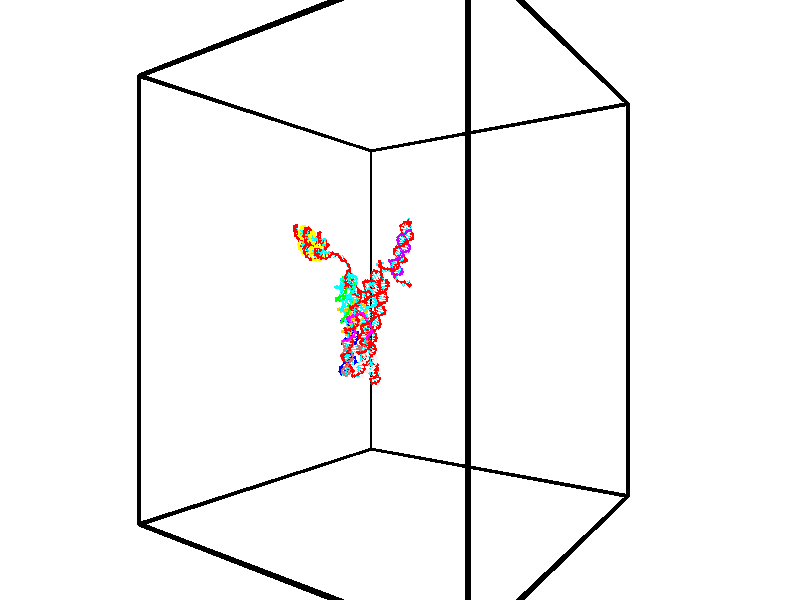 // switches for output
#declare DRAW_BASES = 1; // possible values are 0, 1; only relevant for DNA ribbons
#declare DRAW_BASES_TYPE = 3; // possible values are 1, 2, 3; only relevant for DNA ribbons
#declare DRAW_FOG = 0; // set to 1 to enable fog

#include "colors.inc"

#include "transforms.inc"
background { rgb <1, 1, 1>}

#default {
   normal{
       ripples 0.25
       frequency 0.20
       turbulence 0.2
       lambda 5
   }
	finish {
		phong 0.1
		phong_size 40.
	}
}

// original window dimensions: 1024x640


// camera settings

camera {
	sky <-0, 1, 0>
	up <-0, 1, 0>
	right 1.6 * <0.581683, 0, 0.813415>
	location <-54.4937, 30, 90.4225>
	look_at <30, 30, 30>
	direction <84.4937, 0, -60.4225>
	angle 67.0682
}


# declare cpy_camera_pos = <-54.4937, 30, 90.4225>;
# if (DRAW_FOG = 1)
fog {
	fog_type 2
	up vnormalize(cpy_camera_pos)
	color rgbt<1,1,1,0.3>
	distance 1e-5
	fog_alt 3e-3
	fog_offset 48
}
# end


// LIGHTS

# declare lum = 6;
global_settings {
	ambient_light rgb lum * <0.05, 0.05, 0.05>
	max_trace_level 15
}# declare cpy_direct_light_amount = 0.25;
light_source
{	1000 * <0.231732, -1, 1.3951>,
	rgb lum * cpy_direct_light_amount
	parallel
}

light_source
{	1000 * <-0.231732, 1, -1.3951>,
	rgb lum * cpy_direct_light_amount
	parallel
}

// strand 0

// nucleotide -1

// particle -1
sphere {
	<43.154510, 32.466373, 23.104729> 0.250000
	pigment { color rgbt <1,0,0,0> }
	no_shadow
}
cylinder {
	<42.935333, 32.795094, 23.167206>,  <42.803825, 32.992325, 23.204693>, 0.100000
	pigment { color rgbt <1,0,0,0> }
	no_shadow
}
cylinder {
	<42.935333, 32.795094, 23.167206>,  <43.154510, 32.466373, 23.104729>, 0.100000
	pigment { color rgbt <1,0,0,0> }
	no_shadow
}

// particle -1
sphere {
	<42.935333, 32.795094, 23.167206> 0.100000
	pigment { color rgbt <1,0,0,0> }
	no_shadow
}
sphere {
	0, 1
	scale<0.080000,0.200000,0.300000>
	matrix <-0.768842, -0.421186, -0.481129,
		-0.329605, -0.383722, 0.862623,
		-0.547945, 0.821803, 0.156196,
		42.770950, 33.041634, 23.214064>
	pigment { color rgbt <0,1,1,0> }
	no_shadow
}
cylinder {
	<42.553989, 32.253929, 23.335863>,  <43.154510, 32.466373, 23.104729>, 0.130000
	pigment { color rgbt <1,0,0,0> }
	no_shadow
}

// nucleotide -1

// particle -1
sphere {
	<42.553989, 32.253929, 23.335863> 0.250000
	pigment { color rgbt <1,0,0,0> }
	no_shadow
}
cylinder {
	<42.505898, 32.605770, 23.151760>,  <42.477043, 32.816875, 23.041298>, 0.100000
	pigment { color rgbt <1,0,0,0> }
	no_shadow
}
cylinder {
	<42.505898, 32.605770, 23.151760>,  <42.553989, 32.253929, 23.335863>, 0.100000
	pigment { color rgbt <1,0,0,0> }
	no_shadow
}

// particle -1
sphere {
	<42.505898, 32.605770, 23.151760> 0.100000
	pigment { color rgbt <1,0,0,0> }
	no_shadow
}
sphere {
	0, 1
	scale<0.080000,0.200000,0.300000>
	matrix <-0.628171, -0.426413, -0.650824,
		-0.768729, 0.210871, 0.603812,
		-0.120234, 0.879605, -0.460260,
		42.469826, 32.869652, 23.013681>
	pigment { color rgbt <0,1,1,0> }
	no_shadow
}
cylinder {
	<41.818348, 32.547276, 23.320133>,  <42.553989, 32.253929, 23.335863>, 0.130000
	pigment { color rgbt <1,0,0,0> }
	no_shadow
}

// nucleotide -1

// particle -1
sphere {
	<41.818348, 32.547276, 23.320133> 0.250000
	pigment { color rgbt <1,0,0,0> }
	no_shadow
}
cylinder {
	<42.029510, 32.642010, 22.993889>,  <42.156208, 32.698849, 22.798141>, 0.100000
	pigment { color rgbt <1,0,0,0> }
	no_shadow
}
cylinder {
	<42.029510, 32.642010, 22.993889>,  <41.818348, 32.547276, 23.320133>, 0.100000
	pigment { color rgbt <1,0,0,0> }
	no_shadow
}

// particle -1
sphere {
	<42.029510, 32.642010, 22.993889> 0.100000
	pigment { color rgbt <1,0,0,0> }
	no_shadow
}
sphere {
	0, 1
	scale<0.080000,0.200000,0.300000>
	matrix <-0.601339, -0.573930, -0.555874,
		-0.599753, 0.783910, -0.160567,
		0.527909, 0.236832, -0.815612,
		42.187881, 32.713058, 22.749205>
	pigment { color rgbt <0,1,1,0> }
	no_shadow
}
cylinder {
	<41.355923, 32.954445, 22.919327>,  <41.818348, 32.547276, 23.320133>, 0.130000
	pigment { color rgbt <1,0,0,0> }
	no_shadow
}

// nucleotide -1

// particle -1
sphere {
	<41.355923, 32.954445, 22.919327> 0.250000
	pigment { color rgbt <1,0,0,0> }
	no_shadow
}
cylinder {
	<41.630047, 32.726360, 22.738125>,  <41.794521, 32.589512, 22.629404>, 0.100000
	pigment { color rgbt <1,0,0,0> }
	no_shadow
}
cylinder {
	<41.630047, 32.726360, 22.738125>,  <41.355923, 32.954445, 22.919327>, 0.100000
	pigment { color rgbt <1,0,0,0> }
	no_shadow
}

// particle -1
sphere {
	<41.630047, 32.726360, 22.738125> 0.100000
	pigment { color rgbt <1,0,0,0> }
	no_shadow
}
sphere {
	0, 1
	scale<0.080000,0.200000,0.300000>
	matrix <-0.727957, -0.518660, -0.448409,
		0.020731, 0.637067, -0.770529,
		0.685309, -0.570208, -0.453006,
		41.835640, 32.555298, 22.602222>
	pigment { color rgbt <0,1,1,0> }
	no_shadow
}
cylinder {
	<41.290878, 32.913162, 22.182373>,  <41.355923, 32.954445, 22.919327>, 0.130000
	pigment { color rgbt <1,0,0,0> }
	no_shadow
}

// nucleotide -1

// particle -1
sphere {
	<41.290878, 32.913162, 22.182373> 0.250000
	pigment { color rgbt <1,0,0,0> }
	no_shadow
}
cylinder {
	<41.458176, 32.568886, 22.298504>,  <41.558556, 32.362320, 22.368183>, 0.100000
	pigment { color rgbt <1,0,0,0> }
	no_shadow
}
cylinder {
	<41.458176, 32.568886, 22.298504>,  <41.290878, 32.913162, 22.182373>, 0.100000
	pigment { color rgbt <1,0,0,0> }
	no_shadow
}

// particle -1
sphere {
	<41.458176, 32.568886, 22.298504> 0.100000
	pigment { color rgbt <1,0,0,0> }
	no_shadow
}
sphere {
	0, 1
	scale<0.080000,0.200000,0.300000>
	matrix <-0.678536, -0.508536, -0.530076,
		0.603871, 0.024703, -0.796699,
		0.418244, -0.860686, 0.290328,
		41.583649, 32.310680, 22.385603>
	pigment { color rgbt <0,1,1,0> }
	no_shadow
}
cylinder {
	<40.971489, 33.085629, 21.527567>,  <41.290878, 32.913162, 22.182373>, 0.130000
	pigment { color rgbt <1,0,0,0> }
	no_shadow
}

// nucleotide -1

// particle -1
sphere {
	<40.971489, 33.085629, 21.527567> 0.250000
	pigment { color rgbt <1,0,0,0> }
	no_shadow
}
cylinder {
	<40.619759, 33.268894, 21.579517>,  <40.408718, 33.378853, 21.610687>, 0.100000
	pigment { color rgbt <1,0,0,0> }
	no_shadow
}
cylinder {
	<40.619759, 33.268894, 21.579517>,  <40.971489, 33.085629, 21.527567>, 0.100000
	pigment { color rgbt <1,0,0,0> }
	no_shadow
}

// particle -1
sphere {
	<40.619759, 33.268894, 21.579517> 0.100000
	pigment { color rgbt <1,0,0,0> }
	no_shadow
}
sphere {
	0, 1
	scale<0.080000,0.200000,0.300000>
	matrix <0.448605, 0.888461, -0.096902,
		-0.159788, -0.026946, -0.986784,
		-0.879330, 0.458160, 0.129878,
		40.355961, 33.406342, 21.618481>
	pigment { color rgbt <0,1,1,0> }
	no_shadow
}
cylinder {
	<40.953823, 33.555767, 21.040361>,  <40.971489, 33.085629, 21.527567>, 0.130000
	pigment { color rgbt <1,0,0,0> }
	no_shadow
}

// nucleotide -1

// particle -1
sphere {
	<40.953823, 33.555767, 21.040361> 0.250000
	pigment { color rgbt <1,0,0,0> }
	no_shadow
}
cylinder {
	<40.705177, 33.678555, 21.328629>,  <40.555988, 33.752228, 21.501589>, 0.100000
	pigment { color rgbt <1,0,0,0> }
	no_shadow
}
cylinder {
	<40.705177, 33.678555, 21.328629>,  <40.953823, 33.555767, 21.040361>, 0.100000
	pigment { color rgbt <1,0,0,0> }
	no_shadow
}

// particle -1
sphere {
	<40.705177, 33.678555, 21.328629> 0.100000
	pigment { color rgbt <1,0,0,0> }
	no_shadow
}
sphere {
	0, 1
	scale<0.080000,0.200000,0.300000>
	matrix <0.402000, 0.914637, -0.042839,
		-0.672300, 0.263079, -0.691955,
		-0.621618, 0.306966, 0.720668,
		40.518692, 33.770645, 21.544828>
	pigment { color rgbt <0,1,1,0> }
	no_shadow
}
cylinder {
	<40.642982, 34.237324, 20.778467>,  <40.953823, 33.555767, 21.040361>, 0.130000
	pigment { color rgbt <1,0,0,0> }
	no_shadow
}

// nucleotide -1

// particle -1
sphere {
	<40.642982, 34.237324, 20.778467> 0.250000
	pigment { color rgbt <1,0,0,0> }
	no_shadow
}
cylinder {
	<40.574249, 34.235992, 21.172516>,  <40.533009, 34.235191, 21.408945>, 0.100000
	pigment { color rgbt <1,0,0,0> }
	no_shadow
}
cylinder {
	<40.574249, 34.235992, 21.172516>,  <40.642982, 34.237324, 20.778467>, 0.100000
	pigment { color rgbt <1,0,0,0> }
	no_shadow
}

// particle -1
sphere {
	<40.574249, 34.235992, 21.172516> 0.100000
	pigment { color rgbt <1,0,0,0> }
	no_shadow
}
sphere {
	0, 1
	scale<0.080000,0.200000,0.300000>
	matrix <0.228400, 0.972612, 0.043129,
		-0.958284, 0.232412, -0.166364,
		-0.171831, -0.003332, 0.985121,
		40.522701, 34.234993, 21.468052>
	pigment { color rgbt <0,1,1,0> }
	no_shadow
}
cylinder {
	<40.277218, 34.839283, 20.825712>,  <40.642982, 34.237324, 20.778467>, 0.130000
	pigment { color rgbt <1,0,0,0> }
	no_shadow
}

// nucleotide -1

// particle -1
sphere {
	<40.277218, 34.839283, 20.825712> 0.250000
	pigment { color rgbt <1,0,0,0> }
	no_shadow
}
cylinder {
	<40.393471, 34.724285, 21.190762>,  <40.463223, 34.655289, 21.409792>, 0.100000
	pigment { color rgbt <1,0,0,0> }
	no_shadow
}
cylinder {
	<40.393471, 34.724285, 21.190762>,  <40.277218, 34.839283, 20.825712>, 0.100000
	pigment { color rgbt <1,0,0,0> }
	no_shadow
}

// particle -1
sphere {
	<40.393471, 34.724285, 21.190762> 0.100000
	pigment { color rgbt <1,0,0,0> }
	no_shadow
}
sphere {
	0, 1
	scale<0.080000,0.200000,0.300000>
	matrix <0.254782, 0.942611, 0.215801,
		-0.922291, 0.169802, 0.347199,
		0.290631, -0.287491, 0.912624,
		40.480659, 34.638039, 21.464548>
	pigment { color rgbt <0,1,1,0> }
	no_shadow
}
cylinder {
	<39.986073, 35.270943, 21.215816>,  <40.277218, 34.839283, 20.825712>, 0.130000
	pigment { color rgbt <1,0,0,0> }
	no_shadow
}

// nucleotide -1

// particle -1
sphere {
	<39.986073, 35.270943, 21.215816> 0.250000
	pigment { color rgbt <1,0,0,0> }
	no_shadow
}
cylinder {
	<40.273739, 35.120136, 21.449280>,  <40.446339, 35.029652, 21.589357>, 0.100000
	pigment { color rgbt <1,0,0,0> }
	no_shadow
}
cylinder {
	<40.273739, 35.120136, 21.449280>,  <39.986073, 35.270943, 21.215816>, 0.100000
	pigment { color rgbt <1,0,0,0> }
	no_shadow
}

// particle -1
sphere {
	<40.273739, 35.120136, 21.449280> 0.100000
	pigment { color rgbt <1,0,0,0> }
	no_shadow
}
sphere {
	0, 1
	scale<0.080000,0.200000,0.300000>
	matrix <0.303302, 0.926075, 0.224484,
		-0.625145, 0.015583, 0.780353,
		0.719167, -0.377018, 0.583658,
		40.489491, 35.007030, 21.624376>
	pigment { color rgbt <0,1,1,0> }
	no_shadow
}
cylinder {
	<39.970497, 35.660675, 21.781506>,  <39.986073, 35.270943, 21.215816>, 0.130000
	pigment { color rgbt <1,0,0,0> }
	no_shadow
}

// nucleotide -1

// particle -1
sphere {
	<39.970497, 35.660675, 21.781506> 0.250000
	pigment { color rgbt <1,0,0,0> }
	no_shadow
}
cylinder {
	<40.336357, 35.500134, 21.800846>,  <40.555874, 35.403809, 21.812450>, 0.100000
	pigment { color rgbt <1,0,0,0> }
	no_shadow
}
cylinder {
	<40.336357, 35.500134, 21.800846>,  <39.970497, 35.660675, 21.781506>, 0.100000
	pigment { color rgbt <1,0,0,0> }
	no_shadow
}

// particle -1
sphere {
	<40.336357, 35.500134, 21.800846> 0.100000
	pigment { color rgbt <1,0,0,0> }
	no_shadow
}
sphere {
	0, 1
	scale<0.080000,0.200000,0.300000>
	matrix <0.354396, 0.853624, 0.381744,
		-0.194487, -0.332026, 0.923002,
		0.914647, -0.401352, 0.048350,
		40.610752, 35.379726, 21.815351>
	pigment { color rgbt <0,1,1,0> }
	no_shadow
}
cylinder {
	<40.151440, 35.963821, 22.385330>,  <39.970497, 35.660675, 21.781506>, 0.130000
	pigment { color rgbt <1,0,0,0> }
	no_shadow
}

// nucleotide -1

// particle -1
sphere {
	<40.151440, 35.963821, 22.385330> 0.250000
	pigment { color rgbt <1,0,0,0> }
	no_shadow
}
cylinder {
	<40.487900, 35.860615, 22.195217>,  <40.689777, 35.798691, 22.081148>, 0.100000
	pigment { color rgbt <1,0,0,0> }
	no_shadow
}
cylinder {
	<40.487900, 35.860615, 22.195217>,  <40.151440, 35.963821, 22.385330>, 0.100000
	pigment { color rgbt <1,0,0,0> }
	no_shadow
}

// particle -1
sphere {
	<40.487900, 35.860615, 22.195217> 0.100000
	pigment { color rgbt <1,0,0,0> }
	no_shadow
}
sphere {
	0, 1
	scale<0.080000,0.200000,0.300000>
	matrix <0.444617, 0.830248, 0.336161,
		0.307869, -0.494081, 0.813081,
		0.841149, -0.258016, -0.475285,
		40.740246, 35.783211, 22.052631>
	pigment { color rgbt <0,1,1,0> }
	no_shadow
}
cylinder {
	<40.677868, 36.084625, 22.913677>,  <40.151440, 35.963821, 22.385330>, 0.130000
	pigment { color rgbt <1,0,0,0> }
	no_shadow
}

// nucleotide -1

// particle -1
sphere {
	<40.677868, 36.084625, 22.913677> 0.250000
	pigment { color rgbt <1,0,0,0> }
	no_shadow
}
cylinder {
	<40.857582, 36.093903, 22.556442>,  <40.965412, 36.099468, 22.342102>, 0.100000
	pigment { color rgbt <1,0,0,0> }
	no_shadow
}
cylinder {
	<40.857582, 36.093903, 22.556442>,  <40.677868, 36.084625, 22.913677>, 0.100000
	pigment { color rgbt <1,0,0,0> }
	no_shadow
}

// particle -1
sphere {
	<40.857582, 36.093903, 22.556442> 0.100000
	pigment { color rgbt <1,0,0,0> }
	no_shadow
}
sphere {
	0, 1
	scale<0.080000,0.200000,0.300000>
	matrix <0.640616, 0.688409, 0.340152,
		0.622696, -0.724952, 0.294440,
		0.449289, 0.023188, -0.893085,
		40.992371, 36.100861, 22.288517>
	pigment { color rgbt <0,1,1,0> }
	no_shadow
}
cylinder {
	<41.310463, 36.258377, 23.167322>,  <40.677868, 36.084625, 22.913677>, 0.130000
	pigment { color rgbt <1,0,0,0> }
	no_shadow
}

// nucleotide -1

// particle -1
sphere {
	<41.310463, 36.258377, 23.167322> 0.250000
	pigment { color rgbt <1,0,0,0> }
	no_shadow
}
cylinder {
	<41.303715, 36.300465, 22.769600>,  <41.299664, 36.325718, 22.530966>, 0.100000
	pigment { color rgbt <1,0,0,0> }
	no_shadow
}
cylinder {
	<41.303715, 36.300465, 22.769600>,  <41.310463, 36.258377, 23.167322>, 0.100000
	pigment { color rgbt <1,0,0,0> }
	no_shadow
}

// particle -1
sphere {
	<41.303715, 36.300465, 22.769600> 0.100000
	pigment { color rgbt <1,0,0,0> }
	no_shadow
}
sphere {
	0, 1
	scale<0.080000,0.200000,0.300000>
	matrix <0.644405, 0.761506, 0.069644,
		0.764498, -0.639561, -0.080651,
		-0.016875, 0.105214, -0.994306,
		41.298653, 36.332027, 22.471308>
	pigment { color rgbt <0,1,1,0> }
	no_shadow
}
cylinder {
	<42.033905, 36.416199, 22.966290>,  <41.310463, 36.258377, 23.167322>, 0.130000
	pigment { color rgbt <1,0,0,0> }
	no_shadow
}

// nucleotide -1

// particle -1
sphere {
	<42.033905, 36.416199, 22.966290> 0.250000
	pigment { color rgbt <1,0,0,0> }
	no_shadow
}
cylinder {
	<41.795448, 36.529324, 22.665722>,  <41.652374, 36.597198, 22.485382>, 0.100000
	pigment { color rgbt <1,0,0,0> }
	no_shadow
}
cylinder {
	<41.795448, 36.529324, 22.665722>,  <42.033905, 36.416199, 22.966290>, 0.100000
	pigment { color rgbt <1,0,0,0> }
	no_shadow
}

// particle -1
sphere {
	<41.795448, 36.529324, 22.665722> 0.100000
	pigment { color rgbt <1,0,0,0> }
	no_shadow
}
sphere {
	0, 1
	scale<0.080000,0.200000,0.300000>
	matrix <0.443730, 0.896038, -0.014789,
		0.669117, -0.342243, -0.659660,
		-0.596142, 0.282816, -0.751419,
		41.616608, 36.614170, 22.440296>
	pigment { color rgbt <0,1,1,0> }
	no_shadow
}
cylinder {
	<42.447475, 36.749405, 22.430170>,  <42.033905, 36.416199, 22.966290>, 0.130000
	pigment { color rgbt <1,0,0,0> }
	no_shadow
}

// nucleotide -1

// particle -1
sphere {
	<42.447475, 36.749405, 22.430170> 0.250000
	pigment { color rgbt <1,0,0,0> }
	no_shadow
}
cylinder {
	<42.077400, 36.892262, 22.378822>,  <41.855354, 36.977974, 22.348015>, 0.100000
	pigment { color rgbt <1,0,0,0> }
	no_shadow
}
cylinder {
	<42.077400, 36.892262, 22.378822>,  <42.447475, 36.749405, 22.430170>, 0.100000
	pigment { color rgbt <1,0,0,0> }
	no_shadow
}

// particle -1
sphere {
	<42.077400, 36.892262, 22.378822> 0.100000
	pigment { color rgbt <1,0,0,0> }
	no_shadow
}
sphere {
	0, 1
	scale<0.080000,0.200000,0.300000>
	matrix <0.367292, 0.927758, -0.066040,
		0.095509, -0.108248, -0.989525,
		-0.925189, 0.357138, -0.128368,
		41.799843, 36.999401, 22.340311>
	pigment { color rgbt <0,1,1,0> }
	no_shadow
}
cylinder {
	<42.489605, 37.247459, 21.873070>,  <42.447475, 36.749405, 22.430170>, 0.130000
	pigment { color rgbt <1,0,0,0> }
	no_shadow
}

// nucleotide -1

// particle -1
sphere {
	<42.489605, 37.247459, 21.873070> 0.250000
	pigment { color rgbt <1,0,0,0> }
	no_shadow
}
cylinder {
	<42.163498, 37.330601, 22.089268>,  <41.967834, 37.380486, 22.218987>, 0.100000
	pigment { color rgbt <1,0,0,0> }
	no_shadow
}
cylinder {
	<42.163498, 37.330601, 22.089268>,  <42.489605, 37.247459, 21.873070>, 0.100000
	pigment { color rgbt <1,0,0,0> }
	no_shadow
}

// particle -1
sphere {
	<42.163498, 37.330601, 22.089268> 0.100000
	pigment { color rgbt <1,0,0,0> }
	no_shadow
}
sphere {
	0, 1
	scale<0.080000,0.200000,0.300000>
	matrix <0.141575, 0.976580, -0.162013,
		-0.561510, -0.055564, -0.825602,
		-0.815269, 0.207856, 0.540493,
		41.918919, 37.392956, 22.251415>
	pigment { color rgbt <0,1,1,0> }
	no_shadow
}
cylinder {
	<42.161659, 37.779076, 21.586308>,  <42.489605, 37.247459, 21.873070>, 0.130000
	pigment { color rgbt <1,0,0,0> }
	no_shadow
}

// nucleotide -1

// particle -1
sphere {
	<42.161659, 37.779076, 21.586308> 0.250000
	pigment { color rgbt <1,0,0,0> }
	no_shadow
}
cylinder {
	<41.971066, 37.833019, 21.933819>,  <41.856709, 37.865383, 22.142324>, 0.100000
	pigment { color rgbt <1,0,0,0> }
	no_shadow
}
cylinder {
	<41.971066, 37.833019, 21.933819>,  <42.161659, 37.779076, 21.586308>, 0.100000
	pigment { color rgbt <1,0,0,0> }
	no_shadow
}

// particle -1
sphere {
	<41.971066, 37.833019, 21.933819> 0.100000
	pigment { color rgbt <1,0,0,0> }
	no_shadow
}
sphere {
	0, 1
	scale<0.080000,0.200000,0.300000>
	matrix <0.219273, 0.975167, -0.031110,
		-0.851398, 0.175676, -0.494226,
		-0.476488, 0.134857, 0.868777,
		41.828117, 37.873478, 22.194452>
	pigment { color rgbt <0,1,1,0> }
	no_shadow
}
cylinder {
	<41.738941, 38.402672, 21.577663>,  <42.161659, 37.779076, 21.586308>, 0.130000
	pigment { color rgbt <1,0,0,0> }
	no_shadow
}

// nucleotide -1

// particle -1
sphere {
	<41.738941, 38.402672, 21.577663> 0.250000
	pigment { color rgbt <1,0,0,0> }
	no_shadow
}
cylinder {
	<41.735615, 38.324596, 21.969955>,  <41.733620, 38.277752, 22.205330>, 0.100000
	pigment { color rgbt <1,0,0,0> }
	no_shadow
}
cylinder {
	<41.735615, 38.324596, 21.969955>,  <41.738941, 38.402672, 21.577663>, 0.100000
	pigment { color rgbt <1,0,0,0> }
	no_shadow
}

// particle -1
sphere {
	<41.735615, 38.324596, 21.969955> 0.100000
	pigment { color rgbt <1,0,0,0> }
	no_shadow
}
sphere {
	0, 1
	scale<0.080000,0.200000,0.300000>
	matrix <-0.015588, 0.980670, 0.195045,
		-0.999844, -0.013666, -0.011197,
		-0.008315, -0.195189, 0.980731,
		41.733120, 38.266041, 22.264175>
	pigment { color rgbt <0,1,1,0> }
	no_shadow
}
cylinder {
	<41.203671, 38.764942, 21.901762>,  <41.738941, 38.402672, 21.577663>, 0.130000
	pigment { color rgbt <1,0,0,0> }
	no_shadow
}

// nucleotide -1

// particle -1
sphere {
	<41.203671, 38.764942, 21.901762> 0.250000
	pigment { color rgbt <1,0,0,0> }
	no_shadow
}
cylinder {
	<41.454060, 38.681412, 22.202309>,  <41.604294, 38.631294, 22.382637>, 0.100000
	pigment { color rgbt <1,0,0,0> }
	no_shadow
}
cylinder {
	<41.454060, 38.681412, 22.202309>,  <41.203671, 38.764942, 21.901762>, 0.100000
	pigment { color rgbt <1,0,0,0> }
	no_shadow
}

// particle -1
sphere {
	<41.454060, 38.681412, 22.202309> 0.100000
	pigment { color rgbt <1,0,0,0> }
	no_shadow
}
sphere {
	0, 1
	scale<0.080000,0.200000,0.300000>
	matrix <0.049818, 0.972221, 0.228703,
		-0.778253, -0.105730, 0.618985,
		0.625971, -0.208826, 0.751367,
		41.641850, 38.618763, 22.427719>
	pigment { color rgbt <0,1,1,0> }
	no_shadow
}
cylinder {
	<40.952599, 39.009243, 22.485178>,  <41.203671, 38.764942, 21.901762>, 0.130000
	pigment { color rgbt <1,0,0,0> }
	no_shadow
}

// nucleotide -1

// particle -1
sphere {
	<40.952599, 39.009243, 22.485178> 0.250000
	pigment { color rgbt <1,0,0,0> }
	no_shadow
}
cylinder {
	<41.330143, 38.978226, 22.613621>,  <41.556671, 38.959614, 22.690687>, 0.100000
	pigment { color rgbt <1,0,0,0> }
	no_shadow
}
cylinder {
	<41.330143, 38.978226, 22.613621>,  <40.952599, 39.009243, 22.485178>, 0.100000
	pigment { color rgbt <1,0,0,0> }
	no_shadow
}

// particle -1
sphere {
	<41.330143, 38.978226, 22.613621> 0.100000
	pigment { color rgbt <1,0,0,0> }
	no_shadow
}
sphere {
	0, 1
	scale<0.080000,0.200000,0.300000>
	matrix <-0.039843, 0.938238, 0.343688,
		-0.327928, -0.337188, 0.882478,
		0.943862, -0.077544, 0.321109,
		41.613300, 38.954964, 22.709953>
	pigment { color rgbt <0,1,1,0> }
	no_shadow
}
cylinder {
	<40.962418, 39.312431, 23.167782>,  <40.952599, 39.009243, 22.485178>, 0.130000
	pigment { color rgbt <1,0,0,0> }
	no_shadow
}

// nucleotide -1

// particle -1
sphere {
	<40.962418, 39.312431, 23.167782> 0.250000
	pigment { color rgbt <1,0,0,0> }
	no_shadow
}
cylinder {
	<41.342941, 39.328499, 23.045544>,  <41.571259, 39.338139, 22.972200>, 0.100000
	pigment { color rgbt <1,0,0,0> }
	no_shadow
}
cylinder {
	<41.342941, 39.328499, 23.045544>,  <40.962418, 39.312431, 23.167782>, 0.100000
	pigment { color rgbt <1,0,0,0> }
	no_shadow
}

// particle -1
sphere {
	<41.342941, 39.328499, 23.045544> 0.100000
	pigment { color rgbt <1,0,0,0> }
	no_shadow
}
sphere {
	0, 1
	scale<0.080000,0.200000,0.300000>
	matrix <0.102294, 0.894126, 0.435975,
		0.290754, -0.446009, 0.846486,
		0.951314, 0.040171, -0.305594,
		41.628334, 39.340549, 22.953865>
	pigment { color rgbt <0,1,1,0> }
	no_shadow
}
cylinder {
	<41.351616, 39.386055, 23.716320>,  <40.962418, 39.312431, 23.167782>, 0.130000
	pigment { color rgbt <1,0,0,0> }
	no_shadow
}

// nucleotide -1

// particle -1
sphere {
	<41.351616, 39.386055, 23.716320> 0.250000
	pigment { color rgbt <1,0,0,0> }
	no_shadow
}
cylinder {
	<41.597729, 39.518616, 23.430214>,  <41.745396, 39.598152, 23.258551>, 0.100000
	pigment { color rgbt <1,0,0,0> }
	no_shadow
}
cylinder {
	<41.597729, 39.518616, 23.430214>,  <41.351616, 39.386055, 23.716320>, 0.100000
	pigment { color rgbt <1,0,0,0> }
	no_shadow
}

// particle -1
sphere {
	<41.597729, 39.518616, 23.430214> 0.100000
	pigment { color rgbt <1,0,0,0> }
	no_shadow
}
sphere {
	0, 1
	scale<0.080000,0.200000,0.300000>
	matrix <0.250320, 0.778247, 0.575910,
		0.747505, -0.533393, 0.395888,
		0.615285, 0.331397, -0.715263,
		41.782314, 39.618034, 23.215635>
	pigment { color rgbt <0,1,1,0> }
	no_shadow
}
cylinder {
	<41.842915, 39.743889, 24.063660>,  <41.351616, 39.386055, 23.716320>, 0.130000
	pigment { color rgbt <1,0,0,0> }
	no_shadow
}

// nucleotide -1

// particle -1
sphere {
	<41.842915, 39.743889, 24.063660> 0.250000
	pigment { color rgbt <1,0,0,0> }
	no_shadow
}
cylinder {
	<41.866917, 39.874603, 23.686382>,  <41.881317, 39.953033, 23.460016>, 0.100000
	pigment { color rgbt <1,0,0,0> }
	no_shadow
}
cylinder {
	<41.866917, 39.874603, 23.686382>,  <41.842915, 39.743889, 24.063660>, 0.100000
	pigment { color rgbt <1,0,0,0> }
	no_shadow
}

// particle -1
sphere {
	<41.866917, 39.874603, 23.686382> 0.100000
	pigment { color rgbt <1,0,0,0> }
	no_shadow
}
sphere {
	0, 1
	scale<0.080000,0.200000,0.300000>
	matrix <0.244225, 0.911371, 0.331297,
		0.967860, -0.250231, -0.025122,
		0.060006, 0.326785, -0.943192,
		41.884918, 39.972637, 23.403425>
	pigment { color rgbt <0,1,1,0> }
	no_shadow
}
cylinder {
	<42.517258, 40.014034, 24.172565>,  <41.842915, 39.743889, 24.063660>, 0.130000
	pigment { color rgbt <1,0,0,0> }
	no_shadow
}

// nucleotide -1

// particle -1
sphere {
	<42.517258, 40.014034, 24.172565> 0.250000
	pigment { color rgbt <1,0,0,0> }
	no_shadow
}
cylinder {
	<42.369381, 40.152729, 23.827751>,  <42.280655, 40.235947, 23.620863>, 0.100000
	pigment { color rgbt <1,0,0,0> }
	no_shadow
}
cylinder {
	<42.369381, 40.152729, 23.827751>,  <42.517258, 40.014034, 24.172565>, 0.100000
	pigment { color rgbt <1,0,0,0> }
	no_shadow
}

// particle -1
sphere {
	<42.369381, 40.152729, 23.827751> 0.100000
	pigment { color rgbt <1,0,0,0> }
	no_shadow
}
sphere {
	0, 1
	scale<0.080000,0.200000,0.300000>
	matrix <0.074779, 0.935856, 0.344358,
		0.926139, 0.062845, -0.371909,
		-0.369694, 0.346734, -0.862033,
		42.258472, 40.256748, 23.569141>
	pigment { color rgbt <0,1,1,0> }
	no_shadow
}
cylinder {
	<42.858540, 40.681263, 23.951057>,  <42.517258, 40.014034, 24.172565>, 0.130000
	pigment { color rgbt <1,0,0,0> }
	no_shadow
}

// nucleotide -1

// particle -1
sphere {
	<42.858540, 40.681263, 23.951057> 0.250000
	pigment { color rgbt <1,0,0,0> }
	no_shadow
}
cylinder {
	<42.496204, 40.707752, 23.783695>,  <42.278801, 40.723644, 23.683277>, 0.100000
	pigment { color rgbt <1,0,0,0> }
	no_shadow
}
cylinder {
	<42.496204, 40.707752, 23.783695>,  <42.858540, 40.681263, 23.951057>, 0.100000
	pigment { color rgbt <1,0,0,0> }
	no_shadow
}

// particle -1
sphere {
	<42.496204, 40.707752, 23.783695> 0.100000
	pigment { color rgbt <1,0,0,0> }
	no_shadow
}
sphere {
	0, 1
	scale<0.080000,0.200000,0.300000>
	matrix <-0.047435, 0.965636, 0.255531,
		0.420952, 0.251318, -0.871573,
		-0.905842, 0.066223, -0.418408,
		42.224453, 40.727619, 23.658173>
	pigment { color rgbt <0,1,1,0> }
	no_shadow
}
cylinder {
	<42.796543, 41.353611, 23.534803>,  <42.858540, 40.681263, 23.951057>, 0.130000
	pigment { color rgbt <1,0,0,0> }
	no_shadow
}

// nucleotide -1

// particle -1
sphere {
	<42.796543, 41.353611, 23.534803> 0.250000
	pigment { color rgbt <1,0,0,0> }
	no_shadow
}
cylinder {
	<42.430454, 41.274334, 23.675137>,  <42.210800, 41.226768, 23.759336>, 0.100000
	pigment { color rgbt <1,0,0,0> }
	no_shadow
}
cylinder {
	<42.430454, 41.274334, 23.675137>,  <42.796543, 41.353611, 23.534803>, 0.100000
	pigment { color rgbt <1,0,0,0> }
	no_shadow
}

// particle -1
sphere {
	<42.430454, 41.274334, 23.675137> 0.100000
	pigment { color rgbt <1,0,0,0> }
	no_shadow
}
sphere {
	0, 1
	scale<0.080000,0.200000,0.300000>
	matrix <-0.186265, 0.980157, 0.067800,
		-0.357309, -0.003295, -0.933981,
		-0.915225, -0.198194, 0.350832,
		42.155888, 41.214874, 23.780386>
	pigment { color rgbt <0,1,1,0> }
	no_shadow
}
cylinder {
	<42.577019, 41.963661, 23.304760>,  <42.796543, 41.353611, 23.534803>, 0.130000
	pigment { color rgbt <1,0,0,0> }
	no_shadow
}

// nucleotide -1

// particle -1
sphere {
	<42.577019, 41.963661, 23.304760> 0.250000
	pigment { color rgbt <1,0,0,0> }
	no_shadow
}
cylinder {
	<42.335094, 41.786522, 23.569515>,  <42.189941, 41.680241, 23.728369>, 0.100000
	pigment { color rgbt <1,0,0,0> }
	no_shadow
}
cylinder {
	<42.335094, 41.786522, 23.569515>,  <42.577019, 41.963661, 23.304760>, 0.100000
	pigment { color rgbt <1,0,0,0> }
	no_shadow
}

// particle -1
sphere {
	<42.335094, 41.786522, 23.569515> 0.100000
	pigment { color rgbt <1,0,0,0> }
	no_shadow
}
sphere {
	0, 1
	scale<0.080000,0.200000,0.300000>
	matrix <-0.299499, 0.896598, 0.326210,
		-0.737907, -0.000941, -0.674901,
		-0.604808, -0.442845, 0.661888,
		42.153652, 41.653667, 23.768082>
	pigment { color rgbt <0,1,1,0> }
	no_shadow
}
cylinder {
	<41.935314, 42.358860, 23.357569>,  <42.577019, 41.963661, 23.304760>, 0.130000
	pigment { color rgbt <1,0,0,0> }
	no_shadow
}

// nucleotide -1

// particle -1
sphere {
	<41.935314, 42.358860, 23.357569> 0.250000
	pigment { color rgbt <1,0,0,0> }
	no_shadow
}
cylinder {
	<41.941578, 42.155186, 23.701775>,  <41.945335, 42.032982, 23.908298>, 0.100000
	pigment { color rgbt <1,0,0,0> }
	no_shadow
}
cylinder {
	<41.941578, 42.155186, 23.701775>,  <41.935314, 42.358860, 23.357569>, 0.100000
	pigment { color rgbt <1,0,0,0> }
	no_shadow
}

// particle -1
sphere {
	<41.941578, 42.155186, 23.701775> 0.100000
	pigment { color rgbt <1,0,0,0> }
	no_shadow
}
sphere {
	0, 1
	scale<0.080000,0.200000,0.300000>
	matrix <-0.441025, 0.768862, 0.462977,
		-0.897358, -0.386759, -0.212523,
		0.015659, -0.509184, 0.860515,
		41.946274, 42.002430, 23.959929>
	pigment { color rgbt <0,1,1,0> }
	no_shadow
}
cylinder {
	<41.269585, 42.405224, 23.575203>,  <41.935314, 42.358860, 23.357569>, 0.130000
	pigment { color rgbt <1,0,0,0> }
	no_shadow
}

// nucleotide -1

// particle -1
sphere {
	<41.269585, 42.405224, 23.575203> 0.250000
	pigment { color rgbt <1,0,0,0> }
	no_shadow
}
cylinder {
	<41.501122, 42.362541, 23.898575>,  <41.640041, 42.336933, 24.092598>, 0.100000
	pigment { color rgbt <1,0,0,0> }
	no_shadow
}
cylinder {
	<41.501122, 42.362541, 23.898575>,  <41.269585, 42.405224, 23.575203>, 0.100000
	pigment { color rgbt <1,0,0,0> }
	no_shadow
}

// particle -1
sphere {
	<41.501122, 42.362541, 23.898575> 0.100000
	pigment { color rgbt <1,0,0,0> }
	no_shadow
}
sphere {
	0, 1
	scale<0.080000,0.200000,0.300000>
	matrix <-0.496040, 0.740798, 0.452949,
		-0.647216, -0.663198, 0.375872,
		0.578840, -0.106708, 0.808429,
		41.674774, 42.330528, 24.141104>
	pigment { color rgbt <0,1,1,0> }
	no_shadow
}
cylinder {
	<40.864216, 42.307438, 24.150179>,  <41.269585, 42.405224, 23.575203>, 0.130000
	pigment { color rgbt <1,0,0,0> }
	no_shadow
}

// nucleotide -1

// particle -1
sphere {
	<40.864216, 42.307438, 24.150179> 0.250000
	pigment { color rgbt <1,0,0,0> }
	no_shadow
}
cylinder {
	<41.213692, 42.474174, 24.250511>,  <41.423378, 42.574215, 24.310711>, 0.100000
	pigment { color rgbt <1,0,0,0> }
	no_shadow
}
cylinder {
	<41.213692, 42.474174, 24.250511>,  <40.864216, 42.307438, 24.150179>, 0.100000
	pigment { color rgbt <1,0,0,0> }
	no_shadow
}

// particle -1
sphere {
	<41.213692, 42.474174, 24.250511> 0.100000
	pigment { color rgbt <1,0,0,0> }
	no_shadow
}
sphere {
	0, 1
	scale<0.080000,0.200000,0.300000>
	matrix <-0.486257, 0.764118, 0.423884,
		-0.014974, -0.492311, 0.870291,
		0.873688, 0.416838, 0.250832,
		41.475800, 42.599224, 24.325760>
	pigment { color rgbt <0,1,1,0> }
	no_shadow
}
cylinder {
	<40.299843, 42.389984, 24.452217>,  <40.864216, 42.307438, 24.150179>, 0.130000
	pigment { color rgbt <1,0,0,0> }
	no_shadow
}

// nucleotide -1

// particle -1
sphere {
	<40.299843, 42.389984, 24.452217> 0.250000
	pigment { color rgbt <1,0,0,0> }
	no_shadow
}
cylinder {
	<40.153873, 42.653915, 24.714958>,  <40.066292, 42.812275, 24.872602>, 0.100000
	pigment { color rgbt <1,0,0,0> }
	no_shadow
}
cylinder {
	<40.153873, 42.653915, 24.714958>,  <40.299843, 42.389984, 24.452217>, 0.100000
	pigment { color rgbt <1,0,0,0> }
	no_shadow
}

// particle -1
sphere {
	<40.153873, 42.653915, 24.714958> 0.100000
	pigment { color rgbt <1,0,0,0> }
	no_shadow
}
sphere {
	0, 1
	scale<0.080000,0.200000,0.300000>
	matrix <-0.816755, -0.565542, 0.114345,
		0.446925, -0.494759, 0.745300,
		-0.364925, 0.659831, 0.656850,
		40.044395, 42.851864, 24.912014>
	pigment { color rgbt <0,1,1,0> }
	no_shadow
}
cylinder {
	<40.087212, 41.996201, 25.087994>,  <40.299843, 42.389984, 24.452217>, 0.130000
	pigment { color rgbt <1,0,0,0> }
	no_shadow
}

// nucleotide -1

// particle -1
sphere {
	<40.087212, 41.996201, 25.087994> 0.250000
	pigment { color rgbt <1,0,0,0> }
	no_shadow
}
cylinder {
	<39.865295, 42.317669, 25.001907>,  <39.732147, 42.510551, 24.950256>, 0.100000
	pigment { color rgbt <1,0,0,0> }
	no_shadow
}
cylinder {
	<39.865295, 42.317669, 25.001907>,  <40.087212, 41.996201, 25.087994>, 0.100000
	pigment { color rgbt <1,0,0,0> }
	no_shadow
}

// particle -1
sphere {
	<39.865295, 42.317669, 25.001907> 0.100000
	pigment { color rgbt <1,0,0,0> }
	no_shadow
}
sphere {
	0, 1
	scale<0.080000,0.200000,0.300000>
	matrix <-0.830539, -0.550247, 0.086219,
		-0.049129, 0.226577, 0.972753,
		-0.554790, 0.803674, -0.215214,
		39.698860, 42.558769, 24.937344>
	pigment { color rgbt <0,1,1,0> }
	no_shadow
}
cylinder {
	<39.588512, 42.189178, 25.626493>,  <40.087212, 41.996201, 25.087994>, 0.130000
	pigment { color rgbt <1,0,0,0> }
	no_shadow
}

// nucleotide -1

// particle -1
sphere {
	<39.588512, 42.189178, 25.626493> 0.250000
	pigment { color rgbt <1,0,0,0> }
	no_shadow
}
cylinder {
	<39.473568, 42.280701, 25.254456>,  <39.404602, 42.335613, 25.031233>, 0.100000
	pigment { color rgbt <1,0,0,0> }
	no_shadow
}
cylinder {
	<39.473568, 42.280701, 25.254456>,  <39.588512, 42.189178, 25.626493>, 0.100000
	pigment { color rgbt <1,0,0,0> }
	no_shadow
}

// particle -1
sphere {
	<39.473568, 42.280701, 25.254456> 0.100000
	pigment { color rgbt <1,0,0,0> }
	no_shadow
}
sphere {
	0, 1
	scale<0.080000,0.200000,0.300000>
	matrix <-0.789922, -0.605800, 0.095020,
		-0.541709, 0.762006, 0.354822,
		-0.287357, 0.228808, -0.930093,
		39.387360, 42.349342, 24.975428>
	pigment { color rgbt <0,1,1,0> }
	no_shadow
}
cylinder {
	<38.842640, 42.379986, 25.487648>,  <39.588512, 42.189178, 25.626493>, 0.130000
	pigment { color rgbt <1,0,0,0> }
	no_shadow
}

// nucleotide -1

// particle -1
sphere {
	<38.842640, 42.379986, 25.487648> 0.250000
	pigment { color rgbt <1,0,0,0> }
	no_shadow
}
cylinder {
	<39.013153, 42.222046, 25.162102>,  <39.115463, 42.127281, 24.966774>, 0.100000
	pigment { color rgbt <1,0,0,0> }
	no_shadow
}
cylinder {
	<39.013153, 42.222046, 25.162102>,  <38.842640, 42.379986, 25.487648>, 0.100000
	pigment { color rgbt <1,0,0,0> }
	no_shadow
}

// particle -1
sphere {
	<39.013153, 42.222046, 25.162102> 0.100000
	pigment { color rgbt <1,0,0,0> }
	no_shadow
}
sphere {
	0, 1
	scale<0.080000,0.200000,0.300000>
	matrix <-0.727383, -0.684486, -0.048912,
		-0.537767, 0.612842, -0.578992,
		0.426287, -0.394846, -0.813865,
		39.141041, 42.103592, 24.917942>
	pigment { color rgbt <0,1,1,0> }
	no_shadow
}
cylinder {
	<38.364685, 42.169529, 24.915823>,  <38.842640, 42.379986, 25.487648>, 0.130000
	pigment { color rgbt <1,0,0,0> }
	no_shadow
}

// nucleotide -1

// particle -1
sphere {
	<38.364685, 42.169529, 24.915823> 0.250000
	pigment { color rgbt <1,0,0,0> }
	no_shadow
}
cylinder {
	<38.691601, 41.948074, 24.851925>,  <38.887753, 41.815201, 24.813585>, 0.100000
	pigment { color rgbt <1,0,0,0> }
	no_shadow
}
cylinder {
	<38.691601, 41.948074, 24.851925>,  <38.364685, 42.169529, 24.915823>, 0.100000
	pigment { color rgbt <1,0,0,0> }
	no_shadow
}

// particle -1
sphere {
	<38.691601, 41.948074, 24.851925> 0.100000
	pigment { color rgbt <1,0,0,0> }
	no_shadow
}
sphere {
	0, 1
	scale<0.080000,0.200000,0.300000>
	matrix <-0.576223, -0.784525, -0.229100,
		0.001514, 0.279292, -0.960205,
		0.817291, -0.553639, -0.159747,
		38.936787, 41.781982, 24.804001>
	pigment { color rgbt <0,1,1,0> }
	no_shadow
}
cylinder {
	<38.252338, 41.651054, 24.235161>,  <38.364685, 42.169529, 24.915823>, 0.130000
	pigment { color rgbt <1,0,0,0> }
	no_shadow
}

// nucleotide -1

// particle -1
sphere {
	<38.252338, 41.651054, 24.235161> 0.250000
	pigment { color rgbt <1,0,0,0> }
	no_shadow
}
cylinder {
	<38.523338, 41.535175, 24.505589>,  <38.685940, 41.465649, 24.667845>, 0.100000
	pigment { color rgbt <1,0,0,0> }
	no_shadow
}
cylinder {
	<38.523338, 41.535175, 24.505589>,  <38.252338, 41.651054, 24.235161>, 0.100000
	pigment { color rgbt <1,0,0,0> }
	no_shadow
}

// particle -1
sphere {
	<38.523338, 41.535175, 24.505589> 0.100000
	pigment { color rgbt <1,0,0,0> }
	no_shadow
}
sphere {
	0, 1
	scale<0.080000,0.200000,0.300000>
	matrix <-0.266525, -0.953393, -0.141441,
		0.685536, -0.084363, -0.723135,
		0.677499, -0.289696, 0.676070,
		38.726589, 41.448265, 24.708410>
	pigment { color rgbt <0,1,1,0> }
	no_shadow
}
cylinder {
	<38.790131, 41.076153, 23.928526>,  <38.252338, 41.651054, 24.235161>, 0.130000
	pigment { color rgbt <1,0,0,0> }
	no_shadow
}

// nucleotide -1

// particle -1
sphere {
	<38.790131, 41.076153, 23.928526> 0.250000
	pigment { color rgbt <1,0,0,0> }
	no_shadow
}
cylinder {
	<38.752735, 41.062027, 24.326523>,  <38.730297, 41.053551, 24.565321>, 0.100000
	pigment { color rgbt <1,0,0,0> }
	no_shadow
}
cylinder {
	<38.752735, 41.062027, 24.326523>,  <38.790131, 41.076153, 23.928526>, 0.100000
	pigment { color rgbt <1,0,0,0> }
	no_shadow
}

// particle -1
sphere {
	<38.752735, 41.062027, 24.326523> 0.100000
	pigment { color rgbt <1,0,0,0> }
	no_shadow
}
sphere {
	0, 1
	scale<0.080000,0.200000,0.300000>
	matrix <-0.091072, -0.994878, -0.043870,
		0.991447, -0.094717, 0.089792,
		-0.093488, -0.035317, 0.994994,
		38.724689, 41.051434, 24.625021>
	pigment { color rgbt <0,1,1,0> }
	no_shadow
}
cylinder {
	<39.194126, 40.521679, 24.019938>,  <38.790131, 41.076153, 23.928526>, 0.130000
	pigment { color rgbt <1,0,0,0> }
	no_shadow
}

// nucleotide -1

// particle -1
sphere {
	<39.194126, 40.521679, 24.019938> 0.250000
	pigment { color rgbt <1,0,0,0> }
	no_shadow
}
cylinder {
	<38.994354, 40.549858, 24.365330>,  <38.874489, 40.566765, 24.572565>, 0.100000
	pigment { color rgbt <1,0,0,0> }
	no_shadow
}
cylinder {
	<38.994354, 40.549858, 24.365330>,  <39.194126, 40.521679, 24.019938>, 0.100000
	pigment { color rgbt <1,0,0,0> }
	no_shadow
}

// particle -1
sphere {
	<38.994354, 40.549858, 24.365330> 0.100000
	pigment { color rgbt <1,0,0,0> }
	no_shadow
}
sphere {
	0, 1
	scale<0.080000,0.200000,0.300000>
	matrix <-0.119395, -0.992775, 0.011942,
		0.858085, -0.097131, 0.504237,
		-0.499434, 0.070450, 0.863483,
		38.844524, 40.570992, 24.624374>
	pigment { color rgbt <0,1,1,0> }
	no_shadow
}
cylinder {
	<39.401432, 39.968822, 24.377012>,  <39.194126, 40.521679, 24.019938>, 0.130000
	pigment { color rgbt <1,0,0,0> }
	no_shadow
}

// nucleotide -1

// particle -1
sphere {
	<39.401432, 39.968822, 24.377012> 0.250000
	pigment { color rgbt <1,0,0,0> }
	no_shadow
}
cylinder {
	<39.056507, 40.061974, 24.556870>,  <38.849552, 40.117863, 24.664783>, 0.100000
	pigment { color rgbt <1,0,0,0> }
	no_shadow
}
cylinder {
	<39.056507, 40.061974, 24.556870>,  <39.401432, 39.968822, 24.377012>, 0.100000
	pigment { color rgbt <1,0,0,0> }
	no_shadow
}

// particle -1
sphere {
	<39.056507, 40.061974, 24.556870> 0.100000
	pigment { color rgbt <1,0,0,0> }
	no_shadow
}
sphere {
	0, 1
	scale<0.080000,0.200000,0.300000>
	matrix <-0.302890, -0.948817, -0.089465,
		0.405796, -0.213340, 0.888716,
		-0.862316, 0.232878, 0.449644,
		38.797813, 40.131836, 24.691763>
	pigment { color rgbt <0,1,1,0> }
	no_shadow
}
cylinder {
	<39.352093, 39.463604, 24.790178>,  <39.401432, 39.968822, 24.377012>, 0.130000
	pigment { color rgbt <1,0,0,0> }
	no_shadow
}

// nucleotide -1

// particle -1
sphere {
	<39.352093, 39.463604, 24.790178> 0.250000
	pigment { color rgbt <1,0,0,0> }
	no_shadow
}
cylinder {
	<38.982571, 39.616577, 24.782898>,  <38.760857, 39.708363, 24.778530>, 0.100000
	pigment { color rgbt <1,0,0,0> }
	no_shadow
}
cylinder {
	<38.982571, 39.616577, 24.782898>,  <39.352093, 39.463604, 24.790178>, 0.100000
	pigment { color rgbt <1,0,0,0> }
	no_shadow
}

// particle -1
sphere {
	<38.982571, 39.616577, 24.782898> 0.100000
	pigment { color rgbt <1,0,0,0> }
	no_shadow
}
sphere {
	0, 1
	scale<0.080000,0.200000,0.300000>
	matrix <-0.382247, -0.923967, -0.013089,
		-0.021823, -0.005134, 0.999749,
		-0.923802, 0.382437, -0.018201,
		38.705429, 39.731308, 24.777437>
	pigment { color rgbt <0,1,1,0> }
	no_shadow
}
cylinder {
	<38.969032, 39.074852, 25.241877>,  <39.352093, 39.463604, 24.790178>, 0.130000
	pigment { color rgbt <1,0,0,0> }
	no_shadow
}

// nucleotide -1

// particle -1
sphere {
	<38.969032, 39.074852, 25.241877> 0.250000
	pigment { color rgbt <1,0,0,0> }
	no_shadow
}
cylinder {
	<38.672440, 39.217197, 25.014347>,  <38.494484, 39.302605, 24.877829>, 0.100000
	pigment { color rgbt <1,0,0,0> }
	no_shadow
}
cylinder {
	<38.672440, 39.217197, 25.014347>,  <38.969032, 39.074852, 25.241877>, 0.100000
	pigment { color rgbt <1,0,0,0> }
	no_shadow
}

// particle -1
sphere {
	<38.672440, 39.217197, 25.014347> 0.100000
	pigment { color rgbt <1,0,0,0> }
	no_shadow
}
sphere {
	0, 1
	scale<0.080000,0.200000,0.300000>
	matrix <-0.479420, -0.874104, 0.078088,
		-0.469423, 0.330607, 0.818743,
		-0.741484, 0.355866, -0.568825,
		38.449993, 39.323956, 24.843700>
	pigment { color rgbt <0,1,1,0> }
	no_shadow
}
cylinder {
	<38.386322, 38.819550, 25.560284>,  <38.969032, 39.074852, 25.241877>, 0.130000
	pigment { color rgbt <1,0,0,0> }
	no_shadow
}

// nucleotide -1

// particle -1
sphere {
	<38.386322, 38.819550, 25.560284> 0.250000
	pigment { color rgbt <1,0,0,0> }
	no_shadow
}
cylinder {
	<38.282623, 38.922161, 25.187836>,  <38.220406, 38.983730, 24.964367>, 0.100000
	pigment { color rgbt <1,0,0,0> }
	no_shadow
}
cylinder {
	<38.282623, 38.922161, 25.187836>,  <38.386322, 38.819550, 25.560284>, 0.100000
	pigment { color rgbt <1,0,0,0> }
	no_shadow
}

// particle -1
sphere {
	<38.282623, 38.922161, 25.187836> 0.100000
	pigment { color rgbt <1,0,0,0> }
	no_shadow
}
sphere {
	0, 1
	scale<0.080000,0.200000,0.300000>
	matrix <-0.422316, -0.897138, -0.129590,
		-0.868586, 0.359631, 0.340916,
		-0.259244, 0.256534, -0.931119,
		38.204849, 38.999123, 24.908501>
	pigment { color rgbt <0,1,1,0> }
	no_shadow
}
cylinder {
	<37.644073, 38.527096, 25.457598>,  <38.386322, 38.819550, 25.560284>, 0.130000
	pigment { color rgbt <1,0,0,0> }
	no_shadow
}

// nucleotide -1

// particle -1
sphere {
	<37.644073, 38.527096, 25.457598> 0.250000
	pigment { color rgbt <1,0,0,0> }
	no_shadow
}
cylinder {
	<37.789551, 38.598064, 25.091812>,  <37.876839, 38.640644, 24.872341>, 0.100000
	pigment { color rgbt <1,0,0,0> }
	no_shadow
}
cylinder {
	<37.789551, 38.598064, 25.091812>,  <37.644073, 38.527096, 25.457598>, 0.100000
	pigment { color rgbt <1,0,0,0> }
	no_shadow
}

// particle -1
sphere {
	<37.789551, 38.598064, 25.091812> 0.100000
	pigment { color rgbt <1,0,0,0> }
	no_shadow
}
sphere {
	0, 1
	scale<0.080000,0.200000,0.300000>
	matrix <-0.485569, -0.801663, -0.348654,
		-0.794951, 0.570840, -0.205412,
		0.363697, 0.177422, -0.914465,
		37.898659, 38.651291, 24.817472>
	pigment { color rgbt <0,1,1,0> }
	no_shadow
}
cylinder {
	<37.161457, 38.296093, 24.959295>,  <37.644073, 38.527096, 25.457598>, 0.130000
	pigment { color rgbt <1,0,0,0> }
	no_shadow
}

// nucleotide -1

// particle -1
sphere {
	<37.161457, 38.296093, 24.959295> 0.250000
	pigment { color rgbt <1,0,0,0> }
	no_shadow
}
cylinder {
	<37.484459, 38.301311, 24.723408>,  <37.678261, 38.304443, 24.581875>, 0.100000
	pigment { color rgbt <1,0,0,0> }
	no_shadow
}
cylinder {
	<37.484459, 38.301311, 24.723408>,  <37.161457, 38.296093, 24.959295>, 0.100000
	pigment { color rgbt <1,0,0,0> }
	no_shadow
}

// particle -1
sphere {
	<37.484459, 38.301311, 24.723408> 0.100000
	pigment { color rgbt <1,0,0,0> }
	no_shadow
}
sphere {
	0, 1
	scale<0.080000,0.200000,0.300000>
	matrix <-0.331857, -0.816479, -0.472475,
		-0.487658, 0.577227, -0.654979,
		0.807502, 0.013046, -0.589720,
		37.726711, 38.305225, 24.546492>
	pigment { color rgbt <0,1,1,0> }
	no_shadow
}
cylinder {
	<36.936687, 38.265991, 24.284683>,  <37.161457, 38.296093, 24.959295>, 0.130000
	pigment { color rgbt <1,0,0,0> }
	no_shadow
}

// nucleotide -1

// particle -1
sphere {
	<36.936687, 38.265991, 24.284683> 0.250000
	pigment { color rgbt <1,0,0,0> }
	no_shadow
}
cylinder {
	<37.308971, 38.120247, 24.271862>,  <37.532341, 38.032799, 24.264170>, 0.100000
	pigment { color rgbt <1,0,0,0> }
	no_shadow
}
cylinder {
	<37.308971, 38.120247, 24.271862>,  <36.936687, 38.265991, 24.284683>, 0.100000
	pigment { color rgbt <1,0,0,0> }
	no_shadow
}

// particle -1
sphere {
	<37.308971, 38.120247, 24.271862> 0.100000
	pigment { color rgbt <1,0,0,0> }
	no_shadow
}
sphere {
	0, 1
	scale<0.080000,0.200000,0.300000>
	matrix <-0.328322, -0.793587, -0.512274,
		0.161215, 0.487301, -0.858224,
		0.930706, -0.364360, -0.032053,
		37.588184, 38.010941, 24.262245>
	pigment { color rgbt <0,1,1,0> }
	no_shadow
}
cylinder {
	<37.011772, 37.929497, 23.683331>,  <36.936687, 38.265991, 24.284683>, 0.130000
	pigment { color rgbt <1,0,0,0> }
	no_shadow
}

// nucleotide -1

// particle -1
sphere {
	<37.011772, 37.929497, 23.683331> 0.250000
	pigment { color rgbt <1,0,0,0> }
	no_shadow
}
cylinder {
	<37.347755, 37.790001, 23.849628>,  <37.549347, 37.706303, 23.949408>, 0.100000
	pigment { color rgbt <1,0,0,0> }
	no_shadow
}
cylinder {
	<37.347755, 37.790001, 23.849628>,  <37.011772, 37.929497, 23.683331>, 0.100000
	pigment { color rgbt <1,0,0,0> }
	no_shadow
}

// particle -1
sphere {
	<37.347755, 37.790001, 23.849628> 0.100000
	pigment { color rgbt <1,0,0,0> }
	no_shadow
}
sphere {
	0, 1
	scale<0.080000,0.200000,0.300000>
	matrix <-0.050576, -0.813121, -0.579894,
		0.540284, 0.466062, -0.700628,
		0.839962, -0.348742, 0.415744,
		37.599743, 37.685379, 23.974352>
	pigment { color rgbt <0,1,1,0> }
	no_shadow
}
cylinder {
	<37.610306, 37.787075, 23.141888>,  <37.011772, 37.929497, 23.683331>, 0.130000
	pigment { color rgbt <1,0,0,0> }
	no_shadow
}

// nucleotide -1

// particle -1
sphere {
	<37.610306, 37.787075, 23.141888> 0.250000
	pigment { color rgbt <1,0,0,0> }
	no_shadow
}
cylinder {
	<37.680294, 37.554214, 23.459499>,  <37.722286, 37.414497, 23.650066>, 0.100000
	pigment { color rgbt <1,0,0,0> }
	no_shadow
}
cylinder {
	<37.680294, 37.554214, 23.459499>,  <37.610306, 37.787075, 23.141888>, 0.100000
	pigment { color rgbt <1,0,0,0> }
	no_shadow
}

// particle -1
sphere {
	<37.680294, 37.554214, 23.459499> 0.100000
	pigment { color rgbt <1,0,0,0> }
	no_shadow
}
sphere {
	0, 1
	scale<0.080000,0.200000,0.300000>
	matrix <-0.027021, -0.809005, -0.587181,
		0.984203, 0.081282, -0.157280,
		0.174968, -0.582155, 0.794029,
		37.732784, 37.379566, 23.697708>
	pigment { color rgbt <0,1,1,0> }
	no_shadow
}
cylinder {
	<38.014942, 37.343998, 22.892447>,  <37.610306, 37.787075, 23.141888>, 0.130000
	pigment { color rgbt <1,0,0,0> }
	no_shadow
}

// nucleotide -1

// particle -1
sphere {
	<38.014942, 37.343998, 22.892447> 0.250000
	pigment { color rgbt <1,0,0,0> }
	no_shadow
}
cylinder {
	<37.891663, 37.179420, 23.235546>,  <37.817696, 37.080673, 23.441406>, 0.100000
	pigment { color rgbt <1,0,0,0> }
	no_shadow
}
cylinder {
	<37.891663, 37.179420, 23.235546>,  <38.014942, 37.343998, 22.892447>, 0.100000
	pigment { color rgbt <1,0,0,0> }
	no_shadow
}

// particle -1
sphere {
	<37.891663, 37.179420, 23.235546> 0.100000
	pigment { color rgbt <1,0,0,0> }
	no_shadow
}
sphere {
	0, 1
	scale<0.080000,0.200000,0.300000>
	matrix <-0.096229, -0.883530, -0.458382,
		0.946444, -0.223811, 0.232707,
		-0.308195, -0.411440, 0.857749,
		37.799206, 37.055988, 23.492870>
	pigment { color rgbt <0,1,1,0> }
	no_shadow
}
cylinder {
	<38.539459, 36.924652, 23.155985>,  <38.014942, 37.343998, 22.892447>, 0.130000
	pigment { color rgbt <1,0,0,0> }
	no_shadow
}

// nucleotide -1

// particle -1
sphere {
	<38.539459, 36.924652, 23.155985> 0.250000
	pigment { color rgbt <1,0,0,0> }
	no_shadow
}
cylinder {
	<38.218086, 36.767086, 23.334568>,  <38.025261, 36.672546, 23.441717>, 0.100000
	pigment { color rgbt <1,0,0,0> }
	no_shadow
}
cylinder {
	<38.218086, 36.767086, 23.334568>,  <38.539459, 36.924652, 23.155985>, 0.100000
	pigment { color rgbt <1,0,0,0> }
	no_shadow
}

// particle -1
sphere {
	<38.218086, 36.767086, 23.334568> 0.100000
	pigment { color rgbt <1,0,0,0> }
	no_shadow
}
sphere {
	0, 1
	scale<0.080000,0.200000,0.300000>
	matrix <0.088366, -0.820440, -0.564863,
		0.588798, -0.414380, 0.693979,
		-0.803436, -0.393914, 0.446456,
		37.977055, 36.648911, 23.468504>
	pigment { color rgbt <0,1,1,0> }
	no_shadow
}
cylinder {
	<38.738785, 36.324486, 23.342112>,  <38.539459, 36.924652, 23.155985>, 0.130000
	pigment { color rgbt <1,0,0,0> }
	no_shadow
}

// nucleotide -1

// particle -1
sphere {
	<38.738785, 36.324486, 23.342112> 0.250000
	pigment { color rgbt <1,0,0,0> }
	no_shadow
}
cylinder {
	<38.342754, 36.271595, 23.361179>,  <38.105137, 36.239861, 23.372620>, 0.100000
	pigment { color rgbt <1,0,0,0> }
	no_shadow
}
cylinder {
	<38.342754, 36.271595, 23.361179>,  <38.738785, 36.324486, 23.342112>, 0.100000
	pigment { color rgbt <1,0,0,0> }
	no_shadow
}

// particle -1
sphere {
	<38.342754, 36.271595, 23.361179> 0.100000
	pigment { color rgbt <1,0,0,0> }
	no_shadow
}
sphere {
	0, 1
	scale<0.080000,0.200000,0.300000>
	matrix <0.098793, -0.895882, -0.433169,
		0.099985, -0.424159, 0.900051,
		-0.990072, -0.132229, 0.047671,
		38.045734, 36.231926, 23.375481>
	pigment { color rgbt <0,1,1,0> }
	no_shadow
}
cylinder {
	<38.538677, 35.621670, 23.612154>,  <38.738785, 36.324486, 23.342112>, 0.130000
	pigment { color rgbt <1,0,0,0> }
	no_shadow
}

// nucleotide -1

// particle -1
sphere {
	<38.538677, 35.621670, 23.612154> 0.250000
	pigment { color rgbt <1,0,0,0> }
	no_shadow
}
cylinder {
	<38.232811, 35.746376, 23.386555>,  <38.049294, 35.821201, 23.251196>, 0.100000
	pigment { color rgbt <1,0,0,0> }
	no_shadow
}
cylinder {
	<38.232811, 35.746376, 23.386555>,  <38.538677, 35.621670, 23.612154>, 0.100000
	pigment { color rgbt <1,0,0,0> }
	no_shadow
}

// particle -1
sphere {
	<38.232811, 35.746376, 23.386555> 0.100000
	pigment { color rgbt <1,0,0,0> }
	no_shadow
}
sphere {
	0, 1
	scale<0.080000,0.200000,0.300000>
	matrix <-0.051762, -0.902074, -0.428467,
		-0.642347, -0.298440, 0.705921,
		-0.764664, 0.311764, -0.563997,
		38.003410, 35.839905, 23.217356>
	pigment { color rgbt <0,1,1,0> }
	no_shadow
}
cylinder {
	<38.205101, 35.031006, 23.544182>,  <38.538677, 35.621670, 23.612154>, 0.130000
	pigment { color rgbt <1,0,0,0> }
	no_shadow
}

// nucleotide -1

// particle -1
sphere {
	<38.205101, 35.031006, 23.544182> 0.250000
	pigment { color rgbt <1,0,0,0> }
	no_shadow
}
cylinder {
	<38.042511, 35.277676, 23.274521>,  <37.944958, 35.425678, 23.112724>, 0.100000
	pigment { color rgbt <1,0,0,0> }
	no_shadow
}
cylinder {
	<38.042511, 35.277676, 23.274521>,  <38.205101, 35.031006, 23.544182>, 0.100000
	pigment { color rgbt <1,0,0,0> }
	no_shadow
}

// particle -1
sphere {
	<38.042511, 35.277676, 23.274521> 0.100000
	pigment { color rgbt <1,0,0,0> }
	no_shadow
}
sphere {
	0, 1
	scale<0.080000,0.200000,0.300000>
	matrix <-0.098033, -0.763038, -0.638877,
		-0.908387, -0.193599, 0.370612,
		-0.406477, 0.616679, -0.674154,
		37.920567, 35.462681, 23.072275>
	pigment { color rgbt <0,1,1,0> }
	no_shadow
}
cylinder {
	<37.735428, 34.634472, 23.106142>,  <38.205101, 35.031006, 23.544182>, 0.130000
	pigment { color rgbt <1,0,0,0> }
	no_shadow
}

// nucleotide -1

// particle -1
sphere {
	<37.735428, 34.634472, 23.106142> 0.250000
	pigment { color rgbt <1,0,0,0> }
	no_shadow
}
cylinder {
	<37.805588, 34.958374, 22.882164>,  <37.847683, 35.152714, 22.747778>, 0.100000
	pigment { color rgbt <1,0,0,0> }
	no_shadow
}
cylinder {
	<37.805588, 34.958374, 22.882164>,  <37.735428, 34.634472, 23.106142>, 0.100000
	pigment { color rgbt <1,0,0,0> }
	no_shadow
}

// particle -1
sphere {
	<37.805588, 34.958374, 22.882164> 0.100000
	pigment { color rgbt <1,0,0,0> }
	no_shadow
}
sphere {
	0, 1
	scale<0.080000,0.200000,0.300000>
	matrix <-0.063640, -0.558246, -0.827231,
		-0.982439, 0.180728, -0.046382,
		0.175396, 0.809753, -0.559944,
		37.858208, 35.201302, 22.714180>
	pigment { color rgbt <0,1,1,0> }
	no_shadow
}
cylinder {
	<37.160080, 34.799137, 22.771517>,  <37.735428, 34.634472, 23.106142>, 0.130000
	pigment { color rgbt <1,0,0,0> }
	no_shadow
}

// nucleotide -1

// particle -1
sphere {
	<37.160080, 34.799137, 22.771517> 0.250000
	pigment { color rgbt <1,0,0,0> }
	no_shadow
}
cylinder {
	<37.457867, 34.960835, 22.558968>,  <37.636539, 35.057854, 22.431438>, 0.100000
	pigment { color rgbt <1,0,0,0> }
	no_shadow
}
cylinder {
	<37.457867, 34.960835, 22.558968>,  <37.160080, 34.799137, 22.771517>, 0.100000
	pigment { color rgbt <1,0,0,0> }
	no_shadow
}

// particle -1
sphere {
	<37.457867, 34.960835, 22.558968> 0.100000
	pigment { color rgbt <1,0,0,0> }
	no_shadow
}
sphere {
	0, 1
	scale<0.080000,0.200000,0.300000>
	matrix <-0.306868, -0.499659, -0.810045,
		-0.592958, 0.766114, -0.247931,
		0.744468, 0.404241, -0.531373,
		37.681206, 35.082108, 22.399555>
	pigment { color rgbt <0,1,1,0> }
	no_shadow
}
cylinder {
	<36.891518, 34.877285, 22.119495>,  <37.160080, 34.799137, 22.771517>, 0.130000
	pigment { color rgbt <1,0,0,0> }
	no_shadow
}

// nucleotide -1

// particle -1
sphere {
	<36.891518, 34.877285, 22.119495> 0.250000
	pigment { color rgbt <1,0,0,0> }
	no_shadow
}
cylinder {
	<37.282665, 34.914661, 22.044617>,  <37.517353, 34.937088, 21.999689>, 0.100000
	pigment { color rgbt <1,0,0,0> }
	no_shadow
}
cylinder {
	<37.282665, 34.914661, 22.044617>,  <36.891518, 34.877285, 22.119495>, 0.100000
	pigment { color rgbt <1,0,0,0> }
	no_shadow
}

// particle -1
sphere {
	<37.282665, 34.914661, 22.044617> 0.100000
	pigment { color rgbt <1,0,0,0> }
	no_shadow
}
sphere {
	0, 1
	scale<0.080000,0.200000,0.300000>
	matrix <-0.110217, -0.530445, -0.840524,
		-0.177839, 0.842554, -0.508406,
		0.977868, 0.093443, -0.187198,
		37.576027, 34.942696, 21.988457>
	pigment { color rgbt <0,1,1,0> }
	no_shadow
}
cylinder {
	<36.927708, 34.973263, 21.425203>,  <36.891518, 34.877285, 22.119495>, 0.130000
	pigment { color rgbt <1,0,0,0> }
	no_shadow
}

// nucleotide -1

// particle -1
sphere {
	<36.927708, 34.973263, 21.425203> 0.250000
	pigment { color rgbt <1,0,0,0> }
	no_shadow
}
cylinder {
	<37.307087, 34.870758, 21.499805>,  <37.534714, 34.809258, 21.544567>, 0.100000
	pigment { color rgbt <1,0,0,0> }
	no_shadow
}
cylinder {
	<37.307087, 34.870758, 21.499805>,  <36.927708, 34.973263, 21.425203>, 0.100000
	pigment { color rgbt <1,0,0,0> }
	no_shadow
}

// particle -1
sphere {
	<37.307087, 34.870758, 21.499805> 0.100000
	pigment { color rgbt <1,0,0,0> }
	no_shadow
}
sphere {
	0, 1
	scale<0.080000,0.200000,0.300000>
	matrix <-0.012380, -0.617954, -0.786117,
		0.316700, 0.743280, -0.589267,
		0.948445, -0.256259, 0.186505,
		37.591621, 34.793880, 21.555758>
	pigment { color rgbt <0,1,1,0> }
	no_shadow
}
cylinder {
	<37.128510, 35.119202, 20.826921>,  <36.927708, 34.973263, 21.425203>, 0.130000
	pigment { color rgbt <1,0,0,0> }
	no_shadow
}

// nucleotide -1

// particle -1
sphere {
	<37.128510, 35.119202, 20.826921> 0.250000
	pigment { color rgbt <1,0,0,0> }
	no_shadow
}
cylinder {
	<37.330368, 34.856075, 21.050568>,  <37.451485, 34.698200, 21.184755>, 0.100000
	pigment { color rgbt <1,0,0,0> }
	no_shadow
}
cylinder {
	<37.330368, 34.856075, 21.050568>,  <37.128510, 35.119202, 20.826921>, 0.100000
	pigment { color rgbt <1,0,0,0> }
	no_shadow
}

// particle -1
sphere {
	<37.330368, 34.856075, 21.050568> 0.100000
	pigment { color rgbt <1,0,0,0> }
	no_shadow
}
sphere {
	0, 1
	scale<0.080000,0.200000,0.300000>
	matrix <-0.047825, -0.667936, -0.742680,
		0.861998, 0.348054, -0.368534,
		0.504650, -0.657814, 0.559114,
		37.481762, 34.658730, 21.218302>
	pigment { color rgbt <0,1,1,0> }
	no_shadow
}
cylinder {
	<36.397377, 35.416351, 20.862425>,  <37.128510, 35.119202, 20.826921>, 0.130000
	pigment { color rgbt <1,0,0,0> }
	no_shadow
}

// nucleotide -1

// particle -1
sphere {
	<36.397377, 35.416351, 20.862425> 0.250000
	pigment { color rgbt <1,0,0,0> }
	no_shadow
}
cylinder {
	<36.053535, 35.550743, 20.708435>,  <35.847233, 35.631378, 20.616041>, 0.100000
	pigment { color rgbt <1,0,0,0> }
	no_shadow
}
cylinder {
	<36.053535, 35.550743, 20.708435>,  <36.397377, 35.416351, 20.862425>, 0.100000
	pigment { color rgbt <1,0,0,0> }
	no_shadow
}

// particle -1
sphere {
	<36.053535, 35.550743, 20.708435> 0.100000
	pigment { color rgbt <1,0,0,0> }
	no_shadow
}
sphere {
	0, 1
	scale<0.080000,0.200000,0.300000>
	matrix <-0.499314, -0.392333, 0.772502,
		0.108505, 0.856267, 0.505009,
		-0.859600, 0.335979, -0.384976,
		35.795654, 35.651535, 20.592943>
	pigment { color rgbt <0,1,1,0> }
	no_shadow
}
cylinder {
	<35.972683, 35.749527, 21.414244>,  <36.397377, 35.416351, 20.862425>, 0.130000
	pigment { color rgbt <1,0,0,0> }
	no_shadow
}

// nucleotide -1

// particle -1
sphere {
	<35.972683, 35.749527, 21.414244> 0.250000
	pigment { color rgbt <1,0,0,0> }
	no_shadow
}
cylinder {
	<35.751259, 35.609623, 21.111923>,  <35.618404, 35.525681, 20.930531>, 0.100000
	pigment { color rgbt <1,0,0,0> }
	no_shadow
}
cylinder {
	<35.751259, 35.609623, 21.111923>,  <35.972683, 35.749527, 21.414244>, 0.100000
	pigment { color rgbt <1,0,0,0> }
	no_shadow
}

// particle -1
sphere {
	<35.751259, 35.609623, 21.111923> 0.100000
	pigment { color rgbt <1,0,0,0> }
	no_shadow
}
sphere {
	0, 1
	scale<0.080000,0.200000,0.300000>
	matrix <-0.594948, -0.468965, 0.652770,
		-0.582760, 0.811010, 0.051509,
		-0.553559, -0.349763, -0.755803,
		35.585190, 35.504696, 20.885181>
	pigment { color rgbt <0,1,1,0> }
	no_shadow
}
cylinder {
	<35.322521, 35.986500, 21.357464>,  <35.972683, 35.749527, 21.414244>, 0.130000
	pigment { color rgbt <1,0,0,0> }
	no_shadow
}

// nucleotide -1

// particle -1
sphere {
	<35.322521, 35.986500, 21.357464> 0.250000
	pigment { color rgbt <1,0,0,0> }
	no_shadow
}
cylinder {
	<35.369122, 35.589775, 21.336536>,  <35.397083, 35.351742, 21.323980>, 0.100000
	pigment { color rgbt <1,0,0,0> }
	no_shadow
}
cylinder {
	<35.369122, 35.589775, 21.336536>,  <35.322521, 35.986500, 21.357464>, 0.100000
	pigment { color rgbt <1,0,0,0> }
	no_shadow
}

// particle -1
sphere {
	<35.369122, 35.589775, 21.336536> 0.100000
	pigment { color rgbt <1,0,0,0> }
	no_shadow
}
sphere {
	0, 1
	scale<0.080000,0.200000,0.300000>
	matrix <-0.483261, -0.102629, 0.869440,
		-0.867690, -0.076007, -0.491260,
		0.116501, -0.991812, -0.052319,
		35.404072, 35.292233, 21.320841>
	pigment { color rgbt <0,1,1,0> }
	no_shadow
}
cylinder {
	<34.757511, 36.023067, 21.935259>,  <35.322521, 35.986500, 21.357464>, 0.130000
	pigment { color rgbt <1,0,0,0> }
	no_shadow
}

// nucleotide -1

// particle -1
sphere {
	<34.757511, 36.023067, 21.935259> 0.250000
	pigment { color rgbt <1,0,0,0> }
	no_shadow
}
cylinder {
	<34.849976, 35.852234, 22.284924>,  <34.905457, 35.749733, 22.494722>, 0.100000
	pigment { color rgbt <1,0,0,0> }
	no_shadow
}
cylinder {
	<34.849976, 35.852234, 22.284924>,  <34.757511, 36.023067, 21.935259>, 0.100000
	pigment { color rgbt <1,0,0,0> }
	no_shadow
}

// particle -1
sphere {
	<34.849976, 35.852234, 22.284924> 0.100000
	pigment { color rgbt <1,0,0,0> }
	no_shadow
}
sphere {
	0, 1
	scale<0.080000,0.200000,0.300000>
	matrix <-0.938533, -0.334639, 0.084695,
		0.256357, -0.840010, -0.478188,
		0.231165, -0.427083, 0.874164,
		34.919327, 35.724110, 22.547173>
	pigment { color rgbt <0,1,1,0> }
	no_shadow
}
cylinder {
	<34.983021, 35.368397, 21.633629>,  <34.757511, 36.023067, 21.935259>, 0.130000
	pigment { color rgbt <1,0,0,0> }
	no_shadow
}

// nucleotide -1

// particle -1
sphere {
	<34.983021, 35.368397, 21.633629> 0.250000
	pigment { color rgbt <1,0,0,0> }
	no_shadow
}
cylinder {
	<35.284733, 35.112667, 21.693390>,  <35.465759, 34.959229, 21.729246>, 0.100000
	pigment { color rgbt <1,0,0,0> }
	no_shadow
}
cylinder {
	<35.284733, 35.112667, 21.693390>,  <34.983021, 35.368397, 21.633629>, 0.100000
	pigment { color rgbt <1,0,0,0> }
	no_shadow
}

// particle -1
sphere {
	<35.284733, 35.112667, 21.693390> 0.100000
	pigment { color rgbt <1,0,0,0> }
	no_shadow
}
sphere {
	0, 1
	scale<0.080000,0.200000,0.300000>
	matrix <-0.592524, -0.564850, 0.574334,
		-0.282795, -0.521736, -0.804872,
		0.754283, -0.639325, 0.149404,
		35.511017, 34.920868, 21.738211>
	pigment { color rgbt <0,1,1,0> }
	no_shadow
}
cylinder {
	<34.771610, 34.884361, 22.208263>,  <34.983021, 35.368397, 21.633629>, 0.130000
	pigment { color rgbt <1,0,0,0> }
	no_shadow
}

// nucleotide -1

// particle -1
sphere {
	<34.771610, 34.884361, 22.208263> 0.250000
	pigment { color rgbt <1,0,0,0> }
	no_shadow
}
cylinder {
	<34.701809, 34.629025, 22.508148>,  <34.659927, 34.475822, 22.688080>, 0.100000
	pigment { color rgbt <1,0,0,0> }
	no_shadow
}
cylinder {
	<34.701809, 34.629025, 22.508148>,  <34.771610, 34.884361, 22.208263>, 0.100000
	pigment { color rgbt <1,0,0,0> }
	no_shadow
}

// particle -1
sphere {
	<34.701809, 34.629025, 22.508148> 0.100000
	pigment { color rgbt <1,0,0,0> }
	no_shadow
}
sphere {
	0, 1
	scale<0.080000,0.200000,0.300000>
	matrix <-0.418732, -0.641007, -0.643252,
		0.891186, -0.426179, -0.155435,
		-0.174505, -0.638343, 0.749711,
		34.649456, 34.437523, 22.733061>
	pigment { color rgbt <0,1,1,0> }
	no_shadow
}
cylinder {
	<35.053997, 34.203320, 22.073244>,  <34.771610, 34.884361, 22.208263>, 0.130000
	pigment { color rgbt <1,0,0,0> }
	no_shadow
}

// nucleotide -1

// particle -1
sphere {
	<35.053997, 34.203320, 22.073244> 0.250000
	pigment { color rgbt <1,0,0,0> }
	no_shadow
}
cylinder {
	<34.722256, 34.197525, 22.296658>,  <34.523209, 34.194050, 22.430706>, 0.100000
	pigment { color rgbt <1,0,0,0> }
	no_shadow
}
cylinder {
	<34.722256, 34.197525, 22.296658>,  <35.053997, 34.203320, 22.073244>, 0.100000
	pigment { color rgbt <1,0,0,0> }
	no_shadow
}

// particle -1
sphere {
	<34.722256, 34.197525, 22.296658> 0.100000
	pigment { color rgbt <1,0,0,0> }
	no_shadow
}
sphere {
	0, 1
	scale<0.080000,0.200000,0.300000>
	matrix <-0.406786, -0.669618, -0.621398,
		0.383005, -0.742564, 0.549460,
		-0.829357, -0.014486, 0.558532,
		34.473450, 34.193180, 22.464216>
	pigment { color rgbt <0,1,1,0> }
	no_shadow
}
cylinder {
	<34.922432, 33.512951, 22.166998>,  <35.053997, 34.203320, 22.073244>, 0.130000
	pigment { color rgbt <1,0,0,0> }
	no_shadow
}

// nucleotide -1

// particle -1
sphere {
	<34.922432, 33.512951, 22.166998> 0.250000
	pigment { color rgbt <1,0,0,0> }
	no_shadow
}
cylinder {
	<34.559063, 33.666325, 22.233624>,  <34.341042, 33.758347, 22.273600>, 0.100000
	pigment { color rgbt <1,0,0,0> }
	no_shadow
}
cylinder {
	<34.559063, 33.666325, 22.233624>,  <34.922432, 33.512951, 22.166998>, 0.100000
	pigment { color rgbt <1,0,0,0> }
	no_shadow
}

// particle -1
sphere {
	<34.559063, 33.666325, 22.233624> 0.100000
	pigment { color rgbt <1,0,0,0> }
	no_shadow
}
sphere {
	0, 1
	scale<0.080000,0.200000,0.300000>
	matrix <-0.408729, -0.730973, -0.546461,
		-0.087776, -0.564499, 0.820754,
		-0.908425, 0.383432, 0.166565,
		34.286537, 33.781353, 22.283592>
	pigment { color rgbt <0,1,1,0> }
	no_shadow
}
cylinder {
	<34.409229, 32.964478, 22.306293>,  <34.922432, 33.512951, 22.166998>, 0.130000
	pigment { color rgbt <1,0,0,0> }
	no_shadow
}

// nucleotide -1

// particle -1
sphere {
	<34.409229, 32.964478, 22.306293> 0.250000
	pigment { color rgbt <1,0,0,0> }
	no_shadow
}
cylinder {
	<34.191269, 33.283276, 22.202076>,  <34.060493, 33.474556, 22.139545>, 0.100000
	pigment { color rgbt <1,0,0,0> }
	no_shadow
}
cylinder {
	<34.191269, 33.283276, 22.202076>,  <34.409229, 32.964478, 22.306293>, 0.100000
	pigment { color rgbt <1,0,0,0> }
	no_shadow
}

// particle -1
sphere {
	<34.191269, 33.283276, 22.202076> 0.100000
	pigment { color rgbt <1,0,0,0> }
	no_shadow
}
sphere {
	0, 1
	scale<0.080000,0.200000,0.300000>
	matrix <-0.545582, -0.572951, -0.611611,
		-0.636730, -0.191118, 0.747026,
		-0.544899, 0.796995, -0.260544,
		34.027798, 33.522373, 22.123913>
	pigment { color rgbt <0,1,1,0> }
	no_shadow
}
cylinder {
	<33.709339, 32.740059, 22.388552>,  <34.409229, 32.964478, 22.306293>, 0.130000
	pigment { color rgbt <1,0,0,0> }
	no_shadow
}

// nucleotide -1

// particle -1
sphere {
	<33.709339, 32.740059, 22.388552> 0.250000
	pigment { color rgbt <1,0,0,0> }
	no_shadow
}
cylinder {
	<33.677689, 33.041180, 22.127163>,  <33.658699, 33.221851, 21.970329>, 0.100000
	pigment { color rgbt <1,0,0,0> }
	no_shadow
}
cylinder {
	<33.677689, 33.041180, 22.127163>,  <33.709339, 32.740059, 22.388552>, 0.100000
	pigment { color rgbt <1,0,0,0> }
	no_shadow
}

// particle -1
sphere {
	<33.677689, 33.041180, 22.127163> 0.100000
	pigment { color rgbt <1,0,0,0> }
	no_shadow
}
sphere {
	0, 1
	scale<0.080000,0.200000,0.300000>
	matrix <-0.637780, -0.542037, -0.547205,
		-0.766144, 0.373473, 0.523012,
		-0.079125, 0.752804, -0.653472,
		33.653950, 33.267021, 21.931122>
	pigment { color rgbt <0,1,1,0> }
	no_shadow
}
cylinder {
	<33.128891, 32.663536, 22.183712>,  <33.709339, 32.740059, 22.388552>, 0.130000
	pigment { color rgbt <1,0,0,0> }
	no_shadow
}

// nucleotide -1

// particle -1
sphere {
	<33.128891, 32.663536, 22.183712> 0.250000
	pigment { color rgbt <1,0,0,0> }
	no_shadow
}
cylinder {
	<33.253143, 32.903763, 21.889004>,  <33.327694, 33.047901, 21.712179>, 0.100000
	pigment { color rgbt <1,0,0,0> }
	no_shadow
}
cylinder {
	<33.253143, 32.903763, 21.889004>,  <33.128891, 32.663536, 22.183712>, 0.100000
	pigment { color rgbt <1,0,0,0> }
	no_shadow
}

// particle -1
sphere {
	<33.253143, 32.903763, 21.889004> 0.100000
	pigment { color rgbt <1,0,0,0> }
	no_shadow
}
sphere {
	0, 1
	scale<0.080000,0.200000,0.300000>
	matrix <-0.456630, -0.585531, -0.669808,
		-0.833666, 0.544491, 0.092355,
		0.310628, 0.600569, -0.736768,
		33.346333, 33.083935, 21.667973>
	pigment { color rgbt <0,1,1,0> }
	no_shadow
}
cylinder {
	<32.511131, 32.824917, 21.791471>,  <33.128891, 32.663536, 22.183712>, 0.130000
	pigment { color rgbt <1,0,0,0> }
	no_shadow
}

// nucleotide -1

// particle -1
sphere {
	<32.511131, 32.824917, 21.791471> 0.250000
	pigment { color rgbt <1,0,0,0> }
	no_shadow
}
cylinder {
	<32.846138, 32.849865, 21.574337>,  <33.047142, 32.864834, 21.444056>, 0.100000
	pigment { color rgbt <1,0,0,0> }
	no_shadow
}
cylinder {
	<32.846138, 32.849865, 21.574337>,  <32.511131, 32.824917, 21.791471>, 0.100000
	pigment { color rgbt <1,0,0,0> }
	no_shadow
}

// particle -1
sphere {
	<32.846138, 32.849865, 21.574337> 0.100000
	pigment { color rgbt <1,0,0,0> }
	no_shadow
}
sphere {
	0, 1
	scale<0.080000,0.200000,0.300000>
	matrix <-0.464253, -0.442677, -0.767141,
		-0.288151, 0.894509, -0.341793,
		0.837519, 0.062374, -0.542836,
		33.097393, 32.868576, 21.411486>
	pigment { color rgbt <0,1,1,0> }
	no_shadow
}
cylinder {
	<32.177559, 32.899521, 21.205887>,  <32.511131, 32.824917, 21.791471>, 0.130000
	pigment { color rgbt <1,0,0,0> }
	no_shadow
}

// nucleotide -1

// particle -1
sphere {
	<32.177559, 32.899521, 21.205887> 0.250000
	pigment { color rgbt <1,0,0,0> }
	no_shadow
}
cylinder {
	<32.554653, 32.797245, 21.120216>,  <32.780910, 32.735878, 21.068815>, 0.100000
	pigment { color rgbt <1,0,0,0> }
	no_shadow
}
cylinder {
	<32.554653, 32.797245, 21.120216>,  <32.177559, 32.899521, 21.205887>, 0.100000
	pigment { color rgbt <1,0,0,0> }
	no_shadow
}

// particle -1
sphere {
	<32.554653, 32.797245, 21.120216> 0.100000
	pigment { color rgbt <1,0,0,0> }
	no_shadow
}
sphere {
	0, 1
	scale<0.080000,0.200000,0.300000>
	matrix <-0.332066, -0.659186, -0.674689,
		0.031333, 0.707173, -0.706345,
		0.942736, -0.255693, -0.214174,
		32.837475, 32.720535, 21.055964>
	pigment { color rgbt <0,1,1,0> }
	no_shadow
}
cylinder {
	<32.292645, 32.922733, 20.440512>,  <32.177559, 32.899521, 21.205887>, 0.130000
	pigment { color rgbt <1,0,0,0> }
	no_shadow
}

// nucleotide -1

// particle -1
sphere {
	<32.292645, 32.922733, 20.440512> 0.250000
	pigment { color rgbt <1,0,0,0> }
	no_shadow
}
cylinder {
	<32.568348, 32.680752, 20.599983>,  <32.733772, 32.535561, 20.695665>, 0.100000
	pigment { color rgbt <1,0,0,0> }
	no_shadow
}
cylinder {
	<32.568348, 32.680752, 20.599983>,  <32.292645, 32.922733, 20.440512>, 0.100000
	pigment { color rgbt <1,0,0,0> }
	no_shadow
}

// particle -1
sphere {
	<32.568348, 32.680752, 20.599983> 0.100000
	pigment { color rgbt <1,0,0,0> }
	no_shadow
}
sphere {
	0, 1
	scale<0.080000,0.200000,0.300000>
	matrix <-0.225932, -0.702304, -0.675074,
		0.688384, 0.375229, -0.620750,
		0.689262, -0.604957, 0.398679,
		32.775127, 32.499264, 20.719587>
	pigment { color rgbt <0,1,1,0> }
	no_shadow
}
cylinder {
	<32.518734, 32.651779, 19.794567>,  <32.292645, 32.922733, 20.440512>, 0.130000
	pigment { color rgbt <1,0,0,0> }
	no_shadow
}

// nucleotide -1

// particle -1
sphere {
	<32.518734, 32.651779, 19.794567> 0.250000
	pigment { color rgbt <1,0,0,0> }
	no_shadow
}
cylinder {
	<32.672890, 32.445217, 20.100456>,  <32.765385, 32.321281, 20.283991>, 0.100000
	pigment { color rgbt <1,0,0,0> }
	no_shadow
}
cylinder {
	<32.672890, 32.445217, 20.100456>,  <32.518734, 32.651779, 19.794567>, 0.100000
	pigment { color rgbt <1,0,0,0> }
	no_shadow
}

// particle -1
sphere {
	<32.672890, 32.445217, 20.100456> 0.100000
	pigment { color rgbt <1,0,0,0> }
	no_shadow
}
sphere {
	0, 1
	scale<0.080000,0.200000,0.300000>
	matrix <-0.117846, -0.849499, -0.514261,
		0.915198, 0.108071, -0.388244,
		0.385390, -0.516403, 0.764724,
		32.788506, 32.290295, 20.329874>
	pigment { color rgbt <0,1,1,0> }
	no_shadow
}
cylinder {
	<33.082520, 32.196869, 19.582867>,  <32.518734, 32.651779, 19.794567>, 0.130000
	pigment { color rgbt <1,0,0,0> }
	no_shadow
}

// nucleotide -1

// particle -1
sphere {
	<33.082520, 32.196869, 19.582867> 0.250000
	pigment { color rgbt <1,0,0,0> }
	no_shadow
}
cylinder {
	<32.944557, 32.030701, 19.919548>,  <32.861778, 31.931000, 20.121557>, 0.100000
	pigment { color rgbt <1,0,0,0> }
	no_shadow
}
cylinder {
	<32.944557, 32.030701, 19.919548>,  <33.082520, 32.196869, 19.582867>, 0.100000
	pigment { color rgbt <1,0,0,0> }
	no_shadow
}

// particle -1
sphere {
	<32.944557, 32.030701, 19.919548> 0.100000
	pigment { color rgbt <1,0,0,0> }
	no_shadow
}
sphere {
	0, 1
	scale<0.080000,0.200000,0.300000>
	matrix <0.088858, -0.907152, -0.411314,
		0.934421, -0.067073, 0.349797,
		-0.344907, -0.415423, 0.841702,
		32.841084, 31.906075, 20.172058>
	pigment { color rgbt <0,1,1,0> }
	no_shadow
}
cylinder {
	<33.421822, 31.515867, 19.515862>,  <33.082520, 32.196869, 19.582867>, 0.130000
	pigment { color rgbt <1,0,0,0> }
	no_shadow
}

// nucleotide -1

// particle -1
sphere {
	<33.421822, 31.515867, 19.515862> 0.250000
	pigment { color rgbt <1,0,0,0> }
	no_shadow
}
cylinder {
	<33.126827, 31.460506, 19.780273>,  <32.949833, 31.427290, 19.938921>, 0.100000
	pigment { color rgbt <1,0,0,0> }
	no_shadow
}
cylinder {
	<33.126827, 31.460506, 19.780273>,  <33.421822, 31.515867, 19.515862>, 0.100000
	pigment { color rgbt <1,0,0,0> }
	no_shadow
}

// particle -1
sphere {
	<33.126827, 31.460506, 19.780273> 0.100000
	pigment { color rgbt <1,0,0,0> }
	no_shadow
}
sphere {
	0, 1
	scale<0.080000,0.200000,0.300000>
	matrix <-0.211936, -0.881909, -0.421094,
		0.641250, -0.450646, 0.621061,
		-0.737484, -0.138402, 0.661032,
		32.905582, 31.418985, 19.978582>
	pigment { color rgbt <0,1,1,0> }
	no_shadow
}
cylinder {
	<33.490215, 30.788937, 19.703981>,  <33.421822, 31.515867, 19.515862>, 0.130000
	pigment { color rgbt <1,0,0,0> }
	no_shadow
}

// nucleotide -1

// particle -1
sphere {
	<33.490215, 30.788937, 19.703981> 0.250000
	pigment { color rgbt <1,0,0,0> }
	no_shadow
}
cylinder {
	<33.111572, 30.869461, 19.804707>,  <32.884388, 30.917776, 19.865143>, 0.100000
	pigment { color rgbt <1,0,0,0> }
	no_shadow
}
cylinder {
	<33.111572, 30.869461, 19.804707>,  <33.490215, 30.788937, 19.703981>, 0.100000
	pigment { color rgbt <1,0,0,0> }
	no_shadow
}

// particle -1
sphere {
	<33.111572, 30.869461, 19.804707> 0.100000
	pigment { color rgbt <1,0,0,0> }
	no_shadow
}
sphere {
	0, 1
	scale<0.080000,0.200000,0.300000>
	matrix <-0.257130, -0.942606, -0.213023,
		0.194477, -0.266398, 0.944040,
		-0.946606, 0.201312, 0.251814,
		32.827591, 30.929855, 19.880251>
	pigment { color rgbt <0,1,1,0> }
	no_shadow
}
cylinder {
	<33.240715, 30.324657, 20.238827>,  <33.490215, 30.788937, 19.703981>, 0.130000
	pigment { color rgbt <1,0,0,0> }
	no_shadow
}

// nucleotide -1

// particle -1
sphere {
	<33.240715, 30.324657, 20.238827> 0.250000
	pigment { color rgbt <1,0,0,0> }
	no_shadow
}
cylinder {
	<32.899734, 30.492561, 20.114170>,  <32.695145, 30.593304, 20.039375>, 0.100000
	pigment { color rgbt <1,0,0,0> }
	no_shadow
}
cylinder {
	<32.899734, 30.492561, 20.114170>,  <33.240715, 30.324657, 20.238827>, 0.100000
	pigment { color rgbt <1,0,0,0> }
	no_shadow
}

// particle -1
sphere {
	<32.899734, 30.492561, 20.114170> 0.100000
	pigment { color rgbt <1,0,0,0> }
	no_shadow
}
sphere {
	0, 1
	scale<0.080000,0.200000,0.300000>
	matrix <-0.421457, -0.904484, -0.065445,
		-0.309346, 0.075554, 0.947944,
		-0.852455, 0.419762, -0.311641,
		32.643997, 30.618490, 20.020678>
	pigment { color rgbt <0,1,1,0> }
	no_shadow
}
cylinder {
	<32.685455, 30.138376, 20.712776>,  <33.240715, 30.324657, 20.238827>, 0.130000
	pigment { color rgbt <1,0,0,0> }
	no_shadow
}

// nucleotide -1

// particle -1
sphere {
	<32.685455, 30.138376, 20.712776> 0.250000
	pigment { color rgbt <1,0,0,0> }
	no_shadow
}
cylinder {
	<32.523312, 30.240185, 20.361572>,  <32.426025, 30.301270, 20.150850>, 0.100000
	pigment { color rgbt <1,0,0,0> }
	no_shadow
}
cylinder {
	<32.523312, 30.240185, 20.361572>,  <32.685455, 30.138376, 20.712776>, 0.100000
	pigment { color rgbt <1,0,0,0> }
	no_shadow
}

// particle -1
sphere {
	<32.523312, 30.240185, 20.361572> 0.100000
	pigment { color rgbt <1,0,0,0> }
	no_shadow
}
sphere {
	0, 1
	scale<0.080000,0.200000,0.300000>
	matrix <-0.359351, -0.927505, -0.102965,
		-0.840566, 0.273777, 0.467434,
		-0.405358, 0.254522, -0.878011,
		32.401703, 30.316542, 20.098169>
	pigment { color rgbt <0,1,1,0> }
	no_shadow
}
cylinder {
	<32.021095, 29.924419, 20.777750>,  <32.685455, 30.138376, 20.712776>, 0.130000
	pigment { color rgbt <1,0,0,0> }
	no_shadow
}

// nucleotide -1

// particle -1
sphere {
	<32.021095, 29.924419, 20.777750> 0.250000
	pigment { color rgbt <1,0,0,0> }
	no_shadow
}
cylinder {
	<32.098595, 29.924881, 20.385330>,  <32.145096, 29.925158, 20.149878>, 0.100000
	pigment { color rgbt <1,0,0,0> }
	no_shadow
}
cylinder {
	<32.098595, 29.924881, 20.385330>,  <32.021095, 29.924419, 20.777750>, 0.100000
	pigment { color rgbt <1,0,0,0> }
	no_shadow
}

// particle -1
sphere {
	<32.098595, 29.924881, 20.385330> 0.100000
	pigment { color rgbt <1,0,0,0> }
	no_shadow
}
sphere {
	0, 1
	scale<0.080000,0.200000,0.300000>
	matrix <-0.534259, -0.838585, -0.106499,
		-0.822817, 0.544770, -0.161861,
		0.193751, 0.001154, -0.981050,
		32.156719, 29.925228, 20.091015>
	pigment { color rgbt <0,1,1,0> }
	no_shadow
}
cylinder {
	<31.431725, 29.718449, 20.494146>,  <32.021095, 29.924419, 20.777750>, 0.130000
	pigment { color rgbt <1,0,0,0> }
	no_shadow
}

// nucleotide -1

// particle -1
sphere {
	<31.431725, 29.718449, 20.494146> 0.250000
	pigment { color rgbt <1,0,0,0> }
	no_shadow
}
cylinder {
	<31.696667, 29.673401, 20.197876>,  <31.855631, 29.646372, 20.020113>, 0.100000
	pigment { color rgbt <1,0,0,0> }
	no_shadow
}
cylinder {
	<31.696667, 29.673401, 20.197876>,  <31.431725, 29.718449, 20.494146>, 0.100000
	pigment { color rgbt <1,0,0,0> }
	no_shadow
}

// particle -1
sphere {
	<31.696667, 29.673401, 20.197876> 0.100000
	pigment { color rgbt <1,0,0,0> }
	no_shadow
}
sphere {
	0, 1
	scale<0.080000,0.200000,0.300000>
	matrix <-0.344123, -0.923908, -0.167252,
		-0.665482, 0.365664, -0.650710,
		0.662354, -0.112621, -0.740678,
		31.895372, 29.639614, 19.975672>
	pigment { color rgbt <0,1,1,0> }
	no_shadow
}
cylinder {
	<31.100719, 29.327414, 20.022091>,  <31.431725, 29.718449, 20.494146>, 0.130000
	pigment { color rgbt <1,0,0,0> }
	no_shadow
}

// nucleotide -1

// particle -1
sphere {
	<31.100719, 29.327414, 20.022091> 0.250000
	pigment { color rgbt <1,0,0,0> }
	no_shadow
}
cylinder {
	<31.485178, 29.287716, 19.919060>,  <31.715853, 29.263897, 19.857241>, 0.100000
	pigment { color rgbt <1,0,0,0> }
	no_shadow
}
cylinder {
	<31.485178, 29.287716, 19.919060>,  <31.100719, 29.327414, 20.022091>, 0.100000
	pigment { color rgbt <1,0,0,0> }
	no_shadow
}

// particle -1
sphere {
	<31.485178, 29.287716, 19.919060> 0.100000
	pigment { color rgbt <1,0,0,0> }
	no_shadow
}
sphere {
	0, 1
	scale<0.080000,0.200000,0.300000>
	matrix <-0.142992, -0.977181, -0.157068,
		-0.236113, 0.187797, -0.953406,
		0.961147, -0.099244, -0.257578,
		31.773521, 29.257942, 19.841785>
	pigment { color rgbt <0,1,1,0> }
	no_shadow
}
cylinder {
	<31.136284, 28.811434, 19.370867>,  <31.100719, 29.327414, 20.022091>, 0.130000
	pigment { color rgbt <1,0,0,0> }
	no_shadow
}

// nucleotide -1

// particle -1
sphere {
	<31.136284, 28.811434, 19.370867> 0.250000
	pigment { color rgbt <1,0,0,0> }
	no_shadow
}
cylinder {
	<31.471136, 28.825615, 19.589207>,  <31.672049, 28.834124, 19.720211>, 0.100000
	pigment { color rgbt <1,0,0,0> }
	no_shadow
}
cylinder {
	<31.471136, 28.825615, 19.589207>,  <31.136284, 28.811434, 19.370867>, 0.100000
	pigment { color rgbt <1,0,0,0> }
	no_shadow
}

// particle -1
sphere {
	<31.471136, 28.825615, 19.589207> 0.100000
	pigment { color rgbt <1,0,0,0> }
	no_shadow
}
sphere {
	0, 1
	scale<0.080000,0.200000,0.300000>
	matrix <0.165584, -0.967502, -0.191106,
		0.521338, 0.250365, -0.815797,
		0.837132, 0.035452, 0.545852,
		31.722275, 28.836250, 19.752962>
	pigment { color rgbt <0,1,1,0> }
	no_shadow
}
cylinder {
	<31.512089, 28.289160, 19.111061>,  <31.136284, 28.811434, 19.370867>, 0.130000
	pigment { color rgbt <1,0,0,0> }
	no_shadow
}

// nucleotide -1

// particle -1
sphere {
	<31.512089, 28.289160, 19.111061> 0.250000
	pigment { color rgbt <1,0,0,0> }
	no_shadow
}
cylinder {
	<31.695423, 28.355125, 19.460400>,  <31.805424, 28.394705, 19.670002>, 0.100000
	pigment { color rgbt <1,0,0,0> }
	no_shadow
}
cylinder {
	<31.695423, 28.355125, 19.460400>,  <31.512089, 28.289160, 19.111061>, 0.100000
	pigment { color rgbt <1,0,0,0> }
	no_shadow
}

// particle -1
sphere {
	<31.695423, 28.355125, 19.460400> 0.100000
	pigment { color rgbt <1,0,0,0> }
	no_shadow
}
sphere {
	0, 1
	scale<0.080000,0.200000,0.300000>
	matrix <0.307866, -0.951258, 0.018055,
		0.833754, 0.260598, -0.486768,
		0.458337, 0.164913, 0.873345,
		31.832924, 28.404600, 19.722403>
	pigment { color rgbt <0,1,1,0> }
	no_shadow
}
cylinder {
	<31.998173, 27.794361, 19.078808>,  <31.512089, 28.289160, 19.111061>, 0.130000
	pigment { color rgbt <1,0,0,0> }
	no_shadow
}

// nucleotide -1

// particle -1
sphere {
	<31.998173, 27.794361, 19.078808> 0.250000
	pigment { color rgbt <1,0,0,0> }
	no_shadow
}
cylinder {
	<32.008556, 27.908554, 19.462021>,  <32.014786, 27.977070, 19.691948>, 0.100000
	pigment { color rgbt <1,0,0,0> }
	no_shadow
}
cylinder {
	<32.008556, 27.908554, 19.462021>,  <31.998173, 27.794361, 19.078808>, 0.100000
	pigment { color rgbt <1,0,0,0> }
	no_shadow
}

// particle -1
sphere {
	<32.008556, 27.908554, 19.462021> 0.100000
	pigment { color rgbt <1,0,0,0> }
	no_shadow
}
sphere {
	0, 1
	scale<0.080000,0.200000,0.300000>
	matrix <0.324293, -0.908932, 0.262062,
		0.945601, 0.303881, -0.116173,
		0.025958, 0.285480, 0.958033,
		32.016342, 27.994198, 19.749432>
	pigment { color rgbt <0,1,1,0> }
	no_shadow
}
cylinder {
	<32.656235, 27.781702, 19.251951>,  <31.998173, 27.794361, 19.078808>, 0.130000
	pigment { color rgbt <1,0,0,0> }
	no_shadow
}

// nucleotide -1

// particle -1
sphere {
	<32.656235, 27.781702, 19.251951> 0.250000
	pigment { color rgbt <1,0,0,0> }
	no_shadow
}
cylinder {
	<32.443874, 27.745110, 19.588943>,  <32.316456, 27.723154, 19.791140>, 0.100000
	pigment { color rgbt <1,0,0,0> }
	no_shadow
}
cylinder {
	<32.443874, 27.745110, 19.588943>,  <32.656235, 27.781702, 19.251951>, 0.100000
	pigment { color rgbt <1,0,0,0> }
	no_shadow
}

// particle -1
sphere {
	<32.443874, 27.745110, 19.588943> 0.100000
	pigment { color rgbt <1,0,0,0> }
	no_shadow
}
sphere {
	0, 1
	scale<0.080000,0.200000,0.300000>
	matrix <0.419416, -0.892223, 0.167418,
		0.736364, 0.442232, 0.512053,
		-0.530903, -0.091482, 0.842480,
		32.284603, 27.717665, 19.841688>
	pigment { color rgbt <0,1,1,0> }
	no_shadow
}
cylinder {
	<33.089249, 27.329479, 19.627653>,  <32.656235, 27.781702, 19.251951>, 0.130000
	pigment { color rgbt <1,0,0,0> }
	no_shadow
}

// nucleotide -1

// particle -1
sphere {
	<33.089249, 27.329479, 19.627653> 0.250000
	pigment { color rgbt <1,0,0,0> }
	no_shadow
}
cylinder {
	<32.744846, 27.311447, 19.830288>,  <32.538204, 27.300629, 19.951868>, 0.100000
	pigment { color rgbt <1,0,0,0> }
	no_shadow
}
cylinder {
	<32.744846, 27.311447, 19.830288>,  <33.089249, 27.329479, 19.627653>, 0.100000
	pigment { color rgbt <1,0,0,0> }
	no_shadow
}

// particle -1
sphere {
	<32.744846, 27.311447, 19.830288> 0.100000
	pigment { color rgbt <1,0,0,0> }
	no_shadow
}
sphere {
	0, 1
	scale<0.080000,0.200000,0.300000>
	matrix <0.181186, -0.957900, 0.222711,
		0.475220, 0.283543, 0.832928,
		-0.861010, -0.045078, 0.506587,
		32.486542, 27.297924, 19.982264>
	pigment { color rgbt <0,1,1,0> }
	no_shadow
}
cylinder {
	<33.167912, 27.036985, 20.363167>,  <33.089249, 27.329479, 19.627653>, 0.130000
	pigment { color rgbt <1,0,0,0> }
	no_shadow
}

// nucleotide -1

// particle -1
sphere {
	<33.167912, 27.036985, 20.363167> 0.250000
	pigment { color rgbt <1,0,0,0> }
	no_shadow
}
cylinder {
	<32.791325, 26.952000, 20.258480>,  <32.565372, 26.901009, 20.195667>, 0.100000
	pigment { color rgbt <1,0,0,0> }
	no_shadow
}
cylinder {
	<32.791325, 26.952000, 20.258480>,  <33.167912, 27.036985, 20.363167>, 0.100000
	pigment { color rgbt <1,0,0,0> }
	no_shadow
}

// particle -1
sphere {
	<32.791325, 26.952000, 20.258480> 0.100000
	pigment { color rgbt <1,0,0,0> }
	no_shadow
}
sphere {
	0, 1
	scale<0.080000,0.200000,0.300000>
	matrix <0.119110, -0.935960, 0.331348,
		-0.315357, 0.280780, 0.906484,
		-0.941468, -0.212464, -0.261718,
		32.508884, 26.888260, 20.179964>
	pigment { color rgbt <0,1,1,0> }
	no_shadow
}
cylinder {
	<32.996101, 26.493773, 20.824562>,  <33.167912, 27.036985, 20.363167>, 0.130000
	pigment { color rgbt <1,0,0,0> }
	no_shadow
}

// nucleotide -1

// particle -1
sphere {
	<32.996101, 26.493773, 20.824562> 0.250000
	pigment { color rgbt <1,0,0,0> }
	no_shadow
}
cylinder {
	<32.699848, 26.493191, 20.555798>,  <32.522099, 26.492842, 20.394539>, 0.100000
	pigment { color rgbt <1,0,0,0> }
	no_shadow
}
cylinder {
	<32.699848, 26.493191, 20.555798>,  <32.996101, 26.493773, 20.824562>, 0.100000
	pigment { color rgbt <1,0,0,0> }
	no_shadow
}

// particle -1
sphere {
	<32.699848, 26.493191, 20.555798> 0.100000
	pigment { color rgbt <1,0,0,0> }
	no_shadow
}
sphere {
	0, 1
	scale<0.080000,0.200000,0.300000>
	matrix <0.009045, -0.999929, -0.007808,
		-0.671853, -0.011861, 0.740590,
		-0.740630, -0.001453, -0.671912,
		32.477661, 26.492754, 20.354223>
	pigment { color rgbt <0,1,1,0> }
	no_shadow
}
cylinder {
	<32.586731, 25.957811, 21.088974>,  <32.996101, 26.493773, 20.824562>, 0.130000
	pigment { color rgbt <1,0,0,0> }
	no_shadow
}

// nucleotide -1

// particle -1
sphere {
	<32.586731, 25.957811, 21.088974> 0.250000
	pigment { color rgbt <1,0,0,0> }
	no_shadow
}
cylinder {
	<32.514088, 26.032402, 20.702763>,  <32.470501, 26.077156, 20.471035>, 0.100000
	pigment { color rgbt <1,0,0,0> }
	no_shadow
}
cylinder {
	<32.514088, 26.032402, 20.702763>,  <32.586731, 25.957811, 21.088974>, 0.100000
	pigment { color rgbt <1,0,0,0> }
	no_shadow
}

// particle -1
sphere {
	<32.514088, 26.032402, 20.702763> 0.100000
	pigment { color rgbt <1,0,0,0> }
	no_shadow
}
sphere {
	0, 1
	scale<0.080000,0.200000,0.300000>
	matrix <0.016245, -0.981152, -0.192552,
		-0.983238, -0.050653, 0.175151,
		-0.181603, 0.186479, -0.965529,
		32.459606, 26.088346, 20.413103>
	pigment { color rgbt <0,1,1,0> }
	no_shadow
}
cylinder {
	<32.062946, 25.525354, 20.917973>,  <32.586731, 25.957811, 21.088974>, 0.130000
	pigment { color rgbt <1,0,0,0> }
	no_shadow
}

// nucleotide -1

// particle -1
sphere {
	<32.062946, 25.525354, 20.917973> 0.250000
	pigment { color rgbt <1,0,0,0> }
	no_shadow
}
cylinder {
	<32.226479, 25.588562, 20.558441>,  <32.324596, 25.626486, 20.342722>, 0.100000
	pigment { color rgbt <1,0,0,0> }
	no_shadow
}
cylinder {
	<32.226479, 25.588562, 20.558441>,  <32.062946, 25.525354, 20.917973>, 0.100000
	pigment { color rgbt <1,0,0,0> }
	no_shadow
}

// particle -1
sphere {
	<32.226479, 25.588562, 20.558441> 0.100000
	pigment { color rgbt <1,0,0,0> }
	no_shadow
}
sphere {
	0, 1
	scale<0.080000,0.200000,0.300000>
	matrix <-0.118250, -0.967420, -0.223865,
		-0.904917, 0.197809, -0.376824,
		0.408829, 0.158020, -0.898826,
		32.349129, 25.635967, 20.288794>
	pigment { color rgbt <0,1,1,0> }
	no_shadow
}
cylinder {
	<31.728807, 25.127731, 20.324957>,  <32.062946, 25.525354, 20.917973>, 0.130000
	pigment { color rgbt <1,0,0,0> }
	no_shadow
}

// nucleotide -1

// particle -1
sphere {
	<31.728807, 25.127731, 20.324957> 0.250000
	pigment { color rgbt <1,0,0,0> }
	no_shadow
}
cylinder {
	<32.073421, 25.195011, 20.133347>,  <32.280190, 25.235378, 20.018381>, 0.100000
	pigment { color rgbt <1,0,0,0> }
	no_shadow
}
cylinder {
	<32.073421, 25.195011, 20.133347>,  <31.728807, 25.127731, 20.324957>, 0.100000
	pigment { color rgbt <1,0,0,0> }
	no_shadow
}

// particle -1
sphere {
	<32.073421, 25.195011, 20.133347> 0.100000
	pigment { color rgbt <1,0,0,0> }
	no_shadow
}
sphere {
	0, 1
	scale<0.080000,0.200000,0.300000>
	matrix <0.014132, -0.951106, -0.308540,
		-0.507501, 0.259049, -0.821788,
		0.861535, 0.168198, -0.479026,
		32.331882, 25.245470, 19.989639>
	pigment { color rgbt <0,1,1,0> }
	no_shadow
}
cylinder {
	<31.664026, 24.612150, 19.874481>,  <31.728807, 25.127731, 20.324957>, 0.130000
	pigment { color rgbt <1,0,0,0> }
	no_shadow
}

// nucleotide -1

// particle -1
sphere {
	<31.664026, 24.612150, 19.874481> 0.250000
	pigment { color rgbt <1,0,0,0> }
	no_shadow
}
cylinder {
	<32.036209, 24.754822, 19.840942>,  <32.259518, 24.840425, 19.820820>, 0.100000
	pigment { color rgbt <1,0,0,0> }
	no_shadow
}
cylinder {
	<32.036209, 24.754822, 19.840942>,  <31.664026, 24.612150, 19.874481>, 0.100000
	pigment { color rgbt <1,0,0,0> }
	no_shadow
}

// particle -1
sphere {
	<32.036209, 24.754822, 19.840942> 0.100000
	pigment { color rgbt <1,0,0,0> }
	no_shadow
}
sphere {
	0, 1
	scale<0.080000,0.200000,0.300000>
	matrix <0.304673, -0.880286, -0.363692,
		-0.203529, 0.312854, -0.927738,
		0.930457, 0.356678, -0.083845,
		32.315346, 24.861826, 19.815788>
	pigment { color rgbt <0,1,1,0> }
	no_shadow
}
cylinder {
	<31.953138, 24.516088, 19.196043>,  <31.664026, 24.612150, 19.874481>, 0.130000
	pigment { color rgbt <1,0,0,0> }
	no_shadow
}

// nucleotide -1

// particle -1
sphere {
	<31.953138, 24.516088, 19.196043> 0.250000
	pigment { color rgbt <1,0,0,0> }
	no_shadow
}
cylinder {
	<32.265072, 24.521450, 19.446381>,  <32.452232, 24.524666, 19.596582>, 0.100000
	pigment { color rgbt <1,0,0,0> }
	no_shadow
}
cylinder {
	<32.265072, 24.521450, 19.446381>,  <31.953138, 24.516088, 19.196043>, 0.100000
	pigment { color rgbt <1,0,0,0> }
	no_shadow
}

// particle -1
sphere {
	<32.265072, 24.521450, 19.446381> 0.100000
	pigment { color rgbt <1,0,0,0> }
	no_shadow
}
sphere {
	0, 1
	scale<0.080000,0.200000,0.300000>
	matrix <0.275284, -0.905252, -0.323633,
		0.562208, 0.424664, -0.709635,
		0.779834, 0.013402, 0.625843,
		32.499023, 24.525471, 19.634134>
	pigment { color rgbt <0,1,1,0> }
	no_shadow
}
cylinder {
	<32.610374, 24.205971, 18.758480>,  <31.953138, 24.516088, 19.196043>, 0.130000
	pigment { color rgbt <1,0,0,0> }
	no_shadow
}

// nucleotide -1

// particle -1
sphere {
	<32.610374, 24.205971, 18.758480> 0.250000
	pigment { color rgbt <1,0,0,0> }
	no_shadow
}
cylinder {
	<32.657822, 24.191490, 19.155392>,  <32.686291, 24.182802, 19.393539>, 0.100000
	pigment { color rgbt <1,0,0,0> }
	no_shadow
}
cylinder {
	<32.657822, 24.191490, 19.155392>,  <32.610374, 24.205971, 18.758480>, 0.100000
	pigment { color rgbt <1,0,0,0> }
	no_shadow
}

// particle -1
sphere {
	<32.657822, 24.191490, 19.155392> 0.100000
	pigment { color rgbt <1,0,0,0> }
	no_shadow
}
sphere {
	0, 1
	scale<0.080000,0.200000,0.300000>
	matrix <0.312914, -0.947051, -0.071958,
		0.942345, 0.319034, -0.101011,
		0.118620, -0.036202, 0.992280,
		32.693409, 24.180630, 19.453075>
	pigment { color rgbt <0,1,1,0> }
	no_shadow
}
cylinder {
	<33.287312, 24.044512, 18.841328>,  <32.610374, 24.205971, 18.758480>, 0.130000
	pigment { color rgbt <1,0,0,0> }
	no_shadow
}

// nucleotide -1

// particle -1
sphere {
	<33.287312, 24.044512, 18.841328> 0.250000
	pigment { color rgbt <1,0,0,0> }
	no_shadow
}
cylinder {
	<33.149323, 23.914242, 19.193447>,  <33.066528, 23.836079, 19.404718>, 0.100000
	pigment { color rgbt <1,0,0,0> }
	no_shadow
}
cylinder {
	<33.149323, 23.914242, 19.193447>,  <33.287312, 24.044512, 18.841328>, 0.100000
	pigment { color rgbt <1,0,0,0> }
	no_shadow
}

// particle -1
sphere {
	<33.149323, 23.914242, 19.193447> 0.100000
	pigment { color rgbt <1,0,0,0> }
	no_shadow
}
sphere {
	0, 1
	scale<0.080000,0.200000,0.300000>
	matrix <0.490333, -0.862255, -0.126847,
		0.800353, 0.387880, 0.457148,
		-0.344977, -0.325677, 0.880299,
		33.045830, 23.816538, 19.457537>
	pigment { color rgbt <0,1,1,0> }
	no_shadow
}
cylinder {
	<33.914295, 23.738630, 19.186405>,  <33.287312, 24.044512, 18.841328>, 0.130000
	pigment { color rgbt <1,0,0,0> }
	no_shadow
}

// nucleotide -1

// particle -1
sphere {
	<33.914295, 23.738630, 19.186405> 0.250000
	pigment { color rgbt <1,0,0,0> }
	no_shadow
}
cylinder {
	<33.590641, 23.588573, 19.367325>,  <33.396450, 23.498539, 19.475876>, 0.100000
	pigment { color rgbt <1,0,0,0> }
	no_shadow
}
cylinder {
	<33.590641, 23.588573, 19.367325>,  <33.914295, 23.738630, 19.186405>, 0.100000
	pigment { color rgbt <1,0,0,0> }
	no_shadow
}

// particle -1
sphere {
	<33.590641, 23.588573, 19.367325> 0.100000
	pigment { color rgbt <1,0,0,0> }
	no_shadow
}
sphere {
	0, 1
	scale<0.080000,0.200000,0.300000>
	matrix <0.419412, -0.907792, -0.002639,
		0.411583, 0.187564, 0.891863,
		-0.809131, -0.375144, 0.452299,
		33.347900, 23.476030, 19.503014>
	pigment { color rgbt <0,1,1,0> }
	no_shadow
}
cylinder {
	<34.153461, 23.329086, 19.731386>,  <33.914295, 23.738630, 19.186405>, 0.130000
	pigment { color rgbt <1,0,0,0> }
	no_shadow
}

// nucleotide -1

// particle -1
sphere {
	<34.153461, 23.329086, 19.731386> 0.250000
	pigment { color rgbt <1,0,0,0> }
	no_shadow
}
cylinder {
	<33.780525, 23.193916, 19.679935>,  <33.556763, 23.112814, 19.649065>, 0.100000
	pigment { color rgbt <1,0,0,0> }
	no_shadow
}
cylinder {
	<33.780525, 23.193916, 19.679935>,  <34.153461, 23.329086, 19.731386>, 0.100000
	pigment { color rgbt <1,0,0,0> }
	no_shadow
}

// particle -1
sphere {
	<33.780525, 23.193916, 19.679935> 0.100000
	pigment { color rgbt <1,0,0,0> }
	no_shadow
}
sphere {
	0, 1
	scale<0.080000,0.200000,0.300000>
	matrix <0.319438, -0.936469, 0.144861,
		-0.169406, 0.093972, 0.981056,
		-0.932342, -0.337927, -0.128625,
		33.500824, 23.092539, 19.641348>
	pigment { color rgbt <0,1,1,0> }
	no_shadow
}
cylinder {
	<34.034481, 22.834084, 20.295414>,  <34.153461, 23.329086, 19.731386>, 0.130000
	pigment { color rgbt <1,0,0,0> }
	no_shadow
}

// nucleotide -1

// particle -1
sphere {
	<34.034481, 22.834084, 20.295414> 0.250000
	pigment { color rgbt <1,0,0,0> }
	no_shadow
}
cylinder {
	<33.757656, 22.721550, 20.029510>,  <33.591560, 22.654030, 19.869968>, 0.100000
	pigment { color rgbt <1,0,0,0> }
	no_shadow
}
cylinder {
	<33.757656, 22.721550, 20.029510>,  <34.034481, 22.834084, 20.295414>, 0.100000
	pigment { color rgbt <1,0,0,0> }
	no_shadow
}

// particle -1
sphere {
	<33.757656, 22.721550, 20.029510> 0.100000
	pigment { color rgbt <1,0,0,0> }
	no_shadow
}
sphere {
	0, 1
	scale<0.080000,0.200000,0.300000>
	matrix <0.339053, -0.939704, 0.044715,
		-0.637255, -0.194443, 0.745720,
		-0.692061, -0.281333, -0.664758,
		33.550037, 22.637150, 19.830084>
	pigment { color rgbt <0,1,1,0> }
	no_shadow
}
cylinder {
	<33.662796, 22.263811, 20.567425>,  <34.034481, 22.834084, 20.295414>, 0.130000
	pigment { color rgbt <1,0,0,0> }
	no_shadow
}

// nucleotide -1

// particle -1
sphere {
	<33.662796, 22.263811, 20.567425> 0.250000
	pigment { color rgbt <1,0,0,0> }
	no_shadow
}
cylinder {
	<33.607204, 22.238201, 20.172134>,  <33.573849, 22.222836, 19.934961>, 0.100000
	pigment { color rgbt <1,0,0,0> }
	no_shadow
}
cylinder {
	<33.607204, 22.238201, 20.172134>,  <33.662796, 22.263811, 20.567425>, 0.100000
	pigment { color rgbt <1,0,0,0> }
	no_shadow
}

// particle -1
sphere {
	<33.607204, 22.238201, 20.172134> 0.100000
	pigment { color rgbt <1,0,0,0> }
	no_shadow
}
sphere {
	0, 1
	scale<0.080000,0.200000,0.300000>
	matrix <0.336409, -0.941616, 0.013693,
		-0.931405, -0.330544, 0.152400,
		-0.138976, -0.064023, -0.988224,
		33.565510, 22.218994, 19.875668>
	pigment { color rgbt <0,1,1,0> }
	no_shadow
}
cylinder {
	<33.296669, 21.661541, 20.497173>,  <33.662796, 22.263811, 20.567425>, 0.130000
	pigment { color rgbt <1,0,0,0> }
	no_shadow
}

// nucleotide -1

// particle -1
sphere {
	<33.296669, 21.661541, 20.497173> 0.250000
	pigment { color rgbt <1,0,0,0> }
	no_shadow
}
cylinder {
	<33.392941, 21.684517, 20.109612>,  <33.450703, 21.698301, 19.877075>, 0.100000
	pigment { color rgbt <1,0,0,0> }
	no_shadow
}
cylinder {
	<33.392941, 21.684517, 20.109612>,  <33.296669, 21.661541, 20.497173>, 0.100000
	pigment { color rgbt <1,0,0,0> }
	no_shadow
}

// particle -1
sphere {
	<33.392941, 21.684517, 20.109612> 0.100000
	pigment { color rgbt <1,0,0,0> }
	no_shadow
}
sphere {
	0, 1
	scale<0.080000,0.200000,0.300000>
	matrix <0.241233, -0.970464, 0.002393,
		-0.940149, -0.234308, -0.247427,
		0.240679, 0.057438, -0.968904,
		33.465145, 21.701748, 19.818941>
	pigment { color rgbt <0,1,1,0> }
	no_shadow
}
cylinder {
	<32.930473, 21.052309, 20.247623>,  <33.296669, 21.661541, 20.497173>, 0.130000
	pigment { color rgbt <1,0,0,0> }
	no_shadow
}

// nucleotide -1

// particle -1
sphere {
	<32.930473, 21.052309, 20.247623> 0.250000
	pigment { color rgbt <1,0,0,0> }
	no_shadow
}
cylinder {
	<33.215240, 21.158844, 19.987705>,  <33.386101, 21.222765, 19.831755>, 0.100000
	pigment { color rgbt <1,0,0,0> }
	no_shadow
}
cylinder {
	<33.215240, 21.158844, 19.987705>,  <32.930473, 21.052309, 20.247623>, 0.100000
	pigment { color rgbt <1,0,0,0> }
	no_shadow
}

// particle -1
sphere {
	<33.215240, 21.158844, 19.987705> 0.100000
	pigment { color rgbt <1,0,0,0> }
	no_shadow
}
sphere {
	0, 1
	scale<0.080000,0.200000,0.300000>
	matrix <0.269226, -0.958105, -0.097737,
		-0.648602, -0.105360, -0.753800,
		0.711922, 0.266335, -0.649795,
		33.428818, 21.238745, 19.792767>
	pigment { color rgbt <0,1,1,0> }
	no_shadow
}
cylinder {
	<32.924625, 20.533779, 19.618481>,  <32.930473, 21.052309, 20.247623>, 0.130000
	pigment { color rgbt <1,0,0,0> }
	no_shadow
}

// nucleotide -1

// particle -1
sphere {
	<32.924625, 20.533779, 19.618481> 0.250000
	pigment { color rgbt <1,0,0,0> }
	no_shadow
}
cylinder {
	<33.289986, 20.693455, 19.650349>,  <33.509201, 20.789259, 19.669470>, 0.100000
	pigment { color rgbt <1,0,0,0> }
	no_shadow
}
cylinder {
	<33.289986, 20.693455, 19.650349>,  <32.924625, 20.533779, 19.618481>, 0.100000
	pigment { color rgbt <1,0,0,0> }
	no_shadow
}

// particle -1
sphere {
	<33.289986, 20.693455, 19.650349> 0.100000
	pigment { color rgbt <1,0,0,0> }
	no_shadow
}
sphere {
	0, 1
	scale<0.080000,0.200000,0.300000>
	matrix <0.406276, -0.906151, -0.117606,
		0.025245, 0.139789, -0.989859,
		0.913402, 0.399187, 0.079669,
		33.564007, 20.813211, 19.674250>
	pigment { color rgbt <0,1,1,0> }
	no_shadow
}
cylinder {
	<33.352711, 20.033903, 19.264071>,  <32.924625, 20.533779, 19.618481>, 0.130000
	pigment { color rgbt <1,0,0,0> }
	no_shadow
}

// nucleotide -1

// particle -1
sphere {
	<33.352711, 20.033903, 19.264071> 0.250000
	pigment { color rgbt <1,0,0,0> }
	no_shadow
}
cylinder {
	<33.600639, 20.240688, 19.500229>,  <33.749397, 20.364759, 19.641924>, 0.100000
	pigment { color rgbt <1,0,0,0> }
	no_shadow
}
cylinder {
	<33.600639, 20.240688, 19.500229>,  <33.352711, 20.033903, 19.264071>, 0.100000
	pigment { color rgbt <1,0,0,0> }
	no_shadow
}

// particle -1
sphere {
	<33.600639, 20.240688, 19.500229> 0.100000
	pigment { color rgbt <1,0,0,0> }
	no_shadow
}
sphere {
	0, 1
	scale<0.080000,0.200000,0.300000>
	matrix <0.589079, -0.803573, 0.085183,
		0.518463, 0.294991, -0.802606,
		0.619824, 0.516962, 0.590396,
		33.786587, 20.395777, 19.677347>
	pigment { color rgbt <0,1,1,0> }
	no_shadow
}
cylinder {
	<34.005505, 19.830564, 19.008282>,  <33.352711, 20.033903, 19.264071>, 0.130000
	pigment { color rgbt <1,0,0,0> }
	no_shadow
}

// nucleotide -1

// particle -1
sphere {
	<34.005505, 19.830564, 19.008282> 0.250000
	pigment { color rgbt <1,0,0,0> }
	no_shadow
}
cylinder {
	<34.070091, 19.960625, 19.380993>,  <34.108841, 20.038662, 19.604620>, 0.100000
	pigment { color rgbt <1,0,0,0> }
	no_shadow
}
cylinder {
	<34.070091, 19.960625, 19.380993>,  <34.005505, 19.830564, 19.008282>, 0.100000
	pigment { color rgbt <1,0,0,0> }
	no_shadow
}

// particle -1
sphere {
	<34.070091, 19.960625, 19.380993> 0.100000
	pigment { color rgbt <1,0,0,0> }
	no_shadow
}
sphere {
	0, 1
	scale<0.080000,0.200000,0.300000>
	matrix <0.653081, -0.743056, 0.146128,
		0.739875, 0.584930, -0.332326,
		0.161463, 0.325152, 0.931776,
		34.118530, 20.058170, 19.660526>
	pigment { color rgbt <0,1,1,0> }
	no_shadow
}
cylinder {
	<34.695679, 19.876221, 19.021271>,  <34.005505, 19.830564, 19.008282>, 0.130000
	pigment { color rgbt <1,0,0,0> }
	no_shadow
}

// nucleotide -1

// particle -1
sphere {
	<34.695679, 19.876221, 19.021271> 0.250000
	pigment { color rgbt <1,0,0,0> }
	no_shadow
}
cylinder {
	<34.586224, 19.878811, 19.405994>,  <34.520550, 19.880365, 19.636829>, 0.100000
	pigment { color rgbt <1,0,0,0> }
	no_shadow
}
cylinder {
	<34.586224, 19.878811, 19.405994>,  <34.695679, 19.876221, 19.021271>, 0.100000
	pigment { color rgbt <1,0,0,0> }
	no_shadow
}

// particle -1
sphere {
	<34.586224, 19.878811, 19.405994> 0.100000
	pigment { color rgbt <1,0,0,0> }
	no_shadow
}
sphere {
	0, 1
	scale<0.080000,0.200000,0.300000>
	matrix <0.712665, -0.670186, 0.207266,
		0.645934, 0.742165, 0.178774,
		-0.273638, 0.006474, 0.961811,
		34.504131, 19.880753, 19.694538>
	pigment { color rgbt <0,1,1,0> }
	no_shadow
}
cylinder {
	<35.344505, 19.870056, 19.443460>,  <34.695679, 19.876221, 19.021271>, 0.130000
	pigment { color rgbt <1,0,0,0> }
	no_shadow
}

// nucleotide -1

// particle -1
sphere {
	<35.344505, 19.870056, 19.443460> 0.250000
	pigment { color rgbt <1,0,0,0> }
	no_shadow
}
cylinder {
	<35.067726, 19.752735, 19.707333>,  <34.901657, 19.682343, 19.865656>, 0.100000
	pigment { color rgbt <1,0,0,0> }
	no_shadow
}
cylinder {
	<35.067726, 19.752735, 19.707333>,  <35.344505, 19.870056, 19.443460>, 0.100000
	pigment { color rgbt <1,0,0,0> }
	no_shadow
}

// particle -1
sphere {
	<35.067726, 19.752735, 19.707333> 0.100000
	pigment { color rgbt <1,0,0,0> }
	no_shadow
}
sphere {
	0, 1
	scale<0.080000,0.200000,0.300000>
	matrix <0.649569, -0.651703, 0.391591,
		0.315062, 0.699470, 0.641466,
		-0.691951, -0.293301, 0.659680,
		34.860142, 19.664745, 19.905237>
	pigment { color rgbt <0,1,1,0> }
	no_shadow
}
cylinder {
	<35.598965, 19.984653, 20.106573>,  <35.344505, 19.870056, 19.443460>, 0.130000
	pigment { color rgbt <1,0,0,0> }
	no_shadow
}

// nucleotide -1

// particle -1
sphere {
	<35.598965, 19.984653, 20.106573> 0.250000
	pigment { color rgbt <1,0,0,0> }
	no_shadow
}
cylinder {
	<35.355782, 19.670193, 20.151024>,  <35.209869, 19.481516, 20.177694>, 0.100000
	pigment { color rgbt <1,0,0,0> }
	no_shadow
}
cylinder {
	<35.355782, 19.670193, 20.151024>,  <35.598965, 19.984653, 20.106573>, 0.100000
	pigment { color rgbt <1,0,0,0> }
	no_shadow
}

// particle -1
sphere {
	<35.355782, 19.670193, 20.151024> 0.100000
	pigment { color rgbt <1,0,0,0> }
	no_shadow
}
sphere {
	0, 1
	scale<0.080000,0.200000,0.300000>
	matrix <0.667350, -0.430148, 0.607962,
		-0.430148, 0.443779, 0.786151,
		-0.607962, -0.786151, 0.111129,
		35.173393, 19.434347, 20.184362>
	pigment { color rgbt <0,1,1,0> }
	no_shadow
}
cylinder {
	<35.475639, 19.798428, 20.885843>,  <35.598965, 19.984653, 20.106573>, 0.130000
	pigment { color rgbt <1,0,0,0> }
	no_shadow
}

// nucleotide -1

// particle -1
sphere {
	<35.475639, 19.798428, 20.885843> 0.250000
	pigment { color rgbt <1,0,0,0> }
	no_shadow
}
cylinder {
	<35.452892, 19.502991, 20.617142>,  <35.439243, 19.325729, 20.455921>, 0.100000
	pigment { color rgbt <1,0,0,0> }
	no_shadow
}
cylinder {
	<35.452892, 19.502991, 20.617142>,  <35.475639, 19.798428, 20.885843>, 0.100000
	pigment { color rgbt <1,0,0,0> }
	no_shadow
}

// particle -1
sphere {
	<35.452892, 19.502991, 20.617142> 0.100000
	pigment { color rgbt <1,0,0,0> }
	no_shadow
}
sphere {
	0, 1
	scale<0.080000,0.200000,0.300000>
	matrix <0.683534, -0.519220, 0.513022,
		-0.727700, -0.429993, 0.534377,
		-0.056863, -0.738591, -0.671752,
		35.435833, 19.281414, 20.415617>
	pigment { color rgbt <0,1,1,0> }
	no_shadow
}
cylinder {
	<35.230572, 19.201857, 21.199947>,  <35.475639, 19.798428, 20.885843>, 0.130000
	pigment { color rgbt <1,0,0,0> }
	no_shadow
}

// nucleotide -1

// particle -1
sphere {
	<35.230572, 19.201857, 21.199947> 0.250000
	pigment { color rgbt <1,0,0,0> }
	no_shadow
}
cylinder {
	<35.418850, 19.062073, 20.875893>,  <35.531818, 18.978203, 20.681459>, 0.100000
	pigment { color rgbt <1,0,0,0> }
	no_shadow
}
cylinder {
	<35.418850, 19.062073, 20.875893>,  <35.230572, 19.201857, 21.199947>, 0.100000
	pigment { color rgbt <1,0,0,0> }
	no_shadow
}

// particle -1
sphere {
	<35.418850, 19.062073, 20.875893> 0.100000
	pigment { color rgbt <1,0,0,0> }
	no_shadow
}
sphere {
	0, 1
	scale<0.080000,0.200000,0.300000>
	matrix <0.505500, -0.645754, 0.572252,
		-0.723127, -0.678882, -0.127304,
		0.470699, -0.349459, -0.810137,
		35.560059, 18.957235, 20.632853>
	pigment { color rgbt <0,1,1,0> }
	no_shadow
}
cylinder {
	<34.859097, 18.674646, 20.926712>,  <35.230572, 19.201857, 21.199947>, 0.130000
	pigment { color rgbt <1,0,0,0> }
	no_shadow
}

// nucleotide -1

// particle -1
sphere {
	<34.859097, 18.674646, 20.926712> 0.250000
	pigment { color rgbt <1,0,0,0> }
	no_shadow
}
cylinder {
	<35.255856, 18.675812, 20.875896>,  <35.493912, 18.676512, 20.845407>, 0.100000
	pigment { color rgbt <1,0,0,0> }
	no_shadow
}
cylinder {
	<35.255856, 18.675812, 20.875896>,  <34.859097, 18.674646, 20.926712>, 0.100000
	pigment { color rgbt <1,0,0,0> }
	no_shadow
}

// particle -1
sphere {
	<35.255856, 18.675812, 20.875896> 0.100000
	pigment { color rgbt <1,0,0,0> }
	no_shadow
}
sphere {
	0, 1
	scale<0.080000,0.200000,0.300000>
	matrix <0.079316, -0.795277, 0.601035,
		-0.099281, -0.606239, -0.789061,
		0.991893, 0.002914, -0.127040,
		35.553425, 18.676685, 20.837784>
	pigment { color rgbt <0,1,1,0> }
	no_shadow
}
cylinder {
	<34.959938, 18.076605, 21.230906>,  <34.859097, 18.674646, 20.926712>, 0.130000
	pigment { color rgbt <1,0,0,0> }
	no_shadow
}

// nucleotide -1

// particle -1
sphere {
	<34.959938, 18.076605, 21.230906> 0.250000
	pigment { color rgbt <1,0,0,0> }
	no_shadow
}
cylinder {
	<35.324322, 18.228420, 21.166275>,  <35.542950, 18.319510, 21.127497>, 0.100000
	pigment { color rgbt <1,0,0,0> }
	no_shadow
}
cylinder {
	<35.324322, 18.228420, 21.166275>,  <34.959938, 18.076605, 21.230906>, 0.100000
	pigment { color rgbt <1,0,0,0> }
	no_shadow
}

// particle -1
sphere {
	<35.324322, 18.228420, 21.166275> 0.100000
	pigment { color rgbt <1,0,0,0> }
	no_shadow
}
sphere {
	0, 1
	scale<0.080000,0.200000,0.300000>
	matrix <0.356459, -0.527167, 0.771383,
		0.207593, -0.760292, -0.615517,
		0.910957, 0.379540, -0.161577,
		35.597610, 18.342281, 21.117802>
	pigment { color rgbt <0,1,1,0> }
	no_shadow
}
cylinder {
	<34.926037, 17.831188, 21.891226>,  <34.959938, 18.076605, 21.230906>, 0.130000
	pigment { color rgbt <1,0,0,0> }
	no_shadow
}

// nucleotide -1

// particle -1
sphere {
	<34.926037, 17.831188, 21.891226> 0.250000
	pigment { color rgbt <1,0,0,0> }
	no_shadow
}
cylinder {
	<34.590569, 18.027824, 21.797440>,  <34.389290, 18.145807, 21.741167>, 0.100000
	pigment { color rgbt <1,0,0,0> }
	no_shadow
}
cylinder {
	<34.590569, 18.027824, 21.797440>,  <34.926037, 17.831188, 21.891226>, 0.100000
	pigment { color rgbt <1,0,0,0> }
	no_shadow
}

// particle -1
sphere {
	<34.590569, 18.027824, 21.797440> 0.100000
	pigment { color rgbt <1,0,0,0> }
	no_shadow
}
sphere {
	0, 1
	scale<0.080000,0.200000,0.300000>
	matrix <-0.264683, -0.744110, -0.613386,
		-0.476003, -0.452368, 0.754178,
		-0.838668, 0.491592, -0.234465,
		34.338966, 18.175303, 21.727100>
	pigment { color rgbt <0,1,1,0> }
	no_shadow
}
cylinder {
	<34.511723, 17.364332, 21.841257>,  <34.926037, 17.831188, 21.891226>, 0.130000
	pigment { color rgbt <1,0,0,0> }
	no_shadow
}

// nucleotide -1

// particle -1
sphere {
	<34.511723, 17.364332, 21.841257> 0.250000
	pigment { color rgbt <1,0,0,0> }
	no_shadow
}
cylinder {
	<34.300987, 17.632782, 21.632629>,  <34.174545, 17.793852, 21.507454>, 0.100000
	pigment { color rgbt <1,0,0,0> }
	no_shadow
}
cylinder {
	<34.300987, 17.632782, 21.632629>,  <34.511723, 17.364332, 21.841257>, 0.100000
	pigment { color rgbt <1,0,0,0> }
	no_shadow
}

// particle -1
sphere {
	<34.300987, 17.632782, 21.632629> 0.100000
	pigment { color rgbt <1,0,0,0> }
	no_shadow
}
sphere {
	0, 1
	scale<0.080000,0.200000,0.300000>
	matrix <-0.374327, -0.734123, -0.566517,
		-0.763101, -0.103222, 0.637982,
		-0.526835, 0.671124, -0.521572,
		34.142937, 17.834120, 21.476160>
	pigment { color rgbt <0,1,1,0> }
	no_shadow
}
cylinder {
	<33.768078, 17.186312, 21.809301>,  <34.511723, 17.364332, 21.841257>, 0.130000
	pigment { color rgbt <1,0,0,0> }
	no_shadow
}

// nucleotide -1

// particle -1
sphere {
	<33.768078, 17.186312, 21.809301> 0.250000
	pigment { color rgbt <1,0,0,0> }
	no_shadow
}
cylinder {
	<33.908909, 17.393509, 21.497475>,  <33.993408, 17.517828, 21.310379>, 0.100000
	pigment { color rgbt <1,0,0,0> }
	no_shadow
}
cylinder {
	<33.908909, 17.393509, 21.497475>,  <33.768078, 17.186312, 21.809301>, 0.100000
	pigment { color rgbt <1,0,0,0> }
	no_shadow
}

// particle -1
sphere {
	<33.908909, 17.393509, 21.497475> 0.100000
	pigment { color rgbt <1,0,0,0> }
	no_shadow
}
sphere {
	0, 1
	scale<0.080000,0.200000,0.300000>
	matrix <-0.129563, -0.797906, -0.588693,
		-0.926961, 0.308267, -0.213810,
		0.352076, 0.517993, -0.779568,
		34.014530, 17.548906, 21.263605>
	pigment { color rgbt <0,1,1,0> }
	no_shadow
}
cylinder {
	<33.199718, 17.188299, 21.302130>,  <33.768078, 17.186312, 21.809301>, 0.130000
	pigment { color rgbt <1,0,0,0> }
	no_shadow
}

// nucleotide -1

// particle -1
sphere {
	<33.199718, 17.188299, 21.302130> 0.250000
	pigment { color rgbt <1,0,0,0> }
	no_shadow
}
cylinder {
	<33.576241, 17.193932, 21.167225>,  <33.802155, 17.197311, 21.086283>, 0.100000
	pigment { color rgbt <1,0,0,0> }
	no_shadow
}
cylinder {
	<33.576241, 17.193932, 21.167225>,  <33.199718, 17.188299, 21.302130>, 0.100000
	pigment { color rgbt <1,0,0,0> }
	no_shadow
}

// particle -1
sphere {
	<33.576241, 17.193932, 21.167225> 0.100000
	pigment { color rgbt <1,0,0,0> }
	no_shadow
}
sphere {
	0, 1
	scale<0.080000,0.200000,0.300000>
	matrix <-0.170108, -0.843196, -0.509984,
		-0.291559, 0.537421, -0.791310,
		0.941306, 0.014082, -0.337261,
		33.858631, 17.198156, 21.066046>
	pigment { color rgbt <0,1,1,0> }
	no_shadow
}
cylinder {
	<32.703381, 17.836239, 21.391111>,  <33.199718, 17.188299, 21.302130>, 0.130000
	pigment { color rgbt <1,0,0,0> }
	no_shadow
}

// nucleotide -1

// particle -1
sphere {
	<32.703381, 17.836239, 21.391111> 0.250000
	pigment { color rgbt <1,0,0,0> }
	no_shadow
}
cylinder {
	<33.045265, 17.902817, 21.194435>,  <33.250397, 17.942764, 21.076429>, 0.100000
	pigment { color rgbt <1,0,0,0> }
	no_shadow
}
cylinder {
	<33.045265, 17.902817, 21.194435>,  <32.703381, 17.836239, 21.391111>, 0.100000
	pigment { color rgbt <1,0,0,0> }
	no_shadow
}

// particle -1
sphere {
	<33.045265, 17.902817, 21.194435> 0.100000
	pigment { color rgbt <1,0,0,0> }
	no_shadow
}
sphere {
	0, 1
	scale<0.080000,0.200000,0.300000>
	matrix <0.062652, 0.907198, 0.416012,
		0.515301, -0.386377, 0.764969,
		0.854716, 0.166444, -0.491688,
		33.301682, 17.952749, 21.046928>
	pigment { color rgbt <0,1,1,0> }
	no_shadow
}
cylinder {
	<33.275101, 18.102642, 21.910507>,  <32.703381, 17.836239, 21.391111>, 0.130000
	pigment { color rgbt <1,0,0,0> }
	no_shadow
}

// nucleotide -1

// particle -1
sphere {
	<33.275101, 18.102642, 21.910507> 0.250000
	pigment { color rgbt <1,0,0,0> }
	no_shadow
}
cylinder {
	<33.282589, 18.238319, 21.534294>,  <33.287083, 18.319725, 21.308567>, 0.100000
	pigment { color rgbt <1,0,0,0> }
	no_shadow
}
cylinder {
	<33.282589, 18.238319, 21.534294>,  <33.275101, 18.102642, 21.910507>, 0.100000
	pigment { color rgbt <1,0,0,0> }
	no_shadow
}

// particle -1
sphere {
	<33.282589, 18.238319, 21.534294> 0.100000
	pigment { color rgbt <1,0,0,0> }
	no_shadow
}
sphere {
	0, 1
	scale<0.080000,0.200000,0.300000>
	matrix <0.146517, 0.929610, 0.338169,
		0.989031, -0.144133, -0.032298,
		0.018717, 0.339191, -0.940531,
		33.288204, 18.340076, 21.252134>
	pigment { color rgbt <0,1,1,0> }
	no_shadow
}
cylinder {
	<33.834782, 18.579300, 21.988441>,  <33.275101, 18.102642, 21.910507>, 0.130000
	pigment { color rgbt <1,0,0,0> }
	no_shadow
}

// nucleotide -1

// particle -1
sphere {
	<33.834782, 18.579300, 21.988441> 0.250000
	pigment { color rgbt <1,0,0,0> }
	no_shadow
}
cylinder {
	<33.582481, 18.657082, 21.687950>,  <33.431103, 18.703751, 21.507656>, 0.100000
	pigment { color rgbt <1,0,0,0> }
	no_shadow
}
cylinder {
	<33.582481, 18.657082, 21.687950>,  <33.834782, 18.579300, 21.988441>, 0.100000
	pigment { color rgbt <1,0,0,0> }
	no_shadow
}

// particle -1
sphere {
	<33.582481, 18.657082, 21.687950> 0.100000
	pigment { color rgbt <1,0,0,0> }
	no_shadow
}
sphere {
	0, 1
	scale<0.080000,0.200000,0.300000>
	matrix <-0.080176, 0.946582, 0.312337,
		0.771834, 0.257237, -0.581464,
		-0.630748, 0.194453, -0.751229,
		33.393257, 18.715418, 21.462582>
	pigment { color rgbt <0,1,1,0> }
	no_shadow
}
cylinder {
	<33.817921, 19.285583, 21.935314>,  <33.834782, 18.579300, 21.988441>, 0.130000
	pigment { color rgbt <1,0,0,0> }
	no_shadow
}

// nucleotide -1

// particle -1
sphere {
	<33.817921, 19.285583, 21.935314> 0.250000
	pigment { color rgbt <1,0,0,0> }
	no_shadow
}
cylinder {
	<33.502514, 19.224812, 21.696934>,  <33.313271, 19.188349, 21.553905>, 0.100000
	pigment { color rgbt <1,0,0,0> }
	no_shadow
}
cylinder {
	<33.502514, 19.224812, 21.696934>,  <33.817921, 19.285583, 21.935314>, 0.100000
	pigment { color rgbt <1,0,0,0> }
	no_shadow
}

// particle -1
sphere {
	<33.502514, 19.224812, 21.696934> 0.100000
	pigment { color rgbt <1,0,0,0> }
	no_shadow
}
sphere {
	0, 1
	scale<0.080000,0.200000,0.300000>
	matrix <-0.292738, 0.944913, 0.146436,
		0.540873, 0.289924, -0.789557,
		-0.788518, -0.151930, -0.595950,
		33.265957, 19.179232, 21.518148>
	pigment { color rgbt <0,1,1,0> }
	no_shadow
}
cylinder {
	<33.750412, 19.909250, 21.603899>,  <33.817921, 19.285583, 21.935314>, 0.130000
	pigment { color rgbt <1,0,0,0> }
	no_shadow
}

// nucleotide -1

// particle -1
sphere {
	<33.750412, 19.909250, 21.603899> 0.250000
	pigment { color rgbt <1,0,0,0> }
	no_shadow
}
cylinder {
	<33.394718, 19.734962, 21.548164>,  <33.181301, 19.630390, 21.514725>, 0.100000
	pigment { color rgbt <1,0,0,0> }
	no_shadow
}
cylinder {
	<33.394718, 19.734962, 21.548164>,  <33.750412, 19.909250, 21.603899>, 0.100000
	pigment { color rgbt <1,0,0,0> }
	no_shadow
}

// particle -1
sphere {
	<33.394718, 19.734962, 21.548164> 0.100000
	pigment { color rgbt <1,0,0,0> }
	no_shadow
}
sphere {
	0, 1
	scale<0.080000,0.200000,0.300000>
	matrix <-0.457228, 0.836910, 0.300871,
		-0.014485, 0.331252, -0.943431,
		-0.889232, -0.435721, -0.139335,
		33.127949, 19.604246, 21.506363>
	pigment { color rgbt <0,1,1,0> }
	no_shadow
}
cylinder {
	<33.452309, 20.300774, 21.119816>,  <33.750412, 19.909250, 21.603899>, 0.130000
	pigment { color rgbt <1,0,0,0> }
	no_shadow
}

// nucleotide -1

// particle -1
sphere {
	<33.452309, 20.300774, 21.119816> 0.250000
	pigment { color rgbt <1,0,0,0> }
	no_shadow
}
cylinder {
	<33.144203, 20.126553, 21.306141>,  <32.959339, 20.022020, 21.417936>, 0.100000
	pigment { color rgbt <1,0,0,0> }
	no_shadow
}
cylinder {
	<33.144203, 20.126553, 21.306141>,  <33.452309, 20.300774, 21.119816>, 0.100000
	pigment { color rgbt <1,0,0,0> }
	no_shadow
}

// particle -1
sphere {
	<33.144203, 20.126553, 21.306141> 0.100000
	pigment { color rgbt <1,0,0,0> }
	no_shadow
}
sphere {
	0, 1
	scale<0.080000,0.200000,0.300000>
	matrix <-0.414338, 0.897061, 0.153642,
		-0.484781, -0.074658, -0.871443,
		-0.770267, -0.435554, 0.465812,
		32.913124, 19.995886, 21.445885>
	pigment { color rgbt <0,1,1,0> }
	no_shadow
}
cylinder {
	<32.959759, 20.810972, 21.004286>,  <33.452309, 20.300774, 21.119816>, 0.130000
	pigment { color rgbt <1,0,0,0> }
	no_shadow
}

// nucleotide -1

// particle -1
sphere {
	<32.959759, 20.810972, 21.004286> 0.250000
	pigment { color rgbt <1,0,0,0> }
	no_shadow
}
cylinder {
	<32.797001, 20.569202, 21.278252>,  <32.699348, 20.424141, 21.442631>, 0.100000
	pigment { color rgbt <1,0,0,0> }
	no_shadow
}
cylinder {
	<32.797001, 20.569202, 21.278252>,  <32.959759, 20.810972, 21.004286>, 0.100000
	pigment { color rgbt <1,0,0,0> }
	no_shadow
}

// particle -1
sphere {
	<32.797001, 20.569202, 21.278252> 0.100000
	pigment { color rgbt <1,0,0,0> }
	no_shadow
}
sphere {
	0, 1
	scale<0.080000,0.200000,0.300000>
	matrix <-0.618098, 0.734252, 0.280765,
		-0.672602, -0.309105, -0.672355,
		-0.406892, -0.604424, 0.684916,
		32.674934, 20.387875, 21.483727>
	pigment { color rgbt <0,1,1,0> }
	no_shadow
}
cylinder {
	<32.218231, 20.730610, 20.868483>,  <32.959759, 20.810972, 21.004286>, 0.130000
	pigment { color rgbt <1,0,0,0> }
	no_shadow
}

// nucleotide -1

// particle -1
sphere {
	<32.218231, 20.730610, 20.868483> 0.250000
	pigment { color rgbt <1,0,0,0> }
	no_shadow
}
cylinder {
	<32.270744, 20.644615, 21.255585>,  <32.302250, 20.593019, 21.487846>, 0.100000
	pigment { color rgbt <1,0,0,0> }
	no_shadow
}
cylinder {
	<32.270744, 20.644615, 21.255585>,  <32.218231, 20.730610, 20.868483>, 0.100000
	pigment { color rgbt <1,0,0,0> }
	no_shadow
}

// particle -1
sphere {
	<32.270744, 20.644615, 21.255585> 0.100000
	pigment { color rgbt <1,0,0,0> }
	no_shadow
}
sphere {
	0, 1
	scale<0.080000,0.200000,0.300000>
	matrix <-0.728879, 0.640743, 0.241215,
		-0.671939, -0.737041, -0.072583,
		0.131278, -0.214986, 0.967754,
		32.310127, 20.580120, 21.545910>
	pigment { color rgbt <0,1,1,0> }
	no_shadow
}
cylinder {
	<31.600395, 20.566027, 21.254053>,  <32.218231, 20.730610, 20.868483>, 0.130000
	pigment { color rgbt <1,0,0,0> }
	no_shadow
}

// nucleotide -1

// particle -1
sphere {
	<31.600395, 20.566027, 21.254053> 0.250000
	pigment { color rgbt <1,0,0,0> }
	no_shadow
}
cylinder {
	<31.840307, 20.686420, 21.550613>,  <31.984255, 20.758656, 21.728550>, 0.100000
	pigment { color rgbt <1,0,0,0> }
	no_shadow
}
cylinder {
	<31.840307, 20.686420, 21.550613>,  <31.600395, 20.566027, 21.254053>, 0.100000
	pigment { color rgbt <1,0,0,0> }
	no_shadow
}

// particle -1
sphere {
	<31.840307, 20.686420, 21.550613> 0.100000
	pigment { color rgbt <1,0,0,0> }
	no_shadow
}
sphere {
	0, 1
	scale<0.080000,0.200000,0.300000>
	matrix <-0.734306, 0.575149, 0.360554,
		-0.317894, -0.760667, 0.565977,
		0.599782, 0.300982, 0.741399,
		32.020241, 20.776714, 21.773033>
	pigment { color rgbt <0,1,1,0> }
	no_shadow
}
cylinder {
	<31.184511, 20.665524, 21.812178>,  <31.600395, 20.566027, 21.254053>, 0.130000
	pigment { color rgbt <1,0,0,0> }
	no_shadow
}

// nucleotide -1

// particle -1
sphere {
	<31.184511, 20.665524, 21.812178> 0.250000
	pigment { color rgbt <1,0,0,0> }
	no_shadow
}
cylinder {
	<31.511312, 20.878830, 21.899933>,  <31.707394, 21.006813, 21.952585>, 0.100000
	pigment { color rgbt <1,0,0,0> }
	no_shadow
}
cylinder {
	<31.511312, 20.878830, 21.899933>,  <31.184511, 20.665524, 21.812178>, 0.100000
	pigment { color rgbt <1,0,0,0> }
	no_shadow
}

// particle -1
sphere {
	<31.511312, 20.878830, 21.899933> 0.100000
	pigment { color rgbt <1,0,0,0> }
	no_shadow
}
sphere {
	0, 1
	scale<0.080000,0.200000,0.300000>
	matrix <-0.576529, 0.762550, 0.293483,
		-0.010789, -0.366259, 0.930450,
		0.817005, 0.533266, 0.219386,
		31.756414, 21.038809, 21.965748>
	pigment { color rgbt <0,1,1,0> }
	no_shadow
}
cylinder {
	<30.952133, 21.080379, 22.377132>,  <31.184511, 20.665524, 21.812178>, 0.130000
	pigment { color rgbt <1,0,0,0> }
	no_shadow
}

// nucleotide -1

// particle -1
sphere {
	<30.952133, 21.080379, 22.377132> 0.250000
	pigment { color rgbt <1,0,0,0> }
	no_shadow
}
cylinder {
	<31.295221, 21.256897, 22.271626>,  <31.501074, 21.362808, 22.208323>, 0.100000
	pigment { color rgbt <1,0,0,0> }
	no_shadow
}
cylinder {
	<31.295221, 21.256897, 22.271626>,  <30.952133, 21.080379, 22.377132>, 0.100000
	pigment { color rgbt <1,0,0,0> }
	no_shadow
}

// particle -1
sphere {
	<31.295221, 21.256897, 22.271626> 0.100000
	pigment { color rgbt <1,0,0,0> }
	no_shadow
}
sphere {
	0, 1
	scale<0.080000,0.200000,0.300000>
	matrix <-0.316565, 0.857588, 0.405375,
		0.405091, -0.264201, 0.875271,
		0.857723, 0.441294, -0.263765,
		31.552538, 21.389286, 22.192495>
	pigment { color rgbt <0,1,1,0> }
	no_shadow
}
cylinder {
	<31.145691, 21.598171, 22.928949>,  <30.952133, 21.080379, 22.377132>, 0.130000
	pigment { color rgbt <1,0,0,0> }
	no_shadow
}

// nucleotide -1

// particle -1
sphere {
	<31.145691, 21.598171, 22.928949> 0.250000
	pigment { color rgbt <1,0,0,0> }
	no_shadow
}
cylinder {
	<31.343878, 21.713493, 22.601196>,  <31.462790, 21.782686, 22.404545>, 0.100000
	pigment { color rgbt <1,0,0,0> }
	no_shadow
}
cylinder {
	<31.343878, 21.713493, 22.601196>,  <31.145691, 21.598171, 22.928949>, 0.100000
	pigment { color rgbt <1,0,0,0> }
	no_shadow
}

// particle -1
sphere {
	<31.343878, 21.713493, 22.601196> 0.100000
	pigment { color rgbt <1,0,0,0> }
	no_shadow
}
sphere {
	0, 1
	scale<0.080000,0.200000,0.300000>
	matrix <-0.194279, 0.956195, 0.218968,
		0.846621, 0.050697, 0.529776,
		0.495468, 0.288307, -0.819384,
		31.492517, 21.799986, 22.355381>
	pigment { color rgbt <0,1,1,0> }
	no_shadow
}
cylinder {
	<31.653812, 21.940872, 23.121780>,  <31.145691, 21.598171, 22.928949>, 0.130000
	pigment { color rgbt <1,0,0,0> }
	no_shadow
}

// nucleotide -1

// particle -1
sphere {
	<31.653812, 21.940872, 23.121780> 0.250000
	pigment { color rgbt <1,0,0,0> }
	no_shadow
}
cylinder {
	<31.608543, 22.059910, 22.742596>,  <31.581383, 22.131332, 22.515085>, 0.100000
	pigment { color rgbt <1,0,0,0> }
	no_shadow
}
cylinder {
	<31.608543, 22.059910, 22.742596>,  <31.653812, 21.940872, 23.121780>, 0.100000
	pigment { color rgbt <1,0,0,0> }
	no_shadow
}

// particle -1
sphere {
	<31.608543, 22.059910, 22.742596> 0.100000
	pigment { color rgbt <1,0,0,0> }
	no_shadow
}
sphere {
	0, 1
	scale<0.080000,0.200000,0.300000>
	matrix <-0.122488, 0.942633, 0.310547,
		0.985996, 0.151259, -0.070227,
		-0.113172, 0.297596, -0.947960,
		31.574593, 22.149189, 22.458208>
	pigment { color rgbt <0,1,1,0> }
	no_shadow
}
cylinder {
	<32.016994, 22.540667, 23.116798>,  <31.653812, 21.940872, 23.121780>, 0.130000
	pigment { color rgbt <1,0,0,0> }
	no_shadow
}

// nucleotide -1

// particle -1
sphere {
	<32.016994, 22.540667, 23.116798> 0.250000
	pigment { color rgbt <1,0,0,0> }
	no_shadow
}
cylinder {
	<31.776770, 22.574776, 22.798790>,  <31.632635, 22.595242, 22.607985>, 0.100000
	pigment { color rgbt <1,0,0,0> }
	no_shadow
}
cylinder {
	<31.776770, 22.574776, 22.798790>,  <32.016994, 22.540667, 23.116798>, 0.100000
	pigment { color rgbt <1,0,0,0> }
	no_shadow
}

// particle -1
sphere {
	<31.776770, 22.574776, 22.798790> 0.100000
	pigment { color rgbt <1,0,0,0> }
	no_shadow
}
sphere {
	0, 1
	scale<0.080000,0.200000,0.300000>
	matrix <-0.096548, 0.979288, 0.177969,
		0.793729, 0.183639, -0.579889,
		-0.600560, 0.085272, -0.795019,
		31.596601, 22.600357, 22.560284>
	pigment { color rgbt <0,1,1,0> }
	no_shadow
}
cylinder {
	<32.276814, 23.016466, 22.642031>,  <32.016994, 22.540667, 23.116798>, 0.130000
	pigment { color rgbt <1,0,0,0> }
	no_shadow
}

// nucleotide -1

// particle -1
sphere {
	<32.276814, 23.016466, 22.642031> 0.250000
	pigment { color rgbt <1,0,0,0> }
	no_shadow
}
cylinder {
	<31.887312, 23.009960, 22.551224>,  <31.653610, 23.006056, 22.496740>, 0.100000
	pigment { color rgbt <1,0,0,0> }
	no_shadow
}
cylinder {
	<31.887312, 23.009960, 22.551224>,  <32.276814, 23.016466, 22.642031>, 0.100000
	pigment { color rgbt <1,0,0,0> }
	no_shadow
}

// particle -1
sphere {
	<31.887312, 23.009960, 22.551224> 0.100000
	pigment { color rgbt <1,0,0,0> }
	no_shadow
}
sphere {
	0, 1
	scale<0.080000,0.200000,0.300000>
	matrix <-0.050201, 0.988226, 0.144529,
		0.221994, 0.152132, -0.963107,
		-0.973755, -0.016264, -0.227018,
		31.595186, 23.005081, 22.483118>
	pigment { color rgbt <0,1,1,0> }
	no_shadow
}
cylinder {
	<32.196098, 23.487700, 22.047045>,  <32.276814, 23.016466, 22.642031>, 0.130000
	pigment { color rgbt <1,0,0,0> }
	no_shadow
}

// nucleotide -1

// particle -1
sphere {
	<32.196098, 23.487700, 22.047045> 0.250000
	pigment { color rgbt <1,0,0,0> }
	no_shadow
}
cylinder {
	<31.842592, 23.433628, 22.226234>,  <31.630487, 23.401184, 22.333748>, 0.100000
	pigment { color rgbt <1,0,0,0> }
	no_shadow
}
cylinder {
	<31.842592, 23.433628, 22.226234>,  <32.196098, 23.487700, 22.047045>, 0.100000
	pigment { color rgbt <1,0,0,0> }
	no_shadow
}

// particle -1
sphere {
	<31.842592, 23.433628, 22.226234> 0.100000
	pigment { color rgbt <1,0,0,0> }
	no_shadow
}
sphere {
	0, 1
	scale<0.080000,0.200000,0.300000>
	matrix <-0.049248, 0.978916, 0.198239,
		-0.465329, 0.153135, -0.871790,
		-0.883767, -0.135180, 0.447976,
		31.577463, 23.393074, 22.360628>
	pigment { color rgbt <0,1,1,0> }
	no_shadow
}
cylinder {
	<31.757357, 23.998875, 21.856157>,  <32.196098, 23.487700, 22.047045>, 0.130000
	pigment { color rgbt <1,0,0,0> }
	no_shadow
}

// nucleotide -1

// particle -1
sphere {
	<31.757357, 23.998875, 21.856157> 0.250000
	pigment { color rgbt <1,0,0,0> }
	no_shadow
}
cylinder {
	<31.558987, 23.893883, 22.187256>,  <31.439964, 23.830887, 22.385914>, 0.100000
	pigment { color rgbt <1,0,0,0> }
	no_shadow
}
cylinder {
	<31.558987, 23.893883, 22.187256>,  <31.757357, 23.998875, 21.856157>, 0.100000
	pigment { color rgbt <1,0,0,0> }
	no_shadow
}

// particle -1
sphere {
	<31.558987, 23.893883, 22.187256> 0.100000
	pigment { color rgbt <1,0,0,0> }
	no_shadow
}
sphere {
	0, 1
	scale<0.080000,0.200000,0.300000>
	matrix <-0.106959, 0.964428, 0.241742,
		-0.861753, 0.031352, -0.506359,
		-0.495925, -0.262482, 0.827745,
		31.410210, 23.815138, 22.435579>
	pigment { color rgbt <0,1,1,0> }
	no_shadow
}
cylinder {
	<31.117037, 24.406591, 21.837965>,  <31.757357, 23.998875, 21.856157>, 0.130000
	pigment { color rgbt <1,0,0,0> }
	no_shadow
}

// nucleotide -1

// particle -1
sphere {
	<31.117037, 24.406591, 21.837965> 0.250000
	pigment { color rgbt <1,0,0,0> }
	no_shadow
}
cylinder {
	<31.151321, 24.301174, 22.222298>,  <31.171892, 24.237925, 22.452898>, 0.100000
	pigment { color rgbt <1,0,0,0> }
	no_shadow
}
cylinder {
	<31.151321, 24.301174, 22.222298>,  <31.117037, 24.406591, 21.837965>, 0.100000
	pigment { color rgbt <1,0,0,0> }
	no_shadow
}

// particle -1
sphere {
	<31.151321, 24.301174, 22.222298> 0.100000
	pigment { color rgbt <1,0,0,0> }
	no_shadow
}
sphere {
	0, 1
	scale<0.080000,0.200000,0.300000>
	matrix <0.012868, 0.964593, 0.263428,
		-0.996237, -0.010214, 0.086067,
		0.085710, -0.263544, 0.960832,
		31.177034, 24.222111, 22.510548>
	pigment { color rgbt <0,1,1,0> }
	no_shadow
}
cylinder {
	<30.651220, 24.943823, 22.113373>,  <31.117037, 24.406591, 21.837965>, 0.130000
	pigment { color rgbt <1,0,0,0> }
	no_shadow
}

// nucleotide -1

// particle -1
sphere {
	<30.651220, 24.943823, 22.113373> 0.250000
	pigment { color rgbt <1,0,0,0> }
	no_shadow
}
cylinder {
	<30.881901, 24.794186, 22.403881>,  <31.020309, 24.704403, 22.578186>, 0.100000
	pigment { color rgbt <1,0,0,0> }
	no_shadow
}
cylinder {
	<30.881901, 24.794186, 22.403881>,  <30.651220, 24.943823, 22.113373>, 0.100000
	pigment { color rgbt <1,0,0,0> }
	no_shadow
}

// particle -1
sphere {
	<30.881901, 24.794186, 22.403881> 0.100000
	pigment { color rgbt <1,0,0,0> }
	no_shadow
}
sphere {
	0, 1
	scale<0.080000,0.200000,0.300000>
	matrix <0.219720, 0.927265, 0.303154,
		-0.786855, -0.015252, 0.616950,
		0.576699, -0.374095, 0.726272,
		31.054911, 24.681957, 22.621763>
	pigment { color rgbt <0,1,1,0> }
	no_shadow
}
cylinder {
	<30.376257, 25.246294, 22.690189>,  <30.651220, 24.943823, 22.113373>, 0.130000
	pigment { color rgbt <1,0,0,0> }
	no_shadow
}

// nucleotide -1

// particle -1
sphere {
	<30.376257, 25.246294, 22.690189> 0.250000
	pigment { color rgbt <1,0,0,0> }
	no_shadow
}
cylinder {
	<30.749121, 25.122284, 22.764980>,  <30.972839, 25.047878, 22.809855>, 0.100000
	pigment { color rgbt <1,0,0,0> }
	no_shadow
}
cylinder {
	<30.749121, 25.122284, 22.764980>,  <30.376257, 25.246294, 22.690189>, 0.100000
	pigment { color rgbt <1,0,0,0> }
	no_shadow
}

// particle -1
sphere {
	<30.749121, 25.122284, 22.764980> 0.100000
	pigment { color rgbt <1,0,0,0> }
	no_shadow
}
sphere {
	0, 1
	scale<0.080000,0.200000,0.300000>
	matrix <0.201407, 0.873215, 0.443769,
		-0.300851, -0.376006, 0.876418,
		0.932161, -0.310025, 0.186978,
		31.028769, 25.029276, 22.821074>
	pigment { color rgbt <0,1,1,0> }
	no_shadow
}
cylinder {
	<30.393368, 25.339071, 23.315607>,  <30.376257, 25.246294, 22.690189>, 0.130000
	pigment { color rgbt <1,0,0,0> }
	no_shadow
}

// nucleotide -1

// particle -1
sphere {
	<30.393368, 25.339071, 23.315607> 0.250000
	pigment { color rgbt <1,0,0,0> }
	no_shadow
}
cylinder {
	<30.776539, 25.340237, 23.200809>,  <31.006441, 25.340937, 23.131931>, 0.100000
	pigment { color rgbt <1,0,0,0> }
	no_shadow
}
cylinder {
	<30.776539, 25.340237, 23.200809>,  <30.393368, 25.339071, 23.315607>, 0.100000
	pigment { color rgbt <1,0,0,0> }
	no_shadow
}

// particle -1
sphere {
	<30.776539, 25.340237, 23.200809> 0.100000
	pigment { color rgbt <1,0,0,0> }
	no_shadow
}
sphere {
	0, 1
	scale<0.080000,0.200000,0.300000>
	matrix <0.145393, 0.857217, 0.494004,
		0.247454, -0.514947, 0.820728,
		0.957929, 0.002915, -0.286992,
		31.063917, 25.341112, 23.114712>
	pigment { color rgbt <0,1,1,0> }
	no_shadow
}
cylinder {
	<30.903257, 25.475666, 23.829966>,  <30.393368, 25.339071, 23.315607>, 0.130000
	pigment { color rgbt <1,0,0,0> }
	no_shadow
}

// nucleotide -1

// particle -1
sphere {
	<30.903257, 25.475666, 23.829966> 0.250000
	pigment { color rgbt <1,0,0,0> }
	no_shadow
}
cylinder {
	<31.123745, 25.588829, 23.515991>,  <31.256037, 25.656727, 23.327606>, 0.100000
	pigment { color rgbt <1,0,0,0> }
	no_shadow
}
cylinder {
	<31.123745, 25.588829, 23.515991>,  <30.903257, 25.475666, 23.829966>, 0.100000
	pigment { color rgbt <1,0,0,0> }
	no_shadow
}

// particle -1
sphere {
	<31.123745, 25.588829, 23.515991> 0.100000
	pigment { color rgbt <1,0,0,0> }
	no_shadow
}
sphere {
	0, 1
	scale<0.080000,0.200000,0.300000>
	matrix <0.213527, 0.861601, 0.460489,
		0.806576, -0.421435, 0.414521,
		0.551218, 0.282908, -0.784934,
		31.289110, 25.673702, 23.280512>
	pigment { color rgbt <0,1,1,0> }
	no_shadow
}
cylinder {
	<31.480368, 25.815866, 24.137928>,  <30.903257, 25.475666, 23.829966>, 0.130000
	pigment { color rgbt <1,0,0,0> }
	no_shadow
}

// nucleotide -1

// particle -1
sphere {
	<31.480368, 25.815866, 24.137928> 0.250000
	pigment { color rgbt <1,0,0,0> }
	no_shadow
}
cylinder {
	<31.528290, 25.939987, 23.760704>,  <31.557043, 26.014460, 23.534370>, 0.100000
	pigment { color rgbt <1,0,0,0> }
	no_shadow
}
cylinder {
	<31.528290, 25.939987, 23.760704>,  <31.480368, 25.815866, 24.137928>, 0.100000
	pigment { color rgbt <1,0,0,0> }
	no_shadow
}

// particle -1
sphere {
	<31.528290, 25.939987, 23.760704> 0.100000
	pigment { color rgbt <1,0,0,0> }
	no_shadow
}
sphere {
	0, 1
	scale<0.080000,0.200000,0.300000>
	matrix <0.400674, 0.853994, 0.331897,
		0.908354, -0.417622, -0.022017,
		0.119805, 0.310301, -0.943059,
		31.564232, 26.033077, 23.477787>
	pigment { color rgbt <0,1,1,0> }
	no_shadow
}
cylinder {
	<32.139790, 25.961077, 24.044788>,  <31.480368, 25.815866, 24.137928>, 0.130000
	pigment { color rgbt <1,0,0,0> }
	no_shadow
}

// nucleotide -1

// particle -1
sphere {
	<32.139790, 25.961077, 24.044788> 0.250000
	pigment { color rgbt <1,0,0,0> }
	no_shadow
}
cylinder {
	<31.936598, 26.161919, 23.764832>,  <31.814684, 26.282425, 23.596857>, 0.100000
	pigment { color rgbt <1,0,0,0> }
	no_shadow
}
cylinder {
	<31.936598, 26.161919, 23.764832>,  <32.139790, 25.961077, 24.044788>, 0.100000
	pigment { color rgbt <1,0,0,0> }
	no_shadow
}

// particle -1
sphere {
	<31.936598, 26.161919, 23.764832> 0.100000
	pigment { color rgbt <1,0,0,0> }
	no_shadow
}
sphere {
	0, 1
	scale<0.080000,0.200000,0.300000>
	matrix <0.458550, 0.845461, 0.273727,
		0.729172, -0.181889, -0.659715,
		-0.507976, 0.502107, -0.699892,
		31.784204, 26.312551, 23.554863>
	pigment { color rgbt <0,1,1,0> }
	no_shadow
}
cylinder {
	<32.592323, 26.402760, 23.775854>,  <32.139790, 25.961077, 24.044788>, 0.130000
	pigment { color rgbt <1,0,0,0> }
	no_shadow
}

// nucleotide -1

// particle -1
sphere {
	<32.592323, 26.402760, 23.775854> 0.250000
	pigment { color rgbt <1,0,0,0> }
	no_shadow
}
cylinder {
	<32.260712, 26.575024, 23.633167>,  <32.061745, 26.678381, 23.547556>, 0.100000
	pigment { color rgbt <1,0,0,0> }
	no_shadow
}
cylinder {
	<32.260712, 26.575024, 23.633167>,  <32.592323, 26.402760, 23.775854>, 0.100000
	pigment { color rgbt <1,0,0,0> }
	no_shadow
}

// particle -1
sphere {
	<32.260712, 26.575024, 23.633167> 0.100000
	pigment { color rgbt <1,0,0,0> }
	no_shadow
}
sphere {
	0, 1
	scale<0.080000,0.200000,0.300000>
	matrix <0.329549, 0.891608, 0.310535,
		0.451787, 0.139886, -0.881090,
		-0.829027, 0.430659, -0.356717,
		32.012005, 26.704222, 23.526152>
	pigment { color rgbt <0,1,1,0> }
	no_shadow
}
cylinder {
	<32.820278, 26.896944, 23.399799>,  <32.592323, 26.402760, 23.775854>, 0.130000
	pigment { color rgbt <1,0,0,0> }
	no_shadow
}

// nucleotide -1

// particle -1
sphere {
	<32.820278, 26.896944, 23.399799> 0.250000
	pigment { color rgbt <1,0,0,0> }
	no_shadow
}
cylinder {
	<32.438084, 27.005089, 23.447048>,  <32.208767, 27.069975, 23.475397>, 0.100000
	pigment { color rgbt <1,0,0,0> }
	no_shadow
}
cylinder {
	<32.438084, 27.005089, 23.447048>,  <32.820278, 26.896944, 23.399799>, 0.100000
	pigment { color rgbt <1,0,0,0> }
	no_shadow
}

// particle -1
sphere {
	<32.438084, 27.005089, 23.447048> 0.100000
	pigment { color rgbt <1,0,0,0> }
	no_shadow
}
sphere {
	0, 1
	scale<0.080000,0.200000,0.300000>
	matrix <0.291739, 0.925487, 0.241583,
		-0.044006, 0.265289, -0.963164,
		-0.955485, 0.270361, 0.118122,
		32.151440, 27.086197, 23.482485>
	pigment { color rgbt <0,1,1,0> }
	no_shadow
}
cylinder {
	<32.868702, 27.499132, 23.137739>,  <32.820278, 26.896944, 23.399799>, 0.130000
	pigment { color rgbt <1,0,0,0> }
	no_shadow
}

// nucleotide -1

// particle -1
sphere {
	<32.868702, 27.499132, 23.137739> 0.250000
	pigment { color rgbt <1,0,0,0> }
	no_shadow
}
cylinder {
	<32.541107, 27.504257, 23.367207>,  <32.344551, 27.507332, 23.504887>, 0.100000
	pigment { color rgbt <1,0,0,0> }
	no_shadow
}
cylinder {
	<32.541107, 27.504257, 23.367207>,  <32.868702, 27.499132, 23.137739>, 0.100000
	pigment { color rgbt <1,0,0,0> }
	no_shadow
}

// particle -1
sphere {
	<32.541107, 27.504257, 23.367207> 0.100000
	pigment { color rgbt <1,0,0,0> }
	no_shadow
}
sphere {
	0, 1
	scale<0.080000,0.200000,0.300000>
	matrix <0.173497, 0.958485, 0.226284,
		-0.546956, 0.284854, -0.787209,
		-0.818986, 0.012811, 0.573670,
		32.295410, 27.508101, 23.539309>
	pigment { color rgbt <0,1,1,0> }
	no_shadow
}
cylinder {
	<32.375793, 28.028791, 22.830627>,  <32.868702, 27.499132, 23.137739>, 0.130000
	pigment { color rgbt <1,0,0,0> }
	no_shadow
}

// nucleotide -1

// particle -1
sphere {
	<32.375793, 28.028791, 22.830627> 0.250000
	pigment { color rgbt <1,0,0,0> }
	no_shadow
}
cylinder {
	<32.295788, 27.970913, 23.218246>,  <32.247784, 27.936186, 23.450819>, 0.100000
	pigment { color rgbt <1,0,0,0> }
	no_shadow
}
cylinder {
	<32.295788, 27.970913, 23.218246>,  <32.375793, 28.028791, 22.830627>, 0.100000
	pigment { color rgbt <1,0,0,0> }
	no_shadow
}

// particle -1
sphere {
	<32.295788, 27.970913, 23.218246> 0.100000
	pigment { color rgbt <1,0,0,0> }
	no_shadow
}
sphere {
	0, 1
	scale<0.080000,0.200000,0.300000>
	matrix <0.300180, 0.932425, 0.201187,
		-0.932677, 0.331129, -0.143062,
		-0.200013, -0.144698, 0.969049,
		32.235783, 27.927504, 23.508961>
	pigment { color rgbt <0,1,1,0> }
	no_shadow
}
cylinder {
	<31.958416, 28.540512, 22.998369>,  <32.375793, 28.028791, 22.830627>, 0.130000
	pigment { color rgbt <1,0,0,0> }
	no_shadow
}

// nucleotide -1

// particle -1
sphere {
	<31.958416, 28.540512, 22.998369> 0.250000
	pigment { color rgbt <1,0,0,0> }
	no_shadow
}
cylinder {
	<32.080986, 28.402401, 23.353195>,  <32.154530, 28.319534, 23.566092>, 0.100000
	pigment { color rgbt <1,0,0,0> }
	no_shadow
}
cylinder {
	<32.080986, 28.402401, 23.353195>,  <31.958416, 28.540512, 22.998369>, 0.100000
	pigment { color rgbt <1,0,0,0> }
	no_shadow
}

// particle -1
sphere {
	<32.080986, 28.402401, 23.353195> 0.100000
	pigment { color rgbt <1,0,0,0> }
	no_shadow
}
sphere {
	0, 1
	scale<0.080000,0.200000,0.300000>
	matrix <0.109485, 0.938495, 0.327475,
		-0.945577, -0.003227, 0.325382,
		0.306427, -0.345278, 0.887066,
		32.172913, 28.298819, 23.619314>
	pigment { color rgbt <0,1,1,0> }
	no_shadow
}
cylinder {
	<31.566547, 28.940620, 23.459700>,  <31.958416, 28.540512, 22.998369>, 0.130000
	pigment { color rgbt <1,0,0,0> }
	no_shadow
}

// nucleotide -1

// particle -1
sphere {
	<31.566547, 28.940620, 23.459700> 0.250000
	pigment { color rgbt <1,0,0,0> }
	no_shadow
}
cylinder {
	<31.868151, 28.798782, 23.680874>,  <32.049110, 28.713680, 23.813580>, 0.100000
	pigment { color rgbt <1,0,0,0> }
	no_shadow
}
cylinder {
	<31.868151, 28.798782, 23.680874>,  <31.566547, 28.940620, 23.459700>, 0.100000
	pigment { color rgbt <1,0,0,0> }
	no_shadow
}

// particle -1
sphere {
	<31.868151, 28.798782, 23.680874> 0.100000
	pigment { color rgbt <1,0,0,0> }
	no_shadow
}
sphere {
	0, 1
	scale<0.080000,0.200000,0.300000>
	matrix <0.171072, 0.918734, 0.355895,
		-0.634200, -0.173755, 0.753392,
		0.754006, -0.354593, 0.552936,
		32.094353, 28.692404, 23.846754>
	pigment { color rgbt <0,1,1,0> }
	no_shadow
}
cylinder {
	<31.445930, 29.126274, 24.152872>,  <31.566547, 28.940620, 23.459700>, 0.130000
	pigment { color rgbt <1,0,0,0> }
	no_shadow
}

// nucleotide -1

// particle -1
sphere {
	<31.445930, 29.126274, 24.152872> 0.250000
	pigment { color rgbt <1,0,0,0> }
	no_shadow
}
cylinder {
	<31.835848, 29.069019, 24.084419>,  <32.069798, 29.034666, 24.043348>, 0.100000
	pigment { color rgbt <1,0,0,0> }
	no_shadow
}
cylinder {
	<31.835848, 29.069019, 24.084419>,  <31.445930, 29.126274, 24.152872>, 0.100000
	pigment { color rgbt <1,0,0,0> }
	no_shadow
}

// particle -1
sphere {
	<31.835848, 29.069019, 24.084419> 0.100000
	pigment { color rgbt <1,0,0,0> }
	no_shadow
}
sphere {
	0, 1
	scale<0.080000,0.200000,0.300000>
	matrix <0.176236, 0.964381, 0.197259,
		0.136801, -0.222447, 0.965299,
		0.974796, -0.143135, -0.171131,
		32.128288, 29.026079, 24.033079>
	pigment { color rgbt <0,1,1,0> }
	no_shadow
}
cylinder {
	<31.786503, 29.502962, 24.659626>,  <31.445930, 29.126274, 24.152872>, 0.130000
	pigment { color rgbt <1,0,0,0> }
	no_shadow
}

// nucleotide -1

// particle -1
sphere {
	<31.786503, 29.502962, 24.659626> 0.250000
	pigment { color rgbt <1,0,0,0> }
	no_shadow
}
cylinder {
	<32.087597, 29.439274, 24.404114>,  <32.268253, 29.401060, 24.250807>, 0.100000
	pigment { color rgbt <1,0,0,0> }
	no_shadow
}
cylinder {
	<32.087597, 29.439274, 24.404114>,  <31.786503, 29.502962, 24.659626>, 0.100000
	pigment { color rgbt <1,0,0,0> }
	no_shadow
}

// particle -1
sphere {
	<32.087597, 29.439274, 24.404114> 0.100000
	pigment { color rgbt <1,0,0,0> }
	no_shadow
}
sphere {
	0, 1
	scale<0.080000,0.200000,0.300000>
	matrix <0.398495, 0.882554, 0.249601,
		0.524016, -0.442434, 0.727777,
		0.752735, -0.159220, -0.638780,
		32.313416, 29.391508, 24.212481>
	pigment { color rgbt <0,1,1,0> }
	no_shadow
}
cylinder {
	<32.377209, 29.648882, 24.977411>,  <31.786503, 29.502962, 24.659626>, 0.130000
	pigment { color rgbt <1,0,0,0> }
	no_shadow
}

// nucleotide -1

// particle -1
sphere {
	<32.377209, 29.648882, 24.977411> 0.250000
	pigment { color rgbt <1,0,0,0> }
	no_shadow
}
cylinder {
	<32.461590, 29.696667, 24.589344>,  <32.512218, 29.725338, 24.356504>, 0.100000
	pigment { color rgbt <1,0,0,0> }
	no_shadow
}
cylinder {
	<32.461590, 29.696667, 24.589344>,  <32.377209, 29.648882, 24.977411>, 0.100000
	pigment { color rgbt <1,0,0,0> }
	no_shadow
}

// particle -1
sphere {
	<32.461590, 29.696667, 24.589344> 0.100000
	pigment { color rgbt <1,0,0,0> }
	no_shadow
}
sphere {
	0, 1
	scale<0.080000,0.200000,0.300000>
	matrix <0.405684, 0.892291, 0.198084,
		0.889335, -0.435369, 0.139772,
		0.210957, 0.119460, -0.970168,
		32.524876, 29.732506, 24.298294>
	pigment { color rgbt <0,1,1,0> }
	no_shadow
}
cylinder {
	<33.061291, 29.992706, 24.952436>,  <32.377209, 29.648882, 24.977411>, 0.130000
	pigment { color rgbt <1,0,0,0> }
	no_shadow
}

// nucleotide -1

// particle -1
sphere {
	<33.061291, 29.992706, 24.952436> 0.250000
	pigment { color rgbt <1,0,0,0> }
	no_shadow
}
cylinder {
	<32.871166, 30.053307, 24.605766>,  <32.757092, 30.089666, 24.397764>, 0.100000
	pigment { color rgbt <1,0,0,0> }
	no_shadow
}
cylinder {
	<32.871166, 30.053307, 24.605766>,  <33.061291, 29.992706, 24.952436>, 0.100000
	pigment { color rgbt <1,0,0,0> }
	no_shadow
}

// particle -1
sphere {
	<32.871166, 30.053307, 24.605766> 0.100000
	pigment { color rgbt <1,0,0,0> }
	no_shadow
}
sphere {
	0, 1
	scale<0.080000,0.200000,0.300000>
	matrix <0.191424, 0.979272, 0.066200,
		0.858740, -0.134437, -0.494463,
		-0.475314, 0.151500, -0.866674,
		32.728573, 30.098757, 24.345764>
	pigment { color rgbt <0,1,1,0> }
	no_shadow
}
cylinder {
	<33.487259, 30.394346, 24.656345>,  <33.061291, 29.992706, 24.952436>, 0.130000
	pigment { color rgbt <1,0,0,0> }
	no_shadow
}

// nucleotide -1

// particle -1
sphere {
	<33.487259, 30.394346, 24.656345> 0.250000
	pigment { color rgbt <1,0,0,0> }
	no_shadow
}
cylinder {
	<33.141720, 30.425266, 24.457233>,  <32.934395, 30.443817, 24.337767>, 0.100000
	pigment { color rgbt <1,0,0,0> }
	no_shadow
}
cylinder {
	<33.141720, 30.425266, 24.457233>,  <33.487259, 30.394346, 24.656345>, 0.100000
	pigment { color rgbt <1,0,0,0> }
	no_shadow
}

// particle -1
sphere {
	<33.141720, 30.425266, 24.457233> 0.100000
	pigment { color rgbt <1,0,0,0> }
	no_shadow
}
sphere {
	0, 1
	scale<0.080000,0.200000,0.300000>
	matrix <0.074378, 0.996898, 0.025729,
		0.498225, -0.014798, -0.866922,
		-0.863852, 0.077298, -0.497780,
		32.882565, 30.448456, 24.307899>
	pigment { color rgbt <0,1,1,0> }
	no_shadow
}
cylinder {
	<33.600758, 30.928019, 24.318710>,  <33.487259, 30.394346, 24.656345>, 0.130000
	pigment { color rgbt <1,0,0,0> }
	no_shadow
}

// nucleotide -1

// particle -1
sphere {
	<33.600758, 30.928019, 24.318710> 0.250000
	pigment { color rgbt <1,0,0,0> }
	no_shadow
}
cylinder {
	<33.201164, 30.921017, 24.302105>,  <32.961407, 30.916817, 24.292141>, 0.100000
	pigment { color rgbt <1,0,0,0> }
	no_shadow
}
cylinder {
	<33.201164, 30.921017, 24.302105>,  <33.600758, 30.928019, 24.318710>, 0.100000
	pigment { color rgbt <1,0,0,0> }
	no_shadow
}

// particle -1
sphere {
	<33.201164, 30.921017, 24.302105> 0.100000
	pigment { color rgbt <1,0,0,0> }
	no_shadow
}
sphere {
	0, 1
	scale<0.080000,0.200000,0.300000>
	matrix <-0.013288, 0.994928, -0.099705,
		0.043048, -0.099052, -0.994151,
		-0.998985, -0.017503, -0.041514,
		32.901470, 30.915766, 24.289650>
	pigment { color rgbt <0,1,1,0> }
	no_shadow
}
cylinder {
	<33.480434, 31.493774, 23.871969>,  <33.600758, 30.928019, 24.318710>, 0.130000
	pigment { color rgbt <1,0,0,0> }
	no_shadow
}

// nucleotide -1

// particle -1
sphere {
	<33.480434, 31.493774, 23.871969> 0.250000
	pigment { color rgbt <1,0,0,0> }
	no_shadow
}
cylinder {
	<33.136635, 31.420998, 24.063034>,  <32.930355, 31.377331, 24.177673>, 0.100000
	pigment { color rgbt <1,0,0,0> }
	no_shadow
}
cylinder {
	<33.136635, 31.420998, 24.063034>,  <33.480434, 31.493774, 23.871969>, 0.100000
	pigment { color rgbt <1,0,0,0> }
	no_shadow
}

// particle -1
sphere {
	<33.136635, 31.420998, 24.063034> 0.100000
	pigment { color rgbt <1,0,0,0> }
	no_shadow
}
sphere {
	0, 1
	scale<0.080000,0.200000,0.300000>
	matrix <-0.205664, 0.978619, 0.002692,
		-0.467941, -0.095924, -0.878538,
		-0.859496, -0.181944, 0.477664,
		32.878784, 31.366415, 24.206333>
	pigment { color rgbt <0,1,1,0> }
	no_shadow
}
cylinder {
	<32.895710, 31.763607, 23.446777>,  <33.480434, 31.493774, 23.871969>, 0.130000
	pigment { color rgbt <1,0,0,0> }
	no_shadow
}

// nucleotide -1

// particle -1
sphere {
	<32.895710, 31.763607, 23.446777> 0.250000
	pigment { color rgbt <1,0,0,0> }
	no_shadow
}
cylinder {
	<32.749496, 31.727806, 23.817371>,  <32.661766, 31.706326, 24.039728>, 0.100000
	pigment { color rgbt <1,0,0,0> }
	no_shadow
}
cylinder {
	<32.749496, 31.727806, 23.817371>,  <32.895710, 31.763607, 23.446777>, 0.100000
	pigment { color rgbt <1,0,0,0> }
	no_shadow
}

// particle -1
sphere {
	<32.749496, 31.727806, 23.817371> 0.100000
	pigment { color rgbt <1,0,0,0> }
	no_shadow
}
sphere {
	0, 1
	scale<0.080000,0.200000,0.300000>
	matrix <-0.258104, 0.966080, -0.008503,
		-0.894296, -0.242237, -0.376239,
		-0.365537, -0.089504, 0.926484,
		32.639835, 31.700954, 24.095316>
	pigment { color rgbt <0,1,1,0> }
	no_shadow
}
cylinder {
	<32.235020, 32.102982, 23.473679>,  <32.895710, 31.763607, 23.446777>, 0.130000
	pigment { color rgbt <1,0,0,0> }
	no_shadow
}

// nucleotide -1

// particle -1
sphere {
	<32.235020, 32.102982, 23.473679> 0.250000
	pigment { color rgbt <1,0,0,0> }
	no_shadow
}
cylinder {
	<32.355347, 32.098637, 23.855125>,  <32.427544, 32.096031, 24.083994>, 0.100000
	pigment { color rgbt <1,0,0,0> }
	no_shadow
}
cylinder {
	<32.355347, 32.098637, 23.855125>,  <32.235020, 32.102982, 23.473679>, 0.100000
	pigment { color rgbt <1,0,0,0> }
	no_shadow
}

// particle -1
sphere {
	<32.355347, 32.098637, 23.855125> 0.100000
	pigment { color rgbt <1,0,0,0> }
	no_shadow
}
sphere {
	0, 1
	scale<0.080000,0.200000,0.300000>
	matrix <-0.165561, 0.984157, 0.063436,
		-0.939200, -0.176965, 0.294258,
		0.300822, -0.010862, 0.953619,
		32.445595, 32.095379, 24.141211>
	pigment { color rgbt <0,1,1,0> }
	no_shadow
}
cylinder {
	<31.667957, 32.326618, 23.853518>,  <32.235020, 32.102982, 23.473679>, 0.130000
	pigment { color rgbt <1,0,0,0> }
	no_shadow
}

// nucleotide -1

// particle -1
sphere {
	<31.667957, 32.326618, 23.853518> 0.250000
	pigment { color rgbt <1,0,0,0> }
	no_shadow
}
cylinder {
	<31.974970, 32.388161, 24.102428>,  <32.159176, 32.425087, 24.251774>, 0.100000
	pigment { color rgbt <1,0,0,0> }
	no_shadow
}
cylinder {
	<31.974970, 32.388161, 24.102428>,  <31.667957, 32.326618, 23.853518>, 0.100000
	pigment { color rgbt <1,0,0,0> }
	no_shadow
}

// particle -1
sphere {
	<31.974970, 32.388161, 24.102428> 0.100000
	pigment { color rgbt <1,0,0,0> }
	no_shadow
}
sphere {
	0, 1
	scale<0.080000,0.200000,0.300000>
	matrix <-0.172027, 0.984596, -0.031253,
		-0.617498, -0.083061, 0.782174,
		0.767530, 0.153854, 0.622275,
		32.205231, 32.434319, 24.289110>
	pigment { color rgbt <0,1,1,0> }
	no_shadow
}
cylinder {
	<31.428082, 32.820286, 24.326233>,  <31.667957, 32.326618, 23.853518>, 0.130000
	pigment { color rgbt <1,0,0,0> }
	no_shadow
}

// nucleotide -1

// particle -1
sphere {
	<31.428082, 32.820286, 24.326233> 0.250000
	pigment { color rgbt <1,0,0,0> }
	no_shadow
}
cylinder {
	<31.826704, 32.844501, 24.348888>,  <32.065876, 32.859032, 24.362482>, 0.100000
	pigment { color rgbt <1,0,0,0> }
	no_shadow
}
cylinder {
	<31.826704, 32.844501, 24.348888>,  <31.428082, 32.820286, 24.326233>, 0.100000
	pigment { color rgbt <1,0,0,0> }
	no_shadow
}

// particle -1
sphere {
	<31.826704, 32.844501, 24.348888> 0.100000
	pigment { color rgbt <1,0,0,0> }
	no_shadow
}
sphere {
	0, 1
	scale<0.080000,0.200000,0.300000>
	matrix <-0.068465, 0.986243, 0.150457,
		-0.046749, -0.153817, 0.986993,
		0.996558, 0.060541, 0.056637,
		32.125671, 32.862663, 24.365879>
	pigment { color rgbt <0,1,1,0> }
	no_shadow
}
cylinder {
	<30.955481, 32.499088, 24.782360>,  <31.428082, 32.820286, 24.326233>, 0.130000
	pigment { color rgbt <1,0,0,0> }
	no_shadow
}

// nucleotide -1

// particle -1
sphere {
	<30.955481, 32.499088, 24.782360> 0.250000
	pigment { color rgbt <1,0,0,0> }
	no_shadow
}
cylinder {
	<30.557064, 32.476219, 24.809593>,  <30.318014, 32.462498, 24.825933>, 0.100000
	pigment { color rgbt <1,0,0,0> }
	no_shadow
}
cylinder {
	<30.557064, 32.476219, 24.809593>,  <30.955481, 32.499088, 24.782360>, 0.100000
	pigment { color rgbt <1,0,0,0> }
	no_shadow
}

// particle -1
sphere {
	<30.557064, 32.476219, 24.809593> 0.100000
	pigment { color rgbt <1,0,0,0> }
	no_shadow
}
sphere {
	0, 1
	scale<0.080000,0.200000,0.300000>
	matrix <0.038714, -0.968295, -0.246791,
		0.080037, -0.243178, 0.966674,
		-0.996040, -0.057176, 0.068085,
		30.258251, 32.459064, 24.830019>
	pigment { color rgbt <0,1,1,0> }
	no_shadow
}
cylinder {
	<30.813612, 31.868927, 25.074400>,  <30.955481, 32.499088, 24.782360>, 0.130000
	pigment { color rgbt <1,0,0,0> }
	no_shadow
}

// nucleotide -1

// particle -1
sphere {
	<30.813612, 31.868927, 25.074400> 0.250000
	pigment { color rgbt <1,0,0,0> }
	no_shadow
}
cylinder {
	<30.458452, 31.962227, 24.915794>,  <30.245356, 32.018208, 24.820631>, 0.100000
	pigment { color rgbt <1,0,0,0> }
	no_shadow
}
cylinder {
	<30.458452, 31.962227, 24.915794>,  <30.813612, 31.868927, 25.074400>, 0.100000
	pigment { color rgbt <1,0,0,0> }
	no_shadow
}

// particle -1
sphere {
	<30.458452, 31.962227, 24.915794> 0.100000
	pigment { color rgbt <1,0,0,0> }
	no_shadow
}
sphere {
	0, 1
	scale<0.080000,0.200000,0.300000>
	matrix <-0.163972, -0.965782, -0.200945,
		-0.429818, -0.113402, 0.895766,
		-0.887902, 0.233250, -0.396516,
		30.192081, 32.032204, 24.796839>
	pigment { color rgbt <0,1,1,0> }
	no_shadow
}
cylinder {
	<30.488642, 31.337387, 25.176878>,  <30.813612, 31.868927, 25.074400>, 0.130000
	pigment { color rgbt <1,0,0,0> }
	no_shadow
}

// nucleotide -1

// particle -1
sphere {
	<30.488642, 31.337387, 25.176878> 0.250000
	pigment { color rgbt <1,0,0,0> }
	no_shadow
}
cylinder {
	<30.237921, 31.505413, 24.914379>,  <30.087488, 31.606230, 24.756880>, 0.100000
	pigment { color rgbt <1,0,0,0> }
	no_shadow
}
cylinder {
	<30.237921, 31.505413, 24.914379>,  <30.488642, 31.337387, 25.176878>, 0.100000
	pigment { color rgbt <1,0,0,0> }
	no_shadow
}

// particle -1
sphere {
	<30.237921, 31.505413, 24.914379> 0.100000
	pigment { color rgbt <1,0,0,0> }
	no_shadow
}
sphere {
	0, 1
	scale<0.080000,0.200000,0.300000>
	matrix <-0.365862, -0.902282, -0.228107,
		-0.687940, 0.097118, 0.719240,
		-0.626804, 0.420066, -0.656248,
		30.049879, 31.631433, 24.717505>
	pigment { color rgbt <0,1,1,0> }
	no_shadow
}
cylinder {
	<29.755291, 30.997618, 25.318382>,  <30.488642, 31.337387, 25.176878>, 0.130000
	pigment { color rgbt <1,0,0,0> }
	no_shadow
}

// nucleotide -1

// particle -1
sphere {
	<29.755291, 30.997618, 25.318382> 0.250000
	pigment { color rgbt <1,0,0,0> }
	no_shadow
}
cylinder {
	<29.798595, 31.145782, 24.949368>,  <29.824579, 31.234682, 24.727959>, 0.100000
	pigment { color rgbt <1,0,0,0> }
	no_shadow
}
cylinder {
	<29.798595, 31.145782, 24.949368>,  <29.755291, 30.997618, 25.318382>, 0.100000
	pigment { color rgbt <1,0,0,0> }
	no_shadow
}

// particle -1
sphere {
	<29.798595, 31.145782, 24.949368> 0.100000
	pigment { color rgbt <1,0,0,0> }
	no_shadow
}
sphere {
	0, 1
	scale<0.080000,0.200000,0.300000>
	matrix <-0.284465, -0.877644, -0.385772,
		-0.952554, 0.304194, 0.010354,
		0.108262, 0.370414, -0.922536,
		29.831074, 31.256907, 24.672607>
	pigment { color rgbt <0,1,1,0> }
	no_shadow
}
cylinder {
	<29.209146, 30.680243, 25.021091>,  <29.755291, 30.997618, 25.318382>, 0.130000
	pigment { color rgbt <1,0,0,0> }
	no_shadow
}

// nucleotide -1

// particle -1
sphere {
	<29.209146, 30.680243, 25.021091> 0.250000
	pigment { color rgbt <1,0,0,0> }
	no_shadow
}
cylinder {
	<29.442087, 30.787006, 24.713943>,  <29.581852, 30.851065, 24.529655>, 0.100000
	pigment { color rgbt <1,0,0,0> }
	no_shadow
}
cylinder {
	<29.442087, 30.787006, 24.713943>,  <29.209146, 30.680243, 25.021091>, 0.100000
	pigment { color rgbt <1,0,0,0> }
	no_shadow
}

// particle -1
sphere {
	<29.442087, 30.787006, 24.713943> 0.100000
	pigment { color rgbt <1,0,0,0> }
	no_shadow
}
sphere {
	0, 1
	scale<0.080000,0.200000,0.300000>
	matrix <-0.074077, -0.923211, -0.377086,
		-0.809554, 0.276478, -0.517862,
		0.582352, 0.266910, -0.767870,
		29.616793, 30.867079, 24.483582>
	pigment { color rgbt <0,1,1,0> }
	no_shadow
}
cylinder {
	<28.721649, 30.555729, 24.518589>,  <29.209146, 30.680243, 25.021091>, 0.130000
	pigment { color rgbt <1,0,0,0> }
	no_shadow
}

// nucleotide -1

// particle -1
sphere {
	<28.721649, 30.555729, 24.518589> 0.250000
	pigment { color rgbt <1,0,0,0> }
	no_shadow
}
cylinder {
	<29.089188, 30.554337, 24.360748>,  <29.309711, 30.553501, 24.266045>, 0.100000
	pigment { color rgbt <1,0,0,0> }
	no_shadow
}
cylinder {
	<29.089188, 30.554337, 24.360748>,  <28.721649, 30.555729, 24.518589>, 0.100000
	pigment { color rgbt <1,0,0,0> }
	no_shadow
}

// particle -1
sphere {
	<29.089188, 30.554337, 24.360748> 0.100000
	pigment { color rgbt <1,0,0,0> }
	no_shadow
}
sphere {
	0, 1
	scale<0.080000,0.200000,0.300000>
	matrix <-0.150443, -0.927531, -0.342129,
		-0.364813, 0.373729, -0.852783,
		0.918846, -0.003482, -0.394600,
		29.364841, 30.553291, 24.242369>
	pigment { color rgbt <0,1,1,0> }
	no_shadow
}
cylinder {
	<28.615438, 30.414774, 23.866417>,  <28.721649, 30.555729, 24.518589>, 0.130000
	pigment { color rgbt <1,0,0,0> }
	no_shadow
}

// nucleotide -1

// particle -1
sphere {
	<28.615438, 30.414774, 23.866417> 0.250000
	pigment { color rgbt <1,0,0,0> }
	no_shadow
}
cylinder {
	<29.000677, 30.329300, 23.931881>,  <29.231821, 30.278015, 23.971159>, 0.100000
	pigment { color rgbt <1,0,0,0> }
	no_shadow
}
cylinder {
	<29.000677, 30.329300, 23.931881>,  <28.615438, 30.414774, 23.866417>, 0.100000
	pigment { color rgbt <1,0,0,0> }
	no_shadow
}

// particle -1
sphere {
	<29.000677, 30.329300, 23.931881> 0.100000
	pigment { color rgbt <1,0,0,0> }
	no_shadow
}
sphere {
	0, 1
	scale<0.080000,0.200000,0.300000>
	matrix <-0.155327, -0.937820, -0.310432,
		0.219818, 0.273555, -0.936401,
		0.963096, -0.213687, 0.163659,
		29.289606, 30.265194, 23.980978>
	pigment { color rgbt <0,1,1,0> }
	no_shadow
}
cylinder {
	<28.863445, 30.124598, 23.180811>,  <28.615438, 30.414774, 23.866417>, 0.130000
	pigment { color rgbt <1,0,0,0> }
	no_shadow
}

// nucleotide -1

// particle -1
sphere {
	<28.863445, 30.124598, 23.180811> 0.250000
	pigment { color rgbt <1,0,0,0> }
	no_shadow
}
cylinder {
	<29.095657, 30.017025, 23.488228>,  <29.234985, 29.952482, 23.672678>, 0.100000
	pigment { color rgbt <1,0,0,0> }
	no_shadow
}
cylinder {
	<29.095657, 30.017025, 23.488228>,  <28.863445, 30.124598, 23.180811>, 0.100000
	pigment { color rgbt <1,0,0,0> }
	no_shadow
}

// particle -1
sphere {
	<29.095657, 30.017025, 23.488228> 0.100000
	pigment { color rgbt <1,0,0,0> }
	no_shadow
}
sphere {
	0, 1
	scale<0.080000,0.200000,0.300000>
	matrix <-0.046978, -0.953371, -0.298122,
		0.812883, 0.136964, -0.566094,
		0.580530, -0.268932, 0.768544,
		29.269815, 29.936346, 23.718792>
	pigment { color rgbt <0,1,1,0> }
	no_shadow
}
cylinder {
	<29.301123, 29.619268, 22.954042>,  <28.863445, 30.124598, 23.180811>, 0.130000
	pigment { color rgbt <1,0,0,0> }
	no_shadow
}

// nucleotide -1

// particle -1
sphere {
	<29.301123, 29.619268, 22.954042> 0.250000
	pigment { color rgbt <1,0,0,0> }
	no_shadow
}
cylinder {
	<29.289946, 29.545216, 23.346970>,  <29.283239, 29.500784, 23.582726>, 0.100000
	pigment { color rgbt <1,0,0,0> }
	no_shadow
}
cylinder {
	<29.289946, 29.545216, 23.346970>,  <29.301123, 29.619268, 22.954042>, 0.100000
	pigment { color rgbt <1,0,0,0> }
	no_shadow
}

// particle -1
sphere {
	<29.289946, 29.545216, 23.346970> 0.100000
	pigment { color rgbt <1,0,0,0> }
	no_shadow
}
sphere {
	0, 1
	scale<0.080000,0.200000,0.300000>
	matrix <-0.038144, -0.981787, -0.186119,
		0.998881, -0.042671, 0.020371,
		-0.027942, -0.185134, 0.982316,
		29.281563, 29.489676, 23.641665>
	pigment { color rgbt <0,1,1,0> }
	no_shadow
}
cylinder {
	<29.708172, 29.028337, 23.077400>,  <29.301123, 29.619268, 22.954042>, 0.130000
	pigment { color rgbt <1,0,0,0> }
	no_shadow
}

// nucleotide -1

// particle -1
sphere {
	<29.708172, 29.028337, 23.077400> 0.250000
	pigment { color rgbt <1,0,0,0> }
	no_shadow
}
cylinder {
	<29.510160, 29.037262, 23.424835>,  <29.391354, 29.042616, 23.633297>, 0.100000
	pigment { color rgbt <1,0,0,0> }
	no_shadow
}
cylinder {
	<29.510160, 29.037262, 23.424835>,  <29.708172, 29.028337, 23.077400>, 0.100000
	pigment { color rgbt <1,0,0,0> }
	no_shadow
}

// particle -1
sphere {
	<29.510160, 29.037262, 23.424835> 0.100000
	pigment { color rgbt <1,0,0,0> }
	no_shadow
}
sphere {
	0, 1
	scale<0.080000,0.200000,0.300000>
	matrix <-0.193213, -0.977467, -0.085008,
		0.847121, -0.209904, 0.488186,
		-0.495029, 0.022311, 0.868590,
		29.361652, 29.043955, 23.685411>
	pigment { color rgbt <0,1,1,0> }
	no_shadow
}
cylinder {
	<29.979763, 28.450182, 23.422001>,  <29.708172, 29.028337, 23.077400>, 0.130000
	pigment { color rgbt <1,0,0,0> }
	no_shadow
}

// nucleotide -1

// particle -1
sphere {
	<29.979763, 28.450182, 23.422001> 0.250000
	pigment { color rgbt <1,0,0,0> }
	no_shadow
}
cylinder {
	<29.653370, 28.534096, 23.637466>,  <29.457533, 28.584444, 23.766747>, 0.100000
	pigment { color rgbt <1,0,0,0> }
	no_shadow
}
cylinder {
	<29.653370, 28.534096, 23.637466>,  <29.979763, 28.450182, 23.422001>, 0.100000
	pigment { color rgbt <1,0,0,0> }
	no_shadow
}

// particle -1
sphere {
	<29.653370, 28.534096, 23.637466> 0.100000
	pigment { color rgbt <1,0,0,0> }
	no_shadow
}
sphere {
	0, 1
	scale<0.080000,0.200000,0.300000>
	matrix <-0.161983, -0.977473, 0.135303,
		0.554916, 0.023150, 0.831584,
		-0.815984, 0.209785, 0.538666,
		29.408575, 28.597031, 23.799067>
	pigment { color rgbt <0,1,1,0> }
	no_shadow
}
cylinder {
	<30.016872, 28.145311, 24.135498>,  <29.979763, 28.450182, 23.422001>, 0.130000
	pigment { color rgbt <1,0,0,0> }
	no_shadow
}

// nucleotide -1

// particle -1
sphere {
	<30.016872, 28.145311, 24.135498> 0.250000
	pigment { color rgbt <1,0,0,0> }
	no_shadow
}
cylinder {
	<29.638113, 28.193459, 24.016239>,  <29.410856, 28.222347, 23.944683>, 0.100000
	pigment { color rgbt <1,0,0,0> }
	no_shadow
}
cylinder {
	<29.638113, 28.193459, 24.016239>,  <30.016872, 28.145311, 24.135498>, 0.100000
	pigment { color rgbt <1,0,0,0> }
	no_shadow
}

// particle -1
sphere {
	<29.638113, 28.193459, 24.016239> 0.100000
	pigment { color rgbt <1,0,0,0> }
	no_shadow
}
sphere {
	0, 1
	scale<0.080000,0.200000,0.300000>
	matrix <-0.142023, -0.988498, 0.051981,
		-0.288463, 0.091565, 0.953103,
		-0.946900, 0.120368, -0.298149,
		29.354044, 28.229568, 23.926794>
	pigment { color rgbt <0,1,1,0> }
	no_shadow
}
cylinder {
	<29.681326, 27.624525, 24.602280>,  <30.016872, 28.145311, 24.135498>, 0.130000
	pigment { color rgbt <1,0,0,0> }
	no_shadow
}

// nucleotide -1

// particle -1
sphere {
	<29.681326, 27.624525, 24.602280> 0.250000
	pigment { color rgbt <1,0,0,0> }
	no_shadow
}
cylinder {
	<29.397541, 27.719727, 24.336945>,  <29.227270, 27.776848, 24.177744>, 0.100000
	pigment { color rgbt <1,0,0,0> }
	no_shadow
}
cylinder {
	<29.397541, 27.719727, 24.336945>,  <29.681326, 27.624525, 24.602280>, 0.100000
	pigment { color rgbt <1,0,0,0> }
	no_shadow
}

// particle -1
sphere {
	<29.397541, 27.719727, 24.336945> 0.100000
	pigment { color rgbt <1,0,0,0> }
	no_shadow
}
sphere {
	0, 1
	scale<0.080000,0.200000,0.300000>
	matrix <-0.341034, -0.939646, 0.027605,
		-0.616734, 0.245806, 0.747809,
		-0.709461, 0.238003, -0.663340,
		29.184702, 27.791128, 24.137943>
	pigment { color rgbt <0,1,1,0> }
	no_shadow
}
cylinder {
	<29.068985, 27.367903, 24.880049>,  <29.681326, 27.624525, 24.602280>, 0.130000
	pigment { color rgbt <1,0,0,0> }
	no_shadow
}

// nucleotide -1

// particle -1
sphere {
	<29.068985, 27.367903, 24.880049> 0.250000
	pigment { color rgbt <1,0,0,0> }
	no_shadow
}
cylinder {
	<29.015017, 27.402702, 24.485237>,  <28.982635, 27.423582, 24.248350>, 0.100000
	pigment { color rgbt <1,0,0,0> }
	no_shadow
}
cylinder {
	<29.015017, 27.402702, 24.485237>,  <29.068985, 27.367903, 24.880049>, 0.100000
	pigment { color rgbt <1,0,0,0> }
	no_shadow
}

// particle -1
sphere {
	<29.015017, 27.402702, 24.485237> 0.100000
	pigment { color rgbt <1,0,0,0> }
	no_shadow
}
sphere {
	0, 1
	scale<0.080000,0.200000,0.300000>
	matrix <-0.121899, -0.990029, -0.070598,
		-0.983329, 0.110793, 0.144182,
		-0.134922, 0.086997, -0.987029,
		28.974541, 27.428801, 24.189129>
	pigment { color rgbt <0,1,1,0> }
	no_shadow
}
cylinder {
	<28.503063, 26.973331, 24.757027>,  <29.068985, 27.367903, 24.880049>, 0.130000
	pigment { color rgbt <1,0,0,0> }
	no_shadow
}

// nucleotide -1

// particle -1
sphere {
	<28.503063, 26.973331, 24.757027> 0.250000
	pigment { color rgbt <1,0,0,0> }
	no_shadow
}
cylinder {
	<28.677860, 27.007236, 24.398842>,  <28.782738, 27.027580, 24.183931>, 0.100000
	pigment { color rgbt <1,0,0,0> }
	no_shadow
}
cylinder {
	<28.677860, 27.007236, 24.398842>,  <28.503063, 26.973331, 24.757027>, 0.100000
	pigment { color rgbt <1,0,0,0> }
	no_shadow
}

// particle -1
sphere {
	<28.677860, 27.007236, 24.398842> 0.100000
	pigment { color rgbt <1,0,0,0> }
	no_shadow
}
sphere {
	0, 1
	scale<0.080000,0.200000,0.300000>
	matrix <-0.150596, -0.974602, -0.165748,
		-0.886768, 0.207283, -0.413129,
		0.436993, 0.084764, -0.895462,
		28.808958, 27.032665, 24.130203>
	pigment { color rgbt <0,1,1,0> }
	no_shadow
}
cylinder {
	<28.097019, 26.640217, 24.247103>,  <28.503063, 26.973331, 24.757027>, 0.130000
	pigment { color rgbt <1,0,0,0> }
	no_shadow
}

// nucleotide -1

// particle -1
sphere {
	<28.097019, 26.640217, 24.247103> 0.250000
	pigment { color rgbt <1,0,0,0> }
	no_shadow
}
cylinder {
	<28.441109, 26.683239, 24.047726>,  <28.647562, 26.709053, 23.928099>, 0.100000
	pigment { color rgbt <1,0,0,0> }
	no_shadow
}
cylinder {
	<28.441109, 26.683239, 24.047726>,  <28.097019, 26.640217, 24.247103>, 0.100000
	pigment { color rgbt <1,0,0,0> }
	no_shadow
}

// particle -1
sphere {
	<28.441109, 26.683239, 24.047726> 0.100000
	pigment { color rgbt <1,0,0,0> }
	no_shadow
}
sphere {
	0, 1
	scale<0.080000,0.200000,0.300000>
	matrix <-0.019143, -0.970001, -0.242346,
		-0.509556, 0.218014, -0.832360,
		0.860225, 0.107555, -0.498443,
		28.699177, 26.715506, 23.898193>
	pigment { color rgbt <0,1,1,0> }
	no_shadow
}
cylinder {
	<27.910408, 26.411377, 23.611710>,  <28.097019, 26.640217, 24.247103>, 0.130000
	pigment { color rgbt <1,0,0,0> }
	no_shadow
}

// nucleotide -1

// particle -1
sphere {
	<27.910408, 26.411377, 23.611710> 0.250000
	pigment { color rgbt <1,0,0,0> }
	no_shadow
}
cylinder {
	<28.305946, 26.365696, 23.649956>,  <28.543270, 26.338287, 23.672903>, 0.100000
	pigment { color rgbt <1,0,0,0> }
	no_shadow
}
cylinder {
	<28.305946, 26.365696, 23.649956>,  <27.910408, 26.411377, 23.611710>, 0.100000
	pigment { color rgbt <1,0,0,0> }
	no_shadow
}

// particle -1
sphere {
	<28.305946, 26.365696, 23.649956> 0.100000
	pigment { color rgbt <1,0,0,0> }
	no_shadow
}
sphere {
	0, 1
	scale<0.080000,0.200000,0.300000>
	matrix <-0.080957, -0.950950, -0.298564,
		0.125021, 0.287493, -0.949588,
		0.988846, -0.114202, 0.095614,
		28.602600, 26.331436, 23.678640>
	pigment { color rgbt <0,1,1,0> }
	no_shadow
}
cylinder {
	<28.195135, 26.163755, 22.975082>,  <27.910408, 26.411377, 23.611710>, 0.130000
	pigment { color rgbt <1,0,0,0> }
	no_shadow
}

// nucleotide -1

// particle -1
sphere {
	<28.195135, 26.163755, 22.975082> 0.250000
	pigment { color rgbt <1,0,0,0> }
	no_shadow
}
cylinder {
	<28.438444, 26.027489, 23.261845>,  <28.584429, 25.945728, 23.433903>, 0.100000
	pigment { color rgbt <1,0,0,0> }
	no_shadow
}
cylinder {
	<28.438444, 26.027489, 23.261845>,  <28.195135, 26.163755, 22.975082>, 0.100000
	pigment { color rgbt <1,0,0,0> }
	no_shadow
}

// particle -1
sphere {
	<28.438444, 26.027489, 23.261845> 0.100000
	pigment { color rgbt <1,0,0,0> }
	no_shadow
}
sphere {
	0, 1
	scale<0.080000,0.200000,0.300000>
	matrix <-0.011401, -0.906867, -0.421262,
		0.793648, 0.248068, -0.555505,
		0.608271, -0.340667, 0.716905,
		28.620926, 25.925289, 23.476915>
	pigment { color rgbt <0,1,1,0> }
	no_shadow
}
cylinder {
	<28.604719, 25.801813, 22.536352>,  <28.195135, 26.163755, 22.975082>, 0.130000
	pigment { color rgbt <1,0,0,0> }
	no_shadow
}

// nucleotide -1

// particle -1
sphere {
	<28.604719, 25.801813, 22.536352> 0.250000
	pigment { color rgbt <1,0,0,0> }
	no_shadow
}
cylinder {
	<28.622036, 25.685520, 22.918682>,  <28.632425, 25.615744, 23.148081>, 0.100000
	pigment { color rgbt <1,0,0,0> }
	no_shadow
}
cylinder {
	<28.622036, 25.685520, 22.918682>,  <28.604719, 25.801813, 22.536352>, 0.100000
	pigment { color rgbt <1,0,0,0> }
	no_shadow
}

// particle -1
sphere {
	<28.622036, 25.685520, 22.918682> 0.100000
	pigment { color rgbt <1,0,0,0> }
	no_shadow
}
sphere {
	0, 1
	scale<0.080000,0.200000,0.300000>
	matrix <0.108816, -0.949657, -0.293786,
		0.993119, 0.116727, -0.009475,
		0.043291, -0.290733, 0.955824,
		28.635023, 25.598301, 23.205429>
	pigment { color rgbt <0,1,1,0> }
	no_shadow
}
cylinder {
	<28.922398, 25.184193, 22.598429>,  <28.604719, 25.801813, 22.536352>, 0.130000
	pigment { color rgbt <1,0,0,0> }
	no_shadow
}

// nucleotide -1

// particle -1
sphere {
	<28.922398, 25.184193, 22.598429> 0.250000
	pigment { color rgbt <1,0,0,0> }
	no_shadow
}
cylinder {
	<28.883354, 25.152348, 22.995243>,  <28.859928, 25.133240, 23.233332>, 0.100000
	pigment { color rgbt <1,0,0,0> }
	no_shadow
}
cylinder {
	<28.883354, 25.152348, 22.995243>,  <28.922398, 25.184193, 22.598429>, 0.100000
	pigment { color rgbt <1,0,0,0> }
	no_shadow
}

// particle -1
sphere {
	<28.883354, 25.152348, 22.995243> 0.100000
	pigment { color rgbt <1,0,0,0> }
	no_shadow
}
sphere {
	0, 1
	scale<0.080000,0.200000,0.300000>
	matrix <0.180234, -0.981727, -0.061052,
		0.978769, 0.172839, 0.110173,
		-0.097608, -0.079613, 0.992035,
		28.854073, 25.128464, 23.292854>
	pigment { color rgbt <0,1,1,0> }
	no_shadow
}
cylinder {
	<29.533443, 24.961676, 22.841684>,  <28.922398, 25.184193, 22.598429>, 0.130000
	pigment { color rgbt <1,0,0,0> }
	no_shadow
}

// nucleotide -1

// particle -1
sphere {
	<29.533443, 24.961676, 22.841684> 0.250000
	pigment { color rgbt <1,0,0,0> }
	no_shadow
}
cylinder {
	<29.272966, 24.837959, 23.118896>,  <29.116680, 24.763729, 23.285223>, 0.100000
	pigment { color rgbt <1,0,0,0> }
	no_shadow
}
cylinder {
	<29.272966, 24.837959, 23.118896>,  <29.533443, 24.961676, 22.841684>, 0.100000
	pigment { color rgbt <1,0,0,0> }
	no_shadow
}

// particle -1
sphere {
	<29.272966, 24.837959, 23.118896> 0.100000
	pigment { color rgbt <1,0,0,0> }
	no_shadow
}
sphere {
	0, 1
	scale<0.080000,0.200000,0.300000>
	matrix <0.328476, -0.938084, -0.110012,
		0.684145, 0.156005, 0.712466,
		-0.651191, -0.309292, 0.693029,
		29.077610, 24.745173, 23.326805>
	pigment { color rgbt <0,1,1,0> }
	no_shadow
}
cylinder {
	<29.869583, 24.510969, 23.288145>,  <29.533443, 24.961676, 22.841684>, 0.130000
	pigment { color rgbt <1,0,0,0> }
	no_shadow
}

// nucleotide -1

// particle -1
sphere {
	<29.869583, 24.510969, 23.288145> 0.250000
	pigment { color rgbt <1,0,0,0> }
	no_shadow
}
cylinder {
	<29.484818, 24.418354, 23.346260>,  <29.253958, 24.362785, 23.381128>, 0.100000
	pigment { color rgbt <1,0,0,0> }
	no_shadow
}
cylinder {
	<29.484818, 24.418354, 23.346260>,  <29.869583, 24.510969, 23.288145>, 0.100000
	pigment { color rgbt <1,0,0,0> }
	no_shadow
}

// particle -1
sphere {
	<29.484818, 24.418354, 23.346260> 0.100000
	pigment { color rgbt <1,0,0,0> }
	no_shadow
}
sphere {
	0, 1
	scale<0.080000,0.200000,0.300000>
	matrix <0.205640, -0.963140, -0.173416,
		0.180084, -0.136935, 0.974073,
		-0.961916, -0.231538, 0.145287,
		29.196243, 24.348892, 23.389847>
	pigment { color rgbt <0,1,1,0> }
	no_shadow
}
cylinder {
	<29.895861, 23.844830, 23.660116>,  <29.869583, 24.510969, 23.288145>, 0.130000
	pigment { color rgbt <1,0,0,0> }
	no_shadow
}

// nucleotide -1

// particle -1
sphere {
	<29.895861, 23.844830, 23.660116> 0.250000
	pigment { color rgbt <1,0,0,0> }
	no_shadow
}
cylinder {
	<29.524199, 23.871994, 23.514759>,  <29.301201, 23.888292, 23.427546>, 0.100000
	pigment { color rgbt <1,0,0,0> }
	no_shadow
}
cylinder {
	<29.524199, 23.871994, 23.514759>,  <29.895861, 23.844830, 23.660116>, 0.100000
	pigment { color rgbt <1,0,0,0> }
	no_shadow
}

// particle -1
sphere {
	<29.524199, 23.871994, 23.514759> 0.100000
	pigment { color rgbt <1,0,0,0> }
	no_shadow
}
sphere {
	0, 1
	scale<0.080000,0.200000,0.300000>
	matrix <0.021217, -0.971566, -0.235817,
		-0.369074, -0.226821, 0.901297,
		-0.929158, 0.067911, -0.363392,
		29.245451, 23.892366, 23.405741>
	pigment { color rgbt <0,1,1,0> }
	no_shadow
}
cylinder {
	<29.519632, 23.308935, 24.006145>,  <29.895861, 23.844830, 23.660116>, 0.130000
	pigment { color rgbt <1,0,0,0> }
	no_shadow
}

// nucleotide -1

// particle -1
sphere {
	<29.519632, 23.308935, 24.006145> 0.250000
	pigment { color rgbt <1,0,0,0> }
	no_shadow
}
cylinder {
	<29.324099, 23.387333, 23.666115>,  <29.206779, 23.434372, 23.462097>, 0.100000
	pigment { color rgbt <1,0,0,0> }
	no_shadow
}
cylinder {
	<29.324099, 23.387333, 23.666115>,  <29.519632, 23.308935, 24.006145>, 0.100000
	pigment { color rgbt <1,0,0,0> }
	no_shadow
}

// particle -1
sphere {
	<29.324099, 23.387333, 23.666115> 0.100000
	pigment { color rgbt <1,0,0,0> }
	no_shadow
}
sphere {
	0, 1
	scale<0.080000,0.200000,0.300000>
	matrix <-0.155193, -0.978430, -0.136347,
		-0.858462, 0.065275, 0.508707,
		-0.488834, 0.195996, -0.850075,
		29.177448, 23.446133, 23.411093>
	pigment { color rgbt <0,1,1,0> }
	no_shadow
}
cylinder {
	<28.819227, 22.861053, 24.040092>,  <29.519632, 23.308935, 24.006145>, 0.130000
	pigment { color rgbt <1,0,0,0> }
	no_shadow
}

// nucleotide -1

// particle -1
sphere {
	<28.819227, 22.861053, 24.040092> 0.250000
	pigment { color rgbt <1,0,0,0> }
	no_shadow
}
cylinder {
	<28.897085, 22.971813, 23.663700>,  <28.943800, 23.038269, 23.437864>, 0.100000
	pigment { color rgbt <1,0,0,0> }
	no_shadow
}
cylinder {
	<28.897085, 22.971813, 23.663700>,  <28.819227, 22.861053, 24.040092>, 0.100000
	pigment { color rgbt <1,0,0,0> }
	no_shadow
}

// particle -1
sphere {
	<28.897085, 22.971813, 23.663700> 0.100000
	pigment { color rgbt <1,0,0,0> }
	no_shadow
}
sphere {
	0, 1
	scale<0.080000,0.200000,0.300000>
	matrix <-0.086923, -0.950683, -0.297735,
		-0.977015, 0.139745, -0.160976,
		0.194644, 0.276899, -0.940979,
		28.955479, 23.054882, 23.381407>
	pigment { color rgbt <0,1,1,0> }
	no_shadow
}
cylinder {
	<28.373466, 22.502895, 23.634672>,  <28.819227, 22.861053, 24.040092>, 0.130000
	pigment { color rgbt <1,0,0,0> }
	no_shadow
}

// nucleotide -1

// particle -1
sphere {
	<28.373466, 22.502895, 23.634672> 0.250000
	pigment { color rgbt <1,0,0,0> }
	no_shadow
}
cylinder {
	<28.660463, 22.615990, 23.380032>,  <28.832661, 22.683847, 23.227247>, 0.100000
	pigment { color rgbt <1,0,0,0> }
	no_shadow
}
cylinder {
	<28.660463, 22.615990, 23.380032>,  <28.373466, 22.502895, 23.634672>, 0.100000
	pigment { color rgbt <1,0,0,0> }
	no_shadow
}

// particle -1
sphere {
	<28.660463, 22.615990, 23.380032> 0.100000
	pigment { color rgbt <1,0,0,0> }
	no_shadow
}
sphere {
	0, 1
	scale<0.080000,0.200000,0.300000>
	matrix <-0.011012, -0.909198, -0.416217,
		-0.696479, 0.305643, -0.649230,
		0.717492, 0.282737, -0.636604,
		28.875711, 22.700811, 23.189051>
	pigment { color rgbt <0,1,1,0> }
	no_shadow
}
cylinder {
	<28.174393, 22.321175, 23.049879>,  <28.373466, 22.502895, 23.634672>, 0.130000
	pigment { color rgbt <1,0,0,0> }
	no_shadow
}

// nucleotide -1

// particle -1
sphere {
	<28.174393, 22.321175, 23.049879> 0.250000
	pigment { color rgbt <1,0,0,0> }
	no_shadow
}
cylinder {
	<28.560928, 22.366131, 22.957314>,  <28.792850, 22.393105, 22.901773>, 0.100000
	pigment { color rgbt <1,0,0,0> }
	no_shadow
}
cylinder {
	<28.560928, 22.366131, 22.957314>,  <28.174393, 22.321175, 23.049879>, 0.100000
	pigment { color rgbt <1,0,0,0> }
	no_shadow
}

// particle -1
sphere {
	<28.560928, 22.366131, 22.957314> 0.100000
	pigment { color rgbt <1,0,0,0> }
	no_shadow
}
sphere {
	0, 1
	scale<0.080000,0.200000,0.300000>
	matrix <-0.024013, -0.856194, -0.516095,
		-0.256141, 0.504281, -0.824677,
		0.966341, 0.112390, -0.231416,
		28.850830, 22.399847, 22.887888>
	pigment { color rgbt <0,1,1,0> }
	no_shadow
}
cylinder {
	<28.166458, 22.239922, 22.266724>,  <28.174393, 22.321175, 23.049879>, 0.130000
	pigment { color rgbt <1,0,0,0> }
	no_shadow
}

// nucleotide -1

// particle -1
sphere {
	<28.166458, 22.239922, 22.266724> 0.250000
	pigment { color rgbt <1,0,0,0> }
	no_shadow
}
cylinder {
	<28.524754, 22.160797, 22.425983>,  <28.739731, 22.113323, 22.521540>, 0.100000
	pigment { color rgbt <1,0,0,0> }
	no_shadow
}
cylinder {
	<28.524754, 22.160797, 22.425983>,  <28.166458, 22.239922, 22.266724>, 0.100000
	pigment { color rgbt <1,0,0,0> }
	no_shadow
}

// particle -1
sphere {
	<28.524754, 22.160797, 22.425983> 0.100000
	pigment { color rgbt <1,0,0,0> }
	no_shadow
}
sphere {
	0, 1
	scale<0.080000,0.200000,0.300000>
	matrix <0.139234, -0.725692, -0.673784,
		0.422214, 0.658971, -0.622489,
		0.895740, -0.197809, 0.398148,
		28.793476, 22.101454, 22.545427>
	pigment { color rgbt <0,1,1,0> }
	no_shadow
}
cylinder {
	<28.631477, 22.221735, 21.701235>,  <28.166458, 22.239922, 22.266724>, 0.130000
	pigment { color rgbt <1,0,0,0> }
	no_shadow
}

// nucleotide -1

// particle -1
sphere {
	<28.631477, 22.221735, 21.701235> 0.250000
	pigment { color rgbt <1,0,0,0> }
	no_shadow
}
cylinder {
	<28.817005, 22.029213, 21.998749>,  <28.928322, 21.913700, 22.177258>, 0.100000
	pigment { color rgbt <1,0,0,0> }
	no_shadow
}
cylinder {
	<28.817005, 22.029213, 21.998749>,  <28.631477, 22.221735, 21.701235>, 0.100000
	pigment { color rgbt <1,0,0,0> }
	no_shadow
}

// particle -1
sphere {
	<28.817005, 22.029213, 21.998749> 0.100000
	pigment { color rgbt <1,0,0,0> }
	no_shadow
}
sphere {
	0, 1
	scale<0.080000,0.200000,0.300000>
	matrix <0.343269, -0.676332, -0.651721,
		0.816723, 0.557600, -0.148479,
		0.463821, -0.481307, 0.743783,
		28.956152, 21.884821, 22.221884>
	pigment { color rgbt <0,1,1,0> }
	no_shadow
}
cylinder {
	<29.339272, 21.949162, 21.465727>,  <28.631477, 22.221735, 21.701235>, 0.130000
	pigment { color rgbt <1,0,0,0> }
	no_shadow
}

// nucleotide -1

// particle -1
sphere {
	<29.339272, 21.949162, 21.465727> 0.250000
	pigment { color rgbt <1,0,0,0> }
	no_shadow
}
cylinder {
	<29.239389, 21.729282, 21.784595>,  <29.179461, 21.597355, 21.975916>, 0.100000
	pigment { color rgbt <1,0,0,0> }
	no_shadow
}
cylinder {
	<29.239389, 21.729282, 21.784595>,  <29.339272, 21.949162, 21.465727>, 0.100000
	pigment { color rgbt <1,0,0,0> }
	no_shadow
}

// particle -1
sphere {
	<29.239389, 21.729282, 21.784595> 0.100000
	pigment { color rgbt <1,0,0,0> }
	no_shadow
}
sphere {
	0, 1
	scale<0.080000,0.200000,0.300000>
	matrix <0.330827, -0.822141, -0.463291,
		0.910056, 0.148040, 0.387146,
		-0.249703, -0.549699, 0.797170,
		29.164478, 21.564373, 22.023746>
	pigment { color rgbt <0,1,1,0> }
	no_shadow
}
cylinder {
	<29.864950, 21.547468, 21.546556>,  <29.339272, 21.949162, 21.465727>, 0.130000
	pigment { color rgbt <1,0,0,0> }
	no_shadow
}

// nucleotide -1

// particle -1
sphere {
	<29.864950, 21.547468, 21.546556> 0.250000
	pigment { color rgbt <1,0,0,0> }
	no_shadow
}
cylinder {
	<29.590136, 21.338081, 21.748135>,  <29.425247, 21.212448, 21.869081>, 0.100000
	pigment { color rgbt <1,0,0,0> }
	no_shadow
}
cylinder {
	<29.590136, 21.338081, 21.748135>,  <29.864950, 21.547468, 21.546556>, 0.100000
	pigment { color rgbt <1,0,0,0> }
	no_shadow
}

// particle -1
sphere {
	<29.590136, 21.338081, 21.748135> 0.100000
	pigment { color rgbt <1,0,0,0> }
	no_shadow
}
sphere {
	0, 1
	scale<0.080000,0.200000,0.300000>
	matrix <0.317308, -0.840061, -0.440015,
		0.653678, -0.142401, 0.743254,
		-0.687037, -0.523469, 0.503945,
		29.384024, 21.181040, 21.899319>
	pigment { color rgbt <0,1,1,0> }
	no_shadow
}
cylinder {
	<30.222645, 20.910671, 21.849134>,  <29.864950, 21.547468, 21.546556>, 0.130000
	pigment { color rgbt <1,0,0,0> }
	no_shadow
}

// nucleotide -1

// particle -1
sphere {
	<30.222645, 20.910671, 21.849134> 0.250000
	pigment { color rgbt <1,0,0,0> }
	no_shadow
}
cylinder {
	<29.831976, 20.839516, 21.801029>,  <29.597574, 20.796822, 21.772165>, 0.100000
	pigment { color rgbt <1,0,0,0> }
	no_shadow
}
cylinder {
	<29.831976, 20.839516, 21.801029>,  <30.222645, 20.910671, 21.849134>, 0.100000
	pigment { color rgbt <1,0,0,0> }
	no_shadow
}

// particle -1
sphere {
	<29.831976, 20.839516, 21.801029> 0.100000
	pigment { color rgbt <1,0,0,0> }
	no_shadow
}
sphere {
	0, 1
	scale<0.080000,0.200000,0.300000>
	matrix <0.196537, -0.966177, -0.166958,
		-0.086496, -0.186699, 0.978602,
		-0.976674, -0.177890, -0.120264,
		29.538973, 20.786148, 21.764950>
	pigment { color rgbt <0,1,1,0> }
	no_shadow
}
cylinder {
	<30.185530, 20.244719, 22.030170>,  <30.222645, 20.910671, 21.849134>, 0.130000
	pigment { color rgbt <1,0,0,0> }
	no_shadow
}

// nucleotide -1

// particle -1
sphere {
	<30.185530, 20.244719, 22.030170> 0.250000
	pigment { color rgbt <1,0,0,0> }
	no_shadow
}
cylinder {
	<29.828844, 20.237648, 21.849270>,  <29.614832, 20.233406, 21.740730>, 0.100000
	pigment { color rgbt <1,0,0,0> }
	no_shadow
}
cylinder {
	<29.828844, 20.237648, 21.849270>,  <30.185530, 20.244719, 22.030170>, 0.100000
	pigment { color rgbt <1,0,0,0> }
	no_shadow
}

// particle -1
sphere {
	<29.828844, 20.237648, 21.849270> 0.100000
	pigment { color rgbt <1,0,0,0> }
	no_shadow
}
sphere {
	0, 1
	scale<0.080000,0.200000,0.300000>
	matrix <0.111647, -0.976949, -0.181950,
		-0.438610, -0.212740, 0.873134,
		-0.891715, -0.017678, -0.452252,
		29.561329, 20.232346, 21.713594>
	pigment { color rgbt <0,1,1,0> }
	no_shadow
}
cylinder {
	<29.831438, 19.675528, 22.248560>,  <30.185530, 20.244719, 22.030170>, 0.130000
	pigment { color rgbt <1,0,0,0> }
	no_shadow
}

// nucleotide -1

// particle -1
sphere {
	<29.831438, 19.675528, 22.248560> 0.250000
	pigment { color rgbt <1,0,0,0> }
	no_shadow
}
cylinder {
	<29.659201, 19.768646, 21.899757>,  <29.555859, 19.824516, 21.690475>, 0.100000
	pigment { color rgbt <1,0,0,0> }
	no_shadow
}
cylinder {
	<29.659201, 19.768646, 21.899757>,  <29.831438, 19.675528, 22.248560>, 0.100000
	pigment { color rgbt <1,0,0,0> }
	no_shadow
}

// particle -1
sphere {
	<29.659201, 19.768646, 21.899757> 0.100000
	pigment { color rgbt <1,0,0,0> }
	no_shadow
}
sphere {
	0, 1
	scale<0.080000,0.200000,0.300000>
	matrix <-0.039063, -0.970065, -0.239684,
		-0.901701, -0.069143, 0.426795,
		-0.430591, 0.232795, -0.872008,
		29.530024, 19.838486, 21.638155>
	pigment { color rgbt <0,1,1,0> }
	no_shadow
}
cylinder {
	<29.297768, 19.179396, 22.182695>,  <29.831438, 19.675528, 22.248560>, 0.130000
	pigment { color rgbt <1,0,0,0> }
	no_shadow
}

// nucleotide -1

// particle -1
sphere {
	<29.297768, 19.179396, 22.182695> 0.250000
	pigment { color rgbt <1,0,0,0> }
	no_shadow
}
cylinder {
	<29.380596, 19.319103, 21.817154>,  <29.430294, 19.402927, 21.597828>, 0.100000
	pigment { color rgbt <1,0,0,0> }
	no_shadow
}
cylinder {
	<29.380596, 19.319103, 21.817154>,  <29.297768, 19.179396, 22.182695>, 0.100000
	pigment { color rgbt <1,0,0,0> }
	no_shadow
}

// particle -1
sphere {
	<29.380596, 19.319103, 21.817154> 0.100000
	pigment { color rgbt <1,0,0,0> }
	no_shadow
}
sphere {
	0, 1
	scale<0.080000,0.200000,0.300000>
	matrix <0.143349, -0.934851, -0.324814,
		-0.967767, -0.063740, -0.243650,
		0.207073, 0.349271, -0.913855,
		29.442719, 19.423885, 21.542997>
	pigment { color rgbt <0,1,1,0> }
	no_shadow
}
cylinder {
	<28.824652, 18.898338, 21.668116>,  <29.297768, 19.179396, 22.182695>, 0.130000
	pigment { color rgbt <1,0,0,0> }
	no_shadow
}

// nucleotide -1

// particle -1
sphere {
	<28.824652, 18.898338, 21.668116> 0.250000
	pigment { color rgbt <1,0,0,0> }
	no_shadow
}
cylinder {
	<29.153233, 19.006176, 21.467106>,  <29.350382, 19.070879, 21.346500>, 0.100000
	pigment { color rgbt <1,0,0,0> }
	no_shadow
}
cylinder {
	<29.153233, 19.006176, 21.467106>,  <28.824652, 18.898338, 21.668116>, 0.100000
	pigment { color rgbt <1,0,0,0> }
	no_shadow
}

// particle -1
sphere {
	<29.153233, 19.006176, 21.467106> 0.100000
	pigment { color rgbt <1,0,0,0> }
	no_shadow
}
sphere {
	0, 1
	scale<0.080000,0.200000,0.300000>
	matrix <0.029835, -0.900308, -0.434229,
		-0.569495, 0.341706, -0.747605,
		0.821453, 0.269596, -0.502526,
		29.399668, 19.087055, 21.316347>
	pigment { color rgbt <0,1,1,0> }
	no_shadow
}
cylinder {
	<28.608654, 18.683407, 20.974712>,  <28.824652, 18.898338, 21.668116>, 0.130000
	pigment { color rgbt <1,0,0,0> }
	no_shadow
}

// nucleotide -1

// particle -1
sphere {
	<28.608654, 18.683407, 20.974712> 0.250000
	pigment { color rgbt <1,0,0,0> }
	no_shadow
}
cylinder {
	<29.004435, 18.736526, 20.997860>,  <29.241903, 18.768398, 21.011749>, 0.100000
	pigment { color rgbt <1,0,0,0> }
	no_shadow
}
cylinder {
	<29.004435, 18.736526, 20.997860>,  <28.608654, 18.683407, 20.974712>, 0.100000
	pigment { color rgbt <1,0,0,0> }
	no_shadow
}

// particle -1
sphere {
	<29.004435, 18.736526, 20.997860> 0.100000
	pigment { color rgbt <1,0,0,0> }
	no_shadow
}
sphere {
	0, 1
	scale<0.080000,0.200000,0.300000>
	matrix <0.144851, -0.902691, -0.405175,
		-0.001568, 0.409283, -0.912406,
		0.989452, 0.132799, 0.057870,
		29.301270, 18.776365, 21.015221>
	pigment { color rgbt <0,1,1,0> }
	no_shadow
}
cylinder {
	<28.791723, 18.612864, 20.278782>,  <28.608654, 18.683407, 20.974712>, 0.130000
	pigment { color rgbt <1,0,0,0> }
	no_shadow
}

// nucleotide -1

// particle -1
sphere {
	<28.791723, 18.612864, 20.278782> 0.250000
	pigment { color rgbt <1,0,0,0> }
	no_shadow
}
cylinder {
	<29.127342, 18.568050, 20.491741>,  <29.328712, 18.541162, 20.619516>, 0.100000
	pigment { color rgbt <1,0,0,0> }
	no_shadow
}
cylinder {
	<29.127342, 18.568050, 20.491741>,  <28.791723, 18.612864, 20.278782>, 0.100000
	pigment { color rgbt <1,0,0,0> }
	no_shadow
}

// particle -1
sphere {
	<29.127342, 18.568050, 20.491741> 0.100000
	pigment { color rgbt <1,0,0,0> }
	no_shadow
}
sphere {
	0, 1
	scale<0.080000,0.200000,0.300000>
	matrix <0.227060, -0.817168, -0.529793,
		0.494413, 0.565407, -0.660204,
		0.839046, -0.112031, 0.532400,
		29.379057, 18.534441, 20.651461>
	pigment { color rgbt <0,1,1,0> }
	no_shadow
}
cylinder {
	<28.920624, 19.371073, 20.445532>,  <28.791723, 18.612864, 20.278782>, 0.130000
	pigment { color rgbt <1,0,0,0> }
	no_shadow
}

// nucleotide -1

// particle -1
sphere {
	<28.920624, 19.371073, 20.445532> 0.250000
	pigment { color rgbt <1,0,0,0> }
	no_shadow
}
cylinder {
	<28.730419, 19.358315, 20.093880>,  <28.616297, 19.350660, 19.882889>, 0.100000
	pigment { color rgbt <1,0,0,0> }
	no_shadow
}
cylinder {
	<28.730419, 19.358315, 20.093880>,  <28.920624, 19.371073, 20.445532>, 0.100000
	pigment { color rgbt <1,0,0,0> }
	no_shadow
}

// particle -1
sphere {
	<28.730419, 19.358315, 20.093880> 0.100000
	pigment { color rgbt <1,0,0,0> }
	no_shadow
}
sphere {
	0, 1
	scale<0.080000,0.200000,0.300000>
	matrix <-0.115593, 0.992943, 0.026500,
		0.872082, 0.114222, -0.475842,
		-0.475511, -0.031894, -0.879131,
		28.587767, 19.348747, 19.830141>
	pigment { color rgbt <0,1,1,0> }
	no_shadow
}
cylinder {
	<29.320002, 19.648296, 19.823839>,  <28.920624, 19.371073, 20.445532>, 0.130000
	pigment { color rgbt <1,0,0,0> }
	no_shadow
}

// nucleotide -1

// particle -1
sphere {
	<29.320002, 19.648296, 19.823839> 0.250000
	pigment { color rgbt <1,0,0,0> }
	no_shadow
}
cylinder {
	<28.939451, 19.678051, 19.704273>,  <28.711121, 19.695904, 19.632534>, 0.100000
	pigment { color rgbt <1,0,0,0> }
	no_shadow
}
cylinder {
	<28.939451, 19.678051, 19.704273>,  <29.320002, 19.648296, 19.823839>, 0.100000
	pigment { color rgbt <1,0,0,0> }
	no_shadow
}

// particle -1
sphere {
	<28.939451, 19.678051, 19.704273> 0.100000
	pigment { color rgbt <1,0,0,0> }
	no_shadow
}
sphere {
	0, 1
	scale<0.080000,0.200000,0.300000>
	matrix <0.099576, 0.992570, -0.069922,
		0.291491, -0.096287, -0.951715,
		-0.951377, 0.074387, -0.298914,
		28.654037, 19.700367, 19.614599>
	pigment { color rgbt <0,1,1,0> }
	no_shadow
}
cylinder {
	<29.351782, 20.072258, 19.248878>,  <29.320002, 19.648296, 19.823839>, 0.130000
	pigment { color rgbt <1,0,0,0> }
	no_shadow
}

// nucleotide -1

// particle -1
sphere {
	<29.351782, 20.072258, 19.248878> 0.250000
	pigment { color rgbt <1,0,0,0> }
	no_shadow
}
cylinder {
	<28.960321, 20.058670, 19.329956>,  <28.725445, 20.050518, 19.378603>, 0.100000
	pigment { color rgbt <1,0,0,0> }
	no_shadow
}
cylinder {
	<28.960321, 20.058670, 19.329956>,  <29.351782, 20.072258, 19.248878>, 0.100000
	pigment { color rgbt <1,0,0,0> }
	no_shadow
}

// particle -1
sphere {
	<28.960321, 20.058670, 19.329956> 0.100000
	pigment { color rgbt <1,0,0,0> }
	no_shadow
}
sphere {
	0, 1
	scale<0.080000,0.200000,0.300000>
	matrix <-0.101533, 0.937397, -0.333134,
		-0.178688, -0.346603, -0.920835,
		-0.978653, -0.033968, 0.202693,
		28.666725, 20.048479, 19.390764>
	pigment { color rgbt <0,1,1,0> }
	no_shadow
}
cylinder {
	<29.119085, 20.468924, 18.763783>,  <29.351782, 20.072258, 19.248878>, 0.130000
	pigment { color rgbt <1,0,0,0> }
	no_shadow
}

// nucleotide -1

// particle -1
sphere {
	<29.119085, 20.468924, 18.763783> 0.250000
	pigment { color rgbt <1,0,0,0> }
	no_shadow
}
cylinder {
	<28.833649, 20.454533, 19.043636>,  <28.662386, 20.445898, 19.211550>, 0.100000
	pigment { color rgbt <1,0,0,0> }
	no_shadow
}
cylinder {
	<28.833649, 20.454533, 19.043636>,  <29.119085, 20.468924, 18.763783>, 0.100000
	pigment { color rgbt <1,0,0,0> }
	no_shadow
}

// particle -1
sphere {
	<28.833649, 20.454533, 19.043636> 0.100000
	pigment { color rgbt <1,0,0,0> }
	no_shadow
}
sphere {
	0, 1
	scale<0.080000,0.200000,0.300000>
	matrix <-0.205004, 0.965688, -0.159436,
		-0.669895, -0.257201, -0.696483,
		-0.713592, -0.035977, 0.699637,
		28.619572, 20.443739, 19.253527>
	pigment { color rgbt <0,1,1,0> }
	no_shadow
}
cylinder {
	<28.528786, 20.895697, 18.531399>,  <29.119085, 20.468924, 18.763783>, 0.130000
	pigment { color rgbt <1,0,0,0> }
	no_shadow
}

// nucleotide -1

// particle -1
sphere {
	<28.528786, 20.895697, 18.531399> 0.250000
	pigment { color rgbt <1,0,0,0> }
	no_shadow
}
cylinder {
	<28.463913, 20.866085, 18.924992>,  <28.424990, 20.848318, 19.161146>, 0.100000
	pigment { color rgbt <1,0,0,0> }
	no_shadow
}
cylinder {
	<28.463913, 20.866085, 18.924992>,  <28.528786, 20.895697, 18.531399>, 0.100000
	pigment { color rgbt <1,0,0,0> }
	no_shadow
}

// particle -1
sphere {
	<28.463913, 20.866085, 18.924992> 0.100000
	pigment { color rgbt <1,0,0,0> }
	no_shadow
}
sphere {
	0, 1
	scale<0.080000,0.200000,0.300000>
	matrix <-0.178695, 0.982898, 0.044494,
		-0.970446, -0.168616, -0.172638,
		-0.162183, -0.074028, 0.983980,
		28.415258, 20.843876, 19.220186>
	pigment { color rgbt <0,1,1,0> }
	no_shadow
}
cylinder {
	<28.028189, 21.367859, 18.562931>,  <28.528786, 20.895697, 18.531399>, 0.130000
	pigment { color rgbt <1,0,0,0> }
	no_shadow
}

// nucleotide -1

// particle -1
sphere {
	<28.028189, 21.367859, 18.562931> 0.250000
	pigment { color rgbt <1,0,0,0> }
	no_shadow
}
cylinder {
	<28.175440, 21.334003, 18.933296>,  <28.263790, 21.313690, 19.155516>, 0.100000
	pigment { color rgbt <1,0,0,0> }
	no_shadow
}
cylinder {
	<28.175440, 21.334003, 18.933296>,  <28.028189, 21.367859, 18.562931>, 0.100000
	pigment { color rgbt <1,0,0,0> }
	no_shadow
}

// particle -1
sphere {
	<28.175440, 21.334003, 18.933296> 0.100000
	pigment { color rgbt <1,0,0,0> }
	no_shadow
}
sphere {
	0, 1
	scale<0.080000,0.200000,0.300000>
	matrix <-0.094222, 0.987325, 0.127716,
		-0.924988, -0.134257, 0.355489,
		0.368130, -0.084641, 0.925914,
		28.285879, 21.308611, 19.211071>
	pigment { color rgbt <0,1,1,0> }
	no_shadow
}
cylinder {
	<27.565855, 21.666021, 18.872000>,  <28.028189, 21.367859, 18.562931>, 0.130000
	pigment { color rgbt <1,0,0,0> }
	no_shadow
}

// nucleotide -1

// particle -1
sphere {
	<27.565855, 21.666021, 18.872000> 0.250000
	pigment { color rgbt <1,0,0,0> }
	no_shadow
}
cylinder {
	<27.881474, 21.665794, 19.117733>,  <28.070845, 21.665659, 19.265173>, 0.100000
	pigment { color rgbt <1,0,0,0> }
	no_shadow
}
cylinder {
	<27.881474, 21.665794, 19.117733>,  <27.565855, 21.666021, 18.872000>, 0.100000
	pigment { color rgbt <1,0,0,0> }
	no_shadow
}

// particle -1
sphere {
	<27.881474, 21.665794, 19.117733> 0.100000
	pigment { color rgbt <1,0,0,0> }
	no_shadow
}
sphere {
	0, 1
	scale<0.080000,0.200000,0.300000>
	matrix <-0.175304, 0.958213, 0.226044,
		-0.588788, -0.286054, 0.755977,
		0.789048, -0.000566, 0.614331,
		28.118189, 21.665625, 19.302032>
	pigment { color rgbt <0,1,1,0> }
	no_shadow
}
cylinder {
	<27.333918, 21.816374, 19.545740>,  <27.565855, 21.666021, 18.872000>, 0.130000
	pigment { color rgbt <1,0,0,0> }
	no_shadow
}

// nucleotide -1

// particle -1
sphere {
	<27.333918, 21.816374, 19.545740> 0.250000
	pigment { color rgbt <1,0,0,0> }
	no_shadow
}
cylinder {
	<27.722279, 21.910732, 19.529221>,  <27.955296, 21.967346, 19.519308>, 0.100000
	pigment { color rgbt <1,0,0,0> }
	no_shadow
}
cylinder {
	<27.722279, 21.910732, 19.529221>,  <27.333918, 21.816374, 19.545740>, 0.100000
	pigment { color rgbt <1,0,0,0> }
	no_shadow
}

// particle -1
sphere {
	<27.722279, 21.910732, 19.529221> 0.100000
	pigment { color rgbt <1,0,0,0> }
	no_shadow
}
sphere {
	0, 1
	scale<0.080000,0.200000,0.300000>
	matrix <-0.226166, 0.959882, 0.165759,
		0.078744, -0.151595, 0.985301,
		0.970901, 0.235894, -0.041300,
		28.013550, 21.981501, 19.516830>
	pigment { color rgbt <0,1,1,0> }
	no_shadow
}
cylinder {
	<27.569319, 22.251232, 20.187304>,  <27.333918, 21.816374, 19.545740>, 0.130000
	pigment { color rgbt <1,0,0,0> }
	no_shadow
}

// nucleotide -1

// particle -1
sphere {
	<27.569319, 22.251232, 20.187304> 0.250000
	pigment { color rgbt <1,0,0,0> }
	no_shadow
}
cylinder {
	<27.856188, 22.356110, 19.929028>,  <28.028309, 22.419037, 19.774063>, 0.100000
	pigment { color rgbt <1,0,0,0> }
	no_shadow
}
cylinder {
	<27.856188, 22.356110, 19.929028>,  <27.569319, 22.251232, 20.187304>, 0.100000
	pigment { color rgbt <1,0,0,0> }
	no_shadow
}

// particle -1
sphere {
	<27.856188, 22.356110, 19.929028> 0.100000
	pigment { color rgbt <1,0,0,0> }
	no_shadow
}
sphere {
	0, 1
	scale<0.080000,0.200000,0.300000>
	matrix <-0.049246, 0.943275, 0.328339,
		0.695151, -0.203679, 0.689406,
		0.717175, 0.262196, -0.645688,
		28.071341, 22.434769, 19.735321>
	pigment { color rgbt <0,1,1,0> }
	no_shadow
}
cylinder {
	<27.964630, 22.716373, 20.506178>,  <27.569319, 22.251232, 20.187304>, 0.130000
	pigment { color rgbt <1,0,0,0> }
	no_shadow
}

// nucleotide -1

// particle -1
sphere {
	<27.964630, 22.716373, 20.506178> 0.250000
	pigment { color rgbt <1,0,0,0> }
	no_shadow
}
cylinder {
	<28.093088, 22.794064, 20.135418>,  <28.170164, 22.840677, 19.912962>, 0.100000
	pigment { color rgbt <1,0,0,0> }
	no_shadow
}
cylinder {
	<28.093088, 22.794064, 20.135418>,  <27.964630, 22.716373, 20.506178>, 0.100000
	pigment { color rgbt <1,0,0,0> }
	no_shadow
}

// particle -1
sphere {
	<28.093088, 22.794064, 20.135418> 0.100000
	pigment { color rgbt <1,0,0,0> }
	no_shadow
}
sphere {
	0, 1
	scale<0.080000,0.200000,0.300000>
	matrix <0.174683, 0.949801, 0.259545,
		0.930779, -0.245266, 0.271098,
		0.321147, 0.194223, -0.926899,
		28.189432, 22.852331, 19.857347>
	pigment { color rgbt <0,1,1,0> }
	no_shadow
}
cylinder {
	<28.372211, 23.171486, 20.589993>,  <27.964630, 22.716373, 20.506178>, 0.130000
	pigment { color rgbt <1,0,0,0> }
	no_shadow
}

// nucleotide -1

// particle -1
sphere {
	<28.372211, 23.171486, 20.589993> 0.250000
	pigment { color rgbt <1,0,0,0> }
	no_shadow
}
cylinder {
	<28.352089, 23.236244, 20.195782>,  <28.340015, 23.275099, 19.959255>, 0.100000
	pigment { color rgbt <1,0,0,0> }
	no_shadow
}
cylinder {
	<28.352089, 23.236244, 20.195782>,  <28.372211, 23.171486, 20.589993>, 0.100000
	pigment { color rgbt <1,0,0,0> }
	no_shadow
}

// particle -1
sphere {
	<28.352089, 23.236244, 20.195782> 0.100000
	pigment { color rgbt <1,0,0,0> }
	no_shadow
}
sphere {
	0, 1
	scale<0.080000,0.200000,0.300000>
	matrix <0.040457, 0.986295, 0.159955,
		0.997914, -0.031825, -0.056167,
		-0.050307, 0.161894, -0.985525,
		28.336996, 23.284813, 19.900124>
	pigment { color rgbt <0,1,1,0> }
	no_shadow
}
cylinder {
	<28.900991, 23.733200, 20.437639>,  <28.372211, 23.171486, 20.589993>, 0.130000
	pigment { color rgbt <1,0,0,0> }
	no_shadow
}

// nucleotide -1

// particle -1
sphere {
	<28.900991, 23.733200, 20.437639> 0.250000
	pigment { color rgbt <1,0,0,0> }
	no_shadow
}
cylinder {
	<28.621716, 23.729137, 20.151302>,  <28.454151, 23.726700, 19.979500>, 0.100000
	pigment { color rgbt <1,0,0,0> }
	no_shadow
}
cylinder {
	<28.621716, 23.729137, 20.151302>,  <28.900991, 23.733200, 20.437639>, 0.100000
	pigment { color rgbt <1,0,0,0> }
	no_shadow
}

// particle -1
sphere {
	<28.621716, 23.729137, 20.151302> 0.100000
	pigment { color rgbt <1,0,0,0> }
	no_shadow
}
sphere {
	0, 1
	scale<0.080000,0.200000,0.300000>
	matrix <-0.136451, 0.983457, 0.119134,
		0.702790, 0.180855, -0.688024,
		-0.698188, -0.010155, -0.715842,
		28.412258, 23.726091, 19.936550>
	pigment { color rgbt <0,1,1,0> }
	no_shadow
}
cylinder {
	<29.085850, 24.246181, 19.898043>,  <28.900991, 23.733200, 20.437639>, 0.130000
	pigment { color rgbt <1,0,0,0> }
	no_shadow
}

// nucleotide -1

// particle -1
sphere {
	<29.085850, 24.246181, 19.898043> 0.250000
	pigment { color rgbt <1,0,0,0> }
	no_shadow
}
cylinder {
	<28.691103, 24.181671, 19.894447>,  <28.454254, 24.142965, 19.892290>, 0.100000
	pigment { color rgbt <1,0,0,0> }
	no_shadow
}
cylinder {
	<28.691103, 24.181671, 19.894447>,  <29.085850, 24.246181, 19.898043>, 0.100000
	pigment { color rgbt <1,0,0,0> }
	no_shadow
}

// particle -1
sphere {
	<28.691103, 24.181671, 19.894447> 0.100000
	pigment { color rgbt <1,0,0,0> }
	no_shadow
}
sphere {
	0, 1
	scale<0.080000,0.200000,0.300000>
	matrix <-0.160315, 0.971140, 0.176595,
		-0.019754, 0.175716, -0.984243,
		-0.986868, -0.161277, -0.008986,
		28.395042, 24.133287, 19.891752>
	pigment { color rgbt <0,1,1,0> }
	no_shadow
}
cylinder {
	<28.828278, 24.791677, 19.512871>,  <29.085850, 24.246181, 19.898043>, 0.130000
	pigment { color rgbt <1,0,0,0> }
	no_shadow
}

// nucleotide -1

// particle -1
sphere {
	<28.828278, 24.791677, 19.512871> 0.250000
	pigment { color rgbt <1,0,0,0> }
	no_shadow
}
cylinder {
	<28.519165, 24.631992, 19.710228>,  <28.333696, 24.536180, 19.828642>, 0.100000
	pigment { color rgbt <1,0,0,0> }
	no_shadow
}
cylinder {
	<28.519165, 24.631992, 19.710228>,  <28.828278, 24.791677, 19.512871>, 0.100000
	pigment { color rgbt <1,0,0,0> }
	no_shadow
}

// particle -1
sphere {
	<28.519165, 24.631992, 19.710228> 0.100000
	pigment { color rgbt <1,0,0,0> }
	no_shadow
}
sphere {
	0, 1
	scale<0.080000,0.200000,0.300000>
	matrix <-0.314953, 0.916141, 0.247971,
		-0.551010, 0.036232, -0.833712,
		-0.772783, -0.399215, 0.493391,
		28.287331, 24.512228, 19.858246>
	pigment { color rgbt <0,1,1,0> }
	no_shadow
}
cylinder {
	<28.190325, 25.162794, 19.298662>,  <28.828278, 24.791677, 19.512871>, 0.130000
	pigment { color rgbt <1,0,0,0> }
	no_shadow
}

// nucleotide -1

// particle -1
sphere {
	<28.190325, 25.162794, 19.298662> 0.250000
	pigment { color rgbt <1,0,0,0> }
	no_shadow
}
cylinder {
	<28.125284, 24.998890, 19.657696>,  <28.086260, 24.900547, 19.873116>, 0.100000
	pigment { color rgbt <1,0,0,0> }
	no_shadow
}
cylinder {
	<28.125284, 24.998890, 19.657696>,  <28.190325, 25.162794, 19.298662>, 0.100000
	pigment { color rgbt <1,0,0,0> }
	no_shadow
}

// particle -1
sphere {
	<28.125284, 24.998890, 19.657696> 0.100000
	pigment { color rgbt <1,0,0,0> }
	no_shadow
}
sphere {
	0, 1
	scale<0.080000,0.200000,0.300000>
	matrix <-0.264905, 0.894421, 0.360328,
		-0.950466, -0.179184, -0.253983,
		-0.162602, -0.409761, 0.897584,
		28.076504, 24.875961, 19.926971>
	pigment { color rgbt <0,1,1,0> }
	no_shadow
}
cylinder {
	<27.693996, 25.592461, 19.535095>,  <28.190325, 25.162794, 19.298662>, 0.130000
	pigment { color rgbt <1,0,0,0> }
	no_shadow
}

// nucleotide -1

// particle -1
sphere {
	<27.693996, 25.592461, 19.535095> 0.250000
	pigment { color rgbt <1,0,0,0> }
	no_shadow
}
cylinder {
	<27.797472, 25.414242, 19.877922>,  <27.859558, 25.307310, 20.083618>, 0.100000
	pigment { color rgbt <1,0,0,0> }
	no_shadow
}
cylinder {
	<27.797472, 25.414242, 19.877922>,  <27.693996, 25.592461, 19.535095>, 0.100000
	pigment { color rgbt <1,0,0,0> }
	no_shadow
}

// particle -1
sphere {
	<27.797472, 25.414242, 19.877922> 0.100000
	pigment { color rgbt <1,0,0,0> }
	no_shadow
}
sphere {
	0, 1
	scale<0.080000,0.200000,0.300000>
	matrix <-0.280945, 0.814211, 0.508065,
		-0.924202, -0.372220, 0.085454,
		0.258690, -0.445547, 0.857070,
		27.875078, 25.280579, 20.135042>
	pigment { color rgbt <0,1,1,0> }
	no_shadow
}
cylinder {
	<27.134834, 25.726124, 19.981733>,  <27.693996, 25.592461, 19.535095>, 0.130000
	pigment { color rgbt <1,0,0,0> }
	no_shadow
}

// nucleotide -1

// particle -1
sphere {
	<27.134834, 25.726124, 19.981733> 0.250000
	pigment { color rgbt <1,0,0,0> }
	no_shadow
}
cylinder {
	<27.421257, 25.616768, 20.238644>,  <27.593111, 25.551155, 20.392790>, 0.100000
	pigment { color rgbt <1,0,0,0> }
	no_shadow
}
cylinder {
	<27.421257, 25.616768, 20.238644>,  <27.134834, 25.726124, 19.981733>, 0.100000
	pigment { color rgbt <1,0,0,0> }
	no_shadow
}

// particle -1
sphere {
	<27.421257, 25.616768, 20.238644> 0.100000
	pigment { color rgbt <1,0,0,0> }
	no_shadow
}
sphere {
	0, 1
	scale<0.080000,0.200000,0.300000>
	matrix <-0.355083, 0.649516, 0.672342,
		-0.600980, -0.709498, 0.368016,
		0.716058, -0.273388, 0.642277,
		27.636074, 25.534752, 20.431328>
	pigment { color rgbt <0,1,1,0> }
	no_shadow
}
cylinder {
	<26.773790, 25.628176, 20.617382>,  <27.134834, 25.726124, 19.981733>, 0.130000
	pigment { color rgbt <1,0,0,0> }
	no_shadow
}

// nucleotide -1

// particle -1
sphere {
	<26.773790, 25.628176, 20.617382> 0.250000
	pigment { color rgbt <1,0,0,0> }
	no_shadow
}
cylinder {
	<27.163660, 25.689766, 20.682259>,  <27.397581, 25.726721, 20.721184>, 0.100000
	pigment { color rgbt <1,0,0,0> }
	no_shadow
}
cylinder {
	<27.163660, 25.689766, 20.682259>,  <26.773790, 25.628176, 20.617382>, 0.100000
	pigment { color rgbt <1,0,0,0> }
	no_shadow
}

// particle -1
sphere {
	<27.163660, 25.689766, 20.682259> 0.100000
	pigment { color rgbt <1,0,0,0> }
	no_shadow
}
sphere {
	0, 1
	scale<0.080000,0.200000,0.300000>
	matrix <-0.223451, 0.700306, 0.677968,
		-0.009191, -0.697038, 0.716975,
		0.974672, 0.153977, 0.162190,
		27.456062, 25.735960, 20.730915>
	pigment { color rgbt <0,1,1,0> }
	no_shadow
}
cylinder {
	<26.853210, 25.626060, 21.425898>,  <26.773790, 25.628176, 20.617382>, 0.130000
	pigment { color rgbt <1,0,0,0> }
	no_shadow
}

// nucleotide -1

// particle -1
sphere {
	<26.853210, 25.626060, 21.425898> 0.250000
	pigment { color rgbt <1,0,0,0> }
	no_shadow
}
cylinder {
	<27.178827, 25.817318, 21.294010>,  <27.374197, 25.932074, 21.214878>, 0.100000
	pigment { color rgbt <1,0,0,0> }
	no_shadow
}
cylinder {
	<27.178827, 25.817318, 21.294010>,  <26.853210, 25.626060, 21.425898>, 0.100000
	pigment { color rgbt <1,0,0,0> }
	no_shadow
}

// particle -1
sphere {
	<27.178827, 25.817318, 21.294010> 0.100000
	pigment { color rgbt <1,0,0,0> }
	no_shadow
}
sphere {
	0, 1
	scale<0.080000,0.200000,0.300000>
	matrix <-0.161596, 0.731727, 0.662165,
		0.557873, -0.485749, 0.672923,
		0.814042, 0.478145, -0.329716,
		27.423040, 25.960762, 21.195095>
	pigment { color rgbt <0,1,1,0> }
	no_shadow
}
cylinder {
	<27.217384, 25.879145, 22.092537>,  <26.853210, 25.626060, 21.425898>, 0.130000
	pigment { color rgbt <1,0,0,0> }
	no_shadow
}

// nucleotide -1

// particle -1
sphere {
	<27.217384, 25.879145, 22.092537> 0.250000
	pigment { color rgbt <1,0,0,0> }
	no_shadow
}
cylinder {
	<27.326447, 26.079113, 21.763725>,  <27.391884, 26.199095, 21.566439>, 0.100000
	pigment { color rgbt <1,0,0,0> }
	no_shadow
}
cylinder {
	<27.326447, 26.079113, 21.763725>,  <27.217384, 25.879145, 22.092537>, 0.100000
	pigment { color rgbt <1,0,0,0> }
	no_shadow
}

// particle -1
sphere {
	<27.326447, 26.079113, 21.763725> 0.100000
	pigment { color rgbt <1,0,0,0> }
	no_shadow
}
sphere {
	0, 1
	scale<0.080000,0.200000,0.300000>
	matrix <-0.010431, 0.855890, 0.517054,
		0.962054, -0.132404, 0.238580,
		0.272658, 0.499923, -0.822031,
		27.408243, 26.229090, 21.517117>
	pigment { color rgbt <0,1,1,0> }
	no_shadow
}
cylinder {
	<27.676476, 26.325546, 22.388580>,  <27.217384, 25.879145, 22.092537>, 0.130000
	pigment { color rgbt <1,0,0,0> }
	no_shadow
}

// nucleotide -1

// particle -1
sphere {
	<27.676476, 26.325546, 22.388580> 0.250000
	pigment { color rgbt <1,0,0,0> }
	no_shadow
}
cylinder {
	<27.598408, 26.482929, 22.029224>,  <27.551567, 26.577358, 21.813612>, 0.100000
	pigment { color rgbt <1,0,0,0> }
	no_shadow
}
cylinder {
	<27.598408, 26.482929, 22.029224>,  <27.676476, 26.325546, 22.388580>, 0.100000
	pigment { color rgbt <1,0,0,0> }
	no_shadow
}

// particle -1
sphere {
	<27.598408, 26.482929, 22.029224> 0.100000
	pigment { color rgbt <1,0,0,0> }
	no_shadow
}
sphere {
	0, 1
	scale<0.080000,0.200000,0.300000>
	matrix <0.085901, 0.919341, 0.383970,
		0.977000, -0.002233, -0.213227,
		-0.195171, 0.393455, -0.898388,
		27.539856, 26.600965, 21.759708>
	pigment { color rgbt <0,1,1,0> }
	no_shadow
}
cylinder {
	<28.162563, 26.983538, 22.275066>,  <27.676476, 26.325546, 22.388580>, 0.130000
	pigment { color rgbt <1,0,0,0> }
	no_shadow
}

// nucleotide -1

// particle -1
sphere {
	<28.162563, 26.983538, 22.275066> 0.250000
	pigment { color rgbt <1,0,0,0> }
	no_shadow
}
cylinder {
	<27.853481, 27.041843, 22.027946>,  <27.668032, 27.076828, 21.879675>, 0.100000
	pigment { color rgbt <1,0,0,0> }
	no_shadow
}
cylinder {
	<27.853481, 27.041843, 22.027946>,  <28.162563, 26.983538, 22.275066>, 0.100000
	pigment { color rgbt <1,0,0,0> }
	no_shadow
}

// particle -1
sphere {
	<27.853481, 27.041843, 22.027946> 0.100000
	pigment { color rgbt <1,0,0,0> }
	no_shadow
}
sphere {
	0, 1
	scale<0.080000,0.200000,0.300000>
	matrix <0.056334, 0.985183, 0.161989,
		0.632258, 0.090367, -0.769470,
		-0.772707, 0.145766, -0.617799,
		27.621670, 27.085573, 21.842607>
	pigment { color rgbt <0,1,1,0> }
	no_shadow
}
cylinder {
	<28.378052, 27.474642, 21.785070>,  <28.162563, 26.983538, 22.275066>, 0.130000
	pigment { color rgbt <1,0,0,0> }
	no_shadow
}

// nucleotide -1

// particle -1
sphere {
	<28.378052, 27.474642, 21.785070> 0.250000
	pigment { color rgbt <1,0,0,0> }
	no_shadow
}
cylinder {
	<27.978582, 27.494888, 21.781361>,  <27.738901, 27.507036, 21.779135>, 0.100000
	pigment { color rgbt <1,0,0,0> }
	no_shadow
}
cylinder {
	<27.978582, 27.494888, 21.781361>,  <28.378052, 27.474642, 21.785070>, 0.100000
	pigment { color rgbt <1,0,0,0> }
	no_shadow
}

// particle -1
sphere {
	<27.978582, 27.494888, 21.781361> 0.100000
	pigment { color rgbt <1,0,0,0> }
	no_shadow
}
sphere {
	0, 1
	scale<0.080000,0.200000,0.300000>
	matrix <0.049784, 0.995948, 0.074900,
		0.013029, 0.074339, -0.997148,
		-0.998675, 0.050618, -0.009276,
		27.678980, 27.510073, 21.778578>
	pigment { color rgbt <0,1,1,0> }
	no_shadow
}
cylinder {
	<28.176098, 28.118952, 21.404724>,  <28.378052, 27.474642, 21.785070>, 0.130000
	pigment { color rgbt <1,0,0,0> }
	no_shadow
}

// nucleotide -1

// particle -1
sphere {
	<28.176098, 28.118952, 21.404724> 0.250000
	pigment { color rgbt <1,0,0,0> }
	no_shadow
}
cylinder {
	<27.841005, 28.021641, 21.600285>,  <27.639950, 27.963253, 21.717621>, 0.100000
	pigment { color rgbt <1,0,0,0> }
	no_shadow
}
cylinder {
	<27.841005, 28.021641, 21.600285>,  <28.176098, 28.118952, 21.404724>, 0.100000
	pigment { color rgbt <1,0,0,0> }
	no_shadow
}

// particle -1
sphere {
	<27.841005, 28.021641, 21.600285> 0.100000
	pigment { color rgbt <1,0,0,0> }
	no_shadow
}
sphere {
	0, 1
	scale<0.080000,0.200000,0.300000>
	matrix <-0.186741, 0.968933, 0.162165,
		-0.513162, 0.044553, -0.857135,
		-0.837731, -0.243279, 0.488899,
		27.589685, 27.948658, 21.746954>
	pigment { color rgbt <0,1,1,0> }
	no_shadow
}
cylinder {
	<27.669086, 28.649416, 21.204885>,  <28.176098, 28.118952, 21.404724>, 0.130000
	pigment { color rgbt <1,0,0,0> }
	no_shadow
}

// nucleotide -1

// particle -1
sphere {
	<27.669086, 28.649416, 21.204885> 0.250000
	pigment { color rgbt <1,0,0,0> }
	no_shadow
}
cylinder {
	<27.583609, 28.470486, 21.552273>,  <27.532322, 28.363127, 21.760704>, 0.100000
	pigment { color rgbt <1,0,0,0> }
	no_shadow
}
cylinder {
	<27.583609, 28.470486, 21.552273>,  <27.669086, 28.649416, 21.204885>, 0.100000
	pigment { color rgbt <1,0,0,0> }
	no_shadow
}

// particle -1
sphere {
	<27.583609, 28.470486, 21.552273> 0.100000
	pigment { color rgbt <1,0,0,0> }
	no_shadow
}
sphere {
	0, 1
	scale<0.080000,0.200000,0.300000>
	matrix <-0.373177, 0.858961, 0.350607,
		-0.902815, -0.249169, -0.350485,
		-0.213693, -0.447326, 0.868467,
		27.519501, 28.336288, 21.812813>
	pigment { color rgbt <0,1,1,0> }
	no_shadow
}
cylinder {
	<26.925781, 28.836452, 21.384892>,  <27.669086, 28.649416, 21.204885>, 0.130000
	pigment { color rgbt <1,0,0,0> }
	no_shadow
}

// nucleotide -1

// particle -1
sphere {
	<26.925781, 28.836452, 21.384892> 0.250000
	pigment { color rgbt <1,0,0,0> }
	no_shadow
}
cylinder {
	<27.080864, 28.731186, 21.738258>,  <27.173914, 28.668026, 21.950279>, 0.100000
	pigment { color rgbt <1,0,0,0> }
	no_shadow
}
cylinder {
	<27.080864, 28.731186, 21.738258>,  <26.925781, 28.836452, 21.384892>, 0.100000
	pigment { color rgbt <1,0,0,0> }
	no_shadow
}

// particle -1
sphere {
	<27.080864, 28.731186, 21.738258> 0.100000
	pigment { color rgbt <1,0,0,0> }
	no_shadow
}
sphere {
	0, 1
	scale<0.080000,0.200000,0.300000>
	matrix <-0.393223, 0.819583, 0.416724,
		-0.833703, -0.508946, 0.214273,
		0.387705, -0.263167, 0.883418,
		27.197176, 28.652235, 22.003284>
	pigment { color rgbt <0,1,1,0> }
	no_shadow
}
cylinder {
	<26.401892, 29.004656, 21.842527>,  <26.925781, 28.836452, 21.384892>, 0.130000
	pigment { color rgbt <1,0,0,0> }
	no_shadow
}

// nucleotide -1

// particle -1
sphere {
	<26.401892, 29.004656, 21.842527> 0.250000
	pigment { color rgbt <1,0,0,0> }
	no_shadow
}
cylinder {
	<26.715881, 28.956108, 22.085537>,  <26.904276, 28.926979, 22.231342>, 0.100000
	pigment { color rgbt <1,0,0,0> }
	no_shadow
}
cylinder {
	<26.715881, 28.956108, 22.085537>,  <26.401892, 29.004656, 21.842527>, 0.100000
	pigment { color rgbt <1,0,0,0> }
	no_shadow
}

// particle -1
sphere {
	<26.715881, 28.956108, 22.085537> 0.100000
	pigment { color rgbt <1,0,0,0> }
	no_shadow
}
sphere {
	0, 1
	scale<0.080000,0.200000,0.300000>
	matrix <-0.234196, 0.849725, 0.472356,
		-0.573556, -0.513067, 0.638588,
		0.784975, -0.121368, 0.607524,
		26.951374, 28.919699, 22.267794>
	pigment { color rgbt <0,1,1,0> }
	no_shadow
}
cylinder {
	<26.200739, 29.024916, 22.601963>,  <26.401892, 29.004656, 21.842527>, 0.130000
	pigment { color rgbt <1,0,0,0> }
	no_shadow
}

// nucleotide -1

// particle -1
sphere {
	<26.200739, 29.024916, 22.601963> 0.250000
	pigment { color rgbt <1,0,0,0> }
	no_shadow
}
cylinder {
	<26.587914, 29.124172, 22.617584>,  <26.820219, 29.183725, 22.626957>, 0.100000
	pigment { color rgbt <1,0,0,0> }
	no_shadow
}
cylinder {
	<26.587914, 29.124172, 22.617584>,  <26.200739, 29.024916, 22.601963>, 0.100000
	pigment { color rgbt <1,0,0,0> }
	no_shadow
}

// particle -1
sphere {
	<26.587914, 29.124172, 22.617584> 0.100000
	pigment { color rgbt <1,0,0,0> }
	no_shadow
}
sphere {
	0, 1
	scale<0.080000,0.200000,0.300000>
	matrix <-0.228958, 0.807560, 0.543530,
		0.103333, -0.535044, 0.838481,
		0.967936, 0.248141, 0.039055,
		26.878294, 29.198614, 22.629301>
	pigment { color rgbt <0,1,1,0> }
	no_shadow
}
cylinder {
	<26.217991, 29.311768, 23.236065>,  <26.200739, 29.024916, 22.601963>, 0.130000
	pigment { color rgbt <1,0,0,0> }
	no_shadow
}

// nucleotide -1

// particle -1
sphere {
	<26.217991, 29.311768, 23.236065> 0.250000
	pigment { color rgbt <1,0,0,0> }
	no_shadow
}
cylinder {
	<26.559139, 29.427116, 23.061958>,  <26.763828, 29.496326, 22.957495>, 0.100000
	pigment { color rgbt <1,0,0,0> }
	no_shadow
}
cylinder {
	<26.559139, 29.427116, 23.061958>,  <26.217991, 29.311768, 23.236065>, 0.100000
	pigment { color rgbt <1,0,0,0> }
	no_shadow
}

// particle -1
sphere {
	<26.559139, 29.427116, 23.061958> 0.100000
	pigment { color rgbt <1,0,0,0> }
	no_shadow
}
sphere {
	0, 1
	scale<0.080000,0.200000,0.300000>
	matrix <-0.117937, 0.918496, 0.377434,
		0.508630, -0.270568, 0.817367,
		0.852870, 0.288372, -0.435264,
		26.815001, 29.513628, 22.931379>
	pigment { color rgbt <0,1,1,0> }
	no_shadow
}
cylinder {
	<26.646435, 29.713139, 23.715767>,  <26.217991, 29.311768, 23.236065>, 0.130000
	pigment { color rgbt <1,0,0,0> }
	no_shadow
}

// nucleotide -1

// particle -1
sphere {
	<26.646435, 29.713139, 23.715767> 0.250000
	pigment { color rgbt <1,0,0,0> }
	no_shadow
}
cylinder {
	<26.749222, 29.842339, 23.351429>,  <26.810894, 29.919859, 23.132826>, 0.100000
	pigment { color rgbt <1,0,0,0> }
	no_shadow
}
cylinder {
	<26.749222, 29.842339, 23.351429>,  <26.646435, 29.713139, 23.715767>, 0.100000
	pigment { color rgbt <1,0,0,0> }
	no_shadow
}

// particle -1
sphere {
	<26.749222, 29.842339, 23.351429> 0.100000
	pigment { color rgbt <1,0,0,0> }
	no_shadow
}
sphere {
	0, 1
	scale<0.080000,0.200000,0.300000>
	matrix <-0.235529, 0.935006, 0.265122,
		0.937283, 0.146406, 0.316332,
		0.256957, 0.322999, -0.910848,
		26.826311, 29.939240, 23.078175>
	pigment { color rgbt <0,1,1,0> }
	no_shadow
}
cylinder {
	<26.943279, 30.319546, 23.829607>,  <26.646435, 29.713139, 23.715767>, 0.130000
	pigment { color rgbt <1,0,0,0> }
	no_shadow
}

// nucleotide -1

// particle -1
sphere {
	<26.943279, 30.319546, 23.829607> 0.250000
	pigment { color rgbt <1,0,0,0> }
	no_shadow
}
cylinder {
	<26.849712, 30.332554, 23.440922>,  <26.793571, 30.340359, 23.207710>, 0.100000
	pigment { color rgbt <1,0,0,0> }
	no_shadow
}
cylinder {
	<26.849712, 30.332554, 23.440922>,  <26.943279, 30.319546, 23.829607>, 0.100000
	pigment { color rgbt <1,0,0,0> }
	no_shadow
}

// particle -1
sphere {
	<26.849712, 30.332554, 23.440922> 0.100000
	pigment { color rgbt <1,0,0,0> }
	no_shadow
}
sphere {
	0, 1
	scale<0.080000,0.200000,0.300000>
	matrix <-0.180583, 0.980597, 0.076288,
		0.955339, 0.193319, -0.223506,
		-0.233917, 0.032519, -0.971713,
		26.779537, 30.342310, 23.149408>
	pigment { color rgbt <0,1,1,0> }
	no_shadow
}
cylinder {
	<27.377600, 30.874771, 23.498312>,  <26.943279, 30.319546, 23.829607>, 0.130000
	pigment { color rgbt <1,0,0,0> }
	no_shadow
}

// nucleotide -1

// particle -1
sphere {
	<27.377600, 30.874771, 23.498312> 0.250000
	pigment { color rgbt <1,0,0,0> }
	no_shadow
}
cylinder {
	<27.065855, 30.815346, 23.254829>,  <26.878807, 30.779692, 23.108740>, 0.100000
	pigment { color rgbt <1,0,0,0> }
	no_shadow
}
cylinder {
	<27.065855, 30.815346, 23.254829>,  <27.377600, 30.874771, 23.498312>, 0.100000
	pigment { color rgbt <1,0,0,0> }
	no_shadow
}

// particle -1
sphere {
	<27.065855, 30.815346, 23.254829> 0.100000
	pigment { color rgbt <1,0,0,0> }
	no_shadow
}
sphere {
	0, 1
	scale<0.080000,0.200000,0.300000>
	matrix <-0.173977, 0.984593, -0.017547,
		0.601934, 0.092225, -0.793202,
		-0.779363, -0.148561, -0.608705,
		26.832047, 30.770777, 23.072218>
	pigment { color rgbt <0,1,1,0> }
	no_shadow
}
cylinder {
	<27.265707, 31.441795, 23.127895>,  <27.377600, 30.874771, 23.498312>, 0.130000
	pigment { color rgbt <1,0,0,0> }
	no_shadow
}

// nucleotide -1

// particle -1
sphere {
	<27.265707, 31.441795, 23.127895> 0.250000
	pigment { color rgbt <1,0,0,0> }
	no_shadow
}
cylinder {
	<26.902527, 31.316788, 23.016212>,  <26.684618, 31.241783, 22.949203>, 0.100000
	pigment { color rgbt <1,0,0,0> }
	no_shadow
}
cylinder {
	<26.902527, 31.316788, 23.016212>,  <27.265707, 31.441795, 23.127895>, 0.100000
	pigment { color rgbt <1,0,0,0> }
	no_shadow
}

// particle -1
sphere {
	<26.902527, 31.316788, 23.016212> 0.100000
	pigment { color rgbt <1,0,0,0> }
	no_shadow
}
sphere {
	0, 1
	scale<0.080000,0.200000,0.300000>
	matrix <-0.290335, 0.949535, -0.118695,
		0.302212, -0.026706, -0.952867,
		-0.907950, -0.312521, -0.279207,
		26.630142, 31.223032, 22.932451>
	pigment { color rgbt <0,1,1,0> }
	no_shadow
}
cylinder {
	<26.968328, 31.993832, 22.689087>,  <27.265707, 31.441795, 23.127895>, 0.130000
	pigment { color rgbt <1,0,0,0> }
	no_shadow
}

// nucleotide -1

// particle -1
sphere {
	<26.968328, 31.993832, 22.689087> 0.250000
	pigment { color rgbt <1,0,0,0> }
	no_shadow
}
cylinder {
	<26.647707, 31.779144, 22.794495>,  <26.455334, 31.650331, 22.857740>, 0.100000
	pigment { color rgbt <1,0,0,0> }
	no_shadow
}
cylinder {
	<26.647707, 31.779144, 22.794495>,  <26.968328, 31.993832, 22.689087>, 0.100000
	pigment { color rgbt <1,0,0,0> }
	no_shadow
}

// particle -1
sphere {
	<26.647707, 31.779144, 22.794495> 0.100000
	pigment { color rgbt <1,0,0,0> }
	no_shadow
}
sphere {
	0, 1
	scale<0.080000,0.200000,0.300000>
	matrix <-0.575056, 0.812706, -0.093908,
		-0.163764, -0.226812, -0.960072,
		-0.801556, -0.536716, 0.263522,
		26.407240, 31.618130, 22.873550>
	pigment { color rgbt <0,1,1,0> }
	no_shadow
}
cylinder {
	<26.609770, 31.962458, 22.065090>,  <26.968328, 31.993832, 22.689087>, 0.130000
	pigment { color rgbt <1,0,0,0> }
	no_shadow
}

// nucleotide -1

// particle -1
sphere {
	<26.609770, 31.962458, 22.065090> 0.250000
	pigment { color rgbt <1,0,0,0> }
	no_shadow
}
cylinder {
	<26.391687, 31.958118, 22.400383>,  <26.260838, 31.955515, 22.601559>, 0.100000
	pigment { color rgbt <1,0,0,0> }
	no_shadow
}
cylinder {
	<26.391687, 31.958118, 22.400383>,  <26.609770, 31.962458, 22.065090>, 0.100000
	pigment { color rgbt <1,0,0,0> }
	no_shadow
}

// particle -1
sphere {
	<26.391687, 31.958118, 22.400383> 0.100000
	pigment { color rgbt <1,0,0,0> }
	no_shadow
}
sphere {
	0, 1
	scale<0.080000,0.200000,0.300000>
	matrix <-0.606662, 0.695186, -0.385588,
		-0.578544, -0.718748, -0.385600,
		-0.545204, -0.010849, 0.838233,
		26.228127, 31.954865, 22.651854>
	pigment { color rgbt <0,1,1,0> }
	no_shadow
}
cylinder {
	<26.066061, 32.251682, 21.827019>,  <26.609770, 31.962458, 22.065090>, 0.130000
	pigment { color rgbt <1,0,0,0> }
	no_shadow
}

// nucleotide -1

// particle -1
sphere {
	<26.066061, 32.251682, 21.827019> 0.250000
	pigment { color rgbt <1,0,0,0> }
	no_shadow
}
cylinder {
	<25.985470, 32.247379, 22.218792>,  <25.937115, 32.244797, 22.453856>, 0.100000
	pigment { color rgbt <1,0,0,0> }
	no_shadow
}
cylinder {
	<25.985470, 32.247379, 22.218792>,  <26.066061, 32.251682, 21.827019>, 0.100000
	pigment { color rgbt <1,0,0,0> }
	no_shadow
}

// particle -1
sphere {
	<25.985470, 32.247379, 22.218792> 0.100000
	pigment { color rgbt <1,0,0,0> }
	no_shadow
}
sphere {
	0, 1
	scale<0.080000,0.200000,0.300000>
	matrix <-0.579649, 0.807357, -0.110373,
		-0.789566, -0.589965, -0.168896,
		-0.201476, -0.010753, 0.979434,
		25.925028, 32.244152, 22.512623>
	pigment { color rgbt <0,1,1,0> }
	no_shadow
}
cylinder {
	<25.386515, 32.186672, 21.855194>,  <26.066061, 32.251682, 21.827019>, 0.130000
	pigment { color rgbt <1,0,0,0> }
	no_shadow
}

// nucleotide -1

// particle -1
sphere {
	<25.386515, 32.186672, 21.855194> 0.250000
	pigment { color rgbt <1,0,0,0> }
	no_shadow
}
cylinder {
	<25.534449, 32.358437, 22.184757>,  <25.623209, 32.461494, 22.382496>, 0.100000
	pigment { color rgbt <1,0,0,0> }
	no_shadow
}
cylinder {
	<25.534449, 32.358437, 22.184757>,  <25.386515, 32.186672, 21.855194>, 0.100000
	pigment { color rgbt <1,0,0,0> }
	no_shadow
}

// particle -1
sphere {
	<25.534449, 32.358437, 22.184757> 0.100000
	pigment { color rgbt <1,0,0,0> }
	no_shadow
}
sphere {
	0, 1
	scale<0.080000,0.200000,0.300000>
	matrix <-0.615866, 0.777275, -0.128661,
		-0.695653, -0.459835, 0.551923,
		0.369833, 0.429414, 0.823910,
		25.645399, 32.487259, 22.431931>
	pigment { color rgbt <0,1,1,0> }
	no_shadow
}
cylinder {
	<24.846983, 32.588566, 22.110168>,  <25.386515, 32.186672, 21.855194>, 0.130000
	pigment { color rgbt <1,0,0,0> }
	no_shadow
}

// nucleotide -1

// particle -1
sphere {
	<24.846983, 32.588566, 22.110168> 0.250000
	pigment { color rgbt <1,0,0,0> }
	no_shadow
}
cylinder {
	<25.156357, 32.758045, 22.298756>,  <25.341980, 32.859734, 22.411909>, 0.100000
	pigment { color rgbt <1,0,0,0> }
	no_shadow
}
cylinder {
	<25.156357, 32.758045, 22.298756>,  <24.846983, 32.588566, 22.110168>, 0.100000
	pigment { color rgbt <1,0,0,0> }
	no_shadow
}

// particle -1
sphere {
	<25.156357, 32.758045, 22.298756> 0.100000
	pigment { color rgbt <1,0,0,0> }
	no_shadow
}
sphere {
	0, 1
	scale<0.080000,0.200000,0.300000>
	matrix <-0.432519, 0.896488, -0.096108,
		-0.463387, -0.129586, 0.876630,
		0.773434, 0.423694, 0.471469,
		25.388388, 32.885155, 22.440197>
	pigment { color rgbt <0,1,1,0> }
	no_shadow
}
cylinder {
	<24.455540, 33.192280, 22.405321>,  <24.846983, 32.588566, 22.110168>, 0.130000
	pigment { color rgbt <1,0,0,0> }
	no_shadow
}

// nucleotide -1

// particle -1
sphere {
	<24.455540, 33.192280, 22.405321> 0.250000
	pigment { color rgbt <1,0,0,0> }
	no_shadow
}
cylinder {
	<24.849701, 33.260349, 22.403316>,  <25.086197, 33.301193, 22.402113>, 0.100000
	pigment { color rgbt <1,0,0,0> }
	no_shadow
}
cylinder {
	<24.849701, 33.260349, 22.403316>,  <24.455540, 33.192280, 22.405321>, 0.100000
	pigment { color rgbt <1,0,0,0> }
	no_shadow
}

// particle -1
sphere {
	<24.849701, 33.260349, 22.403316> 0.100000
	pigment { color rgbt <1,0,0,0> }
	no_shadow
}
sphere {
	0, 1
	scale<0.080000,0.200000,0.300000>
	matrix <-0.170149, 0.983367, -0.063544,
		-0.005885, 0.063469, 0.997966,
		0.985401, 0.170177, -0.005012,
		25.145321, 33.311401, 22.401814>
	pigment { color rgbt <0,1,1,0> }
	no_shadow
}
cylinder {
	<24.540714, 33.985687, 22.699524>,  <24.455540, 33.192280, 22.405321>, 0.130000
	pigment { color rgbt <1,0,0,0> }
	no_shadow
}

// nucleotide -1

// particle -1
sphere {
	<24.540714, 33.985687, 22.699524> 0.250000
	pigment { color rgbt <1,0,0,0> }
	no_shadow
}
cylinder {
	<24.902142, 33.935722, 22.535591>,  <25.118998, 33.905743, 22.437231>, 0.100000
	pigment { color rgbt <1,0,0,0> }
	no_shadow
}
cylinder {
	<24.902142, 33.935722, 22.535591>,  <24.540714, 33.985687, 22.699524>, 0.100000
	pigment { color rgbt <1,0,0,0> }
	no_shadow
}

// particle -1
sphere {
	<24.902142, 33.935722, 22.535591> 0.100000
	pigment { color rgbt <1,0,0,0> }
	no_shadow
}
sphere {
	0, 1
	scale<0.080000,0.200000,0.300000>
	matrix <0.046613, 0.979541, -0.195775,
		0.425902, 0.157792, 0.890904,
		0.903568, -0.124908, -0.409833,
		25.173212, 33.898251, 22.412642>
	pigment { color rgbt <0,1,1,0> }
	no_shadow
}
cylinder {
	<24.971029, 34.436028, 23.018471>,  <24.540714, 33.985687, 22.699524>, 0.130000
	pigment { color rgbt <1,0,0,0> }
	no_shadow
}

// nucleotide -1

// particle -1
sphere {
	<24.971029, 34.436028, 23.018471> 0.250000
	pigment { color rgbt <1,0,0,0> }
	no_shadow
}
cylinder {
	<25.090805, 34.370819, 22.642437>,  <25.162670, 34.331692, 22.416817>, 0.100000
	pigment { color rgbt <1,0,0,0> }
	no_shadow
}
cylinder {
	<25.090805, 34.370819, 22.642437>,  <24.971029, 34.436028, 23.018471>, 0.100000
	pigment { color rgbt <1,0,0,0> }
	no_shadow
}

// particle -1
sphere {
	<25.090805, 34.370819, 22.642437> 0.100000
	pigment { color rgbt <1,0,0,0> }
	no_shadow
}
sphere {
	0, 1
	scale<0.080000,0.200000,0.300000>
	matrix <0.030103, 0.986418, -0.161471,
		0.953641, 0.020052, 0.300279,
		0.299438, -0.163025, -0.940085,
		25.180637, 34.321911, 22.360411>
	pigment { color rgbt <0,1,1,0> }
	no_shadow
}
cylinder {
	<24.557516, 34.986649, 22.980913>,  <24.971029, 34.436028, 23.018471>, 0.130000
	pigment { color rgbt <1,0,0,0> }
	no_shadow
}

// nucleotide -1

// particle -1
sphere {
	<24.557516, 34.986649, 22.980913> 0.250000
	pigment { color rgbt <1,0,0,0> }
	no_shadow
}
cylinder {
	<24.734098, 35.097916, 22.639683>,  <24.840048, 35.164677, 22.434944>, 0.100000
	pigment { color rgbt <1,0,0,0> }
	no_shadow
}
cylinder {
	<24.734098, 35.097916, 22.639683>,  <24.557516, 34.986649, 22.980913>, 0.100000
	pigment { color rgbt <1,0,0,0> }
	no_shadow
}

// particle -1
sphere {
	<24.734098, 35.097916, 22.639683> 0.100000
	pigment { color rgbt <1,0,0,0> }
	no_shadow
}
sphere {
	0, 1
	scale<0.080000,0.200000,0.300000>
	matrix <0.692466, -0.710228, 0.126754,
		-0.570620, -0.646682, -0.506157,
		0.441457, 0.278169, -0.853076,
		24.866535, 35.181366, 22.383760>
	pigment { color rgbt <0,1,1,0> }
	no_shadow
}
cylinder {
	<24.170109, 35.580807, 22.644850>,  <24.557516, 34.986649, 22.980913>, 0.130000
	pigment { color rgbt <1,0,0,0> }
	no_shadow
}

// nucleotide -1

// particle -1
sphere {
	<24.170109, 35.580807, 22.644850> 0.250000
	pigment { color rgbt <1,0,0,0> }
	no_shadow
}
cylinder {
	<24.115786, 35.920601, 22.440914>,  <24.083191, 36.124477, 22.318552>, 0.100000
	pigment { color rgbt <1,0,0,0> }
	no_shadow
}
cylinder {
	<24.115786, 35.920601, 22.440914>,  <24.170109, 35.580807, 22.644850>, 0.100000
	pigment { color rgbt <1,0,0,0> }
	no_shadow
}

// particle -1
sphere {
	<24.115786, 35.920601, 22.440914> 0.100000
	pigment { color rgbt <1,0,0,0> }
	no_shadow
}
sphere {
	0, 1
	scale<0.080000,0.200000,0.300000>
	matrix <-0.468619, -0.508480, -0.722388,
		-0.872899, 0.140814, 0.467139,
		-0.135808, 0.849482, -0.509840,
		24.075043, 36.175446, 22.287962>
	pigment { color rgbt <0,1,1,0> }
	no_shadow
}
cylinder {
	<23.526779, 35.610489, 22.425705>,  <24.170109, 35.580807, 22.644850>, 0.130000
	pigment { color rgbt <1,0,0,0> }
	no_shadow
}

// nucleotide -1

// particle -1
sphere {
	<23.526779, 35.610489, 22.425705> 0.250000
	pigment { color rgbt <1,0,0,0> }
	no_shadow
}
cylinder {
	<23.647238, 35.929829, 22.217113>,  <23.719513, 36.121433, 22.091959>, 0.100000
	pigment { color rgbt <1,0,0,0> }
	no_shadow
}
cylinder {
	<23.647238, 35.929829, 22.217113>,  <23.526779, 35.610489, 22.425705>, 0.100000
	pigment { color rgbt <1,0,0,0> }
	no_shadow
}

// particle -1
sphere {
	<23.647238, 35.929829, 22.217113> 0.100000
	pigment { color rgbt <1,0,0,0> }
	no_shadow
}
sphere {
	0, 1
	scale<0.080000,0.200000,0.300000>
	matrix <-0.537987, -0.309280, -0.784166,
		-0.787325, 0.516698, 0.336366,
		0.301146, 0.798354, -0.521481,
		23.737581, 36.169334, 22.060669>
	pigment { color rgbt <0,1,1,0> }
	no_shadow
}
cylinder {
	<22.914110, 36.066948, 22.429186>,  <23.526779, 35.610489, 22.425705>, 0.130000
	pigment { color rgbt <1,0,0,0> }
	no_shadow
}

// nucleotide -1

// particle -1
sphere {
	<22.914110, 36.066948, 22.429186> 0.250000
	pigment { color rgbt <1,0,0,0> }
	no_shadow
}
cylinder {
	<23.165390, 36.119930, 22.122509>,  <23.316158, 36.151722, 21.938503>, 0.100000
	pigment { color rgbt <1,0,0,0> }
	no_shadow
}
cylinder {
	<23.165390, 36.119930, 22.122509>,  <22.914110, 36.066948, 22.429186>, 0.100000
	pigment { color rgbt <1,0,0,0> }
	no_shadow
}

// particle -1
sphere {
	<23.165390, 36.119930, 22.122509> 0.100000
	pigment { color rgbt <1,0,0,0> }
	no_shadow
}
sphere {
	0, 1
	scale<0.080000,0.200000,0.300000>
	matrix <-0.759615, -0.108831, -0.641203,
		-0.168373, 0.985196, 0.032250,
		0.628200, 0.132459, -0.766694,
		23.353849, 36.159668, 21.892502>
	pigment { color rgbt <0,1,1,0> }
	no_shadow
}
cylinder {
	<22.211517, 36.381275, 22.580681>,  <22.914110, 36.066948, 22.429186>, 0.130000
	pigment { color rgbt <1,0,0,0> }
	no_shadow
}

// nucleotide -1

// particle -1
sphere {
	<22.211517, 36.381275, 22.580681> 0.250000
	pigment { color rgbt <1,0,0,0> }
	no_shadow
}
cylinder {
	<22.110233, 36.187431, 22.245770>,  <22.049463, 36.071125, 22.044823>, 0.100000
	pigment { color rgbt <1,0,0,0> }
	no_shadow
}
cylinder {
	<22.110233, 36.187431, 22.245770>,  <22.211517, 36.381275, 22.580681>, 0.100000
	pigment { color rgbt <1,0,0,0> }
	no_shadow
}

// particle -1
sphere {
	<22.110233, 36.187431, 22.245770> 0.100000
	pigment { color rgbt <1,0,0,0> }
	no_shadow
}
sphere {
	0, 1
	scale<0.080000,0.200000,0.300000>
	matrix <0.440879, -0.828188, 0.346020,
		-0.861109, -0.281522, 0.423363,
		-0.253212, -0.484613, -0.837278,
		22.034269, 36.042046, 21.994587>
	pigment { color rgbt <0,1,1,0> }
	no_shadow
}
cylinder {
	<21.660912, 36.578896, 22.035776>,  <22.211517, 36.381275, 22.580681>, 0.130000
	pigment { color rgbt <1,0,0,0> }
	no_shadow
}

// nucleotide -1

// particle -1
sphere {
	<21.660912, 36.578896, 22.035776> 0.250000
	pigment { color rgbt <1,0,0,0> }
	no_shadow
}
cylinder {
	<21.283981, 36.607075, 21.904896>,  <21.057823, 36.623981, 21.826368>, 0.100000
	pigment { color rgbt <1,0,0,0> }
	no_shadow
}
cylinder {
	<21.283981, 36.607075, 21.904896>,  <21.660912, 36.578896, 22.035776>, 0.100000
	pigment { color rgbt <1,0,0,0> }
	no_shadow
}

// particle -1
sphere {
	<21.283981, 36.607075, 21.904896> 0.100000
	pigment { color rgbt <1,0,0,0> }
	no_shadow
}
sphere {
	0, 1
	scale<0.080000,0.200000,0.300000>
	matrix <0.297526, -0.271435, -0.915315,
		-0.153299, -0.959875, 0.234819,
		-0.942326, 0.070452, -0.327199,
		21.001284, 36.628212, 21.806736>
	pigment { color rgbt <0,1,1,0> }
	no_shadow
}
cylinder {
	<21.521605, 36.125092, 21.493166>,  <21.660912, 36.578896, 22.035776>, 0.130000
	pigment { color rgbt <1,0,0,0> }
	no_shadow
}

// nucleotide -1

// particle -1
sphere {
	<21.521605, 36.125092, 21.493166> 0.250000
	pigment { color rgbt <1,0,0,0> }
	no_shadow
}
cylinder {
	<21.225870, 36.383846, 21.418415>,  <21.048429, 36.539097, 21.373564>, 0.100000
	pigment { color rgbt <1,0,0,0> }
	no_shadow
}
cylinder {
	<21.225870, 36.383846, 21.418415>,  <21.521605, 36.125092, 21.493166>, 0.100000
	pigment { color rgbt <1,0,0,0> }
	no_shadow
}

// particle -1
sphere {
	<21.225870, 36.383846, 21.418415> 0.100000
	pigment { color rgbt <1,0,0,0> }
	no_shadow
}
sphere {
	0, 1
	scale<0.080000,0.200000,0.300000>
	matrix <0.151728, -0.110346, -0.982244,
		-0.656019, -0.754562, -0.016568,
		-0.739336, 0.646884, -0.186878,
		21.004070, 36.577911, 21.362352>
	pigment { color rgbt <0,1,1,0> }
	no_shadow
}
cylinder {
	<20.961777, 35.812744, 21.090769>,  <21.521605, 36.125092, 21.493166>, 0.130000
	pigment { color rgbt <1,0,0,0> }
	no_shadow
}

// nucleotide -1

// particle -1
sphere {
	<20.961777, 35.812744, 21.090769> 0.250000
	pigment { color rgbt <1,0,0,0> }
	no_shadow
}
cylinder {
	<20.925762, 36.205811, 21.025955>,  <20.904154, 36.441650, 20.987066>, 0.100000
	pigment { color rgbt <1,0,0,0> }
	no_shadow
}
cylinder {
	<20.925762, 36.205811, 21.025955>,  <20.961777, 35.812744, 21.090769>, 0.100000
	pigment { color rgbt <1,0,0,0> }
	no_shadow
}

// particle -1
sphere {
	<20.925762, 36.205811, 21.025955> 0.100000
	pigment { color rgbt <1,0,0,0> }
	no_shadow
}
sphere {
	0, 1
	scale<0.080000,0.200000,0.300000>
	matrix <0.095588, -0.153419, -0.983527,
		-0.991341, -0.104040, -0.080118,
		-0.090035, 0.982669, -0.162036,
		20.898752, 36.500610, 20.977345>
	pigment { color rgbt <0,1,1,0> }
	no_shadow
}
cylinder {
	<20.431608, 35.889503, 20.532125>,  <20.961777, 35.812744, 21.090769>, 0.130000
	pigment { color rgbt <1,0,0,0> }
	no_shadow
}

// nucleotide -1

// particle -1
sphere {
	<20.431608, 35.889503, 20.532125> 0.250000
	pigment { color rgbt <1,0,0,0> }
	no_shadow
}
cylinder {
	<20.611752, 36.246269, 20.515762>,  <20.719837, 36.460327, 20.505943>, 0.100000
	pigment { color rgbt <1,0,0,0> }
	no_shadow
}
cylinder {
	<20.611752, 36.246269, 20.515762>,  <20.431608, 35.889503, 20.532125>, 0.100000
	pigment { color rgbt <1,0,0,0> }
	no_shadow
}

// particle -1
sphere {
	<20.611752, 36.246269, 20.515762> 0.100000
	pigment { color rgbt <1,0,0,0> }
	no_shadow
}
sphere {
	0, 1
	scale<0.080000,0.200000,0.300000>
	matrix <0.021129, -0.056453, -0.998182,
		-0.892598, 0.448674, -0.044269,
		0.450357, 0.891911, -0.040910,
		20.746859, 36.513844, 20.503489>
	pigment { color rgbt <0,1,1,0> }
	no_shadow
}
cylinder {
	<20.150532, 36.196095, 19.951410>,  <20.431608, 35.889503, 20.532125>, 0.130000
	pigment { color rgbt <1,0,0,0> }
	no_shadow
}

// nucleotide -1

// particle -1
sphere {
	<20.150532, 36.196095, 19.951410> 0.250000
	pigment { color rgbt <1,0,0,0> }
	no_shadow
}
cylinder {
	<20.479671, 36.413708, 20.017075>,  <20.677155, 36.544277, 20.056473>, 0.100000
	pigment { color rgbt <1,0,0,0> }
	no_shadow
}
cylinder {
	<20.479671, 36.413708, 20.017075>,  <20.150532, 36.196095, 19.951410>, 0.100000
	pigment { color rgbt <1,0,0,0> }
	no_shadow
}

// particle -1
sphere {
	<20.479671, 36.413708, 20.017075> 0.100000
	pigment { color rgbt <1,0,0,0> }
	no_shadow
}
sphere {
	0, 1
	scale<0.080000,0.200000,0.300000>
	matrix <0.257634, -0.099662, -0.961089,
		-0.506505, 0.833123, -0.222169,
		0.822847, 0.544034, 0.164162,
		20.726526, 36.576920, 20.066322>
	pigment { color rgbt <0,1,1,0> }
	no_shadow
}
cylinder {
	<20.160776, 36.507000, 19.377844>,  <20.150532, 36.196095, 19.951410>, 0.130000
	pigment { color rgbt <1,0,0,0> }
	no_shadow
}

// nucleotide -1

// particle -1
sphere {
	<20.160776, 36.507000, 19.377844> 0.250000
	pigment { color rgbt <1,0,0,0> }
	no_shadow
}
cylinder {
	<20.536455, 36.544533, 19.509968>,  <20.761862, 36.567051, 19.589241>, 0.100000
	pigment { color rgbt <1,0,0,0> }
	no_shadow
}
cylinder {
	<20.536455, 36.544533, 19.509968>,  <20.160776, 36.507000, 19.377844>, 0.100000
	pigment { color rgbt <1,0,0,0> }
	no_shadow
}

// particle -1
sphere {
	<20.536455, 36.544533, 19.509968> 0.100000
	pigment { color rgbt <1,0,0,0> }
	no_shadow
}
sphere {
	0, 1
	scale<0.080000,0.200000,0.300000>
	matrix <0.335798, -0.049999, -0.940606,
		-0.071742, 0.994332, -0.078467,
		0.939198, 0.093830, 0.330308,
		20.818214, 36.572681, 19.609060>
	pigment { color rgbt <0,1,1,0> }
	no_shadow
}
cylinder {
	<20.489182, 37.055283, 19.067322>,  <20.160776, 36.507000, 19.377844>, 0.130000
	pigment { color rgbt <1,0,0,0> }
	no_shadow
}

// nucleotide -1

// particle -1
sphere {
	<20.489182, 37.055283, 19.067322> 0.250000
	pigment { color rgbt <1,0,0,0> }
	no_shadow
}
cylinder {
	<20.812838, 36.843472, 19.169220>,  <21.007030, 36.716385, 19.230358>, 0.100000
	pigment { color rgbt <1,0,0,0> }
	no_shadow
}
cylinder {
	<20.812838, 36.843472, 19.169220>,  <20.489182, 37.055283, 19.067322>, 0.100000
	pigment { color rgbt <1,0,0,0> }
	no_shadow
}

// particle -1
sphere {
	<20.812838, 36.843472, 19.169220> 0.100000
	pigment { color rgbt <1,0,0,0> }
	no_shadow
}
sphere {
	0, 1
	scale<0.080000,0.200000,0.300000>
	matrix <0.375647, 0.132756, -0.917205,
		0.451863, 0.837843, 0.306333,
		0.809141, -0.529524, 0.254745,
		21.055580, 36.684616, 19.245644>
	pigment { color rgbt <0,1,1,0> }
	no_shadow
}
cylinder {
	<21.024849, 37.541645, 18.823725>,  <20.489182, 37.055283, 19.067322>, 0.130000
	pigment { color rgbt <1,0,0,0> }
	no_shadow
}

// nucleotide -1

// particle -1
sphere {
	<21.024849, 37.541645, 18.823725> 0.250000
	pigment { color rgbt <1,0,0,0> }
	no_shadow
}
cylinder {
	<21.204672, 37.189888, 18.886421>,  <21.312565, 36.978832, 18.924040>, 0.100000
	pigment { color rgbt <1,0,0,0> }
	no_shadow
}
cylinder {
	<21.204672, 37.189888, 18.886421>,  <21.024849, 37.541645, 18.823725>, 0.100000
	pigment { color rgbt <1,0,0,0> }
	no_shadow
}

// particle -1
sphere {
	<21.204672, 37.189888, 18.886421> 0.100000
	pigment { color rgbt <1,0,0,0> }
	no_shadow
}
sphere {
	0, 1
	scale<0.080000,0.200000,0.300000>
	matrix <0.517224, 0.113206, -0.848330,
		0.728270, 0.462444, 0.505735,
		0.449558, -0.879392, 0.156742,
		21.339539, 36.926071, 18.933443>
	pigment { color rgbt <0,1,1,0> }
	no_shadow
}
cylinder {
	<21.733213, 37.596889, 18.597044>,  <21.024849, 37.541645, 18.823725>, 0.130000
	pigment { color rgbt <1,0,0,0> }
	no_shadow
}

// nucleotide -1

// particle -1
sphere {
	<21.733213, 37.596889, 18.597044> 0.250000
	pigment { color rgbt <1,0,0,0> }
	no_shadow
}
cylinder {
	<21.661810, 37.203930, 18.575024>,  <21.618967, 36.968155, 18.561811>, 0.100000
	pigment { color rgbt <1,0,0,0> }
	no_shadow
}
cylinder {
	<21.661810, 37.203930, 18.575024>,  <21.733213, 37.596889, 18.597044>, 0.100000
	pigment { color rgbt <1,0,0,0> }
	no_shadow
}

// particle -1
sphere {
	<21.661810, 37.203930, 18.575024> 0.100000
	pigment { color rgbt <1,0,0,0> }
	no_shadow
}
sphere {
	0, 1
	scale<0.080000,0.200000,0.300000>
	matrix <0.446803, -0.031085, -0.894092,
		0.876642, -0.184202, 0.444486,
		-0.178510, -0.982397, -0.055052,
		21.608257, 36.909210, 18.558508>
	pigment { color rgbt <0,1,1,0> }
	no_shadow
}
cylinder {
	<22.408445, 37.249630, 18.561378>,  <21.733213, 37.596889, 18.597044>, 0.130000
	pigment { color rgbt <1,0,0,0> }
	no_shadow
}

// nucleotide -1

// particle -1
sphere {
	<22.408445, 37.249630, 18.561378> 0.250000
	pigment { color rgbt <1,0,0,0> }
	no_shadow
}
cylinder {
	<22.128363, 37.000690, 18.421440>,  <21.960312, 36.851326, 18.337477>, 0.100000
	pigment { color rgbt <1,0,0,0> }
	no_shadow
}
cylinder {
	<22.128363, 37.000690, 18.421440>,  <22.408445, 37.249630, 18.561378>, 0.100000
	pigment { color rgbt <1,0,0,0> }
	no_shadow
}

// particle -1
sphere {
	<22.128363, 37.000690, 18.421440> 0.100000
	pigment { color rgbt <1,0,0,0> }
	no_shadow
}
sphere {
	0, 1
	scale<0.080000,0.200000,0.300000>
	matrix <0.466173, -0.027413, -0.884269,
		0.540732, -0.782261, 0.309316,
		-0.700208, -0.622347, -0.349846,
		21.918301, 36.813988, 18.316486>
	pigment { color rgbt <0,1,1,0> }
	no_shadow
}
cylinder {
	<22.782106, 36.783081, 18.170675>,  <22.408445, 37.249630, 18.561378>, 0.130000
	pigment { color rgbt <1,0,0,0> }
	no_shadow
}

// nucleotide -1

// particle -1
sphere {
	<22.782106, 36.783081, 18.170675> 0.250000
	pigment { color rgbt <1,0,0,0> }
	no_shadow
}
cylinder {
	<22.403685, 36.753033, 18.044605>,  <22.176632, 36.735004, 17.968964>, 0.100000
	pigment { color rgbt <1,0,0,0> }
	no_shadow
}
cylinder {
	<22.403685, 36.753033, 18.044605>,  <22.782106, 36.783081, 18.170675>, 0.100000
	pigment { color rgbt <1,0,0,0> }
	no_shadow
}

// particle -1
sphere {
	<22.403685, 36.753033, 18.044605> 0.100000
	pigment { color rgbt <1,0,0,0> }
	no_shadow
}
sphere {
	0, 1
	scale<0.080000,0.200000,0.300000>
	matrix <0.323932, -0.198573, -0.925006,
		0.006901, -0.977203, 0.212195,
		-0.946055, -0.075120, -0.315177,
		22.119867, 36.730495, 17.950052>
	pigment { color rgbt <0,1,1,0> }
	no_shadow
}
cylinder {
	<22.825508, 36.176483, 17.743456>,  <22.782106, 36.783081, 18.170675>, 0.130000
	pigment { color rgbt <1,0,0,0> }
	no_shadow
}

// nucleotide -1

// particle -1
sphere {
	<22.825508, 36.176483, 17.743456> 0.250000
	pigment { color rgbt <1,0,0,0> }
	no_shadow
}
cylinder {
	<22.501274, 36.391628, 17.650799>,  <22.306734, 36.520714, 17.595205>, 0.100000
	pigment { color rgbt <1,0,0,0> }
	no_shadow
}
cylinder {
	<22.501274, 36.391628, 17.650799>,  <22.825508, 36.176483, 17.743456>, 0.100000
	pigment { color rgbt <1,0,0,0> }
	no_shadow
}

// particle -1
sphere {
	<22.501274, 36.391628, 17.650799> 0.100000
	pigment { color rgbt <1,0,0,0> }
	no_shadow
}
sphere {
	0, 1
	scale<0.080000,0.200000,0.300000>
	matrix <0.229198, -0.072627, -0.970667,
		-0.538908, -0.839899, -0.064407,
		-0.810584, 0.537862, -0.231642,
		22.258099, 36.552986, 17.581306>
	pigment { color rgbt <0,1,1,0> }
	no_shadow
}
cylinder {
	<22.387951, 35.862556, 17.226786>,  <22.825508, 36.176483, 17.743456>, 0.130000
	pigment { color rgbt <1,0,0,0> }
	no_shadow
}

// nucleotide -1

// particle -1
sphere {
	<22.387951, 35.862556, 17.226786> 0.250000
	pigment { color rgbt <1,0,0,0> }
	no_shadow
}
cylinder {
	<22.301893, 36.251144, 17.186878>,  <22.250259, 36.484299, 17.162933>, 0.100000
	pigment { color rgbt <1,0,0,0> }
	no_shadow
}
cylinder {
	<22.301893, 36.251144, 17.186878>,  <22.387951, 35.862556, 17.226786>, 0.100000
	pigment { color rgbt <1,0,0,0> }
	no_shadow
}

// particle -1
sphere {
	<22.301893, 36.251144, 17.186878> 0.100000
	pigment { color rgbt <1,0,0,0> }
	no_shadow
}
sphere {
	0, 1
	scale<0.080000,0.200000,0.300000>
	matrix <0.178963, -0.061211, -0.981950,
		-0.960044, -0.229116, -0.160689,
		-0.215145, 0.971472, -0.099769,
		22.237350, 36.542587, 17.156948>
	pigment { color rgbt <0,1,1,0> }
	no_shadow
}
cylinder {
	<21.960739, 35.884853, 16.549868>,  <22.387951, 35.862556, 17.226786>, 0.130000
	pigment { color rgbt <1,0,0,0> }
	no_shadow
}

// nucleotide -1

// particle -1
sphere {
	<21.960739, 35.884853, 16.549868> 0.250000
	pigment { color rgbt <1,0,0,0> }
	no_shadow
}
cylinder {
	<22.066517, 36.264736, 16.616947>,  <22.129984, 36.492668, 16.657194>, 0.100000
	pigment { color rgbt <1,0,0,0> }
	no_shadow
}
cylinder {
	<22.066517, 36.264736, 16.616947>,  <21.960739, 35.884853, 16.549868>, 0.100000
	pigment { color rgbt <1,0,0,0> }
	no_shadow
}

// particle -1
sphere {
	<22.066517, 36.264736, 16.616947> 0.100000
	pigment { color rgbt <1,0,0,0> }
	no_shadow
}
sphere {
	0, 1
	scale<0.080000,0.200000,0.300000>
	matrix <0.012837, 0.170405, -0.985290,
		-0.964316, 0.262706, 0.032871,
		0.264443, 0.949709, 0.167697,
		22.145849, 36.549648, 16.667255>
	pigment { color rgbt <0,1,1,0> }
	no_shadow
}
cylinder {
	<21.634949, 36.317936, 15.945932>,  <21.960739, 35.884853, 16.549868>, 0.130000
	pigment { color rgbt <1,0,0,0> }
	no_shadow
}

// nucleotide -1

// particle -1
sphere {
	<21.634949, 36.317936, 15.945932> 0.250000
	pigment { color rgbt <1,0,0,0> }
	no_shadow
}
cylinder {
	<21.873777, 36.601074, 16.096909>,  <22.017075, 36.770958, 16.187494>, 0.100000
	pigment { color rgbt <1,0,0,0> }
	no_shadow
}
cylinder {
	<21.873777, 36.601074, 16.096909>,  <21.634949, 36.317936, 15.945932>, 0.100000
	pigment { color rgbt <1,0,0,0> }
	no_shadow
}

// particle -1
sphere {
	<21.873777, 36.601074, 16.096909> 0.100000
	pigment { color rgbt <1,0,0,0> }
	no_shadow
}
sphere {
	0, 1
	scale<0.080000,0.200000,0.300000>
	matrix <0.027554, 0.452139, -0.891522,
		-0.801715, 0.542702, 0.250455,
		0.597071, 0.707846, 0.377440,
		22.052898, 36.813427, 16.210140>
	pigment { color rgbt <0,1,1,0> }
	no_shadow
}
cylinder {
	<21.354095, 36.932209, 15.633102>,  <21.634949, 36.317936, 15.945932>, 0.130000
	pigment { color rgbt <1,0,0,0> }
	no_shadow
}

// nucleotide -1

// particle -1
sphere {
	<21.354095, 36.932209, 15.633102> 0.250000
	pigment { color rgbt <1,0,0,0> }
	no_shadow
}
cylinder {
	<21.724745, 37.016434, 15.757705>,  <21.947134, 37.066967, 15.832466>, 0.100000
	pigment { color rgbt <1,0,0,0> }
	no_shadow
}
cylinder {
	<21.724745, 37.016434, 15.757705>,  <21.354095, 36.932209, 15.633102>, 0.100000
	pigment { color rgbt <1,0,0,0> }
	no_shadow
}

// particle -1
sphere {
	<21.724745, 37.016434, 15.757705> 0.100000
	pigment { color rgbt <1,0,0,0> }
	no_shadow
}
sphere {
	0, 1
	scale<0.080000,0.200000,0.300000>
	matrix <0.109743, 0.640948, -0.759699,
		-0.359624, 0.738139, 0.570809,
		0.926621, 0.210563, 0.311506,
		22.002731, 37.079601, 15.851156>
	pigment { color rgbt <0,1,1,0> }
	no_shadow
}
cylinder {
	<21.372293, 37.685246, 15.704188>,  <21.354095, 36.932209, 15.633102>, 0.130000
	pigment { color rgbt <1,0,0,0> }
	no_shadow
}

// nucleotide -1

// particle -1
sphere {
	<21.372293, 37.685246, 15.704188> 0.250000
	pigment { color rgbt <1,0,0,0> }
	no_shadow
}
cylinder {
	<21.726624, 37.514713, 15.630918>,  <21.939222, 37.412392, 15.586955>, 0.100000
	pigment { color rgbt <1,0,0,0> }
	no_shadow
}
cylinder {
	<21.726624, 37.514713, 15.630918>,  <21.372293, 37.685246, 15.704188>, 0.100000
	pigment { color rgbt <1,0,0,0> }
	no_shadow
}

// particle -1
sphere {
	<21.726624, 37.514713, 15.630918> 0.100000
	pigment { color rgbt <1,0,0,0> }
	no_shadow
}
sphere {
	0, 1
	scale<0.080000,0.200000,0.300000>
	matrix <0.145481, 0.630027, -0.762824,
		0.440625, 0.649080, 0.620117,
		0.885824, -0.426335, -0.183177,
		21.992371, 37.386814, 15.575964>
	pigment { color rgbt <0,1,1,0> }
	no_shadow
}
cylinder {
	<21.835756, 38.261879, 15.721646>,  <21.372293, 37.685246, 15.704188>, 0.130000
	pigment { color rgbt <1,0,0,0> }
	no_shadow
}

// nucleotide -1

// particle -1
sphere {
	<21.835756, 38.261879, 15.721646> 0.250000
	pigment { color rgbt <1,0,0,0> }
	no_shadow
}
cylinder {
	<21.990423, 37.950817, 15.523358>,  <22.083223, 37.764179, 15.404386>, 0.100000
	pigment { color rgbt <1,0,0,0> }
	no_shadow
}
cylinder {
	<21.990423, 37.950817, 15.523358>,  <21.835756, 38.261879, 15.721646>, 0.100000
	pigment { color rgbt <1,0,0,0> }
	no_shadow
}

// particle -1
sphere {
	<21.990423, 37.950817, 15.523358> 0.100000
	pigment { color rgbt <1,0,0,0> }
	no_shadow
}
sphere {
	0, 1
	scale<0.080000,0.200000,0.300000>
	matrix <0.284083, 0.611830, -0.738215,
		0.877374, 0.144619, 0.457494,
		0.386668, -0.777657, -0.495720,
		22.106424, 37.717522, 15.374642>
	pigment { color rgbt <0,1,1,0> }
	no_shadow
}
cylinder {
	<22.515539, 38.389267, 15.671241>,  <21.835756, 38.261879, 15.721646>, 0.130000
	pigment { color rgbt <1,0,0,0> }
	no_shadow
}

// nucleotide -1

// particle -1
sphere {
	<22.515539, 38.389267, 15.671241> 0.250000
	pigment { color rgbt <1,0,0,0> }
	no_shadow
}
cylinder {
	<22.440214, 38.140667, 15.367063>,  <22.395020, 37.991508, 15.184556>, 0.100000
	pigment { color rgbt <1,0,0,0> }
	no_shadow
}
cylinder {
	<22.440214, 38.140667, 15.367063>,  <22.515539, 38.389267, 15.671241>, 0.100000
	pigment { color rgbt <1,0,0,0> }
	no_shadow
}

// particle -1
sphere {
	<22.440214, 38.140667, 15.367063> 0.100000
	pigment { color rgbt <1,0,0,0> }
	no_shadow
}
sphere {
	0, 1
	scale<0.080000,0.200000,0.300000>
	matrix <0.550372, 0.574511, -0.605828,
		0.813406, -0.532612, 0.233869,
		-0.188311, -0.621499, -0.760446,
		22.383720, 37.954216, 15.138928>
	pigment { color rgbt <0,1,1,0> }
	no_shadow
}
cylinder {
	<23.099714, 38.318672, 15.339787>,  <22.515539, 38.389267, 15.671241>, 0.130000
	pigment { color rgbt <1,0,0,0> }
	no_shadow
}

// nucleotide -1

// particle -1
sphere {
	<23.099714, 38.318672, 15.339787> 0.250000
	pigment { color rgbt <1,0,0,0> }
	no_shadow
}
cylinder {
	<22.869232, 38.170067, 15.048593>,  <22.730942, 38.080906, 14.873876>, 0.100000
	pigment { color rgbt <1,0,0,0> }
	no_shadow
}
cylinder {
	<22.869232, 38.170067, 15.048593>,  <23.099714, 38.318672, 15.339787>, 0.100000
	pigment { color rgbt <1,0,0,0> }
	no_shadow
}

// particle -1
sphere {
	<22.869232, 38.170067, 15.048593> 0.100000
	pigment { color rgbt <1,0,0,0> }
	no_shadow
}
sphere {
	0, 1
	scale<0.080000,0.200000,0.300000>
	matrix <0.571538, 0.453556, -0.683836,
		0.584235, -0.810103, -0.049010,
		-0.576207, -0.371509, -0.727988,
		22.696369, 38.058613, 14.830196>
	pigment { color rgbt <0,1,1,0> }
	no_shadow
}
cylinder {
	<23.554419, 38.059647, 14.871119>,  <23.099714, 38.318672, 15.339787>, 0.130000
	pigment { color rgbt <1,0,0,0> }
	no_shadow
}

// nucleotide -1

// particle -1
sphere {
	<23.554419, 38.059647, 14.871119> 0.250000
	pigment { color rgbt <1,0,0,0> }
	no_shadow
}
cylinder {
	<23.207710, 38.094822, 14.674764>,  <22.999685, 38.115929, 14.556951>, 0.100000
	pigment { color rgbt <1,0,0,0> }
	no_shadow
}
cylinder {
	<23.207710, 38.094822, 14.674764>,  <23.554419, 38.059647, 14.871119>, 0.100000
	pigment { color rgbt <1,0,0,0> }
	no_shadow
}

// particle -1
sphere {
	<23.207710, 38.094822, 14.674764> 0.100000
	pigment { color rgbt <1,0,0,0> }
	no_shadow
}
sphere {
	0, 1
	scale<0.080000,0.200000,0.300000>
	matrix <0.494027, 0.285904, -0.821094,
		0.068137, -0.954214, -0.291260,
		-0.866772, 0.087943, -0.490889,
		22.947680, 38.121204, 14.527497>
	pigment { color rgbt <0,1,1,0> }
	no_shadow
}
cylinder {
	<23.587353, 37.717278, 14.154790>,  <23.554419, 38.059647, 14.871119>, 0.130000
	pigment { color rgbt <1,0,0,0> }
	no_shadow
}

// nucleotide -1

// particle -1
sphere {
	<23.587353, 37.717278, 14.154790> 0.250000
	pigment { color rgbt <1,0,0,0> }
	no_shadow
}
cylinder {
	<23.294609, 37.989048, 14.133784>,  <23.118963, 38.152111, 14.121181>, 0.100000
	pigment { color rgbt <1,0,0,0> }
	no_shadow
}
cylinder {
	<23.294609, 37.989048, 14.133784>,  <23.587353, 37.717278, 14.154790>, 0.100000
	pigment { color rgbt <1,0,0,0> }
	no_shadow
}

// particle -1
sphere {
	<23.294609, 37.989048, 14.133784> 0.100000
	pigment { color rgbt <1,0,0,0> }
	no_shadow
}
sphere {
	0, 1
	scale<0.080000,0.200000,0.300000>
	matrix <0.385496, 0.349234, -0.854066,
		-0.561936, -0.645301, -0.517508,
		-0.731861, 0.679428, -0.052513,
		23.075050, 38.192875, 14.118031>
	pigment { color rgbt <0,1,1,0> }
	no_shadow
}
cylinder {
	<23.408241, 37.734383, 13.379604>,  <23.587353, 37.717278, 14.154790>, 0.130000
	pigment { color rgbt <1,0,0,0> }
	no_shadow
}

// nucleotide -1

// particle -1
sphere {
	<23.408241, 37.734383, 13.379604> 0.250000
	pigment { color rgbt <1,0,0,0> }
	no_shadow
}
cylinder {
	<23.311972, 38.058750, 13.592954>,  <23.254210, 38.253372, 13.720963>, 0.100000
	pigment { color rgbt <1,0,0,0> }
	no_shadow
}
cylinder {
	<23.311972, 38.058750, 13.592954>,  <23.408241, 37.734383, 13.379604>, 0.100000
	pigment { color rgbt <1,0,0,0> }
	no_shadow
}

// particle -1
sphere {
	<23.311972, 38.058750, 13.592954> 0.100000
	pigment { color rgbt <1,0,0,0> }
	no_shadow
}
sphere {
	0, 1
	scale<0.080000,0.200000,0.300000>
	matrix <0.411102, 0.582967, -0.700817,
		-0.879245, 0.050604, -0.473675,
		-0.240672, 0.810918, 0.533374,
		23.239769, 38.302025, 13.752966>
	pigment { color rgbt <0,1,1,0> }
	no_shadow
}
cylinder {
	<23.014463, 38.174522, 12.971133>,  <23.408241, 37.734383, 13.379604>, 0.130000
	pigment { color rgbt <1,0,0,0> }
	no_shadow
}

// nucleotide -1

// particle -1
sphere {
	<23.014463, 38.174522, 12.971133> 0.250000
	pigment { color rgbt <1,0,0,0> }
	no_shadow
}
cylinder {
	<23.166927, 38.399918, 13.264310>,  <23.258406, 38.535152, 13.440216>, 0.100000
	pigment { color rgbt <1,0,0,0> }
	no_shadow
}
cylinder {
	<23.166927, 38.399918, 13.264310>,  <23.014463, 38.174522, 12.971133>, 0.100000
	pigment { color rgbt <1,0,0,0> }
	no_shadow
}

// particle -1
sphere {
	<23.166927, 38.399918, 13.264310> 0.100000
	pigment { color rgbt <1,0,0,0> }
	no_shadow
}
sphere {
	0, 1
	scale<0.080000,0.200000,0.300000>
	matrix <0.123939, 0.754488, -0.644505,
		-0.916165, 0.336498, 0.217741,
		0.381158, 0.563486, 0.732941,
		23.281275, 38.568962, 13.484192>
	pigment { color rgbt <0,1,1,0> }
	no_shadow
}
cylinder {
	<22.670864, 38.877277, 13.147429>,  <23.014463, 38.174522, 12.971133>, 0.130000
	pigment { color rgbt <1,0,0,0> }
	no_shadow
}

// nucleotide -1

// particle -1
sphere {
	<22.670864, 38.877277, 13.147429> 0.250000
	pigment { color rgbt <1,0,0,0> }
	no_shadow
}
cylinder {
	<23.068506, 38.837078, 13.163701>,  <23.307091, 38.812958, 13.173464>, 0.100000
	pigment { color rgbt <1,0,0,0> }
	no_shadow
}
cylinder {
	<23.068506, 38.837078, 13.163701>,  <22.670864, 38.877277, 13.147429>, 0.100000
	pigment { color rgbt <1,0,0,0> }
	no_shadow
}

// particle -1
sphere {
	<23.068506, 38.837078, 13.163701> 0.100000
	pigment { color rgbt <1,0,0,0> }
	no_shadow
}
sphere {
	0, 1
	scale<0.080000,0.200000,0.300000>
	matrix <0.101101, 0.723788, -0.682575,
		0.039155, 0.682664, 0.729682,
		0.994105, -0.100498, 0.040679,
		23.366737, 38.806931, 13.175904>
	pigment { color rgbt <0,1,1,0> }
	no_shadow
}
cylinder {
	<22.931601, 39.686302, 13.189927>,  <22.670864, 38.877277, 13.147429>, 0.130000
	pigment { color rgbt <1,0,0,0> }
	no_shadow
}

// nucleotide -1

// particle -1
sphere {
	<22.931601, 39.686302, 13.189927> 0.250000
	pigment { color rgbt <1,0,0,0> }
	no_shadow
}
cylinder {
	<23.216885, 39.429630, 13.077090>,  <23.388056, 39.275627, 13.009388>, 0.100000
	pigment { color rgbt <1,0,0,0> }
	no_shadow
}
cylinder {
	<23.216885, 39.429630, 13.077090>,  <22.931601, 39.686302, 13.189927>, 0.100000
	pigment { color rgbt <1,0,0,0> }
	no_shadow
}

// particle -1
sphere {
	<23.216885, 39.429630, 13.077090> 0.100000
	pigment { color rgbt <1,0,0,0> }
	no_shadow
}
sphere {
	0, 1
	scale<0.080000,0.200000,0.300000>
	matrix <0.361101, 0.681282, -0.636758,
		0.600780, 0.352278, 0.717609,
		0.713210, -0.641681, -0.282093,
		23.430847, 39.237125, 12.992462>
	pigment { color rgbt <0,1,1,0> }
	no_shadow
}
cylinder {
	<23.572882, 40.103535, 13.068710>,  <22.931601, 39.686302, 13.189927>, 0.130000
	pigment { color rgbt <1,0,0,0> }
	no_shadow
}

// nucleotide -1

// particle -1
sphere {
	<23.572882, 40.103535, 13.068710> 0.250000
	pigment { color rgbt <1,0,0,0> }
	no_shadow
}
cylinder {
	<23.603081, 39.772800, 12.845767>,  <23.621201, 39.574360, 12.712001>, 0.100000
	pigment { color rgbt <1,0,0,0> }
	no_shadow
}
cylinder {
	<23.603081, 39.772800, 12.845767>,  <23.572882, 40.103535, 13.068710>, 0.100000
	pigment { color rgbt <1,0,0,0> }
	no_shadow
}

// particle -1
sphere {
	<23.603081, 39.772800, 12.845767> 0.100000
	pigment { color rgbt <1,0,0,0> }
	no_shadow
}
sphere {
	0, 1
	scale<0.080000,0.200000,0.300000>
	matrix <0.460748, 0.524631, -0.715872,
		0.884314, -0.202754, 0.420570,
		0.075499, -0.826833, -0.557357,
		23.625731, 39.524750, 12.678560>
	pigment { color rgbt <0,1,1,0> }
	no_shadow
}
cylinder {
	<22.927176, 40.061756, 12.552632>,  <23.572882, 40.103535, 13.068710>, 0.130000
	pigment { color rgbt <1,0,0,0> }
	no_shadow
}

// nucleotide -1

// particle -1
sphere {
	<22.927176, 40.061756, 12.552632> 0.250000
	pigment { color rgbt <1,0,0,0> }
	no_shadow
}
cylinder {
	<23.009718, 40.195423, 12.920491>,  <23.059244, 40.275623, 13.141207>, 0.100000
	pigment { color rgbt <1,0,0,0> }
	no_shadow
}
cylinder {
	<23.009718, 40.195423, 12.920491>,  <22.927176, 40.061756, 12.552632>, 0.100000
	pigment { color rgbt <1,0,0,0> }
	no_shadow
}

// particle -1
sphere {
	<23.009718, 40.195423, 12.920491> 0.100000
	pigment { color rgbt <1,0,0,0> }
	no_shadow
}
sphere {
	0, 1
	scale<0.080000,0.200000,0.300000>
	matrix <0.536916, -0.824409, 0.179082,
		0.818008, 0.456819, -0.349540,
		0.206356, 0.334165, 0.919647,
		23.071625, 40.295673, 13.196385>
	pigment { color rgbt <0,1,1,0> }
	no_shadow
}
cylinder {
	<22.269463, 40.151169, 12.998257>,  <22.927176, 40.061756, 12.552632>, 0.130000
	pigment { color rgbt <1,0,0,0> }
	no_shadow
}

// nucleotide -1

// particle -1
sphere {
	<22.269463, 40.151169, 12.998257> 0.250000
	pigment { color rgbt <1,0,0,0> }
	no_shadow
}
cylinder {
	<21.874863, 40.201782, 12.956679>,  <21.638102, 40.232151, 12.931733>, 0.100000
	pigment { color rgbt <1,0,0,0> }
	no_shadow
}
cylinder {
	<21.874863, 40.201782, 12.956679>,  <22.269463, 40.151169, 12.998257>, 0.100000
	pigment { color rgbt <1,0,0,0> }
	no_shadow
}

// particle -1
sphere {
	<21.874863, 40.201782, 12.956679> 0.100000
	pigment { color rgbt <1,0,0,0> }
	no_shadow
}
sphere {
	0, 1
	scale<0.080000,0.200000,0.300000>
	matrix <-0.133049, -0.249313, 0.959240,
		0.095463, 0.960121, 0.262783,
		-0.986501, 0.126535, -0.103943,
		21.578913, 40.239742, 12.925496>
	pigment { color rgbt <0,1,1,0> }
	no_shadow
}
cylinder {
	<21.845592, 40.729553, 13.250547>,  <22.269463, 40.151169, 12.998257>, 0.130000
	pigment { color rgbt <1,0,0,0> }
	no_shadow
}

// nucleotide -1

// particle -1
sphere {
	<21.845592, 40.729553, 13.250547> 0.250000
	pigment { color rgbt <1,0,0,0> }
	no_shadow
}
cylinder {
	<21.614851, 40.402893, 13.243350>,  <21.476406, 40.206898, 13.239032>, 0.100000
	pigment { color rgbt <1,0,0,0> }
	no_shadow
}
cylinder {
	<21.614851, 40.402893, 13.243350>,  <21.845592, 40.729553, 13.250547>, 0.100000
	pigment { color rgbt <1,0,0,0> }
	no_shadow
}

// particle -1
sphere {
	<21.614851, 40.402893, 13.243350> 0.100000
	pigment { color rgbt <1,0,0,0> }
	no_shadow
}
sphere {
	0, 1
	scale<0.080000,0.200000,0.300000>
	matrix <-0.109726, 0.055641, 0.992403,
		-0.809443, 0.574448, -0.121704,
		-0.576856, -0.816648, -0.017993,
		21.441793, 40.157898, 13.237952>
	pigment { color rgbt <0,1,1,0> }
	no_shadow
}
cylinder {
	<21.390026, 40.968365, 13.687126>,  <21.845592, 40.729553, 13.250547>, 0.130000
	pigment { color rgbt <1,0,0,0> }
	no_shadow
}

// nucleotide -1

// particle -1
sphere {
	<21.390026, 40.968365, 13.687126> 0.250000
	pigment { color rgbt <1,0,0,0> }
	no_shadow
}
cylinder {
	<21.340302, 40.574783, 13.635924>,  <21.310467, 40.338634, 13.605204>, 0.100000
	pigment { color rgbt <1,0,0,0> }
	no_shadow
}
cylinder {
	<21.340302, 40.574783, 13.635924>,  <21.390026, 40.968365, 13.687126>, 0.100000
	pigment { color rgbt <1,0,0,0> }
	no_shadow
}

// particle -1
sphere {
	<21.340302, 40.574783, 13.635924> 0.100000
	pigment { color rgbt <1,0,0,0> }
	no_shadow
}
sphere {
	0, 1
	scale<0.080000,0.200000,0.300000>
	matrix <-0.236043, -0.095976, 0.966991,
		-0.963758, 0.150424, -0.220324,
		-0.124313, -0.983952, -0.128004,
		21.303007, 40.279598, 13.597523>
	pigment { color rgbt <0,1,1,0> }
	no_shadow
}
cylinder {
	<20.648289, 40.658295, 13.855614>,  <21.390026, 40.968365, 13.687126>, 0.130000
	pigment { color rgbt <1,0,0,0> }
	no_shadow
}

// nucleotide -1

// particle -1
sphere {
	<20.648289, 40.658295, 13.855614> 0.250000
	pigment { color rgbt <1,0,0,0> }
	no_shadow
}
cylinder {
	<20.956831, 40.415325, 13.931552>,  <21.141956, 40.269543, 13.977115>, 0.100000
	pigment { color rgbt <1,0,0,0> }
	no_shadow
}
cylinder {
	<20.956831, 40.415325, 13.931552>,  <20.648289, 40.658295, 13.855614>, 0.100000
	pigment { color rgbt <1,0,0,0> }
	no_shadow
}

// particle -1
sphere {
	<20.956831, 40.415325, 13.931552> 0.100000
	pigment { color rgbt <1,0,0,0> }
	no_shadow
}
sphere {
	0, 1
	scale<0.080000,0.200000,0.300000>
	matrix <-0.406877, -0.241327, 0.881029,
		-0.489346, -0.756832, -0.433297,
		0.771357, -0.607427, 0.189845,
		21.188238, 40.233097, 13.988505>
	pigment { color rgbt <0,1,1,0> }
	no_shadow
}
cylinder {
	<20.373714, 40.063766, 14.279041>,  <20.648289, 40.658295, 13.855614>, 0.130000
	pigment { color rgbt <1,0,0,0> }
	no_shadow
}

// nucleotide -1

// particle -1
sphere {
	<20.373714, 40.063766, 14.279041> 0.250000
	pigment { color rgbt <1,0,0,0> }
	no_shadow
}
cylinder {
	<20.768248, 40.056923, 14.344588>,  <21.004969, 40.052818, 14.383917>, 0.100000
	pigment { color rgbt <1,0,0,0> }
	no_shadow
}
cylinder {
	<20.768248, 40.056923, 14.344588>,  <20.373714, 40.063766, 14.279041>, 0.100000
	pigment { color rgbt <1,0,0,0> }
	no_shadow
}

// particle -1
sphere {
	<20.768248, 40.056923, 14.344588> 0.100000
	pigment { color rgbt <1,0,0,0> }
	no_shadow
}
sphere {
	0, 1
	scale<0.080000,0.200000,0.300000>
	matrix <-0.156615, -0.406175, 0.900274,
		0.051160, -0.913635, -0.403304,
		0.986334, -0.017105, 0.163869,
		21.064148, 40.051792, 14.393749>
	pigment { color rgbt <0,1,1,0> }
	no_shadow
}
cylinder {
	<20.610262, 39.429432, 14.247502>,  <20.373714, 40.063766, 14.279041>, 0.130000
	pigment { color rgbt <1,0,0,0> }
	no_shadow
}

// nucleotide -1

// particle -1
sphere {
	<20.610262, 39.429432, 14.247502> 0.250000
	pigment { color rgbt <1,0,0,0> }
	no_shadow
}
cylinder {
	<20.852709, 39.632713, 14.492238>,  <20.998177, 39.754681, 14.639079>, 0.100000
	pigment { color rgbt <1,0,0,0> }
	no_shadow
}
cylinder {
	<20.852709, 39.632713, 14.492238>,  <20.610262, 39.429432, 14.247502>, 0.100000
	pigment { color rgbt <1,0,0,0> }
	no_shadow
}

// particle -1
sphere {
	<20.852709, 39.632713, 14.492238> 0.100000
	pigment { color rgbt <1,0,0,0> }
	no_shadow
}
sphere {
	0, 1
	scale<0.080000,0.200000,0.300000>
	matrix <-0.270688, -0.591526, 0.759490,
		0.747896, -0.625959, -0.220970,
		0.606119, 0.508205, 0.611840,
		21.034544, 39.785175, 14.675790>
	pigment { color rgbt <0,1,1,0> }
	no_shadow
}
cylinder {
	<20.744120, 38.987049, 14.721750>,  <20.610262, 39.429432, 14.247502>, 0.130000
	pigment { color rgbt <1,0,0,0> }
	no_shadow
}

// nucleotide -1

// particle -1
sphere {
	<20.744120, 38.987049, 14.721750> 0.250000
	pigment { color rgbt <1,0,0,0> }
	no_shadow
}
cylinder {
	<20.878159, 39.320110, 14.898114>,  <20.958582, 39.519947, 15.003933>, 0.100000
	pigment { color rgbt <1,0,0,0> }
	no_shadow
}
cylinder {
	<20.878159, 39.320110, 14.898114>,  <20.744120, 38.987049, 14.721750>, 0.100000
	pigment { color rgbt <1,0,0,0> }
	no_shadow
}

// particle -1
sphere {
	<20.878159, 39.320110, 14.898114> 0.100000
	pigment { color rgbt <1,0,0,0> }
	no_shadow
}
sphere {
	0, 1
	scale<0.080000,0.200000,0.300000>
	matrix <-0.147277, -0.415923, 0.897395,
		0.930602, -0.365649, -0.016743,
		0.335096, 0.832651, 0.440910,
		20.978687, 39.569904, 15.030387>
	pigment { color rgbt <0,1,1,0> }
	no_shadow
}
cylinder {
	<21.132320, 38.772915, 15.272965>,  <20.744120, 38.987049, 14.721750>, 0.130000
	pigment { color rgbt <1,0,0,0> }
	no_shadow
}

// nucleotide -1

// particle -1
sphere {
	<21.132320, 38.772915, 15.272965> 0.250000
	pigment { color rgbt <1,0,0,0> }
	no_shadow
}
cylinder {
	<21.078140, 39.159245, 15.361360>,  <21.045631, 39.391041, 15.414396>, 0.100000
	pigment { color rgbt <1,0,0,0> }
	no_shadow
}
cylinder {
	<21.078140, 39.159245, 15.361360>,  <21.132320, 38.772915, 15.272965>, 0.100000
	pigment { color rgbt <1,0,0,0> }
	no_shadow
}

// particle -1
sphere {
	<21.078140, 39.159245, 15.361360> 0.100000
	pigment { color rgbt <1,0,0,0> }
	no_shadow
}
sphere {
	0, 1
	scale<0.080000,0.200000,0.300000>
	matrix <-0.080146, -0.232992, 0.969170,
		0.987537, 0.113566, 0.108966,
		-0.135453, 0.965825, 0.220986,
		21.037504, 39.448994, 15.427655>
	pigment { color rgbt <0,1,1,0> }
	no_shadow
}
cylinder {
	<21.419466, 38.827850, 15.964454>,  <21.132320, 38.772915, 15.272965>, 0.130000
	pigment { color rgbt <1,0,0,0> }
	no_shadow
}

// nucleotide -1

// particle -1
sphere {
	<21.419466, 38.827850, 15.964454> 0.250000
	pigment { color rgbt <1,0,0,0> }
	no_shadow
}
cylinder {
	<21.198122, 39.159382, 15.931399>,  <21.065315, 39.358303, 15.911567>, 0.100000
	pigment { color rgbt <1,0,0,0> }
	no_shadow
}
cylinder {
	<21.198122, 39.159382, 15.931399>,  <21.419466, 38.827850, 15.964454>, 0.100000
	pigment { color rgbt <1,0,0,0> }
	no_shadow
}

// particle -1
sphere {
	<21.198122, 39.159382, 15.931399> 0.100000
	pigment { color rgbt <1,0,0,0> }
	no_shadow
}
sphere {
	0, 1
	scale<0.080000,0.200000,0.300000>
	matrix <-0.321979, -0.121353, 0.938937,
		0.768193, 0.546179, 0.334018,
		-0.553362, 0.828832, -0.082635,
		21.032114, 39.408031, 15.906609>
	pigment { color rgbt <0,1,1,0> }
	no_shadow
}
cylinder {
	<21.550783, 39.200184, 16.642166>,  <21.419466, 38.827850, 15.964454>, 0.130000
	pigment { color rgbt <1,0,0,0> }
	no_shadow
}

// nucleotide -1

// particle -1
sphere {
	<21.550783, 39.200184, 16.642166> 0.250000
	pigment { color rgbt <1,0,0,0> }
	no_shadow
}
cylinder {
	<21.208347, 39.334305, 16.484844>,  <21.002886, 39.414776, 16.390451>, 0.100000
	pigment { color rgbt <1,0,0,0> }
	no_shadow
}
cylinder {
	<21.208347, 39.334305, 16.484844>,  <21.550783, 39.200184, 16.642166>, 0.100000
	pigment { color rgbt <1,0,0,0> }
	no_shadow
}

// particle -1
sphere {
	<21.208347, 39.334305, 16.484844> 0.100000
	pigment { color rgbt <1,0,0,0> }
	no_shadow
}
sphere {
	0, 1
	scale<0.080000,0.200000,0.300000>
	matrix <-0.418453, -0.003047, 0.908233,
		0.303334, 0.942106, 0.142916,
		-0.856088, 0.335301, -0.393303,
		20.951521, 39.434895, 16.366854>
	pigment { color rgbt <0,1,1,0> }
	no_shadow
}
cylinder {
	<21.327309, 39.701534, 17.247566>,  <21.550783, 39.200184, 16.642166>, 0.130000
	pigment { color rgbt <1,0,0,0> }
	no_shadow
}

// nucleotide -1

// particle -1
sphere {
	<21.327309, 39.701534, 17.247566> 0.250000
	pigment { color rgbt <1,0,0,0> }
	no_shadow
}
cylinder {
	<21.012266, 39.616276, 17.016312>,  <20.823240, 39.565121, 16.877558>, 0.100000
	pigment { color rgbt <1,0,0,0> }
	no_shadow
}
cylinder {
	<21.012266, 39.616276, 17.016312>,  <21.327309, 39.701534, 17.247566>, 0.100000
	pigment { color rgbt <1,0,0,0> }
	no_shadow
}

// particle -1
sphere {
	<21.012266, 39.616276, 17.016312> 0.100000
	pigment { color rgbt <1,0,0,0> }
	no_shadow
}
sphere {
	0, 1
	scale<0.080000,0.200000,0.300000>
	matrix <-0.593586, 0.010719, 0.804699,
		-0.165323, 0.976961, -0.134965,
		-0.787606, -0.213149, -0.578139,
		20.775984, 39.552330, 16.842871>
	pigment { color rgbt <0,1,1,0> }
	no_shadow
}
cylinder {
	<20.900032, 40.029633, 17.554043>,  <21.327309, 39.701534, 17.247566>, 0.130000
	pigment { color rgbt <1,0,0,0> }
	no_shadow
}

// nucleotide -1

// particle -1
sphere {
	<20.900032, 40.029633, 17.554043> 0.250000
	pigment { color rgbt <1,0,0,0> }
	no_shadow
}
cylinder {
	<20.657471, 39.787659, 17.347614>,  <20.511934, 39.642475, 17.223757>, 0.100000
	pigment { color rgbt <1,0,0,0> }
	no_shadow
}
cylinder {
	<20.657471, 39.787659, 17.347614>,  <20.900032, 40.029633, 17.554043>, 0.100000
	pigment { color rgbt <1,0,0,0> }
	no_shadow
}

// particle -1
sphere {
	<20.657471, 39.787659, 17.347614> 0.100000
	pigment { color rgbt <1,0,0,0> }
	no_shadow
}
sphere {
	0, 1
	scale<0.080000,0.200000,0.300000>
	matrix <-0.545023, -0.156363, 0.823711,
		-0.578985, 0.780772, -0.234885,
		-0.606404, -0.604934, -0.516071,
		20.475550, 39.606178, 17.192793>
	pigment { color rgbt <0,1,1,0> }
	no_shadow
}
cylinder {
	<20.239090, 40.244759, 17.751646>,  <20.900032, 40.029633, 17.554043>, 0.130000
	pigment { color rgbt <1,0,0,0> }
	no_shadow
}

// nucleotide -1

// particle -1
sphere {
	<20.239090, 40.244759, 17.751646> 0.250000
	pigment { color rgbt <1,0,0,0> }
	no_shadow
}
cylinder {
	<20.189999, 39.875771, 17.605228>,  <20.160543, 39.654377, 17.517378>, 0.100000
	pigment { color rgbt <1,0,0,0> }
	no_shadow
}
cylinder {
	<20.189999, 39.875771, 17.605228>,  <20.239090, 40.244759, 17.751646>, 0.100000
	pigment { color rgbt <1,0,0,0> }
	no_shadow
}

// particle -1
sphere {
	<20.189999, 39.875771, 17.605228> 0.100000
	pigment { color rgbt <1,0,0,0> }
	no_shadow
}
sphere {
	0, 1
	scale<0.080000,0.200000,0.300000>
	matrix <-0.593283, -0.227478, 0.772184,
		-0.795583, 0.311938, -0.519367,
		-0.122729, -0.922468, -0.366046,
		20.153179, 39.599030, 17.495415>
	pigment { color rgbt <0,1,1,0> }
	no_shadow
}
cylinder {
	<19.518251, 40.139732, 17.841990>,  <20.239090, 40.244759, 17.751646>, 0.130000
	pigment { color rgbt <1,0,0,0> }
	no_shadow
}

// nucleotide -1

// particle -1
sphere {
	<19.518251, 40.139732, 17.841990> 0.250000
	pigment { color rgbt <1,0,0,0> }
	no_shadow
}
cylinder {
	<19.711525, 39.792187, 17.798889>,  <19.827490, 39.583660, 17.773029>, 0.100000
	pigment { color rgbt <1,0,0,0> }
	no_shadow
}
cylinder {
	<19.711525, 39.792187, 17.798889>,  <19.518251, 40.139732, 17.841990>, 0.100000
	pigment { color rgbt <1,0,0,0> }
	no_shadow
}

// particle -1
sphere {
	<19.711525, 39.792187, 17.798889> 0.100000
	pigment { color rgbt <1,0,0,0> }
	no_shadow
}
sphere {
	0, 1
	scale<0.080000,0.200000,0.300000>
	matrix <-0.421569, -0.338752, 0.841146,
		-0.767341, -0.361006, -0.529965,
		0.483185, -0.868863, -0.107749,
		19.856480, 39.531528, 17.766565>
	pigment { color rgbt <0,1,1,0> }
	no_shadow
}
cylinder {
	<19.013227, 39.628963, 18.003922>,  <19.518251, 40.139732, 17.841990>, 0.130000
	pigment { color rgbt <1,0,0,0> }
	no_shadow
}

// nucleotide -1

// particle -1
sphere {
	<19.013227, 39.628963, 18.003922> 0.250000
	pigment { color rgbt <1,0,0,0> }
	no_shadow
}
cylinder {
	<19.363466, 39.440201, 18.045181>,  <19.573608, 39.326942, 18.069937>, 0.100000
	pigment { color rgbt <1,0,0,0> }
	no_shadow
}
cylinder {
	<19.363466, 39.440201, 18.045181>,  <19.013227, 39.628963, 18.003922>, 0.100000
	pigment { color rgbt <1,0,0,0> }
	no_shadow
}

// particle -1
sphere {
	<19.363466, 39.440201, 18.045181> 0.100000
	pigment { color rgbt <1,0,0,0> }
	no_shadow
}
sphere {
	0, 1
	scale<0.080000,0.200000,0.300000>
	matrix <-0.368035, -0.513425, 0.775207,
		-0.312861, -0.716731, -0.623229,
		0.875596, -0.471902, 0.103151,
		19.626144, 39.298630, 18.076126>
	pigment { color rgbt <0,1,1,0> }
	no_shadow
}
cylinder {
	<18.850906, 38.949047, 18.022243>,  <19.013227, 39.628963, 18.003922>, 0.130000
	pigment { color rgbt <1,0,0,0> }
	no_shadow
}

// nucleotide -1

// particle -1
sphere {
	<18.850906, 38.949047, 18.022243> 0.250000
	pigment { color rgbt <1,0,0,0> }
	no_shadow
}
cylinder {
	<19.211973, 38.975163, 18.192387>,  <19.428614, 38.990829, 18.294472>, 0.100000
	pigment { color rgbt <1,0,0,0> }
	no_shadow
}
cylinder {
	<19.211973, 38.975163, 18.192387>,  <18.850906, 38.949047, 18.022243>, 0.100000
	pigment { color rgbt <1,0,0,0> }
	no_shadow
}

// particle -1
sphere {
	<19.211973, 38.975163, 18.192387> 0.100000
	pigment { color rgbt <1,0,0,0> }
	no_shadow
}
sphere {
	0, 1
	scale<0.080000,0.200000,0.300000>
	matrix <-0.322121, -0.552926, 0.768447,
		0.285361, -0.830669, -0.478078,
		0.902667, 0.065286, 0.425359,
		19.482773, 38.994747, 18.319994>
	pigment { color rgbt <0,1,1,0> }
	no_shadow
}
cylinder {
	<19.028313, 38.275375, 18.170332>,  <18.850906, 38.949047, 18.022243>, 0.130000
	pigment { color rgbt <1,0,0,0> }
	no_shadow
}

// nucleotide -1

// particle -1
sphere {
	<19.028313, 38.275375, 18.170332> 0.250000
	pigment { color rgbt <1,0,0,0> }
	no_shadow
}
cylinder {
	<19.261374, 38.494740, 18.410252>,  <19.401211, 38.626358, 18.554203>, 0.100000
	pigment { color rgbt <1,0,0,0> }
	no_shadow
}
cylinder {
	<19.261374, 38.494740, 18.410252>,  <19.028313, 38.275375, 18.170332>, 0.100000
	pigment { color rgbt <1,0,0,0> }
	no_shadow
}

// particle -1
sphere {
	<19.261374, 38.494740, 18.410252> 0.100000
	pigment { color rgbt <1,0,0,0> }
	no_shadow
}
sphere {
	0, 1
	scale<0.080000,0.200000,0.300000>
	matrix <-0.384394, -0.464292, 0.797919,
		0.716070, -0.695470, -0.059715,
		0.582653, 0.548411, 0.599800,
		19.436169, 38.659264, 18.590191>
	pigment { color rgbt <0,1,1,0> }
	no_shadow
}
cylinder {
	<19.249487, 37.764759, 18.721464>,  <19.028313, 38.275375, 18.170332>, 0.130000
	pigment { color rgbt <1,0,0,0> }
	no_shadow
}

// nucleotide -1

// particle -1
sphere {
	<19.249487, 37.764759, 18.721464> 0.250000
	pigment { color rgbt <1,0,0,0> }
	no_shadow
}
cylinder {
	<19.339092, 38.128986, 18.860428>,  <19.392855, 38.347523, 18.943806>, 0.100000
	pigment { color rgbt <1,0,0,0> }
	no_shadow
}
cylinder {
	<19.339092, 38.128986, 18.860428>,  <19.249487, 37.764759, 18.721464>, 0.100000
	pigment { color rgbt <1,0,0,0> }
	no_shadow
}

// particle -1
sphere {
	<19.339092, 38.128986, 18.860428> 0.100000
	pigment { color rgbt <1,0,0,0> }
	no_shadow
}
sphere {
	0, 1
	scale<0.080000,0.200000,0.300000>
	matrix <-0.138647, -0.323065, 0.936165,
		0.964674, -0.257881, 0.053876,
		0.224013, 0.910564, 0.347407,
		19.406296, 38.402157, 18.964649>
	pigment { color rgbt <0,1,1,0> }
	no_shadow
}
cylinder {
	<19.879009, 37.730125, 19.262407>,  <19.249487, 37.764759, 18.721464>, 0.130000
	pigment { color rgbt <1,0,0,0> }
	no_shadow
}

// nucleotide -1

// particle -1
sphere {
	<19.879009, 37.730125, 19.262407> 0.250000
	pigment { color rgbt <1,0,0,0> }
	no_shadow
}
cylinder {
	<19.675089, 38.063591, 19.347363>,  <19.552736, 38.263672, 19.398336>, 0.100000
	pigment { color rgbt <1,0,0,0> }
	no_shadow
}
cylinder {
	<19.675089, 38.063591, 19.347363>,  <19.879009, 37.730125, 19.262407>, 0.100000
	pigment { color rgbt <1,0,0,0> }
	no_shadow
}

// particle -1
sphere {
	<19.675089, 38.063591, 19.347363> 0.100000
	pigment { color rgbt <1,0,0,0> }
	no_shadow
}
sphere {
	0, 1
	scale<0.080000,0.200000,0.300000>
	matrix <-0.055446, -0.278205, 0.958920,
		0.858505, 0.477080, 0.188052,
		-0.509799, 0.833664, 0.212388,
		19.522150, 38.313690, 19.411079>
	pigment { color rgbt <0,1,1,0> }
	no_shadow
}
cylinder {
	<20.234419, 38.056927, 19.898159>,  <19.879009, 37.730125, 19.262407>, 0.130000
	pigment { color rgbt <1,0,0,0> }
	no_shadow
}

// nucleotide -1

// particle -1
sphere {
	<20.234419, 38.056927, 19.898159> 0.250000
	pigment { color rgbt <1,0,0,0> }
	no_shadow
}
cylinder {
	<19.865807, 38.209396, 19.868530>,  <19.644638, 38.300877, 19.850754>, 0.100000
	pigment { color rgbt <1,0,0,0> }
	no_shadow
}
cylinder {
	<19.865807, 38.209396, 19.868530>,  <20.234419, 38.056927, 19.898159>, 0.100000
	pigment { color rgbt <1,0,0,0> }
	no_shadow
}

// particle -1
sphere {
	<19.865807, 38.209396, 19.868530> 0.100000
	pigment { color rgbt <1,0,0,0> }
	no_shadow
}
sphere {
	0, 1
	scale<0.080000,0.200000,0.300000>
	matrix <-0.076360, 0.009139, 0.997038,
		0.380721, 0.924459, 0.020685,
		-0.921532, 0.381173, -0.074071,
		19.589348, 38.323750, 19.846310>
	pigment { color rgbt <0,1,1,0> }
	no_shadow
}
cylinder {
	<20.224792, 38.572731, 20.448406>,  <20.234419, 38.056927, 19.898159>, 0.130000
	pigment { color rgbt <1,0,0,0> }
	no_shadow
}

// nucleotide -1

// particle -1
sphere {
	<20.224792, 38.572731, 20.448406> 0.250000
	pigment { color rgbt <1,0,0,0> }
	no_shadow
}
cylinder {
	<19.832659, 38.573048, 20.369465>,  <19.597380, 38.573238, 20.322100>, 0.100000
	pigment { color rgbt <1,0,0,0> }
	no_shadow
}
cylinder {
	<19.832659, 38.573048, 20.369465>,  <20.224792, 38.572731, 20.448406>, 0.100000
	pigment { color rgbt <1,0,0,0> }
	no_shadow
}

// particle -1
sphere {
	<19.832659, 38.573048, 20.369465> 0.100000
	pigment { color rgbt <1,0,0,0> }
	no_shadow
}
sphere {
	0, 1
	scale<0.080000,0.200000,0.300000>
	matrix <-0.197018, 0.054289, 0.978896,
		0.011492, 0.998525, -0.053065,
		-0.980332, 0.000795, -0.197351,
		19.538559, 38.573284, 20.310259>
	pigment { color rgbt <0,1,1,0> }
	no_shadow
}
cylinder {
	<19.879957, 39.136791, 20.766729>,  <20.224792, 38.572731, 20.448406>, 0.130000
	pigment { color rgbt <1,0,0,0> }
	no_shadow
}

// nucleotide -1

// particle -1
sphere {
	<19.879957, 39.136791, 20.766729> 0.250000
	pigment { color rgbt <1,0,0,0> }
	no_shadow
}
cylinder {
	<19.628359, 38.827999, 20.730061>,  <19.477400, 38.642723, 20.708059>, 0.100000
	pigment { color rgbt <1,0,0,0> }
	no_shadow
}
cylinder {
	<19.628359, 38.827999, 20.730061>,  <19.879957, 39.136791, 20.766729>, 0.100000
	pigment { color rgbt <1,0,0,0> }
	no_shadow
}

// particle -1
sphere {
	<19.628359, 38.827999, 20.730061> 0.100000
	pigment { color rgbt <1,0,0,0> }
	no_shadow
}
sphere {
	0, 1
	scale<0.080000,0.200000,0.300000>
	matrix <-0.175498, 0.026129, 0.984133,
		-0.757339, 0.635106, -0.151916,
		-0.628998, -0.771983, -0.091671,
		19.439659, 38.596405, 20.702559>
	pigment { color rgbt <0,1,1,0> }
	no_shadow
}
cylinder {
	<19.346558, 39.306141, 21.280777>,  <19.879957, 39.136791, 20.766729>, 0.130000
	pigment { color rgbt <1,0,0,0> }
	no_shadow
}

// nucleotide -1

// particle -1
sphere {
	<19.346558, 39.306141, 21.280777> 0.250000
	pigment { color rgbt <1,0,0,0> }
	no_shadow
}
cylinder {
	<19.265959, 38.925438, 21.188206>,  <19.217600, 38.697018, 21.132664>, 0.100000
	pigment { color rgbt <1,0,0,0> }
	no_shadow
}
cylinder {
	<19.265959, 38.925438, 21.188206>,  <19.346558, 39.306141, 21.280777>, 0.100000
	pigment { color rgbt <1,0,0,0> }
	no_shadow
}

// particle -1
sphere {
	<19.265959, 38.925438, 21.188206> 0.100000
	pigment { color rgbt <1,0,0,0> }
	no_shadow
}
sphere {
	0, 1
	scale<0.080000,0.200000,0.300000>
	matrix <-0.175933, -0.197264, 0.964435,
		-0.963559, 0.235046, -0.127698,
		-0.201496, -0.951756, -0.231428,
		19.205509, 38.639912, 21.118778>
	pigment { color rgbt <0,1,1,0> }
	no_shadow
}
cylinder {
	<18.619116, 39.134651, 21.536516>,  <19.346558, 39.306141, 21.280777>, 0.130000
	pigment { color rgbt <1,0,0,0> }
	no_shadow
}

// nucleotide -1

// particle -1
sphere {
	<18.619116, 39.134651, 21.536516> 0.250000
	pigment { color rgbt <1,0,0,0> }
	no_shadow
}
cylinder {
	<18.806919, 38.783249, 21.501225>,  <18.919601, 38.572407, 21.480049>, 0.100000
	pigment { color rgbt <1,0,0,0> }
	no_shadow
}
cylinder {
	<18.806919, 38.783249, 21.501225>,  <18.619116, 39.134651, 21.536516>, 0.100000
	pigment { color rgbt <1,0,0,0> }
	no_shadow
}

// particle -1
sphere {
	<18.806919, 38.783249, 21.501225> 0.100000
	pigment { color rgbt <1,0,0,0> }
	no_shadow
}
sphere {
	0, 1
	scale<0.080000,0.200000,0.300000>
	matrix <-0.086425, -0.145177, 0.985624,
		-0.878688, -0.455133, -0.144087,
		0.469508, -0.878509, -0.088231,
		18.947771, 38.519695, 21.474756>
	pigment { color rgbt <0,1,1,0> }
	no_shadow
}
cylinder {
	<18.196419, 38.658627, 21.888292>,  <18.619116, 39.134651, 21.536516>, 0.130000
	pigment { color rgbt <1,0,0,0> }
	no_shadow
}

// nucleotide -1

// particle -1
sphere {
	<18.196419, 38.658627, 21.888292> 0.250000
	pigment { color rgbt <1,0,0,0> }
	no_shadow
}
cylinder {
	<18.560066, 38.492138, 21.881798>,  <18.778254, 38.392242, 21.877901>, 0.100000
	pigment { color rgbt <1,0,0,0> }
	no_shadow
}
cylinder {
	<18.560066, 38.492138, 21.881798>,  <18.196419, 38.658627, 21.888292>, 0.100000
	pigment { color rgbt <1,0,0,0> }
	no_shadow
}

// particle -1
sphere {
	<18.560066, 38.492138, 21.881798> 0.100000
	pigment { color rgbt <1,0,0,0> }
	no_shadow
}
sphere {
	0, 1
	scale<0.080000,0.200000,0.300000>
	matrix <-0.110531, -0.278634, 0.954016,
		-0.401608, -0.865518, -0.299317,
		0.909117, -0.416224, -0.016235,
		18.832802, 38.367271, 21.876926>
	pigment { color rgbt <0,1,1,0> }
	no_shadow
}
cylinder {
	<18.062435, 37.985809, 22.267117>,  <18.196419, 38.658627, 21.888292>, 0.130000
	pigment { color rgbt <1,0,0,0> }
	no_shadow
}

// nucleotide -1

// particle -1
sphere {
	<18.062435, 37.985809, 22.267117> 0.250000
	pigment { color rgbt <1,0,0,0> }
	no_shadow
}
cylinder {
	<18.441397, 38.113438, 22.257130>,  <18.668774, 38.190014, 22.251137>, 0.100000
	pigment { color rgbt <1,0,0,0> }
	no_shadow
}
cylinder {
	<18.441397, 38.113438, 22.257130>,  <18.062435, 37.985809, 22.267117>, 0.100000
	pigment { color rgbt <1,0,0,0> }
	no_shadow
}

// particle -1
sphere {
	<18.441397, 38.113438, 22.257130> 0.100000
	pigment { color rgbt <1,0,0,0> }
	no_shadow
}
sphere {
	0, 1
	scale<0.080000,0.200000,0.300000>
	matrix <0.018454, 0.023421, 0.999555,
		0.319513, -0.947442, 0.016301,
		0.947402, 0.319070, -0.024968,
		18.725618, 38.209160, 22.249640>
	pigment { color rgbt <0,1,1,0> }
	no_shadow
}
cylinder {
	<18.578331, 37.558578, 22.531134>,  <18.062435, 37.985809, 22.267117>, 0.130000
	pigment { color rgbt <1,0,0,0> }
	no_shadow
}

// nucleotide -1

// particle -1
sphere {
	<18.578331, 37.558578, 22.531134> 0.250000
	pigment { color rgbt <1,0,0,0> }
	no_shadow
}
cylinder {
	<18.703302, 37.936020, 22.574959>,  <18.778286, 38.162483, 22.601254>, 0.100000
	pigment { color rgbt <1,0,0,0> }
	no_shadow
}
cylinder {
	<18.703302, 37.936020, 22.574959>,  <18.578331, 37.558578, 22.531134>, 0.100000
	pigment { color rgbt <1,0,0,0> }
	no_shadow
}

// particle -1
sphere {
	<18.703302, 37.936020, 22.574959> 0.100000
	pigment { color rgbt <1,0,0,0> }
	no_shadow
}
sphere {
	0, 1
	scale<0.080000,0.200000,0.300000>
	matrix <-0.066602, -0.093296, 0.993408,
		0.947604, -0.317666, 0.033698,
		0.312428, 0.943602, 0.109564,
		18.797031, 38.219101, 22.607828>
	pigment { color rgbt <0,1,1,0> }
	no_shadow
}
cylinder {
	<19.124340, 37.523212, 23.094866>,  <18.578331, 37.558578, 22.531134>, 0.130000
	pigment { color rgbt <1,0,0,0> }
	no_shadow
}

// nucleotide -1

// particle -1
sphere {
	<19.124340, 37.523212, 23.094866> 0.250000
	pigment { color rgbt <1,0,0,0> }
	no_shadow
}
cylinder {
	<18.980595, 37.895561, 23.068516>,  <18.894348, 38.118969, 23.052706>, 0.100000
	pigment { color rgbt <1,0,0,0> }
	no_shadow
}
cylinder {
	<18.980595, 37.895561, 23.068516>,  <19.124340, 37.523212, 23.094866>, 0.100000
	pigment { color rgbt <1,0,0,0> }
	no_shadow
}

// particle -1
sphere {
	<18.980595, 37.895561, 23.068516> 0.100000
	pigment { color rgbt <1,0,0,0> }
	no_shadow
}
sphere {
	0, 1
	scale<0.080000,0.200000,0.300000>
	matrix <-0.141046, 0.015600, 0.989880,
		0.922477, 0.365018, 0.125690,
		-0.359363, 0.930870, -0.065875,
		18.872786, 38.174824, 23.048754>
	pigment { color rgbt <0,1,1,0> }
	no_shadow
}
cylinder {
	<18.712978, 37.471691, 23.713816>,  <19.124340, 37.523212, 23.094866>, 0.130000
	pigment { color rgbt <1,0,0,0> }
	no_shadow
}

// nucleotide -1

// particle -1
sphere {
	<18.712978, 37.471691, 23.713816> 0.250000
	pigment { color rgbt <1,0,0,0> }
	no_shadow
}
cylinder {
	<18.315702, 37.440456, 23.679222>,  <18.077337, 37.421715, 23.658466>, 0.100000
	pigment { color rgbt <1,0,0,0> }
	no_shadow
}
cylinder {
	<18.315702, 37.440456, 23.679222>,  <18.712978, 37.471691, 23.713816>, 0.100000
	pigment { color rgbt <1,0,0,0> }
	no_shadow
}

// particle -1
sphere {
	<18.315702, 37.440456, 23.679222> 0.100000
	pigment { color rgbt <1,0,0,0> }
	no_shadow
}
sphere {
	0, 1
	scale<0.080000,0.200000,0.300000>
	matrix <0.091388, -0.061588, -0.993909,
		0.072282, -0.995043, 0.068305,
		-0.993189, -0.078084, -0.086483,
		18.017746, 37.417030, 23.653276>
	pigment { color rgbt <0,1,1,0> }
	no_shadow
}
cylinder {
	<18.626757, 36.953732, 23.174023>,  <18.712978, 37.471691, 23.713816>, 0.130000
	pigment { color rgbt <1,0,0,0> }
	no_shadow
}

// nucleotide -1

// particle -1
sphere {
	<18.626757, 36.953732, 23.174023> 0.250000
	pigment { color rgbt <1,0,0,0> }
	no_shadow
}
cylinder {
	<18.330776, 37.222191, 23.192085>,  <18.153189, 37.383266, 23.202923>, 0.100000
	pigment { color rgbt <1,0,0,0> }
	no_shadow
}
cylinder {
	<18.330776, 37.222191, 23.192085>,  <18.626757, 36.953732, 23.174023>, 0.100000
	pigment { color rgbt <1,0,0,0> }
	no_shadow
}

// particle -1
sphere {
	<18.330776, 37.222191, 23.192085> 0.100000
	pigment { color rgbt <1,0,0,0> }
	no_shadow
}
sphere {
	0, 1
	scale<0.080000,0.200000,0.300000>
	matrix <0.155905, 0.236417, -0.959062,
		-0.654346, -0.702617, -0.279572,
		-0.739949, 0.671145, 0.045157,
		18.108791, 37.423534, 23.205633>
	pigment { color rgbt <0,1,1,0> }
	no_shadow
}
// strand 1

// nucleotide -1

// particle -1
sphere {
	<31.765947, 26.645620, 16.603689> 0.250000
	pigment { color rgbt <0,1,0,0> }
	no_shadow
}
cylinder {
	<32.115101, 26.655575, 16.798607>,  <32.324593, 26.661547, 16.915558>, 0.100000
	pigment { color rgbt <0,1,0,0> }
	no_shadow
}
cylinder {
	<32.115101, 26.655575, 16.798607>,  <31.765947, 26.645620, 16.603689>, 0.100000
	pigment { color rgbt <0,1,0,0> }
	no_shadow
}

// particle -1
sphere {
	<32.115101, 26.655575, 16.798607> 0.100000
	pigment { color rgbt <0,1,0,0> }
	no_shadow
}
sphere {
	0, 1
	scale<0.080000,0.200000,0.300000>
	matrix <-0.203237, 0.926482, 0.316742,
		-0.443586, -0.375515, 0.813769,
		0.872883, 0.024886, 0.487294,
		32.376965, 26.663040, 16.944796>
	pigment { color rgbt <0,1,1,0> }
	no_shadow
}
cylinder {
	<31.582193, 26.982733, 17.258039>,  <31.765947, 26.645620, 16.603689>, 0.130000
	pigment { color rgbt <0,1,0,0> }
	no_shadow
}

// nucleotide -1

// particle -1
sphere {
	<31.582193, 26.982733, 17.258039> 0.250000
	pigment { color rgbt <0,1,0,0> }
	no_shadow
}
cylinder {
	<31.980532, 27.018398, 17.250618>,  <32.219536, 27.039797, 17.246164>, 0.100000
	pigment { color rgbt <0,1,0,0> }
	no_shadow
}
cylinder {
	<31.980532, 27.018398, 17.250618>,  <31.582193, 26.982733, 17.258039>, 0.100000
	pigment { color rgbt <0,1,0,0> }
	no_shadow
}

// particle -1
sphere {
	<31.980532, 27.018398, 17.250618> 0.100000
	pigment { color rgbt <0,1,0,0> }
	no_shadow
}
sphere {
	0, 1
	scale<0.080000,0.200000,0.300000>
	matrix <-0.080845, 0.959265, 0.270692,
		0.041934, -0.268067, 0.962487,
		0.995844, 0.089163, -0.018554,
		32.279285, 27.045147, 17.245052>
	pigment { color rgbt <0,1,1,0> }
	no_shadow
}
cylinder {
	<31.713167, 27.370131, 17.795225>,  <31.582193, 26.982733, 17.258039>, 0.130000
	pigment { color rgbt <0,1,0,0> }
	no_shadow
}

// nucleotide -1

// particle -1
sphere {
	<31.713167, 27.370131, 17.795225> 0.250000
	pigment { color rgbt <0,1,0,0> }
	no_shadow
}
cylinder {
	<32.031326, 27.413837, 17.556763>,  <32.222221, 27.440062, 17.413685>, 0.100000
	pigment { color rgbt <0,1,0,0> }
	no_shadow
}
cylinder {
	<32.031326, 27.413837, 17.556763>,  <31.713167, 27.370131, 17.795225>, 0.100000
	pigment { color rgbt <0,1,0,0> }
	no_shadow
}

// particle -1
sphere {
	<32.031326, 27.413837, 17.556763> 0.100000
	pigment { color rgbt <0,1,0,0> }
	no_shadow
}
sphere {
	0, 1
	scale<0.080000,0.200000,0.300000>
	matrix <-0.009570, 0.985757, 0.167904,
		0.606010, -0.127845, 0.785117,
		0.795400, 0.109265, -0.596155,
		32.269947, 27.446617, 17.377916>
	pigment { color rgbt <0,1,1,0> }
	no_shadow
}
cylinder {
	<32.105507, 27.797146, 18.182940>,  <31.713167, 27.370131, 17.795225>, 0.130000
	pigment { color rgbt <0,1,0,0> }
	no_shadow
}

// nucleotide -1

// particle -1
sphere {
	<32.105507, 27.797146, 18.182940> 0.250000
	pigment { color rgbt <0,1,0,0> }
	no_shadow
}
cylinder {
	<32.223614, 27.855900, 17.805317>,  <32.294479, 27.891153, 17.578743>, 0.100000
	pigment { color rgbt <0,1,0,0> }
	no_shadow
}
cylinder {
	<32.223614, 27.855900, 17.805317>,  <32.105507, 27.797146, 18.182940>, 0.100000
	pigment { color rgbt <0,1,0,0> }
	no_shadow
}

// particle -1
sphere {
	<32.223614, 27.855900, 17.805317> 0.100000
	pigment { color rgbt <0,1,0,0> }
	no_shadow
}
sphere {
	0, 1
	scale<0.080000,0.200000,0.300000>
	matrix <-0.116588, 0.986266, 0.116990,
		0.948274, 0.075523, 0.308339,
		0.295269, 0.146887, -0.944055,
		32.312195, 27.899965, 17.522100>
	pigment { color rgbt <0,1,1,0> }
	no_shadow
}
cylinder {
	<32.464890, 28.376535, 18.277817>,  <32.105507, 27.797146, 18.182940>, 0.130000
	pigment { color rgbt <0,1,0,0> }
	no_shadow
}

// nucleotide -1

// particle -1
sphere {
	<32.464890, 28.376535, 18.277817> 0.250000
	pigment { color rgbt <0,1,0,0> }
	no_shadow
}
cylinder {
	<32.374317, 28.356365, 17.888729>,  <32.319973, 28.344263, 17.655275>, 0.100000
	pigment { color rgbt <0,1,0,0> }
	no_shadow
}
cylinder {
	<32.374317, 28.356365, 17.888729>,  <32.464890, 28.376535, 18.277817>, 0.100000
	pigment { color rgbt <0,1,0,0> }
	no_shadow
}

// particle -1
sphere {
	<32.374317, 28.356365, 17.888729> 0.100000
	pigment { color rgbt <0,1,0,0> }
	no_shadow
}
sphere {
	0, 1
	scale<0.080000,0.200000,0.300000>
	matrix <-0.181143, 0.983417, -0.008814,
		0.957035, 0.174205, -0.231812,
		-0.226433, -0.050426, -0.972721,
		32.306389, 28.341238, 17.596912>
	pigment { color rgbt <0,1,1,0> }
	no_shadow
}
cylinder {
	<32.713242, 29.003790, 18.019081>,  <32.464890, 28.376535, 18.277817>, 0.130000
	pigment { color rgbt <0,1,0,0> }
	no_shadow
}

// nucleotide -1

// particle -1
sphere {
	<32.713242, 29.003790, 18.019081> 0.250000
	pigment { color rgbt <0,1,0,0> }
	no_shadow
}
cylinder {
	<32.429413, 28.876541, 17.767586>,  <32.259117, 28.800192, 17.616688>, 0.100000
	pigment { color rgbt <0,1,0,0> }
	no_shadow
}
cylinder {
	<32.429413, 28.876541, 17.767586>,  <32.713242, 29.003790, 18.019081>, 0.100000
	pigment { color rgbt <0,1,0,0> }
	no_shadow
}

// particle -1
sphere {
	<32.429413, 28.876541, 17.767586> 0.100000
	pigment { color rgbt <0,1,0,0> }
	no_shadow
}
sphere {
	0, 1
	scale<0.080000,0.200000,0.300000>
	matrix <-0.355111, 0.932135, -0.070865,
		0.608612, 0.172988, -0.774382,
		-0.709569, -0.318120, -0.628738,
		32.216541, 28.781105, 17.578964>
	pigment { color rgbt <0,1,1,0> }
	no_shadow
}
cylinder {
	<32.678036, 29.438629, 17.491636>,  <32.713242, 29.003790, 18.019081>, 0.130000
	pigment { color rgbt <0,1,0,0> }
	no_shadow
}

// nucleotide -1

// particle -1
sphere {
	<32.678036, 29.438629, 17.491636> 0.250000
	pigment { color rgbt <0,1,0,0> }
	no_shadow
}
cylinder {
	<32.320274, 29.261162, 17.469002>,  <32.105618, 29.154682, 17.455421>, 0.100000
	pigment { color rgbt <0,1,0,0> }
	no_shadow
}
cylinder {
	<32.320274, 29.261162, 17.469002>,  <32.678036, 29.438629, 17.491636>, 0.100000
	pigment { color rgbt <0,1,0,0> }
	no_shadow
}

// particle -1
sphere {
	<32.320274, 29.261162, 17.469002> 0.100000
	pigment { color rgbt <0,1,0,0> }
	no_shadow
}
sphere {
	0, 1
	scale<0.080000,0.200000,0.300000>
	matrix <-0.436631, 0.893547, -0.104531,
		0.096938, -0.068786, -0.992911,
		-0.894403, -0.443669, -0.056584,
		32.051952, 29.128061, 17.452026>
	pigment { color rgbt <0,1,1,0> }
	no_shadow
}
cylinder {
	<32.276455, 29.900822, 17.059700>,  <32.678036, 29.438629, 17.491636>, 0.130000
	pigment { color rgbt <0,1,0,0> }
	no_shadow
}

// nucleotide -1

// particle -1
sphere {
	<32.276455, 29.900822, 17.059700> 0.250000
	pigment { color rgbt <0,1,0,0> }
	no_shadow
}
cylinder {
	<31.992781, 29.701595, 17.259293>,  <31.822575, 29.582060, 17.379047>, 0.100000
	pigment { color rgbt <0,1,0,0> }
	no_shadow
}
cylinder {
	<31.992781, 29.701595, 17.259293>,  <32.276455, 29.900822, 17.059700>, 0.100000
	pigment { color rgbt <0,1,0,0> }
	no_shadow
}

// particle -1
sphere {
	<31.992781, 29.701595, 17.259293> 0.100000
	pigment { color rgbt <0,1,0,0> }
	no_shadow
}
sphere {
	0, 1
	scale<0.080000,0.200000,0.300000>
	matrix <-0.518167, 0.848157, 0.110148,
		-0.478074, -0.180439, -0.859585,
		-0.709188, -0.498068, 0.498980,
		31.780024, 29.552176, 17.408987>
	pigment { color rgbt <0,1,1,0> }
	no_shadow
}
cylinder {
	<31.679817, 30.248161, 16.892616>,  <32.276455, 29.900822, 17.059700>, 0.130000
	pigment { color rgbt <0,1,0,0> }
	no_shadow
}

// nucleotide -1

// particle -1
sphere {
	<31.679817, 30.248161, 16.892616> 0.250000
	pigment { color rgbt <0,1,0,0> }
	no_shadow
}
cylinder {
	<31.573174, 30.053871, 17.225601>,  <31.509188, 29.937298, 17.425392>, 0.100000
	pigment { color rgbt <0,1,0,0> }
	no_shadow
}
cylinder {
	<31.573174, 30.053871, 17.225601>,  <31.679817, 30.248161, 16.892616>, 0.100000
	pigment { color rgbt <0,1,0,0> }
	no_shadow
}

// particle -1
sphere {
	<31.573174, 30.053871, 17.225601> 0.100000
	pigment { color rgbt <0,1,0,0> }
	no_shadow
}
sphere {
	0, 1
	scale<0.080000,0.200000,0.300000>
	matrix <-0.499841, 0.808173, 0.311472,
		-0.824062, -0.333056, -0.458252,
		-0.266609, -0.485726, 0.832460,
		31.493191, 29.908154, 17.475340>
	pigment { color rgbt <0,1,1,0> }
	no_shadow
}
cylinder {
	<30.944187, 30.334698, 16.856382>,  <31.679817, 30.248161, 16.892616>, 0.130000
	pigment { color rgbt <0,1,0,0> }
	no_shadow
}

// nucleotide -1

// particle -1
sphere {
	<30.944187, 30.334698, 16.856382> 0.250000
	pigment { color rgbt <0,1,0,0> }
	no_shadow
}
cylinder {
	<31.131489, 30.298363, 17.207947>,  <31.243870, 30.276562, 17.418886>, 0.100000
	pigment { color rgbt <0,1,0,0> }
	no_shadow
}
cylinder {
	<31.131489, 30.298363, 17.207947>,  <30.944187, 30.334698, 16.856382>, 0.100000
	pigment { color rgbt <0,1,0,0> }
	no_shadow
}

// particle -1
sphere {
	<31.131489, 30.298363, 17.207947> 0.100000
	pigment { color rgbt <0,1,0,0> }
	no_shadow
}
sphere {
	0, 1
	scale<0.080000,0.200000,0.300000>
	matrix <-0.468642, 0.817735, 0.334191,
		-0.749075, -0.568382, 0.340336,
		0.468252, -0.090838, 0.878913,
		31.271965, 30.271111, 17.471621>
	pigment { color rgbt <0,1,1,0> }
	no_shadow
}
cylinder {
	<30.423988, 30.607977, 17.245668>,  <30.944187, 30.334698, 16.856382>, 0.130000
	pigment { color rgbt <0,1,0,0> }
	no_shadow
}

// nucleotide -1

// particle -1
sphere {
	<30.423988, 30.607977, 17.245668> 0.250000
	pigment { color rgbt <0,1,0,0> }
	no_shadow
}
cylinder {
	<30.759602, 30.643463, 17.460388>,  <30.960970, 30.664755, 17.589220>, 0.100000
	pigment { color rgbt <0,1,0,0> }
	no_shadow
}
cylinder {
	<30.759602, 30.643463, 17.460388>,  <30.423988, 30.607977, 17.245668>, 0.100000
	pigment { color rgbt <0,1,0,0> }
	no_shadow
}

// particle -1
sphere {
	<30.759602, 30.643463, 17.460388> 0.100000
	pigment { color rgbt <0,1,0,0> }
	no_shadow
}
sphere {
	0, 1
	scale<0.080000,0.200000,0.300000>
	matrix <-0.375239, 0.808781, 0.452845,
		-0.393981, -0.581380, 0.711882,
		0.839032, 0.088713, 0.536801,
		31.011311, 30.670076, 17.621429>
	pigment { color rgbt <0,1,1,0> }
	no_shadow
}
cylinder {
	<30.261326, 30.549784, 17.953341>,  <30.423988, 30.607977, 17.245668>, 0.130000
	pigment { color rgbt <0,1,0,0> }
	no_shadow
}

// nucleotide -1

// particle -1
sphere {
	<30.261326, 30.549784, 17.953341> 0.250000
	pigment { color rgbt <0,1,0,0> }
	no_shadow
}
cylinder {
	<30.614733, 30.736435, 17.937061>,  <30.826777, 30.848425, 17.927294>, 0.100000
	pigment { color rgbt <0,1,0,0> }
	no_shadow
}
cylinder {
	<30.614733, 30.736435, 17.937061>,  <30.261326, 30.549784, 17.953341>, 0.100000
	pigment { color rgbt <0,1,0,0> }
	no_shadow
}

// particle -1
sphere {
	<30.614733, 30.736435, 17.937061> 0.100000
	pigment { color rgbt <0,1,0,0> }
	no_shadow
}
sphere {
	0, 1
	scale<0.080000,0.200000,0.300000>
	matrix <-0.350207, 0.715778, 0.604166,
		0.311053, -0.519538, 0.795818,
		0.883517, 0.466628, -0.040699,
		30.879787, 30.876423, 17.924852>
	pigment { color rgbt <0,1,1,0> }
	no_shadow
}
cylinder {
	<30.208481, 30.736877, 18.611929>,  <30.261326, 30.549784, 17.953341>, 0.130000
	pigment { color rgbt <0,1,0,0> }
	no_shadow
}

// nucleotide -1

// particle -1
sphere {
	<30.208481, 30.736877, 18.611929> 0.250000
	pigment { color rgbt <0,1,0,0> }
	no_shadow
}
cylinder {
	<30.492641, 30.958138, 18.437870>,  <30.663137, 31.090893, 18.333435>, 0.100000
	pigment { color rgbt <0,1,0,0> }
	no_shadow
}
cylinder {
	<30.492641, 30.958138, 18.437870>,  <30.208481, 30.736877, 18.611929>, 0.100000
	pigment { color rgbt <0,1,0,0> }
	no_shadow
}

// particle -1
sphere {
	<30.492641, 30.958138, 18.437870> 0.100000
	pigment { color rgbt <0,1,0,0> }
	no_shadow
}
sphere {
	0, 1
	scale<0.080000,0.200000,0.300000>
	matrix <-0.431273, 0.830745, 0.351946,
		0.556176, -0.062356, 0.828722,
		0.710403, 0.553149, -0.435148,
		30.705763, 31.124083, 18.307325>
	pigment { color rgbt <0,1,1,0> }
	no_shadow
}
cylinder {
	<30.571304, 31.154095, 19.048792>,  <30.208481, 30.736877, 18.611929>, 0.130000
	pigment { color rgbt <0,1,0,0> }
	no_shadow
}

// nucleotide -1

// particle -1
sphere {
	<30.571304, 31.154095, 19.048792> 0.250000
	pigment { color rgbt <0,1,0,0> }
	no_shadow
}
cylinder {
	<30.624193, 31.336243, 18.696621>,  <30.655926, 31.445532, 18.485317>, 0.100000
	pigment { color rgbt <0,1,0,0> }
	no_shadow
}
cylinder {
	<30.624193, 31.336243, 18.696621>,  <30.571304, 31.154095, 19.048792>, 0.100000
	pigment { color rgbt <0,1,0,0> }
	no_shadow
}

// particle -1
sphere {
	<30.624193, 31.336243, 18.696621> 0.100000
	pigment { color rgbt <0,1,0,0> }
	no_shadow
}
sphere {
	0, 1
	scale<0.080000,0.200000,0.300000>
	matrix <-0.465028, 0.812909, 0.350611,
		0.875366, 0.363065, 0.319245,
		0.132223, 0.455371, -0.880429,
		30.663860, 31.472855, 18.432493>
	pigment { color rgbt <0,1,1,0> }
	no_shadow
}
cylinder {
	<30.740929, 31.819113, 19.205900>,  <30.571304, 31.154095, 19.048792>, 0.130000
	pigment { color rgbt <0,1,0,0> }
	no_shadow
}

// nucleotide -1

// particle -1
sphere {
	<30.740929, 31.819113, 19.205900> 0.250000
	pigment { color rgbt <0,1,0,0> }
	no_shadow
}
cylinder {
	<30.627287, 31.836224, 18.822765>,  <30.559103, 31.846491, 18.592884>, 0.100000
	pigment { color rgbt <0,1,0,0> }
	no_shadow
}
cylinder {
	<30.627287, 31.836224, 18.822765>,  <30.740929, 31.819113, 19.205900>, 0.100000
	pigment { color rgbt <0,1,0,0> }
	no_shadow
}

// particle -1
sphere {
	<30.627287, 31.836224, 18.822765> 0.100000
	pigment { color rgbt <0,1,0,0> }
	no_shadow
}
sphere {
	0, 1
	scale<0.080000,0.200000,0.300000>
	matrix <-0.603990, 0.767879, 0.213441,
		0.744635, 0.639165, -0.192320,
		-0.284103, 0.042776, -0.957839,
		30.542055, 31.849056, 18.535414>
	pigment { color rgbt <0,1,1,0> }
	no_shadow
}
cylinder {
	<30.853745, 32.563732, 19.066235>,  <30.740929, 31.819113, 19.205900>, 0.130000
	pigment { color rgbt <0,1,0,0> }
	no_shadow
}

// nucleotide -1

// particle -1
sphere {
	<30.853745, 32.563732, 19.066235> 0.250000
	pigment { color rgbt <0,1,0,0> }
	no_shadow
}
cylinder {
	<30.601845, 32.420593, 18.790447>,  <30.450705, 32.334709, 18.624975>, 0.100000
	pigment { color rgbt <0,1,0,0> }
	no_shadow
}
cylinder {
	<30.601845, 32.420593, 18.790447>,  <30.853745, 32.563732, 19.066235>, 0.100000
	pigment { color rgbt <0,1,0,0> }
	no_shadow
}

// particle -1
sphere {
	<30.601845, 32.420593, 18.790447> 0.100000
	pigment { color rgbt <0,1,0,0> }
	no_shadow
}
sphere {
	0, 1
	scale<0.080000,0.200000,0.300000>
	matrix <-0.599176, 0.788641, 0.137959,
		0.494375, 0.499992, -0.711056,
		-0.629747, -0.357844, -0.689468,
		30.412920, 32.313240, 18.583607>
	pigment { color rgbt <0,1,1,0> }
	no_shadow
}
cylinder {
	<30.707640, 33.184284, 18.768667>,  <30.853745, 32.563732, 19.066235>, 0.130000
	pigment { color rgbt <0,1,0,0> }
	no_shadow
}

// nucleotide -1

// particle -1
sphere {
	<30.707640, 33.184284, 18.768667> 0.250000
	pigment { color rgbt <0,1,0,0> }
	no_shadow
}
cylinder {
	<30.429932, 32.915638, 18.665192>,  <30.263308, 32.754448, 18.603107>, 0.100000
	pigment { color rgbt <0,1,0,0> }
	no_shadow
}
cylinder {
	<30.429932, 32.915638, 18.665192>,  <30.707640, 33.184284, 18.768667>, 0.100000
	pigment { color rgbt <0,1,0,0> }
	no_shadow
}

// particle -1
sphere {
	<30.429932, 32.915638, 18.665192> 0.100000
	pigment { color rgbt <0,1,0,0> }
	no_shadow
}
sphere {
	0, 1
	scale<0.080000,0.200000,0.300000>
	matrix <-0.719685, 0.644556, 0.258070,
		-0.006586, 0.365343, -0.930850,
		-0.694269, -0.671618, -0.258687,
		30.221651, 32.714153, 18.587585>
	pigment { color rgbt <0,1,1,0> }
	no_shadow
}
cylinder {
	<30.192488, 33.507881, 18.341326>,  <30.707640, 33.184284, 18.768667>, 0.130000
	pigment { color rgbt <0,1,0,0> }
	no_shadow
}

// nucleotide -1

// particle -1
sphere {
	<30.192488, 33.507881, 18.341326> 0.250000
	pigment { color rgbt <0,1,0,0> }
	no_shadow
}
cylinder {
	<29.977457, 33.211056, 18.501503>,  <29.848438, 33.032959, 18.597609>, 0.100000
	pigment { color rgbt <0,1,0,0> }
	no_shadow
}
cylinder {
	<29.977457, 33.211056, 18.501503>,  <30.192488, 33.507881, 18.341326>, 0.100000
	pigment { color rgbt <0,1,0,0> }
	no_shadow
}

// particle -1
sphere {
	<29.977457, 33.211056, 18.501503> 0.100000
	pigment { color rgbt <0,1,0,0> }
	no_shadow
}
sphere {
	0, 1
	scale<0.080000,0.200000,0.300000>
	matrix <-0.713913, 0.653256, 0.252162,
		-0.448711, -0.150324, -0.880943,
		-0.537575, -0.742065, 0.400441,
		29.816185, 32.988438, 18.621635>
	pigment { color rgbt <0,1,1,0> }
	no_shadow
}
cylinder {
	<29.600830, 33.684742, 18.168184>,  <30.192488, 33.507881, 18.341326>, 0.130000
	pigment { color rgbt <0,1,0,0> }
	no_shadow
}

// nucleotide -1

// particle -1
sphere {
	<29.600830, 33.684742, 18.168184> 0.250000
	pigment { color rgbt <0,1,0,0> }
	no_shadow
}
cylinder {
	<29.519140, 33.423336, 18.459721>,  <29.470125, 33.266491, 18.634642>, 0.100000
	pigment { color rgbt <0,1,0,0> }
	no_shadow
}
cylinder {
	<29.519140, 33.423336, 18.459721>,  <29.600830, 33.684742, 18.168184>, 0.100000
	pigment { color rgbt <0,1,0,0> }
	no_shadow
}

// particle -1
sphere {
	<29.519140, 33.423336, 18.459721> 0.100000
	pigment { color rgbt <0,1,0,0> }
	no_shadow
}
sphere {
	0, 1
	scale<0.080000,0.200000,0.300000>
	matrix <-0.913540, 0.394769, 0.097991,
		-0.351762, -0.645811, -0.677637,
		-0.204226, -0.653518, 0.728839,
		29.457872, 33.227280, 18.678371>
	pigment { color rgbt <0,1,1,0> }
	no_shadow
}
cylinder {
	<28.926470, 33.470016, 18.049675>,  <29.600830, 33.684742, 18.168184>, 0.130000
	pigment { color rgbt <0,1,0,0> }
	no_shadow
}

// nucleotide -1

// particle -1
sphere {
	<28.926470, 33.470016, 18.049675> 0.250000
	pigment { color rgbt <0,1,0,0> }
	no_shadow
}
cylinder {
	<28.990784, 33.371719, 18.432037>,  <29.029371, 33.312740, 18.661455>, 0.100000
	pigment { color rgbt <0,1,0,0> }
	no_shadow
}
cylinder {
	<28.990784, 33.371719, 18.432037>,  <28.926470, 33.470016, 18.049675>, 0.100000
	pigment { color rgbt <0,1,0,0> }
	no_shadow
}

// particle -1
sphere {
	<28.990784, 33.371719, 18.432037> 0.100000
	pigment { color rgbt <0,1,0,0> }
	no_shadow
}
sphere {
	0, 1
	scale<0.080000,0.200000,0.300000>
	matrix <-0.910729, 0.336359, 0.239656,
		-0.380421, -0.909106, -0.169723,
		0.160785, -0.245742, 0.955907,
		29.039019, 33.297997, 18.718809>
	pigment { color rgbt <0,1,1,0> }
	no_shadow
}
cylinder {
	<28.314459, 33.076008, 18.249632>,  <28.926470, 33.470016, 18.049675>, 0.130000
	pigment { color rgbt <0,1,0,0> }
	no_shadow
}

// nucleotide -1

// particle -1
sphere {
	<28.314459, 33.076008, 18.249632> 0.250000
	pigment { color rgbt <0,1,0,0> }
	no_shadow
}
cylinder {
	<28.480345, 33.189926, 18.595325>,  <28.579876, 33.258278, 18.802742>, 0.100000
	pigment { color rgbt <0,1,0,0> }
	no_shadow
}
cylinder {
	<28.480345, 33.189926, 18.595325>,  <28.314459, 33.076008, 18.249632>, 0.100000
	pigment { color rgbt <0,1,0,0> }
	no_shadow
}

// particle -1
sphere {
	<28.480345, 33.189926, 18.595325> 0.100000
	pigment { color rgbt <0,1,0,0> }
	no_shadow
}
sphere {
	0, 1
	scale<0.080000,0.200000,0.300000>
	matrix <-0.899083, 0.274595, 0.340950,
		-0.140214, -0.918417, 0.369933,
		0.414716, 0.284794, 0.864235,
		28.604759, 33.275364, 18.854595>
	pigment { color rgbt <0,1,1,0> }
	no_shadow
}
cylinder {
	<27.921431, 32.754288, 18.812260>,  <28.314459, 33.076008, 18.249632>, 0.130000
	pigment { color rgbt <0,1,0,0> }
	no_shadow
}

// nucleotide -1

// particle -1
sphere {
	<27.921431, 32.754288, 18.812260> 0.250000
	pigment { color rgbt <0,1,0,0> }
	no_shadow
}
cylinder {
	<28.102634, 33.072838, 18.972542>,  <28.211357, 33.263969, 19.068712>, 0.100000
	pigment { color rgbt <0,1,0,0> }
	no_shadow
}
cylinder {
	<28.102634, 33.072838, 18.972542>,  <27.921431, 32.754288, 18.812260>, 0.100000
	pigment { color rgbt <0,1,0,0> }
	no_shadow
}

// particle -1
sphere {
	<28.102634, 33.072838, 18.972542> 0.100000
	pigment { color rgbt <0,1,0,0> }
	no_shadow
}
sphere {
	0, 1
	scale<0.080000,0.200000,0.300000>
	matrix <-0.874612, 0.309921, 0.372831,
		0.172726, -0.519362, 0.836917,
		0.453012, 0.796375, 0.400709,
		28.238539, 33.311752, 19.092754>
	pigment { color rgbt <0,1,1,0> }
	no_shadow
}
cylinder {
	<27.537962, 32.809608, 19.452497>,  <27.921431, 32.754288, 18.812260>, 0.130000
	pigment { color rgbt <0,1,0,0> }
	no_shadow
}

// nucleotide -1

// particle -1
sphere {
	<27.537962, 32.809608, 19.452497> 0.250000
	pigment { color rgbt <0,1,0,0> }
	no_shadow
}
cylinder {
	<27.706631, 33.154003, 19.338726>,  <27.807831, 33.360638, 19.270462>, 0.100000
	pigment { color rgbt <0,1,0,0> }
	no_shadow
}
cylinder {
	<27.706631, 33.154003, 19.338726>,  <27.537962, 32.809608, 19.452497>, 0.100000
	pigment { color rgbt <0,1,0,0> }
	no_shadow
}

// particle -1
sphere {
	<27.706631, 33.154003, 19.338726> 0.100000
	pigment { color rgbt <0,1,0,0> }
	no_shadow
}
sphere {
	0, 1
	scale<0.080000,0.200000,0.300000>
	matrix <-0.730091, 0.508407, 0.456607,
		0.537739, 0.015125, 0.842976,
		0.421669, 0.860984, -0.284433,
		27.833132, 33.412300, 19.253397>
	pigment { color rgbt <0,1,1,0> }
	no_shadow
}
cylinder {
	<27.285933, 32.509277, 20.041759>,  <27.537962, 32.809608, 19.452497>, 0.130000
	pigment { color rgbt <0,1,0,0> }
	no_shadow
}

// nucleotide -1

// particle -1
sphere {
	<27.285933, 32.509277, 20.041759> 0.250000
	pigment { color rgbt <0,1,0,0> }
	no_shadow
}
cylinder {
	<26.919619, 32.369373, 19.962765>,  <26.699829, 32.285431, 19.915367>, 0.100000
	pigment { color rgbt <0,1,0,0> }
	no_shadow
}
cylinder {
	<26.919619, 32.369373, 19.962765>,  <27.285933, 32.509277, 20.041759>, 0.100000
	pigment { color rgbt <0,1,0,0> }
	no_shadow
}

// particle -1
sphere {
	<26.919619, 32.369373, 19.962765> 0.100000
	pigment { color rgbt <0,1,0,0> }
	no_shadow
}
sphere {
	0, 1
	scale<0.080000,0.200000,0.300000>
	matrix <0.401319, -0.817144, -0.413785,
		-0.016651, -0.458196, 0.888695,
		-0.915787, -0.349761, -0.197489,
		26.644882, 32.264446, 19.903519>
	pigment { color rgbt <0,1,1,0> }
	no_shadow
}
cylinder {
	<27.315317, 31.844912, 20.310345>,  <27.285933, 32.509277, 20.041759>, 0.130000
	pigment { color rgbt <0,1,0,0> }
	no_shadow
}

// nucleotide -1

// particle -1
sphere {
	<27.315317, 31.844912, 20.310345> 0.250000
	pigment { color rgbt <0,1,0,0> }
	no_shadow
}
cylinder {
	<27.025673, 31.875523, 20.036175>,  <26.851887, 31.893888, 19.871672>, 0.100000
	pigment { color rgbt <0,1,0,0> }
	no_shadow
}
cylinder {
	<27.025673, 31.875523, 20.036175>,  <27.315317, 31.844912, 20.310345>, 0.100000
	pigment { color rgbt <0,1,0,0> }
	no_shadow
}

// particle -1
sphere {
	<27.025673, 31.875523, 20.036175> 0.100000
	pigment { color rgbt <0,1,0,0> }
	no_shadow
}
sphere {
	0, 1
	scale<0.080000,0.200000,0.300000>
	matrix <0.393821, -0.769991, -0.502015,
		-0.566189, -0.633450, 0.527420,
		-0.724110, 0.076526, -0.685426,
		26.808439, 31.898479, 19.830547>
	pigment { color rgbt <0,1,1,0> }
	no_shadow
}
cylinder {
	<26.887108, 31.204195, 20.351583>,  <27.315317, 31.844912, 20.310345>, 0.130000
	pigment { color rgbt <0,1,0,0> }
	no_shadow
}

// nucleotide -1

// particle -1
sphere {
	<26.887108, 31.204195, 20.351583> 0.250000
	pigment { color rgbt <0,1,0,0> }
	no_shadow
}
cylinder {
	<26.846804, 31.365093, 19.987595>,  <26.822622, 31.461632, 19.769201>, 0.100000
	pigment { color rgbt <0,1,0,0> }
	no_shadow
}
cylinder {
	<26.846804, 31.365093, 19.987595>,  <26.887108, 31.204195, 20.351583>, 0.100000
	pigment { color rgbt <0,1,0,0> }
	no_shadow
}

// particle -1
sphere {
	<26.846804, 31.365093, 19.987595> 0.100000
	pigment { color rgbt <0,1,0,0> }
	no_shadow
}
sphere {
	0, 1
	scale<0.080000,0.200000,0.300000>
	matrix <0.274791, -0.867796, -0.414028,
		-0.956210, -0.291769, -0.023095,
		-0.100759, 0.402244, -0.909971,
		26.816576, 31.485765, 19.714603>
	pigment { color rgbt <0,1,1,0> }
	no_shadow
}
cylinder {
	<26.557966, 30.656397, 19.974926>,  <26.887108, 31.204195, 20.351583>, 0.130000
	pigment { color rgbt <0,1,0,0> }
	no_shadow
}

// nucleotide -1

// particle -1
sphere {
	<26.557966, 30.656397, 19.974926> 0.250000
	pigment { color rgbt <0,1,0,0> }
	no_shadow
}
cylinder {
	<26.687742, 30.903114, 19.688065>,  <26.765608, 31.051144, 19.515947>, 0.100000
	pigment { color rgbt <0,1,0,0> }
	no_shadow
}
cylinder {
	<26.687742, 30.903114, 19.688065>,  <26.557966, 30.656397, 19.974926>, 0.100000
	pigment { color rgbt <0,1,0,0> }
	no_shadow
}

// particle -1
sphere {
	<26.687742, 30.903114, 19.688065> 0.100000
	pigment { color rgbt <0,1,0,0> }
	no_shadow
}
sphere {
	0, 1
	scale<0.080000,0.200000,0.300000>
	matrix <0.257502, -0.787121, -0.560477,
		-0.910183, -0.002828, -0.414197,
		0.324439, 0.616793, -0.717152,
		26.785074, 31.088152, 19.472919>
	pigment { color rgbt <0,1,1,0> }
	no_shadow
}
cylinder {
	<26.285070, 30.423931, 19.411350>,  <26.557966, 30.656397, 19.974926>, 0.130000
	pigment { color rgbt <0,1,0,0> }
	no_shadow
}

// nucleotide -1

// particle -1
sphere {
	<26.285070, 30.423931, 19.411350> 0.250000
	pigment { color rgbt <0,1,0,0> }
	no_shadow
}
cylinder {
	<26.593861, 30.623611, 19.253948>,  <26.779135, 30.743420, 19.159506>, 0.100000
	pigment { color rgbt <0,1,0,0> }
	no_shadow
}
cylinder {
	<26.593861, 30.623611, 19.253948>,  <26.285070, 30.423931, 19.411350>, 0.100000
	pigment { color rgbt <0,1,0,0> }
	no_shadow
}

// particle -1
sphere {
	<26.593861, 30.623611, 19.253948> 0.100000
	pigment { color rgbt <0,1,0,0> }
	no_shadow
}
sphere {
	0, 1
	scale<0.080000,0.200000,0.300000>
	matrix <0.282435, -0.823975, -0.491218,
		-0.569457, 0.268070, -0.777083,
		0.771978, 0.499203, -0.393506,
		26.825455, 30.773373, 19.135897>
	pigment { color rgbt <0,1,1,0> }
	no_shadow
}
cylinder {
	<26.386166, 30.235579, 18.663940>,  <26.285070, 30.423931, 19.411350>, 0.130000
	pigment { color rgbt <0,1,0,0> }
	no_shadow
}

// nucleotide -1

// particle -1
sphere {
	<26.386166, 30.235579, 18.663940> 0.250000
	pigment { color rgbt <0,1,0,0> }
	no_shadow
}
cylinder {
	<26.736755, 30.383499, 18.787254>,  <26.947109, 30.472252, 18.861242>, 0.100000
	pigment { color rgbt <0,1,0,0> }
	no_shadow
}
cylinder {
	<26.736755, 30.383499, 18.787254>,  <26.386166, 30.235579, 18.663940>, 0.100000
	pigment { color rgbt <0,1,0,0> }
	no_shadow
}

// particle -1
sphere {
	<26.736755, 30.383499, 18.787254> 0.100000
	pigment { color rgbt <0,1,0,0> }
	no_shadow
}
sphere {
	0, 1
	scale<0.080000,0.200000,0.300000>
	matrix <0.471093, -0.790836, -0.390704,
		0.099317, 0.487672, -0.867359,
		0.876474, 0.369803, 0.308283,
		26.999699, 30.494440, 18.879740>
	pigment { color rgbt <0,1,1,0> }
	no_shadow
}
cylinder {
	<26.775934, 29.974869, 18.230814>,  <26.386166, 30.235579, 18.663940>, 0.130000
	pigment { color rgbt <0,1,0,0> }
	no_shadow
}

// nucleotide -1

// particle -1
sphere {
	<26.775934, 29.974869, 18.230814> 0.250000
	pigment { color rgbt <0,1,0,0> }
	no_shadow
}
cylinder {
	<27.050766, 30.141491, 18.468941>,  <27.215666, 30.241465, 18.611816>, 0.100000
	pigment { color rgbt <0,1,0,0> }
	no_shadow
}
cylinder {
	<27.050766, 30.141491, 18.468941>,  <26.775934, 29.974869, 18.230814>, 0.100000
	pigment { color rgbt <0,1,0,0> }
	no_shadow
}

// particle -1
sphere {
	<27.050766, 30.141491, 18.468941> 0.100000
	pigment { color rgbt <0,1,0,0> }
	no_shadow
}
sphere {
	0, 1
	scale<0.080000,0.200000,0.300000>
	matrix <0.587608, -0.800485, -0.118067,
		0.427363, 0.430936, -0.794768,
		0.687079, 0.416554, 0.595319,
		27.256889, 30.266457, 18.647537>
	pigment { color rgbt <0,1,1,0> }
	no_shadow
}
cylinder {
	<27.407347, 30.130348, 17.862930>,  <26.775934, 29.974869, 18.230814>, 0.130000
	pigment { color rgbt <0,1,0,0> }
	no_shadow
}

// nucleotide -1

// particle -1
sphere {
	<27.407347, 30.130348, 17.862930> 0.250000
	pigment { color rgbt <0,1,0,0> }
	no_shadow
}
cylinder {
	<27.531754, 30.103596, 18.242149>,  <27.606398, 30.087543, 18.469681>, 0.100000
	pigment { color rgbt <0,1,0,0> }
	no_shadow
}
cylinder {
	<27.531754, 30.103596, 18.242149>,  <27.407347, 30.130348, 17.862930>, 0.100000
	pigment { color rgbt <0,1,0,0> }
	no_shadow
}

// particle -1
sphere {
	<27.531754, 30.103596, 18.242149> 0.100000
	pigment { color rgbt <0,1,0,0> }
	no_shadow
}
sphere {
	0, 1
	scale<0.080000,0.200000,0.300000>
	matrix <0.578265, -0.778314, -0.244615,
		0.754240, 0.624303, -0.203393,
		0.311017, -0.066883, 0.948048,
		27.625059, 30.083530, 18.526564>
	pigment { color rgbt <0,1,1,0> }
	no_shadow
}
cylinder {
	<28.090853, 30.008999, 17.836880>,  <27.407347, 30.130348, 17.862930>, 0.130000
	pigment { color rgbt <0,1,0,0> }
	no_shadow
}

// nucleotide -1

// particle -1
sphere {
	<28.090853, 30.008999, 17.836880> 0.250000
	pigment { color rgbt <0,1,0,0> }
	no_shadow
}
cylinder {
	<28.002708, 29.893700, 18.209621>,  <27.949821, 29.824520, 18.433266>, 0.100000
	pigment { color rgbt <0,1,0,0> }
	no_shadow
}
cylinder {
	<28.002708, 29.893700, 18.209621>,  <28.090853, 30.008999, 17.836880>, 0.100000
	pigment { color rgbt <0,1,0,0> }
	no_shadow
}

// particle -1
sphere {
	<28.002708, 29.893700, 18.209621> 0.100000
	pigment { color rgbt <0,1,0,0> }
	no_shadow
}
sphere {
	0, 1
	scale<0.080000,0.200000,0.300000>
	matrix <0.685336, -0.725552, -0.062370,
		0.694087, 0.624889, 0.357430,
		-0.220360, -0.288250, 0.931855,
		27.936600, 29.807224, 18.489178>
	pigment { color rgbt <0,1,1,0> }
	no_shadow
}
cylinder {
	<28.758299, 30.088902, 18.214937>,  <28.090853, 30.008999, 17.836880>, 0.130000
	pigment { color rgbt <0,1,0,0> }
	no_shadow
}

// nucleotide -1

// particle -1
sphere {
	<28.758299, 30.088902, 18.214937> 0.250000
	pigment { color rgbt <0,1,0,0> }
	no_shadow
}
cylinder {
	<28.515131, 29.829807, 18.398621>,  <28.369230, 29.674351, 18.508831>, 0.100000
	pigment { color rgbt <0,1,0,0> }
	no_shadow
}
cylinder {
	<28.515131, 29.829807, 18.398621>,  <28.758299, 30.088902, 18.214937>, 0.100000
	pigment { color rgbt <0,1,0,0> }
	no_shadow
}

// particle -1
sphere {
	<28.515131, 29.829807, 18.398621> 0.100000
	pigment { color rgbt <0,1,0,0> }
	no_shadow
}
sphere {
	0, 1
	scale<0.080000,0.200000,0.300000>
	matrix <0.644721, -0.740260, -0.190659,
		0.463429, 0.180155, 0.867628,
		-0.607921, -0.647734, 0.459207,
		28.332754, 29.635487, 18.536383>
	pigment { color rgbt <0,1,1,0> }
	no_shadow
}
cylinder {
	<29.114697, 29.753906, 18.788874>,  <28.758299, 30.088902, 18.214937>, 0.130000
	pigment { color rgbt <0,1,0,0> }
	no_shadow
}

// nucleotide -1

// particle -1
sphere {
	<29.114697, 29.753906, 18.788874> 0.250000
	pigment { color rgbt <0,1,0,0> }
	no_shadow
}
cylinder {
	<28.822401, 29.495834, 18.699642>,  <28.647024, 29.340992, 18.646103>, 0.100000
	pigment { color rgbt <0,1,0,0> }
	no_shadow
}
cylinder {
	<28.822401, 29.495834, 18.699642>,  <29.114697, 29.753906, 18.788874>, 0.100000
	pigment { color rgbt <0,1,0,0> }
	no_shadow
}

// particle -1
sphere {
	<28.822401, 29.495834, 18.699642> 0.100000
	pigment { color rgbt <0,1,0,0> }
	no_shadow
}
sphere {
	0, 1
	scale<0.080000,0.200000,0.300000>
	matrix <0.672915, -0.735776, -0.076281,
		-0.114921, -0.205854, 0.971811,
		-0.730738, -0.645181, -0.223079,
		28.603180, 29.302280, 18.632719>
	pigment { color rgbt <0,1,1,0> }
	no_shadow
}
cylinder {
	<29.240299, 29.177414, 19.186136>,  <29.114697, 29.753906, 18.788874>, 0.130000
	pigment { color rgbt <0,1,0,0> }
	no_shadow
}

// nucleotide -1

// particle -1
sphere {
	<29.240299, 29.177414, 19.186136> 0.250000
	pigment { color rgbt <0,1,0,0> }
	no_shadow
}
cylinder {
	<29.003733, 29.059814, 18.885792>,  <28.861794, 28.989254, 18.705585>, 0.100000
	pigment { color rgbt <0,1,0,0> }
	no_shadow
}
cylinder {
	<29.003733, 29.059814, 18.885792>,  <29.240299, 29.177414, 19.186136>, 0.100000
	pigment { color rgbt <0,1,0,0> }
	no_shadow
}

// particle -1
sphere {
	<29.003733, 29.059814, 18.885792> 0.100000
	pigment { color rgbt <0,1,0,0> }
	no_shadow
}
sphere {
	0, 1
	scale<0.080000,0.200000,0.300000>
	matrix <0.533384, -0.840982, -0.090834,
		-0.604754, -0.454217, 0.654186,
		-0.591417, -0.294000, -0.750859,
		28.826307, 28.971615, 18.660534>
	pigment { color rgbt <0,1,1,0> }
	no_shadow
}
cylinder {
	<29.215042, 28.522001, 19.298872>,  <29.240299, 29.177414, 19.186136>, 0.130000
	pigment { color rgbt <0,1,0,0> }
	no_shadow
}

// nucleotide -1

// particle -1
sphere {
	<29.215042, 28.522001, 19.298872> 0.250000
	pigment { color rgbt <0,1,0,0> }
	no_shadow
}
cylinder {
	<29.071070, 28.539787, 18.926105>,  <28.984686, 28.550459, 18.702446>, 0.100000
	pigment { color rgbt <0,1,0,0> }
	no_shadow
}
cylinder {
	<29.071070, 28.539787, 18.926105>,  <29.215042, 28.522001, 19.298872>, 0.100000
	pigment { color rgbt <0,1,0,0> }
	no_shadow
}

// particle -1
sphere {
	<29.071070, 28.539787, 18.926105> 0.100000
	pigment { color rgbt <0,1,0,0> }
	no_shadow
}
sphere {
	0, 1
	scale<0.080000,0.200000,0.300000>
	matrix <0.251023, -0.957415, -0.142635,
		-0.898575, -0.285272, 0.333443,
		-0.359933, 0.044467, -0.931918,
		28.963089, 28.553127, 18.646530>
	pigment { color rgbt <0,1,1,0> }
	no_shadow
}
cylinder {
	<28.785128, 27.997082, 19.216402>,  <29.215042, 28.522001, 19.298872>, 0.130000
	pigment { color rgbt <0,1,0,0> }
	no_shadow
}

// nucleotide -1

// particle -1
sphere {
	<28.785128, 27.997082, 19.216402> 0.250000
	pigment { color rgbt <0,1,0,0> }
	no_shadow
}
cylinder {
	<28.879139, 28.072903, 18.835072>,  <28.935545, 28.118395, 18.606274>, 0.100000
	pigment { color rgbt <0,1,0,0> }
	no_shadow
}
cylinder {
	<28.879139, 28.072903, 18.835072>,  <28.785128, 27.997082, 19.216402>, 0.100000
	pigment { color rgbt <0,1,0,0> }
	no_shadow
}

// particle -1
sphere {
	<28.879139, 28.072903, 18.835072> 0.100000
	pigment { color rgbt <0,1,0,0> }
	no_shadow
}
sphere {
	0, 1
	scale<0.080000,0.200000,0.300000>
	matrix <0.326595, -0.939176, -0.106224,
		-0.915477, -0.286386, -0.282639,
		0.235027, 0.189555, -0.953327,
		28.949646, 28.129768, 18.549074>
	pigment { color rgbt <0,1,1,0> }
	no_shadow
}
cylinder {
	<28.541473, 27.478510, 18.899162>,  <28.785128, 27.997082, 19.216402>, 0.130000
	pigment { color rgbt <0,1,0,0> }
	no_shadow
}

// nucleotide -1

// particle -1
sphere {
	<28.541473, 27.478510, 18.899162> 0.250000
	pigment { color rgbt <0,1,0,0> }
	no_shadow
}
cylinder {
	<28.814512, 27.627899, 18.647900>,  <28.978334, 27.717533, 18.497143>, 0.100000
	pigment { color rgbt <0,1,0,0> }
	no_shadow
}
cylinder {
	<28.814512, 27.627899, 18.647900>,  <28.541473, 27.478510, 18.899162>, 0.100000
	pigment { color rgbt <0,1,0,0> }
	no_shadow
}

// particle -1
sphere {
	<28.814512, 27.627899, 18.647900> 0.100000
	pigment { color rgbt <0,1,0,0> }
	no_shadow
}
sphere {
	0, 1
	scale<0.080000,0.200000,0.300000>
	matrix <0.363787, -0.919135, -0.151160,
		-0.633816, -0.125334, -0.763262,
		0.682596, 0.373472, -0.628157,
		29.019291, 27.739941, 18.459452>
	pigment { color rgbt <0,1,1,0> }
	no_shadow
}
cylinder {
	<28.385302, 27.097452, 18.353317>,  <28.541473, 27.478510, 18.899162>, 0.130000
	pigment { color rgbt <0,1,0,0> }
	no_shadow
}

// nucleotide -1

// particle -1
sphere {
	<28.385302, 27.097452, 18.353317> 0.250000
	pigment { color rgbt <0,1,0,0> }
	no_shadow
}
cylinder {
	<28.753464, 27.248001, 18.310982>,  <28.974361, 27.338329, 18.285580>, 0.100000
	pigment { color rgbt <0,1,0,0> }
	no_shadow
}
cylinder {
	<28.753464, 27.248001, 18.310982>,  <28.385302, 27.097452, 18.353317>, 0.100000
	pigment { color rgbt <0,1,0,0> }
	no_shadow
}

// particle -1
sphere {
	<28.753464, 27.248001, 18.310982> 0.100000
	pigment { color rgbt <0,1,0,0> }
	no_shadow
}
sphere {
	0, 1
	scale<0.080000,0.200000,0.300000>
	matrix <0.356670, -0.919185, -0.166989,
		-0.160137, 0.115947, -0.980262,
		0.920404, 0.376371, -0.105840,
		29.029585, 27.360912, 18.279230>
	pigment { color rgbt <0,1,1,0> }
	no_shadow
}
cylinder {
	<28.688602, 26.657429, 17.895067>,  <28.385302, 27.097452, 18.353317>, 0.130000
	pigment { color rgbt <0,1,0,0> }
	no_shadow
}

// nucleotide -1

// particle -1
sphere {
	<28.688602, 26.657429, 17.895067> 0.250000
	pigment { color rgbt <0,1,0,0> }
	no_shadow
}
cylinder {
	<29.017904, 26.847084, 18.019936>,  <29.215485, 26.960876, 18.094856>, 0.100000
	pigment { color rgbt <0,1,0,0> }
	no_shadow
}
cylinder {
	<29.017904, 26.847084, 18.019936>,  <28.688602, 26.657429, 17.895067>, 0.100000
	pigment { color rgbt <0,1,0,0> }
	no_shadow
}

// particle -1
sphere {
	<29.017904, 26.847084, 18.019936> 0.100000
	pigment { color rgbt <0,1,0,0> }
	no_shadow
}
sphere {
	0, 1
	scale<0.080000,0.200000,0.300000>
	matrix <0.530763, -0.837949, -0.127012,
		0.201362, 0.270252, -0.941497,
		0.823252, 0.474136, 0.312171,
		29.264879, 26.989325, 18.113586>
	pigment { color rgbt <0,1,1,0> }
	no_shadow
}
// strand 2

// nucleotide -1

// particle -1
sphere {
	<29.300375, 26.788740, 17.332439> 0.250000
	pigment { color rgbt <0,0,1,0> }
	no_shadow
}
cylinder {
	<29.473921, 26.787582, 17.692829>,  <29.578049, 26.786888, 17.909063>, 0.100000
	pigment { color rgbt <0,0,1,0> }
	no_shadow
}
cylinder {
	<29.473921, 26.787582, 17.692829>,  <29.300375, 26.788740, 17.332439>, 0.100000
	pigment { color rgbt <0,0,1,0> }
	no_shadow
}

// particle -1
sphere {
	<29.473921, 26.787582, 17.692829> 0.100000
	pigment { color rgbt <0,0,1,0> }
	no_shadow
}
sphere {
	0, 1
	scale<0.080000,0.200000,0.300000>
	matrix <0.633688, -0.709877, -0.307433,
		0.640471, 0.704320, -0.306153,
		0.433863, -0.002897, 0.900974,
		29.604080, 26.786713, 17.963121>
	pigment { color rgbt <0,1,1,0> }
	no_shadow
}
cylinder {
	<29.986393, 26.947977, 17.267517>,  <29.300375, 26.788740, 17.332439>, 0.130000
	pigment { color rgbt <0,0,1,0> }
	no_shadow
}

// nucleotide -1

// particle -1
sphere {
	<29.986393, 26.947977, 17.267517> 0.250000
	pigment { color rgbt <0,0,1,0> }
	no_shadow
}
cylinder {
	<29.965670, 26.761791, 17.620937>,  <29.953236, 26.650080, 17.832989>, 0.100000
	pigment { color rgbt <0,0,1,0> }
	no_shadow
}
cylinder {
	<29.965670, 26.761791, 17.620937>,  <29.986393, 26.947977, 17.267517>, 0.100000
	pigment { color rgbt <0,0,1,0> }
	no_shadow
}

// particle -1
sphere {
	<29.965670, 26.761791, 17.620937> 0.100000
	pigment { color rgbt <0,0,1,0> }
	no_shadow
}
sphere {
	0, 1
	scale<0.080000,0.200000,0.300000>
	matrix <0.560194, -0.745977, -0.360141,
		0.826740, 0.476301, 0.299397,
		-0.051808, -0.465463, 0.883550,
		29.950127, 26.622152, 17.886002>
	pigment { color rgbt <0,1,1,0> }
	no_shadow
}
cylinder {
	<30.587847, 26.721891, 17.333635>,  <29.986393, 26.947977, 17.267517>, 0.130000
	pigment { color rgbt <0,0,1,0> }
	no_shadow
}

// nucleotide -1

// particle -1
sphere {
	<30.587847, 26.721891, 17.333635> 0.250000
	pigment { color rgbt <0,0,1,0> }
	no_shadow
}
cylinder {
	<30.369902, 26.525116, 17.605259>,  <30.239134, 26.407051, 17.768234>, 0.100000
	pigment { color rgbt <0,0,1,0> }
	no_shadow
}
cylinder {
	<30.369902, 26.525116, 17.605259>,  <30.587847, 26.721891, 17.333635>, 0.100000
	pigment { color rgbt <0,0,1,0> }
	no_shadow
}

// particle -1
sphere {
	<30.369902, 26.525116, 17.605259> 0.100000
	pigment { color rgbt <0,0,1,0> }
	no_shadow
}
sphere {
	0, 1
	scale<0.080000,0.200000,0.300000>
	matrix <0.512340, -0.836392, -0.194824,
		0.663802, 0.241758, 0.707757,
		-0.544862, -0.491937, 0.679061,
		30.206444, 26.377535, 17.808977>
	pigment { color rgbt <0,1,1,0> }
	no_shadow
}
cylinder {
	<31.033665, 26.236450, 17.606661>,  <30.587847, 26.721891, 17.333635>, 0.130000
	pigment { color rgbt <0,0,1,0> }
	no_shadow
}

// nucleotide -1

// particle -1
sphere {
	<31.033665, 26.236450, 17.606661> 0.250000
	pigment { color rgbt <0,0,1,0> }
	no_shadow
}
cylinder {
	<30.694534, 26.066628, 17.733746>,  <30.491056, 25.964733, 17.809996>, 0.100000
	pigment { color rgbt <0,0,1,0> }
	no_shadow
}
cylinder {
	<30.694534, 26.066628, 17.733746>,  <31.033665, 26.236450, 17.606661>, 0.100000
	pigment { color rgbt <0,0,1,0> }
	no_shadow
}

// particle -1
sphere {
	<30.694534, 26.066628, 17.733746> 0.100000
	pigment { color rgbt <0,0,1,0> }
	no_shadow
}
sphere {
	0, 1
	scale<0.080000,0.200000,0.300000>
	matrix <0.394367, -0.905364, -0.157448,
		0.354490, -0.008194, 0.935024,
		-0.847827, -0.424557, 0.317712,
		30.440186, 25.939260, 17.829060>
	pigment { color rgbt <0,1,1,0> }
	no_shadow
}
cylinder {
	<31.234167, 25.753660, 18.161587>,  <31.033665, 26.236450, 17.606661>, 0.130000
	pigment { color rgbt <0,0,1,0> }
	no_shadow
}

// nucleotide -1

// particle -1
sphere {
	<31.234167, 25.753660, 18.161587> 0.250000
	pigment { color rgbt <0,0,1,0> }
	no_shadow
}
cylinder {
	<30.877441, 25.628975, 18.030437>,  <30.663406, 25.554163, 17.951748>, 0.100000
	pigment { color rgbt <0,0,1,0> }
	no_shadow
}
cylinder {
	<30.877441, 25.628975, 18.030437>,  <31.234167, 25.753660, 18.161587>, 0.100000
	pigment { color rgbt <0,0,1,0> }
	no_shadow
}

// particle -1
sphere {
	<30.877441, 25.628975, 18.030437> 0.100000
	pigment { color rgbt <0,0,1,0> }
	no_shadow
}
sphere {
	0, 1
	scale<0.080000,0.200000,0.300000>
	matrix <0.387842, -0.899904, -0.199377,
		-0.232908, -0.304971, 0.923443,
		-0.891814, -0.311713, -0.327875,
		30.609898, 25.535461, 17.932076>
	pigment { color rgbt <0,1,1,0> }
	no_shadow
}
cylinder {
	<31.125044, 25.090227, 18.520628>,  <31.234167, 25.753660, 18.161587>, 0.130000
	pigment { color rgbt <0,0,1,0> }
	no_shadow
}

// nucleotide -1

// particle -1
sphere {
	<31.125044, 25.090227, 18.520628> 0.250000
	pigment { color rgbt <0,0,1,0> }
	no_shadow
}
cylinder {
	<30.890720, 25.116665, 18.197529>,  <30.750126, 25.132526, 18.003670>, 0.100000
	pigment { color rgbt <0,0,1,0> }
	no_shadow
}
cylinder {
	<30.890720, 25.116665, 18.197529>,  <31.125044, 25.090227, 18.520628>, 0.100000
	pigment { color rgbt <0,0,1,0> }
	no_shadow
}

// particle -1
sphere {
	<30.890720, 25.116665, 18.197529> 0.100000
	pigment { color rgbt <0,0,1,0> }
	no_shadow
}
sphere {
	0, 1
	scale<0.080000,0.200000,0.300000>
	matrix <0.178813, -0.961567, -0.208361,
		-0.790476, -0.266496, 0.551478,
		-0.585810, 0.066093, -0.807749,
		30.714977, 25.136494, 17.955204>
	pigment { color rgbt <0,1,1,0> }
	no_shadow
}
cylinder {
	<31.016130, 24.395973, 18.456234>,  <31.125044, 25.090227, 18.520628>, 0.130000
	pigment { color rgbt <0,0,1,0> }
	no_shadow
}

// nucleotide -1

// particle -1
sphere {
	<31.016130, 24.395973, 18.456234> 0.250000
	pigment { color rgbt <0,0,1,0> }
	no_shadow
}
cylinder {
	<30.875835, 24.568619, 18.123802>,  <30.791658, 24.672205, 17.924343>, 0.100000
	pigment { color rgbt <0,0,1,0> }
	no_shadow
}
cylinder {
	<30.875835, 24.568619, 18.123802>,  <31.016130, 24.395973, 18.456234>, 0.100000
	pigment { color rgbt <0,0,1,0> }
	no_shadow
}

// particle -1
sphere {
	<30.875835, 24.568619, 18.123802> 0.100000
	pigment { color rgbt <0,0,1,0> }
	no_shadow
}
sphere {
	0, 1
	scale<0.080000,0.200000,0.300000>
	matrix <-0.024339, -0.891358, -0.452645,
		-0.936158, -0.138531, 0.323137,
		-0.350737, 0.431612, -0.831080,
		30.770615, 24.698103, 17.874477>
	pigment { color rgbt <0,1,1,0> }
	no_shadow
}
cylinder {
	<30.295628, 24.190222, 18.339489>,  <31.016130, 24.395973, 18.456234>, 0.130000
	pigment { color rgbt <0,0,1,0> }
	no_shadow
}

// nucleotide -1

// particle -1
sphere {
	<30.295628, 24.190222, 18.339489> 0.250000
	pigment { color rgbt <0,0,1,0> }
	no_shadow
}
cylinder {
	<30.504339, 24.275845, 18.009174>,  <30.629566, 24.327217, 17.810986>, 0.100000
	pigment { color rgbt <0,0,1,0> }
	no_shadow
}
cylinder {
	<30.504339, 24.275845, 18.009174>,  <30.295628, 24.190222, 18.339489>, 0.100000
	pigment { color rgbt <0,0,1,0> }
	no_shadow
}

// particle -1
sphere {
	<30.504339, 24.275845, 18.009174> 0.100000
	pigment { color rgbt <0,0,1,0> }
	no_shadow
}
sphere {
	0, 1
	scale<0.080000,0.200000,0.300000>
	matrix <-0.333739, -0.839636, -0.428521,
		-0.785088, 0.499191, -0.366666,
		0.521780, 0.214056, -0.825788,
		30.660873, 24.340061, 17.761438>
	pigment { color rgbt <0,1,1,0> }
	no_shadow
}
cylinder {
	<29.965811, 24.027521, 17.675858>,  <30.295628, 24.190222, 18.339489>, 0.130000
	pigment { color rgbt <0,0,1,0> }
	no_shadow
}

// nucleotide -1

// particle -1
sphere {
	<29.965811, 24.027521, 17.675858> 0.250000
	pigment { color rgbt <0,0,1,0> }
	no_shadow
}
cylinder {
	<30.353514, 24.011627, 17.578732>,  <30.586136, 24.002090, 17.520456>, 0.100000
	pigment { color rgbt <0,0,1,0> }
	no_shadow
}
cylinder {
	<30.353514, 24.011627, 17.578732>,  <29.965811, 24.027521, 17.675858>, 0.100000
	pigment { color rgbt <0,0,1,0> }
	no_shadow
}

// particle -1
sphere {
	<30.353514, 24.011627, 17.578732> 0.100000
	pigment { color rgbt <0,0,1,0> }
	no_shadow
}
sphere {
	0, 1
	scale<0.080000,0.200000,0.300000>
	matrix <-0.141792, -0.896732, -0.419245,
		-0.201082, 0.440786, -0.874799,
		0.969258, -0.039737, -0.242816,
		30.644291, 23.999706, 17.505886>
	pigment { color rgbt <0,1,1,0> }
	no_shadow
}
cylinder {
	<30.036516, 23.675053, 16.992710>,  <29.965811, 24.027521, 17.675858>, 0.130000
	pigment { color rgbt <0,0,1,0> }
	no_shadow
}

// nucleotide -1

// particle -1
sphere {
	<30.036516, 23.675053, 16.992710> 0.250000
	pigment { color rgbt <0,0,1,0> }
	no_shadow
}
cylinder {
	<30.395842, 23.644436, 17.165764>,  <30.611437, 23.626066, 17.269596>, 0.100000
	pigment { color rgbt <0,0,1,0> }
	no_shadow
}
cylinder {
	<30.395842, 23.644436, 17.165764>,  <30.036516, 23.675053, 16.992710>, 0.100000
	pigment { color rgbt <0,0,1,0> }
	no_shadow
}

// particle -1
sphere {
	<30.395842, 23.644436, 17.165764> 0.100000
	pigment { color rgbt <0,0,1,0> }
	no_shadow
}
sphere {
	0, 1
	scale<0.080000,0.200000,0.300000>
	matrix <0.056262, -0.956559, -0.286059,
		0.435735, 0.281312, -0.854985,
		0.898315, -0.076543, 0.432633,
		30.665337, 23.621473, 17.295553>
	pigment { color rgbt <0,1,1,0> }
	no_shadow
}
cylinder {
	<30.404947, 23.265570, 16.537724>,  <30.036516, 23.675053, 16.992710>, 0.130000
	pigment { color rgbt <0,0,1,0> }
	no_shadow
}

// nucleotide -1

// particle -1
sphere {
	<30.404947, 23.265570, 16.537724> 0.250000
	pigment { color rgbt <0,0,1,0> }
	no_shadow
}
cylinder {
	<30.596764, 23.254646, 16.888561>,  <30.711853, 23.248093, 17.099064>, 0.100000
	pigment { color rgbt <0,0,1,0> }
	no_shadow
}
cylinder {
	<30.596764, 23.254646, 16.888561>,  <30.404947, 23.265570, 16.537724>, 0.100000
	pigment { color rgbt <0,0,1,0> }
	no_shadow
}

// particle -1
sphere {
	<30.596764, 23.254646, 16.888561> 0.100000
	pigment { color rgbt <0,0,1,0> }
	no_shadow
}
sphere {
	0, 1
	scale<0.080000,0.200000,0.300000>
	matrix <0.031018, -0.998363, -0.048045,
		0.876970, 0.050245, -0.477911,
		0.479543, -0.027310, 0.877093,
		30.740627, 23.246452, 17.151690>
	pigment { color rgbt <0,1,1,0> }
	no_shadow
}
cylinder {
	<30.934437, 22.843893, 16.476904>,  <30.404947, 23.265570, 16.537724>, 0.130000
	pigment { color rgbt <0,0,1,0> }
	no_shadow
}

// nucleotide -1

// particle -1
sphere {
	<30.934437, 22.843893, 16.476904> 0.250000
	pigment { color rgbt <0,0,1,0> }
	no_shadow
}
cylinder {
	<30.866135, 22.836674, 16.870964>,  <30.825153, 22.832342, 17.107399>, 0.100000
	pigment { color rgbt <0,0,1,0> }
	no_shadow
}
cylinder {
	<30.866135, 22.836674, 16.870964>,  <30.934437, 22.843893, 16.476904>, 0.100000
	pigment { color rgbt <0,0,1,0> }
	no_shadow
}

// particle -1
sphere {
	<30.866135, 22.836674, 16.870964> 0.100000
	pigment { color rgbt <0,0,1,0> }
	no_shadow
}
sphere {
	0, 1
	scale<0.080000,0.200000,0.300000>
	matrix <-0.227745, -0.972035, -0.057283,
		0.958632, -0.234144, 0.161871,
		-0.170756, -0.018048, 0.985148,
		30.814907, 22.831259, 17.166508>
	pigment { color rgbt <0,1,1,0> }
	no_shadow
}
cylinder {
	<31.134897, 22.223158, 16.723629>,  <30.934437, 22.843893, 16.476904>, 0.130000
	pigment { color rgbt <0,0,1,0> }
	no_shadow
}

// nucleotide -1

// particle -1
sphere {
	<31.134897, 22.223158, 16.723629> 0.250000
	pigment { color rgbt <0,0,1,0> }
	no_shadow
}
cylinder {
	<30.954548, 22.320713, 17.067078>,  <30.846338, 22.379246, 17.273148>, 0.100000
	pigment { color rgbt <0,0,1,0> }
	no_shadow
}
cylinder {
	<30.954548, 22.320713, 17.067078>,  <31.134897, 22.223158, 16.723629>, 0.100000
	pigment { color rgbt <0,0,1,0> }
	no_shadow
}

// particle -1
sphere {
	<30.954548, 22.320713, 17.067078> 0.100000
	pigment { color rgbt <0,0,1,0> }
	no_shadow
}
sphere {
	0, 1
	scale<0.080000,0.200000,0.300000>
	matrix <-0.204454, -0.964590, 0.166626,
		0.868856, -0.100421, 0.484773,
		-0.450875, 0.243888, 0.858622,
		30.819286, 22.393879, 17.324663>
	pigment { color rgbt <0,1,1,0> }
	no_shadow
}
cylinder {
	<31.425682, 21.833002, 17.289778>,  <31.134897, 22.223158, 16.723629>, 0.130000
	pigment { color rgbt <0,0,1,0> }
	no_shadow
}

// nucleotide -1

// particle -1
sphere {
	<31.425682, 21.833002, 17.289778> 0.250000
	pigment { color rgbt <0,0,1,0> }
	no_shadow
}
cylinder {
	<31.057053, 21.931160, 17.410099>,  <30.835875, 21.990055, 17.482292>, 0.100000
	pigment { color rgbt <0,0,1,0> }
	no_shadow
}
cylinder {
	<31.057053, 21.931160, 17.410099>,  <31.425682, 21.833002, 17.289778>, 0.100000
	pigment { color rgbt <0,0,1,0> }
	no_shadow
}

// particle -1
sphere {
	<31.057053, 21.931160, 17.410099> 0.100000
	pigment { color rgbt <0,0,1,0> }
	no_shadow
}
sphere {
	0, 1
	scale<0.080000,0.200000,0.300000>
	matrix <-0.167217, -0.950224, 0.262894,
		0.350342, 0.191977, 0.916736,
		-0.921574, 0.245397, 0.300802,
		30.780581, 22.004780, 17.500340>
	pigment { color rgbt <0,1,1,0> }
	no_shadow
}
cylinder {
	<31.392347, 21.528767, 17.929525>,  <31.425682, 21.833002, 17.289778>, 0.130000
	pigment { color rgbt <0,0,1,0> }
	no_shadow
}

// nucleotide -1

// particle -1
sphere {
	<31.392347, 21.528767, 17.929525> 0.250000
	pigment { color rgbt <0,0,1,0> }
	no_shadow
}
cylinder {
	<31.020094, 21.570156, 17.789120>,  <30.796741, 21.594990, 17.704876>, 0.100000
	pigment { color rgbt <0,0,1,0> }
	no_shadow
}
cylinder {
	<31.020094, 21.570156, 17.789120>,  <31.392347, 21.528767, 17.929525>, 0.100000
	pigment { color rgbt <0,0,1,0> }
	no_shadow
}

// particle -1
sphere {
	<31.020094, 21.570156, 17.789120> 0.100000
	pigment { color rgbt <0,0,1,0> }
	no_shadow
}
sphere {
	0, 1
	scale<0.080000,0.200000,0.300000>
	matrix <-0.221314, -0.923041, 0.314669,
		-0.291441, 0.370526, 0.881914,
		-0.930636, 0.103473, -0.351014,
		30.740904, 21.601198, 17.683815>
	pigment { color rgbt <0,1,1,0> }
	no_shadow
}
cylinder {
	<31.067465, 21.089424, 18.406603>,  <31.392347, 21.528767, 17.929525>, 0.130000
	pigment { color rgbt <0,0,1,0> }
	no_shadow
}

// nucleotide -1

// particle -1
sphere {
	<31.067465, 21.089424, 18.406603> 0.250000
	pigment { color rgbt <0,0,1,0> }
	no_shadow
}
cylinder {
	<30.824335, 21.165920, 18.098324>,  <30.678457, 21.211819, 17.913357>, 0.100000
	pigment { color rgbt <0,0,1,0> }
	no_shadow
}
cylinder {
	<30.824335, 21.165920, 18.098324>,  <31.067465, 21.089424, 18.406603>, 0.100000
	pigment { color rgbt <0,0,1,0> }
	no_shadow
}

// particle -1
sphere {
	<30.824335, 21.165920, 18.098324> 0.100000
	pigment { color rgbt <0,0,1,0> }
	no_shadow
}
sphere {
	0, 1
	scale<0.080000,0.200000,0.300000>
	matrix <-0.406624, -0.908619, 0.095225,
		-0.682061, 0.371265, 0.630044,
		-0.607824, 0.191241, -0.770699,
		30.641989, 21.223293, 17.867115>
	pigment { color rgbt <0,1,1,0> }
	no_shadow
}
cylinder {
	<30.374664, 20.898161, 18.590431>,  <31.067465, 21.089424, 18.406603>, 0.130000
	pigment { color rgbt <0,0,1,0> }
	no_shadow
}

// nucleotide -1

// particle -1
sphere {
	<30.374664, 20.898161, 18.590431> 0.250000
	pigment { color rgbt <0,0,1,0> }
	no_shadow
}
cylinder {
	<30.395819, 20.872753, 18.191799>,  <30.408512, 20.857508, 17.952620>, 0.100000
	pigment { color rgbt <0,0,1,0> }
	no_shadow
}
cylinder {
	<30.395819, 20.872753, 18.191799>,  <30.374664, 20.898161, 18.590431>, 0.100000
	pigment { color rgbt <0,0,1,0> }
	no_shadow
}

// particle -1
sphere {
	<30.395819, 20.872753, 18.191799> 0.100000
	pigment { color rgbt <0,0,1,0> }
	no_shadow
}
sphere {
	0, 1
	scale<0.080000,0.200000,0.300000>
	matrix <-0.329253, -0.943278, 0.042650,
		-0.942760, 0.325871, -0.070792,
		0.052878, -0.063518, -0.996579,
		30.411684, 20.853697, 17.892826>
	pigment { color rgbt <0,1,1,0> }
	no_shadow
}
cylinder {
	<29.722651, 20.629509, 18.443443>,  <30.374664, 20.898161, 18.590431>, 0.130000
	pigment { color rgbt <0,0,1,0> }
	no_shadow
}

// nucleotide -1

// particle -1
sphere {
	<29.722651, 20.629509, 18.443443> 0.250000
	pigment { color rgbt <0,0,1,0> }
	no_shadow
}
cylinder {
	<29.955481, 20.576866, 18.122478>,  <30.095179, 20.545280, 17.929899>, 0.100000
	pigment { color rgbt <0,0,1,0> }
	no_shadow
}
cylinder {
	<29.955481, 20.576866, 18.122478>,  <29.722651, 20.629509, 18.443443>, 0.100000
	pigment { color rgbt <0,0,1,0> }
	no_shadow
}

// particle -1
sphere {
	<29.955481, 20.576866, 18.122478> 0.100000
	pigment { color rgbt <0,0,1,0> }
	no_shadow
}
sphere {
	0, 1
	scale<0.080000,0.200000,0.300000>
	matrix <-0.333588, -0.938599, -0.088041,
		-0.741558, 0.318922, -0.590238,
		0.582075, -0.131609, -0.802414,
		30.130102, 20.537384, 17.881754>
	pigment { color rgbt <0,1,1,0> }
	no_shadow
}
cylinder {
	<29.270668, 20.461058, 17.993196>,  <29.722651, 20.629509, 18.443443>, 0.130000
	pigment { color rgbt <0,0,1,0> }
	no_shadow
}

// nucleotide -1

// particle -1
sphere {
	<29.270668, 20.461058, 17.993196> 0.250000
	pigment { color rgbt <0,0,1,0> }
	no_shadow
}
cylinder {
	<29.615042, 20.310604, 17.856194>,  <29.821667, 20.220331, 17.773991>, 0.100000
	pigment { color rgbt <0,0,1,0> }
	no_shadow
}
cylinder {
	<29.615042, 20.310604, 17.856194>,  <29.270668, 20.461058, 17.993196>, 0.100000
	pigment { color rgbt <0,0,1,0> }
	no_shadow
}

// particle -1
sphere {
	<29.615042, 20.310604, 17.856194> 0.100000
	pigment { color rgbt <0,0,1,0> }
	no_shadow
}
sphere {
	0, 1
	scale<0.080000,0.200000,0.300000>
	matrix <-0.474814, -0.835808, -0.275638,
		-0.182594, 0.399935, -0.898171,
		0.860936, -0.376135, -0.342508,
		29.873323, 20.197763, 17.753441>
	pigment { color rgbt <0,1,1,0> }
	no_shadow
}
cylinder {
	<29.106115, 19.949738, 17.637257>,  <29.270668, 20.461058, 17.993196>, 0.130000
	pigment { color rgbt <0,0,1,0> }
	no_shadow
}

// nucleotide -1

// particle -1
sphere {
	<29.106115, 19.949738, 17.637257> 0.250000
	pigment { color rgbt <0,0,1,0> }
	no_shadow
}
cylinder {
	<29.491615, 19.845306, 17.659241>,  <29.722916, 19.782648, 17.672432>, 0.100000
	pigment { color rgbt <0,0,1,0> }
	no_shadow
}
cylinder {
	<29.491615, 19.845306, 17.659241>,  <29.106115, 19.949738, 17.637257>, 0.100000
	pigment { color rgbt <0,0,1,0> }
	no_shadow
}

// particle -1
sphere {
	<29.491615, 19.845306, 17.659241> 0.100000
	pigment { color rgbt <0,0,1,0> }
	no_shadow
}
sphere {
	0, 1
	scale<0.080000,0.200000,0.300000>
	matrix <-0.195965, -0.832486, -0.518233,
		0.181053, 0.488677, -0.853472,
		0.963752, -0.261078, 0.054961,
		29.780741, 19.766983, 17.675730>
	pigment { color rgbt <0,1,1,0> }
	no_shadow
}
cylinder {
	<29.226328, 19.618580, 17.017860>,  <29.106115, 19.949738, 17.637257>, 0.130000
	pigment { color rgbt <0,0,1,0> }
	no_shadow
}

// nucleotide -1

// particle -1
sphere {
	<29.226328, 19.618580, 17.017860> 0.250000
	pigment { color rgbt <0,0,1,0> }
	no_shadow
}
cylinder {
	<29.512815, 19.484673, 17.262798>,  <29.684708, 19.404329, 17.409761>, 0.100000
	pigment { color rgbt <0,0,1,0> }
	no_shadow
}
cylinder {
	<29.512815, 19.484673, 17.262798>,  <29.226328, 19.618580, 17.017860>, 0.100000
	pigment { color rgbt <0,0,1,0> }
	no_shadow
}

// particle -1
sphere {
	<29.512815, 19.484673, 17.262798> 0.100000
	pigment { color rgbt <0,0,1,0> }
	no_shadow
}
sphere {
	0, 1
	scale<0.080000,0.200000,0.300000>
	matrix <-0.197372, -0.938780, -0.282377,
		0.669386, 0.081384, -0.738443,
		0.716217, -0.334767, 0.612343,
		29.727680, 19.384243, 17.446501>
	pigment { color rgbt <0,1,1,0> }
	no_shadow
}
cylinder {
	<29.506699, 19.043196, 16.722128>,  <29.226328, 19.618580, 17.017860>, 0.130000
	pigment { color rgbt <0,0,1,0> }
	no_shadow
}

// nucleotide -1

// particle -1
sphere {
	<29.506699, 19.043196, 16.722128> 0.250000
	pigment { color rgbt <0,0,1,0> }
	no_shadow
}
cylinder {
	<29.671631, 18.953434, 17.075314>,  <29.770590, 18.899576, 17.287226>, 0.100000
	pigment { color rgbt <0,0,1,0> }
	no_shadow
}
cylinder {
	<29.671631, 18.953434, 17.075314>,  <29.506699, 19.043196, 16.722128>, 0.100000
	pigment { color rgbt <0,0,1,0> }
	no_shadow
}

// particle -1
sphere {
	<29.671631, 18.953434, 17.075314> 0.100000
	pigment { color rgbt <0,0,1,0> }
	no_shadow
}
sphere {
	0, 1
	scale<0.080000,0.200000,0.300000>
	matrix <-0.153270, -0.972462, -0.175575,
		0.898049, -0.062937, -0.435371,
		0.412331, -0.224404, 0.882964,
		29.795330, 18.886112, 17.340202>
	pigment { color rgbt <0,1,1,0> }
	no_shadow
}
cylinder {
	<30.128546, 18.599066, 16.621229>,  <29.506699, 19.043196, 16.722128>, 0.130000
	pigment { color rgbt <0,0,1,0> }
	no_shadow
}

// nucleotide -1

// particle -1
sphere {
	<30.128546, 18.599066, 16.621229> 0.250000
	pigment { color rgbt <0,0,1,0> }
	no_shadow
}
cylinder {
	<29.957272, 18.560555, 16.980648>,  <29.854507, 18.537449, 17.196299>, 0.100000
	pigment { color rgbt <0,0,1,0> }
	no_shadow
}
cylinder {
	<29.957272, 18.560555, 16.980648>,  <30.128546, 18.599066, 16.621229>, 0.100000
	pigment { color rgbt <0,0,1,0> }
	no_shadow
}

// particle -1
sphere {
	<29.957272, 18.560555, 16.980648> 0.100000
	pigment { color rgbt <0,0,1,0> }
	no_shadow
}
sphere {
	0, 1
	scale<0.080000,0.200000,0.300000>
	matrix <-0.096021, -0.983833, -0.151171,
		0.898575, -0.151008, 0.412019,
		-0.428186, -0.096276, 0.898548,
		29.828815, 18.531672, 17.250212>
	pigment { color rgbt <0,1,1,0> }
	no_shadow
}
cylinder {
	<30.789211, 18.546322, 16.326578>,  <30.128546, 18.599066, 16.621229>, 0.130000
	pigment { color rgbt <0,0,1,0> }
	no_shadow
}

// nucleotide -1

// particle -1
sphere {
	<30.789211, 18.546322, 16.326578> 0.250000
	pigment { color rgbt <0,0,1,0> }
	no_shadow
}
cylinder {
	<30.982056, 18.357613, 16.621876>,  <31.097761, 18.244387, 16.799053>, 0.100000
	pigment { color rgbt <0,0,1,0> }
	no_shadow
}
cylinder {
	<30.982056, 18.357613, 16.621876>,  <30.789211, 18.546322, 16.326578>, 0.100000
	pigment { color rgbt <0,0,1,0> }
	no_shadow
}

// particle -1
sphere {
	<30.982056, 18.357613, 16.621876> 0.100000
	pigment { color rgbt <0,0,1,0> }
	no_shadow
}
sphere {
	0, 1
	scale<0.080000,0.200000,0.300000>
	matrix <0.669987, -0.344425, -0.657638,
		0.564524, 0.811667, 0.150030,
		0.482109, -0.471771, 0.738243,
		31.126688, 18.216082, 16.843349>
	pigment { color rgbt <0,1,1,0> }
	no_shadow
}
cylinder {
	<31.398054, 18.927475, 16.487890>,  <30.789211, 18.546322, 16.326578>, 0.130000
	pigment { color rgbt <0,0,1,0> }
	no_shadow
}

// nucleotide -1

// particle -1
sphere {
	<31.398054, 18.927475, 16.487890> 0.250000
	pigment { color rgbt <0,0,1,0> }
	no_shadow
}
cylinder {
	<31.782476, 18.873619, 16.584427>,  <32.013130, 18.841305, 16.642349>, 0.100000
	pigment { color rgbt <0,0,1,0> }
	no_shadow
}
cylinder {
	<31.782476, 18.873619, 16.584427>,  <31.398054, 18.927475, 16.487890>, 0.100000
	pigment { color rgbt <0,0,1,0> }
	no_shadow
}

// particle -1
sphere {
	<31.782476, 18.873619, 16.584427> 0.100000
	pigment { color rgbt <0,0,1,0> }
	no_shadow
}
sphere {
	0, 1
	scale<0.080000,0.200000,0.300000>
	matrix <0.065987, 0.959832, 0.272704,
		-0.268365, -0.246158, 0.931336,
		0.961055, -0.134641, 0.241342,
		32.070793, 18.833227, 16.656830>
	pigment { color rgbt <0,1,1,0> }
	no_shadow
}
cylinder {
	<31.491819, 19.218798, 17.065660>,  <31.398054, 18.927475, 16.487890>, 0.130000
	pigment { color rgbt <0,0,1,0> }
	no_shadow
}

// nucleotide -1

// particle -1
sphere {
	<31.491819, 19.218798, 17.065660> 0.250000
	pigment { color rgbt <0,0,1,0> }
	no_shadow
}
cylinder {
	<31.871988, 19.191658, 16.944275>,  <32.100090, 19.175375, 16.871443>, 0.100000
	pigment { color rgbt <0,0,1,0> }
	no_shadow
}
cylinder {
	<31.871988, 19.191658, 16.944275>,  <31.491819, 19.218798, 17.065660>, 0.100000
	pigment { color rgbt <0,0,1,0> }
	no_shadow
}

// particle -1
sphere {
	<31.871988, 19.191658, 16.944275> 0.100000
	pigment { color rgbt <0,0,1,0> }
	no_shadow
}
sphere {
	0, 1
	scale<0.080000,0.200000,0.300000>
	matrix <0.143335, 0.961635, 0.233907,
		0.275952, -0.265808, 0.923686,
		0.950424, -0.067849, -0.303465,
		32.157116, 19.171303, 16.853235>
	pigment { color rgbt <0,1,1,0> }
	no_shadow
}
cylinder {
	<32.009502, 19.563610, 17.579531>,  <31.491819, 19.218798, 17.065660>, 0.130000
	pigment { color rgbt <0,0,1,0> }
	no_shadow
}

// nucleotide -1

// particle -1
sphere {
	<32.009502, 19.563610, 17.579531> 0.250000
	pigment { color rgbt <0,0,1,0> }
	no_shadow
}
cylinder {
	<32.233589, 19.558491, 17.248234>,  <32.368042, 19.555420, 17.049456>, 0.100000
	pigment { color rgbt <0,0,1,0> }
	no_shadow
}
cylinder {
	<32.233589, 19.558491, 17.248234>,  <32.009502, 19.563610, 17.579531>, 0.100000
	pigment { color rgbt <0,0,1,0> }
	no_shadow
}

// particle -1
sphere {
	<32.233589, 19.558491, 17.248234> 0.100000
	pigment { color rgbt <0,0,1,0> }
	no_shadow
}
sphere {
	0, 1
	scale<0.080000,0.200000,0.300000>
	matrix <0.202115, 0.971772, 0.121693,
		0.803307, -0.235575, 0.546994,
		0.560221, -0.012799, -0.828244,
		32.401657, 19.554651, 16.999760>
	pigment { color rgbt <0,1,1,0> }
	no_shadow
}
cylinder {
	<32.575153, 19.914804, 17.790462>,  <32.009502, 19.563610, 17.579531>, 0.130000
	pigment { color rgbt <0,0,1,0> }
	no_shadow
}

// nucleotide -1

// particle -1
sphere {
	<32.575153, 19.914804, 17.790462> 0.250000
	pigment { color rgbt <0,0,1,0> }
	no_shadow
}
cylinder {
	<32.594585, 19.895550, 17.391399>,  <32.606243, 19.883997, 17.151960>, 0.100000
	pigment { color rgbt <0,0,1,0> }
	no_shadow
}
cylinder {
	<32.594585, 19.895550, 17.391399>,  <32.575153, 19.914804, 17.790462>, 0.100000
	pigment { color rgbt <0,0,1,0> }
	no_shadow
}

// particle -1
sphere {
	<32.594585, 19.895550, 17.391399> 0.100000
	pigment { color rgbt <0,0,1,0> }
	no_shadow
}
sphere {
	0, 1
	scale<0.080000,0.200000,0.300000>
	matrix <0.445829, 0.894861, -0.021467,
		0.893799, -0.443743, 0.064933,
		0.048580, -0.048136, -0.997659,
		32.609158, 19.881109, 17.092102>
	pigment { color rgbt <0,1,1,0> }
	no_shadow
}
cylinder {
	<33.310463, 20.028021, 17.587366>,  <32.575153, 19.914804, 17.790462>, 0.130000
	pigment { color rgbt <0,0,1,0> }
	no_shadow
}

// nucleotide -1

// particle -1
sphere {
	<33.310463, 20.028021, 17.587366> 0.250000
	pigment { color rgbt <0,0,1,0> }
	no_shadow
}
cylinder {
	<33.079437, 20.151337, 17.285007>,  <32.940823, 20.225327, 17.103592>, 0.100000
	pigment { color rgbt <0,0,1,0> }
	no_shadow
}
cylinder {
	<33.079437, 20.151337, 17.285007>,  <33.310463, 20.028021, 17.587366>, 0.100000
	pigment { color rgbt <0,0,1,0> }
	no_shadow
}

// particle -1
sphere {
	<33.079437, 20.151337, 17.285007> 0.100000
	pigment { color rgbt <0,0,1,0> }
	no_shadow
}
sphere {
	0, 1
	scale<0.080000,0.200000,0.300000>
	matrix <0.535230, 0.842164, -0.065484,
		0.616401, -0.442399, -0.651408,
		-0.577563, 0.308289, -0.755896,
		32.906170, 20.243824, 17.058239>
	pigment { color rgbt <0,1,1,0> }
	no_shadow
}
cylinder {
	<33.768238, 20.354164, 16.945099>,  <33.310463, 20.028021, 17.587366>, 0.130000
	pigment { color rgbt <0,0,1,0> }
	no_shadow
}

// nucleotide -1

// particle -1
sphere {
	<33.768238, 20.354164, 16.945099> 0.250000
	pigment { color rgbt <0,0,1,0> }
	no_shadow
}
cylinder {
	<33.409019, 20.518559, 16.882355>,  <33.193489, 20.617195, 16.844707>, 0.100000
	pigment { color rgbt <0,0,1,0> }
	no_shadow
}
cylinder {
	<33.409019, 20.518559, 16.882355>,  <33.768238, 20.354164, 16.945099>, 0.100000
	pigment { color rgbt <0,0,1,0> }
	no_shadow
}

// particle -1
sphere {
	<33.409019, 20.518559, 16.882355> 0.100000
	pigment { color rgbt <0,0,1,0> }
	no_shadow
}
sphere {
	0, 1
	scale<0.080000,0.200000,0.300000>
	matrix <0.412871, 0.910526, 0.021894,
		0.151823, -0.045101, -0.987378,
		-0.898046, 0.410984, -0.156860,
		33.139606, 20.641853, 16.835297>
	pigment { color rgbt <0,1,1,0> }
	no_shadow
}
cylinder {
	<33.984406, 20.898098, 16.587112>,  <33.768238, 20.354164, 16.945099>, 0.130000
	pigment { color rgbt <0,0,1,0> }
	no_shadow
}

// nucleotide -1

// particle -1
sphere {
	<33.984406, 20.898098, 16.587112> 0.250000
	pigment { color rgbt <0,0,1,0> }
	no_shadow
}
cylinder {
	<33.604996, 20.983402, 16.680767>,  <33.377350, 21.034586, 16.736959>, 0.100000
	pigment { color rgbt <0,0,1,0> }
	no_shadow
}
cylinder {
	<33.604996, 20.983402, 16.680767>,  <33.984406, 20.898098, 16.587112>, 0.100000
	pigment { color rgbt <0,0,1,0> }
	no_shadow
}

// particle -1
sphere {
	<33.604996, 20.983402, 16.680767> 0.100000
	pigment { color rgbt <0,0,1,0> }
	no_shadow
}
sphere {
	0, 1
	scale<0.080000,0.200000,0.300000>
	matrix <0.223096, 0.974665, 0.016033,
		-0.224787, 0.067443, -0.972071,
		-0.948525, 0.213262, 0.234138,
		33.320438, 21.047380, 16.751009>
	pigment { color rgbt <0,1,1,0> }
	no_shadow
}
cylinder {
	<33.757301, 21.467216, 16.235579>,  <33.984406, 20.898098, 16.587112>, 0.130000
	pigment { color rgbt <0,0,1,0> }
	no_shadow
}

// nucleotide -1

// particle -1
sphere {
	<33.757301, 21.467216, 16.235579> 0.250000
	pigment { color rgbt <0,0,1,0> }
	no_shadow
}
cylinder {
	<33.511887, 21.460476, 16.551373>,  <33.364635, 21.456432, 16.740849>, 0.100000
	pigment { color rgbt <0,0,1,0> }
	no_shadow
}
cylinder {
	<33.511887, 21.460476, 16.551373>,  <33.757301, 21.467216, 16.235579>, 0.100000
	pigment { color rgbt <0,0,1,0> }
	no_shadow
}

// particle -1
sphere {
	<33.511887, 21.460476, 16.551373> 0.100000
	pigment { color rgbt <0,0,1,0> }
	no_shadow
}
sphere {
	0, 1
	scale<0.080000,0.200000,0.300000>
	matrix <0.202844, 0.962862, 0.178188,
		-0.763167, 0.269468, -0.587336,
		-0.613540, -0.016850, 0.789484,
		33.327824, 21.455421, 16.788218>
	pigment { color rgbt <0,1,1,0> }
	no_shadow
}
cylinder {
	<33.168114, 21.885708, 16.081467>,  <33.757301, 21.467216, 16.235579>, 0.130000
	pigment { color rgbt <0,0,1,0> }
	no_shadow
}

// nucleotide -1

// particle -1
sphere {
	<33.168114, 21.885708, 16.081467> 0.250000
	pigment { color rgbt <0,0,1,0> }
	no_shadow
}
cylinder {
	<33.147427, 21.842926, 16.478634>,  <33.135014, 21.817257, 16.716934>, 0.100000
	pigment { color rgbt <0,0,1,0> }
	no_shadow
}
cylinder {
	<33.147427, 21.842926, 16.478634>,  <33.168114, 21.885708, 16.081467>, 0.100000
	pigment { color rgbt <0,0,1,0> }
	no_shadow
}

// particle -1
sphere {
	<33.147427, 21.842926, 16.478634> 0.100000
	pigment { color rgbt <0,0,1,0> }
	no_shadow
}
sphere {
	0, 1
	scale<0.080000,0.200000,0.300000>
	matrix <-0.062963, 0.992620, 0.103643,
		-0.996675, -0.057157, -0.058068,
		-0.051715, -0.106955, 0.992918,
		33.131912, 21.810839, 16.776508>
	pigment { color rgbt <0,1,1,0> }
	no_shadow
}
cylinder {
	<32.547134, 22.221998, 16.276079>,  <33.168114, 21.885708, 16.081467>, 0.130000
	pigment { color rgbt <0,0,1,0> }
	no_shadow
}

// nucleotide -1

// particle -1
sphere {
	<32.547134, 22.221998, 16.276079> 0.250000
	pigment { color rgbt <0,0,1,0> }
	no_shadow
}
cylinder {
	<32.795135, 22.220676, 16.589916>,  <32.943935, 22.219883, 16.778217>, 0.100000
	pigment { color rgbt <0,0,1,0> }
	no_shadow
}
cylinder {
	<32.795135, 22.220676, 16.589916>,  <32.547134, 22.221998, 16.276079>, 0.100000
	pigment { color rgbt <0,0,1,0> }
	no_shadow
}

// particle -1
sphere {
	<32.795135, 22.220676, 16.589916> 0.100000
	pigment { color rgbt <0,0,1,0> }
	no_shadow
}
sphere {
	0, 1
	scale<0.080000,0.200000,0.300000>
	matrix <-0.226945, 0.956489, 0.183369,
		-0.751059, -0.291748, 0.592278,
		0.620005, -0.003307, 0.784591,
		32.981136, 22.219685, 16.825294>
	pigment { color rgbt <0,1,1,0> }
	no_shadow
}
cylinder {
	<32.128490, 22.553011, 16.871954>,  <32.547134, 22.221998, 16.276079>, 0.130000
	pigment { color rgbt <0,0,1,0> }
	no_shadow
}

// nucleotide -1

// particle -1
sphere {
	<32.128490, 22.553011, 16.871954> 0.250000
	pigment { color rgbt <0,0,1,0> }
	no_shadow
}
cylinder {
	<32.511631, 22.565750, 16.986149>,  <32.741516, 22.573393, 17.054667>, 0.100000
	pigment { color rgbt <0,0,1,0> }
	no_shadow
}
cylinder {
	<32.511631, 22.565750, 16.986149>,  <32.128490, 22.553011, 16.871954>, 0.100000
	pigment { color rgbt <0,0,1,0> }
	no_shadow
}

// particle -1
sphere {
	<32.511631, 22.565750, 16.986149> 0.100000
	pigment { color rgbt <0,0,1,0> }
	no_shadow
}
sphere {
	0, 1
	scale<0.080000,0.200000,0.300000>
	matrix <-0.101576, 0.967178, 0.232913,
		-0.268702, -0.252095, 0.929649,
		0.957853, 0.031846, 0.285490,
		32.798988, 22.575304, 17.071796>
	pigment { color rgbt <0,1,1,0> }
	no_shadow
}
cylinder {
	<32.151215, 22.916550, 17.525747>,  <32.128490, 22.553011, 16.871954>, 0.130000
	pigment { color rgbt <0,0,1,0> }
	no_shadow
}

// nucleotide -1

// particle -1
sphere {
	<32.151215, 22.916550, 17.525747> 0.250000
	pigment { color rgbt <0,0,1,0> }
	no_shadow
}
cylinder {
	<32.523308, 22.943100, 17.381378>,  <32.746563, 22.959030, 17.294756>, 0.100000
	pigment { color rgbt <0,0,1,0> }
	no_shadow
}
cylinder {
	<32.523308, 22.943100, 17.381378>,  <32.151215, 22.916550, 17.525747>, 0.100000
	pigment { color rgbt <0,0,1,0> }
	no_shadow
}

// particle -1
sphere {
	<32.523308, 22.943100, 17.381378> 0.100000
	pigment { color rgbt <0,0,1,0> }
	no_shadow
}
sphere {
	0, 1
	scale<0.080000,0.200000,0.300000>
	matrix <-0.018621, 0.990777, 0.134220,
		0.366504, -0.118135, 0.922886,
		0.930230, 0.066377, -0.360924,
		32.802376, 22.963013, 17.273102>
	pigment { color rgbt <0,1,1,0> }
	no_shadow
}
cylinder {
	<32.590759, 23.289129, 17.931473>,  <32.151215, 22.916550, 17.525747>, 0.130000
	pigment { color rgbt <0,0,1,0> }
	no_shadow
}

// nucleotide -1

// particle -1
sphere {
	<32.590759, 23.289129, 17.931473> 0.250000
	pigment { color rgbt <0,0,1,0> }
	no_shadow
}
cylinder {
	<32.740593, 23.331158, 17.562984>,  <32.830494, 23.356375, 17.341892>, 0.100000
	pigment { color rgbt <0,0,1,0> }
	no_shadow
}
cylinder {
	<32.740593, 23.331158, 17.562984>,  <32.590759, 23.289129, 17.931473>, 0.100000
	pigment { color rgbt <0,0,1,0> }
	no_shadow
}

// particle -1
sphere {
	<32.740593, 23.331158, 17.562984> 0.100000
	pigment { color rgbt <0,0,1,0> }
	no_shadow
}
sphere {
	0, 1
	scale<0.080000,0.200000,0.300000>
	matrix <0.057601, 0.989003, 0.136221,
		0.925403, -0.104089, 0.364411,
		0.374583, 0.105069, -0.921221,
		32.852966, 23.362679, 17.286617>
	pigment { color rgbt <0,1,1,0> }
	no_shadow
}
cylinder {
	<32.961761, 23.816040, 18.022844>,  <32.590759, 23.289129, 17.931473>, 0.130000
	pigment { color rgbt <0,0,1,0> }
	no_shadow
}

// nucleotide -1

// particle -1
sphere {
	<32.961761, 23.816040, 18.022844> 0.250000
	pigment { color rgbt <0,0,1,0> }
	no_shadow
}
cylinder {
	<32.992584, 23.801605, 17.624294>,  <33.011078, 23.792944, 17.385164>, 0.100000
	pigment { color rgbt <0,0,1,0> }
	no_shadow
}
cylinder {
	<32.992584, 23.801605, 17.624294>,  <32.961761, 23.816040, 18.022844>, 0.100000
	pigment { color rgbt <0,0,1,0> }
	no_shadow
}

// particle -1
sphere {
	<32.992584, 23.801605, 17.624294> 0.100000
	pigment { color rgbt <0,0,1,0> }
	no_shadow
}
sphere {
	0, 1
	scale<0.080000,0.200000,0.300000>
	matrix <0.082579, 0.996142, -0.029692,
		0.993601, -0.079991, 0.079741,
		0.077058, -0.036087, -0.996373,
		33.015701, 23.790779, 17.325382>
	pigment { color rgbt <0,1,1,0> }
	no_shadow
}
cylinder {
	<33.468174, 24.274914, 17.930450>,  <32.961761, 23.816040, 18.022844>, 0.130000
	pigment { color rgbt <0,0,1,0> }
	no_shadow
}

// nucleotide -1

// particle -1
sphere {
	<33.468174, 24.274914, 17.930450> 0.250000
	pigment { color rgbt <0,0,1,0> }
	no_shadow
}
cylinder {
	<33.260391, 24.230064, 17.591606>,  <33.135723, 24.203154, 17.388300>, 0.100000
	pigment { color rgbt <0,0,1,0> }
	no_shadow
}
cylinder {
	<33.260391, 24.230064, 17.591606>,  <33.468174, 24.274914, 17.930450>, 0.100000
	pigment { color rgbt <0,0,1,0> }
	no_shadow
}

// particle -1
sphere {
	<33.260391, 24.230064, 17.591606> 0.100000
	pigment { color rgbt <0,0,1,0> }
	no_shadow
}
sphere {
	0, 1
	scale<0.080000,0.200000,0.300000>
	matrix <-0.107858, 0.992028, -0.065167,
		0.847664, 0.057517, -0.527407,
		-0.519454, -0.112125, -0.847110,
		33.104553, 24.196426, 17.337473>
	pigment { color rgbt <0,1,1,0> }
	no_shadow
}
cylinder {
	<33.673309, 24.905703, 17.500484>,  <33.468174, 24.274914, 17.930450>, 0.130000
	pigment { color rgbt <0,0,1,0> }
	no_shadow
}

// nucleotide -1

// particle -1
sphere {
	<33.673309, 24.905703, 17.500484> 0.250000
	pigment { color rgbt <0,0,1,0> }
	no_shadow
}
cylinder {
	<33.367298, 24.767155, 17.283318>,  <33.183693, 24.684027, 17.153017>, 0.100000
	pigment { color rgbt <0,0,1,0> }
	no_shadow
}
cylinder {
	<33.367298, 24.767155, 17.283318>,  <33.673309, 24.905703, 17.500484>, 0.100000
	pigment { color rgbt <0,0,1,0> }
	no_shadow
}

// particle -1
sphere {
	<33.367298, 24.767155, 17.283318> 0.100000
	pigment { color rgbt <0,0,1,0> }
	no_shadow
}
sphere {
	0, 1
	scale<0.080000,0.200000,0.300000>
	matrix <-0.257795, 0.937263, -0.234692,
		0.590146, -0.039584, -0.806325,
		-0.765028, -0.346370, -0.542918,
		33.137791, 24.663244, 17.120441>
	pigment { color rgbt <0,1,1,0> }
	no_shadow
}
cylinder {
	<33.729958, 25.149157, 16.738979>,  <33.673309, 24.905703, 17.500484>, 0.130000
	pigment { color rgbt <0,0,1,0> }
	no_shadow
}

// nucleotide -1

// particle -1
sphere {
	<33.729958, 25.149157, 16.738979> 0.250000
	pigment { color rgbt <0,0,1,0> }
	no_shadow
}
cylinder {
	<33.351887, 25.080391, 16.850044>,  <33.125046, 25.039131, 16.916683>, 0.100000
	pigment { color rgbt <0,0,1,0> }
	no_shadow
}
cylinder {
	<33.351887, 25.080391, 16.850044>,  <33.729958, 25.149157, 16.738979>, 0.100000
	pigment { color rgbt <0,0,1,0> }
	no_shadow
}

// particle -1
sphere {
	<33.351887, 25.080391, 16.850044> 0.100000
	pigment { color rgbt <0,0,1,0> }
	no_shadow
}
sphere {
	0, 1
	scale<0.080000,0.200000,0.300000>
	matrix <-0.236924, 0.946125, -0.220712,
		-0.224758, -0.274395, -0.934982,
		-0.945172, -0.171912, 0.277660,
		33.068336, 25.028818, 16.933342>
	pigment { color rgbt <0,1,1,0> }
	no_shadow
}
cylinder {
	<33.410103, 25.453369, 16.236897>,  <33.729958, 25.149157, 16.738979>, 0.130000
	pigment { color rgbt <0,0,1,0> }
	no_shadow
}

// nucleotide -1

// particle -1
sphere {
	<33.410103, 25.453369, 16.236897> 0.250000
	pigment { color rgbt <0,0,1,0> }
	no_shadow
}
cylinder {
	<33.145206, 25.441319, 16.536369>,  <32.986267, 25.434088, 16.716053>, 0.100000
	pigment { color rgbt <0,0,1,0> }
	no_shadow
}
cylinder {
	<33.145206, 25.441319, 16.536369>,  <33.410103, 25.453369, 16.236897>, 0.100000
	pigment { color rgbt <0,0,1,0> }
	no_shadow
}

// particle -1
sphere {
	<33.145206, 25.441319, 16.536369> 0.100000
	pigment { color rgbt <0,0,1,0> }
	no_shadow
}
sphere {
	0, 1
	scale<0.080000,0.200000,0.300000>
	matrix <-0.190546, 0.973114, -0.129388,
		-0.724654, -0.228345, -0.650181,
		-0.662246, -0.030128, 0.748681,
		32.946533, 25.432280, 16.760973>
	pigment { color rgbt <0,1,1,0> }
	no_shadow
}
cylinder {
	<32.884834, 25.979780, 16.083382>,  <33.410103, 25.453369, 16.236897>, 0.130000
	pigment { color rgbt <0,0,1,0> }
	no_shadow
}

// nucleotide -1

// particle -1
sphere {
	<32.884834, 25.979780, 16.083382> 0.250000
	pigment { color rgbt <0,0,1,0> }
	no_shadow
}
cylinder {
	<32.810333, 25.922974, 16.472256>,  <32.765633, 25.888889, 16.705580>, 0.100000
	pigment { color rgbt <0,0,1,0> }
	no_shadow
}
cylinder {
	<32.810333, 25.922974, 16.472256>,  <32.884834, 25.979780, 16.083382>, 0.100000
	pigment { color rgbt <0,0,1,0> }
	no_shadow
}

// particle -1
sphere {
	<32.810333, 25.922974, 16.472256> 0.100000
	pigment { color rgbt <0,0,1,0> }
	no_shadow
}
sphere {
	0, 1
	scale<0.080000,0.200000,0.300000>
	matrix <-0.348734, 0.934625, 0.069720,
		-0.918529, -0.326048, -0.223601,
		-0.186251, -0.142017, 0.972184,
		32.754459, 25.880369, 16.763910>
	pigment { color rgbt <0,1,1,0> }
	no_shadow
}
cylinder {
	<32.328709, 26.381586, 16.172510>,  <32.884834, 25.979780, 16.083382>, 0.130000
	pigment { color rgbt <0,0,1,0> }
	no_shadow
}

// nucleotide -1

// particle -1
sphere {
	<32.328709, 26.381586, 16.172510> 0.250000
	pigment { color rgbt <0,0,1,0> }
	no_shadow
}
cylinder {
	<32.481014, 26.315197, 16.536373>,  <32.572399, 26.275364, 16.754690>, 0.100000
	pigment { color rgbt <0,0,1,0> }
	no_shadow
}
cylinder {
	<32.481014, 26.315197, 16.536373>,  <32.328709, 26.381586, 16.172510>, 0.100000
	pigment { color rgbt <0,0,1,0> }
	no_shadow
}

// particle -1
sphere {
	<32.481014, 26.315197, 16.536373> 0.100000
	pigment { color rgbt <0,0,1,0> }
	no_shadow
}
sphere {
	0, 1
	scale<0.080000,0.200000,0.300000>
	matrix <-0.098821, 0.970821, 0.218496,
		-0.919377, -0.173088, 0.353251,
		0.380763, -0.165972, 0.909655,
		32.595242, 26.265406, 16.809269>
	pigment { color rgbt <0,1,1,0> }
	no_shadow
}
// strand 3

// nucleotide -1

// particle -1
sphere {
	<22.096037, 38.962418, 13.982201> 0.250000
	pigment { color rgbt <1,1,0,0> }
	no_shadow
}
cylinder {
	<22.392498, 38.694023, 13.990870>,  <22.570375, 38.532986, 13.996072>, 0.100000
	pigment { color rgbt <1,1,0,0> }
	no_shadow
}
cylinder {
	<22.392498, 38.694023, 13.990870>,  <22.096037, 38.962418, 13.982201>, 0.100000
	pigment { color rgbt <1,1,0,0> }
	no_shadow
}

// particle -1
sphere {
	<22.392498, 38.694023, 13.990870> 0.100000
	pigment { color rgbt <1,1,0,0> }
	no_shadow
}
sphere {
	0, 1
	scale<0.080000,0.200000,0.300000>
	matrix <-0.619801, -0.671500, 0.406120,
		-0.257946, -0.314432, -0.913563,
		0.741154, -0.670985, 0.021674,
		22.614845, 38.492729, 13.997373>
	pigment { color rgbt <0,1,1,0> }
	no_shadow
}
cylinder {
	<21.861797, 38.250645, 13.748772>,  <22.096037, 38.962418, 13.982201>, 0.130000
	pigment { color rgbt <1,1,0,0> }
	no_shadow
}

// nucleotide -1

// particle -1
sphere {
	<21.861797, 38.250645, 13.748772> 0.250000
	pigment { color rgbt <1,1,0,0> }
	no_shadow
}
cylinder {
	<22.174198, 38.188488, 13.990727>,  <22.361639, 38.151196, 14.135901>, 0.100000
	pigment { color rgbt <1,1,0,0> }
	no_shadow
}
cylinder {
	<22.174198, 38.188488, 13.990727>,  <21.861797, 38.250645, 13.748772>, 0.100000
	pigment { color rgbt <1,1,0,0> }
	no_shadow
}

// particle -1
sphere {
	<22.174198, 38.188488, 13.990727> 0.100000
	pigment { color rgbt <1,1,0,0> }
	no_shadow
}
sphere {
	0, 1
	scale<0.080000,0.200000,0.300000>
	matrix <-0.525494, -0.686887, 0.502038,
		0.337481, -0.709958, -0.618115,
		0.781001, -0.155387, 0.604890,
		22.408499, 38.141872, 14.172194>
	pigment { color rgbt <0,1,1,0> }
	no_shadow
}
cylinder {
	<21.758427, 37.580490, 14.073747>,  <21.861797, 38.250645, 13.748772>, 0.130000
	pigment { color rgbt <1,1,0,0> }
	no_shadow
}

// nucleotide -1

// particle -1
sphere {
	<21.758427, 37.580490, 14.073747> 0.250000
	pigment { color rgbt <1,1,0,0> }
	no_shadow
}
cylinder {
	<22.061693, 37.707401, 14.301612>,  <22.243654, 37.783546, 14.438331>, 0.100000
	pigment { color rgbt <1,1,0,0> }
	no_shadow
}
cylinder {
	<22.061693, 37.707401, 14.301612>,  <21.758427, 37.580490, 14.073747>, 0.100000
	pigment { color rgbt <1,1,0,0> }
	no_shadow
}

// particle -1
sphere {
	<22.061693, 37.707401, 14.301612> 0.100000
	pigment { color rgbt <1,1,0,0> }
	no_shadow
}
sphere {
	0, 1
	scale<0.080000,0.200000,0.300000>
	matrix <-0.227446, -0.690085, 0.687059,
		0.611105, -0.650474, -0.451037,
		0.758168, 0.317279, 0.569662,
		22.289145, 37.802586, 14.472510>
	pigment { color rgbt <0,1,1,0> }
	no_shadow
}
cylinder {
	<22.270857, 36.930397, 14.400897>,  <21.758427, 37.580490, 14.073747>, 0.130000
	pigment { color rgbt <1,1,0,0> }
	no_shadow
}

// nucleotide -1

// particle -1
sphere {
	<22.270857, 36.930397, 14.400897> 0.250000
	pigment { color rgbt <1,1,0,0> }
	no_shadow
}
cylinder {
	<22.319544, 37.263016, 14.617681>,  <22.348757, 37.462585, 14.747750>, 0.100000
	pigment { color rgbt <1,1,0,0> }
	no_shadow
}
cylinder {
	<22.319544, 37.263016, 14.617681>,  <22.270857, 36.930397, 14.400897>, 0.100000
	pigment { color rgbt <1,1,0,0> }
	no_shadow
}

// particle -1
sphere {
	<22.319544, 37.263016, 14.617681> 0.100000
	pigment { color rgbt <1,1,0,0> }
	no_shadow
}
sphere {
	0, 1
	scale<0.080000,0.200000,0.300000>
	matrix <-0.127929, -0.528322, 0.839351,
		0.984286, -0.171496, 0.042073,
		0.121717, 0.831544, 0.541959,
		22.356058, 37.512478, 14.780269>
	pigment { color rgbt <0,1,1,0> }
	no_shadow
}
cylinder {
	<22.773056, 36.781551, 14.807349>,  <22.270857, 36.930397, 14.400897>, 0.130000
	pigment { color rgbt <1,1,0,0> }
	no_shadow
}

// nucleotide -1

// particle -1
sphere {
	<22.773056, 36.781551, 14.807349> 0.250000
	pigment { color rgbt <1,1,0,0> }
	no_shadow
}
cylinder {
	<22.622311, 37.089138, 15.013906>,  <22.531864, 37.273689, 15.137839>, 0.100000
	pigment { color rgbt <1,1,0,0> }
	no_shadow
}
cylinder {
	<22.622311, 37.089138, 15.013906>,  <22.773056, 36.781551, 14.807349>, 0.100000
	pigment { color rgbt <1,1,0,0> }
	no_shadow
}

// particle -1
sphere {
	<22.622311, 37.089138, 15.013906> 0.100000
	pigment { color rgbt <1,1,0,0> }
	no_shadow
}
sphere {
	0, 1
	scale<0.080000,0.200000,0.300000>
	matrix <0.025679, -0.548607, 0.835686,
		0.925912, 0.328200, 0.187004,
		-0.376864, 0.768970, 0.516390,
		22.509251, 37.319828, 15.168822>
	pigment { color rgbt <0,1,1,0> }
	no_shadow
}
cylinder {
	<23.225729, 36.921131, 15.409691>,  <22.773056, 36.781551, 14.807349>, 0.130000
	pigment { color rgbt <1,1,0,0> }
	no_shadow
}

// nucleotide -1

// particle -1
sphere {
	<23.225729, 36.921131, 15.409691> 0.250000
	pigment { color rgbt <1,1,0,0> }
	no_shadow
}
cylinder {
	<22.860250, 37.068035, 15.479300>,  <22.640965, 37.156178, 15.521066>, 0.100000
	pigment { color rgbt <1,1,0,0> }
	no_shadow
}
cylinder {
	<22.860250, 37.068035, 15.479300>,  <23.225729, 36.921131, 15.409691>, 0.100000
	pigment { color rgbt <1,1,0,0> }
	no_shadow
}

// particle -1
sphere {
	<22.860250, 37.068035, 15.479300> 0.100000
	pigment { color rgbt <1,1,0,0> }
	no_shadow
}
sphere {
	0, 1
	scale<0.080000,0.200000,0.300000>
	matrix <-0.036319, -0.500284, 0.865099,
		0.404774, 0.784117, 0.470445,
		-0.913695, 0.367256, 0.174023,
		22.586142, 37.178211, 15.531507>
	pigment { color rgbt <0,1,1,0> }
	no_shadow
}
cylinder {
	<23.281742, 37.330666, 16.023773>,  <23.225729, 36.921131, 15.409691>, 0.130000
	pigment { color rgbt <1,1,0,0> }
	no_shadow
}

// nucleotide -1

// particle -1
sphere {
	<23.281742, 37.330666, 16.023773> 0.250000
	pigment { color rgbt <1,1,0,0> }
	no_shadow
}
cylinder {
	<22.900219, 37.219913, 15.977151>,  <22.671305, 37.153461, 15.949177>, 0.100000
	pigment { color rgbt <1,1,0,0> }
	no_shadow
}
cylinder {
	<22.900219, 37.219913, 15.977151>,  <23.281742, 37.330666, 16.023773>, 0.100000
	pigment { color rgbt <1,1,0,0> }
	no_shadow
}

// particle -1
sphere {
	<22.900219, 37.219913, 15.977151> 0.100000
	pigment { color rgbt <1,1,0,0> }
	no_shadow
}
sphere {
	0, 1
	scale<0.080000,0.200000,0.300000>
	matrix <-0.021962, -0.322684, 0.946252,
		-0.299609, 0.905104, 0.301699,
		-0.953809, -0.276880, -0.116557,
		22.614077, 37.136848, 15.942183>
	pigment { color rgbt <0,1,1,0> }
	no_shadow
}
cylinder {
	<23.057863, 37.488869, 16.608301>,  <23.281742, 37.330666, 16.023773>, 0.130000
	pigment { color rgbt <1,1,0,0> }
	no_shadow
}

// nucleotide -1

// particle -1
sphere {
	<23.057863, 37.488869, 16.608301> 0.250000
	pigment { color rgbt <1,1,0,0> }
	no_shadow
}
cylinder {
	<22.722729, 37.298801, 16.500786>,  <22.521648, 37.184761, 16.436277>, 0.100000
	pigment { color rgbt <1,1,0,0> }
	no_shadow
}
cylinder {
	<22.722729, 37.298801, 16.500786>,  <23.057863, 37.488869, 16.608301>, 0.100000
	pigment { color rgbt <1,1,0,0> }
	no_shadow
}

// particle -1
sphere {
	<22.722729, 37.298801, 16.500786> 0.100000
	pigment { color rgbt <1,1,0,0> }
	no_shadow
}
sphere {
	0, 1
	scale<0.080000,0.200000,0.300000>
	matrix <-0.204857, -0.182725, 0.961585,
		-0.506031, 0.860712, 0.055751,
		-0.837834, -0.475170, -0.268787,
		22.471378, 37.156250, 16.420149>
	pigment { color rgbt <0,1,1,0> }
	no_shadow
}
cylinder {
	<22.321289, 37.821953, 16.863903>,  <23.057863, 37.488869, 16.608301>, 0.130000
	pigment { color rgbt <1,1,0,0> }
	no_shadow
}

// nucleotide -1

// particle -1
sphere {
	<22.321289, 37.821953, 16.863903> 0.250000
	pigment { color rgbt <1,1,0,0> }
	no_shadow
}
cylinder {
	<22.275589, 37.428490, 16.808239>,  <22.248169, 37.192413, 16.774839>, 0.100000
	pigment { color rgbt <1,1,0,0> }
	no_shadow
}
cylinder {
	<22.275589, 37.428490, 16.808239>,  <22.321289, 37.821953, 16.863903>, 0.100000
	pigment { color rgbt <1,1,0,0> }
	no_shadow
}

// particle -1
sphere {
	<22.275589, 37.428490, 16.808239> 0.100000
	pigment { color rgbt <1,1,0,0> }
	no_shadow
}
sphere {
	0, 1
	scale<0.080000,0.200000,0.300000>
	matrix <-0.295094, -0.100155, 0.950204,
		-0.948613, 0.149626, -0.278829,
		-0.114250, -0.983657, -0.139162,
		22.241314, 37.133392, 16.766491>
	pigment { color rgbt <0,1,1,0> }
	no_shadow
}
cylinder {
	<21.696712, 37.699196, 17.131777>,  <22.321289, 37.821953, 16.863903>, 0.130000
	pigment { color rgbt <1,1,0,0> }
	no_shadow
}

// nucleotide -1

// particle -1
sphere {
	<21.696712, 37.699196, 17.131777> 0.250000
	pigment { color rgbt <1,1,0,0> }
	no_shadow
}
cylinder {
	<21.878050, 37.342663, 17.132702>,  <21.986853, 37.128742, 17.133257>, 0.100000
	pigment { color rgbt <1,1,0,0> }
	no_shadow
}
cylinder {
	<21.878050, 37.342663, 17.132702>,  <21.696712, 37.699196, 17.131777>, 0.100000
	pigment { color rgbt <1,1,0,0> }
	no_shadow
}

// particle -1
sphere {
	<21.878050, 37.342663, 17.132702> 0.100000
	pigment { color rgbt <1,1,0,0> }
	no_shadow
}
sphere {
	0, 1
	scale<0.080000,0.200000,0.300000>
	matrix <-0.335914, -0.168444, 0.926709,
		-0.825617, -0.420893, -0.375774,
		0.453342, -0.891334, 0.002314,
		22.014051, 37.075264, 17.133396>
	pigment { color rgbt <0,1,1,0> }
	no_shadow
}
cylinder {
	<21.214525, 37.177383, 17.192032>,  <21.696712, 37.699196, 17.131777>, 0.130000
	pigment { color rgbt <1,1,0,0> }
	no_shadow
}

// nucleotide -1

// particle -1
sphere {
	<21.214525, 37.177383, 17.192032> 0.250000
	pigment { color rgbt <1,1,0,0> }
	no_shadow
}
cylinder {
	<21.547377, 36.989613, 17.310154>,  <21.747087, 36.876949, 17.381027>, 0.100000
	pigment { color rgbt <1,1,0,0> }
	no_shadow
}
cylinder {
	<21.547377, 36.989613, 17.310154>,  <21.214525, 37.177383, 17.192032>, 0.100000
	pigment { color rgbt <1,1,0,0> }
	no_shadow
}

// particle -1
sphere {
	<21.547377, 36.989613, 17.310154> 0.100000
	pigment { color rgbt <1,1,0,0> }
	no_shadow
}
sphere {
	0, 1
	scale<0.080000,0.200000,0.300000>
	matrix <-0.487008, -0.363798, 0.794024,
		-0.265301, -0.804546, -0.531339,
		0.832129, -0.469422, 0.295305,
		21.797014, 36.848785, 17.398745>
	pigment { color rgbt <0,1,1,0> }
	no_shadow
}
cylinder {
	<20.955112, 36.483917, 17.519857>,  <21.214525, 37.177383, 17.192032>, 0.130000
	pigment { color rgbt <1,1,0,0> }
	no_shadow
}

// nucleotide -1

// particle -1
sphere {
	<20.955112, 36.483917, 17.519857> 0.250000
	pigment { color rgbt <1,1,0,0> }
	no_shadow
}
cylinder {
	<21.331656, 36.549465, 17.637833>,  <21.557581, 36.588795, 17.708618>, 0.100000
	pigment { color rgbt <1,1,0,0> }
	no_shadow
}
cylinder {
	<21.331656, 36.549465, 17.637833>,  <20.955112, 36.483917, 17.519857>, 0.100000
	pigment { color rgbt <1,1,0,0> }
	no_shadow
}

// particle -1
sphere {
	<21.331656, 36.549465, 17.637833> 0.100000
	pigment { color rgbt <1,1,0,0> }
	no_shadow
}
sphere {
	0, 1
	scale<0.080000,0.200000,0.300000>
	matrix <-0.203903, -0.420162, 0.884244,
		0.268824, -0.892530, -0.362109,
		0.941359, 0.163871, 0.294939,
		21.614063, 36.598625, 17.726315>
	pigment { color rgbt <0,1,1,0> }
	no_shadow
}
cylinder {
	<21.188890, 35.821682, 17.930563>,  <20.955112, 36.483917, 17.519857>, 0.130000
	pigment { color rgbt <1,1,0,0> }
	no_shadow
}

// nucleotide -1

// particle -1
sphere {
	<21.188890, 35.821682, 17.930563> 0.250000
	pigment { color rgbt <1,1,0,0> }
	no_shadow
}
cylinder {
	<21.429918, 36.114876, 18.056824>,  <21.574535, 36.290794, 18.132580>, 0.100000
	pigment { color rgbt <1,1,0,0> }
	no_shadow
}
cylinder {
	<21.429918, 36.114876, 18.056824>,  <21.188890, 35.821682, 17.930563>, 0.100000
	pigment { color rgbt <1,1,0,0> }
	no_shadow
}

// particle -1
sphere {
	<21.429918, 36.114876, 18.056824> 0.100000
	pigment { color rgbt <1,1,0,0> }
	no_shadow
}
sphere {
	0, 1
	scale<0.080000,0.200000,0.300000>
	matrix <-0.151885, -0.282965, 0.947028,
		0.783479, -0.618595, -0.059176,
		0.602571, 0.732988, 0.315653,
		21.610689, 36.334774, 18.151520>
	pigment { color rgbt <0,1,1,0> }
	no_shadow
}
cylinder {
	<21.370459, 35.624359, 18.491245>,  <21.188890, 35.821682, 17.930563>, 0.130000
	pigment { color rgbt <1,1,0,0> }
	no_shadow
}

// nucleotide -1

// particle -1
sphere {
	<21.370459, 35.624359, 18.491245> 0.250000
	pigment { color rgbt <1,1,0,0> }
	no_shadow
}
cylinder {
	<21.466118, 36.008514, 18.548458>,  <21.523514, 36.239010, 18.582785>, 0.100000
	pigment { color rgbt <1,1,0,0> }
	no_shadow
}
cylinder {
	<21.466118, 36.008514, 18.548458>,  <21.370459, 35.624359, 18.491245>, 0.100000
	pigment { color rgbt <1,1,0,0> }
	no_shadow
}

// particle -1
sphere {
	<21.466118, 36.008514, 18.548458> 0.100000
	pigment { color rgbt <1,1,0,0> }
	no_shadow
}
sphere {
	0, 1
	scale<0.080000,0.200000,0.300000>
	matrix <-0.235397, -0.085567, 0.968125,
		0.942018, -0.265192, 0.205610,
		0.239146, 0.960391, 0.143031,
		21.537861, 36.296631, 18.591368>
	pigment { color rgbt <0,1,1,0> }
	no_shadow
}
cylinder {
	<21.772402, 35.670589, 19.045605>,  <21.370459, 35.624359, 18.491245>, 0.130000
	pigment { color rgbt <1,1,0,0> }
	no_shadow
}

// nucleotide -1

// particle -1
sphere {
	<21.772402, 35.670589, 19.045605> 0.250000
	pigment { color rgbt <1,1,0,0> }
	no_shadow
}
cylinder {
	<21.645737, 36.048359, 19.010311>,  <21.569738, 36.275021, 18.989134>, 0.100000
	pigment { color rgbt <1,1,0,0> }
	no_shadow
}
cylinder {
	<21.645737, 36.048359, 19.010311>,  <21.772402, 35.670589, 19.045605>, 0.100000
	pigment { color rgbt <1,1,0,0> }
	no_shadow
}

// particle -1
sphere {
	<21.645737, 36.048359, 19.010311> 0.100000
	pigment { color rgbt <1,1,0,0> }
	no_shadow
}
sphere {
	0, 1
	scale<0.080000,0.200000,0.300000>
	matrix <-0.257568, 0.003914, 0.966252,
		0.912898, 0.328703, 0.242015,
		-0.316663, 0.944425, -0.088236,
		21.550737, 36.331688, 18.983841>
	pigment { color rgbt <0,1,1,0> }
	no_shadow
}
cylinder {
	<21.983780, 35.949409, 19.653128>,  <21.772402, 35.670589, 19.045605>, 0.130000
	pigment { color rgbt <1,1,0,0> }
	no_shadow
}

// nucleotide -1

// particle -1
sphere {
	<21.983780, 35.949409, 19.653128> 0.250000
	pigment { color rgbt <1,1,0,0> }
	no_shadow
}
cylinder {
	<21.711510, 36.205765, 19.511173>,  <21.548147, 36.359577, 19.426001>, 0.100000
	pigment { color rgbt <1,1,0,0> }
	no_shadow
}
cylinder {
	<21.711510, 36.205765, 19.511173>,  <21.983780, 35.949409, 19.653128>, 0.100000
	pigment { color rgbt <1,1,0,0> }
	no_shadow
}

// particle -1
sphere {
	<21.711510, 36.205765, 19.511173> 0.100000
	pigment { color rgbt <1,1,0,0> }
	no_shadow
}
sphere {
	0, 1
	scale<0.080000,0.200000,0.300000>
	matrix <-0.248079, 0.254161, 0.934804,
		0.689300, 0.724340, -0.014012,
		-0.680678, 0.640885, -0.354887,
		21.507307, 36.398029, 19.404707>
	pigment { color rgbt <0,1,1,0> }
	no_shadow
}
cylinder {
	<22.088623, 36.637257, 19.979027>,  <21.983780, 35.949409, 19.653128>, 0.130000
	pigment { color rgbt <1,1,0,0> }
	no_shadow
}

// nucleotide -1

// particle -1
sphere {
	<22.088623, 36.637257, 19.979027> 0.250000
	pigment { color rgbt <1,1,0,0> }
	no_shadow
}
cylinder {
	<21.709400, 36.609154, 19.854927>,  <21.481867, 36.592293, 19.780466>, 0.100000
	pigment { color rgbt <1,1,0,0> }
	no_shadow
}
cylinder {
	<21.709400, 36.609154, 19.854927>,  <22.088623, 36.637257, 19.979027>, 0.100000
	pigment { color rgbt <1,1,0,0> }
	no_shadow
}

// particle -1
sphere {
	<21.709400, 36.609154, 19.854927> 0.100000
	pigment { color rgbt <1,1,0,0> }
	no_shadow
}
sphere {
	0, 1
	scale<0.080000,0.200000,0.300000>
	matrix <-0.317074, 0.130199, 0.939421,
		-0.025607, 0.988996, -0.145713,
		-0.948055, -0.070257, -0.310251,
		21.424984, 36.588078, 19.761852>
	pigment { color rgbt <0,1,1,0> }
	no_shadow
}
cylinder {
	<21.810499, 37.256100, 20.229294>,  <22.088623, 36.637257, 19.979027>, 0.130000
	pigment { color rgbt <1,1,0,0> }
	no_shadow
}

// nucleotide -1

// particle -1
sphere {
	<21.810499, 37.256100, 20.229294> 0.250000
	pigment { color rgbt <1,1,0,0> }
	no_shadow
}
cylinder {
	<21.473284, 37.048786, 20.171783>,  <21.270954, 36.924400, 20.137278>, 0.100000
	pigment { color rgbt <1,1,0,0> }
	no_shadow
}
cylinder {
	<21.473284, 37.048786, 20.171783>,  <21.810499, 37.256100, 20.229294>, 0.100000
	pigment { color rgbt <1,1,0,0> }
	no_shadow
}

// particle -1
sphere {
	<21.473284, 37.048786, 20.171783> 0.100000
	pigment { color rgbt <1,1,0,0> }
	no_shadow
}
sphere {
	0, 1
	scale<0.080000,0.200000,0.300000>
	matrix <-0.366887, 0.358670, 0.858341,
		-0.393294, 0.776363, -0.492524,
		-0.843038, -0.518281, -0.143775,
		21.220373, 36.893303, 20.128651>
	pigment { color rgbt <0,1,1,0> }
	no_shadow
}
cylinder {
	<21.340122, 37.676155, 20.497269>,  <21.810499, 37.256100, 20.229294>, 0.130000
	pigment { color rgbt <1,1,0,0> }
	no_shadow
}

// nucleotide -1

// particle -1
sphere {
	<21.340122, 37.676155, 20.497269> 0.250000
	pigment { color rgbt <1,1,0,0> }
	no_shadow
}
cylinder {
	<21.161909, 37.318100, 20.491272>,  <21.054981, 37.103268, 20.487673>, 0.100000
	pigment { color rgbt <1,1,0,0> }
	no_shadow
}
cylinder {
	<21.161909, 37.318100, 20.491272>,  <21.340122, 37.676155, 20.497269>, 0.100000
	pigment { color rgbt <1,1,0,0> }
	no_shadow
}

// particle -1
sphere {
	<21.161909, 37.318100, 20.491272> 0.100000
	pigment { color rgbt <1,1,0,0> }
	no_shadow
}
sphere {
	0, 1
	scale<0.080000,0.200000,0.300000>
	matrix <-0.360574, 0.164088, 0.918184,
		-0.819442, 0.414490, -0.395871,
		-0.445535, -0.895139, -0.014994,
		21.028248, 37.049557, 20.486774>
	pigment { color rgbt <0,1,1,0> }
	no_shadow
}
cylinder {
	<20.729464, 37.814606, 20.697096>,  <21.340122, 37.676155, 20.497269>, 0.130000
	pigment { color rgbt <1,1,0,0> }
	no_shadow
}

// nucleotide -1

// particle -1
sphere {
	<20.729464, 37.814606, 20.697096> 0.250000
	pigment { color rgbt <1,1,0,0> }
	no_shadow
}
cylinder {
	<20.759481, 37.423363, 20.774742>,  <20.777493, 37.188618, 20.821331>, 0.100000
	pigment { color rgbt <1,1,0,0> }
	no_shadow
}
cylinder {
	<20.759481, 37.423363, 20.774742>,  <20.729464, 37.814606, 20.697096>, 0.100000
	pigment { color rgbt <1,1,0,0> }
	no_shadow
}

// particle -1
sphere {
	<20.759481, 37.423363, 20.774742> 0.100000
	pigment { color rgbt <1,1,0,0> }
	no_shadow
}
sphere {
	0, 1
	scale<0.080000,0.200000,0.300000>
	matrix <-0.323685, 0.160232, 0.932499,
		-0.943184, -0.132812, -0.304573,
		0.075045, -0.978104, 0.194118,
		20.781996, 37.129932, 20.832977>
	pigment { color rgbt <0,1,1,0> }
	no_shadow
}
cylinder {
	<20.180037, 37.621517, 21.228502>,  <20.729464, 37.814606, 20.697096>, 0.130000
	pigment { color rgbt <1,1,0,0> }
	no_shadow
}

// nucleotide -1

// particle -1
sphere {
	<20.180037, 37.621517, 21.228502> 0.250000
	pigment { color rgbt <1,1,0,0> }
	no_shadow
}
cylinder {
	<20.410116, 37.298672, 21.281731>,  <20.548164, 37.104965, 21.313667>, 0.100000
	pigment { color rgbt <1,1,0,0> }
	no_shadow
}
cylinder {
	<20.410116, 37.298672, 21.281731>,  <20.180037, 37.621517, 21.228502>, 0.100000
	pigment { color rgbt <1,1,0,0> }
	no_shadow
}

// particle -1
sphere {
	<20.410116, 37.298672, 21.281731> 0.100000
	pigment { color rgbt <1,1,0,0> }
	no_shadow
}
sphere {
	0, 1
	scale<0.080000,0.200000,0.300000>
	matrix <-0.088535, 0.100294, 0.991011,
		-0.813209, -0.581809, -0.013769,
		0.575198, -0.807118, 0.133070,
		20.582676, 37.056538, 21.321651>
	pigment { color rgbt <0,1,1,0> }
	no_shadow
}
cylinder {
	<19.943262, 37.794369, 21.907835>,  <20.180037, 37.621517, 21.228502>, 0.130000
	pigment { color rgbt <1,1,0,0> }
	no_shadow
}

// nucleotide -1

// particle -1
sphere {
	<19.943262, 37.794369, 21.907835> 0.250000
	pigment { color rgbt <1,1,0,0> }
	no_shadow
}
cylinder {
	<19.574621, 37.947144, 21.880207>,  <19.353436, 38.038807, 21.863630>, 0.100000
	pigment { color rgbt <1,1,0,0> }
	no_shadow
}
cylinder {
	<19.574621, 37.947144, 21.880207>,  <19.943262, 37.794369, 21.907835>, 0.100000
	pigment { color rgbt <1,1,0,0> }
	no_shadow
}

// particle -1
sphere {
	<19.574621, 37.947144, 21.880207> 0.100000
	pigment { color rgbt <1,1,0,0> }
	no_shadow
}
sphere {
	0, 1
	scale<0.080000,0.200000,0.300000>
	matrix <0.112913, 0.093573, -0.989189,
		-0.371344, -0.919439, -0.129363,
		-0.921604, 0.381936, -0.069068,
		19.298140, 38.061726, 21.859486>
	pigment { color rgbt <0,1,1,0> }
	no_shadow
}
cylinder {
	<19.511543, 37.344822, 21.348610>,  <19.943262, 37.794369, 21.907835>, 0.130000
	pigment { color rgbt <1,1,0,0> }
	no_shadow
}

// nucleotide -1

// particle -1
sphere {
	<19.511543, 37.344822, 21.348610> 0.250000
	pigment { color rgbt <1,1,0,0> }
	no_shadow
}
cylinder {
	<19.362036, 37.710732, 21.409901>,  <19.272331, 37.930279, 21.446674>, 0.100000
	pigment { color rgbt <1,1,0,0> }
	no_shadow
}
cylinder {
	<19.362036, 37.710732, 21.409901>,  <19.511543, 37.344822, 21.348610>, 0.100000
	pigment { color rgbt <1,1,0,0> }
	no_shadow
}

// particle -1
sphere {
	<19.362036, 37.710732, 21.409901> 0.100000
	pigment { color rgbt <1,1,0,0> }
	no_shadow
}
sphere {
	0, 1
	scale<0.080000,0.200000,0.300000>
	matrix <-0.060220, 0.140918, -0.988188,
		-0.925564, -0.378583, 0.002417,
		-0.373771, 0.914777, 0.153227,
		19.249905, 37.985165, 21.455870>
	pigment { color rgbt <0,1,1,0> }
	no_shadow
}
cylinder {
	<18.830065, 37.403927, 20.928871>,  <19.511543, 37.344822, 21.348610>, 0.130000
	pigment { color rgbt <1,1,0,0> }
	no_shadow
}

// nucleotide -1

// particle -1
sphere {
	<18.830065, 37.403927, 20.928871> 0.250000
	pigment { color rgbt <1,1,0,0> }
	no_shadow
}
cylinder {
	<18.958521, 37.777699, 20.990456>,  <19.035595, 38.001961, 21.027407>, 0.100000
	pigment { color rgbt <1,1,0,0> }
	no_shadow
}
cylinder {
	<18.958521, 37.777699, 20.990456>,  <18.830065, 37.403927, 20.928871>, 0.100000
	pigment { color rgbt <1,1,0,0> }
	no_shadow
}

// particle -1
sphere {
	<18.958521, 37.777699, 20.990456> 0.100000
	pigment { color rgbt <1,1,0,0> }
	no_shadow
}
sphere {
	0, 1
	scale<0.080000,0.200000,0.300000>
	matrix <-0.080907, 0.189047, -0.978629,
		-0.943570, 0.301820, 0.136312,
		0.321139, 0.934433, 0.153960,
		19.054863, 38.058029, 21.036644>
	pigment { color rgbt <0,1,1,0> }
	no_shadow
}
cylinder {
	<18.420729, 37.780048, 20.608568>,  <18.830065, 37.403927, 20.928871>, 0.130000
	pigment { color rgbt <1,1,0,0> }
	no_shadow
}

// nucleotide -1

// particle -1
sphere {
	<18.420729, 37.780048, 20.608568> 0.250000
	pigment { color rgbt <1,1,0,0> }
	no_shadow
}
cylinder {
	<18.734581, 38.026882, 20.632442>,  <18.922892, 38.174984, 20.646767>, 0.100000
	pigment { color rgbt <1,1,0,0> }
	no_shadow
}
cylinder {
	<18.734581, 38.026882, 20.632442>,  <18.420729, 37.780048, 20.608568>, 0.100000
	pigment { color rgbt <1,1,0,0> }
	no_shadow
}

// particle -1
sphere {
	<18.734581, 38.026882, 20.632442> 0.100000
	pigment { color rgbt <1,1,0,0> }
	no_shadow
}
sphere {
	0, 1
	scale<0.080000,0.200000,0.300000>
	matrix <-0.024120, 0.126580, -0.991663,
		-0.619496, 0.776648, 0.114203,
		0.784629, 0.617086, 0.059683,
		18.969969, 38.212009, 20.650347>
	pigment { color rgbt <0,1,1,0> }
	no_shadow
}
cylinder {
	<18.268106, 38.294296, 20.113874>,  <18.420729, 37.780048, 20.608568>, 0.130000
	pigment { color rgbt <1,1,0,0> }
	no_shadow
}

// nucleotide -1

// particle -1
sphere {
	<18.268106, 38.294296, 20.113874> 0.250000
	pigment { color rgbt <1,1,0,0> }
	no_shadow
}
cylinder {
	<18.659491, 38.363457, 20.158985>,  <18.894321, 38.404953, 20.186050>, 0.100000
	pigment { color rgbt <1,1,0,0> }
	no_shadow
}
cylinder {
	<18.659491, 38.363457, 20.158985>,  <18.268106, 38.294296, 20.113874>, 0.100000
	pigment { color rgbt <1,1,0,0> }
	no_shadow
}

// particle -1
sphere {
	<18.659491, 38.363457, 20.158985> 0.100000
	pigment { color rgbt <1,1,0,0> }
	no_shadow
}
sphere {
	0, 1
	scale<0.080000,0.200000,0.300000>
	matrix <0.065337, 0.258833, -0.963710,
		-0.195821, 0.950320, 0.241961,
		0.978461, 0.172906, 0.112776,
		18.953030, 38.415329, 20.192818>
	pigment { color rgbt <0,1,1,0> }
	no_shadow
}
cylinder {
	<18.400244, 38.933033, 19.774870>,  <18.268106, 38.294296, 20.113874>, 0.130000
	pigment { color rgbt <1,1,0,0> }
	no_shadow
}

// nucleotide -1

// particle -1
sphere {
	<18.400244, 38.933033, 19.774870> 0.250000
	pigment { color rgbt <1,1,0,0> }
	no_shadow
}
cylinder {
	<18.739616, 38.725201, 19.815273>,  <18.943239, 38.600502, 19.839516>, 0.100000
	pigment { color rgbt <1,1,0,0> }
	no_shadow
}
cylinder {
	<18.739616, 38.725201, 19.815273>,  <18.400244, 38.933033, 19.774870>, 0.100000
	pigment { color rgbt <1,1,0,0> }
	no_shadow
}

// particle -1
sphere {
	<18.739616, 38.725201, 19.815273> 0.100000
	pigment { color rgbt <1,1,0,0> }
	no_shadow
}
sphere {
	0, 1
	scale<0.080000,0.200000,0.300000>
	matrix <0.271299, 0.263021, -0.925860,
		0.454489, 0.812932, 0.364116,
		0.848432, -0.519578, 0.101008,
		18.994146, 38.569328, 19.845575>
	pigment { color rgbt <0,1,1,0> }
	no_shadow
}
cylinder {
	<18.908192, 39.422783, 19.668039>,  <18.400244, 38.933033, 19.774870>, 0.130000
	pigment { color rgbt <1,1,0,0> }
	no_shadow
}

// nucleotide -1

// particle -1
sphere {
	<18.908192, 39.422783, 19.668039> 0.250000
	pigment { color rgbt <1,1,0,0> }
	no_shadow
}
cylinder {
	<19.087437, 39.073906, 19.589588>,  <19.194984, 38.864578, 19.542517>, 0.100000
	pigment { color rgbt <1,1,0,0> }
	no_shadow
}
cylinder {
	<19.087437, 39.073906, 19.589588>,  <18.908192, 39.422783, 19.668039>, 0.100000
	pigment { color rgbt <1,1,0,0> }
	no_shadow
}

// particle -1
sphere {
	<19.087437, 39.073906, 19.589588> 0.100000
	pigment { color rgbt <1,1,0,0> }
	no_shadow
}
sphere {
	0, 1
	scale<0.080000,0.200000,0.300000>
	matrix <0.365900, 0.379112, -0.849936,
		0.815666, 0.309106, 0.489022,
		0.448115, -0.872197, -0.196127,
		19.221870, 38.812248, 19.530750>
	pigment { color rgbt <0,1,1,0> }
	no_shadow
}
cylinder {
	<19.529127, 39.608204, 19.529594>,  <18.908192, 39.422783, 19.668039>, 0.130000
	pigment { color rgbt <1,1,0,0> }
	no_shadow
}

// nucleotide -1

// particle -1
sphere {
	<19.529127, 39.608204, 19.529594> 0.250000
	pigment { color rgbt <1,1,0,0> }
	no_shadow
}
cylinder {
	<19.507137, 39.246719, 19.359753>,  <19.493944, 39.029831, 19.257847>, 0.100000
	pigment { color rgbt <1,1,0,0> }
	no_shadow
}
cylinder {
	<19.507137, 39.246719, 19.359753>,  <19.529127, 39.608204, 19.529594>, 0.100000
	pigment { color rgbt <1,1,0,0> }
	no_shadow
}

// particle -1
sphere {
	<19.507137, 39.246719, 19.359753> 0.100000
	pigment { color rgbt <1,1,0,0> }
	no_shadow
}
sphere {
	0, 1
	scale<0.080000,0.200000,0.300000>
	matrix <0.452496, 0.356528, -0.817396,
		0.890071, -0.237067, 0.389324,
		-0.054973, -0.903707, -0.424607,
		19.490646, 38.975609, 19.232370>
	pigment { color rgbt <0,1,1,0> }
	no_shadow
}
cylinder {
	<20.150486, 39.501083, 19.225153>,  <19.529127, 39.608204, 19.529594>, 0.130000
	pigment { color rgbt <1,1,0,0> }
	no_shadow
}

// nucleotide -1

// particle -1
sphere {
	<20.150486, 39.501083, 19.225153> 0.250000
	pigment { color rgbt <1,1,0,0> }
	no_shadow
}
cylinder {
	<19.912621, 39.246098, 19.029186>,  <19.769901, 39.093105, 18.911606>, 0.100000
	pigment { color rgbt <1,1,0,0> }
	no_shadow
}
cylinder {
	<19.912621, 39.246098, 19.029186>,  <20.150486, 39.501083, 19.225153>, 0.100000
	pigment { color rgbt <1,1,0,0> }
	no_shadow
}

// particle -1
sphere {
	<19.912621, 39.246098, 19.029186> 0.100000
	pigment { color rgbt <1,1,0,0> }
	no_shadow
}
sphere {
	0, 1
	scale<0.080000,0.200000,0.300000>
	matrix <0.511451, 0.170222, -0.842284,
		0.620319, -0.751443, 0.224806,
		-0.594661, -0.637462, -0.489918,
		19.734222, 39.054859, 18.882212>
	pigment { color rgbt <0,1,1,0> }
	no_shadow
}
cylinder {
	<20.662380, 39.160614, 18.807484>,  <20.150486, 39.501083, 19.225153>, 0.130000
	pigment { color rgbt <1,1,0,0> }
	no_shadow
}

// nucleotide -1

// particle -1
sphere {
	<20.662380, 39.160614, 18.807484> 0.250000
	pigment { color rgbt <1,1,0,0> }
	no_shadow
}
cylinder {
	<20.290804, 39.109951, 18.668327>,  <20.067858, 39.079552, 18.584833>, 0.100000
	pigment { color rgbt <1,1,0,0> }
	no_shadow
}
cylinder {
	<20.290804, 39.109951, 18.668327>,  <20.662380, 39.160614, 18.807484>, 0.100000
	pigment { color rgbt <1,1,0,0> }
	no_shadow
}

// particle -1
sphere {
	<20.290804, 39.109951, 18.668327> 0.100000
	pigment { color rgbt <1,1,0,0> }
	no_shadow
}
sphere {
	0, 1
	scale<0.080000,0.200000,0.300000>
	matrix <0.342197, 0.064950, -0.937381,
		0.141328, -0.989817, -0.016990,
		-0.928939, -0.126664, -0.347891,
		20.012121, 39.071953, 18.563959>
	pigment { color rgbt <0,1,1,0> }
	no_shadow
}
cylinder {
	<20.762165, 38.688644, 18.326448>,  <20.662380, 39.160614, 18.807484>, 0.130000
	pigment { color rgbt <1,1,0,0> }
	no_shadow
}

// nucleotide -1

// particle -1
sphere {
	<20.762165, 38.688644, 18.326448> 0.250000
	pigment { color rgbt <1,1,0,0> }
	no_shadow
}
cylinder {
	<20.405687, 38.850594, 18.244614>,  <20.191801, 38.947762, 18.195513>, 0.100000
	pigment { color rgbt <1,1,0,0> }
	no_shadow
}
cylinder {
	<20.405687, 38.850594, 18.244614>,  <20.762165, 38.688644, 18.326448>, 0.100000
	pigment { color rgbt <1,1,0,0> }
	no_shadow
}

// particle -1
sphere {
	<20.405687, 38.850594, 18.244614> 0.100000
	pigment { color rgbt <1,1,0,0> }
	no_shadow
}
sphere {
	0, 1
	scale<0.080000,0.200000,0.300000>
	matrix <0.282297, 0.141966, -0.948764,
		-0.355083, -0.903286, -0.240813,
		-0.891193, 0.404871, -0.204585,
		20.138329, 38.972054, 18.183239>
	pigment { color rgbt <0,1,1,0> }
	no_shadow
}
cylinder {
	<20.441059, 38.342751, 17.705076>,  <20.762165, 38.688644, 18.326448>, 0.130000
	pigment { color rgbt <1,1,0,0> }
	no_shadow
}

// nucleotide -1

// particle -1
sphere {
	<20.441059, 38.342751, 17.705076> 0.250000
	pigment { color rgbt <1,1,0,0> }
	no_shadow
}
cylinder {
	<20.254265, 38.695564, 17.730194>,  <20.142189, 38.907253, 17.745264>, 0.100000
	pigment { color rgbt <1,1,0,0> }
	no_shadow
}
cylinder {
	<20.254265, 38.695564, 17.730194>,  <20.441059, 38.342751, 17.705076>, 0.100000
	pigment { color rgbt <1,1,0,0> }
	no_shadow
}

// particle -1
sphere {
	<20.254265, 38.695564, 17.730194> 0.100000
	pigment { color rgbt <1,1,0,0> }
	no_shadow
}
sphere {
	0, 1
	scale<0.080000,0.200000,0.300000>
	matrix <0.069703, 0.107510, -0.991758,
		-0.881515, -0.458757, -0.111686,
		-0.466983, 0.882034, 0.062795,
		20.114170, 38.960175, 17.749033>
	pigment { color rgbt <0,1,1,0> }
	no_shadow
}
cylinder {
	<20.072403, 38.376797, 17.139769>,  <20.441059, 38.342751, 17.705076>, 0.130000
	pigment { color rgbt <1,1,0,0> }
	no_shadow
}

// nucleotide -1

// particle -1
sphere {
	<20.072403, 38.376797, 17.139769> 0.250000
	pigment { color rgbt <1,1,0,0> }
	no_shadow
}
cylinder {
	<20.061682, 38.764946, 17.235809>,  <20.055250, 38.997837, 17.293434>, 0.100000
	pigment { color rgbt <1,1,0,0> }
	no_shadow
}
cylinder {
	<20.061682, 38.764946, 17.235809>,  <20.072403, 38.376797, 17.139769>, 0.100000
	pigment { color rgbt <1,1,0,0> }
	no_shadow
}

// particle -1
sphere {
	<20.061682, 38.764946, 17.235809> 0.100000
	pigment { color rgbt <1,1,0,0> }
	no_shadow
}
sphere {
	0, 1
	scale<0.080000,0.200000,0.300000>
	matrix <0.194650, 0.240657, -0.950892,
		-0.980507, 0.021250, -0.195334,
		-0.026802, 0.970378, 0.240102,
		20.053640, 39.056061, 17.307840>
	pigment { color rgbt <0,1,1,0> }
	no_shadow
}
cylinder {
	<19.671984, 38.726498, 16.725893>,  <20.072403, 38.376797, 17.139769>, 0.130000
	pigment { color rgbt <1,1,0,0> }
	no_shadow
}

// nucleotide -1

// particle -1
sphere {
	<19.671984, 38.726498, 16.725893> 0.250000
	pigment { color rgbt <1,1,0,0> }
	no_shadow
}
cylinder {
	<19.913483, 39.014359, 16.863056>,  <20.058382, 39.187077, 16.945354>, 0.100000
	pigment { color rgbt <1,1,0,0> }
	no_shadow
}
cylinder {
	<19.913483, 39.014359, 16.863056>,  <19.671984, 38.726498, 16.725893>, 0.100000
	pigment { color rgbt <1,1,0,0> }
	no_shadow
}

// particle -1
sphere {
	<19.913483, 39.014359, 16.863056> 0.100000
	pigment { color rgbt <1,1,0,0> }
	no_shadow
}
sphere {
	0, 1
	scale<0.080000,0.200000,0.300000>
	matrix <0.236853, 0.248791, -0.939151,
		-0.761177, 0.648228, -0.020245,
		0.603747, 0.719655, 0.342908,
		20.094606, 39.230255, 16.965929>
	pigment { color rgbt <0,1,1,0> }
	no_shadow
}
cylinder {
	<19.658487, 39.178459, 16.197031>,  <19.671984, 38.726498, 16.725893>, 0.130000
	pigment { color rgbt <1,1,0,0> }
	no_shadow
}

// nucleotide -1

// particle -1
sphere {
	<19.658487, 39.178459, 16.197031> 0.250000
	pigment { color rgbt <1,1,0,0> }
	no_shadow
}
cylinder {
	<19.995686, 39.307659, 16.369091>,  <20.198004, 39.385181, 16.472326>, 0.100000
	pigment { color rgbt <1,1,0,0> }
	no_shadow
}
cylinder {
	<19.995686, 39.307659, 16.369091>,  <19.658487, 39.178459, 16.197031>, 0.100000
	pigment { color rgbt <1,1,0,0> }
	no_shadow
}

// particle -1
sphere {
	<19.995686, 39.307659, 16.369091> 0.100000
	pigment { color rgbt <1,1,0,0> }
	no_shadow
}
sphere {
	0, 1
	scale<0.080000,0.200000,0.300000>
	matrix <0.360222, 0.254908, -0.897364,
		-0.399500, 0.911422, 0.098533,
		0.842994, 0.323003, 0.430150,
		20.248585, 39.404560, 16.498137>
	pigment { color rgbt <0,1,1,0> }
	no_shadow
}
cylinder {
	<19.812321, 39.853676, 15.945046>,  <19.658487, 39.178459, 16.197031>, 0.130000
	pigment { color rgbt <1,1,0,0> }
	no_shadow
}

// nucleotide -1

// particle -1
sphere {
	<19.812321, 39.853676, 15.945046> 0.250000
	pigment { color rgbt <1,1,0,0> }
	no_shadow
}
cylinder {
	<20.166676, 39.717960, 16.071594>,  <20.379288, 39.636532, 16.147522>, 0.100000
	pigment { color rgbt <1,1,0,0> }
	no_shadow
}
cylinder {
	<20.166676, 39.717960, 16.071594>,  <19.812321, 39.853676, 15.945046>, 0.100000
	pigment { color rgbt <1,1,0,0> }
	no_shadow
}

// particle -1
sphere {
	<20.166676, 39.717960, 16.071594> 0.100000
	pigment { color rgbt <1,1,0,0> }
	no_shadow
}
sphere {
	0, 1
	scale<0.080000,0.200000,0.300000>
	matrix <0.445720, 0.433470, -0.783222,
		0.128600, 0.834858, 0.535232,
		0.885887, -0.339286, 0.316369,
		20.432442, 39.616173, 16.166506>
	pigment { color rgbt <0,1,1,0> }
	no_shadow
}
cylinder {
	<20.242922, 40.414810, 16.015280>,  <19.812321, 39.853676, 15.945046>, 0.130000
	pigment { color rgbt <1,1,0,0> }
	no_shadow
}

// nucleotide -1

// particle -1
sphere {
	<20.242922, 40.414810, 16.015280> 0.250000
	pigment { color rgbt <1,1,0,0> }
	no_shadow
}
cylinder {
	<20.471155, 40.095551, 15.937926>,  <20.608095, 39.903996, 15.891514>, 0.100000
	pigment { color rgbt <1,1,0,0> }
	no_shadow
}
cylinder {
	<20.471155, 40.095551, 15.937926>,  <20.242922, 40.414810, 16.015280>, 0.100000
	pigment { color rgbt <1,1,0,0> }
	no_shadow
}

// particle -1
sphere {
	<20.471155, 40.095551, 15.937926> 0.100000
	pigment { color rgbt <1,1,0,0> }
	no_shadow
}
sphere {
	0, 1
	scale<0.080000,0.200000,0.300000>
	matrix <0.504328, 0.526389, -0.684520,
		0.648144, 0.293045, 0.702876,
		0.570581, -0.798147, -0.193385,
		20.642330, 39.856106, 15.879910>
	pigment { color rgbt <0,1,1,0> }
	no_shadow
}
cylinder {
	<20.943613, 40.634422, 15.880279>,  <20.242922, 40.414810, 16.015280>, 0.130000
	pigment { color rgbt <1,1,0,0> }
	no_shadow
}

// nucleotide -1

// particle -1
sphere {
	<20.943613, 40.634422, 15.880279> 0.250000
	pigment { color rgbt <1,1,0,0> }
	no_shadow
}
cylinder {
	<20.970800, 40.265442, 15.728246>,  <20.987112, 40.044052, 15.637026>, 0.100000
	pigment { color rgbt <1,1,0,0> }
	no_shadow
}
cylinder {
	<20.970800, 40.265442, 15.728246>,  <20.943613, 40.634422, 15.880279>, 0.100000
	pigment { color rgbt <1,1,0,0> }
	no_shadow
}

// particle -1
sphere {
	<20.970800, 40.265442, 15.728246> 0.100000
	pigment { color rgbt <1,1,0,0> }
	no_shadow
}
sphere {
	0, 1
	scale<0.080000,0.200000,0.300000>
	matrix <0.549256, 0.352631, -0.757607,
		0.832885, -0.157268, 0.530630,
		0.067969, -0.922452, -0.380082,
		20.991192, 39.988705, 15.614221>
	pigment { color rgbt <0,1,1,0> }
	no_shadow
}
cylinder {
	<21.532795, 40.650349, 15.634701>,  <20.943613, 40.634422, 15.880279>, 0.130000
	pigment { color rgbt <1,1,0,0> }
	no_shadow
}

// nucleotide -1

// particle -1
sphere {
	<21.532795, 40.650349, 15.634701> 0.250000
	pigment { color rgbt <1,1,0,0> }
	no_shadow
}
cylinder {
	<21.365921, 40.339439, 15.446319>,  <21.265797, 40.152893, 15.333289>, 0.100000
	pigment { color rgbt <1,1,0,0> }
	no_shadow
}
cylinder {
	<21.365921, 40.339439, 15.446319>,  <21.532795, 40.650349, 15.634701>, 0.100000
	pigment { color rgbt <1,1,0,0> }
	no_shadow
}

// particle -1
sphere {
	<21.365921, 40.339439, 15.446319> 0.100000
	pigment { color rgbt <1,1,0,0> }
	no_shadow
}
sphere {
	0, 1
	scale<0.080000,0.200000,0.300000>
	matrix <0.486244, 0.246901, -0.838216,
		0.767805, -0.578689, 0.274943,
		-0.417183, -0.777277, -0.470956,
		21.240767, 40.106255, 15.305032>
	pigment { color rgbt <0,1,1,0> }
	no_shadow
}
cylinder {
	<22.048132, 40.385918, 15.215877>,  <21.532795, 40.650349, 15.634701>, 0.130000
	pigment { color rgbt <1,1,0,0> }
	no_shadow
}

// nucleotide -1

// particle -1
sphere {
	<22.048132, 40.385918, 15.215877> 0.250000
	pigment { color rgbt <1,1,0,0> }
	no_shadow
}
cylinder {
	<21.747557, 40.175522, 15.056537>,  <21.567211, 40.049286, 14.960933>, 0.100000
	pigment { color rgbt <1,1,0,0> }
	no_shadow
}
cylinder {
	<21.747557, 40.175522, 15.056537>,  <22.048132, 40.385918, 15.215877>, 0.100000
	pigment { color rgbt <1,1,0,0> }
	no_shadow
}

// particle -1
sphere {
	<21.747557, 40.175522, 15.056537> 0.100000
	pigment { color rgbt <1,1,0,0> }
	no_shadow
}
sphere {
	0, 1
	scale<0.080000,0.200000,0.300000>
	matrix <0.298057, 0.268024, -0.916147,
		0.588647, -0.807157, -0.044629,
		-0.751436, -0.525985, -0.398351,
		21.522125, 40.017727, 14.937032>
	pigment { color rgbt <0,1,1,0> }
	no_shadow
}
cylinder {
	<22.352507, 39.952156, 14.591921>,  <22.048132, 40.385918, 15.215877>, 0.130000
	pigment { color rgbt <1,1,0,0> }
	no_shadow
}

// nucleotide -1

// particle -1
sphere {
	<22.352507, 39.952156, 14.591921> 0.250000
	pigment { color rgbt <1,1,0,0> }
	no_shadow
}
cylinder {
	<21.959486, 39.999336, 14.534398>,  <21.723673, 40.027645, 14.499885>, 0.100000
	pigment { color rgbt <1,1,0,0> }
	no_shadow
}
cylinder {
	<21.959486, 39.999336, 14.534398>,  <22.352507, 39.952156, 14.591921>, 0.100000
	pigment { color rgbt <1,1,0,0> }
	no_shadow
}

// particle -1
sphere {
	<21.959486, 39.999336, 14.534398> 0.100000
	pigment { color rgbt <1,1,0,0> }
	no_shadow
}
sphere {
	0, 1
	scale<0.080000,0.200000,0.300000>
	matrix <0.170826, 0.266504, -0.948575,
		-0.073560, -0.956589, -0.282002,
		-0.982551, 0.117951, -0.143806,
		21.664721, 40.034721, 14.491256>
	pigment { color rgbt <0,1,1,0> }
	no_shadow
}
// strand 4

// nucleotide -1

// particle -1
sphere {
	<27.687305, 28.491083, 18.545506> 0.250000
	pigment { color rgbt <0,1,1,0> }
	no_shadow
}
cylinder {
	<27.966230, 28.777771, 18.542290>,  <28.133585, 28.949783, 18.540359>, 0.100000
	pigment { color rgbt <0,1,1,0> }
	no_shadow
}
cylinder {
	<27.966230, 28.777771, 18.542290>,  <27.687305, 28.491083, 18.545506>, 0.100000
	pigment { color rgbt <0,1,1,0> }
	no_shadow
}

// particle -1
sphere {
	<27.966230, 28.777771, 18.542290> 0.100000
	pigment { color rgbt <0,1,1,0> }
	no_shadow
}
sphere {
	0, 1
	scale<0.080000,0.200000,0.300000>
	matrix <-0.595329, 0.585383, 0.550373,
		0.399170, -0.378996, 0.834880,
		0.697313, 0.716721, -0.008040,
		28.175425, 28.992788, 18.539877>
	pigment { color rgbt <0,1,1,0> }
	no_shadow
}
cylinder {
	<27.556704, 28.744398, 19.074858>,  <27.687305, 28.491083, 18.545506>, 0.130000
	pigment { color rgbt <0,1,1,0> }
	no_shadow
}

// nucleotide -1

// particle -1
sphere {
	<27.556704, 28.744398, 19.074858> 0.250000
	pigment { color rgbt <0,1,1,0> }
	no_shadow
}
cylinder {
	<27.788321, 29.016453, 18.895027>,  <27.927292, 29.179686, 18.787128>, 0.100000
	pigment { color rgbt <0,1,1,0> }
	no_shadow
}
cylinder {
	<27.788321, 29.016453, 18.895027>,  <27.556704, 28.744398, 19.074858>, 0.100000
	pigment { color rgbt <0,1,1,0> }
	no_shadow
}

// particle -1
sphere {
	<27.788321, 29.016453, 18.895027> 0.100000
	pigment { color rgbt <0,1,1,0> }
	no_shadow
}
sphere {
	0, 1
	scale<0.080000,0.200000,0.300000>
	matrix <-0.621591, 0.725109, 0.296380,
		0.527572, 0.107835, 0.842638,
		0.579045, 0.680138, -0.449577,
		27.962034, 29.220493, 18.760155>
	pigment { color rgbt <0,1,1,0> }
	no_shadow
}
cylinder {
	<27.498434, 29.268023, 19.595030>,  <27.556704, 28.744398, 19.074858>, 0.130000
	pigment { color rgbt <0,1,1,0> }
	no_shadow
}

// nucleotide -1

// particle -1
sphere {
	<27.498434, 29.268023, 19.595030> 0.250000
	pigment { color rgbt <0,1,1,0> }
	no_shadow
}
cylinder {
	<27.641804, 29.443798, 19.265564>,  <27.727825, 29.549263, 19.067884>, 0.100000
	pigment { color rgbt <0,1,1,0> }
	no_shadow
}
cylinder {
	<27.641804, 29.443798, 19.265564>,  <27.498434, 29.268023, 19.595030>, 0.100000
	pigment { color rgbt <0,1,1,0> }
	no_shadow
}

// particle -1
sphere {
	<27.641804, 29.443798, 19.265564> 0.100000
	pigment { color rgbt <0,1,1,0> }
	no_shadow
}
sphere {
	0, 1
	scale<0.080000,0.200000,0.300000>
	matrix <-0.302330, 0.889377, 0.342937,
		0.883245, 0.126097, 0.451639,
		0.358434, 0.439441, -0.823661,
		27.749332, 29.575630, 19.018465>
	pigment { color rgbt <0,1,1,0> }
	no_shadow
}
cylinder {
	<27.857016, 29.827776, 19.804573>,  <27.498434, 29.268023, 19.595030>, 0.130000
	pigment { color rgbt <0,1,1,0> }
	no_shadow
}

// nucleotide -1

// particle -1
sphere {
	<27.857016, 29.827776, 19.804573> 0.250000
	pigment { color rgbt <0,1,1,0> }
	no_shadow
}
cylinder {
	<27.784588, 29.894592, 19.416901>,  <27.741131, 29.934681, 19.184298>, 0.100000
	pigment { color rgbt <0,1,1,0> }
	no_shadow
}
cylinder {
	<27.784588, 29.894592, 19.416901>,  <27.857016, 29.827776, 19.804573>, 0.100000
	pigment { color rgbt <0,1,1,0> }
	no_shadow
}

// particle -1
sphere {
	<27.784588, 29.894592, 19.416901> 0.100000
	pigment { color rgbt <0,1,1,0> }
	no_shadow
}
sphere {
	0, 1
	scale<0.080000,0.200000,0.300000>
	matrix <-0.308071, 0.926239, 0.217195,
		0.933973, 0.337904, -0.116255,
		-0.181071, 0.167040, -0.969180,
		27.730267, 29.944704, 19.126146>
	pigment { color rgbt <0,1,1,0> }
	no_shadow
}
cylinder {
	<28.133049, 30.429346, 19.673254>,  <27.857016, 29.827776, 19.804573>, 0.130000
	pigment { color rgbt <0,1,1,0> }
	no_shadow
}

// nucleotide -1

// particle -1
sphere {
	<28.133049, 30.429346, 19.673254> 0.250000
	pigment { color rgbt <0,1,1,0> }
	no_shadow
}
cylinder {
	<27.851841, 30.367699, 19.395546>,  <27.683115, 30.330711, 19.228922>, 0.100000
	pigment { color rgbt <0,1,1,0> }
	no_shadow
}
cylinder {
	<27.851841, 30.367699, 19.395546>,  <28.133049, 30.429346, 19.673254>, 0.100000
	pigment { color rgbt <0,1,1,0> }
	no_shadow
}

// particle -1
sphere {
	<27.851841, 30.367699, 19.395546> 0.100000
	pigment { color rgbt <0,1,1,0> }
	no_shadow
}
sphere {
	0, 1
	scale<0.080000,0.200000,0.300000>
	matrix <-0.222766, 0.974829, 0.009178,
		0.675378, 0.161111, -0.719658,
		-0.703022, -0.154116, -0.694268,
		27.640934, 30.321465, 19.187265>
	pigment { color rgbt <0,1,1,0> }
	no_shadow
}
cylinder {
	<28.113623, 31.077314, 19.293028>,  <28.133049, 30.429346, 19.673254>, 0.130000
	pigment { color rgbt <0,1,1,0> }
	no_shadow
}

// nucleotide -1

// particle -1
sphere {
	<28.113623, 31.077314, 19.293028> 0.250000
	pigment { color rgbt <0,1,1,0> }
	no_shadow
}
cylinder {
	<27.772751, 30.909752, 19.167614>,  <27.568228, 30.809214, 19.092365>, 0.100000
	pigment { color rgbt <0,1,1,0> }
	no_shadow
}
cylinder {
	<27.772751, 30.909752, 19.167614>,  <28.113623, 31.077314, 19.293028>, 0.100000
	pigment { color rgbt <0,1,1,0> }
	no_shadow
}

// particle -1
sphere {
	<27.772751, 30.909752, 19.167614> 0.100000
	pigment { color rgbt <0,1,1,0> }
	no_shadow
}
sphere {
	0, 1
	scale<0.080000,0.200000,0.300000>
	matrix <-0.419343, 0.905157, -0.069595,
		0.312952, 0.072171, -0.947023,
		-0.852181, -0.418907, -0.313535,
		27.517096, 30.784081, 19.073553>
	pigment { color rgbt <0,1,1,0> }
	no_shadow
}
cylinder {
	<27.869740, 31.580355, 18.913523>,  <28.113623, 31.077314, 19.293028>, 0.130000
	pigment { color rgbt <0,1,1,0> }
	no_shadow
}

// nucleotide -1

// particle -1
sphere {
	<27.869740, 31.580355, 18.913523> 0.250000
	pigment { color rgbt <0,1,1,0> }
	no_shadow
}
cylinder {
	<27.575075, 31.320782, 18.989647>,  <27.398277, 31.165037, 19.035322>, 0.100000
	pigment { color rgbt <0,1,1,0> }
	no_shadow
}
cylinder {
	<27.575075, 31.320782, 18.989647>,  <27.869740, 31.580355, 18.913523>, 0.100000
	pigment { color rgbt <0,1,1,0> }
	no_shadow
}

// particle -1
sphere {
	<27.575075, 31.320782, 18.989647> 0.100000
	pigment { color rgbt <0,1,1,0> }
	no_shadow
}
sphere {
	0, 1
	scale<0.080000,0.200000,0.300000>
	matrix <-0.632175, 0.760751, 0.147012,
		-0.240180, -0.012012, -0.970654,
		-0.736660, -0.648933, 0.190311,
		27.354076, 31.126102, 19.046740>
	pigment { color rgbt <0,1,1,0> }
	no_shadow
}
cylinder {
	<27.303514, 31.938042, 18.656656>,  <27.869740, 31.580355, 18.913523>, 0.130000
	pigment { color rgbt <0,1,1,0> }
	no_shadow
}

// nucleotide -1

// particle -1
sphere {
	<27.303514, 31.938042, 18.656656> 0.250000
	pigment { color rgbt <0,1,1,0> }
	no_shadow
}
cylinder {
	<27.148111, 31.664619, 18.903820>,  <27.054869, 31.500566, 19.052118>, 0.100000
	pigment { color rgbt <0,1,1,0> }
	no_shadow
}
cylinder {
	<27.148111, 31.664619, 18.903820>,  <27.303514, 31.938042, 18.656656>, 0.100000
	pigment { color rgbt <0,1,1,0> }
	no_shadow
}

// particle -1
sphere {
	<27.148111, 31.664619, 18.903820> 0.100000
	pigment { color rgbt <0,1,1,0> }
	no_shadow
}
sphere {
	0, 1
	scale<0.080000,0.200000,0.300000>
	matrix <-0.677367, 0.666486, 0.311401,
		-0.624689, -0.297571, -0.721953,
		-0.388507, -0.683555, 0.617911,
		27.031559, 31.459553, 19.089193>
	pigment { color rgbt <0,1,1,0> }
	no_shadow
}
cylinder {
	<26.570356, 31.996048, 18.554394>,  <27.303514, 31.938042, 18.656656>, 0.130000
	pigment { color rgbt <0,1,1,0> }
	no_shadow
}

// nucleotide -1

// particle -1
sphere {
	<26.570356, 31.996048, 18.554394> 0.250000
	pigment { color rgbt <0,1,1,0> }
	no_shadow
}
cylinder {
	<26.639868, 31.826035, 18.909729>,  <26.681574, 31.724028, 19.122931>, 0.100000
	pigment { color rgbt <0,1,1,0> }
	no_shadow
}
cylinder {
	<26.639868, 31.826035, 18.909729>,  <26.570356, 31.996048, 18.554394>, 0.100000
	pigment { color rgbt <0,1,1,0> }
	no_shadow
}

// particle -1
sphere {
	<26.639868, 31.826035, 18.909729> 0.100000
	pigment { color rgbt <0,1,1,0> }
	no_shadow
}
sphere {
	0, 1
	scale<0.080000,0.200000,0.300000>
	matrix <-0.594828, 0.673616, 0.438658,
		-0.784844, -0.604639, -0.135760,
		0.173779, -0.425032, 0.888340,
		26.692001, 31.698524, 19.176231>
	pigment { color rgbt <0,1,1,0> }
	no_shadow
}
cylinder {
	<25.870695, 31.884802, 18.902870>,  <26.570356, 31.996048, 18.554394>, 0.130000
	pigment { color rgbt <0,1,1,0> }
	no_shadow
}

// nucleotide -1

// particle -1
sphere {
	<25.870695, 31.884802, 18.902870> 0.250000
	pigment { color rgbt <0,1,1,0> }
	no_shadow
}
cylinder {
	<26.146568, 31.885765, 19.192513>,  <26.312092, 31.886343, 19.366299>, 0.100000
	pigment { color rgbt <0,1,1,0> }
	no_shadow
}
cylinder {
	<26.146568, 31.885765, 19.192513>,  <25.870695, 31.884802, 18.902870>, 0.100000
	pigment { color rgbt <0,1,1,0> }
	no_shadow
}

// particle -1
sphere {
	<26.146568, 31.885765, 19.192513> 0.100000
	pigment { color rgbt <0,1,1,0> }
	no_shadow
}
sphere {
	0, 1
	scale<0.080000,0.200000,0.300000>
	matrix <-0.570369, 0.617885, 0.541199,
		-0.446111, -0.786264, 0.427519,
		0.689684, 0.002409, 0.724107,
		26.353474, 31.886488, 19.409744>
	pigment { color rgbt <0,1,1,0> }
	no_shadow
}
cylinder {
	<25.513767, 31.825571, 19.605646>,  <25.870695, 31.884802, 18.902870>, 0.130000
	pigment { color rgbt <0,1,1,0> }
	no_shadow
}

// nucleotide -1

// particle -1
sphere {
	<25.513767, 31.825571, 19.605646> 0.250000
	pigment { color rgbt <0,1,1,0> }
	no_shadow
}
cylinder {
	<25.872753, 31.989620, 19.670589>,  <26.088144, 32.088051, 19.709555>, 0.100000
	pigment { color rgbt <0,1,1,0> }
	no_shadow
}
cylinder {
	<25.872753, 31.989620, 19.670589>,  <25.513767, 31.825571, 19.605646>, 0.100000
	pigment { color rgbt <0,1,1,0> }
	no_shadow
}

// particle -1
sphere {
	<25.872753, 31.989620, 19.670589> 0.100000
	pigment { color rgbt <0,1,1,0> }
	no_shadow
}
sphere {
	0, 1
	scale<0.080000,0.200000,0.300000>
	matrix <-0.399816, 0.600907, 0.692140,
		0.186300, -0.686084, 0.703265,
		0.897463, 0.410122, 0.162359,
		26.141993, 32.112656, 19.719297>
	pigment { color rgbt <0,1,1,0> }
	no_shadow
}
cylinder {
	<25.595005, 31.887064, 20.323954>,  <25.513767, 31.825571, 19.605646>, 0.130000
	pigment { color rgbt <0,1,1,0> }
	no_shadow
}

// nucleotide -1

// particle -1
sphere {
	<25.595005, 31.887064, 20.323954> 0.250000
	pigment { color rgbt <0,1,1,0> }
	no_shadow
}
cylinder {
	<25.808813, 32.180431, 20.155960>,  <25.937098, 32.356453, 20.055164>, 0.100000
	pigment { color rgbt <0,1,1,0> }
	no_shadow
}
cylinder {
	<25.808813, 32.180431, 20.155960>,  <25.595005, 31.887064, 20.323954>, 0.100000
	pigment { color rgbt <0,1,1,0> }
	no_shadow
}

// particle -1
sphere {
	<25.808813, 32.180431, 20.155960> 0.100000
	pigment { color rgbt <0,1,1,0> }
	no_shadow
}
sphere {
	0, 1
	scale<0.080000,0.200000,0.300000>
	matrix <-0.424007, 0.662577, 0.617422,
		0.731100, -0.151948, 0.665135,
		0.534519, 0.733419, -0.419983,
		25.969170, 32.400455, 20.029964>
	pigment { color rgbt <0,1,1,0> }
	no_shadow
}
cylinder {
	<25.991005, 32.302036, 20.835209>,  <25.595005, 31.887064, 20.323954>, 0.130000
	pigment { color rgbt <0,1,1,0> }
	no_shadow
}

// nucleotide -1

// particle -1
sphere {
	<25.991005, 32.302036, 20.835209> 0.250000
	pigment { color rgbt <0,1,1,0> }
	no_shadow
}
cylinder {
	<25.943281, 32.545219, 20.521229>,  <25.914648, 32.691132, 20.332840>, 0.100000
	pigment { color rgbt <0,1,1,0> }
	no_shadow
}
cylinder {
	<25.943281, 32.545219, 20.521229>,  <25.991005, 32.302036, 20.835209>, 0.100000
	pigment { color rgbt <0,1,1,0> }
	no_shadow
}

// particle -1
sphere {
	<25.943281, 32.545219, 20.521229> 0.100000
	pigment { color rgbt <0,1,1,0> }
	no_shadow
}
sphere {
	0, 1
	scale<0.080000,0.200000,0.300000>
	matrix <-0.210475, 0.757142, 0.618415,
		0.970292, 0.238994, 0.037628,
		-0.119307, 0.607962, -0.784950,
		25.907490, 32.727608, 20.285744>
	pigment { color rgbt <0,1,1,0> }
	no_shadow
}
cylinder {
	<25.767756, 33.020832, 21.116652>,  <25.991005, 32.302036, 20.835209>, 0.130000
	pigment { color rgbt <0,1,1,0> }
	no_shadow
}

// nucleotide -1

// particle -1
sphere {
	<25.767756, 33.020832, 21.116652> 0.250000
	pigment { color rgbt <0,1,1,0> }
	no_shadow
}
cylinder {
	<25.739201, 33.056412, 20.719261>,  <25.722067, 33.077759, 20.480827>, 0.100000
	pigment { color rgbt <0,1,1,0> }
	no_shadow
}
cylinder {
	<25.739201, 33.056412, 20.719261>,  <25.767756, 33.020832, 21.116652>, 0.100000
	pigment { color rgbt <0,1,1,0> }
	no_shadow
}

// particle -1
sphere {
	<25.739201, 33.056412, 20.719261> 0.100000
	pigment { color rgbt <0,1,1,0> }
	no_shadow
}
sphere {
	0, 1
	scale<0.080000,0.200000,0.300000>
	matrix <-0.355090, 0.928497, 0.108651,
		0.932102, 0.360529, -0.034697,
		-0.071388, 0.088953, -0.993474,
		25.717785, 33.083099, 20.421219>
	pigment { color rgbt <0,1,1,0> }
	no_shadow
}
cylinder {
	<26.068684, 33.597946, 21.582150>,  <25.767756, 33.020832, 21.116652>, 0.130000
	pigment { color rgbt <0,1,1,0> }
	no_shadow
}

// nucleotide -1

// particle -1
sphere {
	<26.068684, 33.597946, 21.582150> 0.250000
	pigment { color rgbt <0,1,1,0> }
	no_shadow
}
cylinder {
	<25.813244, 33.701469, 21.872036>,  <25.659981, 33.763584, 22.045967>, 0.100000
	pigment { color rgbt <0,1,1,0> }
	no_shadow
}
cylinder {
	<25.813244, 33.701469, 21.872036>,  <26.068684, 33.597946, 21.582150>, 0.100000
	pigment { color rgbt <0,1,1,0> }
	no_shadow
}

// particle -1
sphere {
	<25.813244, 33.701469, 21.872036> 0.100000
	pigment { color rgbt <0,1,1,0> }
	no_shadow
}
sphere {
	0, 1
	scale<0.080000,0.200000,0.300000>
	matrix <0.321304, -0.766063, 0.556697,
		0.699252, 0.588360, 0.406052,
		-0.638600, 0.258805, 0.724714,
		25.621664, 33.779110, 22.089451>
	pigment { color rgbt <0,1,1,0> }
	no_shadow
}
cylinder {
	<26.416649, 33.628410, 22.315138>,  <26.068684, 33.597946, 21.582150>, 0.130000
	pigment { color rgbt <0,1,1,0> }
	no_shadow
}

// nucleotide -1

// particle -1
sphere {
	<26.416649, 33.628410, 22.315138> 0.250000
	pigment { color rgbt <0,1,1,0> }
	no_shadow
}
cylinder {
	<26.030081, 33.537476, 22.363052>,  <25.798140, 33.482914, 22.391800>, 0.100000
	pigment { color rgbt <0,1,1,0> }
	no_shadow
}
cylinder {
	<26.030081, 33.537476, 22.363052>,  <26.416649, 33.628410, 22.315138>, 0.100000
	pigment { color rgbt <0,1,1,0> }
	no_shadow
}

// particle -1
sphere {
	<26.030081, 33.537476, 22.363052> 0.100000
	pigment { color rgbt <0,1,1,0> }
	no_shadow
}
sphere {
	0, 1
	scale<0.080000,0.200000,0.300000>
	matrix <0.256853, -0.841138, 0.475934,
		-0.007440, 0.490720, 0.871286,
		-0.966422, -0.227333, 0.119785,
		25.740154, 33.469276, 22.398989>
	pigment { color rgbt <0,1,1,0> }
	no_shadow
}
cylinder {
	<26.451843, 33.388470, 22.920916>,  <26.416649, 33.628410, 22.315138>, 0.130000
	pigment { color rgbt <0,1,1,0> }
	no_shadow
}

// nucleotide -1

// particle -1
sphere {
	<26.451843, 33.388470, 22.920916> 0.250000
	pigment { color rgbt <0,1,1,0> }
	no_shadow
}
cylinder {
	<26.099073, 33.242504, 22.801552>,  <25.887411, 33.154926, 22.729933>, 0.100000
	pigment { color rgbt <0,1,1,0> }
	no_shadow
}
cylinder {
	<26.099073, 33.242504, 22.801552>,  <26.451843, 33.388470, 22.920916>, 0.100000
	pigment { color rgbt <0,1,1,0> }
	no_shadow
}

// particle -1
sphere {
	<26.099073, 33.242504, 22.801552> 0.100000
	pigment { color rgbt <0,1,1,0> }
	no_shadow
}
sphere {
	0, 1
	scale<0.080000,0.200000,0.300000>
	matrix <0.192130, -0.856332, 0.479355,
		-0.430462, 0.365421, 0.825330,
		-0.881923, -0.364915, -0.298410,
		25.834496, 33.133030, 22.712029>
	pigment { color rgbt <0,1,1,0> }
	no_shadow
}
cylinder {
	<26.205954, 33.027557, 23.469740>,  <26.451843, 33.388470, 22.920916>, 0.130000
	pigment { color rgbt <0,1,1,0> }
	no_shadow
}

// nucleotide -1

// particle -1
sphere {
	<26.205954, 33.027557, 23.469740> 0.250000
	pigment { color rgbt <0,1,1,0> }
	no_shadow
}
cylinder {
	<26.012291, 32.870049, 23.157192>,  <25.896093, 32.775543, 22.969664>, 0.100000
	pigment { color rgbt <0,1,1,0> }
	no_shadow
}
cylinder {
	<26.012291, 32.870049, 23.157192>,  <26.205954, 33.027557, 23.469740>, 0.100000
	pigment { color rgbt <0,1,1,0> }
	no_shadow
}

// particle -1
sphere {
	<26.012291, 32.870049, 23.157192> 0.100000
	pigment { color rgbt <0,1,1,0> }
	no_shadow
}
sphere {
	0, 1
	scale<0.080000,0.200000,0.300000>
	matrix <0.194672, -0.919107, 0.342556,
		-0.853050, 0.013741, 0.521649,
		-0.484158, -0.393767, -0.781369,
		25.867043, 32.751919, 22.922781>
	pigment { color rgbt <0,1,1,0> }
	no_shadow
}
cylinder {
	<25.814583, 32.463757, 23.764193>,  <26.205954, 33.027557, 23.469740>, 0.130000
	pigment { color rgbt <0,1,1,0> }
	no_shadow
}

// nucleotide -1

// particle -1
sphere {
	<25.814583, 32.463757, 23.764193> 0.250000
	pigment { color rgbt <0,1,1,0> }
	no_shadow
}
cylinder {
	<25.814079, 32.368755, 23.375637>,  <25.813778, 32.311756, 23.142504>, 0.100000
	pigment { color rgbt <0,1,1,0> }
	no_shadow
}
cylinder {
	<25.814079, 32.368755, 23.375637>,  <25.814583, 32.463757, 23.764193>, 0.100000
	pigment { color rgbt <0,1,1,0> }
	no_shadow
}

// particle -1
sphere {
	<25.814079, 32.368755, 23.375637> 0.100000
	pigment { color rgbt <0,1,1,0> }
	no_shadow
}
sphere {
	0, 1
	scale<0.080000,0.200000,0.300000>
	matrix <0.220113, -0.947630, 0.231405,
		-0.975474, -0.213524, 0.053468,
		-0.001258, -0.237499, -0.971387,
		25.813702, 32.297504, 23.084221>
	pigment { color rgbt <0,1,1,0> }
	no_shadow
}
cylinder {
	<25.447788, 31.695364, 23.628483>,  <25.814583, 32.463757, 23.764193>, 0.130000
	pigment { color rgbt <0,1,1,0> }
	no_shadow
}

// nucleotide -1

// particle -1
sphere {
	<25.447788, 31.695364, 23.628483> 0.250000
	pigment { color rgbt <0,1,1,0> }
	no_shadow
}
cylinder {
	<25.678782, 31.791603, 23.316425>,  <25.817379, 31.849346, 23.129190>, 0.100000
	pigment { color rgbt <0,1,1,0> }
	no_shadow
}
cylinder {
	<25.678782, 31.791603, 23.316425>,  <25.447788, 31.695364, 23.628483>, 0.100000
	pigment { color rgbt <0,1,1,0> }
	no_shadow
}

// particle -1
sphere {
	<25.678782, 31.791603, 23.316425> 0.100000
	pigment { color rgbt <0,1,1,0> }
	no_shadow
}
sphere {
	0, 1
	scale<0.080000,0.200000,0.300000>
	matrix <0.166372, -0.970217, -0.176064,
		-0.799269, -0.028120, -0.600315,
		0.577486, 0.240598, -0.780143,
		25.852028, 31.863783, 23.082382>
	pigment { color rgbt <0,1,1,0> }
	no_shadow
}
cylinder {
	<25.287642, 31.120384, 23.227324>,  <25.447788, 31.695364, 23.628483>, 0.130000
	pigment { color rgbt <0,1,1,0> }
	no_shadow
}

// nucleotide -1

// particle -1
sphere {
	<25.287642, 31.120384, 23.227324> 0.250000
	pigment { color rgbt <0,1,1,0> }
	no_shadow
}
cylinder {
	<25.656338, 31.247971, 23.139091>,  <25.877556, 31.324522, 23.086153>, 0.100000
	pigment { color rgbt <0,1,1,0> }
	no_shadow
}
cylinder {
	<25.656338, 31.247971, 23.139091>,  <25.287642, 31.120384, 23.227324>, 0.100000
	pigment { color rgbt <0,1,1,0> }
	no_shadow
}

// particle -1
sphere {
	<25.656338, 31.247971, 23.139091> 0.100000
	pigment { color rgbt <0,1,1,0> }
	no_shadow
}
sphere {
	0, 1
	scale<0.080000,0.200000,0.300000>
	matrix <0.207938, -0.886607, -0.413146,
		-0.327346, 0.334947, -0.883547,
		0.921741, 0.318964, -0.220579,
		25.932859, 31.343660, 23.072918>
	pigment { color rgbt <0,1,1,0> }
	no_shadow
}
cylinder {
	<25.428926, 30.834883, 22.622265>,  <25.287642, 31.120384, 23.227324>, 0.130000
	pigment { color rgbt <0,1,1,0> }
	no_shadow
}

// nucleotide -1

// particle -1
sphere {
	<25.428926, 30.834883, 22.622265> 0.250000
	pigment { color rgbt <0,1,1,0> }
	no_shadow
}
cylinder {
	<25.798386, 30.939106, 22.734680>,  <26.020061, 31.001640, 22.802130>, 0.100000
	pigment { color rgbt <0,1,1,0> }
	no_shadow
}
cylinder {
	<25.798386, 30.939106, 22.734680>,  <25.428926, 30.834883, 22.622265>, 0.100000
	pigment { color rgbt <0,1,1,0> }
	no_shadow
}

// particle -1
sphere {
	<25.798386, 30.939106, 22.734680> 0.100000
	pigment { color rgbt <0,1,1,0> }
	no_shadow
}
sphere {
	0, 1
	scale<0.080000,0.200000,0.300000>
	matrix <0.337706, -0.900055, -0.275420,
		0.181189, 0.349300, -0.919326,
		0.923648, 0.260559, 0.281040,
		26.075480, 31.017273, 22.818993>
	pigment { color rgbt <0,1,1,0> }
	no_shadow
}
cylinder {
	<25.949102, 30.572643, 22.095325>,  <25.428926, 30.834883, 22.622265>, 0.130000
	pigment { color rgbt <0,1,1,0> }
	no_shadow
}

// nucleotide -1

// particle -1
sphere {
	<25.949102, 30.572643, 22.095325> 0.250000
	pigment { color rgbt <0,1,1,0> }
	no_shadow
}
cylinder {
	<26.215897, 30.619728, 22.389610>,  <26.375973, 30.647980, 22.566181>, 0.100000
	pigment { color rgbt <0,1,1,0> }
	no_shadow
}
cylinder {
	<26.215897, 30.619728, 22.389610>,  <25.949102, 30.572643, 22.095325>, 0.100000
	pigment { color rgbt <0,1,1,0> }
	no_shadow
}

// particle -1
sphere {
	<26.215897, 30.619728, 22.389610> 0.100000
	pigment { color rgbt <0,1,1,0> }
	no_shadow
}
sphere {
	0, 1
	scale<0.080000,0.200000,0.300000>
	matrix <0.421449, -0.873895, -0.242259,
		0.614417, 0.471648, -0.632487,
		0.666988, 0.117713, 0.735711,
		26.415993, 30.655043, 22.610323>
	pigment { color rgbt <0,1,1,0> }
	no_shadow
}
cylinder {
	<26.623596, 30.316063, 21.813086>,  <25.949102, 30.572643, 22.095325>, 0.130000
	pigment { color rgbt <0,1,1,0> }
	no_shadow
}

// nucleotide -1

// particle -1
sphere {
	<26.623596, 30.316063, 21.813086> 0.250000
	pigment { color rgbt <0,1,1,0> }
	no_shadow
}
cylinder {
	<26.657305, 30.332504, 22.211323>,  <26.677530, 30.342369, 22.450266>, 0.100000
	pigment { color rgbt <0,1,1,0> }
	no_shadow
}
cylinder {
	<26.657305, 30.332504, 22.211323>,  <26.623596, 30.316063, 21.813086>, 0.100000
	pigment { color rgbt <0,1,1,0> }
	no_shadow
}

// particle -1
sphere {
	<26.657305, 30.332504, 22.211323> 0.100000
	pigment { color rgbt <0,1,1,0> }
	no_shadow
}
sphere {
	0, 1
	scale<0.080000,0.200000,0.300000>
	matrix <0.504147, -0.863589, -0.007017,
		0.859496, 0.502518, -0.093497,
		0.084269, 0.041106, 0.995595,
		26.682585, 30.344835, 22.510002>
	pigment { color rgbt <0,1,1,0> }
	no_shadow
}
cylinder {
	<27.170681, 30.092106, 21.879103>,  <26.623596, 30.316063, 21.813086>, 0.130000
	pigment { color rgbt <0,1,1,0> }
	no_shadow
}

// nucleotide -1

// particle -1
sphere {
	<27.170681, 30.092106, 21.879103> 0.250000
	pigment { color rgbt <0,1,1,0> }
	no_shadow
}
cylinder {
	<27.046272, 30.065769, 22.258350>,  <26.971626, 30.049967, 22.485899>, 0.100000
	pigment { color rgbt <0,1,1,0> }
	no_shadow
}
cylinder {
	<27.046272, 30.065769, 22.258350>,  <27.170681, 30.092106, 21.879103>, 0.100000
	pigment { color rgbt <0,1,1,0> }
	no_shadow
}

// particle -1
sphere {
	<27.046272, 30.065769, 22.258350> 0.100000
	pigment { color rgbt <0,1,1,0> }
	no_shadow
}
sphere {
	0, 1
	scale<0.080000,0.200000,0.300000>
	matrix <0.362427, -0.930430, 0.054280,
		0.878585, 0.360506, 0.313248,
		-0.311024, -0.065840, 0.948119,
		26.952965, 30.046017, 22.542786>
	pigment { color rgbt <0,1,1,0> }
	no_shadow
}
cylinder {
	<27.776268, 30.014032, 22.284172>,  <27.170681, 30.092106, 21.879103>, 0.130000
	pigment { color rgbt <0,1,1,0> }
	no_shadow
}

// nucleotide -1

// particle -1
sphere {
	<27.776268, 30.014032, 22.284172> 0.250000
	pigment { color rgbt <0,1,1,0> }
	no_shadow
}
cylinder {
	<27.468321, 29.836357, 22.467476>,  <27.283552, 29.729752, 22.577459>, 0.100000
	pigment { color rgbt <0,1,1,0> }
	no_shadow
}
cylinder {
	<27.468321, 29.836357, 22.467476>,  <27.776268, 30.014032, 22.284172>, 0.100000
	pigment { color rgbt <0,1,1,0> }
	no_shadow
}

// particle -1
sphere {
	<27.468321, 29.836357, 22.467476> 0.100000
	pigment { color rgbt <0,1,1,0> }
	no_shadow
}
sphere {
	0, 1
	scale<0.080000,0.200000,0.300000>
	matrix <0.439442, -0.889659, -0.124088,
		0.462815, 0.105848, 0.880113,
		-0.769866, -0.444188, 0.458262,
		27.237362, 29.703100, 22.604954>
	pigment { color rgbt <0,1,1,0> }
	no_shadow
}
cylinder {
	<28.128361, 29.476288, 22.748861>,  <27.776268, 30.014032, 22.284172>, 0.130000
	pigment { color rgbt <0,1,1,0> }
	no_shadow
}

// nucleotide -1

// particle -1
sphere {
	<28.128361, 29.476288, 22.748861> 0.250000
	pigment { color rgbt <0,1,1,0> }
	no_shadow
}
cylinder {
	<27.737497, 29.394268, 22.726532>,  <27.502979, 29.345057, 22.713135>, 0.100000
	pigment { color rgbt <0,1,1,0> }
	no_shadow
}
cylinder {
	<27.737497, 29.394268, 22.726532>,  <28.128361, 29.476288, 22.748861>, 0.100000
	pigment { color rgbt <0,1,1,0> }
	no_shadow
}

// particle -1
sphere {
	<27.737497, 29.394268, 22.726532> 0.100000
	pigment { color rgbt <0,1,1,0> }
	no_shadow
}
sphere {
	0, 1
	scale<0.080000,0.200000,0.300000>
	matrix <0.211913, -0.920437, -0.328465,
		0.015970, -0.332791, 0.942865,
		-0.977158, -0.205051, -0.055823,
		27.444349, 29.332752, 22.709785>
	pigment { color rgbt <0,1,1,0> }
	no_shadow
}
cylinder {
	<28.011251, 28.856649, 23.048727>,  <28.128361, 29.476288, 22.748861>, 0.130000
	pigment { color rgbt <0,1,1,0> }
	no_shadow
}

// nucleotide -1

// particle -1
sphere {
	<28.011251, 28.856649, 23.048727> 0.250000
	pigment { color rgbt <0,1,1,0> }
	no_shadow
}
cylinder {
	<27.697477, 28.857567, 22.800644>,  <27.509212, 28.858116, 22.651794>, 0.100000
	pigment { color rgbt <0,1,1,0> }
	no_shadow
}
cylinder {
	<27.697477, 28.857567, 22.800644>,  <28.011251, 28.856649, 23.048727>, 0.100000
	pigment { color rgbt <0,1,1,0> }
	no_shadow
}

// particle -1
sphere {
	<27.697477, 28.857567, 22.800644> 0.100000
	pigment { color rgbt <0,1,1,0> }
	no_shadow
}
sphere {
	0, 1
	scale<0.080000,0.200000,0.300000>
	matrix <0.299152, -0.874580, -0.381599,
		-0.543293, -0.484875, 0.685367,
		-0.784436, 0.002291, -0.620205,
		27.462147, 28.858253, 22.614582>
	pigment { color rgbt <0,1,1,0> }
	no_shadow
}
cylinder {
	<28.116671, 28.450558, 23.641312>,  <28.011251, 28.856649, 23.048727>, 0.130000
	pigment { color rgbt <0,1,1,0> }
	no_shadow
}

// nucleotide -1

// particle -1
sphere {
	<28.116671, 28.450558, 23.641312> 0.250000
	pigment { color rgbt <0,1,1,0> }
	no_shadow
}
cylinder {
	<28.500589, 28.363800, 23.712578>,  <28.730942, 28.311745, 23.755339>, 0.100000
	pigment { color rgbt <0,1,1,0> }
	no_shadow
}
cylinder {
	<28.500589, 28.363800, 23.712578>,  <28.116671, 28.450558, 23.641312>, 0.100000
	pigment { color rgbt <0,1,1,0> }
	no_shadow
}

// particle -1
sphere {
	<28.500589, 28.363800, 23.712578> 0.100000
	pigment { color rgbt <0,1,1,0> }
	no_shadow
}
sphere {
	0, 1
	scale<0.080000,0.200000,0.300000>
	matrix <0.147892, 0.930262, 0.335768,
		-0.238568, -0.295920, 0.924942,
		0.959799, -0.216894, 0.178167,
		28.788528, 28.298731, 23.766027>
	pigment { color rgbt <0,1,1,0> }
	no_shadow
}
cylinder {
	<28.267170, 28.883730, 24.223980>,  <28.116671, 28.450558, 23.641312>, 0.130000
	pigment { color rgbt <0,1,1,0> }
	no_shadow
}

// nucleotide -1

// particle -1
sphere {
	<28.267170, 28.883730, 24.223980> 0.250000
	pigment { color rgbt <0,1,1,0> }
	no_shadow
}
cylinder {
	<28.622011, 28.776814, 24.073460>,  <28.834917, 28.712664, 23.983147>, 0.100000
	pigment { color rgbt <0,1,1,0> }
	no_shadow
}
cylinder {
	<28.622011, 28.776814, 24.073460>,  <28.267170, 28.883730, 24.223980>, 0.100000
	pigment { color rgbt <0,1,1,0> }
	no_shadow
}

// particle -1
sphere {
	<28.622011, 28.776814, 24.073460> 0.100000
	pigment { color rgbt <0,1,1,0> }
	no_shadow
}
sphere {
	0, 1
	scale<0.080000,0.200000,0.300000>
	matrix <0.359414, 0.911532, 0.199825,
		0.289599, -0.312513, 0.904692,
		0.887104, -0.267290, -0.376301,
		28.888142, 28.696627, 23.960569>
	pigment { color rgbt <0,1,1,0> }
	no_shadow
}
cylinder {
	<28.748911, 29.035719, 24.786459>,  <28.267170, 28.883730, 24.223980>, 0.130000
	pigment { color rgbt <0,1,1,0> }
	no_shadow
}

// nucleotide -1

// particle -1
sphere {
	<28.748911, 29.035719, 24.786459> 0.250000
	pigment { color rgbt <0,1,1,0> }
	no_shadow
}
cylinder {
	<28.938549, 29.032860, 24.434280>,  <29.052332, 29.031145, 24.222973>, 0.100000
	pigment { color rgbt <0,1,1,0> }
	no_shadow
}
cylinder {
	<28.938549, 29.032860, 24.434280>,  <28.748911, 29.035719, 24.786459>, 0.100000
	pigment { color rgbt <0,1,1,0> }
	no_shadow
}

// particle -1
sphere {
	<28.938549, 29.032860, 24.434280> 0.100000
	pigment { color rgbt <0,1,1,0> }
	no_shadow
}
sphere {
	0, 1
	scale<0.080000,0.200000,0.300000>
	matrix <0.345063, 0.921483, 0.178326,
		0.810041, -0.388352, 0.439336,
		0.474094, -0.007147, -0.880445,
		29.080776, 29.030716, 24.170147>
	pigment { color rgbt <0,1,1,0> }
	no_shadow
}
cylinder {
	<29.547577, 29.172382, 24.924427>,  <28.748911, 29.035719, 24.786459>, 0.130000
	pigment { color rgbt <0,1,1,0> }
	no_shadow
}

// nucleotide -1

// particle -1
sphere {
	<29.547577, 29.172382, 24.924427> 0.250000
	pigment { color rgbt <0,1,1,0> }
	no_shadow
}
cylinder {
	<29.486256, 29.274017, 24.542446>,  <29.449463, 29.334999, 24.313257>, 0.100000
	pigment { color rgbt <0,1,1,0> }
	no_shadow
}
cylinder {
	<29.486256, 29.274017, 24.542446>,  <29.547577, 29.172382, 24.924427>, 0.100000
	pigment { color rgbt <0,1,1,0> }
	no_shadow
}

// particle -1
sphere {
	<29.486256, 29.274017, 24.542446> 0.100000
	pigment { color rgbt <0,1,1,0> }
	no_shadow
}
sphere {
	0, 1
	scale<0.080000,0.200000,0.300000>
	matrix <0.517561, 0.843874, 0.141448,
		0.841801, -0.472562, -0.260876,
		-0.153303, 0.254090, -0.954954,
		29.440264, 29.350245, 24.255960>
	pigment { color rgbt <0,1,1,0> }
	no_shadow
}
cylinder {
	<30.106493, 29.553595, 24.755875>,  <29.547577, 29.172382, 24.924427>, 0.130000
	pigment { color rgbt <0,1,1,0> }
	no_shadow
}

// nucleotide -1

// particle -1
sphere {
	<30.106493, 29.553595, 24.755875> 0.250000
	pigment { color rgbt <0,1,1,0> }
	no_shadow
}
cylinder {
	<29.866053, 29.656620, 24.453262>,  <29.721788, 29.718435, 24.271694>, 0.100000
	pigment { color rgbt <0,1,1,0> }
	no_shadow
}
cylinder {
	<29.866053, 29.656620, 24.453262>,  <30.106493, 29.553595, 24.755875>, 0.100000
	pigment { color rgbt <0,1,1,0> }
	no_shadow
}

// particle -1
sphere {
	<29.866053, 29.656620, 24.453262> 0.100000
	pigment { color rgbt <0,1,1,0> }
	no_shadow
}
sphere {
	0, 1
	scale<0.080000,0.200000,0.300000>
	matrix <0.092970, 0.962752, 0.253901,
		0.793748, 0.082284, -0.602655,
		-0.601099, 0.257563, -0.756532,
		29.685722, 29.733889, 24.226303>
	pigment { color rgbt <0,1,1,0> }
	no_shadow
}
cylinder {
	<30.528997, 30.003103, 24.295040>,  <30.106493, 29.553595, 24.755875>, 0.130000
	pigment { color rgbt <0,1,1,0> }
	no_shadow
}

// nucleotide -1

// particle -1
sphere {
	<30.528997, 30.003103, 24.295040> 0.250000
	pigment { color rgbt <0,1,1,0> }
	no_shadow
}
cylinder {
	<30.156147, 30.099899, 24.187279>,  <29.932436, 30.157976, 24.122622>, 0.100000
	pigment { color rgbt <0,1,1,0> }
	no_shadow
}
cylinder {
	<30.156147, 30.099899, 24.187279>,  <30.528997, 30.003103, 24.295040>, 0.100000
	pigment { color rgbt <0,1,1,0> }
	no_shadow
}

// particle -1
sphere {
	<30.156147, 30.099899, 24.187279> 0.100000
	pigment { color rgbt <0,1,1,0> }
	no_shadow
}
sphere {
	0, 1
	scale<0.080000,0.200000,0.300000>
	matrix <0.214162, 0.968275, 0.128752,
		0.292012, 0.062317, -0.954382,
		-0.932128, 0.241990, -0.269402,
		29.876509, 30.172497, 24.106459>
	pigment { color rgbt <0,1,1,0> }
	no_shadow
}
cylinder {
	<30.673319, 30.611483, 23.807673>,  <30.528997, 30.003103, 24.295040>, 0.130000
	pigment { color rgbt <0,1,1,0> }
	no_shadow
}

// nucleotide -1

// particle -1
sphere {
	<30.673319, 30.611483, 23.807673> 0.250000
	pigment { color rgbt <0,1,1,0> }
	no_shadow
}
cylinder {
	<30.299294, 30.599220, 23.948933>,  <30.074879, 30.591864, 24.033689>, 0.100000
	pigment { color rgbt <0,1,1,0> }
	no_shadow
}
cylinder {
	<30.299294, 30.599220, 23.948933>,  <30.673319, 30.611483, 23.807673>, 0.100000
	pigment { color rgbt <0,1,1,0> }
	no_shadow
}

// particle -1
sphere {
	<30.299294, 30.599220, 23.948933> 0.100000
	pigment { color rgbt <0,1,1,0> }
	no_shadow
}
sphere {
	0, 1
	scale<0.080000,0.200000,0.300000>
	matrix <-0.026595, 0.999513, 0.016345,
		-0.353481, 0.005892, -0.935423,
		-0.935064, -0.030655, 0.353152,
		30.018774, 30.590023, 24.054878>
	pigment { color rgbt <0,1,1,0> }
	no_shadow
}
cylinder {
	<30.397020, 31.209396, 23.564724>,  <30.673319, 30.611483, 23.807673>, 0.130000
	pigment { color rgbt <0,1,1,0> }
	no_shadow
}

// nucleotide -1

// particle -1
sphere {
	<30.397020, 31.209396, 23.564724> 0.250000
	pigment { color rgbt <0,1,1,0> }
	no_shadow
}
cylinder {
	<30.125580, 31.122677, 23.845436>,  <29.962715, 31.070646, 24.013865>, 0.100000
	pigment { color rgbt <0,1,1,0> }
	no_shadow
}
cylinder {
	<30.125580, 31.122677, 23.845436>,  <30.397020, 31.209396, 23.564724>, 0.100000
	pigment { color rgbt <0,1,1,0> }
	no_shadow
}

// particle -1
sphere {
	<30.125580, 31.122677, 23.845436> 0.100000
	pigment { color rgbt <0,1,1,0> }
	no_shadow
}
sphere {
	0, 1
	scale<0.080000,0.200000,0.300000>
	matrix <-0.174576, 0.975674, 0.132599,
		-0.713457, -0.032532, -0.699943,
		-0.678603, -0.216797, 0.701781,
		29.921999, 31.057638, 24.055971>
	pigment { color rgbt <0,1,1,0> }
	no_shadow
}
cylinder {
	<29.825695, 31.663834, 23.440035>,  <30.397020, 31.209396, 23.564724>, 0.130000
	pigment { color rgbt <0,1,1,0> }
	no_shadow
}

// nucleotide -1

// particle -1
sphere {
	<29.825695, 31.663834, 23.440035> 0.250000
	pigment { color rgbt <0,1,1,0> }
	no_shadow
}
cylinder {
	<29.839388, 31.545151, 23.821777>,  <29.847603, 31.473942, 24.050823>, 0.100000
	pigment { color rgbt <0,1,1,0> }
	no_shadow
}
cylinder {
	<29.839388, 31.545151, 23.821777>,  <29.825695, 31.663834, 23.440035>, 0.100000
	pigment { color rgbt <0,1,1,0> }
	no_shadow
}

// particle -1
sphere {
	<29.839388, 31.545151, 23.821777> 0.100000
	pigment { color rgbt <0,1,1,0> }
	no_shadow
}
sphere {
	0, 1
	scale<0.080000,0.200000,0.300000>
	matrix <-0.101592, 0.948935, 0.298666,
		-0.994237, -0.107179, 0.002340,
		0.034231, -0.296707, 0.954355,
		29.849657, 31.456139, 24.108084>
	pigment { color rgbt <0,1,1,0> }
	no_shadow
}
cylinder {
	<29.512680, 32.296070, 23.752781>,  <29.825695, 31.663834, 23.440035>, 0.130000
	pigment { color rgbt <0,1,1,0> }
	no_shadow
}

// nucleotide -1

// particle -1
sphere {
	<29.512680, 32.296070, 23.752781> 0.250000
	pigment { color rgbt <0,1,1,0> }
	no_shadow
}
cylinder {
	<29.653231, 32.060047, 24.043537>,  <29.737562, 31.918434, 24.217991>, 0.100000
	pigment { color rgbt <0,1,1,0> }
	no_shadow
}
cylinder {
	<29.653231, 32.060047, 24.043537>,  <29.512680, 32.296070, 23.752781>, 0.100000
	pigment { color rgbt <0,1,1,0> }
	no_shadow
}

// particle -1
sphere {
	<29.653231, 32.060047, 24.043537> 0.100000
	pigment { color rgbt <0,1,1,0> }
	no_shadow
}
sphere {
	0, 1
	scale<0.080000,0.200000,0.300000>
	matrix <0.097421, 0.795227, 0.598434,
		-0.931151, -0.139462, 0.336909,
		0.351378, -0.590054, 0.726890,
		29.758644, 31.883030, 24.261604>
	pigment { color rgbt <0,1,1,0> }
	no_shadow
}
cylinder {
	<29.030655, 32.347317, 24.263779>,  <29.512680, 32.296070, 23.752781>, 0.130000
	pigment { color rgbt <0,1,1,0> }
	no_shadow
}

// nucleotide -1

// particle -1
sphere {
	<29.030655, 32.347317, 24.263779> 0.250000
	pigment { color rgbt <0,1,1,0> }
	no_shadow
}
cylinder {
	<29.389957, 32.258545, 24.415504>,  <29.605539, 32.205280, 24.506540>, 0.100000
	pigment { color rgbt <0,1,1,0> }
	no_shadow
}
cylinder {
	<29.389957, 32.258545, 24.415504>,  <29.030655, 32.347317, 24.263779>, 0.100000
	pigment { color rgbt <0,1,1,0> }
	no_shadow
}

// particle -1
sphere {
	<29.389957, 32.258545, 24.415504> 0.100000
	pigment { color rgbt <0,1,1,0> }
	no_shadow
}
sphere {
	0, 1
	scale<0.080000,0.200000,0.300000>
	matrix <-0.043522, 0.813956, 0.579293,
		-0.437310, -0.536863, 0.721483,
		0.898257, -0.221930, 0.379317,
		29.659435, 32.191967, 24.529299>
	pigment { color rgbt <0,1,1,0> }
	no_shadow
}
cylinder {
	<28.926361, 32.373951, 24.933502>,  <29.030655, 32.347317, 24.263779>, 0.130000
	pigment { color rgbt <0,1,1,0> }
	no_shadow
}

// nucleotide -1

// particle -1
sphere {
	<28.926361, 32.373951, 24.933502> 0.250000
	pigment { color rgbt <0,1,1,0> }
	no_shadow
}
cylinder {
	<29.323851, 32.402508, 24.899048>,  <29.562344, 32.419640, 24.878376>, 0.100000
	pigment { color rgbt <0,1,1,0> }
	no_shadow
}
cylinder {
	<29.323851, 32.402508, 24.899048>,  <28.926361, 32.373951, 24.933502>, 0.100000
	pigment { color rgbt <0,1,1,0> }
	no_shadow
}

// particle -1
sphere {
	<29.323851, 32.402508, 24.899048> 0.100000
	pigment { color rgbt <0,1,1,0> }
	no_shadow
}
sphere {
	0, 1
	scale<0.080000,0.200000,0.300000>
	matrix <0.012440, 0.694642, 0.719248,
		0.111180, -0.715805, 0.689393,
		0.993722, 0.071390, -0.086135,
		29.621967, 32.423923, 24.873207>
	pigment { color rgbt <0,1,1,0> }
	no_shadow
}
// strand 5

// nucleotide -1

// particle -1
sphere {
	<28.149433, 24.436487, 24.182312> 0.250000
	pigment { color rgbt <1,0,1,0> }
	no_shadow
}
cylinder {
	<28.450270, 24.532032, 23.936611>,  <28.630772, 24.589359, 23.789190>, 0.100000
	pigment { color rgbt <1,0,1,0> }
	no_shadow
}
cylinder {
	<28.450270, 24.532032, 23.936611>,  <28.149433, 24.436487, 24.182312>, 0.100000
	pigment { color rgbt <1,0,1,0> }
	no_shadow
}

// particle -1
sphere {
	<28.450270, 24.532032, 23.936611> 0.100000
	pigment { color rgbt <1,0,1,0> }
	no_shadow
}
sphere {
	0, 1
	scale<0.080000,0.200000,0.300000>
	matrix <0.086257, 0.888319, 0.451053,
		0.653390, -0.392216, 0.647493,
		0.752091, 0.238863, -0.614250,
		28.675898, 24.603691, 23.752337>
	pigment { color rgbt <0,1,1,0> }
	no_shadow
}
cylinder {
	<28.562296, 24.943523, 24.543509>,  <28.149433, 24.436487, 24.182312>, 0.130000
	pigment { color rgbt <1,0,1,0> }
	no_shadow
}

// nucleotide -1

// particle -1
sphere {
	<28.562296, 24.943523, 24.543509> 0.250000
	pigment { color rgbt <1,0,1,0> }
	no_shadow
}
cylinder {
	<28.661360, 24.968410, 24.156769>,  <28.720798, 24.983343, 23.924725>, 0.100000
	pigment { color rgbt <1,0,1,0> }
	no_shadow
}
cylinder {
	<28.661360, 24.968410, 24.156769>,  <28.562296, 24.943523, 24.543509>, 0.100000
	pigment { color rgbt <1,0,1,0> }
	no_shadow
}

// particle -1
sphere {
	<28.661360, 24.968410, 24.156769> 0.100000
	pigment { color rgbt <1,0,1,0> }
	no_shadow
}
sphere {
	0, 1
	scale<0.080000,0.200000,0.300000>
	matrix <0.270305, 0.953873, 0.130621,
		0.930377, -0.293693, 0.219416,
		0.247657, 0.062217, -0.966848,
		28.735657, 24.987076, 23.866714>
	pigment { color rgbt <0,1,1,0> }
	no_shadow
}
cylinder {
	<29.233526, 25.198755, 24.514458>,  <28.562296, 24.943523, 24.543509>, 0.130000
	pigment { color rgbt <1,0,1,0> }
	no_shadow
}

// nucleotide -1

// particle -1
sphere {
	<29.233526, 25.198755, 24.514458> 0.250000
	pigment { color rgbt <1,0,1,0> }
	no_shadow
}
cylinder {
	<29.086473, 25.270916, 24.149536>,  <28.998241, 25.314213, 23.930582>, 0.100000
	pigment { color rgbt <1,0,1,0> }
	no_shadow
}
cylinder {
	<29.086473, 25.270916, 24.149536>,  <29.233526, 25.198755, 24.514458>, 0.100000
	pigment { color rgbt <1,0,1,0> }
	no_shadow
}

// particle -1
sphere {
	<29.086473, 25.270916, 24.149536> 0.100000
	pigment { color rgbt <1,0,1,0> }
	no_shadow
}
sphere {
	0, 1
	scale<0.080000,0.200000,0.300000>
	matrix <0.052119, 0.983459, 0.173472,
		0.928510, 0.016225, -0.370953,
		-0.367632, 0.180404, -0.912305,
		28.976183, 25.325037, 23.875845>
	pigment { color rgbt <0,1,1,0> }
	no_shadow
}
cylinder {
	<29.658035, 25.474253, 24.024572>,  <29.233526, 25.198755, 24.514458>, 0.130000
	pigment { color rgbt <1,0,1,0> }
	no_shadow
}

// nucleotide -1

// particle -1
sphere {
	<29.658035, 25.474253, 24.024572> 0.250000
	pigment { color rgbt <1,0,1,0> }
	no_shadow
}
cylinder {
	<29.330502, 25.621098, 23.848057>,  <29.133982, 25.709206, 23.742147>, 0.100000
	pigment { color rgbt <1,0,1,0> }
	no_shadow
}
cylinder {
	<29.330502, 25.621098, 23.848057>,  <29.658035, 25.474253, 24.024572>, 0.100000
	pigment { color rgbt <1,0,1,0> }
	no_shadow
}

// particle -1
sphere {
	<29.330502, 25.621098, 23.848057> 0.100000
	pigment { color rgbt <1,0,1,0> }
	no_shadow
}
sphere {
	0, 1
	scale<0.080000,0.200000,0.300000>
	matrix <0.440076, 0.895073, -0.071960,
		0.368569, -0.253124, -0.894475,
		-0.818835, 0.367114, -0.441289,
		29.084850, 25.731232, 23.715670>
	pigment { color rgbt <0,1,1,0> }
	no_shadow
}
cylinder {
	<29.838577, 26.058748, 23.789427>,  <29.658035, 25.474253, 24.024572>, 0.130000
	pigment { color rgbt <1,0,1,0> }
	no_shadow
}

// nucleotide -1

// particle -1
sphere {
	<29.838577, 26.058748, 23.789427> 0.250000
	pigment { color rgbt <1,0,1,0> }
	no_shadow
}
cylinder {
	<29.451981, 26.153500, 23.749855>,  <29.220022, 26.210350, 23.726112>, 0.100000
	pigment { color rgbt <1,0,1,0> }
	no_shadow
}
cylinder {
	<29.451981, 26.153500, 23.749855>,  <29.838577, 26.058748, 23.789427>, 0.100000
	pigment { color rgbt <1,0,1,0> }
	no_shadow
}

// particle -1
sphere {
	<29.451981, 26.153500, 23.749855> 0.100000
	pigment { color rgbt <1,0,1,0> }
	no_shadow
}
sphere {
	0, 1
	scale<0.080000,0.200000,0.300000>
	matrix <0.234348, 0.971463, 0.036615,
		0.104782, 0.012204, -0.994420,
		-0.966489, 0.236877, -0.098931,
		29.162033, 26.224562, 23.720175>
	pigment { color rgbt <0,1,1,0> }
	no_shadow
}
cylinder {
	<29.862127, 26.810766, 23.497805>,  <29.838577, 26.058748, 23.789427>, 0.130000
	pigment { color rgbt <1,0,1,0> }
	no_shadow
}

// nucleotide -1

// particle -1
sphere {
	<29.862127, 26.810766, 23.497805> 0.250000
	pigment { color rgbt <1,0,1,0> }
	no_shadow
}
cylinder {
	<29.478498, 26.771187, 23.603928>,  <29.248322, 26.747438, 23.667603>, 0.100000
	pigment { color rgbt <1,0,1,0> }
	no_shadow
}
cylinder {
	<29.478498, 26.771187, 23.603928>,  <29.862127, 26.810766, 23.497805>, 0.100000
	pigment { color rgbt <1,0,1,0> }
	no_shadow
}

// particle -1
sphere {
	<29.478498, 26.771187, 23.603928> 0.100000
	pigment { color rgbt <1,0,1,0> }
	no_shadow
}
sphere {
	0, 1
	scale<0.080000,0.200000,0.300000>
	matrix <-0.079622, 0.993392, 0.082664,
		-0.271735, 0.058156, -0.960613,
		-0.959073, -0.098949, 0.265309,
		29.190777, 26.741503, 23.683519>
	pigment { color rgbt <0,1,1,0> }
	no_shadow
}
cylinder {
	<29.476046, 27.183573, 23.019121>,  <29.862127, 26.810766, 23.497805>, 0.130000
	pigment { color rgbt <1,0,1,0> }
	no_shadow
}

// nucleotide -1

// particle -1
sphere {
	<29.476046, 27.183573, 23.019121> 0.250000
	pigment { color rgbt <1,0,1,0> }
	no_shadow
}
cylinder {
	<29.261286, 27.141655, 23.353966>,  <29.132429, 27.116505, 23.554873>, 0.100000
	pigment { color rgbt <1,0,1,0> }
	no_shadow
}
cylinder {
	<29.261286, 27.141655, 23.353966>,  <29.476046, 27.183573, 23.019121>, 0.100000
	pigment { color rgbt <1,0,1,0> }
	no_shadow
}

// particle -1
sphere {
	<29.261286, 27.141655, 23.353966> 0.100000
	pigment { color rgbt <1,0,1,0> }
	no_shadow
}
sphere {
	0, 1
	scale<0.080000,0.200000,0.300000>
	matrix <-0.042299, 0.994351, 0.097349,
		-0.842586, 0.016858, -0.538298,
		-0.536899, -0.104794, 0.837113,
		29.100216, 27.110216, 23.605099>
	pigment { color rgbt <0,1,1,0> }
	no_shadow
}
cylinder {
	<28.929770, 27.678902, 22.940147>,  <29.476046, 27.183573, 23.019121>, 0.130000
	pigment { color rgbt <1,0,1,0> }
	no_shadow
}

// nucleotide -1

// particle -1
sphere {
	<28.929770, 27.678902, 22.940147> 0.250000
	pigment { color rgbt <1,0,1,0> }
	no_shadow
}
cylinder {
	<28.934214, 27.573860, 23.326084>,  <28.936880, 27.510836, 23.557646>, 0.100000
	pigment { color rgbt <1,0,1,0> }
	no_shadow
}
cylinder {
	<28.934214, 27.573860, 23.326084>,  <28.929770, 27.678902, 22.940147>, 0.100000
	pigment { color rgbt <1,0,1,0> }
	no_shadow
}

// particle -1
sphere {
	<28.934214, 27.573860, 23.326084> 0.100000
	pigment { color rgbt <1,0,1,0> }
	no_shadow
}
sphere {
	0, 1
	scale<0.080000,0.200000,0.300000>
	matrix <-0.114770, 0.958187, 0.262116,
		-0.993330, -0.113647, -0.019492,
		0.011112, -0.262605, 0.964839,
		28.937548, 27.495079, 23.615536>
	pigment { color rgbt <0,1,1,0> }
	no_shadow
}
cylinder {
	<28.289135, 27.942186, 23.174265>,  <28.929770, 27.678902, 22.940147>, 0.130000
	pigment { color rgbt <1,0,1,0> }
	no_shadow
}

// nucleotide -1

// particle -1
sphere {
	<28.289135, 27.942186, 23.174265> 0.250000
	pigment { color rgbt <1,0,1,0> }
	no_shadow
}
cylinder {
	<28.574535, 27.905006, 23.452049>,  <28.745775, 27.882698, 23.618719>, 0.100000
	pigment { color rgbt <1,0,1,0> }
	no_shadow
}
cylinder {
	<28.574535, 27.905006, 23.452049>,  <28.289135, 27.942186, 23.174265>, 0.100000
	pigment { color rgbt <1,0,1,0> }
	no_shadow
}

// particle -1
sphere {
	<28.574535, 27.905006, 23.452049> 0.100000
	pigment { color rgbt <1,0,1,0> }
	no_shadow
}
sphere {
	0, 1
	scale<0.080000,0.200000,0.300000>
	matrix <-0.010507, 0.989631, 0.143250,
		-0.700575, -0.109506, 0.705127,
		0.713502, -0.092949, 0.694461,
		28.788586, 27.877121, 23.660387>
	pigment { color rgbt <0,1,1,0> }
	no_shadow
}
cylinder {
	<27.636827, 28.203114, 23.093550>,  <28.289135, 27.942186, 23.174265>, 0.130000
	pigment { color rgbt <1,0,1,0> }
	no_shadow
}

// nucleotide -1

// particle -1
sphere {
	<27.636827, 28.203114, 23.093550> 0.250000
	pigment { color rgbt <1,0,1,0> }
	no_shadow
}
cylinder {
	<27.514763, 28.355511, 22.744442>,  <27.441525, 28.446949, 22.534977>, 0.100000
	pigment { color rgbt <1,0,1,0> }
	no_shadow
}
cylinder {
	<27.514763, 28.355511, 22.744442>,  <27.636827, 28.203114, 23.093550>, 0.100000
	pigment { color rgbt <1,0,1,0> }
	no_shadow
}

// particle -1
sphere {
	<27.514763, 28.355511, 22.744442> 0.100000
	pigment { color rgbt <1,0,1,0> }
	no_shadow
}
sphere {
	0, 1
	scale<0.080000,0.200000,0.300000>
	matrix <0.040945, -0.910386, -0.411728,
		-0.951420, -0.161378, 0.262214,
		-0.305160, 0.380991, -0.872768,
		27.423214, 28.469809, 22.482613>
	pigment { color rgbt <0,1,1,0> }
	no_shadow
}
cylinder {
	<27.021635, 27.832973, 22.909725>,  <27.636827, 28.203114, 23.093550>, 0.130000
	pigment { color rgbt <1,0,1,0> }
	no_shadow
}

// nucleotide -1

// particle -1
sphere {
	<27.021635, 27.832973, 22.909725> 0.250000
	pigment { color rgbt <1,0,1,0> }
	no_shadow
}
cylinder {
	<27.178547, 27.979652, 22.572289>,  <27.272694, 28.067659, 22.369827>, 0.100000
	pigment { color rgbt <1,0,1,0> }
	no_shadow
}
cylinder {
	<27.178547, 27.979652, 22.572289>,  <27.021635, 27.832973, 22.909725>, 0.100000
	pigment { color rgbt <1,0,1,0> }
	no_shadow
}

// particle -1
sphere {
	<27.178547, 27.979652, 22.572289> 0.100000
	pigment { color rgbt <1,0,1,0> }
	no_shadow
}
sphere {
	0, 1
	scale<0.080000,0.200000,0.300000>
	matrix <0.051256, -0.924392, -0.377985,
		-0.918416, 0.105038, -0.381418,
		0.392282, 0.366697, -0.843592,
		27.296232, 28.089663, 22.319210>
	pigment { color rgbt <0,1,1,0> }
	no_shadow
}
cylinder {
	<26.534328, 27.670759, 22.409042>,  <27.021635, 27.832973, 22.909725>, 0.130000
	pigment { color rgbt <1,0,1,0> }
	no_shadow
}

// nucleotide -1

// particle -1
sphere {
	<26.534328, 27.670759, 22.409042> 0.250000
	pigment { color rgbt <1,0,1,0> }
	no_shadow
}
cylinder {
	<26.874472, 27.748974, 22.213631>,  <27.078558, 27.795902, 22.096384>, 0.100000
	pigment { color rgbt <1,0,1,0> }
	no_shadow
}
cylinder {
	<26.874472, 27.748974, 22.213631>,  <26.534328, 27.670759, 22.409042>, 0.100000
	pigment { color rgbt <1,0,1,0> }
	no_shadow
}

// particle -1
sphere {
	<26.874472, 27.748974, 22.213631> 0.100000
	pigment { color rgbt <1,0,1,0> }
	no_shadow
}
sphere {
	0, 1
	scale<0.080000,0.200000,0.300000>
	matrix <-0.019701, -0.915914, -0.400891,
		-0.525839, 0.350524, -0.775001,
		0.850356, 0.195536, -0.488529,
		27.129578, 27.807634, 22.067072>
	pigment { color rgbt <0,1,1,0> }
	no_shadow
}
cylinder {
	<26.407942, 27.533051, 21.691242>,  <26.534328, 27.670759, 22.409042>, 0.130000
	pigment { color rgbt <1,0,1,0> }
	no_shadow
}

// nucleotide -1

// particle -1
sphere {
	<26.407942, 27.533051, 21.691242> 0.250000
	pigment { color rgbt <1,0,1,0> }
	no_shadow
}
cylinder {
	<26.802729, 27.519798, 21.754234>,  <27.039600, 27.511847, 21.792028>, 0.100000
	pigment { color rgbt <1,0,1,0> }
	no_shadow
}
cylinder {
	<26.802729, 27.519798, 21.754234>,  <26.407942, 27.533051, 21.691242>, 0.100000
	pigment { color rgbt <1,0,1,0> }
	no_shadow
}

// particle -1
sphere {
	<26.802729, 27.519798, 21.754234> 0.100000
	pigment { color rgbt <1,0,1,0> }
	no_shadow
}
sphere {
	0, 1
	scale<0.080000,0.200000,0.300000>
	matrix <0.066787, -0.806005, -0.588129,
		0.146413, 0.590981, -0.793288,
		0.986967, -0.033128, 0.157479,
		27.098818, 27.509859, 21.801477>
	pigment { color rgbt <0,1,1,0> }
	no_shadow
}
cylinder {
	<26.650223, 27.347454, 21.050797>,  <26.407942, 27.533051, 21.691242>, 0.130000
	pigment { color rgbt <1,0,1,0> }
	no_shadow
}

// nucleotide -1

// particle -1
sphere {
	<26.650223, 27.347454, 21.050797> 0.250000
	pigment { color rgbt <1,0,1,0> }
	no_shadow
}
cylinder {
	<26.961229, 27.262367, 21.287514>,  <27.147833, 27.211315, 21.429544>, 0.100000
	pigment { color rgbt <1,0,1,0> }
	no_shadow
}
cylinder {
	<26.961229, 27.262367, 21.287514>,  <26.650223, 27.347454, 21.050797>, 0.100000
	pigment { color rgbt <1,0,1,0> }
	no_shadow
}

// particle -1
sphere {
	<26.961229, 27.262367, 21.287514> 0.100000
	pigment { color rgbt <1,0,1,0> }
	no_shadow
}
sphere {
	0, 1
	scale<0.080000,0.200000,0.300000>
	matrix <0.037007, -0.923945, -0.380730,
		0.627771, 0.317925, -0.710512,
		0.777518, -0.212717, 0.591792,
		27.194485, 27.198551, 21.465052>
	pigment { color rgbt <0,1,1,0> }
	no_shadow
}
cylinder {
	<27.161461, 27.123869, 20.631609>,  <26.650223, 27.347454, 21.050797>, 0.130000
	pigment { color rgbt <1,0,1,0> }
	no_shadow
}

// nucleotide -1

// particle -1
sphere {
	<27.161461, 27.123869, 20.631609> 0.250000
	pigment { color rgbt <1,0,1,0> }
	no_shadow
}
cylinder {
	<27.253578, 26.963329, 20.986210>,  <27.308849, 26.867006, 21.198971>, 0.100000
	pigment { color rgbt <1,0,1,0> }
	no_shadow
}
cylinder {
	<27.253578, 26.963329, 20.986210>,  <27.161461, 27.123869, 20.631609>, 0.100000
	pigment { color rgbt <1,0,1,0> }
	no_shadow
}

// particle -1
sphere {
	<27.253578, 26.963329, 20.986210> 0.100000
	pigment { color rgbt <1,0,1,0> }
	no_shadow
}
sphere {
	0, 1
	scale<0.080000,0.200000,0.300000>
	matrix <0.434415, -0.772774, -0.462714,
		0.870774, 0.491670, -0.003614,
		0.230295, -0.401350, 0.886500,
		27.322666, 26.842924, 21.252159>
	pigment { color rgbt <0,1,1,0> }
	no_shadow
}
cylinder {
	<27.865267, 26.898884, 20.442535>,  <27.161461, 27.123869, 20.631609>, 0.130000
	pigment { color rgbt <1,0,1,0> }
	no_shadow
}

// nucleotide -1

// particle -1
sphere {
	<27.865267, 26.898884, 20.442535> 0.250000
	pigment { color rgbt <1,0,1,0> }
	no_shadow
}
cylinder {
	<27.755207, 26.710583, 20.777840>,  <27.689171, 26.597601, 20.979023>, 0.100000
	pigment { color rgbt <1,0,1,0> }
	no_shadow
}
cylinder {
	<27.755207, 26.710583, 20.777840>,  <27.865267, 26.898884, 20.442535>, 0.100000
	pigment { color rgbt <1,0,1,0> }
	no_shadow
}

// particle -1
sphere {
	<27.755207, 26.710583, 20.777840> 0.100000
	pigment { color rgbt <1,0,1,0> }
	no_shadow
}
sphere {
	0, 1
	scale<0.080000,0.200000,0.300000>
	matrix <0.448912, -0.833938, -0.320976,
		0.850160, 0.287990, 0.440783,
		-0.275148, -0.470754, 0.838263,
		27.672663, 26.569357, 21.029318>
	pigment { color rgbt <0,1,1,0> }
	no_shadow
}
cylinder {
	<28.434324, 26.553982, 20.704695>,  <27.865267, 26.898884, 20.442535>, 0.130000
	pigment { color rgbt <1,0,1,0> }
	no_shadow
}

// nucleotide -1

// particle -1
sphere {
	<28.434324, 26.553982, 20.704695> 0.250000
	pigment { color rgbt <1,0,1,0> }
	no_shadow
}
cylinder {
	<28.101728, 26.375477, 20.837044>,  <27.902172, 26.268373, 20.916452>, 0.100000
	pigment { color rgbt <1,0,1,0> }
	no_shadow
}
cylinder {
	<28.101728, 26.375477, 20.837044>,  <28.434324, 26.553982, 20.704695>, 0.100000
	pigment { color rgbt <1,0,1,0> }
	no_shadow
}

// particle -1
sphere {
	<28.101728, 26.375477, 20.837044> 0.100000
	pigment { color rgbt <1,0,1,0> }
	no_shadow
}
sphere {
	0, 1
	scale<0.080000,0.200000,0.300000>
	matrix <0.401775, -0.894380, -0.196623,
		0.383672, -0.030554, 0.922964,
		-0.831488, -0.446263, 0.330873,
		27.852282, 26.241598, 20.936306>
	pigment { color rgbt <0,1,1,0> }
	no_shadow
}
cylinder {
	<28.668257, 25.924572, 21.032467>,  <28.434324, 26.553982, 20.704695>, 0.130000
	pigment { color rgbt <1,0,1,0> }
	no_shadow
}

// nucleotide -1

// particle -1
sphere {
	<28.668257, 25.924572, 21.032467> 0.250000
	pigment { color rgbt <1,0,1,0> }
	no_shadow
}
cylinder {
	<28.283939, 25.865433, 20.938641>,  <28.053349, 25.829950, 20.882345>, 0.100000
	pigment { color rgbt <1,0,1,0> }
	no_shadow
}
cylinder {
	<28.283939, 25.865433, 20.938641>,  <28.668257, 25.924572, 21.032467>, 0.100000
	pigment { color rgbt <1,0,1,0> }
	no_shadow
}

// particle -1
sphere {
	<28.283939, 25.865433, 20.938641> 0.100000
	pigment { color rgbt <1,0,1,0> }
	no_shadow
}
sphere {
	0, 1
	scale<0.080000,0.200000,0.300000>
	matrix <0.222190, -0.916604, -0.332369,
		-0.165865, -0.371455, 0.913515,
		-0.960791, -0.147846, -0.234566,
		27.995703, 25.821079, 20.868271>
	pigment { color rgbt <0,1,1,0> }
	no_shadow
}
cylinder {
	<28.567114, 25.185324, 21.231916>,  <28.668257, 25.924572, 21.032467>, 0.130000
	pigment { color rgbt <1,0,1,0> }
	no_shadow
}

// nucleotide -1

// particle -1
sphere {
	<28.567114, 25.185324, 21.231916> 0.250000
	pigment { color rgbt <1,0,1,0> }
	no_shadow
}
cylinder {
	<28.275578, 25.284813, 20.976753>,  <28.100657, 25.344507, 20.823654>, 0.100000
	pigment { color rgbt <1,0,1,0> }
	no_shadow
}
cylinder {
	<28.275578, 25.284813, 20.976753>,  <28.567114, 25.185324, 21.231916>, 0.100000
	pigment { color rgbt <1,0,1,0> }
	no_shadow
}

// particle -1
sphere {
	<28.275578, 25.284813, 20.976753> 0.100000
	pigment { color rgbt <1,0,1,0> }
	no_shadow
}
sphere {
	0, 1
	scale<0.080000,0.200000,0.300000>
	matrix <0.097552, -0.884457, -0.456311,
		-0.677697, -0.394808, 0.620366,
		-0.728842, 0.248722, -0.637908,
		28.056925, 25.359430, 20.785381>
	pigment { color rgbt <0,1,1,0> }
	no_shadow
}
cylinder {
	<28.224125, 24.614456, 21.194010>,  <28.567114, 25.185324, 21.231916>, 0.130000
	pigment { color rgbt <1,0,1,0> }
	no_shadow
}

// nucleotide -1

// particle -1
sphere {
	<28.224125, 24.614456, 21.194010> 0.250000
	pigment { color rgbt <1,0,1,0> }
	no_shadow
}
cylinder {
	<28.123447, 24.825932, 20.869755>,  <28.063040, 24.952818, 20.675201>, 0.100000
	pigment { color rgbt <1,0,1,0> }
	no_shadow
}
cylinder {
	<28.123447, 24.825932, 20.869755>,  <28.224125, 24.614456, 21.194010>, 0.100000
	pigment { color rgbt <1,0,1,0> }
	no_shadow
}

// particle -1
sphere {
	<28.123447, 24.825932, 20.869755> 0.100000
	pigment { color rgbt <1,0,1,0> }
	no_shadow
}
sphere {
	0, 1
	scale<0.080000,0.200000,0.300000>
	matrix <-0.014249, -0.839538, -0.543113,
		-0.967702, -0.125148, 0.218840,
		-0.251694, 0.528690, -0.810640,
		28.047939, 24.984539, 20.626562>
	pigment { color rgbt <0,1,1,0> }
	no_shadow
}
cylinder {
	<27.519979, 24.432253, 21.018888>,  <28.224125, 24.614456, 21.194010>, 0.130000
	pigment { color rgbt <1,0,1,0> }
	no_shadow
}

// nucleotide -1

// particle -1
sphere {
	<27.519979, 24.432253, 21.018888> 0.250000
	pigment { color rgbt <1,0,1,0> }
	no_shadow
}
cylinder {
	<27.715450, 24.559071, 20.693760>,  <27.832733, 24.635162, 20.498682>, 0.100000
	pigment { color rgbt <1,0,1,0> }
	no_shadow
}
cylinder {
	<27.715450, 24.559071, 20.693760>,  <27.519979, 24.432253, 21.018888>, 0.100000
	pigment { color rgbt <1,0,1,0> }
	no_shadow
}

// particle -1
sphere {
	<27.715450, 24.559071, 20.693760> 0.100000
	pigment { color rgbt <1,0,1,0> }
	no_shadow
}
sphere {
	0, 1
	scale<0.080000,0.200000,0.300000>
	matrix <-0.131065, -0.894388, -0.427659,
		-0.862565, 0.315519, -0.395511,
		0.488675, 0.317046, -0.812821,
		27.862053, 24.654184, 20.449913>
	pigment { color rgbt <0,1,1,0> }
	no_shadow
}
cylinder {
	<27.212122, 24.021343, 20.455765>,  <27.519979, 24.432253, 21.018888>, 0.130000
	pigment { color rgbt <1,0,1,0> }
	no_shadow
}

// nucleotide -1

// particle -1
sphere {
	<27.212122, 24.021343, 20.455765> 0.250000
	pigment { color rgbt <1,0,1,0> }
	no_shadow
}
cylinder {
	<27.543371, 24.168022, 20.286179>,  <27.742121, 24.256029, 20.184427>, 0.100000
	pigment { color rgbt <1,0,1,0> }
	no_shadow
}
cylinder {
	<27.543371, 24.168022, 20.286179>,  <27.212122, 24.021343, 20.455765>, 0.100000
	pigment { color rgbt <1,0,1,0> }
	no_shadow
}

// particle -1
sphere {
	<27.543371, 24.168022, 20.286179> 0.100000
	pigment { color rgbt <1,0,1,0> }
	no_shadow
}
sphere {
	0, 1
	scale<0.080000,0.200000,0.300000>
	matrix <-0.016359, -0.740211, -0.672175,
		-0.560310, 0.563579, -0.606986,
		0.828121, 0.366697, -0.423968,
		27.791807, 24.278030, 20.158989>
	pigment { color rgbt <0,1,1,0> }
	no_shadow
}
cylinder {
	<27.072933, 23.979200, 19.768549>,  <27.212122, 24.021343, 20.455765>, 0.130000
	pigment { color rgbt <1,0,1,0> }
	no_shadow
}

// nucleotide -1

// particle -1
sphere {
	<27.072933, 23.979200, 19.768549> 0.250000
	pigment { color rgbt <1,0,1,0> }
	no_shadow
}
cylinder {
	<27.470604, 23.981712, 19.811577>,  <27.709206, 23.983219, 19.837395>, 0.100000
	pigment { color rgbt <1,0,1,0> }
	no_shadow
}
cylinder {
	<27.470604, 23.981712, 19.811577>,  <27.072933, 23.979200, 19.768549>, 0.100000
	pigment { color rgbt <1,0,1,0> }
	no_shadow
}

// particle -1
sphere {
	<27.470604, 23.981712, 19.811577> 0.100000
	pigment { color rgbt <1,0,1,0> }
	no_shadow
}
sphere {
	0, 1
	scale<0.080000,0.200000,0.300000>
	matrix <0.072650, -0.776354, -0.626096,
		0.079581, 0.630265, -0.772290,
		0.994177, 0.006281, 0.107572,
		27.768858, 23.983597, 19.843849>
	pigment { color rgbt <0,1,1,0> }
	no_shadow
}
// strand 6

// nucleotide -1

// particle -1
sphere {
	<33.636192, 25.193016, 19.970629> 0.250000
	pigment { color rgbt <1,0.6,0,0> }
	no_shadow
}
cylinder {
	<33.254955, 25.094402, 19.900398>,  <33.026211, 25.035234, 19.858259>, 0.100000
	pigment { color rgbt <1,0.6,0,0> }
	no_shadow
}
cylinder {
	<33.254955, 25.094402, 19.900398>,  <33.636192, 25.193016, 19.970629>, 0.100000
	pigment { color rgbt <1,0.6,0,0> }
	no_shadow
}

// particle -1
sphere {
	<33.254955, 25.094402, 19.900398> 0.100000
	pigment { color rgbt <1,0.6,0,0> }
	no_shadow
}
sphere {
	0, 1
	scale<0.080000,0.200000,0.300000>
	matrix <-0.231556, 0.967507, -0.101553,
		0.194908, -0.056134, -0.979214,
		-0.953097, -0.246536, -0.175577,
		32.969025, 25.020441, 19.847725>
	pigment { color rgbt <0,1,1,0> }
	no_shadow
}
cylinder {
	<33.480103, 25.612225, 19.527983>,  <33.636192, 25.193016, 19.970629>, 0.130000
	pigment { color rgbt <1,0.6,0,0> }
	no_shadow
}

// nucleotide -1

// particle -1
sphere {
	<33.480103, 25.612225, 19.527983> 0.250000
	pigment { color rgbt <1,0.6,0,0> }
	no_shadow
}
cylinder {
	<33.125736, 25.506367, 19.680359>,  <32.913116, 25.442852, 19.771784>, 0.100000
	pigment { color rgbt <1,0.6,0,0> }
	no_shadow
}
cylinder {
	<33.125736, 25.506367, 19.680359>,  <33.480103, 25.612225, 19.527983>, 0.100000
	pigment { color rgbt <1,0.6,0,0> }
	no_shadow
}

// particle -1
sphere {
	<33.125736, 25.506367, 19.680359> 0.100000
	pigment { color rgbt <1,0.6,0,0> }
	no_shadow
}
sphere {
	0, 1
	scale<0.080000,0.200000,0.300000>
	matrix <-0.271006, 0.961830, 0.037942,
		-0.376439, -0.069624, -0.923821,
		-0.885917, -0.264644, 0.380939,
		32.859962, 25.426973, 19.794641>
	pigment { color rgbt <0,1,1,0> }
	no_shadow
}
cylinder {
	<32.997944, 26.072994, 19.180117>,  <33.480103, 25.612225, 19.527983>, 0.130000
	pigment { color rgbt <1,0.6,0,0> }
	no_shadow
}

// nucleotide -1

// particle -1
sphere {
	<32.997944, 26.072994, 19.180117> 0.250000
	pigment { color rgbt <1,0.6,0,0> }
	no_shadow
}
cylinder {
	<32.803585, 25.945042, 19.505466>,  <32.686970, 25.868271, 19.700676>, 0.100000
	pigment { color rgbt <1,0.6,0,0> }
	no_shadow
}
cylinder {
	<32.803585, 25.945042, 19.505466>,  <32.997944, 26.072994, 19.180117>, 0.100000
	pigment { color rgbt <1,0.6,0,0> }
	no_shadow
}

// particle -1
sphere {
	<32.803585, 25.945042, 19.505466> 0.100000
	pigment { color rgbt <1,0.6,0,0> }
	no_shadow
}
sphere {
	0, 1
	scale<0.080000,0.200000,0.300000>
	matrix <-0.447368, 0.890494, 0.082959,
		-0.750842, -0.323568, -0.575795,
		-0.485899, -0.319881, 0.813374,
		32.657814, 25.849077, 19.749479>
	pigment { color rgbt <0,1,1,0> }
	no_shadow
}
cylinder {
	<32.349510, 26.259001, 19.117899>,  <32.997944, 26.072994, 19.180117>, 0.130000
	pigment { color rgbt <1,0.6,0,0> }
	no_shadow
}

// nucleotide -1

// particle -1
sphere {
	<32.349510, 26.259001, 19.117899> 0.250000
	pigment { color rgbt <1,0.6,0,0> }
	no_shadow
}
cylinder {
	<32.360195, 26.213047, 19.515106>,  <32.366604, 26.185474, 19.753431>, 0.100000
	pigment { color rgbt <1,0.6,0,0> }
	no_shadow
}
cylinder {
	<32.360195, 26.213047, 19.515106>,  <32.349510, 26.259001, 19.117899>, 0.100000
	pigment { color rgbt <1,0.6,0,0> }
	no_shadow
}

// particle -1
sphere {
	<32.360195, 26.213047, 19.515106> 0.100000
	pigment { color rgbt <1,0.6,0,0> }
	no_shadow
}
sphere {
	0, 1
	scale<0.080000,0.200000,0.300000>
	matrix <-0.455434, 0.882889, 0.114395,
		-0.889869, -0.455311, -0.028740,
		0.026711, -0.114886, 0.993020,
		32.368210, 26.178581, 19.813011>
	pigment { color rgbt <0,1,1,0> }
	no_shadow
}
cylinder {
	<31.651470, 26.332243, 19.388227>,  <32.349510, 26.259001, 19.117899>, 0.130000
	pigment { color rgbt <1,0.6,0,0> }
	no_shadow
}

// nucleotide -1

// particle -1
sphere {
	<31.651470, 26.332243, 19.388227> 0.250000
	pigment { color rgbt <1,0.6,0,0> }
	no_shadow
}
cylinder {
	<31.902063, 26.419422, 19.687565>,  <32.052418, 26.471729, 19.867167>, 0.100000
	pigment { color rgbt <1,0.6,0,0> }
	no_shadow
}
cylinder {
	<31.902063, 26.419422, 19.687565>,  <31.651470, 26.332243, 19.388227>, 0.100000
	pigment { color rgbt <1,0.6,0,0> }
	no_shadow
}

// particle -1
sphere {
	<31.902063, 26.419422, 19.687565> 0.100000
	pigment { color rgbt <1,0.6,0,0> }
	no_shadow
}
sphere {
	0, 1
	scale<0.080000,0.200000,0.300000>
	matrix <-0.452962, 0.883144, 0.121995,
		-0.634306, -0.415398, 0.651997,
		0.626483, 0.217948, 0.748343,
		32.090008, 26.484806, 19.912067>
	pigment { color rgbt <0,1,1,0> }
	no_shadow
}
cylinder {
	<31.267582, 26.799486, 19.908783>,  <31.651470, 26.332243, 19.388227>, 0.130000
	pigment { color rgbt <1,0.6,0,0> }
	no_shadow
}

// nucleotide -1

// particle -1
sphere {
	<31.267582, 26.799486, 19.908783> 0.250000
	pigment { color rgbt <1,0.6,0,0> }
	no_shadow
}
cylinder {
	<31.658724, 26.826962, 19.987862>,  <31.893408, 26.843447, 20.035309>, 0.100000
	pigment { color rgbt <1,0.6,0,0> }
	no_shadow
}
cylinder {
	<31.658724, 26.826962, 19.987862>,  <31.267582, 26.799486, 19.908783>, 0.100000
	pigment { color rgbt <1,0.6,0,0> }
	no_shadow
}

// particle -1
sphere {
	<31.658724, 26.826962, 19.987862> 0.100000
	pigment { color rgbt <1,0.6,0,0> }
	no_shadow
}
sphere {
	0, 1
	scale<0.080000,0.200000,0.300000>
	matrix <-0.092933, 0.988881, 0.116096,
		-0.187526, -0.131898, 0.973364,
		0.977854, 0.068686, 0.197699,
		31.952080, 26.847567, 20.047171>
	pigment { color rgbt <0,1,1,0> }
	no_shadow
}
cylinder {
	<31.375593, 27.160582, 20.595284>,  <31.267582, 26.799486, 19.908783>, 0.130000
	pigment { color rgbt <1,0.6,0,0> }
	no_shadow
}

// nucleotide -1

// particle -1
sphere {
	<31.375593, 27.160582, 20.595284> 0.250000
	pigment { color rgbt <1,0.6,0,0> }
	no_shadow
}
cylinder {
	<31.709602, 27.207027, 20.380154>,  <31.910007, 27.234896, 20.251076>, 0.100000
	pigment { color rgbt <1,0.6,0,0> }
	no_shadow
}
cylinder {
	<31.709602, 27.207027, 20.380154>,  <31.375593, 27.160582, 20.595284>, 0.100000
	pigment { color rgbt <1,0.6,0,0> }
	no_shadow
}

// particle -1
sphere {
	<31.709602, 27.207027, 20.380154> 0.100000
	pigment { color rgbt <1,0.6,0,0> }
	no_shadow
}
sphere {
	0, 1
	scale<0.080000,0.200000,0.300000>
	matrix <-0.057292, 0.990514, 0.124902,
		0.547227, -0.073483, 0.833753,
		0.835021, 0.116117, -0.537825,
		31.960110, 27.241863, 20.218805>
	pigment { color rgbt <0,1,1,0> }
	no_shadow
}
cylinder {
	<31.712423, 27.525858, 20.974197>,  <31.375593, 27.160582, 20.595284>, 0.130000
	pigment { color rgbt <1,0.6,0,0> }
	no_shadow
}

// nucleotide -1

// particle -1
sphere {
	<31.712423, 27.525858, 20.974197> 0.250000
	pigment { color rgbt <1,0.6,0,0> }
	no_shadow
}
cylinder {
	<31.875383, 27.601582, 20.616833>,  <31.973160, 27.647017, 20.402414>, 0.100000
	pigment { color rgbt <1,0.6,0,0> }
	no_shadow
}
cylinder {
	<31.875383, 27.601582, 20.616833>,  <31.712423, 27.525858, 20.974197>, 0.100000
	pigment { color rgbt <1,0.6,0,0> }
	no_shadow
}

// particle -1
sphere {
	<31.875383, 27.601582, 20.616833> 0.100000
	pigment { color rgbt <1,0.6,0,0> }
	no_shadow
}
sphere {
	0, 1
	scale<0.080000,0.200000,0.300000>
	matrix <-0.067248, 0.981842, 0.177381,
		0.910770, -0.012185, 0.412735,
		0.407402, 0.189309, -0.893413,
		31.997604, 27.658375, 20.348808>
	pigment { color rgbt <0,1,1,0> }
	no_shadow
}
cylinder {
	<31.945450, 28.173550, 21.050896>,  <31.712423, 27.525858, 20.974197>, 0.130000
	pigment { color rgbt <1,0.6,0,0> }
	no_shadow
}

// nucleotide -1

// particle -1
sphere {
	<31.945450, 28.173550, 21.050896> 0.250000
	pigment { color rgbt <1,0.6,0,0> }
	no_shadow
}
cylinder {
	<31.984201, 28.136238, 20.654530>,  <32.007454, 28.113852, 20.416710>, 0.100000
	pigment { color rgbt <1,0.6,0,0> }
	no_shadow
}
cylinder {
	<31.984201, 28.136238, 20.654530>,  <31.945450, 28.173550, 21.050896>, 0.100000
	pigment { color rgbt <1,0.6,0,0> }
	no_shadow
}

// particle -1
sphere {
	<31.984201, 28.136238, 20.654530> 0.100000
	pigment { color rgbt <1,0.6,0,0> }
	no_shadow
}
sphere {
	0, 1
	scale<0.080000,0.200000,0.300000>
	matrix <-0.037872, 0.994532, -0.097324,
		0.994575, 0.046956, 0.092817,
		0.096879, -0.093281, -0.990915,
		32.013264, 28.108253, 20.357254>
	pigment { color rgbt <0,1,1,0> }
	no_shadow
}
cylinder {
	<32.550247, 28.551020, 20.769726>,  <31.945450, 28.173550, 21.050896>, 0.130000
	pigment { color rgbt <1,0.6,0,0> }
	no_shadow
}

// nucleotide -1

// particle -1
sphere {
	<32.550247, 28.551020, 20.769726> 0.250000
	pigment { color rgbt <1,0.6,0,0> }
	no_shadow
}
cylinder {
	<32.306812, 28.514908, 20.454391>,  <32.160751, 28.493240, 20.265192>, 0.100000
	pigment { color rgbt <1,0.6,0,0> }
	no_shadow
}
cylinder {
	<32.306812, 28.514908, 20.454391>,  <32.550247, 28.551020, 20.769726>, 0.100000
	pigment { color rgbt <1,0.6,0,0> }
	no_shadow
}

// particle -1
sphere {
	<32.306812, 28.514908, 20.454391> 0.100000
	pigment { color rgbt <1,0.6,0,0> }
	no_shadow
}
sphere {
	0, 1
	scale<0.080000,0.200000,0.300000>
	matrix <0.116448, 0.972588, -0.201275,
		0.784895, -0.214294, -0.581393,
		-0.608589, -0.090278, -0.788333,
		32.124237, 28.487825, 20.217892>
	pigment { color rgbt <0,1,1,0> }
	no_shadow
}
cylinder {
	<32.924316, 28.806616, 20.238565>,  <32.550247, 28.551020, 20.769726>, 0.130000
	pigment { color rgbt <1,0.6,0,0> }
	no_shadow
}

// nucleotide -1

// particle -1
sphere {
	<32.924316, 28.806616, 20.238565> 0.250000
	pigment { color rgbt <1,0.6,0,0> }
	no_shadow
}
cylinder {
	<32.557270, 28.806446, 20.079578>,  <32.337044, 28.806345, 19.984186>, 0.100000
	pigment { color rgbt <1,0.6,0,0> }
	no_shadow
}
cylinder {
	<32.557270, 28.806446, 20.079578>,  <32.924316, 28.806616, 20.238565>, 0.100000
	pigment { color rgbt <1,0.6,0,0> }
	no_shadow
}

// particle -1
sphere {
	<32.557270, 28.806446, 20.079578> 0.100000
	pigment { color rgbt <1,0.6,0,0> }
	no_shadow
}
sphere {
	0, 1
	scale<0.080000,0.200000,0.300000>
	matrix <0.114578, 0.957266, -0.265543,
		0.380597, -0.289207, -0.878354,
		-0.917615, -0.000425, -0.397469,
		32.281986, 28.806318, 19.960337>
	pigment { color rgbt <0,1,1,0> }
	no_shadow
}
cylinder {
	<33.051941, 29.126909, 19.616571>,  <32.924316, 28.806616, 20.238565>, 0.130000
	pigment { color rgbt <1,0.6,0,0> }
	no_shadow
}

// nucleotide -1

// particle -1
sphere {
	<33.051941, 29.126909, 19.616571> 0.250000
	pigment { color rgbt <1,0.6,0,0> }
	no_shadow
}
cylinder {
	<32.663666, 29.171040, 19.701988>,  <32.430702, 29.197517, 19.753239>, 0.100000
	pigment { color rgbt <1,0.6,0,0> }
	no_shadow
}
cylinder {
	<32.663666, 29.171040, 19.701988>,  <33.051941, 29.126909, 19.616571>, 0.100000
	pigment { color rgbt <1,0.6,0,0> }
	no_shadow
}

// particle -1
sphere {
	<32.663666, 29.171040, 19.701988> 0.100000
	pigment { color rgbt <1,0.6,0,0> }
	no_shadow
}
sphere {
	0, 1
	scale<0.080000,0.200000,0.300000>
	matrix <0.074816, 0.982985, -0.167762,
		-0.228415, -0.146867, -0.962422,
		-0.970685, 0.110323, 0.213541,
		32.372459, 29.204136, 19.766050>
	pigment { color rgbt <0,1,1,0> }
	no_shadow
}
cylinder {
	<32.795578, 29.429180, 19.067322>,  <33.051941, 29.126909, 19.616571>, 0.130000
	pigment { color rgbt <1,0.6,0,0> }
	no_shadow
}

// nucleotide -1

// particle -1
sphere {
	<32.795578, 29.429180, 19.067322> 0.250000
	pigment { color rgbt <1,0.6,0,0> }
	no_shadow
}
cylinder {
	<32.525852, 29.495972, 19.355049>,  <32.364017, 29.536047, 19.527685>, 0.100000
	pigment { color rgbt <1,0.6,0,0> }
	no_shadow
}
cylinder {
	<32.525852, 29.495972, 19.355049>,  <32.795578, 29.429180, 19.067322>, 0.100000
	pigment { color rgbt <1,0.6,0,0> }
	no_shadow
}

// particle -1
sphere {
	<32.525852, 29.495972, 19.355049> 0.100000
	pigment { color rgbt <1,0.6,0,0> }
	no_shadow
}
sphere {
	0, 1
	scale<0.080000,0.200000,0.300000>
	matrix <0.098761, 0.985741, -0.136241,
		-0.731810, -0.020829, -0.681190,
		-0.674315, 0.166977, 0.719318,
		32.323559, 29.546064, 19.570845>
	pigment { color rgbt <0,1,1,0> }
	no_shadow
}
cylinder {
	<32.313488, 30.046410, 18.803514>,  <32.795578, 29.429180, 19.067322>, 0.130000
	pigment { color rgbt <1,0.6,0,0> }
	no_shadow
}

// nucleotide -1

// particle -1
sphere {
	<32.313488, 30.046410, 18.803514> 0.250000
	pigment { color rgbt <1,0.6,0,0> }
	no_shadow
}
cylinder {
	<32.285904, 29.998596, 19.199688>,  <32.269356, 29.969908, 19.437391>, 0.100000
	pigment { color rgbt <1,0.6,0,0> }
	no_shadow
}
cylinder {
	<32.285904, 29.998596, 19.199688>,  <32.313488, 30.046410, 18.803514>, 0.100000
	pigment { color rgbt <1,0.6,0,0> }
	no_shadow
}

// particle -1
sphere {
	<32.285904, 29.998596, 19.199688> 0.100000
	pigment { color rgbt <1,0.6,0,0> }
	no_shadow
}
sphere {
	0, 1
	scale<0.080000,0.200000,0.300000>
	matrix <0.191611, 0.972725, 0.130736,
		-0.979045, 0.198794, -0.044173,
		-0.068958, -0.119532, 0.990433,
		32.265217, 29.962736, 19.496819>
	pigment { color rgbt <0,1,1,0> }
	no_shadow
}
cylinder {
	<31.607132, 29.828360, 18.528387>,  <32.313488, 30.046410, 18.803514>, 0.130000
	pigment { color rgbt <1,0.6,0,0> }
	no_shadow
}

// nucleotide -1

// particle -1
sphere {
	<31.607132, 29.828360, 18.528387> 0.250000
	pigment { color rgbt <1,0.6,0,0> }
	no_shadow
}
cylinder {
	<31.331995, 29.889290, 18.244507>,  <31.166914, 29.925848, 18.074179>, 0.100000
	pigment { color rgbt <1,0.6,0,0> }
	no_shadow
}
cylinder {
	<31.331995, 29.889290, 18.244507>,  <31.607132, 29.828360, 18.528387>, 0.100000
	pigment { color rgbt <1,0.6,0,0> }
	no_shadow
}

// particle -1
sphere {
	<31.331995, 29.889290, 18.244507> 0.100000
	pigment { color rgbt <1,0.6,0,0> }
	no_shadow
}
sphere {
	0, 1
	scale<0.080000,0.200000,0.300000>
	matrix <0.278227, -0.847725, -0.451611,
		-0.670422, -0.508093, 0.540718,
		-0.687841, 0.152327, -0.709698,
		31.125643, 29.934988, 18.031597>
	pigment { color rgbt <0,1,1,0> }
	no_shadow
}
cylinder {
	<31.106110, 29.292133, 18.547651>,  <31.607132, 29.828360, 18.528387>, 0.130000
	pigment { color rgbt <1,0.6,0,0> }
	no_shadow
}

// nucleotide -1

// particle -1
sphere {
	<31.106110, 29.292133, 18.547651> 0.250000
	pigment { color rgbt <1,0.6,0,0> }
	no_shadow
}
cylinder {
	<31.184763, 29.464119, 18.195183>,  <31.231955, 29.567310, 17.983702>, 0.100000
	pigment { color rgbt <1,0.6,0,0> }
	no_shadow
}
cylinder {
	<31.184763, 29.464119, 18.195183>,  <31.106110, 29.292133, 18.547651>, 0.100000
	pigment { color rgbt <1,0.6,0,0> }
	no_shadow
}

// particle -1
sphere {
	<31.184763, 29.464119, 18.195183> 0.100000
	pigment { color rgbt <1,0.6,0,0> }
	no_shadow
}
sphere {
	0, 1
	scale<0.080000,0.200000,0.300000>
	matrix <0.153375, -0.901143, -0.405483,
		-0.968407, -0.055418, -0.243141,
		0.196634, 0.429964, -0.881173,
		31.243753, 29.593109, 17.930830>
	pigment { color rgbt <0,1,1,0> }
	no_shadow
}
cylinder {
	<30.730055, 28.913694, 17.895996>,  <31.106110, 29.292133, 18.547651>, 0.130000
	pigment { color rgbt <1,0.6,0,0> }
	no_shadow
}

// nucleotide -1

// particle -1
sphere {
	<30.730055, 28.913694, 17.895996> 0.250000
	pigment { color rgbt <1,0.6,0,0> }
	no_shadow
}
cylinder {
	<31.061958, 29.096096, 17.767273>,  <31.261101, 29.205538, 17.690039>, 0.100000
	pigment { color rgbt <1,0.6,0,0> }
	no_shadow
}
cylinder {
	<31.061958, 29.096096, 17.767273>,  <30.730055, 28.913694, 17.895996>, 0.100000
	pigment { color rgbt <1,0.6,0,0> }
	no_shadow
}

// particle -1
sphere {
	<31.061958, 29.096096, 17.767273> 0.100000
	pigment { color rgbt <1,0.6,0,0> }
	no_shadow
}
sphere {
	0, 1
	scale<0.080000,0.200000,0.300000>
	matrix <0.301192, -0.851278, -0.429663,
		-0.469876, 0.259590, -0.843700,
		0.829759, 0.456004, -0.321808,
		31.310886, 29.232897, 17.670731>
	pigment { color rgbt <0,1,1,0> }
	no_shadow
}
cylinder {
	<30.958492, 28.539265, 17.322571>,  <30.730055, 28.913694, 17.895996>, 0.130000
	pigment { color rgbt <1,0.6,0,0> }
	no_shadow
}

// nucleotide -1

// particle -1
sphere {
	<30.958492, 28.539265, 17.322571> 0.250000
	pigment { color rgbt <1,0.6,0,0> }
	no_shadow
}
cylinder {
	<31.290190, 28.756603, 17.374928>,  <31.489208, 28.887007, 17.406342>, 0.100000
	pigment { color rgbt <1,0.6,0,0> }
	no_shadow
}
cylinder {
	<31.290190, 28.756603, 17.374928>,  <30.958492, 28.539265, 17.322571>, 0.100000
	pigment { color rgbt <1,0.6,0,0> }
	no_shadow
}

// particle -1
sphere {
	<31.290190, 28.756603, 17.374928> 0.100000
	pigment { color rgbt <1,0.6,0,0> }
	no_shadow
}
sphere {
	0, 1
	scale<0.080000,0.200000,0.300000>
	matrix <0.551712, -0.758412, -0.347023,
		-0.089282, 0.359981, -0.928677,
		0.829242, 0.543346, 0.130894,
		31.538961, 28.919607, 17.414196>
	pigment { color rgbt <0,1,1,0> }
	no_shadow
}
cylinder {
	<31.348328, 28.468821, 16.693287>,  <30.958492, 28.539265, 17.322571>, 0.130000
	pigment { color rgbt <1,0.6,0,0> }
	no_shadow
}

// nucleotide -1

// particle -1
sphere {
	<31.348328, 28.468821, 16.693287> 0.250000
	pigment { color rgbt <1,0.6,0,0> }
	no_shadow
}
cylinder {
	<31.614483, 28.538200, 16.983715>,  <31.774176, 28.579828, 17.157972>, 0.100000
	pigment { color rgbt <1,0.6,0,0> }
	no_shadow
}
cylinder {
	<31.614483, 28.538200, 16.983715>,  <31.348328, 28.468821, 16.693287>, 0.100000
	pigment { color rgbt <1,0.6,0,0> }
	no_shadow
}

// particle -1
sphere {
	<31.614483, 28.538200, 16.983715> 0.100000
	pigment { color rgbt <1,0.6,0,0> }
	no_shadow
}
sphere {
	0, 1
	scale<0.080000,0.200000,0.300000>
	matrix <0.476965, -0.846988, -0.234767,
		0.574252, 0.502520, -0.646304,
		0.665387, 0.173449, 0.726069,
		31.814098, 28.590235, 17.201536>
	pigment { color rgbt <0,1,1,0> }
	no_shadow
}
cylinder {
	<32.043888, 28.344021, 16.358362>,  <31.348328, 28.468821, 16.693287>, 0.130000
	pigment { color rgbt <1,0.6,0,0> }
	no_shadow
}

// nucleotide -1

// particle -1
sphere {
	<32.043888, 28.344021, 16.358362> 0.250000
	pigment { color rgbt <1,0.6,0,0> }
	no_shadow
}
cylinder {
	<32.114578, 28.339977, 16.752045>,  <32.156994, 28.337551, 16.988255>, 0.100000
	pigment { color rgbt <1,0.6,0,0> }
	no_shadow
}
cylinder {
	<32.114578, 28.339977, 16.752045>,  <32.043888, 28.344021, 16.358362>, 0.100000
	pigment { color rgbt <1,0.6,0,0> }
	no_shadow
}

// particle -1
sphere {
	<32.114578, 28.339977, 16.752045> 0.100000
	pigment { color rgbt <1,0.6,0,0> }
	no_shadow
}
sphere {
	0, 1
	scale<0.080000,0.200000,0.300000>
	matrix <0.472804, -0.876150, -0.093898,
		0.863263, 0.481932, -0.150061,
		0.176729, -0.010110, 0.984208,
		32.167599, 28.336945, 17.047306>
	pigment { color rgbt <0,1,1,0> }
	no_shadow
}
cylinder {
	<32.716206, 28.041412, 16.346447>,  <32.043888, 28.344021, 16.358362>, 0.130000
	pigment { color rgbt <1,0.6,0,0> }
	no_shadow
}

// nucleotide -1

// particle -1
sphere {
	<32.716206, 28.041412, 16.346447> 0.250000
	pigment { color rgbt <1,0.6,0,0> }
	no_shadow
}
cylinder {
	<32.556416, 27.997192, 16.710468>,  <32.460541, 27.970661, 16.928881>, 0.100000
	pigment { color rgbt <1,0.6,0,0> }
	no_shadow
}
cylinder {
	<32.556416, 27.997192, 16.710468>,  <32.716206, 28.041412, 16.346447>, 0.100000
	pigment { color rgbt <1,0.6,0,0> }
	no_shadow
}

// particle -1
sphere {
	<32.556416, 27.997192, 16.710468> 0.100000
	pigment { color rgbt <1,0.6,0,0> }
	no_shadow
}
sphere {
	0, 1
	scale<0.080000,0.200000,0.300000>
	matrix <0.365142, -0.929747, 0.047340,
		0.840888, 0.351210, 0.411775,
		-0.399473, -0.110549, 0.910055,
		32.436573, 27.964027, 16.983484>
	pigment { color rgbt <0,1,1,0> }
	no_shadow
}
cylinder {
	<33.278095, 27.728745, 16.666693>,  <32.716206, 28.041412, 16.346447>, 0.130000
	pigment { color rgbt <1,0.6,0,0> }
	no_shadow
}

// nucleotide -1

// particle -1
sphere {
	<33.278095, 27.728745, 16.666693> 0.250000
	pigment { color rgbt <1,0.6,0,0> }
	no_shadow
}
cylinder {
	<32.974438, 27.626720, 16.906239>,  <32.792244, 27.565506, 17.049967>, 0.100000
	pigment { color rgbt <1,0.6,0,0> }
	no_shadow
}
cylinder {
	<32.974438, 27.626720, 16.906239>,  <33.278095, 27.728745, 16.666693>, 0.100000
	pigment { color rgbt <1,0.6,0,0> }
	no_shadow
}

// particle -1
sphere {
	<32.974438, 27.626720, 16.906239> 0.100000
	pigment { color rgbt <1,0.6,0,0> }
	no_shadow
}
sphere {
	0, 1
	scale<0.080000,0.200000,0.300000>
	matrix <0.278156, -0.958914, -0.055806,
		0.588494, 0.124213, 0.798903,
		-0.759147, -0.255061, 0.598865,
		32.746693, 27.550201, 17.085897>
	pigment { color rgbt <0,1,1,0> }
	no_shadow
}
cylinder {
	<33.574387, 27.202435, 17.066206>,  <33.278095, 27.728745, 16.666693>, 0.130000
	pigment { color rgbt <1,0.6,0,0> }
	no_shadow
}

// nucleotide -1

// particle -1
sphere {
	<33.574387, 27.202435, 17.066206> 0.250000
	pigment { color rgbt <1,0.6,0,0> }
	no_shadow
}
cylinder {
	<33.180504, 27.162479, 17.123295>,  <32.944172, 27.138506, 17.157547>, 0.100000
	pigment { color rgbt <1,0.6,0,0> }
	no_shadow
}
cylinder {
	<33.180504, 27.162479, 17.123295>,  <33.574387, 27.202435, 17.066206>, 0.100000
	pigment { color rgbt <1,0.6,0,0> }
	no_shadow
}

// particle -1
sphere {
	<33.180504, 27.162479, 17.123295> 0.100000
	pigment { color rgbt <1,0.6,0,0> }
	no_shadow
}
sphere {
	0, 1
	scale<0.080000,0.200000,0.300000>
	matrix <0.119262, -0.983728, 0.134375,
		0.126976, 0.149342, 0.980599,
		-0.984710, -0.099886, 0.142721,
		32.885090, 27.132513, 17.166111>
	pigment { color rgbt <0,1,1,0> }
	no_shadow
}
cylinder {
	<33.420017, 26.747458, 17.719893>,  <33.574387, 27.202435, 17.066206>, 0.130000
	pigment { color rgbt <1,0.6,0,0> }
	no_shadow
}

// nucleotide -1

// particle -1
sphere {
	<33.420017, 26.747458, 17.719893> 0.250000
	pigment { color rgbt <1,0.6,0,0> }
	no_shadow
}
cylinder {
	<33.111774, 26.721371, 17.466309>,  <32.926826, 26.705719, 17.314157>, 0.100000
	pigment { color rgbt <1,0.6,0,0> }
	no_shadow
}
cylinder {
	<33.111774, 26.721371, 17.466309>,  <33.420017, 26.747458, 17.719893>, 0.100000
	pigment { color rgbt <1,0.6,0,0> }
	no_shadow
}

// particle -1
sphere {
	<33.111774, 26.721371, 17.466309> 0.100000
	pigment { color rgbt <1,0.6,0,0> }
	no_shadow
}
sphere {
	0, 1
	scale<0.080000,0.200000,0.300000>
	matrix <0.038391, -0.997694, 0.055969,
		-0.636150, 0.018792, 0.771336,
		-0.770609, -0.065217, -0.633962,
		32.880592, 26.701805, 17.276119>
	pigment { color rgbt <0,1,1,0> }
	no_shadow
}
cylinder {
	<33.074909, 26.209385, 17.988754>,  <33.420017, 26.747458, 17.719893>, 0.130000
	pigment { color rgbt <1,0.6,0,0> }
	no_shadow
}

// nucleotide -1

// particle -1
sphere {
	<33.074909, 26.209385, 17.988754> 0.250000
	pigment { color rgbt <1,0.6,0,0> }
	no_shadow
}
cylinder {
	<32.905205, 26.228222, 17.627029>,  <32.803383, 26.239523, 17.409994>, 0.100000
	pigment { color rgbt <1,0.6,0,0> }
	no_shadow
}
cylinder {
	<32.905205, 26.228222, 17.627029>,  <33.074909, 26.209385, 17.988754>, 0.100000
	pigment { color rgbt <1,0.6,0,0> }
	no_shadow
}

// particle -1
sphere {
	<32.905205, 26.228222, 17.627029> 0.100000
	pigment { color rgbt <1,0.6,0,0> }
	no_shadow
}
sphere {
	0, 1
	scale<0.080000,0.200000,0.300000>
	matrix <-0.010334, -0.998834, -0.047164,
		-0.905481, -0.010664, 0.424253,
		-0.424262, 0.047090, -0.904314,
		32.777927, 26.242350, 17.355736>
	pigment { color rgbt <0,1,1,0> }
	no_shadow
}
cylinder {
	<32.578362, 25.686546, 18.008755>,  <33.074909, 26.209385, 17.988754>, 0.130000
	pigment { color rgbt <1,0.6,0,0> }
	no_shadow
}

// nucleotide -1

// particle -1
sphere {
	<32.578362, 25.686546, 18.008755> 0.250000
	pigment { color rgbt <1,0.6,0,0> }
	no_shadow
}
cylinder {
	<32.610371, 25.744537, 17.614277>,  <32.629574, 25.779333, 17.377590>, 0.100000
	pigment { color rgbt <1,0.6,0,0> }
	no_shadow
}
cylinder {
	<32.610371, 25.744537, 17.614277>,  <32.578362, 25.686546, 18.008755>, 0.100000
	pigment { color rgbt <1,0.6,0,0> }
	no_shadow
}

// particle -1
sphere {
	<32.610371, 25.744537, 17.614277> 0.100000
	pigment { color rgbt <1,0.6,0,0> }
	no_shadow
}
sphere {
	0, 1
	scale<0.080000,0.200000,0.300000>
	matrix <-0.051017, -0.987474, -0.149306,
		-0.995487, 0.062260, -0.071621,
		0.080020, 0.144979, -0.986194,
		32.634377, 25.788031, 17.318419>
	pigment { color rgbt <0,1,1,0> }
	no_shadow
}
cylinder {
	<32.122089, 25.254663, 17.770472>,  <32.578362, 25.686546, 18.008755>, 0.130000
	pigment { color rgbt <1,0.6,0,0> }
	no_shadow
}

// nucleotide -1

// particle -1
sphere {
	<32.122089, 25.254663, 17.770472> 0.250000
	pigment { color rgbt <1,0.6,0,0> }
	no_shadow
}
cylinder {
	<32.368240, 25.321743, 17.462399>,  <32.515930, 25.361990, 17.277554>, 0.100000
	pigment { color rgbt <1,0.6,0,0> }
	no_shadow
}
cylinder {
	<32.368240, 25.321743, 17.462399>,  <32.122089, 25.254663, 17.770472>, 0.100000
	pigment { color rgbt <1,0.6,0,0> }
	no_shadow
}

// particle -1
sphere {
	<32.368240, 25.321743, 17.462399> 0.100000
	pigment { color rgbt <1,0.6,0,0> }
	no_shadow
}
sphere {
	0, 1
	scale<0.080000,0.200000,0.300000>
	matrix <0.006773, -0.978195, -0.207578,
		-0.788201, 0.122523, -0.603098,
		0.615381, 0.167698, -0.770185,
		32.552856, 25.372053, 17.231342>
	pigment { color rgbt <0,1,1,0> }
	no_shadow
}
cylinder {
	<31.842592, 24.778177, 17.226500>,  <32.122089, 25.254663, 17.770472>, 0.130000
	pigment { color rgbt <1,0.6,0,0> }
	no_shadow
}

// nucleotide -1

// particle -1
sphere {
	<31.842592, 24.778177, 17.226500> 0.250000
	pigment { color rgbt <1,0.6,0,0> }
	no_shadow
}
cylinder {
	<32.218388, 24.864559, 17.120121>,  <32.443863, 24.916388, 17.056293>, 0.100000
	pigment { color rgbt <1,0.6,0,0> }
	no_shadow
}
cylinder {
	<32.218388, 24.864559, 17.120121>,  <31.842592, 24.778177, 17.226500>, 0.100000
	pigment { color rgbt <1,0.6,0,0> }
	no_shadow
}

// particle -1
sphere {
	<32.218388, 24.864559, 17.120121> 0.100000
	pigment { color rgbt <1,0.6,0,0> }
	no_shadow
}
sphere {
	0, 1
	scale<0.080000,0.200000,0.300000>
	matrix <0.191423, -0.974716, -0.115264,
		-0.284116, 0.057380, -0.957071,
		0.939487, 0.215954, -0.265948,
		32.500233, 24.929346, 17.040337>
	pigment { color rgbt <0,1,1,0> }
	no_shadow
}
cylinder {
	<31.265884, 24.791920, 16.699917>,  <31.842592, 24.778177, 17.226500>, 0.130000
	pigment { color rgbt <1,0.6,0,0> }
	no_shadow
}

// nucleotide -1

// particle -1
sphere {
	<31.265884, 24.791920, 16.699917> 0.250000
	pigment { color rgbt <1,0.6,0,0> }
	no_shadow
}
cylinder {
	<31.023890, 24.638683, 16.979126>,  <30.878693, 24.546741, 17.146650>, 0.100000
	pigment { color rgbt <1,0.6,0,0> }
	no_shadow
}
cylinder {
	<31.023890, 24.638683, 16.979126>,  <31.265884, 24.791920, 16.699917>, 0.100000
	pigment { color rgbt <1,0.6,0,0> }
	no_shadow
}

// particle -1
sphere {
	<31.023890, 24.638683, 16.979126> 0.100000
	pigment { color rgbt <1,0.6,0,0> }
	no_shadow
}
sphere {
	0, 1
	scale<0.080000,0.200000,0.300000>
	matrix <-0.218096, 0.922853, 0.317453,
		-0.765783, 0.039820, -0.641865,
		-0.604988, -0.383089, 0.698021,
		30.842394, 24.523756, 17.188532>
	pigment { color rgbt <0,1,1,0> }
	no_shadow
}
cylinder {
	<30.570404, 25.089584, 16.673582>,  <31.265884, 24.791920, 16.699917>, 0.130000
	pigment { color rgbt <1,0.6,0,0> }
	no_shadow
}

// nucleotide -1

// particle -1
sphere {
	<30.570404, 25.089584, 16.673582> 0.250000
	pigment { color rgbt <1,0.6,0,0> }
	no_shadow
}
cylinder {
	<30.591316, 24.960152, 17.051483>,  <30.603865, 24.882492, 17.278225>, 0.100000
	pigment { color rgbt <1,0.6,0,0> }
	no_shadow
}
cylinder {
	<30.591316, 24.960152, 17.051483>,  <30.570404, 25.089584, 16.673582>, 0.100000
	pigment { color rgbt <1,0.6,0,0> }
	no_shadow
}

// particle -1
sphere {
	<30.591316, 24.960152, 17.051483> 0.100000
	pigment { color rgbt <1,0.6,0,0> }
	no_shadow
}
sphere {
	0, 1
	scale<0.080000,0.200000,0.300000>
	matrix <-0.420465, 0.850973, 0.314728,
		-0.905801, -0.413691, -0.091565,
		0.052281, -0.323581, 0.944755,
		30.607000, 24.863077, 17.334909>
	pigment { color rgbt <0,1,1,0> }
	no_shadow
}
cylinder {
	<29.846968, 25.211088, 16.964594>,  <30.570404, 25.089584, 16.673582>, 0.130000
	pigment { color rgbt <1,0.6,0,0> }
	no_shadow
}

// nucleotide -1

// particle -1
sphere {
	<29.846968, 25.211088, 16.964594> 0.250000
	pigment { color rgbt <1,0.6,0,0> }
	no_shadow
}
cylinder {
	<30.104187, 25.181709, 17.269512>,  <30.258518, 25.164082, 17.452463>, 0.100000
	pigment { color rgbt <1,0.6,0,0> }
	no_shadow
}
cylinder {
	<30.104187, 25.181709, 17.269512>,  <29.846968, 25.211088, 16.964594>, 0.100000
	pigment { color rgbt <1,0.6,0,0> }
	no_shadow
}

// particle -1
sphere {
	<30.104187, 25.181709, 17.269512> 0.100000
	pigment { color rgbt <1,0.6,0,0> }
	no_shadow
}
sphere {
	0, 1
	scale<0.080000,0.200000,0.300000>
	matrix <-0.454531, 0.764506, 0.457090,
		-0.616352, -0.640418, 0.458230,
		0.643049, -0.073449, 0.762295,
		30.297102, 25.159674, 17.498201>
	pigment { color rgbt <0,1,1,0> }
	no_shadow
}
cylinder {
	<29.427483, 25.232376, 17.512342>,  <29.846968, 25.211088, 16.964594>, 0.130000
	pigment { color rgbt <1,0.6,0,0> }
	no_shadow
}

// nucleotide -1

// particle -1
sphere {
	<29.427483, 25.232376, 17.512342> 0.250000
	pigment { color rgbt <1,0.6,0,0> }
	no_shadow
}
cylinder {
	<29.792202, 25.312424, 17.655773>,  <30.011034, 25.360453, 17.741833>, 0.100000
	pigment { color rgbt <1,0.6,0,0> }
	no_shadow
}
cylinder {
	<29.792202, 25.312424, 17.655773>,  <29.427483, 25.232376, 17.512342>, 0.100000
	pigment { color rgbt <1,0.6,0,0> }
	no_shadow
}

// particle -1
sphere {
	<29.792202, 25.312424, 17.655773> 0.100000
	pigment { color rgbt <1,0.6,0,0> }
	no_shadow
}
sphere {
	0, 1
	scale<0.080000,0.200000,0.300000>
	matrix <-0.389870, 0.696079, 0.602889,
		-0.128949, -0.689511, 0.712703,
		0.911797, 0.200120, 0.358579,
		30.065741, 25.372459, 17.763348>
	pigment { color rgbt <0,1,1,0> }
	no_shadow
}
cylinder {
	<29.397152, 25.352390, 18.250404>,  <29.427483, 25.232376, 17.512342>, 0.130000
	pigment { color rgbt <1,0.6,0,0> }
	no_shadow
}

// nucleotide -1

// particle -1
sphere {
	<29.397152, 25.352390, 18.250404> 0.250000
	pigment { color rgbt <1,0.6,0,0> }
	no_shadow
}
cylinder {
	<29.728420, 25.534679, 18.119900>,  <29.927181, 25.644053, 18.041597>, 0.100000
	pigment { color rgbt <1,0.6,0,0> }
	no_shadow
}
cylinder {
	<29.728420, 25.534679, 18.119900>,  <29.397152, 25.352390, 18.250404>, 0.100000
	pigment { color rgbt <1,0.6,0,0> }
	no_shadow
}

// particle -1
sphere {
	<29.728420, 25.534679, 18.119900> 0.100000
	pigment { color rgbt <1,0.6,0,0> }
	no_shadow
}
sphere {
	0, 1
	scale<0.080000,0.200000,0.300000>
	matrix <-0.246286, 0.818809, 0.518551,
		0.503463, -0.349095, 0.790353,
		0.828171, 0.455724, -0.326263,
		29.976871, 25.671396, 18.022020>
	pigment { color rgbt <0,1,1,0> }
	no_shadow
}
cylinder {
	<29.634386, 25.684822, 18.789341>,  <29.397152, 25.352390, 18.250404>, 0.130000
	pigment { color rgbt <1,0.6,0,0> }
	no_shadow
}

// nucleotide -1

// particle -1
sphere {
	<29.634386, 25.684822, 18.789341> 0.250000
	pigment { color rgbt <1,0.6,0,0> }
	no_shadow
}
cylinder {
	<29.786263, 25.892025, 18.482746>,  <29.877388, 26.016346, 18.298790>, 0.100000
	pigment { color rgbt <1,0.6,0,0> }
	no_shadow
}
cylinder {
	<29.786263, 25.892025, 18.482746>,  <29.634386, 25.684822, 18.789341>, 0.100000
	pigment { color rgbt <1,0.6,0,0> }
	no_shadow
}

// particle -1
sphere {
	<29.786263, 25.892025, 18.482746> 0.100000
	pigment { color rgbt <1,0.6,0,0> }
	no_shadow
}
sphere {
	0, 1
	scale<0.080000,0.200000,0.300000>
	matrix <-0.289767, 0.853433, 0.433228,
		0.878562, 0.057611, 0.474141,
		0.379689, 0.518008, -0.766488,
		29.900169, 26.047428, 18.252800>
	pigment { color rgbt <0,1,1,0> }
	no_shadow
}
cylinder {
	<29.838495, 26.249020, 19.110800>,  <29.634386, 25.684822, 18.789341>, 0.130000
	pigment { color rgbt <1,0.6,0,0> }
	no_shadow
}

// nucleotide -1

// particle -1
sphere {
	<29.838495, 26.249020, 19.110800> 0.250000
	pigment { color rgbt <1,0.6,0,0> }
	no_shadow
}
cylinder {
	<29.874660, 26.353600, 18.726410>,  <29.896358, 26.416348, 18.495777>, 0.100000
	pigment { color rgbt <1,0.6,0,0> }
	no_shadow
}
cylinder {
	<29.874660, 26.353600, 18.726410>,  <29.838495, 26.249020, 19.110800>, 0.100000
	pigment { color rgbt <1,0.6,0,0> }
	no_shadow
}

// particle -1
sphere {
	<29.874660, 26.353600, 18.726410> 0.100000
	pigment { color rgbt <1,0.6,0,0> }
	no_shadow
}
sphere {
	0, 1
	scale<0.080000,0.200000,0.300000>
	matrix <-0.258552, 0.938001, 0.230876,
		0.961757, 0.227588, 0.152405,
		0.090412, 0.261452, -0.960973,
		29.901785, 26.432035, 18.438118>
	pigment { color rgbt <0,1,1,0> }
	no_shadow
}
cylinder {
	<30.191027, 26.948936, 19.107975>,  <29.838495, 26.249020, 19.110800>, 0.130000
	pigment { color rgbt <1,0.6,0,0> }
	no_shadow
}

// nucleotide -1

// particle -1
sphere {
	<30.191027, 26.948936, 19.107975> 0.250000
	pigment { color rgbt <1,0.6,0,0> }
	no_shadow
}
cylinder {
	<30.009811, 26.906044, 18.753967>,  <29.901081, 26.880308, 18.541563>, 0.100000
	pigment { color rgbt <1,0.6,0,0> }
	no_shadow
}
cylinder {
	<30.009811, 26.906044, 18.753967>,  <30.191027, 26.948936, 19.107975>, 0.100000
	pigment { color rgbt <1,0.6,0,0> }
	no_shadow
}

// particle -1
sphere {
	<30.009811, 26.906044, 18.753967> 0.100000
	pigment { color rgbt <1,0.6,0,0> }
	no_shadow
}
sphere {
	0, 1
	scale<0.080000,0.200000,0.300000>
	matrix <-0.270499, 0.962472, 0.021854,
		0.849462, 0.249297, -0.465044,
		-0.453040, -0.107230, -0.885018,
		29.873899, 26.873875, 18.488462>
	pigment { color rgbt <0,1,1,0> }
	no_shadow
}
cylinder {
	<30.276299, 27.563036, 18.721117>,  <30.191027, 26.948936, 19.107975>, 0.130000
	pigment { color rgbt <1,0.6,0,0> }
	no_shadow
}

// nucleotide -1

// particle -1
sphere {
	<30.276299, 27.563036, 18.721117> 0.250000
	pigment { color rgbt <1,0.6,0,0> }
	no_shadow
}
cylinder {
	<29.959509, 27.388767, 18.550018>,  <29.769436, 27.284206, 18.447359>, 0.100000
	pigment { color rgbt <1,0.6,0,0> }
	no_shadow
}
cylinder {
	<29.959509, 27.388767, 18.550018>,  <30.276299, 27.563036, 18.721117>, 0.100000
	pigment { color rgbt <1,0.6,0,0> }
	no_shadow
}

// particle -1
sphere {
	<29.959509, 27.388767, 18.550018> 0.100000
	pigment { color rgbt <1,0.6,0,0> }
	no_shadow
}
sphere {
	0, 1
	scale<0.080000,0.200000,0.300000>
	matrix <-0.373293, 0.899907, -0.225432,
		0.483148, -0.018860, -0.875336,
		-0.791972, -0.435674, -0.427748,
		29.721918, 27.258064, 18.421694>
	pigment { color rgbt <0,1,1,0> }
	no_shadow
}
cylinder {
	<30.169537, 27.921480, 18.085966>,  <30.276299, 27.563036, 18.721117>, 0.130000
	pigment { color rgbt <1,0.6,0,0> }
	no_shadow
}

// nucleotide -1

// particle -1
sphere {
	<30.169537, 27.921480, 18.085966> 0.250000
	pigment { color rgbt <1,0.6,0,0> }
	no_shadow
}
cylinder {
	<29.822886, 27.731148, 18.146019>,  <29.614895, 27.616949, 18.182051>, 0.100000
	pigment { color rgbt <1,0.6,0,0> }
	no_shadow
}
cylinder {
	<29.822886, 27.731148, 18.146019>,  <30.169537, 27.921480, 18.085966>, 0.100000
	pigment { color rgbt <1,0.6,0,0> }
	no_shadow
}

// particle -1
sphere {
	<29.822886, 27.731148, 18.146019> 0.100000
	pigment { color rgbt <1,0.6,0,0> }
	no_shadow
}
sphere {
	0, 1
	scale<0.080000,0.200000,0.300000>
	matrix <-0.498157, 0.808140, -0.314243,
		0.028198, -0.347123, -0.937396,
		-0.866628, -0.475832, 0.150134,
		29.562897, 27.588398, 18.191059>
	pigment { color rgbt <0,1,1,0> }
	no_shadow
}
cylinder {
	<29.790468, 28.231821, 17.582357>,  <30.169537, 27.921480, 18.085966>, 0.130000
	pigment { color rgbt <1,0.6,0,0> }
	no_shadow
}

// nucleotide -1

// particle -1
sphere {
	<29.790468, 28.231821, 17.582357> 0.250000
	pigment { color rgbt <1,0.6,0,0> }
	no_shadow
}
cylinder {
	<29.536865, 28.075508, 17.849289>,  <29.384705, 27.981720, 18.009447>, 0.100000
	pigment { color rgbt <1,0.6,0,0> }
	no_shadow
}
cylinder {
	<29.536865, 28.075508, 17.849289>,  <29.790468, 28.231821, 17.582357>, 0.100000
	pigment { color rgbt <1,0.6,0,0> }
	no_shadow
}

// particle -1
sphere {
	<29.536865, 28.075508, 17.849289> 0.100000
	pigment { color rgbt <1,0.6,0,0> }
	no_shadow
}
sphere {
	0, 1
	scale<0.080000,0.200000,0.300000>
	matrix <-0.491020, 0.870086, 0.043011,
		-0.597441, -0.300402, -0.743521,
		-0.634006, -0.390780, 0.667328,
		29.346663, 27.958275, 18.049488>
	pigment { color rgbt <0,1,1,0> }
	no_shadow
}
cylinder {
	<29.164885, 28.306551, 17.334146>,  <29.790468, 28.231821, 17.582357>, 0.130000
	pigment { color rgbt <1,0.6,0,0> }
	no_shadow
}

// nucleotide -1

// particle -1
sphere {
	<29.164885, 28.306551, 17.334146> 0.250000
	pigment { color rgbt <1,0.6,0,0> }
	no_shadow
}
cylinder {
	<29.094322, 28.279839, 17.726967>,  <29.051985, 28.263811, 17.962658>, 0.100000
	pigment { color rgbt <1,0.6,0,0> }
	no_shadow
}
cylinder {
	<29.094322, 28.279839, 17.726967>,  <29.164885, 28.306551, 17.334146>, 0.100000
	pigment { color rgbt <1,0.6,0,0> }
	no_shadow
}

// particle -1
sphere {
	<29.094322, 28.279839, 17.726967> 0.100000
	pigment { color rgbt <1,0.6,0,0> }
	no_shadow
}
sphere {
	0, 1
	scale<0.080000,0.200000,0.300000>
	matrix <-0.622205, 0.780652, -0.058684,
		-0.762720, -0.621389, -0.179262,
		-0.176407, -0.066778, 0.982049,
		29.041399, 28.259806, 18.021582>
	pigment { color rgbt <0,1,1,0> }
	no_shadow
}
cylinder {
	<28.564293, 28.664085, 17.493853>,  <29.164885, 28.306551, 17.334146>, 0.130000
	pigment { color rgbt <1,0.6,0,0> }
	no_shadow
}

// nucleotide -1

// particle -1
sphere {
	<28.564293, 28.664085, 17.493853> 0.250000
	pigment { color rgbt <1,0.6,0,0> }
	no_shadow
}
cylinder {
	<28.637478, 28.563198, 17.873940>,  <28.681389, 28.502666, 18.101992>, 0.100000
	pigment { color rgbt <1,0.6,0,0> }
	no_shadow
}
cylinder {
	<28.637478, 28.563198, 17.873940>,  <28.564293, 28.664085, 17.493853>, 0.100000
	pigment { color rgbt <1,0.6,0,0> }
	no_shadow
}

// particle -1
sphere {
	<28.637478, 28.563198, 17.873940> 0.100000
	pigment { color rgbt <1,0.6,0,0> }
	no_shadow
}
sphere {
	0, 1
	scale<0.080000,0.200000,0.300000>
	matrix <-0.557173, 0.769720, 0.311591,
		-0.809990, -0.586444, 0.000301,
		0.182962, -0.252218, 0.950216,
		28.692366, 28.487534, 18.159004>
	pigment { color rgbt <0,1,1,0> }
	no_shadow
}
cylinder {
	<27.917570, 28.596241, 17.790075>,  <28.564293, 28.664085, 17.493853>, 0.130000
	pigment { color rgbt <1,0.6,0,0> }
	no_shadow
}

// nucleotide -1

// particle -1
sphere {
	<27.917570, 28.596241, 17.790075> 0.250000
	pigment { color rgbt <1,0.6,0,0> }
	no_shadow
}
cylinder {
	<28.206675, 28.692142, 18.049347>,  <28.380136, 28.749683, 18.204910>, 0.100000
	pigment { color rgbt <1,0.6,0,0> }
	no_shadow
}
cylinder {
	<28.206675, 28.692142, 18.049347>,  <27.917570, 28.596241, 17.790075>, 0.100000
	pigment { color rgbt <1,0.6,0,0> }
	no_shadow
}

// particle -1
sphere {
	<28.206675, 28.692142, 18.049347> 0.100000
	pigment { color rgbt <1,0.6,0,0> }
	no_shadow
}
sphere {
	0, 1
	scale<0.080000,0.200000,0.300000>
	matrix <-0.543438, 0.776592, 0.318717,
		-0.426956, -0.582601, 0.691582,
		0.722762, 0.239753, 0.648177,
		28.423504, 28.764069, 18.243799>
	pigment { color rgbt <0,1,1,0> }
	no_shadow
}
// strand 7

// nucleotide -1

// particle -1
sphere {
	<41.185635, 40.753647, 23.219690> 0.250000
	pigment { color rgbt <0.56,0,1,0> }
	no_shadow
}
cylinder {
	<41.575245, 40.842602, 23.236706>,  <41.809013, 40.895973, 23.246916>, 0.100000
	pigment { color rgbt <0.56,0,1,0> }
	no_shadow
}
cylinder {
	<41.575245, 40.842602, 23.236706>,  <41.185635, 40.753647, 23.219690>, 0.100000
	pigment { color rgbt <0.56,0,1,0> }
	no_shadow
}

// particle -1
sphere {
	<41.575245, 40.842602, 23.236706> 0.100000
	pigment { color rgbt <0.56,0,1,0> }
	no_shadow
}
sphere {
	0, 1
	scale<0.080000,0.200000,0.300000>
	matrix <0.224030, -0.919381, -0.323341,
		-0.032797, 0.324474, -0.945326,
		0.974030, 0.222385, 0.042539,
		41.867455, 40.909317, 23.249468>
	pigment { color rgbt <0,1,1,0> }
	no_shadow
}
cylinder {
	<41.561031, 40.857037, 22.509142>,  <41.185635, 40.753647, 23.219690>, 0.130000
	pigment { color rgbt <0.56,0,1,0> }
	no_shadow
}

// nucleotide -1

// particle -1
sphere {
	<41.561031, 40.857037, 22.509142> 0.250000
	pigment { color rgbt <0.56,0,1,0> }
	no_shadow
}
cylinder {
	<41.781021, 40.683712, 22.794735>,  <41.913013, 40.579716, 22.966091>, 0.100000
	pigment { color rgbt <0.56,0,1,0> }
	no_shadow
}
cylinder {
	<41.781021, 40.683712, 22.794735>,  <41.561031, 40.857037, 22.509142>, 0.100000
	pigment { color rgbt <0.56,0,1,0> }
	no_shadow
}

// particle -1
sphere {
	<41.781021, 40.683712, 22.794735> 0.100000
	pigment { color rgbt <0.56,0,1,0> }
	no_shadow
}
sphere {
	0, 1
	scale<0.080000,0.200000,0.300000>
	matrix <-0.125677, -0.888084, -0.442167,
		0.825671, 0.153450, -0.542881,
		0.549975, -0.433312, 0.713981,
		41.946014, 40.553719, 23.008928>
	pigment { color rgbt <0,1,1,0> }
	no_shadow
}
cylinder {
	<42.203499, 40.441692, 22.220169>,  <41.561031, 40.857037, 22.509142>, 0.130000
	pigment { color rgbt <0.56,0,1,0> }
	no_shadow
}

// nucleotide -1

// particle -1
sphere {
	<42.203499, 40.441692, 22.220169> 0.250000
	pigment { color rgbt <0.56,0,1,0> }
	no_shadow
}
cylinder {
	<42.079830, 40.300346, 22.573338>,  <42.005630, 40.215538, 22.785238>, 0.100000
	pigment { color rgbt <0.56,0,1,0> }
	no_shadow
}
cylinder {
	<42.079830, 40.300346, 22.573338>,  <42.203499, 40.441692, 22.220169>, 0.100000
	pigment { color rgbt <0.56,0,1,0> }
	no_shadow
}

// particle -1
sphere {
	<42.079830, 40.300346, 22.573338> 0.100000
	pigment { color rgbt <0.56,0,1,0> }
	no_shadow
}
sphere {
	0, 1
	scale<0.080000,0.200000,0.300000>
	matrix <-0.008847, -0.927296, -0.374224,
		0.950966, -0.123509, 0.283565,
		-0.309169, -0.353365, 0.882920,
		41.987080, 40.194336, 22.838213>
	pigment { color rgbt <0,1,1,0> }
	no_shadow
}
cylinder {
	<42.644043, 39.926598, 22.328217>,  <42.203499, 40.441692, 22.220169>, 0.130000
	pigment { color rgbt <0.56,0,1,0> }
	no_shadow
}

// nucleotide -1

// particle -1
sphere {
	<42.644043, 39.926598, 22.328217> 0.250000
	pigment { color rgbt <0.56,0,1,0> }
	no_shadow
}
cylinder {
	<42.365444, 39.864151, 22.608364>,  <42.198284, 39.826683, 22.776453>, 0.100000
	pigment { color rgbt <0.56,0,1,0> }
	no_shadow
}
cylinder {
	<42.365444, 39.864151, 22.608364>,  <42.644043, 39.926598, 22.328217>, 0.100000
	pigment { color rgbt <0.56,0,1,0> }
	no_shadow
}

// particle -1
sphere {
	<42.365444, 39.864151, 22.608364> 0.100000
	pigment { color rgbt <0.56,0,1,0> }
	no_shadow
}
sphere {
	0, 1
	scale<0.080000,0.200000,0.300000>
	matrix <0.106791, -0.987728, -0.113974,
		0.709569, -0.004589, 0.704621,
		-0.696496, -0.156119, 0.700371,
		42.156494, 39.817314, 22.818476>
	pigment { color rgbt <0,1,1,0> }
	no_shadow
}
cylinder {
	<42.909298, 39.475128, 22.610739>,  <42.644043, 39.926598, 22.328217>, 0.130000
	pigment { color rgbt <0.56,0,1,0> }
	no_shadow
}

// nucleotide -1

// particle -1
sphere {
	<42.909298, 39.475128, 22.610739> 0.250000
	pigment { color rgbt <0.56,0,1,0> }
	no_shadow
}
cylinder {
	<42.525448, 39.432850, 22.715000>,  <42.295135, 39.407482, 22.777557>, 0.100000
	pigment { color rgbt <0.56,0,1,0> }
	no_shadow
}
cylinder {
	<42.525448, 39.432850, 22.715000>,  <42.909298, 39.475128, 22.610739>, 0.100000
	pigment { color rgbt <0.56,0,1,0> }
	no_shadow
}

// particle -1
sphere {
	<42.525448, 39.432850, 22.715000> 0.100000
	pigment { color rgbt <0.56,0,1,0> }
	no_shadow
}
sphere {
	0, 1
	scale<0.080000,0.200000,0.300000>
	matrix <0.096125, -0.994151, -0.049236,
		0.264331, -0.022194, 0.964177,
		-0.959630, -0.105696, 0.260651,
		42.237560, 39.401142, 22.793196>
	pigment { color rgbt <0,1,1,0> }
	no_shadow
}
cylinder {
	<42.828526, 38.843040, 23.088791>,  <42.909298, 39.475128, 22.610739>, 0.130000
	pigment { color rgbt <0.56,0,1,0> }
	no_shadow
}

// nucleotide -1

// particle -1
sphere {
	<42.828526, 38.843040, 23.088791> 0.250000
	pigment { color rgbt <0.56,0,1,0> }
	no_shadow
}
cylinder {
	<42.442936, 38.872936, 22.986679>,  <42.211582, 38.890873, 22.925411>, 0.100000
	pigment { color rgbt <0.56,0,1,0> }
	no_shadow
}
cylinder {
	<42.442936, 38.872936, 22.986679>,  <42.828526, 38.843040, 23.088791>, 0.100000
	pigment { color rgbt <0.56,0,1,0> }
	no_shadow
}

// particle -1
sphere {
	<42.442936, 38.872936, 22.986679> 0.100000
	pigment { color rgbt <0.56,0,1,0> }
	no_shadow
}
sphere {
	0, 1
	scale<0.080000,0.200000,0.300000>
	matrix <-0.039172, -0.989136, -0.141689,
		-0.263096, -0.126585, 0.956429,
		-0.963974, 0.074743, -0.255279,
		42.153744, 38.895359, 22.910095>
	pigment { color rgbt <0,1,1,0> }
	no_shadow
}
cylinder {
	<42.418262, 38.375561, 23.478569>,  <42.828526, 38.843040, 23.088791>, 0.130000
	pigment { color rgbt <0.56,0,1,0> }
	no_shadow
}

// nucleotide -1

// particle -1
sphere {
	<42.418262, 38.375561, 23.478569> 0.250000
	pigment { color rgbt <0.56,0,1,0> }
	no_shadow
}
cylinder {
	<42.172867, 38.428326, 23.167126>,  <42.025631, 38.459984, 22.980259>, 0.100000
	pigment { color rgbt <0.56,0,1,0> }
	no_shadow
}
cylinder {
	<42.172867, 38.428326, 23.167126>,  <42.418262, 38.375561, 23.478569>, 0.100000
	pigment { color rgbt <0.56,0,1,0> }
	no_shadow
}

// particle -1
sphere {
	<42.172867, 38.428326, 23.167126> 0.100000
	pigment { color rgbt <0.56,0,1,0> }
	no_shadow
}
sphere {
	0, 1
	scale<0.080000,0.200000,0.300000>
	matrix <-0.136000, -0.988867, -0.060375,
		-0.777905, 0.068851, 0.624599,
		-0.613488, 0.131912, -0.778609,
		41.988819, 38.467899, 22.933542>
	pigment { color rgbt <0,1,1,0> }
	no_shadow
}
cylinder {
	<41.834480, 37.910786, 23.529020>,  <42.418262, 38.375561, 23.478569>, 0.130000
	pigment { color rgbt <0.56,0,1,0> }
	no_shadow
}

// nucleotide -1

// particle -1
sphere {
	<41.834480, 37.910786, 23.529020> 0.250000
	pigment { color rgbt <0.56,0,1,0> }
	no_shadow
}
cylinder {
	<41.799316, 38.021381, 23.146225>,  <41.778217, 38.087738, 22.916548>, 0.100000
	pigment { color rgbt <0.56,0,1,0> }
	no_shadow
}
cylinder {
	<41.799316, 38.021381, 23.146225>,  <41.834480, 37.910786, 23.529020>, 0.100000
	pigment { color rgbt <0.56,0,1,0> }
	no_shadow
}

// particle -1
sphere {
	<41.799316, 38.021381, 23.146225> 0.100000
	pigment { color rgbt <0.56,0,1,0> }
	no_shadow
}
sphere {
	0, 1
	scale<0.080000,0.200000,0.300000>
	matrix <-0.449235, -0.868468, -0.209645,
		-0.889078, 0.411482, 0.200557,
		-0.087912, 0.276488, -0.956988,
		41.772942, 38.104328, 22.859129>
	pigment { color rgbt <0,1,1,0> }
	no_shadow
}
cylinder {
	<41.169880, 37.797756, 23.333092>,  <41.834480, 37.910786, 23.529020>, 0.130000
	pigment { color rgbt <0.56,0,1,0> }
	no_shadow
}

// nucleotide -1

// particle -1
sphere {
	<41.169880, 37.797756, 23.333092> 0.250000
	pigment { color rgbt <0.56,0,1,0> }
	no_shadow
}
cylinder {
	<41.377262, 37.820972, 22.991840>,  <41.501694, 37.834904, 22.787088>, 0.100000
	pigment { color rgbt <0.56,0,1,0> }
	no_shadow
}
cylinder {
	<41.377262, 37.820972, 22.991840>,  <41.169880, 37.797756, 23.333092>, 0.100000
	pigment { color rgbt <0.56,0,1,0> }
	no_shadow
}

// particle -1
sphere {
	<41.377262, 37.820972, 22.991840> 0.100000
	pigment { color rgbt <0.56,0,1,0> }
	no_shadow
}
sphere {
	0, 1
	scale<0.080000,0.200000,0.300000>
	matrix <-0.455555, -0.825573, -0.333014,
		-0.723649, 0.561302, -0.401586,
		0.518460, 0.058041, -0.853130,
		41.532799, 37.838387, 22.735901>
	pigment { color rgbt <0,1,1,0> }
	no_shadow
}
cylinder {
	<40.717606, 37.638664, 22.822807>,  <41.169880, 37.797756, 23.333092>, 0.130000
	pigment { color rgbt <0.56,0,1,0> }
	no_shadow
}

// nucleotide -1

// particle -1
sphere {
	<40.717606, 37.638664, 22.822807> 0.250000
	pigment { color rgbt <0.56,0,1,0> }
	no_shadow
}
cylinder {
	<41.075520, 37.573921, 22.656353>,  <41.290268, 37.535076, 22.556480>, 0.100000
	pigment { color rgbt <0.56,0,1,0> }
	no_shadow
}
cylinder {
	<41.075520, 37.573921, 22.656353>,  <40.717606, 37.638664, 22.822807>, 0.100000
	pigment { color rgbt <0.56,0,1,0> }
	no_shadow
}

// particle -1
sphere {
	<41.075520, 37.573921, 22.656353> 0.100000
	pigment { color rgbt <0.56,0,1,0> }
	no_shadow
}
sphere {
	0, 1
	scale<0.080000,0.200000,0.300000>
	matrix <-0.303448, -0.904113, -0.300829,
		-0.327543, 0.395452, -0.858099,
		0.894782, -0.161854, -0.416135,
		41.343956, 37.525364, 22.531513>
	pigment { color rgbt <0,1,1,0> }
	no_shadow
}
cylinder {
	<40.522549, 37.253597, 22.257675>,  <40.717606, 37.638664, 22.822807>, 0.130000
	pigment { color rgbt <0.56,0,1,0> }
	no_shadow
}

// nucleotide -1

// particle -1
sphere {
	<40.522549, 37.253597, 22.257675> 0.250000
	pigment { color rgbt <0.56,0,1,0> }
	no_shadow
}
cylinder {
	<40.920231, 37.211887, 22.247227>,  <41.158840, 37.186863, 22.240957>, 0.100000
	pigment { color rgbt <0.56,0,1,0> }
	no_shadow
}
cylinder {
	<40.920231, 37.211887, 22.247227>,  <40.522549, 37.253597, 22.257675>, 0.100000
	pigment { color rgbt <0.56,0,1,0> }
	no_shadow
}

// particle -1
sphere {
	<40.920231, 37.211887, 22.247227> 0.100000
	pigment { color rgbt <0.56,0,1,0> }
	no_shadow
}
sphere {
	0, 1
	scale<0.080000,0.200000,0.300000>
	matrix <-0.107024, -0.937437, -0.331297,
		0.010060, 0.332173, -0.943165,
		0.994205, -0.104274, -0.026119,
		41.218494, 37.180607, 22.239391>
	pigment { color rgbt <0,1,1,0> }
	no_shadow
}
cylinder {
	<40.728050, 36.992321, 21.629234>,  <40.522549, 37.253597, 22.257675>, 0.130000
	pigment { color rgbt <0.56,0,1,0> }
	no_shadow
}

// nucleotide -1

// particle -1
sphere {
	<40.728050, 36.992321, 21.629234> 0.250000
	pigment { color rgbt <0.56,0,1,0> }
	no_shadow
}
cylinder {
	<41.026356, 36.883335, 21.872414>,  <41.205338, 36.817944, 22.018320>, 0.100000
	pigment { color rgbt <0.56,0,1,0> }
	no_shadow
}
cylinder {
	<41.026356, 36.883335, 21.872414>,  <40.728050, 36.992321, 21.629234>, 0.100000
	pigment { color rgbt <0.56,0,1,0> }
	no_shadow
}

// particle -1
sphere {
	<41.026356, 36.883335, 21.872414> 0.100000
	pigment { color rgbt <0.56,0,1,0> }
	no_shadow
}
sphere {
	0, 1
	scale<0.080000,0.200000,0.300000>
	matrix <0.009447, -0.908130, -0.418581,
		0.666142, 0.317907, -0.674678,
		0.745765, -0.272461, 0.607947,
		41.250084, 36.801598, 22.054798>
	pigment { color rgbt <0,1,1,0> }
	no_shadow
}
cylinder {
	<41.238098, 36.673523, 21.195198>,  <40.728050, 36.992321, 21.629234>, 0.130000
	pigment { color rgbt <0.56,0,1,0> }
	no_shadow
}

// nucleotide -1

// particle -1
sphere {
	<41.238098, 36.673523, 21.195198> 0.250000
	pigment { color rgbt <0.56,0,1,0> }
	no_shadow
}
cylinder {
	<41.264923, 36.555202, 21.576355>,  <41.281017, 36.484211, 21.805050>, 0.100000
	pigment { color rgbt <0.56,0,1,0> }
	no_shadow
}
cylinder {
	<41.264923, 36.555202, 21.576355>,  <41.238098, 36.673523, 21.195198>, 0.100000
	pigment { color rgbt <0.56,0,1,0> }
	no_shadow
}

// particle -1
sphere {
	<41.264923, 36.555202, 21.576355> 0.100000
	pigment { color rgbt <0.56,0,1,0> }
	no_shadow
}
sphere {
	0, 1
	scale<0.080000,0.200000,0.300000>
	matrix <-0.158043, -0.946134, -0.282582,
		0.985152, -0.131646, -0.110201,
		0.067064, -0.295803, 0.952892,
		41.285042, 36.466461, 21.862223>
	pigment { color rgbt <0,1,1,0> }
	no_shadow
}
cylinder {
	<41.596699, 36.026703, 21.162315>,  <41.238098, 36.673523, 21.195198>, 0.130000
	pigment { color rgbt <0.56,0,1,0> }
	no_shadow
}

// nucleotide -1

// particle -1
sphere {
	<41.596699, 36.026703, 21.162315> 0.250000
	pigment { color rgbt <0.56,0,1,0> }
	no_shadow
}
cylinder {
	<41.403755, 36.045284, 21.512211>,  <41.287987, 36.056435, 21.722149>, 0.100000
	pigment { color rgbt <0.56,0,1,0> }
	no_shadow
}
cylinder {
	<41.403755, 36.045284, 21.512211>,  <41.596699, 36.026703, 21.162315>, 0.100000
	pigment { color rgbt <0.56,0,1,0> }
	no_shadow
}

// particle -1
sphere {
	<41.403755, 36.045284, 21.512211> 0.100000
	pigment { color rgbt <0.56,0,1,0> }
	no_shadow
}
sphere {
	0, 1
	scale<0.080000,0.200000,0.300000>
	matrix <-0.339392, -0.930507, -0.137734,
		0.807552, -0.363317, 0.464608,
		-0.482362, 0.046457, 0.874739,
		41.259045, 36.059223, 21.774633>
	pigment { color rgbt <0,1,1,0> }
	no_shadow
}
cylinder {
	<41.822987, 35.437038, 21.477184>,  <41.596699, 36.026703, 21.162315>, 0.130000
	pigment { color rgbt <0.56,0,1,0> }
	no_shadow
}

// nucleotide -1

// particle -1
sphere {
	<41.822987, 35.437038, 21.477184> 0.250000
	pigment { color rgbt <0.56,0,1,0> }
	no_shadow
}
cylinder {
	<41.469135, 35.531193, 21.638191>,  <41.256824, 35.587685, 21.734797>, 0.100000
	pigment { color rgbt <0.56,0,1,0> }
	no_shadow
}
cylinder {
	<41.469135, 35.531193, 21.638191>,  <41.822987, 35.437038, 21.477184>, 0.100000
	pigment { color rgbt <0.56,0,1,0> }
	no_shadow
}

// particle -1
sphere {
	<41.469135, 35.531193, 21.638191> 0.100000
	pigment { color rgbt <0.56,0,1,0> }
	no_shadow
}
sphere {
	0, 1
	scale<0.080000,0.200000,0.300000>
	matrix <-0.303804, -0.945819, -0.114587,
		0.353739, -0.223654, 0.908211,
		-0.884631, 0.235384, 0.402520,
		41.203747, 35.601807, 21.758947>
	pigment { color rgbt <0,1,1,0> }
	no_shadow
}
cylinder {
	<41.840672, 34.971771, 22.052832>,  <41.822987, 35.437038, 21.477184>, 0.130000
	pigment { color rgbt <0.56,0,1,0> }
	no_shadow
}

// nucleotide -1

// particle -1
sphere {
	<41.840672, 34.971771, 22.052832> 0.250000
	pigment { color rgbt <0.56,0,1,0> }
	no_shadow
}
cylinder {
	<41.467236, 35.087788, 21.968662>,  <41.243172, 35.157398, 21.918159>, 0.100000
	pigment { color rgbt <0.56,0,1,0> }
	no_shadow
}
cylinder {
	<41.467236, 35.087788, 21.968662>,  <41.840672, 34.971771, 22.052832>, 0.100000
	pigment { color rgbt <0.56,0,1,0> }
	no_shadow
}

// particle -1
sphere {
	<41.467236, 35.087788, 21.968662> 0.100000
	pigment { color rgbt <0.56,0,1,0> }
	no_shadow
}
sphere {
	0, 1
	scale<0.080000,0.200000,0.300000>
	matrix <-0.324550, -0.933339, 0.153443,
		-0.151893, 0.211547, 0.965493,
		-0.933593, 0.290044, -0.210426,
		41.187157, 35.174801, 21.905535>
	pigment { color rgbt <0,1,1,0> }
	no_shadow
}
cylinder {
	<41.432514, 34.540726, 22.391823>,  <41.840672, 34.971771, 22.052832>, 0.130000
	pigment { color rgbt <0.56,0,1,0> }
	no_shadow
}

// nucleotide -1

// particle -1
sphere {
	<41.432514, 34.540726, 22.391823> 0.250000
	pigment { color rgbt <0.56,0,1,0> }
	no_shadow
}
cylinder {
	<41.134365, 34.691692, 22.172012>,  <40.955475, 34.782272, 22.040125>, 0.100000
	pigment { color rgbt <0.56,0,1,0> }
	no_shadow
}
cylinder {
	<41.134365, 34.691692, 22.172012>,  <41.432514, 34.540726, 22.391823>, 0.100000
	pigment { color rgbt <0.56,0,1,0> }
	no_shadow
}

// particle -1
sphere {
	<41.134365, 34.691692, 22.172012> 0.100000
	pigment { color rgbt <0.56,0,1,0> }
	no_shadow
}
sphere {
	0, 1
	scale<0.080000,0.200000,0.300000>
	matrix <-0.519504, -0.845422, 0.124007,
		-0.417780, 0.377913, 0.826221,
		-0.745370, 0.377418, -0.549528,
		40.910755, 34.804916, 22.007154>
	pigment { color rgbt <0,1,1,0> }
	no_shadow
}
cylinder {
	<40.941635, 34.298820, 22.678202>,  <41.432514, 34.540726, 22.391823>, 0.130000
	pigment { color rgbt <0.56,0,1,0> }
	no_shadow
}

// nucleotide -1

// particle -1
sphere {
	<40.941635, 34.298820, 22.678202> 0.250000
	pigment { color rgbt <0.56,0,1,0> }
	no_shadow
}
cylinder {
	<40.770035, 34.408012, 22.333775>,  <40.667072, 34.473526, 22.127119>, 0.100000
	pigment { color rgbt <0.56,0,1,0> }
	no_shadow
}
cylinder {
	<40.770035, 34.408012, 22.333775>,  <40.941635, 34.298820, 22.678202>, 0.100000
	pigment { color rgbt <0.56,0,1,0> }
	no_shadow
}

// particle -1
sphere {
	<40.770035, 34.408012, 22.333775> 0.100000
	pigment { color rgbt <0.56,0,1,0> }
	no_shadow
}
sphere {
	0, 1
	scale<0.080000,0.200000,0.300000>
	matrix <-0.552292, -0.833580, 0.010898,
		-0.714794, 0.480236, 0.508374,
		-0.429003, 0.272981, -0.861068,
		40.641335, 34.489906, 22.075455>
	pigment { color rgbt <0,1,1,0> }
	no_shadow
}
cylinder {
	<40.245945, 34.109879, 22.732286>,  <40.941635, 34.298820, 22.678202>, 0.130000
	pigment { color rgbt <0.56,0,1,0> }
	no_shadow
}

// nucleotide -1

// particle -1
sphere {
	<40.245945, 34.109879, 22.732286> 0.250000
	pigment { color rgbt <0.56,0,1,0> }
	no_shadow
}
cylinder {
	<40.311954, 34.154957, 22.340355>,  <40.351562, 34.182003, 22.105196>, 0.100000
	pigment { color rgbt <0.56,0,1,0> }
	no_shadow
}
cylinder {
	<40.311954, 34.154957, 22.340355>,  <40.245945, 34.109879, 22.732286>, 0.100000
	pigment { color rgbt <0.56,0,1,0> }
	no_shadow
}

// particle -1
sphere {
	<40.311954, 34.154957, 22.340355> 0.100000
	pigment { color rgbt <0.56,0,1,0> }
	no_shadow
}
sphere {
	0, 1
	scale<0.080000,0.200000,0.300000>
	matrix <-0.544775, -0.817738, -0.185807,
		-0.822184, 0.564449, -0.073554,
		0.165026, 0.112697, -0.979829,
		40.361462, 34.188766, 22.046406>
	pigment { color rgbt <0,1,1,0> }
	no_shadow
}
cylinder {
	<39.651543, 34.050304, 22.448591>,  <40.245945, 34.109879, 22.732286>, 0.130000
	pigment { color rgbt <0.56,0,1,0> }
	no_shadow
}

// nucleotide -1

// particle -1
sphere {
	<39.651543, 34.050304, 22.448591> 0.250000
	pigment { color rgbt <0.56,0,1,0> }
	no_shadow
}
cylinder {
	<39.905296, 33.992878, 22.144764>,  <40.057549, 33.958420, 21.962467>, 0.100000
	pigment { color rgbt <0.56,0,1,0> }
	no_shadow
}
cylinder {
	<39.905296, 33.992878, 22.144764>,  <39.651543, 34.050304, 22.448591>, 0.100000
	pigment { color rgbt <0.56,0,1,0> }
	no_shadow
}

// particle -1
sphere {
	<39.905296, 33.992878, 22.144764> 0.100000
	pigment { color rgbt <0.56,0,1,0> }
	no_shadow
}
sphere {
	0, 1
	scale<0.080000,0.200000,0.300000>
	matrix <-0.437735, -0.876599, -0.199903,
		-0.637135, 0.459305, -0.618949,
		0.634387, -0.143570, -0.759566,
		40.095612, 33.949806, 21.916895>
	pigment { color rgbt <0,1,1,0> }
	no_shadow
}
cylinder {
	<39.224693, 33.722218, 22.092640>,  <39.651543, 34.050304, 22.448591>, 0.130000
	pigment { color rgbt <0.56,0,1,0> }
	no_shadow
}

// nucleotide -1

// particle -1
sphere {
	<39.224693, 33.722218, 22.092640> 0.250000
	pigment { color rgbt <0.56,0,1,0> }
	no_shadow
}
cylinder {
	<39.578056, 33.649403, 21.919918>,  <39.790073, 33.605713, 21.816286>, 0.100000
	pigment { color rgbt <0.56,0,1,0> }
	no_shadow
}
cylinder {
	<39.578056, 33.649403, 21.919918>,  <39.224693, 33.722218, 22.092640>, 0.100000
	pigment { color rgbt <0.56,0,1,0> }
	no_shadow
}

// particle -1
sphere {
	<39.578056, 33.649403, 21.919918> 0.100000
	pigment { color rgbt <0.56,0,1,0> }
	no_shadow
}
sphere {
	0, 1
	scale<0.080000,0.200000,0.300000>
	matrix <-0.383579, -0.810227, -0.443169,
		-0.269184, 0.557129, -0.785587,
		0.883407, -0.182041, -0.431803,
		39.843079, 33.594791, 21.790377>
	pigment { color rgbt <0,1,1,0> }
	no_shadow
}
cylinder {
	<38.640995, 34.270542, 21.985283>,  <39.224693, 33.722218, 22.092640>, 0.130000
	pigment { color rgbt <0.56,0,1,0> }
	no_shadow
}

// nucleotide -1

// particle -1
sphere {
	<38.640995, 34.270542, 21.985283> 0.250000
	pigment { color rgbt <0.56,0,1,0> }
	no_shadow
}
cylinder {
	<38.378448, 34.504932, 21.795204>,  <38.220921, 34.645569, 21.681158>, 0.100000
	pigment { color rgbt <0.56,0,1,0> }
	no_shadow
}
cylinder {
	<38.378448, 34.504932, 21.795204>,  <38.640995, 34.270542, 21.985283>, 0.100000
	pigment { color rgbt <0.56,0,1,0> }
	no_shadow
}

// particle -1
sphere {
	<38.378448, 34.504932, 21.795204> 0.100000
	pigment { color rgbt <0.56,0,1,0> }
	no_shadow
}
sphere {
	0, 1
	scale<0.080000,0.200000,0.300000>
	matrix <0.033602, 0.651945, 0.757521,
		0.753693, 0.481245, -0.447605,
		-0.656367, 0.585979, -0.475195,
		38.181538, 34.680725, 21.652645>
	pigment { color rgbt <0,1,1,0> }
	no_shadow
}
cylinder {
	<38.824871, 35.048676, 21.770985>,  <38.640995, 34.270542, 21.985283>, 0.130000
	pigment { color rgbt <0.56,0,1,0> }
	no_shadow
}

// nucleotide -1

// particle -1
sphere {
	<38.824871, 35.048676, 21.770985> 0.250000
	pigment { color rgbt <0.56,0,1,0> }
	no_shadow
}
cylinder {
	<38.430462, 35.017433, 21.829861>,  <38.193817, 34.998688, 21.865187>, 0.100000
	pigment { color rgbt <0.56,0,1,0> }
	no_shadow
}
cylinder {
	<38.430462, 35.017433, 21.829861>,  <38.824871, 35.048676, 21.770985>, 0.100000
	pigment { color rgbt <0.56,0,1,0> }
	no_shadow
}

// particle -1
sphere {
	<38.430462, 35.017433, 21.829861> 0.100000
	pigment { color rgbt <0.56,0,1,0> }
	no_shadow
}
sphere {
	0, 1
	scale<0.080000,0.200000,0.300000>
	matrix <0.062999, 0.643026, 0.763249,
		-0.154258, 0.761851, -0.629116,
		-0.986020, -0.078103, 0.147188,
		38.134655, 34.994003, 21.874018>
	pigment { color rgbt <0,1,1,0> }
	no_shadow
}
cylinder {
	<38.647564, 35.746761, 21.822979>,  <38.824871, 35.048676, 21.770985>, 0.130000
	pigment { color rgbt <0.56,0,1,0> }
	no_shadow
}

// nucleotide -1

// particle -1
sphere {
	<38.647564, 35.746761, 21.822979> 0.250000
	pigment { color rgbt <0.56,0,1,0> }
	no_shadow
}
cylinder {
	<38.346066, 35.532089, 21.974686>,  <38.165165, 35.403286, 22.065710>, 0.100000
	pigment { color rgbt <0.56,0,1,0> }
	no_shadow
}
cylinder {
	<38.346066, 35.532089, 21.974686>,  <38.647564, 35.746761, 21.822979>, 0.100000
	pigment { color rgbt <0.56,0,1,0> }
	no_shadow
}

// particle -1
sphere {
	<38.346066, 35.532089, 21.974686> 0.100000
	pigment { color rgbt <0.56,0,1,0> }
	no_shadow
}
sphere {
	0, 1
	scale<0.080000,0.200000,0.300000>
	matrix <-0.146709, 0.699978, 0.698933,
		-0.640580, 0.471176, -0.606341,
		-0.753746, -0.536679, 0.379266,
		38.119942, 35.371086, 22.088465>
	pigment { color rgbt <0,1,1,0> }
	no_shadow
}
cylinder {
	<38.092484, 36.134937, 21.851513>,  <38.647564, 35.746761, 21.822979>, 0.130000
	pigment { color rgbt <0.56,0,1,0> }
	no_shadow
}

// nucleotide -1

// particle -1
sphere {
	<38.092484, 36.134937, 21.851513> 0.250000
	pigment { color rgbt <0.56,0,1,0> }
	no_shadow
}
cylinder {
	<38.025631, 35.858387, 22.132671>,  <37.985519, 35.692455, 22.301367>, 0.100000
	pigment { color rgbt <0.56,0,1,0> }
	no_shadow
}
cylinder {
	<38.025631, 35.858387, 22.132671>,  <38.092484, 36.134937, 21.851513>, 0.100000
	pigment { color rgbt <0.56,0,1,0> }
	no_shadow
}

// particle -1
sphere {
	<38.025631, 35.858387, 22.132671> 0.100000
	pigment { color rgbt <0.56,0,1,0> }
	no_shadow
}
sphere {
	0, 1
	scale<0.080000,0.200000,0.300000>
	matrix <-0.189584, 0.722157, 0.665242,
		-0.967535, -0.022073, -0.251772,
		-0.167135, -0.691377, 0.702897,
		37.975491, 35.650974, 22.343540>
	pigment { color rgbt <0,1,1,0> }
	no_shadow
}
cylinder {
	<37.368946, 36.251423, 22.201763>,  <38.092484, 36.134937, 21.851513>, 0.130000
	pigment { color rgbt <0.56,0,1,0> }
	no_shadow
}

// nucleotide -1

// particle -1
sphere {
	<37.368946, 36.251423, 22.201763> 0.250000
	pigment { color rgbt <0.56,0,1,0> }
	no_shadow
}
cylinder {
	<37.554218, 36.023140, 22.472984>,  <37.665382, 35.886169, 22.635717>, 0.100000
	pigment { color rgbt <0.56,0,1,0> }
	no_shadow
}
cylinder {
	<37.554218, 36.023140, 22.472984>,  <37.368946, 36.251423, 22.201763>, 0.100000
	pigment { color rgbt <0.56,0,1,0> }
	no_shadow
}

// particle -1
sphere {
	<37.554218, 36.023140, 22.472984> 0.100000
	pigment { color rgbt <0.56,0,1,0> }
	no_shadow
}
sphere {
	0, 1
	scale<0.080000,0.200000,0.300000>
	matrix <-0.314923, 0.609153, 0.727843,
		-0.828422, -0.550660, 0.102422,
		0.463185, -0.570706, 0.678051,
		37.693172, 35.851929, 22.676399>
	pigment { color rgbt <0,1,1,0> }
	no_shadow
}
cylinder {
	<36.858276, 36.145927, 22.701237>,  <37.368946, 36.251423, 22.201763>, 0.130000
	pigment { color rgbt <0.56,0,1,0> }
	no_shadow
}

// nucleotide -1

// particle -1
sphere {
	<36.858276, 36.145927, 22.701237> 0.250000
	pigment { color rgbt <0.56,0,1,0> }
	no_shadow
}
cylinder {
	<37.220341, 36.085361, 22.860111>,  <37.437580, 36.049023, 22.955437>, 0.100000
	pigment { color rgbt <0.56,0,1,0> }
	no_shadow
}
cylinder {
	<37.220341, 36.085361, 22.860111>,  <36.858276, 36.145927, 22.701237>, 0.100000
	pigment { color rgbt <0.56,0,1,0> }
	no_shadow
}

// particle -1
sphere {
	<37.220341, 36.085361, 22.860111> 0.100000
	pigment { color rgbt <0.56,0,1,0> }
	no_shadow
}
sphere {
	0, 1
	scale<0.080000,0.200000,0.300000>
	matrix <-0.238990, 0.591443, 0.770116,
		-0.351522, -0.792002, 0.499164,
		0.905161, -0.151417, 0.397186,
		37.491890, 36.039936, 22.979267>
	pigment { color rgbt <0,1,1,0> }
	no_shadow
}
cylinder {
	<36.715763, 36.161613, 23.336781>,  <36.858276, 36.145927, 22.701237>, 0.130000
	pigment { color rgbt <0.56,0,1,0> }
	no_shadow
}

// nucleotide -1

// particle -1
sphere {
	<36.715763, 36.161613, 23.336781> 0.250000
	pigment { color rgbt <0.56,0,1,0> }
	no_shadow
}
cylinder {
	<37.113163, 36.179726, 23.378548>,  <37.351604, 36.190594, 23.403608>, 0.100000
	pigment { color rgbt <0.56,0,1,0> }
	no_shadow
}
cylinder {
	<37.113163, 36.179726, 23.378548>,  <36.715763, 36.161613, 23.336781>, 0.100000
	pigment { color rgbt <0.56,0,1,0> }
	no_shadow
}

// particle -1
sphere {
	<37.113163, 36.179726, 23.378548> 0.100000
	pigment { color rgbt <0.56,0,1,0> }
	no_shadow
}
sphere {
	0, 1
	scale<0.080000,0.200000,0.300000>
	matrix <-0.107838, 0.667806, 0.736482,
		-0.036383, -0.742957, 0.668350,
		0.993503, 0.045278, 0.104416,
		37.411213, 36.193310, 23.409872>
	pigment { color rgbt <0,1,1,0> }
	no_shadow
}
cylinder {
	<36.887157, 36.268860, 24.057697>,  <36.715763, 36.161613, 23.336781>, 0.130000
	pigment { color rgbt <0.56,0,1,0> }
	no_shadow
}

// nucleotide -1

// particle -1
sphere {
	<36.887157, 36.268860, 24.057697> 0.250000
	pigment { color rgbt <0.56,0,1,0> }
	no_shadow
}
cylinder {
	<37.226681, 36.387974, 23.882954>,  <37.430397, 36.459442, 23.778107>, 0.100000
	pigment { color rgbt <0.56,0,1,0> }
	no_shadow
}
cylinder {
	<37.226681, 36.387974, 23.882954>,  <36.887157, 36.268860, 24.057697>, 0.100000
	pigment { color rgbt <0.56,0,1,0> }
	no_shadow
}

// particle -1
sphere {
	<37.226681, 36.387974, 23.882954> 0.100000
	pigment { color rgbt <0.56,0,1,0> }
	no_shadow
}
sphere {
	0, 1
	scale<0.080000,0.200000,0.300000>
	matrix <0.056684, 0.770273, 0.635191,
		0.525650, -0.563919, 0.636936,
		0.848811, 0.297784, -0.436859,
		37.481323, 36.477310, 23.751896>
	pigment { color rgbt <0,1,1,0> }
	no_shadow
}
cylinder {
	<37.395836, 36.418304, 24.604002>,  <36.887157, 36.268860, 24.057697>, 0.130000
	pigment { color rgbt <0.56,0,1,0> }
	no_shadow
}

// nucleotide -1

// particle -1
sphere {
	<37.395836, 36.418304, 24.604002> 0.250000
	pigment { color rgbt <0.56,0,1,0> }
	no_shadow
}
cylinder {
	<37.536797, 36.603458, 24.278660>,  <37.621372, 36.714550, 24.083454>, 0.100000
	pigment { color rgbt <0.56,0,1,0> }
	no_shadow
}
cylinder {
	<37.536797, 36.603458, 24.278660>,  <37.395836, 36.418304, 24.604002>, 0.100000
	pigment { color rgbt <0.56,0,1,0> }
	no_shadow
}

// particle -1
sphere {
	<37.536797, 36.603458, 24.278660> 0.100000
	pigment { color rgbt <0.56,0,1,0> }
	no_shadow
}
sphere {
	0, 1
	scale<0.080000,0.200000,0.300000>
	matrix <0.350816, 0.740395, 0.573361,
		0.867608, -0.487391, 0.098526,
		0.352399, 0.462887, -0.813357,
		37.642517, 36.742325, 24.034653>
	pigment { color rgbt <0,1,1,0> }
	no_shadow
}
cylinder {
	<37.935581, 36.804310, 24.829727>,  <37.395836, 36.418304, 24.604002>, 0.130000
	pigment { color rgbt <0.56,0,1,0> }
	no_shadow
}

// nucleotide -1

// particle -1
sphere {
	<37.935581, 36.804310, 24.829727> 0.250000
	pigment { color rgbt <0.56,0,1,0> }
	no_shadow
}
cylinder {
	<37.863762, 36.968399, 24.472073>,  <37.820671, 37.066853, 24.257479>, 0.100000
	pigment { color rgbt <0.56,0,1,0> }
	no_shadow
}
cylinder {
	<37.863762, 36.968399, 24.472073>,  <37.935581, 36.804310, 24.829727>, 0.100000
	pigment { color rgbt <0.56,0,1,0> }
	no_shadow
}

// particle -1
sphere {
	<37.863762, 36.968399, 24.472073> 0.100000
	pigment { color rgbt <0.56,0,1,0> }
	no_shadow
}
sphere {
	0, 1
	scale<0.080000,0.200000,0.300000>
	matrix <0.285735, 0.891470, 0.351620,
		0.941339, -0.192355, -0.277275,
		-0.179547, 0.410220, -0.894138,
		37.809898, 37.091465, 24.203831>
	pigment { color rgbt <0,1,1,0> }
	no_shadow
}
cylinder {
	<38.606686, 37.152218, 24.639099>,  <37.935581, 36.804310, 24.829727>, 0.130000
	pigment { color rgbt <0.56,0,1,0> }
	no_shadow
}

// nucleotide -1

// particle -1
sphere {
	<38.606686, 37.152218, 24.639099> 0.250000
	pigment { color rgbt <0.56,0,1,0> }
	no_shadow
}
cylinder {
	<38.311310, 37.318417, 24.426659>,  <38.134083, 37.418137, 24.299194>, 0.100000
	pigment { color rgbt <0.56,0,1,0> }
	no_shadow
}
cylinder {
	<38.311310, 37.318417, 24.426659>,  <38.606686, 37.152218, 24.639099>, 0.100000
	pigment { color rgbt <0.56,0,1,0> }
	no_shadow
}

// particle -1
sphere {
	<38.311310, 37.318417, 24.426659> 0.100000
	pigment { color rgbt <0.56,0,1,0> }
	no_shadow
}
sphere {
	0, 1
	scale<0.080000,0.200000,0.300000>
	matrix <0.394104, 0.905021, 0.160057,
		0.547160, -0.091116, -0.832054,
		-0.738443, 0.415493, -0.531100,
		38.089775, 37.443066, 24.267328>
	pigment { color rgbt <0,1,1,0> }
	no_shadow
}
cylinder {
	<38.891857, 37.700855, 24.240665>,  <38.606686, 37.152218, 24.639099>, 0.130000
	pigment { color rgbt <0.56,0,1,0> }
	no_shadow
}

// nucleotide -1

// particle -1
sphere {
	<38.891857, 37.700855, 24.240665> 0.250000
	pigment { color rgbt <0.56,0,1,0> }
	no_shadow
}
cylinder {
	<38.506565, 37.807968, 24.231842>,  <38.275391, 37.872234, 24.226547>, 0.100000
	pigment { color rgbt <0.56,0,1,0> }
	no_shadow
}
cylinder {
	<38.506565, 37.807968, 24.231842>,  <38.891857, 37.700855, 24.240665>, 0.100000
	pigment { color rgbt <0.56,0,1,0> }
	no_shadow
}

// particle -1
sphere {
	<38.506565, 37.807968, 24.231842> 0.100000
	pigment { color rgbt <0.56,0,1,0> }
	no_shadow
}
sphere {
	0, 1
	scale<0.080000,0.200000,0.300000>
	matrix <0.265544, 0.961266, 0.073849,
		0.040981, 0.065276, -0.997025,
		-0.963227, 0.267780, -0.022060,
		38.217598, 37.888302, 24.225224>
	pigment { color rgbt <0,1,1,0> }
	no_shadow
}
cylinder {
	<38.754166, 38.348328, 23.770945>,  <38.891857, 37.700855, 24.240665>, 0.130000
	pigment { color rgbt <0.56,0,1,0> }
	no_shadow
}

// nucleotide -1

// particle -1
sphere {
	<38.754166, 38.348328, 23.770945> 0.250000
	pigment { color rgbt <0.56,0,1,0> }
	no_shadow
}
cylinder {
	<38.438293, 38.345634, 24.016335>,  <38.248768, 38.344017, 24.163568>, 0.100000
	pigment { color rgbt <0.56,0,1,0> }
	no_shadow
}
cylinder {
	<38.438293, 38.345634, 24.016335>,  <38.754166, 38.348328, 23.770945>, 0.100000
	pigment { color rgbt <0.56,0,1,0> }
	no_shadow
}

// particle -1
sphere {
	<38.438293, 38.345634, 24.016335> 0.100000
	pigment { color rgbt <0.56,0,1,0> }
	no_shadow
}
sphere {
	0, 1
	scale<0.080000,0.200000,0.300000>
	matrix <0.090326, 0.987767, 0.127112,
		-0.606827, 0.155791, -0.779416,
		-0.789684, -0.006733, 0.613476,
		38.201389, 38.343613, 24.200377>
	pigment { color rgbt <0,1,1,0> }
	no_shadow
}
cylinder {
	<38.326576, 38.889927, 23.603920>,  <38.754166, 38.348328, 23.770945>, 0.130000
	pigment { color rgbt <0.56,0,1,0> }
	no_shadow
}

// nucleotide -1

// particle -1
sphere {
	<38.326576, 38.889927, 23.603920> 0.250000
	pigment { color rgbt <0.56,0,1,0> }
	no_shadow
}
cylinder {
	<38.235504, 38.815044, 23.986149>,  <38.180859, 38.770115, 24.215487>, 0.100000
	pigment { color rgbt <0.56,0,1,0> }
	no_shadow
}
cylinder {
	<38.235504, 38.815044, 23.986149>,  <38.326576, 38.889927, 23.603920>, 0.100000
	pigment { color rgbt <0.56,0,1,0> }
	no_shadow
}

// particle -1
sphere {
	<38.235504, 38.815044, 23.986149> 0.100000
	pigment { color rgbt <0.56,0,1,0> }
	no_shadow
}
sphere {
	0, 1
	scale<0.080000,0.200000,0.300000>
	matrix <0.000938, 0.981302, 0.192471,
		-0.973735, 0.044719, -0.223250,
		-0.227683, -0.187206, 0.955570,
		38.167198, 38.758884, 24.272820>
	pigment { color rgbt <0,1,1,0> }
	no_shadow
}
cylinder {
	<38.037231, 39.436211, 23.699953>,  <38.326576, 38.889927, 23.603920>, 0.130000
	pigment { color rgbt <0.56,0,1,0> }
	no_shadow
}

// nucleotide -1

// particle -1
sphere {
	<38.037231, 39.436211, 23.699953> 0.250000
	pigment { color rgbt <0.56,0,1,0> }
	no_shadow
}
cylinder {
	<38.104725, 39.290306, 24.066227>,  <38.145222, 39.202763, 24.285992>, 0.100000
	pigment { color rgbt <0.56,0,1,0> }
	no_shadow
}
cylinder {
	<38.104725, 39.290306, 24.066227>,  <38.037231, 39.436211, 23.699953>, 0.100000
	pigment { color rgbt <0.56,0,1,0> }
	no_shadow
}

// particle -1
sphere {
	<38.104725, 39.290306, 24.066227> 0.100000
	pigment { color rgbt <0.56,0,1,0> }
	no_shadow
}
sphere {
	0, 1
	scale<0.080000,0.200000,0.300000>
	matrix <0.086022, 0.930909, 0.354978,
		-0.981901, 0.018873, 0.188453,
		0.168734, -0.364764, 0.915683,
		38.155346, 39.180878, 24.340933>
	pigment { color rgbt <0,1,1,0> }
	no_shadow
}
cylinder {
	<37.634377, 39.846039, 24.023554>,  <38.037231, 39.436211, 23.699953>, 0.130000
	pigment { color rgbt <0.56,0,1,0> }
	no_shadow
}

// nucleotide -1

// particle -1
sphere {
	<37.634377, 39.846039, 24.023554> 0.250000
	pigment { color rgbt <0.56,0,1,0> }
	no_shadow
}
cylinder {
	<37.877628, 39.667702, 24.286278>,  <38.023579, 39.560699, 24.443913>, 0.100000
	pigment { color rgbt <0.56,0,1,0> }
	no_shadow
}
cylinder {
	<37.877628, 39.667702, 24.286278>,  <37.634377, 39.846039, 24.023554>, 0.100000
	pigment { color rgbt <0.56,0,1,0> }
	no_shadow
}

// particle -1
sphere {
	<37.877628, 39.667702, 24.286278> 0.100000
	pigment { color rgbt <0.56,0,1,0> }
	no_shadow
}
sphere {
	0, 1
	scale<0.080000,0.200000,0.300000>
	matrix <0.215309, 0.889008, 0.404112,
		-0.764079, -0.104337, 0.636629,
		0.608132, -0.445846, 0.656808,
		38.060066, 39.533947, 24.483320>
	pigment { color rgbt <0,1,1,0> }
	no_shadow
}
cylinder {
	<37.486732, 40.173092, 24.715536>,  <37.634377, 39.846039, 24.023554>, 0.130000
	pigment { color rgbt <0.56,0,1,0> }
	no_shadow
}

// nucleotide -1

// particle -1
sphere {
	<37.486732, 40.173092, 24.715536> 0.250000
	pigment { color rgbt <0.56,0,1,0> }
	no_shadow
}
cylinder {
	<37.855957, 40.020424, 24.734692>,  <38.077492, 39.928825, 24.746185>, 0.100000
	pigment { color rgbt <0.56,0,1,0> }
	no_shadow
}
cylinder {
	<37.855957, 40.020424, 24.734692>,  <37.486732, 40.173092, 24.715536>, 0.100000
	pigment { color rgbt <0.56,0,1,0> }
	no_shadow
}

// particle -1
sphere {
	<37.855957, 40.020424, 24.734692> 0.100000
	pigment { color rgbt <0.56,0,1,0> }
	no_shadow
}
sphere {
	0, 1
	scale<0.080000,0.200000,0.300000>
	matrix <0.295455, 0.783201, 0.547086,
		-0.246309, -0.490844, 0.835705,
		0.923059, -0.381665, 0.047887,
		38.132874, 39.905926, 24.749058>
	pigment { color rgbt <0,1,1,0> }
	no_shadow
}
cylinder {
	<37.735348, 40.149307, 25.409302>,  <37.486732, 40.173092, 24.715536>, 0.130000
	pigment { color rgbt <0.56,0,1,0> }
	no_shadow
}

// nucleotide -1

// particle -1
sphere {
	<37.735348, 40.149307, 25.409302> 0.250000
	pigment { color rgbt <0.56,0,1,0> }
	no_shadow
}
cylinder {
	<38.055305, 40.172817, 25.170399>,  <38.247280, 40.186924, 25.027058>, 0.100000
	pigment { color rgbt <0.56,0,1,0> }
	no_shadow
}
cylinder {
	<38.055305, 40.172817, 25.170399>,  <37.735348, 40.149307, 25.409302>, 0.100000
	pigment { color rgbt <0.56,0,1,0> }
	no_shadow
}

// particle -1
sphere {
	<38.055305, 40.172817, 25.170399> 0.100000
	pigment { color rgbt <0.56,0,1,0> }
	no_shadow
}
sphere {
	0, 1
	scale<0.080000,0.200000,0.300000>
	matrix <0.336632, 0.779949, 0.527596,
		0.496838, -0.623077, 0.604092,
		0.799894, 0.058773, -0.597257,
		38.295273, 40.190449, 24.991222>
	pigment { color rgbt <0,1,1,0> }
	no_shadow
}
cylinder {
	<38.122551, 40.676907, 25.721296>,  <37.735348, 40.149307, 25.409302>, 0.130000
	pigment { color rgbt <0.56,0,1,0> }
	no_shadow
}

// nucleotide -1

// particle -1
sphere {
	<38.122551, 40.676907, 25.721296> 0.250000
	pigment { color rgbt <0.56,0,1,0> }
	no_shadow
}
cylinder {
	<38.368248, 40.632454, 25.408794>,  <38.515667, 40.605782, 25.221294>, 0.100000
	pigment { color rgbt <0.56,0,1,0> }
	no_shadow
}
cylinder {
	<38.368248, 40.632454, 25.408794>,  <38.122551, 40.676907, 25.721296>, 0.100000
	pigment { color rgbt <0.56,0,1,0> }
	no_shadow
}

// particle -1
sphere {
	<38.368248, 40.632454, 25.408794> 0.100000
	pigment { color rgbt <0.56,0,1,0> }
	no_shadow
}
sphere {
	0, 1
	scale<0.080000,0.200000,0.300000>
	matrix <0.515608, 0.805992, 0.290732,
		0.597374, -0.581401, 0.552375,
		0.614241, -0.111133, -0.781254,
		38.552521, 40.599113, 25.174417>
	pigment { color rgbt <0,1,1,0> }
	no_shadow
}
cylinder {
	<38.822136, 40.837364, 25.885303>,  <38.122551, 40.676907, 25.721296>, 0.130000
	pigment { color rgbt <0.56,0,1,0> }
	no_shadow
}

// nucleotide -1

// particle -1
sphere {
	<38.822136, 40.837364, 25.885303> 0.250000
	pigment { color rgbt <0.56,0,1,0> }
	no_shadow
}
cylinder {
	<38.809765, 40.906273, 25.491478>,  <38.802341, 40.947617, 25.255182>, 0.100000
	pigment { color rgbt <0.56,0,1,0> }
	no_shadow
}
cylinder {
	<38.809765, 40.906273, 25.491478>,  <38.822136, 40.837364, 25.885303>, 0.100000
	pigment { color rgbt <0.56,0,1,0> }
	no_shadow
}

// particle -1
sphere {
	<38.809765, 40.906273, 25.491478> 0.100000
	pigment { color rgbt <0.56,0,1,0> }
	no_shadow
}
sphere {
	0, 1
	scale<0.080000,0.200000,0.300000>
	matrix <0.545574, 0.828264, 0.127784,
		0.837492, -0.533201, -0.119598,
		-0.030924, 0.172267, -0.984565,
		38.800488, 40.957954, 25.196108>
	pigment { color rgbt <0,1,1,0> }
	no_shadow
}
cylinder {
	<39.477390, 40.948311, 25.668779>,  <38.822136, 40.837364, 25.885303>, 0.130000
	pigment { color rgbt <0.56,0,1,0> }
	no_shadow
}

// nucleotide -1

// particle -1
sphere {
	<39.477390, 40.948311, 25.668779> 0.250000
	pigment { color rgbt <0.56,0,1,0> }
	no_shadow
}
cylinder {
	<39.256462, 41.125847, 25.386517>,  <39.123905, 41.232368, 25.217159>, 0.100000
	pigment { color rgbt <0.56,0,1,0> }
	no_shadow
}
cylinder {
	<39.256462, 41.125847, 25.386517>,  <39.477390, 40.948311, 25.668779>, 0.100000
	pigment { color rgbt <0.56,0,1,0> }
	no_shadow
}

// particle -1
sphere {
	<39.256462, 41.125847, 25.386517> 0.100000
	pigment { color rgbt <0.56,0,1,0> }
	no_shadow
}
sphere {
	0, 1
	scale<0.080000,0.200000,0.300000>
	matrix <0.609251, 0.792680, 0.021707,
		0.568993, -0.417932, -0.708222,
		-0.552322, 0.443836, -0.705656,
		39.090767, 41.258999, 25.174820>
	pigment { color rgbt <0,1,1,0> }
	no_shadow
}
// strand 8

// nucleotide -1

// particle -1
sphere {
	<27.568268, 23.792501, 18.921766> 0.250000
	pigment { color rgbt <0.647,0.165,0.165,0> }
	no_shadow
}
cylinder {
	<27.814503, 23.771042, 19.236263>,  <27.962244, 23.758167, 19.424961>, 0.100000
	pigment { color rgbt <0.647,0.165,0.165,0> }
	no_shadow
}
cylinder {
	<27.814503, 23.771042, 19.236263>,  <27.568268, 23.792501, 18.921766>, 0.100000
	pigment { color rgbt <0.647,0.165,0.165,0> }
	no_shadow
}

// particle -1
sphere {
	<27.814503, 23.771042, 19.236263> 0.100000
	pigment { color rgbt <0.647,0.165,0.165,0> }
	no_shadow
}
sphere {
	0, 1
	scale<0.080000,0.200000,0.300000>
	matrix <0.283512, -0.915806, -0.284464,
		0.735306, 0.398021, -0.548548,
		0.615586, -0.053648, 0.786241,
		27.999178, 23.754948, 19.472136>
	pigment { color rgbt <0,1,1,0> }
	no_shadow
}
cylinder {
	<28.168501, 23.488985, 18.655602>,  <27.568268, 23.792501, 18.921766>, 0.130000
	pigment { color rgbt <0.647,0.165,0.165,0> }
	no_shadow
}

// nucleotide -1

// particle -1
sphere {
	<28.168501, 23.488985, 18.655602> 0.250000
	pigment { color rgbt <0.647,0.165,0.165,0> }
	no_shadow
}
cylinder {
	<28.200453, 23.423721, 19.048946>,  <28.219624, 23.384563, 19.284952>, 0.100000
	pigment { color rgbt <0.647,0.165,0.165,0> }
	no_shadow
}
cylinder {
	<28.200453, 23.423721, 19.048946>,  <28.168501, 23.488985, 18.655602>, 0.100000
	pigment { color rgbt <0.647,0.165,0.165,0> }
	no_shadow
}

// particle -1
sphere {
	<28.200453, 23.423721, 19.048946> 0.100000
	pigment { color rgbt <0.647,0.165,0.165,0> }
	no_shadow
}
sphere {
	0, 1
	scale<0.080000,0.200000,0.300000>
	matrix <0.309318, -0.933757, -0.180055,
		0.947598, 0.318554, -0.024118,
		0.079878, -0.163160, 0.983361,
		28.224417, 23.374773, 19.343954>
	pigment { color rgbt <0,1,1,0> }
	no_shadow
}
cylinder {
	<28.585279, 22.995394, 18.635996>,  <28.168501, 23.488985, 18.655602>, 0.130000
	pigment { color rgbt <0.647,0.165,0.165,0> }
	no_shadow
}

// nucleotide -1

// particle -1
sphere {
	<28.585279, 22.995394, 18.635996> 0.250000
	pigment { color rgbt <0.647,0.165,0.165,0> }
	no_shadow
}
cylinder {
	<28.454193, 22.961025, 19.012341>,  <28.375542, 22.940405, 19.238148>, 0.100000
	pigment { color rgbt <0.647,0.165,0.165,0> }
	no_shadow
}
cylinder {
	<28.454193, 22.961025, 19.012341>,  <28.585279, 22.995394, 18.635996>, 0.100000
	pigment { color rgbt <0.647,0.165,0.165,0> }
	no_shadow
}

// particle -1
sphere {
	<28.454193, 22.961025, 19.012341> 0.100000
	pigment { color rgbt <0.647,0.165,0.165,0> }
	no_shadow
}
sphere {
	0, 1
	scale<0.080000,0.200000,0.300000>
	matrix <0.292371, -0.956195, 0.014518,
		0.898399, 0.279839, 0.338483,
		-0.327718, -0.085920, 0.940861,
		28.355877, 22.935249, 19.294600>
	pigment { color rgbt <0,1,1,0> }
	no_shadow
}
cylinder {
	<29.075642, 22.531511, 18.939075>,  <28.585279, 22.995394, 18.635996>, 0.130000
	pigment { color rgbt <0.647,0.165,0.165,0> }
	no_shadow
}

// nucleotide -1

// particle -1
sphere {
	<29.075642, 22.531511, 18.939075> 0.250000
	pigment { color rgbt <0.647,0.165,0.165,0> }
	no_shadow
}
cylinder {
	<28.762184, 22.511837, 19.186779>,  <28.574110, 22.500032, 19.335402>, 0.100000
	pigment { color rgbt <0.647,0.165,0.165,0> }
	no_shadow
}
cylinder {
	<28.762184, 22.511837, 19.186779>,  <29.075642, 22.531511, 18.939075>, 0.100000
	pigment { color rgbt <0.647,0.165,0.165,0> }
	no_shadow
}

// particle -1
sphere {
	<28.762184, 22.511837, 19.186779> 0.100000
	pigment { color rgbt <0.647,0.165,0.165,0> }
	no_shadow
}
sphere {
	0, 1
	scale<0.080000,0.200000,0.300000>
	matrix <0.208448, -0.959885, 0.187539,
		0.585195, 0.276047, 0.762460,
		-0.783643, -0.049186, 0.619261,
		28.527092, 22.497082, 19.372557>
	pigment { color rgbt <0,1,1,0> }
	no_shadow
}
cylinder {
	<29.269524, 22.249542, 19.536358>,  <29.075642, 22.531511, 18.939075>, 0.130000
	pigment { color rgbt <0.647,0.165,0.165,0> }
	no_shadow
}

// nucleotide -1

// particle -1
sphere {
	<29.269524, 22.249542, 19.536358> 0.250000
	pigment { color rgbt <0.647,0.165,0.165,0> }
	no_shadow
}
cylinder {
	<28.880281, 22.163059, 19.504566>,  <28.646736, 22.111170, 19.485491>, 0.100000
	pigment { color rgbt <0.647,0.165,0.165,0> }
	no_shadow
}
cylinder {
	<28.880281, 22.163059, 19.504566>,  <29.269524, 22.249542, 19.536358>, 0.100000
	pigment { color rgbt <0.647,0.165,0.165,0> }
	no_shadow
}

// particle -1
sphere {
	<28.880281, 22.163059, 19.504566> 0.100000
	pigment { color rgbt <0.647,0.165,0.165,0> }
	no_shadow
}
sphere {
	0, 1
	scale<0.080000,0.200000,0.300000>
	matrix <0.209445, -0.974082, 0.085426,
		-0.095887, 0.066482, 0.993169,
		-0.973108, -0.216205, -0.079477,
		28.588348, 22.098198, 19.480722>
	pigment { color rgbt <0,1,1,0> }
	no_shadow
}
cylinder {
	<29.217772, 21.691278, 20.041880>,  <29.269524, 22.249542, 19.536358>, 0.130000
	pigment { color rgbt <0.647,0.165,0.165,0> }
	no_shadow
}

// nucleotide -1

// particle -1
sphere {
	<29.217772, 21.691278, 20.041880> 0.250000
	pigment { color rgbt <0.647,0.165,0.165,0> }
	no_shadow
}
cylinder {
	<28.881563, 21.669804, 19.826233>,  <28.679838, 21.656919, 19.696846>, 0.100000
	pigment { color rgbt <0.647,0.165,0.165,0> }
	no_shadow
}
cylinder {
	<28.881563, 21.669804, 19.826233>,  <29.217772, 21.691278, 20.041880>, 0.100000
	pigment { color rgbt <0.647,0.165,0.165,0> }
	no_shadow
}

// particle -1
sphere {
	<28.881563, 21.669804, 19.826233> 0.100000
	pigment { color rgbt <0.647,0.165,0.165,0> }
	no_shadow
}
sphere {
	0, 1
	scale<0.080000,0.200000,0.300000>
	matrix <0.030614, -0.998195, 0.051669,
		-0.540917, 0.026924, 0.840645,
		-0.840519, -0.053685, -0.539116,
		28.629408, 21.653698, 19.664497>
	pigment { color rgbt <0,1,1,0> }
	no_shadow
}
cylinder {
	<28.759525, 21.168671, 20.379570>,  <29.217772, 21.691278, 20.041880>, 0.130000
	pigment { color rgbt <0.647,0.165,0.165,0> }
	no_shadow
}

// nucleotide -1

// particle -1
sphere {
	<28.759525, 21.168671, 20.379570> 0.250000
	pigment { color rgbt <0.647,0.165,0.165,0> }
	no_shadow
}
cylinder {
	<28.623343, 21.199192, 20.004707>,  <28.541632, 21.217505, 19.779789>, 0.100000
	pigment { color rgbt <0.647,0.165,0.165,0> }
	no_shadow
}
cylinder {
	<28.623343, 21.199192, 20.004707>,  <28.759525, 21.168671, 20.379570>, 0.100000
	pigment { color rgbt <0.647,0.165,0.165,0> }
	no_shadow
}

// particle -1
sphere {
	<28.623343, 21.199192, 20.004707> 0.100000
	pigment { color rgbt <0.647,0.165,0.165,0> }
	no_shadow
}
sphere {
	0, 1
	scale<0.080000,0.200000,0.300000>
	matrix <-0.058594, -0.996486, -0.059846,
		-0.938432, 0.034537, 0.343734,
		-0.340459, 0.076302, -0.937158,
		28.521204, 21.222082, 19.723560>
	pigment { color rgbt <0,1,1,0> }
	no_shadow
}
cylinder {
	<28.135921, 20.888699, 20.431841>,  <28.759525, 21.168671, 20.379570>, 0.130000
	pigment { color rgbt <0.647,0.165,0.165,0> }
	no_shadow
}

// nucleotide -1

// particle -1
sphere {
	<28.135921, 20.888699, 20.431841> 0.250000
	pigment { color rgbt <0.647,0.165,0.165,0> }
	no_shadow
}
cylinder {
	<28.202497, 20.871132, 20.037811>,  <28.242443, 20.860592, 19.801394>, 0.100000
	pigment { color rgbt <0.647,0.165,0.165,0> }
	no_shadow
}
cylinder {
	<28.202497, 20.871132, 20.037811>,  <28.135921, 20.888699, 20.431841>, 0.100000
	pigment { color rgbt <0.647,0.165,0.165,0> }
	no_shadow
}

// particle -1
sphere {
	<28.202497, 20.871132, 20.037811> 0.100000
	pigment { color rgbt <0.647,0.165,0.165,0> }
	no_shadow
}
sphere {
	0, 1
	scale<0.080000,0.200000,0.300000>
	matrix <-0.181148, -0.983367, 0.013235,
		-0.969269, 0.176241, -0.171628,
		0.166441, -0.043918, -0.985073,
		28.252430, 20.857956, 19.742289>
	pigment { color rgbt <0,1,1,0> }
	no_shadow
}
cylinder {
	<27.720034, 20.408031, 20.242594>,  <28.135921, 20.888699, 20.431841>, 0.130000
	pigment { color rgbt <0.647,0.165,0.165,0> }
	no_shadow
}

// nucleotide -1

// particle -1
sphere {
	<27.720034, 20.408031, 20.242594> 0.250000
	pigment { color rgbt <0.647,0.165,0.165,0> }
	no_shadow
}
cylinder {
	<27.960079, 20.425686, 19.923115>,  <28.104107, 20.436279, 19.731428>, 0.100000
	pigment { color rgbt <0.647,0.165,0.165,0> }
	no_shadow
}
cylinder {
	<27.960079, 20.425686, 19.923115>,  <27.720034, 20.408031, 20.242594>, 0.100000
	pigment { color rgbt <0.647,0.165,0.165,0> }
	no_shadow
}

// particle -1
sphere {
	<27.960079, 20.425686, 19.923115> 0.100000
	pigment { color rgbt <0.647,0.165,0.165,0> }
	no_shadow
}
sphere {
	0, 1
	scale<0.080000,0.200000,0.300000>
	matrix <-0.023804, -0.997049, -0.072985,
		-0.799560, 0.062812, -0.597293,
		0.600115, 0.044138, -0.798695,
		28.140114, 20.438927, 19.683506>
	pigment { color rgbt <0,1,1,0> }
	no_shadow
}
cylinder {
	<27.403759, 19.996660, 19.596474>,  <27.720034, 20.408031, 20.242594>, 0.130000
	pigment { color rgbt <0.647,0.165,0.165,0> }
	no_shadow
}

// nucleotide -1

// particle -1
sphere {
	<27.403759, 19.996660, 19.596474> 0.250000
	pigment { color rgbt <0.647,0.165,0.165,0> }
	no_shadow
}
cylinder {
	<27.801178, 20.010353, 19.553230>,  <28.039629, 20.018568, 19.527285>, 0.100000
	pigment { color rgbt <0.647,0.165,0.165,0> }
	no_shadow
}
cylinder {
	<27.801178, 20.010353, 19.553230>,  <27.403759, 19.996660, 19.596474>, 0.100000
	pigment { color rgbt <0.647,0.165,0.165,0> }
	no_shadow
}

// particle -1
sphere {
	<27.801178, 20.010353, 19.553230> 0.100000
	pigment { color rgbt <0.647,0.165,0.165,0> }
	no_shadow
}
sphere {
	0, 1
	scale<0.080000,0.200000,0.300000>
	matrix <0.016966, -0.987490, -0.156764,
		-0.112124, 0.153919, -0.981701,
		0.993549, 0.034232, -0.108110,
		28.099243, 20.020622, 19.520798>
	pigment { color rgbt <0,1,1,0> }
	no_shadow
}
cylinder {
	<27.529781, 19.515337, 18.979582>,  <27.403759, 19.996660, 19.596474>, 0.130000
	pigment { color rgbt <0.647,0.165,0.165,0> }
	no_shadow
}

// nucleotide -1

// particle -1
sphere {
	<27.529781, 19.515337, 18.979582> 0.250000
	pigment { color rgbt <0.647,0.165,0.165,0> }
	no_shadow
}
cylinder {
	<27.866302, 19.578541, 19.186363>,  <28.068216, 19.616463, 19.310432>, 0.100000
	pigment { color rgbt <0.647,0.165,0.165,0> }
	no_shadow
}
cylinder {
	<27.866302, 19.578541, 19.186363>,  <27.529781, 19.515337, 18.979582>, 0.100000
	pigment { color rgbt <0.647,0.165,0.165,0> }
	no_shadow
}

// particle -1
sphere {
	<27.866302, 19.578541, 19.186363> 0.100000
	pigment { color rgbt <0.647,0.165,0.165,0> }
	no_shadow
}
sphere {
	0, 1
	scale<0.080000,0.200000,0.300000>
	matrix <0.228682, -0.970569, -0.075503,
		0.489808, 0.181739, -0.852677,
		0.841304, 0.158011, 0.516953,
		28.118694, 19.625944, 19.341450>
	pigment { color rgbt <0,1,1,0> }
	no_shadow
}
cylinder {
	<28.002459, 19.122643, 18.662191>,  <27.529781, 19.515337, 18.979582>, 0.130000
	pigment { color rgbt <0.647,0.165,0.165,0> }
	no_shadow
}

// nucleotide -1

// particle -1
sphere {
	<28.002459, 19.122643, 18.662191> 0.250000
	pigment { color rgbt <0.647,0.165,0.165,0> }
	no_shadow
}
cylinder {
	<28.140047, 19.200047, 19.029720>,  <28.222601, 19.246489, 19.250238>, 0.100000
	pigment { color rgbt <0.647,0.165,0.165,0> }
	no_shadow
}
cylinder {
	<28.140047, 19.200047, 19.029720>,  <28.002459, 19.122643, 18.662191>, 0.100000
	pigment { color rgbt <0.647,0.165,0.165,0> }
	no_shadow
}

// particle -1
sphere {
	<28.140047, 19.200047, 19.029720> 0.100000
	pigment { color rgbt <0.647,0.165,0.165,0> }
	no_shadow
}
sphere {
	0, 1
	scale<0.080000,0.200000,0.300000>
	matrix <0.335909, -0.939136, 0.072035,
		0.876840, 0.283863, -0.388038,
		0.343973, 0.193508, 0.918824,
		28.243238, 19.258099, 19.305367>
	pigment { color rgbt <0,1,1,0> }
	no_shadow
}
cylinder {
	<28.639116, 18.727144, 18.629992>,  <28.002459, 19.122643, 18.662191>, 0.130000
	pigment { color rgbt <0.647,0.165,0.165,0> }
	no_shadow
}

// nucleotide -1

// particle -1
sphere {
	<28.639116, 18.727144, 18.629992> 0.250000
	pigment { color rgbt <0.647,0.165,0.165,0> }
	no_shadow
}
cylinder {
	<28.514542, 18.806595, 19.001701>,  <28.439796, 18.854265, 19.224728>, 0.100000
	pigment { color rgbt <0.647,0.165,0.165,0> }
	no_shadow
}
cylinder {
	<28.514542, 18.806595, 19.001701>,  <28.639116, 18.727144, 18.629992>, 0.100000
	pigment { color rgbt <0.647,0.165,0.165,0> }
	no_shadow
}

// particle -1
sphere {
	<28.514542, 18.806595, 19.001701> 0.100000
	pigment { color rgbt <0.647,0.165,0.165,0> }
	no_shadow
}
sphere {
	0, 1
	scale<0.080000,0.200000,0.300000>
	matrix <0.216068, -0.937495, 0.272797,
		0.925377, 0.285745, 0.249052,
		-0.311436, 0.198628, 0.929276,
		28.421110, 18.866182, 19.280485>
	pigment { color rgbt <0,1,1,0> }
	no_shadow
}
cylinder {
	<29.413031, 18.508289, 18.378960>,  <28.639116, 18.727144, 18.629992>, 0.130000
	pigment { color rgbt <0.647,0.165,0.165,0> }
	no_shadow
}

// nucleotide -1

// particle -1
sphere {
	<29.413031, 18.508289, 18.378960> 0.250000
	pigment { color rgbt <0.647,0.165,0.165,0> }
	no_shadow
}
cylinder {
	<29.638035, 18.477589, 18.049671>,  <29.773037, 18.459167, 17.852098>, 0.100000
	pigment { color rgbt <0.647,0.165,0.165,0> }
	no_shadow
}
cylinder {
	<29.638035, 18.477589, 18.049671>,  <29.413031, 18.508289, 18.378960>, 0.100000
	pigment { color rgbt <0.647,0.165,0.165,0> }
	no_shadow
}

// particle -1
sphere {
	<29.638035, 18.477589, 18.049671> 0.100000
	pigment { color rgbt <0.647,0.165,0.165,0> }
	no_shadow
}
sphere {
	0, 1
	scale<0.080000,0.200000,0.300000>
	matrix <0.505230, 0.820064, 0.268770,
		0.654464, -0.567101, 0.500073,
		0.562512, -0.076751, -0.823219,
		29.806787, 18.454563, 17.802706>
	pigment { color rgbt <0,1,1,0> }
	no_shadow
}
cylinder {
	<30.029831, 18.797470, 18.567713>,  <29.413031, 18.508289, 18.378960>, 0.130000
	pigment { color rgbt <0.647,0.165,0.165,0> }
	no_shadow
}

// nucleotide -1

// particle -1
sphere {
	<30.029831, 18.797470, 18.567713> 0.250000
	pigment { color rgbt <0.647,0.165,0.165,0> }
	no_shadow
}
cylinder {
	<30.010201, 18.809528, 18.168377>,  <29.998423, 18.816763, 17.928776>, 0.100000
	pigment { color rgbt <0.647,0.165,0.165,0> }
	no_shadow
}
cylinder {
	<30.010201, 18.809528, 18.168377>,  <30.029831, 18.797470, 18.567713>, 0.100000
	pigment { color rgbt <0.647,0.165,0.165,0> }
	no_shadow
}

// particle -1
sphere {
	<30.010201, 18.809528, 18.168377> 0.100000
	pigment { color rgbt <0.647,0.165,0.165,0> }
	no_shadow
}
sphere {
	0, 1
	scale<0.080000,0.200000,0.300000>
	matrix <0.495474, 0.868621, 0.001873,
		0.867235, -0.494559, -0.057566,
		-0.049077, 0.030147, -0.998340,
		29.995478, 18.818573, 17.868876>
	pigment { color rgbt <0,1,1,0> }
	no_shadow
}
cylinder {
	<30.648895, 19.036501, 18.337381>,  <30.029831, 18.797470, 18.567713>, 0.130000
	pigment { color rgbt <0.647,0.165,0.165,0> }
	no_shadow
}

// nucleotide -1

// particle -1
sphere {
	<30.648895, 19.036501, 18.337381> 0.250000
	pigment { color rgbt <0.647,0.165,0.165,0> }
	no_shadow
}
cylinder {
	<30.376165, 19.139759, 18.063599>,  <30.212528, 19.201714, 17.899330>, 0.100000
	pigment { color rgbt <0.647,0.165,0.165,0> }
	no_shadow
}
cylinder {
	<30.376165, 19.139759, 18.063599>,  <30.648895, 19.036501, 18.337381>, 0.100000
	pigment { color rgbt <0.647,0.165,0.165,0> }
	no_shadow
}

// particle -1
sphere {
	<30.376165, 19.139759, 18.063599> 0.100000
	pigment { color rgbt <0.647,0.165,0.165,0> }
	no_shadow
}
sphere {
	0, 1
	scale<0.080000,0.200000,0.300000>
	matrix <0.417480, 0.905643, -0.074308,
		0.600690, -0.336411, -0.725258,
		-0.681822, 0.258145, -0.684456,
		30.171619, 19.217203, 17.858261>
	pigment { color rgbt <0,1,1,0> }
	no_shadow
}
cylinder {
	<31.017498, 19.446978, 17.902069>,  <30.648895, 19.036501, 18.337381>, 0.130000
	pigment { color rgbt <0.647,0.165,0.165,0> }
	no_shadow
}

// nucleotide -1

// particle -1
sphere {
	<31.017498, 19.446978, 17.902069> 0.250000
	pigment { color rgbt <0.647,0.165,0.165,0> }
	no_shadow
}
cylinder {
	<30.641846, 19.531456, 17.793678>,  <30.416454, 19.582142, 17.728643>, 0.100000
	pigment { color rgbt <0.647,0.165,0.165,0> }
	no_shadow
}
cylinder {
	<30.641846, 19.531456, 17.793678>,  <31.017498, 19.446978, 17.902069>, 0.100000
	pigment { color rgbt <0.647,0.165,0.165,0> }
	no_shadow
}

// particle -1
sphere {
	<30.641846, 19.531456, 17.793678> 0.100000
	pigment { color rgbt <0.647,0.165,0.165,0> }
	no_shadow
}
sphere {
	0, 1
	scale<0.080000,0.200000,0.300000>
	matrix <0.257446, 0.954889, -0.148013,
		0.227495, -0.208766, -0.951137,
		-0.939131, 0.211194, -0.270979,
		30.360106, 19.594814, 17.712385>
	pigment { color rgbt <0,1,1,0> }
	no_shadow
}
cylinder {
	<31.066050, 19.853603, 17.298061>,  <31.017498, 19.446978, 17.902069>, 0.130000
	pigment { color rgbt <0.647,0.165,0.165,0> }
	no_shadow
}

// nucleotide -1

// particle -1
sphere {
	<31.066050, 19.853603, 17.298061> 0.250000
	pigment { color rgbt <0.647,0.165,0.165,0> }
	no_shadow
}
cylinder {
	<30.706480, 19.960823, 17.436676>,  <30.490738, 20.025154, 17.519846>, 0.100000
	pigment { color rgbt <0.647,0.165,0.165,0> }
	no_shadow
}
cylinder {
	<30.706480, 19.960823, 17.436676>,  <31.066050, 19.853603, 17.298061>, 0.100000
	pigment { color rgbt <0.647,0.165,0.165,0> }
	no_shadow
}

// particle -1
sphere {
	<30.706480, 19.960823, 17.436676> 0.100000
	pigment { color rgbt <0.647,0.165,0.165,0> }
	no_shadow
}
sphere {
	0, 1
	scale<0.080000,0.200000,0.300000>
	matrix <0.178525, 0.946453, -0.268990,
		-0.400084, -0.179936, -0.898641,
		-0.898922, 0.268049, 0.346538,
		30.436804, 20.041237, 17.540638>
	pigment { color rgbt <0,1,1,0> }
	no_shadow
}
cylinder {
	<30.795895, 20.365183, 16.783634>,  <31.066050, 19.853603, 17.298061>, 0.130000
	pigment { color rgbt <0.647,0.165,0.165,0> }
	no_shadow
}

// nucleotide -1

// particle -1
sphere {
	<30.795895, 20.365183, 16.783634> 0.250000
	pigment { color rgbt <0.647,0.165,0.165,0> }
	no_shadow
}
cylinder {
	<30.591969, 20.413113, 17.124393>,  <30.469612, 20.441870, 17.328850>, 0.100000
	pigment { color rgbt <0.647,0.165,0.165,0> }
	no_shadow
}
cylinder {
	<30.591969, 20.413113, 17.124393>,  <30.795895, 20.365183, 16.783634>, 0.100000
	pigment { color rgbt <0.647,0.165,0.165,0> }
	no_shadow
}

// particle -1
sphere {
	<30.591969, 20.413113, 17.124393> 0.100000
	pigment { color rgbt <0.647,0.165,0.165,0> }
	no_shadow
}
sphere {
	0, 1
	scale<0.080000,0.200000,0.300000>
	matrix <0.100720, 0.991756, -0.079219,
		-0.854367, 0.045416, -0.517682,
		-0.509817, 0.119823, 0.851898,
		30.439024, 20.449060, 17.379963>
	pigment { color rgbt <0,1,1,0> }
	no_shadow
}
cylinder {
	<30.343689, 20.973625, 16.598896>,  <30.795895, 20.365183, 16.783634>, 0.130000
	pigment { color rgbt <0.647,0.165,0.165,0> }
	no_shadow
}

// nucleotide -1

// particle -1
sphere {
	<30.343689, 20.973625, 16.598896> 0.250000
	pigment { color rgbt <0.647,0.165,0.165,0> }
	no_shadow
}
cylinder {
	<30.338623, 20.936840, 16.997169>,  <30.335583, 20.914770, 17.236134>, 0.100000
	pigment { color rgbt <0.647,0.165,0.165,0> }
	no_shadow
}
cylinder {
	<30.338623, 20.936840, 16.997169>,  <30.343689, 20.973625, 16.598896>, 0.100000
	pigment { color rgbt <0.647,0.165,0.165,0> }
	no_shadow
}

// particle -1
sphere {
	<30.338623, 20.936840, 16.997169> 0.100000
	pigment { color rgbt <0.647,0.165,0.165,0> }
	no_shadow
}
sphere {
	0, 1
	scale<0.080000,0.200000,0.300000>
	matrix <-0.009806, 0.995725, 0.091841,
		-0.999872, -0.008600, -0.013512,
		-0.012665, -0.091962, 0.995682,
		30.334824, 20.909252, 17.295874>
	pigment { color rgbt <0,1,1,0> }
	no_shadow
}
cylinder {
	<29.907688, 21.468363, 16.766146>,  <30.343689, 20.973625, 16.598896>, 0.130000
	pigment { color rgbt <0.647,0.165,0.165,0> }
	no_shadow
}

// nucleotide -1

// particle -1
sphere {
	<29.907688, 21.468363, 16.766146> 0.250000
	pigment { color rgbt <0.647,0.165,0.165,0> }
	no_shadow
}
cylinder {
	<30.104717, 21.398064, 17.107082>,  <30.222935, 21.355885, 17.311644>, 0.100000
	pigment { color rgbt <0.647,0.165,0.165,0> }
	no_shadow
}
cylinder {
	<30.104717, 21.398064, 17.107082>,  <29.907688, 21.468363, 16.766146>, 0.100000
	pigment { color rgbt <0.647,0.165,0.165,0> }
	no_shadow
}

// particle -1
sphere {
	<30.104717, 21.398064, 17.107082> 0.100000
	pigment { color rgbt <0.647,0.165,0.165,0> }
	no_shadow
}
sphere {
	0, 1
	scale<0.080000,0.200000,0.300000>
	matrix <-0.011752, 0.977964, 0.208442,
		-0.870192, -0.112690, 0.479654,
		0.492573, -0.175748, 0.852341,
		30.252489, 21.345339, 17.362785>
	pigment { color rgbt <0,1,1,0> }
	no_shadow
}
cylinder {
	<29.508310, 21.749910, 17.340822>,  <29.907688, 21.468363, 16.766146>, 0.130000
	pigment { color rgbt <0.647,0.165,0.165,0> }
	no_shadow
}

// nucleotide -1

// particle -1
sphere {
	<29.508310, 21.749910, 17.340822> 0.250000
	pigment { color rgbt <0.647,0.165,0.165,0> }
	no_shadow
}
cylinder {
	<29.887457, 21.710667, 17.462097>,  <30.114944, 21.687120, 17.534863>, 0.100000
	pigment { color rgbt <0.647,0.165,0.165,0> }
	no_shadow
}
cylinder {
	<29.887457, 21.710667, 17.462097>,  <29.508310, 21.749910, 17.340822>, 0.100000
	pigment { color rgbt <0.647,0.165,0.165,0> }
	no_shadow
}

// particle -1
sphere {
	<29.887457, 21.710667, 17.462097> 0.100000
	pigment { color rgbt <0.647,0.165,0.165,0> }
	no_shadow
}
sphere {
	0, 1
	scale<0.080000,0.200000,0.300000>
	matrix <0.107828, 0.994050, -0.015437,
		-0.299871, 0.047325, 0.952805,
		0.947866, -0.098110, 0.303190,
		30.171816, 21.681234, 17.553055>
	pigment { color rgbt <0,1,1,0> }
	no_shadow
}
cylinder {
	<29.608591, 22.351007, 17.694092>,  <29.508310, 21.749910, 17.340822>, 0.130000
	pigment { color rgbt <0.647,0.165,0.165,0> }
	no_shadow
}

// nucleotide -1

// particle -1
sphere {
	<29.608591, 22.351007, 17.694092> 0.250000
	pigment { color rgbt <0.647,0.165,0.165,0> }
	no_shadow
}
cylinder {
	<29.986612, 22.232494, 17.638828>,  <30.213425, 22.161386, 17.605671>, 0.100000
	pigment { color rgbt <0.647,0.165,0.165,0> }
	no_shadow
}
cylinder {
	<29.986612, 22.232494, 17.638828>,  <29.608591, 22.351007, 17.694092>, 0.100000
	pigment { color rgbt <0.647,0.165,0.165,0> }
	no_shadow
}

// particle -1
sphere {
	<29.986612, 22.232494, 17.638828> 0.100000
	pigment { color rgbt <0.647,0.165,0.165,0> }
	no_shadow
}
sphere {
	0, 1
	scale<0.080000,0.200000,0.300000>
	matrix <0.282875, 0.952977, -0.108703,
		0.163868, 0.063649, 0.984427,
		0.945055, -0.296282, -0.138158,
		30.270128, 22.143610, 17.597382>
	pigment { color rgbt <0,1,1,0> }
	no_shadow
}
cylinder {
	<29.978838, 22.813284, 18.213531>,  <29.608591, 22.351007, 17.694092>, 0.130000
	pigment { color rgbt <0.647,0.165,0.165,0> }
	no_shadow
}

// nucleotide -1

// particle -1
sphere {
	<29.978838, 22.813284, 18.213531> 0.250000
	pigment { color rgbt <0.647,0.165,0.165,0> }
	no_shadow
}
cylinder {
	<30.223196, 22.647602, 17.943645>,  <30.369810, 22.548193, 17.781713>, 0.100000
	pigment { color rgbt <0.647,0.165,0.165,0> }
	no_shadow
}
cylinder {
	<30.223196, 22.647602, 17.943645>,  <29.978838, 22.813284, 18.213531>, 0.100000
	pigment { color rgbt <0.647,0.165,0.165,0> }
	no_shadow
}

// particle -1
sphere {
	<30.223196, 22.647602, 17.943645> 0.100000
	pigment { color rgbt <0.647,0.165,0.165,0> }
	no_shadow
}
sphere {
	0, 1
	scale<0.080000,0.200000,0.300000>
	matrix <0.529892, 0.847108, -0.040269,
		0.588238, -0.332927, 0.736977,
		0.610893, -0.414206, -0.674717,
		30.406464, 22.523340, 17.741230>
	pigment { color rgbt <0,1,1,0> }
	no_shadow
}
cylinder {
	<30.655525, 22.830008, 18.459204>,  <29.978838, 22.813284, 18.213531>, 0.130000
	pigment { color rgbt <0.647,0.165,0.165,0> }
	no_shadow
}

// nucleotide -1

// particle -1
sphere {
	<30.655525, 22.830008, 18.459204> 0.250000
	pigment { color rgbt <0.647,0.165,0.165,0> }
	no_shadow
}
cylinder {
	<30.720465, 22.826126, 18.064529>,  <30.759428, 22.823797, 17.827724>, 0.100000
	pigment { color rgbt <0.647,0.165,0.165,0> }
	no_shadow
}
cylinder {
	<30.720465, 22.826126, 18.064529>,  <30.655525, 22.830008, 18.459204>, 0.100000
	pigment { color rgbt <0.647,0.165,0.165,0> }
	no_shadow
}

// particle -1
sphere {
	<30.720465, 22.826126, 18.064529> 0.100000
	pigment { color rgbt <0.647,0.165,0.165,0> }
	no_shadow
}
sphere {
	0, 1
	scale<0.080000,0.200000,0.300000>
	matrix <0.499108, 0.863406, 0.073631,
		0.851195, -0.504416, 0.145019,
		0.162351, -0.009706, -0.986685,
		30.769171, 22.823214, 17.768524>
	pigment { color rgbt <0,1,1,0> }
	no_shadow
}
cylinder {
	<31.337303, 23.114410, 18.373133>,  <30.655525, 22.830008, 18.459204>, 0.130000
	pigment { color rgbt <0.647,0.165,0.165,0> }
	no_shadow
}

// nucleotide -1

// particle -1
sphere {
	<31.337303, 23.114410, 18.373133> 0.250000
	pigment { color rgbt <0.647,0.165,0.165,0> }
	no_shadow
}
cylinder {
	<31.129305, 23.154137, 18.033783>,  <31.004505, 23.177973, 17.830173>, 0.100000
	pigment { color rgbt <0.647,0.165,0.165,0> }
	no_shadow
}
cylinder {
	<31.129305, 23.154137, 18.033783>,  <31.337303, 23.114410, 18.373133>, 0.100000
	pigment { color rgbt <0.647,0.165,0.165,0> }
	no_shadow
}

// particle -1
sphere {
	<31.129305, 23.154137, 18.033783> 0.100000
	pigment { color rgbt <0.647,0.165,0.165,0> }
	no_shadow
}
sphere {
	0, 1
	scale<0.080000,0.200000,0.300000>
	matrix <0.243359, 0.969279, -0.035694,
		0.818769, -0.225020, -0.528190,
		-0.519996, 0.099315, -0.848376,
		30.973307, 23.183931, 17.779270>
	pigment { color rgbt <0,1,1,0> }
	no_shadow
}
cylinder {
	<31.742771, 23.556061, 18.032026>,  <31.337303, 23.114410, 18.373133>, 0.130000
	pigment { color rgbt <0.647,0.165,0.165,0> }
	no_shadow
}

// nucleotide -1

// particle -1
sphere {
	<31.742771, 23.556061, 18.032026> 0.250000
	pigment { color rgbt <0.647,0.165,0.165,0> }
	no_shadow
}
cylinder {
	<31.398542, 23.567249, 17.828602>,  <31.192005, 23.573963, 17.706547>, 0.100000
	pigment { color rgbt <0.647,0.165,0.165,0> }
	no_shadow
}
cylinder {
	<31.398542, 23.567249, 17.828602>,  <31.742771, 23.556061, 18.032026>, 0.100000
	pigment { color rgbt <0.647,0.165,0.165,0> }
	no_shadow
}

// particle -1
sphere {
	<31.398542, 23.567249, 17.828602> 0.100000
	pigment { color rgbt <0.647,0.165,0.165,0> }
	no_shadow
}
sphere {
	0, 1
	scale<0.080000,0.200000,0.300000>
	matrix <0.088767, 0.991447, -0.095674,
		0.501536, -0.127478, -0.855693,
		-0.860571, 0.027973, -0.508562,
		31.140371, 23.575642, 17.676033>
	pigment { color rgbt <0,1,1,0> }
	no_shadow
}
cylinder {
	<31.922544, 23.752508, 17.368856>,  <31.742771, 23.556061, 18.032026>, 0.130000
	pigment { color rgbt <0.647,0.165,0.165,0> }
	no_shadow
}

// nucleotide -1

// particle -1
sphere {
	<31.922544, 23.752508, 17.368856> 0.250000
	pigment { color rgbt <0.647,0.165,0.165,0> }
	no_shadow
}
cylinder {
	<31.539753, 23.844021, 17.440239>,  <31.310078, 23.898928, 17.483068>, 0.100000
	pigment { color rgbt <0.647,0.165,0.165,0> }
	no_shadow
}
cylinder {
	<31.539753, 23.844021, 17.440239>,  <31.922544, 23.752508, 17.368856>, 0.100000
	pigment { color rgbt <0.647,0.165,0.165,0> }
	no_shadow
}

// particle -1
sphere {
	<31.539753, 23.844021, 17.440239> 0.100000
	pigment { color rgbt <0.647,0.165,0.165,0> }
	no_shadow
}
sphere {
	0, 1
	scale<0.080000,0.200000,0.300000>
	matrix <0.210075, 0.970570, -0.117737,
		-0.200140, -0.075183, -0.976878,
		-0.956981, 0.228782, 0.178456,
		31.252659, 23.912655, 17.493776>
	pigment { color rgbt <0,1,1,0> }
	no_shadow
}
cylinder {
	<31.976885, 24.224213, 16.803938>,  <31.922544, 23.752508, 17.368856>, 0.130000
	pigment { color rgbt <0.647,0.165,0.165,0> }
	no_shadow
}

// nucleotide -1

// particle -1
sphere {
	<31.976885, 24.224213, 16.803938> 0.250000
	pigment { color rgbt <0.647,0.165,0.165,0> }
	no_shadow
}
cylinder {
	<32.346066, 24.363392, 16.869778>,  <32.567574, 24.446899, 16.909281>, 0.100000
	pigment { color rgbt <0.647,0.165,0.165,0> }
	no_shadow
}
cylinder {
	<32.346066, 24.363392, 16.869778>,  <31.976885, 24.224213, 16.803938>, 0.100000
	pigment { color rgbt <0.647,0.165,0.165,0> }
	no_shadow
}

// particle -1
sphere {
	<32.346066, 24.363392, 16.869778> 0.100000
	pigment { color rgbt <0.647,0.165,0.165,0> }
	no_shadow
}
sphere {
	0, 1
	scale<0.080000,0.200000,0.300000>
	matrix <0.338421, -0.937266, 0.083692,
		0.183394, -0.021539, -0.982804,
		0.922951, 0.347950, 0.164599,
		32.622952, 24.467777, 16.919157>
	pigment { color rgbt <0,1,1,0> }
	no_shadow
}
cylinder {
	<32.392799, 24.087791, 16.209410>,  <31.976885, 24.224213, 16.803938>, 0.130000
	pigment { color rgbt <0.647,0.165,0.165,0> }
	no_shadow
}

// nucleotide -1

// particle -1
sphere {
	<32.392799, 24.087791, 16.209410> 0.250000
	pigment { color rgbt <0.647,0.165,0.165,0> }
	no_shadow
}
cylinder {
	<32.615833, 24.114971, 16.540344>,  <32.749653, 24.131279, 16.738905>, 0.100000
	pigment { color rgbt <0.647,0.165,0.165,0> }
	no_shadow
}
cylinder {
	<32.615833, 24.114971, 16.540344>,  <32.392799, 24.087791, 16.209410>, 0.100000
	pigment { color rgbt <0.647,0.165,0.165,0> }
	no_shadow
}

// particle -1
sphere {
	<32.615833, 24.114971, 16.540344> 0.100000
	pigment { color rgbt <0.647,0.165,0.165,0> }
	no_shadow
}
sphere {
	0, 1
	scale<0.080000,0.200000,0.300000>
	matrix <0.177373, -0.983380, -0.038776,
		0.810952, 0.168368, -0.560365,
		0.557580, 0.067948, 0.827338,
		32.783108, 24.135355, 16.788546>
	pigment { color rgbt <0,1,1,0> }
	no_shadow
}
cylinder {
	<32.974487, 23.687695, 16.014511>,  <32.392799, 24.087791, 16.209410>, 0.130000
	pigment { color rgbt <0.647,0.165,0.165,0> }
	no_shadow
}

// nucleotide -1

// particle -1
sphere {
	<32.974487, 23.687695, 16.014511> 0.250000
	pigment { color rgbt <0.647,0.165,0.165,0> }
	no_shadow
}
cylinder {
	<33.001495, 23.730022, 16.411346>,  <33.017700, 23.755419, 16.649448>, 0.100000
	pigment { color rgbt <0.647,0.165,0.165,0> }
	no_shadow
}
cylinder {
	<33.001495, 23.730022, 16.411346>,  <32.974487, 23.687695, 16.014511>, 0.100000
	pigment { color rgbt <0.647,0.165,0.165,0> }
	no_shadow
}

// particle -1
sphere {
	<33.001495, 23.730022, 16.411346> 0.100000
	pigment { color rgbt <0.647,0.165,0.165,0> }
	no_shadow
}
sphere {
	0, 1
	scale<0.080000,0.200000,0.300000>
	matrix <0.119318, -0.988080, 0.097271,
		0.990558, 0.111806, -0.079340,
		0.067519, 0.105819, 0.992090,
		33.021751, 23.761768, 16.708973>
	pigment { color rgbt <0,1,1,0> }
	no_shadow
}
cylinder {
	<33.600174, 23.309305, 16.276484>,  <32.974487, 23.687695, 16.014511>, 0.130000
	pigment { color rgbt <0.647,0.165,0.165,0> }
	no_shadow
}

// nucleotide -1

// particle -1
sphere {
	<33.600174, 23.309305, 16.276484> 0.250000
	pigment { color rgbt <0.647,0.165,0.165,0> }
	no_shadow
}
cylinder {
	<33.355644, 23.346786, 16.590809>,  <33.208927, 23.369274, 16.779404>, 0.100000
	pigment { color rgbt <0.647,0.165,0.165,0> }
	no_shadow
}
cylinder {
	<33.355644, 23.346786, 16.590809>,  <33.600174, 23.309305, 16.276484>, 0.100000
	pigment { color rgbt <0.647,0.165,0.165,0> }
	no_shadow
}

// particle -1
sphere {
	<33.355644, 23.346786, 16.590809> 0.100000
	pigment { color rgbt <0.647,0.165,0.165,0> }
	no_shadow
}
sphere {
	0, 1
	scale<0.080000,0.200000,0.300000>
	matrix <0.095540, -0.976964, 0.190821,
		0.785590, 0.191730, 0.588292,
		-0.611327, 0.093702, 0.785811,
		33.172245, 23.374897, 16.826551>
	pigment { color rgbt <0,1,1,0> }
	no_shadow
}
cylinder {
	<34.053524, 23.045021, 16.791231>,  <33.600174, 23.309305, 16.276484>, 0.130000
	pigment { color rgbt <0.647,0.165,0.165,0> }
	no_shadow
}

// nucleotide -1

// particle -1
sphere {
	<34.053524, 23.045021, 16.791231> 0.250000
	pigment { color rgbt <0.647,0.165,0.165,0> }
	no_shadow
}
cylinder {
	<33.678307, 23.009453, 16.925201>,  <33.453178, 22.988111, 17.005583>, 0.100000
	pigment { color rgbt <0.647,0.165,0.165,0> }
	no_shadow
}
cylinder {
	<33.678307, 23.009453, 16.925201>,  <34.053524, 23.045021, 16.791231>, 0.100000
	pigment { color rgbt <0.647,0.165,0.165,0> }
	no_shadow
}

// particle -1
sphere {
	<33.678307, 23.009453, 16.925201> 0.100000
	pigment { color rgbt <0.647,0.165,0.165,0> }
	no_shadow
}
sphere {
	0, 1
	scale<0.080000,0.200000,0.300000>
	matrix <0.165169, -0.964391, 0.206563,
		0.304632, 0.249084, 0.919324,
		-0.938040, -0.088919, 0.334925,
		33.396896, 22.982777, 17.025679>
	pigment { color rgbt <0,1,1,0> }
	no_shadow
}
cylinder {
	<34.047222, 22.687988, 17.439514>,  <34.053524, 23.045021, 16.791231>, 0.130000
	pigment { color rgbt <0.647,0.165,0.165,0> }
	no_shadow
}

// nucleotide -1

// particle -1
sphere {
	<34.047222, 22.687988, 17.439514> 0.250000
	pigment { color rgbt <0.647,0.165,0.165,0> }
	no_shadow
}
cylinder {
	<33.672058, 22.648869, 17.306389>,  <33.446960, 22.625397, 17.226513>, 0.100000
	pigment { color rgbt <0.647,0.165,0.165,0> }
	no_shadow
}
cylinder {
	<33.672058, 22.648869, 17.306389>,  <34.047222, 22.687988, 17.439514>, 0.100000
	pigment { color rgbt <0.647,0.165,0.165,0> }
	no_shadow
}

// particle -1
sphere {
	<33.672058, 22.648869, 17.306389> 0.100000
	pigment { color rgbt <0.647,0.165,0.165,0> }
	no_shadow
}
sphere {
	0, 1
	scale<0.080000,0.200000,0.300000>
	matrix <0.026070, -0.976593, 0.213509,
		-0.345905, 0.191575, 0.918503,
		-0.937907, -0.097799, -0.332815,
		33.390686, 22.619530, 17.206545>
	pigment { color rgbt <0,1,1,0> }
	no_shadow
}
cylinder {
	<33.603348, 22.334808, 17.990982>,  <34.047222, 22.687988, 17.439514>, 0.130000
	pigment { color rgbt <0.647,0.165,0.165,0> }
	no_shadow
}

// nucleotide -1

// particle -1
sphere {
	<33.603348, 22.334808, 17.990982> 0.250000
	pigment { color rgbt <0.647,0.165,0.165,0> }
	no_shadow
}
cylinder {
	<33.425976, 22.294174, 17.634769>,  <33.319553, 22.269793, 17.421041>, 0.100000
	pigment { color rgbt <0.647,0.165,0.165,0> }
	no_shadow
}
cylinder {
	<33.425976, 22.294174, 17.634769>,  <33.603348, 22.334808, 17.990982>, 0.100000
	pigment { color rgbt <0.647,0.165,0.165,0> }
	no_shadow
}

// particle -1
sphere {
	<33.425976, 22.294174, 17.634769> 0.100000
	pigment { color rgbt <0.647,0.165,0.165,0> }
	no_shadow
}
sphere {
	0, 1
	scale<0.080000,0.200000,0.300000>
	matrix <-0.030481, -0.991273, 0.128257,
		-0.895790, 0.084017, 0.436464,
		-0.443430, -0.101587, -0.890533,
		33.292946, 22.263699, 17.367609>
	pigment { color rgbt <0,1,1,0> }
	no_shadow
}
cylinder {
	<33.326344, 22.178276, 18.628580>,  <33.603348, 22.334808, 17.990982>, 0.130000
	pigment { color rgbt <0.647,0.165,0.165,0> }
	no_shadow
}

// nucleotide -1

// particle -1
sphere {
	<33.326344, 22.178276, 18.628580> 0.250000
	pigment { color rgbt <0.647,0.165,0.165,0> }
	no_shadow
}
cylinder {
	<33.381290, 22.152317, 19.023937>,  <33.414257, 22.136742, 19.261150>, 0.100000
	pigment { color rgbt <0.647,0.165,0.165,0> }
	no_shadow
}
cylinder {
	<33.381290, 22.152317, 19.023937>,  <33.326344, 22.178276, 18.628580>, 0.100000
	pigment { color rgbt <0.647,0.165,0.165,0> }
	no_shadow
}

// particle -1
sphere {
	<33.381290, 22.152317, 19.023937> 0.100000
	pigment { color rgbt <0.647,0.165,0.165,0> }
	no_shadow
}
sphere {
	0, 1
	scale<0.080000,0.200000,0.300000>
	matrix <-0.372748, 0.921114, 0.112286,
		-0.917709, -0.383845, 0.102338,
		0.137366, -0.064900, 0.988392,
		33.422501, 22.132847, 19.320456>
	pigment { color rgbt <0,1,1,0> }
	no_shadow
}
cylinder {
	<32.642735, 22.385004, 18.943882>,  <33.326344, 22.178276, 18.628580>, 0.130000
	pigment { color rgbt <0.647,0.165,0.165,0> }
	no_shadow
}

// nucleotide -1

// particle -1
sphere {
	<32.642735, 22.385004, 18.943882> 0.250000
	pigment { color rgbt <0.647,0.165,0.165,0> }
	no_shadow
}
cylinder {
	<32.925091, 22.461048, 19.216816>,  <33.094505, 22.506674, 19.380575>, 0.100000
	pigment { color rgbt <0.647,0.165,0.165,0> }
	no_shadow
}
cylinder {
	<32.925091, 22.461048, 19.216816>,  <32.642735, 22.385004, 18.943882>, 0.100000
	pigment { color rgbt <0.647,0.165,0.165,0> }
	no_shadow
}

// particle -1
sphere {
	<32.925091, 22.461048, 19.216816> 0.100000
	pigment { color rgbt <0.647,0.165,0.165,0> }
	no_shadow
}
sphere {
	0, 1
	scale<0.080000,0.200000,0.300000>
	matrix <-0.309404, 0.949304, 0.055592,
		-0.637173, -0.250358, 0.728925,
		0.705889, 0.190110, 0.682333,
		33.136856, 22.518082, 19.421516>
	pigment { color rgbt <0,1,1,0> }
	no_shadow
}
cylinder {
	<32.286343, 22.685812, 19.540310>,  <32.642735, 22.385004, 18.943882>, 0.130000
	pigment { color rgbt <0.647,0.165,0.165,0> }
	no_shadow
}

// nucleotide -1

// particle -1
sphere {
	<32.286343, 22.685812, 19.540310> 0.250000
	pigment { color rgbt <0.647,0.165,0.165,0> }
	no_shadow
}
cylinder {
	<32.668903, 22.797974, 19.572987>,  <32.898438, 22.865271, 19.592592>, 0.100000
	pigment { color rgbt <0.647,0.165,0.165,0> }
	no_shadow
}
cylinder {
	<32.668903, 22.797974, 19.572987>,  <32.286343, 22.685812, 19.540310>, 0.100000
	pigment { color rgbt <0.647,0.165,0.165,0> }
	no_shadow
}

// particle -1
sphere {
	<32.668903, 22.797974, 19.572987> 0.100000
	pigment { color rgbt <0.647,0.165,0.165,0> }
	no_shadow
}
sphere {
	0, 1
	scale<0.080000,0.200000,0.300000>
	matrix <-0.291189, 0.937071, 0.192632,
		-0.022537, -0.208022, 0.977865,
		0.956400, 0.280402, 0.081693,
		32.955822, 22.882093, 19.597494>
	pigment { color rgbt <0,1,1,0> }
	no_shadow
}
cylinder {
	<32.242462, 23.018854, 20.124332>,  <32.286343, 22.685812, 19.540310>, 0.130000
	pigment { color rgbt <0.647,0.165,0.165,0> }
	no_shadow
}

// nucleotide -1

// particle -1
sphere {
	<32.242462, 23.018854, 20.124332> 0.250000
	pigment { color rgbt <0.647,0.165,0.165,0> }
	no_shadow
}
cylinder {
	<32.576447, 23.147369, 19.945621>,  <32.776836, 23.224480, 19.838394>, 0.100000
	pigment { color rgbt <0.647,0.165,0.165,0> }
	no_shadow
}
cylinder {
	<32.576447, 23.147369, 19.945621>,  <32.242462, 23.018854, 20.124332>, 0.100000
	pigment { color rgbt <0.647,0.165,0.165,0> }
	no_shadow
}

// particle -1
sphere {
	<32.576447, 23.147369, 19.945621> 0.100000
	pigment { color rgbt <0.647,0.165,0.165,0> }
	no_shadow
}
sphere {
	0, 1
	scale<0.080000,0.200000,0.300000>
	matrix <-0.192792, 0.931200, 0.309350,
		0.515431, -0.172161, 0.839459,
		0.834963, 0.321289, -0.446778,
		32.826935, 23.243755, 19.811588>
	pigment { color rgbt <0,1,1,0> }
	no_shadow
}
cylinder {
	<32.486462, 23.545216, 20.583321>,  <32.242462, 23.018854, 20.124332>, 0.130000
	pigment { color rgbt <0.647,0.165,0.165,0> }
	no_shadow
}

// nucleotide -1

// particle -1
sphere {
	<32.486462, 23.545216, 20.583321> 0.250000
	pigment { color rgbt <0.647,0.165,0.165,0> }
	no_shadow
}
cylinder {
	<32.671616, 23.609390, 20.234608>,  <32.782707, 23.647896, 20.025381>, 0.100000
	pigment { color rgbt <0.647,0.165,0.165,0> }
	no_shadow
}
cylinder {
	<32.671616, 23.609390, 20.234608>,  <32.486462, 23.545216, 20.583321>, 0.100000
	pigment { color rgbt <0.647,0.165,0.165,0> }
	no_shadow
}

// particle -1
sphere {
	<32.671616, 23.609390, 20.234608> 0.100000
	pigment { color rgbt <0.647,0.165,0.165,0> }
	no_shadow
}
sphere {
	0, 1
	scale<0.080000,0.200000,0.300000>
	matrix <0.041703, 0.978454, 0.202211,
		0.885439, -0.129956, 0.446217,
		0.462881, 0.160436, -0.871780,
		32.810478, 23.657520, 19.973074>
	pigment { color rgbt <0,1,1,0> }
	no_shadow
}
cylinder {
	<33.101810, 24.128761, 20.717415>,  <32.486462, 23.545216, 20.583321>, 0.130000
	pigment { color rgbt <0.647,0.165,0.165,0> }
	no_shadow
}

// nucleotide -1

// particle -1
sphere {
	<33.101810, 24.128761, 20.717415> 0.250000
	pigment { color rgbt <0.647,0.165,0.165,0> }
	no_shadow
}
cylinder {
	<33.003895, 24.140106, 20.329750>,  <32.945145, 24.146914, 20.097151>, 0.100000
	pigment { color rgbt <0.647,0.165,0.165,0> }
	no_shadow
}
cylinder {
	<33.003895, 24.140106, 20.329750>,  <33.101810, 24.128761, 20.717415>, 0.100000
	pigment { color rgbt <0.647,0.165,0.165,0> }
	no_shadow
}

// particle -1
sphere {
	<33.003895, 24.140106, 20.329750> 0.100000
	pigment { color rgbt <0.647,0.165,0.165,0> }
	no_shadow
}
sphere {
	0, 1
	scale<0.080000,0.200000,0.300000>
	matrix <-0.085512, 0.995045, 0.050717,
		0.965798, 0.095290, -0.241152,
		-0.244790, 0.028361, -0.969161,
		32.930458, 24.148615, 20.039001>
	pigment { color rgbt <0,1,1,0> }
	no_shadow
}
cylinder {
	<33.513550, 24.636774, 20.418169>,  <33.101810, 24.128761, 20.717415>, 0.130000
	pigment { color rgbt <0.647,0.165,0.165,0> }
	no_shadow
}

// nucleotide -1

// particle -1
sphere {
	<33.513550, 24.636774, 20.418169> 0.250000
	pigment { color rgbt <0.647,0.165,0.165,0> }
	no_shadow
}
cylinder {
	<33.194447, 24.589436, 20.181667>,  <33.002987, 24.561031, 20.039766>, 0.100000
	pigment { color rgbt <0.647,0.165,0.165,0> }
	no_shadow
}
cylinder {
	<33.194447, 24.589436, 20.181667>,  <33.513550, 24.636774, 20.418169>, 0.100000
	pigment { color rgbt <0.647,0.165,0.165,0> }
	no_shadow
}

// particle -1
sphere {
	<33.194447, 24.589436, 20.181667> 0.100000
	pigment { color rgbt <0.647,0.165,0.165,0> }
	no_shadow
}
sphere {
	0, 1
	scale<0.080000,0.200000,0.300000>
	matrix <-0.254256, 0.955138, 0.151874,
		0.546753, 0.271488, -0.792058,
		-0.797756, -0.118348, -0.591252,
		32.955120, 24.553930, 20.004292>
	pigment { color rgbt <0,1,1,0> }
	no_shadow
}
// strand 9

// nucleotide -1

// particle -1
sphere {
	<30.530710, 18.434540, 21.262117> 0.250000
	pigment { color rgbt <0.98,0.855,0.867,0> }
	no_shadow
}
cylinder {
	<30.174004, 18.459095, 21.082790>,  <29.959980, 18.473829, 20.975195>, 0.100000
	pigment { color rgbt <0.98,0.855,0.867,0> }
	no_shadow
}
cylinder {
	<30.174004, 18.459095, 21.082790>,  <30.530710, 18.434540, 21.262117>, 0.100000
	pigment { color rgbt <0.98,0.855,0.867,0> }
	no_shadow
}

// particle -1
sphere {
	<30.174004, 18.459095, 21.082790> 0.100000
	pigment { color rgbt <0.98,0.855,0.867,0> }
	no_shadow
}
sphere {
	0, 1
	scale<0.080000,0.200000,0.300000>
	matrix <-0.142858, 0.901888, 0.407664,
		0.429357, 0.427586, -0.795502,
		-0.891765, 0.061390, -0.448316,
		29.906475, 18.477512, 20.948296>
	pigment { color rgbt <0,1,1,0> }
	no_shadow
}
cylinder {
	<30.583332, 18.986078, 20.771009>,  <30.530710, 18.434540, 21.262117>, 0.130000
	pigment { color rgbt <0.98,0.855,0.867,0> }
	no_shadow
}

// nucleotide -1

// particle -1
sphere {
	<30.583332, 18.986078, 20.771009> 0.250000
	pigment { color rgbt <0.98,0.855,0.867,0> }
	no_shadow
}
cylinder {
	<30.194767, 18.925953, 20.844513>,  <29.961628, 18.889877, 20.888615>, 0.100000
	pigment { color rgbt <0.98,0.855,0.867,0> }
	no_shadow
}
cylinder {
	<30.194767, 18.925953, 20.844513>,  <30.583332, 18.986078, 20.771009>, 0.100000
	pigment { color rgbt <0.98,0.855,0.867,0> }
	no_shadow
}

// particle -1
sphere {
	<30.194767, 18.925953, 20.844513> 0.100000
	pigment { color rgbt <0.98,0.855,0.867,0> }
	no_shadow
}
sphere {
	0, 1
	scale<0.080000,0.200000,0.300000>
	matrix <-0.111557, 0.972261, 0.205582,
		-0.209563, 0.179205, -0.961233,
		-0.971411, -0.150314, 0.183758,
		29.903343, 18.880859, 20.899641>
	pigment { color rgbt <0,1,1,0> }
	no_shadow
}
cylinder {
	<30.217747, 19.447323, 20.348469>,  <30.583332, 18.986078, 20.771009>, 0.130000
	pigment { color rgbt <0.98,0.855,0.867,0> }
	no_shadow
}

// nucleotide -1

// particle -1
sphere {
	<30.217747, 19.447323, 20.348469> 0.250000
	pigment { color rgbt <0.98,0.855,0.867,0> }
	no_shadow
}
cylinder {
	<29.972731, 19.345448, 20.647781>,  <29.825720, 19.284323, 20.827370>, 0.100000
	pigment { color rgbt <0.98,0.855,0.867,0> }
	no_shadow
}
cylinder {
	<29.972731, 19.345448, 20.647781>,  <30.217747, 19.447323, 20.348469>, 0.100000
	pigment { color rgbt <0.98,0.855,0.867,0> }
	no_shadow
}

// particle -1
sphere {
	<29.972731, 19.345448, 20.647781> 0.100000
	pigment { color rgbt <0.98,0.855,0.867,0> }
	no_shadow
}
sphere {
	0, 1
	scale<0.080000,0.200000,0.300000>
	matrix <-0.216975, 0.964481, 0.150658,
		-0.760075, -0.070074, -0.646047,
		-0.612543, -0.254687, 0.748282,
		29.788967, 19.269041, 20.872267>
	pigment { color rgbt <0,1,1,0> }
	no_shadow
}
cylinder {
	<29.681395, 19.932913, 20.387596>,  <30.217747, 19.447323, 20.348469>, 0.130000
	pigment { color rgbt <0.98,0.855,0.867,0> }
	no_shadow
}

// nucleotide -1

// particle -1
sphere {
	<29.681395, 19.932913, 20.387596> 0.250000
	pigment { color rgbt <0.98,0.855,0.867,0> }
	no_shadow
}
cylinder {
	<29.614531, 19.766087, 20.744946>,  <29.574411, 19.665991, 20.959354>, 0.100000
	pigment { color rgbt <0.98,0.855,0.867,0> }
	no_shadow
}
cylinder {
	<29.614531, 19.766087, 20.744946>,  <29.681395, 19.932913, 20.387596>, 0.100000
	pigment { color rgbt <0.98,0.855,0.867,0> }
	no_shadow
}

// particle -1
sphere {
	<29.614531, 19.766087, 20.744946> 0.100000
	pigment { color rgbt <0.98,0.855,0.867,0> }
	no_shadow
}
sphere {
	0, 1
	scale<0.080000,0.200000,0.300000>
	matrix <-0.344370, 0.873750, 0.343468,
		-0.923832, -0.250236, -0.289683,
		-0.167162, -0.417065, 0.893372,
		29.564383, 19.640966, 21.012957>
	pigment { color rgbt <0,1,1,0> }
	no_shadow
}
cylinder {
	<28.906580, 20.111040, 20.540453>,  <29.681395, 19.932913, 20.387596>, 0.130000
	pigment { color rgbt <0.98,0.855,0.867,0> }
	no_shadow
}

// nucleotide -1

// particle -1
sphere {
	<28.906580, 20.111040, 20.540453> 0.250000
	pigment { color rgbt <0.98,0.855,0.867,0> }
	no_shadow
}
cylinder {
	<29.106880, 20.031990, 20.877544>,  <29.227060, 19.984560, 21.079800>, 0.100000
	pigment { color rgbt <0.98,0.855,0.867,0> }
	no_shadow
}
cylinder {
	<29.106880, 20.031990, 20.877544>,  <28.906580, 20.111040, 20.540453>, 0.100000
	pigment { color rgbt <0.98,0.855,0.867,0> }
	no_shadow
}

// particle -1
sphere {
	<29.106880, 20.031990, 20.877544> 0.100000
	pigment { color rgbt <0.98,0.855,0.867,0> }
	no_shadow
}
sphere {
	0, 1
	scale<0.080000,0.200000,0.300000>
	matrix <-0.354356, 0.841462, 0.407888,
		-0.789734, -0.502877, 0.351334,
		0.500751, -0.197626, 0.842729,
		29.257105, 19.972702, 21.130363>
	pigment { color rgbt <0,1,1,0> }
	no_shadow
}
cylinder {
	<28.438255, 20.136015, 21.120859>,  <28.906580, 20.111040, 20.540453>, 0.130000
	pigment { color rgbt <0.98,0.855,0.867,0> }
	no_shadow
}

// nucleotide -1

// particle -1
sphere {
	<28.438255, 20.136015, 21.120859> 0.250000
	pigment { color rgbt <0.98,0.855,0.867,0> }
	no_shadow
}
cylinder {
	<28.800049, 20.187092, 21.283634>,  <29.017126, 20.217737, 21.381300>, 0.100000
	pigment { color rgbt <0.98,0.855,0.867,0> }
	no_shadow
}
cylinder {
	<28.800049, 20.187092, 21.283634>,  <28.438255, 20.136015, 21.120859>, 0.100000
	pigment { color rgbt <0.98,0.855,0.867,0> }
	no_shadow
}

// particle -1
sphere {
	<28.800049, 20.187092, 21.283634> 0.100000
	pigment { color rgbt <0.98,0.855,0.867,0> }
	no_shadow
}
sphere {
	0, 1
	scale<0.080000,0.200000,0.300000>
	matrix <-0.310482, 0.851290, 0.422973,
		-0.292415, -0.508921, 0.809625,
		0.904486, 0.127690, 0.406940,
		29.071394, 20.225399, 21.405716>
	pigment { color rgbt <0,1,1,0> }
	no_shadow
}
cylinder {
	<28.245090, 20.457489, 21.798449>,  <28.438255, 20.136015, 21.120859>, 0.130000
	pigment { color rgbt <0.98,0.855,0.867,0> }
	no_shadow
}

// nucleotide -1

// particle -1
sphere {
	<28.245090, 20.457489, 21.798449> 0.250000
	pigment { color rgbt <0.98,0.855,0.867,0> }
	no_shadow
}
cylinder {
	<28.633219, 20.553963, 21.791470>,  <28.866096, 20.611847, 21.787281>, 0.100000
	pigment { color rgbt <0.98,0.855,0.867,0> }
	no_shadow
}
cylinder {
	<28.633219, 20.553963, 21.791470>,  <28.245090, 20.457489, 21.798449>, 0.100000
	pigment { color rgbt <0.98,0.855,0.867,0> }
	no_shadow
}

// particle -1
sphere {
	<28.633219, 20.553963, 21.791470> 0.100000
	pigment { color rgbt <0.98,0.855,0.867,0> }
	no_shadow
}
sphere {
	0, 1
	scale<0.080000,0.200000,0.300000>
	matrix <-0.181933, 0.775666, 0.604353,
		0.159296, -0.583242, 0.796526,
		0.970322, 0.241185, -0.017449,
		28.924314, 20.626318, 21.786234>
	pigment { color rgbt <0,1,1,0> }
	no_shadow
}
cylinder {
	<28.399881, 20.628418, 22.485260>,  <28.245090, 20.457489, 21.798449>, 0.130000
	pigment { color rgbt <0.98,0.855,0.867,0> }
	no_shadow
}

// nucleotide -1

// particle -1
sphere {
	<28.399881, 20.628418, 22.485260> 0.250000
	pigment { color rgbt <0.98,0.855,0.867,0> }
	no_shadow
}
cylinder {
	<28.709349, 20.794426, 22.293762>,  <28.895029, 20.894030, 22.178864>, 0.100000
	pigment { color rgbt <0.98,0.855,0.867,0> }
	no_shadow
}
cylinder {
	<28.709349, 20.794426, 22.293762>,  <28.399881, 20.628418, 22.485260>, 0.100000
	pigment { color rgbt <0.98,0.855,0.867,0> }
	no_shadow
}

// particle -1
sphere {
	<28.709349, 20.794426, 22.293762> 0.100000
	pigment { color rgbt <0.98,0.855,0.867,0> }
	no_shadow
}
sphere {
	0, 1
	scale<0.080000,0.200000,0.300000>
	matrix <-0.050230, 0.793403, 0.606621,
		0.631594, -0.445278, 0.634679,
		0.773671, 0.415018, -0.478742,
		28.941450, 20.918932, 22.150139>
	pigment { color rgbt <0,1,1,0> }
	no_shadow
}
cylinder {
	<28.976364, 20.821093, 23.040133>,  <28.399881, 20.628418, 22.485260>, 0.130000
	pigment { color rgbt <0.98,0.855,0.867,0> }
	no_shadow
}

// nucleotide -1

// particle -1
sphere {
	<28.976364, 20.821093, 23.040133> 0.250000
	pigment { color rgbt <0.98,0.855,0.867,0> }
	no_shadow
}
cylinder {
	<29.040569, 21.043541, 22.713951>,  <29.079092, 21.177010, 22.518242>, 0.100000
	pigment { color rgbt <0.98,0.855,0.867,0> }
	no_shadow
}
cylinder {
	<29.040569, 21.043541, 22.713951>,  <28.976364, 20.821093, 23.040133>, 0.100000
	pigment { color rgbt <0.98,0.855,0.867,0> }
	no_shadow
}

// particle -1
sphere {
	<29.040569, 21.043541, 22.713951> 0.100000
	pigment { color rgbt <0.98,0.855,0.867,0> }
	no_shadow
}
sphere {
	0, 1
	scale<0.080000,0.200000,0.300000>
	matrix <-0.026759, 0.828314, 0.559625,
		0.986671, -0.068006, 0.147835,
		0.160511, 0.556121, -0.815454,
		29.088722, 21.210377, 22.469315>
	pigment { color rgbt <0,1,1,0> }
	no_shadow
}
cylinder {
	<29.556288, 21.263943, 23.192719>,  <28.976364, 20.821093, 23.040133>, 0.130000
	pigment { color rgbt <0.98,0.855,0.867,0> }
	no_shadow
}

// nucleotide -1

// particle -1
sphere {
	<29.556288, 21.263943, 23.192719> 0.250000
	pigment { color rgbt <0.98,0.855,0.867,0> }
	no_shadow
}
cylinder {
	<29.376955, 21.454742, 22.890335>,  <29.269356, 21.569221, 22.708904>, 0.100000
	pigment { color rgbt <0.98,0.855,0.867,0> }
	no_shadow
}
cylinder {
	<29.376955, 21.454742, 22.890335>,  <29.556288, 21.263943, 23.192719>, 0.100000
	pigment { color rgbt <0.98,0.855,0.867,0> }
	no_shadow
}

// particle -1
sphere {
	<29.376955, 21.454742, 22.890335> 0.100000
	pigment { color rgbt <0.98,0.855,0.867,0> }
	no_shadow
}
sphere {
	0, 1
	scale<0.080000,0.200000,0.300000>
	matrix <-0.024391, 0.838873, 0.543781,
		0.893535, 0.262232, -0.364457,
		-0.448330, 0.476998, -0.755959,
		29.242456, 21.597841, 22.663548>
	pigment { color rgbt <0,1,1,0> }
	no_shadow
}
cylinder {
	<30.087439, 21.875181, 22.871746>,  <29.556288, 21.263943, 23.192719>, 0.130000
	pigment { color rgbt <0.98,0.855,0.867,0> }
	no_shadow
}

// nucleotide -1

// particle -1
sphere {
	<30.087439, 21.875181, 22.871746> 0.250000
	pigment { color rgbt <0.98,0.855,0.867,0> }
	no_shadow
}
cylinder {
	<29.706161, 21.946819, 22.774296>,  <29.477396, 21.989801, 22.715826>, 0.100000
	pigment { color rgbt <0.98,0.855,0.867,0> }
	no_shadow
}
cylinder {
	<29.706161, 21.946819, 22.774296>,  <30.087439, 21.875181, 22.871746>, 0.100000
	pigment { color rgbt <0.98,0.855,0.867,0> }
	no_shadow
}

// particle -1
sphere {
	<29.706161, 21.946819, 22.774296> 0.100000
	pigment { color rgbt <0.98,0.855,0.867,0> }
	no_shadow
}
sphere {
	0, 1
	scale<0.080000,0.200000,0.300000>
	matrix <0.089719, 0.936951, 0.337748,
		0.288753, 0.300080, -0.909161,
		-0.953191, 0.179095, -0.243624,
		29.420204, 22.000547, 22.701208>
	pigment { color rgbt <0,1,1,0> }
	no_shadow
}
cylinder {
	<30.086254, 22.492107, 22.574701>,  <30.087439, 21.875181, 22.871746>, 0.130000
	pigment { color rgbt <0.98,0.855,0.867,0> }
	no_shadow
}

// nucleotide -1

// particle -1
sphere {
	<30.086254, 22.492107, 22.574701> 0.250000
	pigment { color rgbt <0.98,0.855,0.867,0> }
	no_shadow
}
cylinder {
	<29.701597, 22.465214, 22.681076>,  <29.470802, 22.449078, 22.744902>, 0.100000
	pigment { color rgbt <0.98,0.855,0.867,0> }
	no_shadow
}
cylinder {
	<29.701597, 22.465214, 22.681076>,  <30.086254, 22.492107, 22.574701>, 0.100000
	pigment { color rgbt <0.98,0.855,0.867,0> }
	no_shadow
}

// particle -1
sphere {
	<29.701597, 22.465214, 22.681076> 0.100000
	pigment { color rgbt <0.98,0.855,0.867,0> }
	no_shadow
}
sphere {
	0, 1
	scale<0.080000,0.200000,0.300000>
	matrix <0.012545, 0.957702, 0.287488,
		-0.274018, 0.279797, -0.920124,
		-0.961643, -0.067234, 0.265938,
		29.413105, 22.445044, 22.760857>
	pigment { color rgbt <0,1,1,0> }
	no_shadow
}
cylinder {
	<30.411383, 22.872240, 22.047661>,  <30.086254, 22.492107, 22.574701>, 0.130000
	pigment { color rgbt <0.98,0.855,0.867,0> }
	no_shadow
}

// nucleotide -1

// particle -1
sphere {
	<30.411383, 22.872240, 22.047661> 0.250000
	pigment { color rgbt <0.98,0.855,0.867,0> }
	no_shadow
}
cylinder {
	<30.782553, 22.928493, 22.185749>,  <31.005255, 22.962246, 22.268602>, 0.100000
	pigment { color rgbt <0.98,0.855,0.867,0> }
	no_shadow
}
cylinder {
	<30.782553, 22.928493, 22.185749>,  <30.411383, 22.872240, 22.047661>, 0.100000
	pigment { color rgbt <0.98,0.855,0.867,0> }
	no_shadow
}

// particle -1
sphere {
	<30.782553, 22.928493, 22.185749> 0.100000
	pigment { color rgbt <0.98,0.855,0.867,0> }
	no_shadow
}
sphere {
	0, 1
	scale<0.080000,0.200000,0.300000>
	matrix <0.308388, -0.809873, -0.499002,
		0.209406, 0.569498, -0.794872,
		0.927926, 0.140634, 0.345219,
		31.060930, 22.970684, 22.289314>
	pigment { color rgbt <0,1,1,0> }
	no_shadow
}
cylinder {
	<30.909676, 22.774330, 21.463428>,  <30.411383, 22.872240, 22.047661>, 0.130000
	pigment { color rgbt <0.98,0.855,0.867,0> }
	no_shadow
}

// nucleotide -1

// particle -1
sphere {
	<30.909676, 22.774330, 21.463428> 0.250000
	pigment { color rgbt <0.98,0.855,0.867,0> }
	no_shadow
}
cylinder {
	<31.092535, 22.713333, 21.813915>,  <31.202251, 22.676735, 22.024208>, 0.100000
	pigment { color rgbt <0.98,0.855,0.867,0> }
	no_shadow
}
cylinder {
	<31.092535, 22.713333, 21.813915>,  <30.909676, 22.774330, 21.463428>, 0.100000
	pigment { color rgbt <0.98,0.855,0.867,0> }
	no_shadow
}

// particle -1
sphere {
	<31.092535, 22.713333, 21.813915> 0.100000
	pigment { color rgbt <0.98,0.855,0.867,0> }
	no_shadow
}
sphere {
	0, 1
	scale<0.080000,0.200000,0.300000>
	matrix <0.304559, -0.898788, -0.315316,
		0.835618, 0.411007, -0.364439,
		0.457150, -0.152491, 0.876219,
		31.229681, 22.667585, 22.076780>
	pigment { color rgbt <0,1,1,0> }
	no_shadow
}
cylinder {
	<31.518370, 22.534964, 21.231462>,  <30.909676, 22.774330, 21.463428>, 0.130000
	pigment { color rgbt <0.98,0.855,0.867,0> }
	no_shadow
}

// nucleotide -1

// particle -1
sphere {
	<31.518370, 22.534964, 21.231462> 0.250000
	pigment { color rgbt <0.98,0.855,0.867,0> }
	no_shadow
}
cylinder {
	<31.535557, 22.437180, 21.618946>,  <31.545870, 22.378510, 21.851437>, 0.100000
	pigment { color rgbt <0.98,0.855,0.867,0> }
	no_shadow
}
cylinder {
	<31.535557, 22.437180, 21.618946>,  <31.518370, 22.534964, 21.231462>, 0.100000
	pigment { color rgbt <0.98,0.855,0.867,0> }
	no_shadow
}

// particle -1
sphere {
	<31.535557, 22.437180, 21.618946> 0.100000
	pigment { color rgbt <0.98,0.855,0.867,0> }
	no_shadow
}
sphere {
	0, 1
	scale<0.080000,0.200000,0.300000>
	matrix <0.495711, -0.836618, -0.233114,
		0.867424, 0.490215, 0.085234,
		0.042968, -0.244460, 0.968707,
		31.548447, 22.363842, 21.909557>
	pigment { color rgbt <0,1,1,0> }
	no_shadow
}
cylinder {
	<32.175900, 22.330393, 21.341862>,  <31.518370, 22.534964, 21.231462>, 0.130000
	pigment { color rgbt <0.98,0.855,0.867,0> }
	no_shadow
}

// nucleotide -1

// particle -1
sphere {
	<32.175900, 22.330393, 21.341862> 0.250000
	pigment { color rgbt <0.98,0.855,0.867,0> }
	no_shadow
}
cylinder {
	<31.956762, 22.167877, 21.634380>,  <31.825281, 22.070368, 21.809893>, 0.100000
	pigment { color rgbt <0.98,0.855,0.867,0> }
	no_shadow
}
cylinder {
	<31.956762, 22.167877, 21.634380>,  <32.175900, 22.330393, 21.341862>, 0.100000
	pigment { color rgbt <0.98,0.855,0.867,0> }
	no_shadow
}

// particle -1
sphere {
	<31.956762, 22.167877, 21.634380> 0.100000
	pigment { color rgbt <0.98,0.855,0.867,0> }
	no_shadow
}
sphere {
	0, 1
	scale<0.080000,0.200000,0.300000>
	matrix <0.564894, -0.824427, -0.034848,
		0.617061, 0.394015, 0.681166,
		-0.547841, -0.406290, 0.731299,
		31.792410, 22.045990, 21.853769>
	pigment { color rgbt <0,1,1,0> }
	no_shadow
}
cylinder {
	<32.640610, 21.902147, 21.726217>,  <32.175900, 22.330393, 21.341862>, 0.130000
	pigment { color rgbt <0.98,0.855,0.867,0> }
	no_shadow
}

// nucleotide -1

// particle -1
sphere {
	<32.640610, 21.902147, 21.726217> 0.250000
	pigment { color rgbt <0.98,0.855,0.867,0> }
	no_shadow
}
cylinder {
	<32.308426, 21.745922, 21.885113>,  <32.109116, 21.652187, 21.980450>, 0.100000
	pigment { color rgbt <0.98,0.855,0.867,0> }
	no_shadow
}
cylinder {
	<32.308426, 21.745922, 21.885113>,  <32.640610, 21.902147, 21.726217>, 0.100000
	pigment { color rgbt <0.98,0.855,0.867,0> }
	no_shadow
}

// particle -1
sphere {
	<32.308426, 21.745922, 21.885113> 0.100000
	pigment { color rgbt <0.98,0.855,0.867,0> }
	no_shadow
}
sphere {
	0, 1
	scale<0.080000,0.200000,0.300000>
	matrix <0.443568, -0.894988, 0.047369,
		0.337022, 0.215540, 0.916493,
		-0.830460, -0.390562, 0.397237,
		32.059288, 21.628754, 22.004284>
	pigment { color rgbt <0,1,1,0> }
	no_shadow
}
cylinder {
	<32.828285, 21.649458, 22.363106>,  <32.640610, 21.902147, 21.726217>, 0.130000
	pigment { color rgbt <0.98,0.855,0.867,0> }
	no_shadow
}

// nucleotide -1

// particle -1
sphere {
	<32.828285, 21.649458, 22.363106> 0.250000
	pigment { color rgbt <0.98,0.855,0.867,0> }
	no_shadow
}
cylinder {
	<32.497566, 21.459881, 22.241924>,  <32.299133, 21.346134, 22.169216>, 0.100000
	pigment { color rgbt <0.98,0.855,0.867,0> }
	no_shadow
}
cylinder {
	<32.497566, 21.459881, 22.241924>,  <32.828285, 21.649458, 22.363106>, 0.100000
	pigment { color rgbt <0.98,0.855,0.867,0> }
	no_shadow
}

// particle -1
sphere {
	<32.497566, 21.459881, 22.241924> 0.100000
	pigment { color rgbt <0.98,0.855,0.867,0> }
	no_shadow
}
sphere {
	0, 1
	scale<0.080000,0.200000,0.300000>
	matrix <0.412810, -0.877099, 0.245531,
		-0.382088, 0.077942, 0.920833,
		-0.826799, -0.473944, -0.302954,
		32.249527, 21.317698, 22.151037>
	pigment { color rgbt <0,1,1,0> }
	no_shadow
}
cylinder {
	<32.831718, 21.127905, 22.734547>,  <32.828285, 21.649458, 22.363106>, 0.130000
	pigment { color rgbt <0.98,0.855,0.867,0> }
	no_shadow
}

// nucleotide -1

// particle -1
sphere {
	<32.831718, 21.127905, 22.734547> 0.250000
	pigment { color rgbt <0.98,0.855,0.867,0> }
	no_shadow
}
cylinder {
	<32.602467, 21.023590, 22.423801>,  <32.464916, 20.961000, 22.237354>, 0.100000
	pigment { color rgbt <0.98,0.855,0.867,0> }
	no_shadow
}
cylinder {
	<32.602467, 21.023590, 22.423801>,  <32.831718, 21.127905, 22.734547>, 0.100000
	pigment { color rgbt <0.98,0.855,0.867,0> }
	no_shadow
}

// particle -1
sphere {
	<32.602467, 21.023590, 22.423801> 0.100000
	pigment { color rgbt <0.98,0.855,0.867,0> }
	no_shadow
}
sphere {
	0, 1
	scale<0.080000,0.200000,0.300000>
	matrix <0.397743, -0.917382, 0.014525,
		-0.716468, -0.300667, 0.629503,
		-0.573127, -0.260787, -0.776863,
		32.430527, 20.945354, 22.190742>
	pigment { color rgbt <0,1,1,0> }
	no_shadow
}
cylinder {
	<32.563599, 20.359646, 22.803448>,  <32.831718, 21.127905, 22.734547>, 0.130000
	pigment { color rgbt <0.98,0.855,0.867,0> }
	no_shadow
}

// nucleotide -1

// particle -1
sphere {
	<32.563599, 20.359646, 22.803448> 0.250000
	pigment { color rgbt <0.98,0.855,0.867,0> }
	no_shadow
}
cylinder {
	<32.499477, 20.441265, 22.417149>,  <32.461002, 20.490236, 22.185369>, 0.100000
	pigment { color rgbt <0.98,0.855,0.867,0> }
	no_shadow
}
cylinder {
	<32.499477, 20.441265, 22.417149>,  <32.563599, 20.359646, 22.803448>, 0.100000
	pigment { color rgbt <0.98,0.855,0.867,0> }
	no_shadow
}

// particle -1
sphere {
	<32.499477, 20.441265, 22.417149> 0.100000
	pigment { color rgbt <0.98,0.855,0.867,0> }
	no_shadow
}
sphere {
	0, 1
	scale<0.080000,0.200000,0.300000>
	matrix <0.252058, -0.937499, -0.239920,
		-0.954342, -0.281885, 0.098854,
		-0.160305, 0.204049, -0.965746,
		32.451385, 20.502480, 22.127424>
	pigment { color rgbt <0,1,1,0> }
	no_shadow
}
cylinder {
	<32.300014, 19.787989, 22.579149>,  <32.563599, 20.359646, 22.803448>, 0.130000
	pigment { color rgbt <0.98,0.855,0.867,0> }
	no_shadow
}

// nucleotide -1

// particle -1
sphere {
	<32.300014, 19.787989, 22.579149> 0.250000
	pigment { color rgbt <0.98,0.855,0.867,0> }
	no_shadow
}
cylinder {
	<32.444691, 19.954964, 22.245701>,  <32.531498, 20.055149, 22.045631>, 0.100000
	pigment { color rgbt <0.98,0.855,0.867,0> }
	no_shadow
}
cylinder {
	<32.444691, 19.954964, 22.245701>,  <32.300014, 19.787989, 22.579149>, 0.100000
	pigment { color rgbt <0.98,0.855,0.867,0> }
	no_shadow
}

// particle -1
sphere {
	<32.444691, 19.954964, 22.245701> 0.100000
	pigment { color rgbt <0.98,0.855,0.867,0> }
	no_shadow
}
sphere {
	0, 1
	scale<0.080000,0.200000,0.300000>
	matrix <0.242456, -0.905508, -0.348240,
		-0.900219, -0.076161, -0.428725,
		0.361692, 0.417439, -0.833621,
		32.553200, 20.080194, 21.995615>
	pigment { color rgbt <0,1,1,0> }
	no_shadow
}
cylinder {
	<32.089733, 19.232119, 22.123314>,  <32.300014, 19.787989, 22.579149>, 0.130000
	pigment { color rgbt <0.98,0.855,0.867,0> }
	no_shadow
}

// nucleotide -1

// particle -1
sphere {
	<32.089733, 19.232119, 22.123314> 0.250000
	pigment { color rgbt <0.98,0.855,0.867,0> }
	no_shadow
}
cylinder {
	<32.335476, 19.483181, 21.932060>,  <32.482922, 19.633818, 21.817308>, 0.100000
	pigment { color rgbt <0.98,0.855,0.867,0> }
	no_shadow
}
cylinder {
	<32.335476, 19.483181, 21.932060>,  <32.089733, 19.232119, 22.123314>, 0.100000
	pigment { color rgbt <0.98,0.855,0.867,0> }
	no_shadow
}

// particle -1
sphere {
	<32.335476, 19.483181, 21.932060> 0.100000
	pigment { color rgbt <0.98,0.855,0.867,0> }
	no_shadow
}
sphere {
	0, 1
	scale<0.080000,0.200000,0.300000>
	matrix <0.227067, -0.720986, -0.654691,
		-0.755650, 0.293645, -0.585462,
		0.614357, 0.627656, -0.478136,
		32.519783, 19.671478, 21.788620>
	pigment { color rgbt <0,1,1,0> }
	no_shadow
}
cylinder {
	<31.925303, 19.135450, 21.384190>,  <32.089733, 19.232119, 22.123314>, 0.130000
	pigment { color rgbt <0.98,0.855,0.867,0> }
	no_shadow
}

// nucleotide -1

// particle -1
sphere {
	<31.925303, 19.135450, 21.384190> 0.250000
	pigment { color rgbt <0.98,0.855,0.867,0> }
	no_shadow
}
cylinder {
	<32.296661, 19.282177, 21.407921>,  <32.519478, 19.370213, 21.422159>, 0.100000
	pigment { color rgbt <0.98,0.855,0.867,0> }
	no_shadow
}
cylinder {
	<32.296661, 19.282177, 21.407921>,  <31.925303, 19.135450, 21.384190>, 0.100000
	pigment { color rgbt <0.98,0.855,0.867,0> }
	no_shadow
}

// particle -1
sphere {
	<32.296661, 19.282177, 21.407921> 0.100000
	pigment { color rgbt <0.98,0.855,0.867,0> }
	no_shadow
}
sphere {
	0, 1
	scale<0.080000,0.200000,0.300000>
	matrix <0.347182, -0.799395, -0.490338,
		-0.132436, 0.475828, -0.869510,
		0.928399, 0.366817, 0.059330,
		32.575180, 19.392221, 21.425720>
	pigment { color rgbt <0,1,1,0> }
	no_shadow
}
cylinder {
	<32.201015, 19.142281, 20.759272>,  <31.925303, 19.135450, 21.384190>, 0.130000
	pigment { color rgbt <0.98,0.855,0.867,0> }
	no_shadow
}

// nucleotide -1

// particle -1
sphere {
	<32.201015, 19.142281, 20.759272> 0.250000
	pigment { color rgbt <0.98,0.855,0.867,0> }
	no_shadow
}
cylinder {
	<32.528229, 19.151863, 20.989140>,  <32.724556, 19.157612, 21.127060>, 0.100000
	pigment { color rgbt <0.98,0.855,0.867,0> }
	no_shadow
}
cylinder {
	<32.528229, 19.151863, 20.989140>,  <32.201015, 19.142281, 20.759272>, 0.100000
	pigment { color rgbt <0.98,0.855,0.867,0> }
	no_shadow
}

// particle -1
sphere {
	<32.528229, 19.151863, 20.989140> 0.100000
	pigment { color rgbt <0.98,0.855,0.867,0> }
	no_shadow
}
sphere {
	0, 1
	scale<0.080000,0.200000,0.300000>
	matrix <0.364740, -0.794150, -0.486097,
		0.444727, 0.607249, -0.658381,
		0.818036, 0.023957, 0.574668,
		32.773640, 19.159050, 21.161539>
	pigment { color rgbt <0,1,1,0> }
	no_shadow
}
cylinder {
	<32.798168, 19.223417, 20.372591>,  <32.201015, 19.142281, 20.759272>, 0.130000
	pigment { color rgbt <0.98,0.855,0.867,0> }
	no_shadow
}

// nucleotide -1

// particle -1
sphere {
	<32.798168, 19.223417, 20.372591> 0.250000
	pigment { color rgbt <0.98,0.855,0.867,0> }
	no_shadow
}
cylinder {
	<32.932716, 19.034687, 20.698593>,  <33.013443, 18.921450, 20.894196>, 0.100000
	pigment { color rgbt <0.98,0.855,0.867,0> }
	no_shadow
}
cylinder {
	<32.932716, 19.034687, 20.698593>,  <32.798168, 19.223417, 20.372591>, 0.100000
	pigment { color rgbt <0.98,0.855,0.867,0> }
	no_shadow
}

// particle -1
sphere {
	<32.932716, 19.034687, 20.698593> 0.100000
	pigment { color rgbt <0.98,0.855,0.867,0> }
	no_shadow
}
sphere {
	0, 1
	scale<0.080000,0.200000,0.300000>
	matrix <0.505406, -0.639799, -0.578983,
		0.794620, 0.606662, 0.023255,
		0.336368, -0.471825, 0.815008,
		33.033627, 18.893139, 20.943096>
	pigment { color rgbt <0,1,1,0> }
	no_shadow
}
cylinder {
	<33.326614, 18.909637, 20.124708>,  <32.798168, 19.223417, 20.372591>, 0.130000
	pigment { color rgbt <0.98,0.855,0.867,0> }
	no_shadow
}

// nucleotide -1

// particle -1
sphere {
	<33.326614, 18.909637, 20.124708> 0.250000
	pigment { color rgbt <0.98,0.855,0.867,0> }
	no_shadow
}
cylinder {
	<33.307377, 18.747295, 20.489777>,  <33.295834, 18.649891, 20.708818>, 0.100000
	pigment { color rgbt <0.98,0.855,0.867,0> }
	no_shadow
}
cylinder {
	<33.307377, 18.747295, 20.489777>,  <33.326614, 18.909637, 20.124708>, 0.100000
	pigment { color rgbt <0.98,0.855,0.867,0> }
	no_shadow
}

// particle -1
sphere {
	<33.307377, 18.747295, 20.489777> 0.100000
	pigment { color rgbt <0.98,0.855,0.867,0> }
	no_shadow
}
sphere {
	0, 1
	scale<0.080000,0.200000,0.300000>
	matrix <0.549610, -0.773717, -0.315104,
		0.834036, 0.486460, 0.260272,
		-0.048092, -0.405856, 0.912671,
		33.292950, 18.625538, 20.763578>
	pigment { color rgbt <0,1,1,0> }
	no_shadow
}
cylinder {
	<33.708641, 19.306292, 20.579964>,  <33.326614, 18.909637, 20.124708>, 0.130000
	pigment { color rgbt <0.98,0.855,0.867,0> }
	no_shadow
}

// nucleotide -1

// particle -1
sphere {
	<33.708641, 19.306292, 20.579964> 0.250000
	pigment { color rgbt <0.98,0.855,0.867,0> }
	no_shadow
}
cylinder {
	<34.062840, 19.402061, 20.420677>,  <34.275356, 19.459524, 20.325106>, 0.100000
	pigment { color rgbt <0.98,0.855,0.867,0> }
	no_shadow
}
cylinder {
	<34.062840, 19.402061, 20.420677>,  <33.708641, 19.306292, 20.579964>, 0.100000
	pigment { color rgbt <0.98,0.855,0.867,0> }
	no_shadow
}

// particle -1
sphere {
	<34.062840, 19.402061, 20.420677> 0.100000
	pigment { color rgbt <0.98,0.855,0.867,0> }
	no_shadow
}
sphere {
	0, 1
	scale<0.080000,0.200000,0.300000>
	matrix <-0.380449, 0.865609, -0.325544,
		0.266756, 0.439768, 0.857581,
		0.885494, 0.239425, -0.398216,
		34.328487, 19.473888, 20.301212>
	pigment { color rgbt <0,1,1,0> }
	no_shadow
}
cylinder {
	<34.010990, 19.872278, 20.897938>,  <33.708641, 19.306292, 20.579964>, 0.130000
	pigment { color rgbt <0.98,0.855,0.867,0> }
	no_shadow
}

// nucleotide -1

// particle -1
sphere {
	<34.010990, 19.872278, 20.897938> 0.250000
	pigment { color rgbt <0.98,0.855,0.867,0> }
	no_shadow
}
cylinder {
	<34.182076, 19.879715, 20.536449>,  <34.284725, 19.884176, 20.319555>, 0.100000
	pigment { color rgbt <0.98,0.855,0.867,0> }
	no_shadow
}
cylinder {
	<34.182076, 19.879715, 20.536449>,  <34.010990, 19.872278, 20.897938>, 0.100000
	pigment { color rgbt <0.98,0.855,0.867,0> }
	no_shadow
}

// particle -1
sphere {
	<34.182076, 19.879715, 20.536449> 0.100000
	pigment { color rgbt <0.98,0.855,0.867,0> }
	no_shadow
}
sphere {
	0, 1
	scale<0.080000,0.200000,0.300000>
	matrix <-0.470453, 0.858283, -0.204999,
		0.771839, 0.512840, 0.375846,
		0.427714, 0.018592, -0.903723,
		34.310390, 19.885292, 20.265333>
	pigment { color rgbt <0,1,1,0> }
	no_shadow
}
cylinder {
	<34.391518, 20.510519, 20.816938>,  <34.010990, 19.872278, 20.897938>, 0.130000
	pigment { color rgbt <0.98,0.855,0.867,0> }
	no_shadow
}

// nucleotide -1

// particle -1
sphere {
	<34.391518, 20.510519, 20.816938> 0.250000
	pigment { color rgbt <0.98,0.855,0.867,0> }
	no_shadow
}
cylinder {
	<34.308086, 20.382919, 20.447132>,  <34.258026, 20.306358, 20.225248>, 0.100000
	pigment { color rgbt <0.98,0.855,0.867,0> }
	no_shadow
}
cylinder {
	<34.308086, 20.382919, 20.447132>,  <34.391518, 20.510519, 20.816938>, 0.100000
	pigment { color rgbt <0.98,0.855,0.867,0> }
	no_shadow
}

// particle -1
sphere {
	<34.308086, 20.382919, 20.447132> 0.100000
	pigment { color rgbt <0.98,0.855,0.867,0> }
	no_shadow
}
sphere {
	0, 1
	scale<0.080000,0.200000,0.300000>
	matrix <-0.354034, 0.905826, -0.232679,
		0.911677, 0.278778, -0.301873,
		-0.208578, -0.319001, -0.924518,
		34.245514, 20.287218, 20.169777>
	pigment { color rgbt <0,1,1,0> }
	no_shadow
}
cylinder {
	<34.662045, 21.095909, 20.377129>,  <34.391518, 20.510519, 20.816938>, 0.130000
	pigment { color rgbt <0.98,0.855,0.867,0> }
	no_shadow
}

// nucleotide -1

// particle -1
sphere {
	<34.662045, 21.095909, 20.377129> 0.250000
	pigment { color rgbt <0.98,0.855,0.867,0> }
	no_shadow
}
cylinder {
	<34.401558, 20.889175, 20.154850>,  <34.245266, 20.765135, 20.021482>, 0.100000
	pigment { color rgbt <0.98,0.855,0.867,0> }
	no_shadow
}
cylinder {
	<34.401558, 20.889175, 20.154850>,  <34.662045, 21.095909, 20.377129>, 0.100000
	pigment { color rgbt <0.98,0.855,0.867,0> }
	no_shadow
}

// particle -1
sphere {
	<34.401558, 20.889175, 20.154850> 0.100000
	pigment { color rgbt <0.98,0.855,0.867,0> }
	no_shadow
}
sphere {
	0, 1
	scale<0.080000,0.200000,0.300000>
	matrix <-0.432259, 0.854472, -0.288151,
		0.623754, 0.052557, -0.779852,
		-0.651217, -0.516833, -0.555698,
		34.206192, 20.734125, 19.988140>
	pigment { color rgbt <0,1,1,0> }
	no_shadow
}
cylinder {
	<34.677685, 21.380495, 19.756128>,  <34.662045, 21.095909, 20.377129>, 0.130000
	pigment { color rgbt <0.98,0.855,0.867,0> }
	no_shadow
}

// nucleotide -1

// particle -1
sphere {
	<34.677685, 21.380495, 19.756128> 0.250000
	pigment { color rgbt <0.98,0.855,0.867,0> }
	no_shadow
}
cylinder {
	<34.322533, 21.197010, 19.741959>,  <34.109444, 21.086918, 19.733458>, 0.100000
	pigment { color rgbt <0.98,0.855,0.867,0> }
	no_shadow
}
cylinder {
	<34.322533, 21.197010, 19.741959>,  <34.677685, 21.380495, 19.756128>, 0.100000
	pigment { color rgbt <0.98,0.855,0.867,0> }
	no_shadow
}

// particle -1
sphere {
	<34.322533, 21.197010, 19.741959> 0.100000
	pigment { color rgbt <0.98,0.855,0.867,0> }
	no_shadow
}
sphere {
	0, 1
	scale<0.080000,0.200000,0.300000>
	matrix <-0.416866, 0.834672, -0.359924,
		0.194668, -0.304802, -0.932309,
		-0.887878, -0.458713, -0.035422,
		34.056168, 21.059397, 19.731333>
	pigment { color rgbt <0,1,1,0> }
	no_shadow
}
cylinder {
	<34.464325, 21.496658, 19.056124>,  <34.677685, 21.380495, 19.756128>, 0.130000
	pigment { color rgbt <0.98,0.855,0.867,0> }
	no_shadow
}

// nucleotide -1

// particle -1
sphere {
	<34.464325, 21.496658, 19.056124> 0.250000
	pigment { color rgbt <0.98,0.855,0.867,0> }
	no_shadow
}
cylinder {
	<34.134403, 21.415508, 19.267231>,  <33.936451, 21.366817, 19.393894>, 0.100000
	pigment { color rgbt <0.98,0.855,0.867,0> }
	no_shadow
}
cylinder {
	<34.134403, 21.415508, 19.267231>,  <34.464325, 21.496658, 19.056124>, 0.100000
	pigment { color rgbt <0.98,0.855,0.867,0> }
	no_shadow
}

// particle -1
sphere {
	<34.134403, 21.415508, 19.267231> 0.100000
	pigment { color rgbt <0.98,0.855,0.867,0> }
	no_shadow
}
sphere {
	0, 1
	scale<0.080000,0.200000,0.300000>
	matrix <-0.388129, 0.881908, -0.267569,
		-0.411159, -0.425534, -0.806145,
		-0.824805, -0.202875, 0.527767,
		33.886963, 21.354647, 19.425562>
	pigment { color rgbt <0,1,1,0> }
	no_shadow
}
cylinder {
	<33.869904, 21.599493, 18.609861>,  <34.464325, 21.496658, 19.056124>, 0.130000
	pigment { color rgbt <0.98,0.855,0.867,0> }
	no_shadow
}

// nucleotide -1

// particle -1
sphere {
	<33.869904, 21.599493, 18.609861> 0.250000
	pigment { color rgbt <0.98,0.855,0.867,0> }
	no_shadow
}
cylinder {
	<33.751614, 21.651081, 18.988472>,  <33.680641, 21.682034, 19.215639>, 0.100000
	pigment { color rgbt <0.98,0.855,0.867,0> }
	no_shadow
}
cylinder {
	<33.751614, 21.651081, 18.988472>,  <33.869904, 21.599493, 18.609861>, 0.100000
	pigment { color rgbt <0.98,0.855,0.867,0> }
	no_shadow
}

// particle -1
sphere {
	<33.751614, 21.651081, 18.988472> 0.100000
	pigment { color rgbt <0.98,0.855,0.867,0> }
	no_shadow
}
sphere {
	0, 1
	scale<0.080000,0.200000,0.300000>
	matrix <-0.423133, 0.870656, -0.250832,
		-0.856450, -0.474684, -0.202900,
		-0.295722, 0.128971, 0.946528,
		33.662895, 21.689772, 19.272430>
	pigment { color rgbt <0,1,1,0> }
	no_shadow
}
cylinder {
	<33.291695, 21.599432, 18.020741>,  <33.869904, 21.599493, 18.609861>, 0.130000
	pigment { color rgbt <0.98,0.855,0.867,0> }
	no_shadow
}

// nucleotide -1

// particle -1
sphere {
	<33.291695, 21.599432, 18.020741> 0.250000
	pigment { color rgbt <0.98,0.855,0.867,0> }
	no_shadow
}
cylinder {
	<33.207466, 21.708874, 17.645336>,  <33.156929, 21.774538, 17.420094>, 0.100000
	pigment { color rgbt <0.98,0.855,0.867,0> }
	no_shadow
}
cylinder {
	<33.207466, 21.708874, 17.645336>,  <33.291695, 21.599432, 18.020741>, 0.100000
	pigment { color rgbt <0.98,0.855,0.867,0> }
	no_shadow
}

// particle -1
sphere {
	<33.207466, 21.708874, 17.645336> 0.100000
	pigment { color rgbt <0.98,0.855,0.867,0> }
	no_shadow
}
sphere {
	0, 1
	scale<0.080000,0.200000,0.300000>
	matrix <-0.428578, -0.888694, -0.162921,
		-0.878623, 0.367917, 0.304401,
		-0.210578, 0.273606, -0.938508,
		33.144295, 21.790955, 17.363783>
	pigment { color rgbt <0,1,1,0> }
	no_shadow
}
cylinder {
	<32.527088, 21.532774, 17.787008>,  <33.291695, 21.599432, 18.020741>, 0.130000
	pigment { color rgbt <0.98,0.855,0.867,0> }
	no_shadow
}

// nucleotide -1

// particle -1
sphere {
	<32.527088, 21.532774, 17.787008> 0.250000
	pigment { color rgbt <0.98,0.855,0.867,0> }
	no_shadow
}
cylinder {
	<32.778122, 21.492622, 17.478188>,  <32.928741, 21.468531, 17.292896>, 0.100000
	pigment { color rgbt <0.98,0.855,0.867,0> }
	no_shadow
}
cylinder {
	<32.778122, 21.492622, 17.478188>,  <32.527088, 21.532774, 17.787008>, 0.100000
	pigment { color rgbt <0.98,0.855,0.867,0> }
	no_shadow
}

// particle -1
sphere {
	<32.778122, 21.492622, 17.478188> 0.100000
	pigment { color rgbt <0.98,0.855,0.867,0> }
	no_shadow
}
sphere {
	0, 1
	scale<0.080000,0.200000,0.300000>
	matrix <-0.404484, -0.889355, -0.213167,
		-0.665229, 0.446062, -0.598747,
		0.627585, -0.100379, -0.772050,
		32.966396, 21.462509, 17.246572>
	pigment { color rgbt <0,1,1,0> }
	no_shadow
}
cylinder {
	<32.128487, 21.276770, 17.187172>,  <32.527088, 21.532774, 17.787008>, 0.130000
	pigment { color rgbt <0.98,0.855,0.867,0> }
	no_shadow
}

// nucleotide -1

// particle -1
sphere {
	<32.128487, 21.276770, 17.187172> 0.250000
	pigment { color rgbt <0.98,0.855,0.867,0> }
	no_shadow
}
cylinder {
	<32.501591, 21.183632, 17.077080>,  <32.725452, 21.127750, 17.011024>, 0.100000
	pigment { color rgbt <0.98,0.855,0.867,0> }
	no_shadow
}
cylinder {
	<32.501591, 21.183632, 17.077080>,  <32.128487, 21.276770, 17.187172>, 0.100000
	pigment { color rgbt <0.98,0.855,0.867,0> }
	no_shadow
}

// particle -1
sphere {
	<32.501591, 21.183632, 17.077080> 0.100000
	pigment { color rgbt <0.98,0.855,0.867,0> }
	no_shadow
}
sphere {
	0, 1
	scale<0.080000,0.200000,0.300000>
	matrix <-0.337996, -0.830379, -0.442979,
		-0.125399, 0.506217, -0.853240,
		0.932756, -0.232842, -0.275228,
		32.781418, 21.113779, 16.994511>
	pigment { color rgbt <0,1,1,0> }
	no_shadow
}
cylinder {
	<31.927896, 20.978874, 16.507437>,  <32.128487, 21.276770, 17.187172>, 0.130000
	pigment { color rgbt <0.98,0.855,0.867,0> }
	no_shadow
}

// nucleotide -1

// particle -1
sphere {
	<31.927896, 20.978874, 16.507437> 0.250000
	pigment { color rgbt <0.98,0.855,0.867,0> }
	no_shadow
}
cylinder {
	<32.298939, 20.866196, 16.605576>,  <32.521564, 20.798588, 16.664459>, 0.100000
	pigment { color rgbt <0.98,0.855,0.867,0> }
	no_shadow
}
cylinder {
	<32.298939, 20.866196, 16.605576>,  <31.927896, 20.978874, 16.507437>, 0.100000
	pigment { color rgbt <0.98,0.855,0.867,0> }
	no_shadow
}

// particle -1
sphere {
	<32.298939, 20.866196, 16.605576> 0.100000
	pigment { color rgbt <0.98,0.855,0.867,0> }
	no_shadow
}
sphere {
	0, 1
	scale<0.080000,0.200000,0.300000>
	matrix <-0.194644, -0.925047, -0.326192,
		0.318844, 0.254823, -0.912910,
		0.927606, -0.281697, 0.245346,
		32.577221, 20.781687, 16.679180>
	pigment { color rgbt <0,1,1,0> }
	no_shadow
}
cylinder {
	<32.241795, 20.494991, 15.985881>,  <31.927896, 20.978874, 16.507437>, 0.130000
	pigment { color rgbt <0.98,0.855,0.867,0> }
	no_shadow
}

// nucleotide -1

// particle -1
sphere {
	<32.241795, 20.494991, 15.985881> 0.250000
	pigment { color rgbt <0.98,0.855,0.867,0> }
	no_shadow
}
cylinder {
	<32.436462, 20.421871, 16.327579>,  <32.553261, 20.377998, 16.532598>, 0.100000
	pigment { color rgbt <0.98,0.855,0.867,0> }
	no_shadow
}
cylinder {
	<32.436462, 20.421871, 16.327579>,  <32.241795, 20.494991, 15.985881>, 0.100000
	pigment { color rgbt <0.98,0.855,0.867,0> }
	no_shadow
}

// particle -1
sphere {
	<32.436462, 20.421871, 16.327579> 0.100000
	pigment { color rgbt <0.98,0.855,0.867,0> }
	no_shadow
}
sphere {
	0, 1
	scale<0.080000,0.200000,0.300000>
	matrix <-0.183382, -0.977451, -0.104694,
		0.854123, -0.105702, -0.509216,
		0.486667, -0.182803, 0.854247,
		32.582462, 20.367031, 16.583853>
	pigment { color rgbt <0,1,1,0> }
	no_shadow
}
cylinder {
	<32.604164, 19.847342, 15.772678>,  <32.241795, 20.494991, 15.985881>, 0.130000
	pigment { color rgbt <0.98,0.855,0.867,0> }
	no_shadow
}

// nucleotide -1

// particle -1
sphere {
	<32.604164, 19.847342, 15.772678> 0.250000
	pigment { color rgbt <0.98,0.855,0.867,0> }
	no_shadow
}
cylinder {
	<32.618393, 19.877270, 16.171303>,  <32.626930, 19.895227, 16.410479>, 0.100000
	pigment { color rgbt <0.98,0.855,0.867,0> }
	no_shadow
}
cylinder {
	<32.618393, 19.877270, 16.171303>,  <32.604164, 19.847342, 15.772678>, 0.100000
	pigment { color rgbt <0.98,0.855,0.867,0> }
	no_shadow
}

// particle -1
sphere {
	<32.618393, 19.877270, 16.171303> 0.100000
	pigment { color rgbt <0.98,0.855,0.867,0> }
	no_shadow
}
sphere {
	0, 1
	scale<0.080000,0.200000,0.300000>
	matrix <-0.012149, -0.997087, 0.075295,
		0.999293, -0.014786, -0.034563,
		0.035576, 0.074822, 0.996562,
		32.629066, 19.899715, 16.470272>
	pigment { color rgbt <0,1,1,0> }
	no_shadow
}
cylinder {
	<33.152237, 19.469614, 15.925536>,  <32.604164, 19.847342, 15.772678>, 0.130000
	pigment { color rgbt <0.98,0.855,0.867,0> }
	no_shadow
}

// nucleotide -1

// particle -1
sphere {
	<33.152237, 19.469614, 15.925536> 0.250000
	pigment { color rgbt <0.98,0.855,0.867,0> }
	no_shadow
}
cylinder {
	<32.916962, 19.492344, 16.248226>,  <32.775795, 19.505981, 16.441839>, 0.100000
	pigment { color rgbt <0.98,0.855,0.867,0> }
	no_shadow
}
cylinder {
	<32.916962, 19.492344, 16.248226>,  <33.152237, 19.469614, 15.925536>, 0.100000
	pigment { color rgbt <0.98,0.855,0.867,0> }
	no_shadow
}

// particle -1
sphere {
	<32.916962, 19.492344, 16.248226> 0.100000
	pigment { color rgbt <0.98,0.855,0.867,0> }
	no_shadow
}
sphere {
	0, 1
	scale<0.080000,0.200000,0.300000>
	matrix <0.080425, -0.988473, 0.128266,
		0.804714, 0.140326, 0.576839,
		-0.588189, 0.056825, 0.806724,
		32.740505, 19.509392, 16.490244>
	pigment { color rgbt <0,1,1,0> }
	no_shadow
}
cylinder {
	<33.316978, 18.994781, 16.430443>,  <33.152237, 19.469614, 15.925536>, 0.130000
	pigment { color rgbt <0.98,0.855,0.867,0> }
	no_shadow
}

// nucleotide -1

// particle -1
sphere {
	<33.316978, 18.994781, 16.430443> 0.250000
	pigment { color rgbt <0.98,0.855,0.867,0> }
	no_shadow
}
cylinder {
	<32.932880, 19.042324, 16.531483>,  <32.702423, 19.070848, 16.592108>, 0.100000
	pigment { color rgbt <0.98,0.855,0.867,0> }
	no_shadow
}
cylinder {
	<32.932880, 19.042324, 16.531483>,  <33.316978, 18.994781, 16.430443>, 0.100000
	pigment { color rgbt <0.98,0.855,0.867,0> }
	no_shadow
}

// particle -1
sphere {
	<32.932880, 19.042324, 16.531483> 0.100000
	pigment { color rgbt <0.98,0.855,0.867,0> }
	no_shadow
}
sphere {
	0, 1
	scale<0.080000,0.200000,0.300000>
	matrix <-0.052628, -0.965688, 0.254316,
		0.274161, 0.230911, 0.933550,
		-0.960243, 0.118855, 0.252602,
		32.644806, 19.077980, 16.607264>
	pigment { color rgbt <0,1,1,0> }
	no_shadow
}
cylinder {
	<33.285084, 18.532112, 16.983541>,  <33.316978, 18.994781, 16.430443>, 0.130000
	pigment { color rgbt <0.98,0.855,0.867,0> }
	no_shadow
}

// nucleotide -1

// particle -1
sphere {
	<33.285084, 18.532112, 16.983541> 0.250000
	pigment { color rgbt <0.98,0.855,0.867,0> }
	no_shadow
}
cylinder {
	<32.908962, 18.620602, 16.880093>,  <32.683289, 18.673697, 16.818024>, 0.100000
	pigment { color rgbt <0.98,0.855,0.867,0> }
	no_shadow
}
cylinder {
	<32.908962, 18.620602, 16.880093>,  <33.285084, 18.532112, 16.983541>, 0.100000
	pigment { color rgbt <0.98,0.855,0.867,0> }
	no_shadow
}

// particle -1
sphere {
	<32.908962, 18.620602, 16.880093> 0.100000
	pigment { color rgbt <0.98,0.855,0.867,0> }
	no_shadow
}
sphere {
	0, 1
	scale<0.080000,0.200000,0.300000>
	matrix <-0.295788, -0.907084, 0.299513,
		-0.168334, 0.358131, 0.918371,
		-0.940305, 0.221225, -0.258624,
		32.626869, 18.686970, 16.802505>
	pigment { color rgbt <0,1,1,0> }
	no_shadow
}
// strand 10

// nucleotide -1

// particle -1
sphere {
	<28.810987, 34.294022, 19.677177> 0.250000
	pigment { color rgbt <1,0,0,0> }
	no_shadow
}
cylinder {
	<28.638079, 33.974628, 19.509575>,  <28.534332, 33.782993, 19.409014>, 0.100000
	pigment { color rgbt <1,0,0,0> }
	no_shadow
}
cylinder {
	<28.638079, 33.974628, 19.509575>,  <28.810987, 34.294022, 19.677177>, 0.100000
	pigment { color rgbt <1,0,0,0> }
	no_shadow
}

// particle -1
sphere {
	<28.638079, 33.974628, 19.509575> 0.100000
	pigment { color rgbt <1,0,0,0> }
	no_shadow
}
sphere {
	0, 1
	scale<0.080000,0.200000,0.300000>
	matrix <0.901127, -0.365335, -0.233454,
		0.033331, -0.478494, 0.877458,
		-0.432273, -0.798482, -0.419006,
		28.508396, 33.735085, 19.383873>
	pigment { color rgbt <0,1,1,0> }
	no_shadow
}
cylinder {
	<29.193048, 33.711830, 19.964556>,  <28.810987, 34.294022, 19.677177>, 0.130000
	pigment { color rgbt <1,0,0,0> }
	no_shadow
}

// nucleotide -1

// particle -1
sphere {
	<29.193048, 33.711830, 19.964556> 0.250000
	pigment { color rgbt <1,0,0,0> }
	no_shadow
}
cylinder {
	<29.019005, 33.581055, 19.628986>,  <28.914579, 33.502590, 19.427645>, 0.100000
	pigment { color rgbt <1,0,0,0> }
	no_shadow
}
cylinder {
	<29.019005, 33.581055, 19.628986>,  <29.193048, 33.711830, 19.964556>, 0.100000
	pigment { color rgbt <1,0,0,0> }
	no_shadow
}

// particle -1
sphere {
	<29.019005, 33.581055, 19.628986> 0.100000
	pigment { color rgbt <1,0,0,0> }
	no_shadow
}
sphere {
	0, 1
	scale<0.080000,0.200000,0.300000>
	matrix <0.794306, -0.578130, -0.186664,
		-0.423981, -0.747582, 0.511235,
		-0.435107, -0.326935, -0.838925,
		28.888474, 33.482975, 19.377308>
	pigment { color rgbt <0,1,1,0> }
	no_shadow
}
cylinder {
	<29.263186, 32.948685, 19.942623>,  <29.193048, 33.711830, 19.964556>, 0.130000
	pigment { color rgbt <1,0,0,0> }
	no_shadow
}

// nucleotide -1

// particle -1
sphere {
	<29.263186, 32.948685, 19.942623> 0.250000
	pigment { color rgbt <1,0,0,0> }
	no_shadow
}
cylinder {
	<29.203890, 33.063927, 19.564201>,  <29.168312, 33.133072, 19.337149>, 0.100000
	pigment { color rgbt <1,0,0,0> }
	no_shadow
}
cylinder {
	<29.203890, 33.063927, 19.564201>,  <29.263186, 32.948685, 19.942623>, 0.100000
	pigment { color rgbt <1,0,0,0> }
	no_shadow
}

// particle -1
sphere {
	<29.203890, 33.063927, 19.564201> 0.100000
	pigment { color rgbt <1,0,0,0> }
	no_shadow
}
sphere {
	0, 1
	scale<0.080000,0.200000,0.300000>
	matrix <0.723029, -0.621096, -0.302436,
		-0.674725, -0.728859, -0.116237,
		-0.148239, 0.288104, -0.946056,
		29.159418, 33.150356, 19.280384>
	pigment { color rgbt <0,1,1,0> }
	no_shadow
}
cylinder {
	<29.267847, 32.391171, 19.653500>,  <29.263186, 32.948685, 19.942623>, 0.130000
	pigment { color rgbt <1,0,0,0> }
	no_shadow
}

// nucleotide -1

// particle -1
sphere {
	<29.267847, 32.391171, 19.653500> 0.250000
	pigment { color rgbt <1,0,0,0> }
	no_shadow
}
cylinder {
	<29.304104, 32.646313, 19.347576>,  <29.325857, 32.799397, 19.164022>, 0.100000
	pigment { color rgbt <1,0,0,0> }
	no_shadow
}
cylinder {
	<29.304104, 32.646313, 19.347576>,  <29.267847, 32.391171, 19.653500>, 0.100000
	pigment { color rgbt <1,0,0,0> }
	no_shadow
}

// particle -1
sphere {
	<29.304104, 32.646313, 19.347576> 0.100000
	pigment { color rgbt <1,0,0,0> }
	no_shadow
}
sphere {
	0, 1
	scale<0.080000,0.200000,0.300000>
	matrix <0.568612, -0.663630, -0.486082,
		-0.817597, -0.390819, -0.422842,
		0.090641, 0.637852, -0.764807,
		29.331297, 32.837669, 19.118134>
	pigment { color rgbt <0,1,1,0> }
	no_shadow
}
cylinder {
	<29.015402, 31.989273, 19.019123>,  <29.267847, 32.391171, 19.653500>, 0.130000
	pigment { color rgbt <1,0,0,0> }
	no_shadow
}

// nucleotide -1

// particle -1
sphere {
	<29.015402, 31.989273, 19.019123> 0.250000
	pigment { color rgbt <1,0,0,0> }
	no_shadow
}
cylinder {
	<29.258057, 32.278347, 18.886627>,  <29.403648, 32.451790, 18.807129>, 0.100000
	pigment { color rgbt <1,0,0,0> }
	no_shadow
}
cylinder {
	<29.258057, 32.278347, 18.886627>,  <29.015402, 31.989273, 19.019123>, 0.100000
	pigment { color rgbt <1,0,0,0> }
	no_shadow
}

// particle -1
sphere {
	<29.258057, 32.278347, 18.886627> 0.100000
	pigment { color rgbt <1,0,0,0> }
	no_shadow
}
sphere {
	0, 1
	scale<0.080000,0.200000,0.300000>
	matrix <0.585713, -0.688029, -0.428435,
		-0.537525, 0.065893, -0.840669,
		0.606636, 0.722685, -0.331239,
		29.440048, 32.495152, 18.787256>
	pigment { color rgbt <0,1,1,0> }
	no_shadow
}
cylinder {
	<29.197075, 31.958120, 18.225470>,  <29.015402, 31.989273, 19.019123>, 0.130000
	pigment { color rgbt <1,0,0,0> }
	no_shadow
}

// nucleotide -1

// particle -1
sphere {
	<29.197075, 31.958120, 18.225470> 0.250000
	pigment { color rgbt <1,0,0,0> }
	no_shadow
}
cylinder {
	<29.513170, 32.176510, 18.336781>,  <29.702827, 32.307545, 18.403568>, 0.100000
	pigment { color rgbt <1,0,0,0> }
	no_shadow
}
cylinder {
	<29.513170, 32.176510, 18.336781>,  <29.197075, 31.958120, 18.225470>, 0.100000
	pigment { color rgbt <1,0,0,0> }
	no_shadow
}

// particle -1
sphere {
	<29.513170, 32.176510, 18.336781> 0.100000
	pigment { color rgbt <1,0,0,0> }
	no_shadow
}
sphere {
	0, 1
	scale<0.080000,0.200000,0.300000>
	matrix <0.602464, -0.609127, -0.515754,
		-0.112079, 0.575221, -0.810283,
		0.790238, 0.545971, 0.278280,
		29.750242, 32.340302, 18.420265>
	pigment { color rgbt <0,1,1,0> }
	no_shadow
}
cylinder {
	<29.577978, 31.982254, 17.637568>,  <29.197075, 31.958120, 18.225470>, 0.130000
	pigment { color rgbt <1,0,0,0> }
	no_shadow
}

// nucleotide -1

// particle -1
sphere {
	<29.577978, 31.982254, 17.637568> 0.250000
	pigment { color rgbt <1,0,0,0> }
	no_shadow
}
cylinder {
	<29.826567, 32.077103, 17.936245>,  <29.975719, 32.134010, 18.115452>, 0.100000
	pigment { color rgbt <1,0,0,0> }
	no_shadow
}
cylinder {
	<29.826567, 32.077103, 17.936245>,  <29.577978, 31.982254, 17.637568>, 0.100000
	pigment { color rgbt <1,0,0,0> }
	no_shadow
}

// particle -1
sphere {
	<29.826567, 32.077103, 17.936245> 0.100000
	pigment { color rgbt <1,0,0,0> }
	no_shadow
}
sphere {
	0, 1
	scale<0.080000,0.200000,0.300000>
	matrix <0.614711, -0.738472, -0.277112,
		0.485701, 0.631216, -0.604699,
		0.621470, 0.237121, 0.746692,
		30.013008, 32.148239, 18.160252>
	pigment { color rgbt <0,1,1,0> }
	no_shadow
}
cylinder {
	<30.160881, 31.864594, 17.308287>,  <29.577978, 31.982254, 17.637568>, 0.130000
	pigment { color rgbt <1,0,0,0> }
	no_shadow
}

// nucleotide -1

// particle -1
sphere {
	<30.160881, 31.864594, 17.308287> 0.250000
	pigment { color rgbt <1,0,0,0> }
	no_shadow
}
cylinder {
	<30.288155, 31.881283, 17.687130>,  <30.364519, 31.891296, 17.914436>, 0.100000
	pigment { color rgbt <1,0,0,0> }
	no_shadow
}
cylinder {
	<30.288155, 31.881283, 17.687130>,  <30.160881, 31.864594, 17.308287>, 0.100000
	pigment { color rgbt <1,0,0,0> }
	no_shadow
}

// particle -1
sphere {
	<30.288155, 31.881283, 17.687130> 0.100000
	pigment { color rgbt <1,0,0,0> }
	no_shadow
}
sphere {
	0, 1
	scale<0.080000,0.200000,0.300000>
	matrix <0.711577, -0.670643, -0.209514,
		0.626431, 0.740606, -0.243076,
		0.318185, 0.041722, 0.947110,
		30.383610, 31.893799, 17.971264>
	pigment { color rgbt <0,1,1,0> }
	no_shadow
}
cylinder {
	<30.968193, 31.908079, 17.282772>,  <30.160881, 31.864594, 17.308287>, 0.130000
	pigment { color rgbt <1,0,0,0> }
	no_shadow
}

// nucleotide -1

// particle -1
sphere {
	<30.968193, 31.908079, 17.282772> 0.250000
	pigment { color rgbt <1,0,0,0> }
	no_shadow
}
cylinder {
	<30.890188, 31.796291, 17.658829>,  <30.843386, 31.729219, 17.884462>, 0.100000
	pigment { color rgbt <1,0,0,0> }
	no_shadow
}
cylinder {
	<30.890188, 31.796291, 17.658829>,  <30.968193, 31.908079, 17.282772>, 0.100000
	pigment { color rgbt <1,0,0,0> }
	no_shadow
}

// particle -1
sphere {
	<30.890188, 31.796291, 17.658829> 0.100000
	pigment { color rgbt <1,0,0,0> }
	no_shadow
}
sphere {
	0, 1
	scale<0.080000,0.200000,0.300000>
	matrix <0.676917, -0.732002, -0.077186,
		0.709757, 0.621346, 0.331926,
		-0.195011, -0.279469, 0.940142,
		30.831684, 31.712450, 17.940872>
	pigment { color rgbt <0,1,1,0> }
	no_shadow
}
cylinder {
	<31.568443, 31.798683, 17.572916>,  <30.968193, 31.908079, 17.282772>, 0.130000
	pigment { color rgbt <1,0,0,0> }
	no_shadow
}

// nucleotide -1

// particle -1
sphere {
	<31.568443, 31.798683, 17.572916> 0.250000
	pigment { color rgbt <1,0,0,0> }
	no_shadow
}
cylinder {
	<31.297476, 31.595318, 17.785564>,  <31.134895, 31.473299, 17.913153>, 0.100000
	pigment { color rgbt <1,0,0,0> }
	no_shadow
}
cylinder {
	<31.297476, 31.595318, 17.785564>,  <31.568443, 31.798683, 17.572916>, 0.100000
	pigment { color rgbt <1,0,0,0> }
	no_shadow
}

// particle -1
sphere {
	<31.297476, 31.595318, 17.785564> 0.100000
	pigment { color rgbt <1,0,0,0> }
	no_shadow
}
sphere {
	0, 1
	scale<0.080000,0.200000,0.300000>
	matrix <0.554965, -0.827592, -0.084298,
		0.482821, 0.237925, 0.842778,
		-0.677420, -0.508413, 0.531619,
		31.094250, 31.442795, 17.945049>
	pigment { color rgbt <0,1,1,0> }
	no_shadow
}
cylinder {
	<32.028988, 31.391176, 17.927916>,  <31.568443, 31.798683, 17.572916>, 0.130000
	pigment { color rgbt <1,0,0,0> }
	no_shadow
}

// nucleotide -1

// particle -1
sphere {
	<32.028988, 31.391176, 17.927916> 0.250000
	pigment { color rgbt <1,0,0,0> }
	no_shadow
}
cylinder {
	<31.669876, 31.216881, 17.953583>,  <31.454409, 31.112303, 17.968983>, 0.100000
	pigment { color rgbt <1,0,0,0> }
	no_shadow
}
cylinder {
	<31.669876, 31.216881, 17.953583>,  <32.028988, 31.391176, 17.927916>, 0.100000
	pigment { color rgbt <1,0,0,0> }
	no_shadow
}

// particle -1
sphere {
	<31.669876, 31.216881, 17.953583> 0.100000
	pigment { color rgbt <1,0,0,0> }
	no_shadow
}
sphere {
	0, 1
	scale<0.080000,0.200000,0.300000>
	matrix <0.417497, -0.888345, -0.191153,
		0.140295, -0.144824, 0.979461,
		-0.897783, -0.435740, 0.064167,
		31.400541, 31.086159, 17.972834>
	pigment { color rgbt <0,1,1,0> }
	no_shadow
}
cylinder {
	<32.107204, 30.849398, 18.287521>,  <32.028988, 31.391176, 17.927916>, 0.130000
	pigment { color rgbt <1,0,0,0> }
	no_shadow
}

// nucleotide -1

// particle -1
sphere {
	<32.107204, 30.849398, 18.287521> 0.250000
	pigment { color rgbt <1,0,0,0> }
	no_shadow
}
cylinder {
	<31.781908, 30.793182, 18.061642>,  <31.586729, 30.759453, 17.926113>, 0.100000
	pigment { color rgbt <1,0,0,0> }
	no_shadow
}
cylinder {
	<31.781908, 30.793182, 18.061642>,  <32.107204, 30.849398, 18.287521>, 0.100000
	pigment { color rgbt <1,0,0,0> }
	no_shadow
}

// particle -1
sphere {
	<31.781908, 30.793182, 18.061642> 0.100000
	pigment { color rgbt <1,0,0,0> }
	no_shadow
}
sphere {
	0, 1
	scale<0.080000,0.200000,0.300000>
	matrix <0.367977, -0.875951, -0.311932,
		-0.450810, -0.461473, 0.764076,
		-0.813242, -0.140540, -0.564700,
		31.537935, 30.751020, 17.892231>
	pigment { color rgbt <0,1,1,0> }
	no_shadow
}
cylinder {
	<31.899704, 30.622581, 18.905098>,  <32.107204, 30.849398, 18.287521>, 0.130000
	pigment { color rgbt <1,0,0,0> }
	no_shadow
}

// nucleotide -1

// particle -1
sphere {
	<31.899704, 30.622581, 18.905098> 0.250000
	pigment { color rgbt <1,0,0,0> }
	no_shadow
}
cylinder {
	<32.031857, 30.523525, 19.269409>,  <32.111149, 30.464090, 19.487997>, 0.100000
	pigment { color rgbt <1,0,0,0> }
	no_shadow
}
cylinder {
	<32.031857, 30.523525, 19.269409>,  <31.899704, 30.622581, 18.905098>, 0.100000
	pigment { color rgbt <1,0,0,0> }
	no_shadow
}

// particle -1
sphere {
	<32.031857, 30.523525, 19.269409> 0.100000
	pigment { color rgbt <1,0,0,0> }
	no_shadow
}
sphere {
	0, 1
	scale<0.080000,0.200000,0.300000>
	matrix <0.132073, 0.967602, 0.215183,
		-0.934561, 0.049197, 0.352386,
		0.330383, -0.247642, 0.910780,
		32.130970, 30.449232, 19.542643>
	pigment { color rgbt <0,1,1,0> }
	no_shadow
}
cylinder {
	<31.553782, 31.086079, 19.421555>,  <31.899704, 30.622581, 18.905098>, 0.130000
	pigment { color rgbt <1,0,0,0> }
	no_shadow
}

// nucleotide -1

// particle -1
sphere {
	<31.553782, 31.086079, 19.421555> 0.250000
	pigment { color rgbt <1,0,0,0> }
	no_shadow
}
cylinder {
	<31.895063, 30.964016, 19.590752>,  <32.099831, 30.890778, 19.692270>, 0.100000
	pigment { color rgbt <1,0,0,0> }
	no_shadow
}
cylinder {
	<31.895063, 30.964016, 19.590752>,  <31.553782, 31.086079, 19.421555>, 0.100000
	pigment { color rgbt <1,0,0,0> }
	no_shadow
}

// particle -1
sphere {
	<31.895063, 30.964016, 19.590752> 0.100000
	pigment { color rgbt <1,0,0,0> }
	no_shadow
}
sphere {
	0, 1
	scale<0.080000,0.200000,0.300000>
	matrix <0.151590, 0.921059, 0.358707,
		-0.499062, -0.241929, 0.832111,
		0.853205, -0.305157, 0.422991,
		32.151024, 30.872469, 19.717649>
	pigment { color rgbt <0,1,1,0> }
	no_shadow
}
cylinder {
	<31.600010, 31.297436, 20.115847>,  <31.553782, 31.086079, 19.421555>, 0.130000
	pigment { color rgbt <1,0,0,0> }
	no_shadow
}

// nucleotide -1

// particle -1
sphere {
	<31.600010, 31.297436, 20.115847> 0.250000
	pigment { color rgbt <1,0,0,0> }
	no_shadow
}
cylinder {
	<31.978418, 31.175888, 20.070759>,  <32.205463, 31.102959, 20.043705>, 0.100000
	pigment { color rgbt <1,0,0,0> }
	no_shadow
}
cylinder {
	<31.978418, 31.175888, 20.070759>,  <31.600010, 31.297436, 20.115847>, 0.100000
	pigment { color rgbt <1,0,0,0> }
	no_shadow
}

// particle -1
sphere {
	<31.978418, 31.175888, 20.070759> 0.100000
	pigment { color rgbt <1,0,0,0> }
	no_shadow
}
sphere {
	0, 1
	scale<0.080000,0.200000,0.300000>
	matrix <0.308959, 0.740444, 0.596898,
		-0.097917, -0.599504, 0.794359,
		0.946021, -0.303871, -0.112720,
		32.262226, 31.084726, 20.036943>
	pigment { color rgbt <0,1,1,0> }
	no_shadow
}
cylinder {
	<31.909708, 31.228516, 20.799290>,  <31.600010, 31.297436, 20.115847>, 0.130000
	pigment { color rgbt <1,0,0,0> }
	no_shadow
}

// nucleotide -1

// particle -1
sphere {
	<31.909708, 31.228516, 20.799290> 0.250000
	pigment { color rgbt <1,0,0,0> }
	no_shadow
}
cylinder {
	<32.218082, 31.291615, 20.552464>,  <32.403107, 31.329473, 20.404367>, 0.100000
	pigment { color rgbt <1,0,0,0> }
	no_shadow
}
cylinder {
	<32.218082, 31.291615, 20.552464>,  <31.909708, 31.228516, 20.799290>, 0.100000
	pigment { color rgbt <1,0,0,0> }
	no_shadow
}

// particle -1
sphere {
	<32.218082, 31.291615, 20.552464> 0.100000
	pigment { color rgbt <1,0,0,0> }
	no_shadow
}
sphere {
	0, 1
	scale<0.080000,0.200000,0.300000>
	matrix <0.311649, 0.751504, 0.581477,
		0.555454, -0.640591, 0.530201,
		0.770938, 0.157747, -0.617066,
		32.449364, 31.338940, 20.367344>
	pigment { color rgbt <0,1,1,0> }
	no_shadow
}
cylinder {
	<32.567719, 31.244942, 21.226263>,  <31.909708, 31.228516, 20.799290>, 0.130000
	pigment { color rgbt <1,0,0,0> }
	no_shadow
}

// nucleotide -1

// particle -1
sphere {
	<32.567719, 31.244942, 21.226263> 0.250000
	pigment { color rgbt <1,0,0,0> }
	no_shadow
}
cylinder {
	<32.610725, 31.464649, 20.894783>,  <32.636528, 31.596474, 20.695894>, 0.100000
	pigment { color rgbt <1,0,0,0> }
	no_shadow
}
cylinder {
	<32.610725, 31.464649, 20.894783>,  <32.567719, 31.244942, 21.226263>, 0.100000
	pigment { color rgbt <1,0,0,0> }
	no_shadow
}

// particle -1
sphere {
	<32.610725, 31.464649, 20.894783> 0.100000
	pigment { color rgbt <1,0,0,0> }
	no_shadow
}
sphere {
	0, 1
	scale<0.080000,0.200000,0.300000>
	matrix <0.404634, 0.737199, 0.541119,
		0.908136, -0.393499, -0.142992,
		0.107516, 0.549269, -0.828700,
		32.642979, 31.629431, 20.646173>
	pigment { color rgbt <0,1,1,0> }
	no_shadow
}
cylinder {
	<33.202206, 31.498419, 21.378212>,  <32.567719, 31.244942, 21.226263>, 0.130000
	pigment { color rgbt <1,0,0,0> }
	no_shadow
}

// nucleotide -1

// particle -1
sphere {
	<33.202206, 31.498419, 21.378212> 0.250000
	pigment { color rgbt <1,0,0,0> }
	no_shadow
}
cylinder {
	<33.066269, 31.712624, 21.068958>,  <32.984707, 31.841146, 20.883406>, 0.100000
	pigment { color rgbt <1,0,0,0> }
	no_shadow
}
cylinder {
	<33.066269, 31.712624, 21.068958>,  <33.202206, 31.498419, 21.378212>, 0.100000
	pigment { color rgbt <1,0,0,0> }
	no_shadow
}

// particle -1
sphere {
	<33.066269, 31.712624, 21.068958> 0.100000
	pigment { color rgbt <1,0,0,0> }
	no_shadow
}
sphere {
	0, 1
	scale<0.080000,0.200000,0.300000>
	matrix <0.435230, 0.818288, 0.375473,
		0.833714, -0.208887, -0.511162,
		-0.339846, 0.535510, -0.773132,
		32.964314, 31.873276, 20.837019>
	pigment { color rgbt <0,1,1,0> }
	no_shadow
}
cylinder {
	<33.772091, 31.887947, 21.254173>,  <33.202206, 31.498419, 21.378212>, 0.130000
	pigment { color rgbt <1,0,0,0> }
	no_shadow
}

// nucleotide -1

// particle -1
sphere {
	<33.772091, 31.887947, 21.254173> 0.250000
	pigment { color rgbt <1,0,0,0> }
	no_shadow
}
cylinder {
	<33.475201, 32.068085, 21.055664>,  <33.297066, 32.176167, 20.936558>, 0.100000
	pigment { color rgbt <1,0,0,0> }
	no_shadow
}
cylinder {
	<33.475201, 32.068085, 21.055664>,  <33.772091, 31.887947, 21.254173>, 0.100000
	pigment { color rgbt <1,0,0,0> }
	no_shadow
}

// particle -1
sphere {
	<33.475201, 32.068085, 21.055664> 0.100000
	pigment { color rgbt <1,0,0,0> }
	no_shadow
}
sphere {
	0, 1
	scale<0.080000,0.200000,0.300000>
	matrix <0.291769, 0.883834, 0.365662,
		0.603297, 0.126607, -0.787403,
		-0.742229, 0.450343, -0.496274,
		33.252533, 32.203186, 20.906782>
	pigment { color rgbt <0,1,1,0> }
	no_shadow
}
cylinder {
	<34.038288, 32.361988, 20.668102>,  <33.772091, 31.887947, 21.254173>, 0.130000
	pigment { color rgbt <1,0,0,0> }
	no_shadow
}

// nucleotide -1

// particle -1
sphere {
	<34.038288, 32.361988, 20.668102> 0.250000
	pigment { color rgbt <1,0,0,0> }
	no_shadow
}
cylinder {
	<33.676353, 32.482594, 20.788345>,  <33.459194, 32.554955, 20.860491>, 0.100000
	pigment { color rgbt <1,0,0,0> }
	no_shadow
}
cylinder {
	<33.676353, 32.482594, 20.788345>,  <34.038288, 32.361988, 20.668102>, 0.100000
	pigment { color rgbt <1,0,0,0> }
	no_shadow
}

// particle -1
sphere {
	<33.676353, 32.482594, 20.788345> 0.100000
	pigment { color rgbt <1,0,0,0> }
	no_shadow
}
sphere {
	0, 1
	scale<0.080000,0.200000,0.300000>
	matrix <0.409553, 0.809342, 0.420989,
		-0.116360, 0.504040, -0.855806,
		-0.904835, 0.301512, 0.300606,
		33.404903, 32.573048, 20.878527>
	pigment { color rgbt <0,1,1,0> }
	no_shadow
}
cylinder {
	<34.148418, 33.083988, 20.664917>,  <34.038288, 32.361988, 20.668102>, 0.130000
	pigment { color rgbt <1,0,0,0> }
	no_shadow
}

// nucleotide -1

// particle -1
sphere {
	<34.148418, 33.083988, 20.664917> 0.250000
	pigment { color rgbt <1,0,0,0> }
	no_shadow
}
cylinder {
	<33.814705, 33.029396, 20.878590>,  <33.614479, 32.996639, 21.006792>, 0.100000
	pigment { color rgbt <1,0,0,0> }
	no_shadow
}
cylinder {
	<33.814705, 33.029396, 20.878590>,  <34.148418, 33.083988, 20.664917>, 0.100000
	pigment { color rgbt <1,0,0,0> }
	no_shadow
}

// particle -1
sphere {
	<33.814705, 33.029396, 20.878590> 0.100000
	pigment { color rgbt <1,0,0,0> }
	no_shadow
}
sphere {
	0, 1
	scale<0.080000,0.200000,0.300000>
	matrix <0.290580, 0.714542, 0.636391,
		-0.468549, 0.686151, -0.556470,
		-0.834281, -0.136482, 0.534180,
		33.564419, 32.988453, 21.038843>
	pigment { color rgbt <0,1,1,0> }
	no_shadow
}
cylinder {
	<33.838516, 33.785503, 20.690887>,  <34.148418, 33.083988, 20.664917>, 0.130000
	pigment { color rgbt <1,0,0,0> }
	no_shadow
}

// nucleotide -1

// particle -1
sphere {
	<33.838516, 33.785503, 20.690887> 0.250000
	pigment { color rgbt <1,0,0,0> }
	no_shadow
}
cylinder {
	<33.709103, 33.551315, 20.988220>,  <33.631454, 33.410801, 21.166620>, 0.100000
	pigment { color rgbt <1,0,0,0> }
	no_shadow
}
cylinder {
	<33.709103, 33.551315, 20.988220>,  <33.838516, 33.785503, 20.690887>, 0.100000
	pigment { color rgbt <1,0,0,0> }
	no_shadow
}

// particle -1
sphere {
	<33.709103, 33.551315, 20.988220> 0.100000
	pigment { color rgbt <1,0,0,0> }
	no_shadow
}
sphere {
	0, 1
	scale<0.080000,0.200000,0.300000>
	matrix <0.215461, 0.719363, 0.660373,
		-0.921358, 0.373815, -0.106594,
		-0.323538, -0.585473, 0.743334,
		33.612041, 33.375675, 21.211220>
	pigment { color rgbt <0,1,1,0> }
	no_shadow
}
cylinder {
	<33.536888, 34.273548, 21.090633>,  <33.838516, 33.785503, 20.690887>, 0.130000
	pigment { color rgbt <1,0,0,0> }
	no_shadow
}

// nucleotide -1

// particle -1
sphere {
	<33.536888, 34.273548, 21.090633> 0.250000
	pigment { color rgbt <1,0,0,0> }
	no_shadow
}
cylinder {
	<33.583534, 33.966423, 21.342625>,  <33.611523, 33.782150, 21.493818>, 0.100000
	pigment { color rgbt <1,0,0,0> }
	no_shadow
}
cylinder {
	<33.583534, 33.966423, 21.342625>,  <33.536888, 34.273548, 21.090633>, 0.100000
	pigment { color rgbt <1,0,0,0> }
	no_shadow
}

// particle -1
sphere {
	<33.583534, 33.966423, 21.342625> 0.100000
	pigment { color rgbt <1,0,0,0> }
	no_shadow
}
sphere {
	0, 1
	scale<0.080000,0.200000,0.300000>
	matrix <0.417587, 0.613417, 0.670329,
		-0.901123, 0.184903, 0.392158,
		0.116611, -0.767809, 0.629977,
		33.618519, 33.736080, 21.531618>
	pigment { color rgbt <0,1,1,0> }
	no_shadow
}
cylinder {
	<33.323318, 34.534191, 21.782425>,  <33.536888, 34.273548, 21.090633>, 0.130000
	pigment { color rgbt <1,0,0,0> }
	no_shadow
}

// nucleotide -1

// particle -1
sphere {
	<33.323318, 34.534191, 21.782425> 0.250000
	pigment { color rgbt <1,0,0,0> }
	no_shadow
}
cylinder {
	<33.544937, 34.216999, 21.883789>,  <33.677910, 34.026684, 21.944607>, 0.100000
	pigment { color rgbt <1,0,0,0> }
	no_shadow
}
cylinder {
	<33.544937, 34.216999, 21.883789>,  <33.323318, 34.534191, 21.782425>, 0.100000
	pigment { color rgbt <1,0,0,0> }
	no_shadow
}

// particle -1
sphere {
	<33.544937, 34.216999, 21.883789> 0.100000
	pigment { color rgbt <1,0,0,0> }
	no_shadow
}
sphere {
	0, 1
	scale<0.080000,0.200000,0.300000>
	matrix <0.416242, 0.527494, 0.740603,
		-0.720954, -0.304850, 0.622328,
		0.554047, -0.792979, 0.253408,
		33.711151, 33.979107, 21.959812>
	pigment { color rgbt <0,1,1,0> }
	no_shadow
}
cylinder {
	<33.214020, 34.432865, 22.512640>,  <33.323318, 34.534191, 21.782425>, 0.130000
	pigment { color rgbt <1,0,0,0> }
	no_shadow
}

// nucleotide -1

// particle -1
sphere {
	<33.214020, 34.432865, 22.512640> 0.250000
	pigment { color rgbt <1,0,0,0> }
	no_shadow
}
cylinder {
	<33.560684, 34.280338, 22.383961>,  <33.768684, 34.188820, 22.306753>, 0.100000
	pigment { color rgbt <1,0,0,0> }
	no_shadow
}
cylinder {
	<33.560684, 34.280338, 22.383961>,  <33.214020, 34.432865, 22.512640>, 0.100000
	pigment { color rgbt <1,0,0,0> }
	no_shadow
}

// particle -1
sphere {
	<33.560684, 34.280338, 22.383961> 0.100000
	pigment { color rgbt <1,0,0,0> }
	no_shadow
}
sphere {
	0, 1
	scale<0.080000,0.200000,0.300000>
	matrix <0.484657, 0.490574, 0.724185,
		-0.118329, -0.783538, 0.609972,
		0.866664, -0.381320, -0.321698,
		33.820683, 34.165943, 22.287451>
	pigment { color rgbt <0,1,1,0> }
	no_shadow
}
cylinder {
	<33.437500, 34.291393, 23.192097>,  <33.214020, 34.432865, 22.512640>, 0.130000
	pigment { color rgbt <1,0,0,0> }
	no_shadow
}

// nucleotide -1

// particle -1
sphere {
	<33.437500, 34.291393, 23.192097> 0.250000
	pigment { color rgbt <1,0,0,0> }
	no_shadow
}
cylinder {
	<33.762314, 34.248241, 22.962677>,  <33.957203, 34.222351, 22.825026>, 0.100000
	pigment { color rgbt <1,0,0,0> }
	no_shadow
}
cylinder {
	<33.762314, 34.248241, 22.962677>,  <33.437500, 34.291393, 23.192097>, 0.100000
	pigment { color rgbt <1,0,0,0> }
	no_shadow
}

// particle -1
sphere {
	<33.762314, 34.248241, 22.962677> 0.100000
	pigment { color rgbt <1,0,0,0> }
	no_shadow
}
sphere {
	0, 1
	scale<0.080000,0.200000,0.300000>
	matrix <0.539232, 0.514572, 0.666667,
		0.223212, -0.850634, 0.476024,
		0.812038, -0.107879, -0.573547,
		34.005924, 34.215878, 22.790613>
	pigment { color rgbt <0,1,1,0> }
	no_shadow
}
cylinder {
	<33.158611, 33.815044, 23.666140>,  <33.437500, 34.291393, 23.192097>, 0.130000
	pigment { color rgbt <1,0,0,0> }
	no_shadow
}

// nucleotide -1

// particle -1
sphere {
	<33.158611, 33.815044, 23.666140> 0.250000
	pigment { color rgbt <1,0,0,0> }
	no_shadow
}
cylinder {
	<33.429848, 33.521095, 23.671257>,  <33.592590, 33.344727, 23.674328>, 0.100000
	pigment { color rgbt <1,0,0,0> }
	no_shadow
}
cylinder {
	<33.429848, 33.521095, 23.671257>,  <33.158611, 33.815044, 23.666140>, 0.100000
	pigment { color rgbt <1,0,0,0> }
	no_shadow
}

// particle -1
sphere {
	<33.429848, 33.521095, 23.671257> 0.100000
	pigment { color rgbt <1,0,0,0> }
	no_shadow
}
sphere {
	0, 1
	scale<0.080000,0.200000,0.300000>
	matrix <-0.148945, -0.154437, -0.976711,
		0.719732, 0.660389, -0.214177,
		0.678086, -0.734871, 0.012792,
		33.633274, 33.300632, 23.675095>
	pigment { color rgbt <0,1,1,0> }
	no_shadow
}
cylinder {
	<33.172405, 33.015114, 23.821423>,  <33.158611, 33.815044, 23.666140>, 0.130000
	pigment { color rgbt <1,0,0,0> }
	no_shadow
}

// nucleotide -1

// particle -1
sphere {
	<33.172405, 33.015114, 23.821423> 0.250000
	pigment { color rgbt <1,0,0,0> }
	no_shadow
}
cylinder {
	<32.884552, 33.140747, 24.069126>,  <32.711842, 33.216129, 24.217749>, 0.100000
	pigment { color rgbt <1,0,0,0> }
	no_shadow
}
cylinder {
	<32.884552, 33.140747, 24.069126>,  <33.172405, 33.015114, 23.821423>, 0.100000
	pigment { color rgbt <1,0,0,0> }
	no_shadow
}

// particle -1
sphere {
	<32.884552, 33.140747, 24.069126> 0.100000
	pigment { color rgbt <1,0,0,0> }
	no_shadow
}
sphere {
	0, 1
	scale<0.080000,0.200000,0.300000>
	matrix <-0.003708, -0.893571, 0.448906,
		0.694347, 0.320750, 0.644206,
		-0.719631, 0.314085, 0.619259,
		32.668663, 33.234974, 24.254904>
	pigment { color rgbt <0,1,1,0> }
	no_shadow
}
cylinder {
	<33.439690, 32.941013, 24.518501>,  <33.172405, 33.015114, 23.821423>, 0.130000
	pigment { color rgbt <1,0,0,0> }
	no_shadow
}

// nucleotide -1

// particle -1
sphere {
	<33.439690, 32.941013, 24.518501> 0.250000
	pigment { color rgbt <1,0,0,0> }
	no_shadow
}
cylinder {
	<33.042786, 32.920864, 24.473110>,  <32.804642, 32.908775, 24.445875>, 0.100000
	pigment { color rgbt <1,0,0,0> }
	no_shadow
}
cylinder {
	<33.042786, 32.920864, 24.473110>,  <33.439690, 32.941013, 24.518501>, 0.100000
	pigment { color rgbt <1,0,0,0> }
	no_shadow
}

// particle -1
sphere {
	<33.042786, 32.920864, 24.473110> 0.100000
	pigment { color rgbt <1,0,0,0> }
	no_shadow
}
sphere {
	0, 1
	scale<0.080000,0.200000,0.300000>
	matrix <0.009021, -0.940842, 0.338726,
		-0.123826, 0.335082, 0.934017,
		-0.992263, -0.050369, -0.113478,
		32.745106, 32.905754, 24.439066>
	pigment { color rgbt <0,1,1,0> }
	no_shadow
}
cylinder {
	<33.194923, 32.631863, 25.127308>,  <33.439690, 32.941013, 24.518501>, 0.130000
	pigment { color rgbt <1,0,0,0> }
	no_shadow
}

// nucleotide -1

// particle -1
sphere {
	<33.194923, 32.631863, 25.127308> 0.250000
	pigment { color rgbt <1,0,0,0> }
	no_shadow
}
cylinder {
	<32.889957, 32.581554, 24.873409>,  <32.706978, 32.551369, 24.721069>, 0.100000
	pigment { color rgbt <1,0,0,0> }
	no_shadow
}
cylinder {
	<32.889957, 32.581554, 24.873409>,  <33.194923, 32.631863, 25.127308>, 0.100000
	pigment { color rgbt <1,0,0,0> }
	no_shadow
}

// particle -1
sphere {
	<32.889957, 32.581554, 24.873409> 0.100000
	pigment { color rgbt <1,0,0,0> }
	no_shadow
}
sphere {
	0, 1
	scale<0.080000,0.200000,0.300000>
	matrix <0.013697, -0.983847, 0.178485,
		-0.646943, 0.127386, 0.751823,
		-0.762416, -0.125767, -0.634748,
		32.661232, 32.543823, 24.682985>
	pigment { color rgbt <0,1,1,0> }
	no_shadow
}
cylinder {
	<32.754108, 32.152733, 25.469530>,  <33.194923, 32.631863, 25.127308>, 0.130000
	pigment { color rgbt <1,0,0,0> }
	no_shadow
}

// nucleotide -1

// particle -1
sphere {
	<32.754108, 32.152733, 25.469530> 0.250000
	pigment { color rgbt <1,0,0,0> }
	no_shadow
}
cylinder {
	<32.663822, 32.114616, 25.081722>,  <32.609650, 32.091747, 24.849037>, 0.100000
	pigment { color rgbt <1,0,0,0> }
	no_shadow
}
cylinder {
	<32.663822, 32.114616, 25.081722>,  <32.754108, 32.152733, 25.469530>, 0.100000
	pigment { color rgbt <1,0,0,0> }
	no_shadow
}

// particle -1
sphere {
	<32.663822, 32.114616, 25.081722> 0.100000
	pigment { color rgbt <1,0,0,0> }
	no_shadow
}
sphere {
	0, 1
	scale<0.080000,0.200000,0.300000>
	matrix <-0.156310, -0.978768, 0.132588,
		-0.961571, 0.181473, 0.206032,
		-0.225719, -0.095288, -0.969521,
		32.596107, 32.086029, 24.790867>
	pigment { color rgbt <0,1,1,0> }
	no_shadow
}
cylinder {
	<32.264187, 31.534243, 25.321705>,  <32.754108, 32.152733, 25.469530>, 0.130000
	pigment { color rgbt <1,0,0,0> }
	no_shadow
}

// nucleotide -1

// particle -1
sphere {
	<32.264187, 31.534243, 25.321705> 0.250000
	pigment { color rgbt <1,0,0,0> }
	no_shadow
}
cylinder {
	<32.352222, 31.595860, 24.936409>,  <32.405045, 31.632830, 24.705231>, 0.100000
	pigment { color rgbt <1,0,0,0> }
	no_shadow
}
cylinder {
	<32.352222, 31.595860, 24.936409>,  <32.264187, 31.534243, 25.321705>, 0.100000
	pigment { color rgbt <1,0,0,0> }
	no_shadow
}

// particle -1
sphere {
	<32.352222, 31.595860, 24.936409> 0.100000
	pigment { color rgbt <1,0,0,0> }
	no_shadow
}
sphere {
	0, 1
	scale<0.080000,0.200000,0.300000>
	matrix <-0.167487, -0.966821, -0.192884,
		-0.960995, 0.203781, -0.186982,
		0.220085, 0.154044, -0.963241,
		32.418247, 31.642073, 24.647436>
	pigment { color rgbt <0,1,1,0> }
	no_shadow
}
cylinder {
	<31.752975, 31.145369, 24.905840>,  <32.264187, 31.534243, 25.321705>, 0.130000
	pigment { color rgbt <1,0,0,0> }
	no_shadow
}

// nucleotide -1

// particle -1
sphere {
	<31.752975, 31.145369, 24.905840> 0.250000
	pigment { color rgbt <1,0,0,0> }
	no_shadow
}
cylinder {
	<32.085442, 31.195545, 24.689163>,  <32.284920, 31.225651, 24.559156>, 0.100000
	pigment { color rgbt <1,0,0,0> }
	no_shadow
}
cylinder {
	<32.085442, 31.195545, 24.689163>,  <31.752975, 31.145369, 24.905840>, 0.100000
	pigment { color rgbt <1,0,0,0> }
	no_shadow
}

// particle -1
sphere {
	<32.085442, 31.195545, 24.689163> 0.100000
	pigment { color rgbt <1,0,0,0> }
	no_shadow
}
sphere {
	0, 1
	scale<0.080000,0.200000,0.300000>
	matrix <0.001179, -0.974615, -0.223887,
		-0.556028, 0.185448, -0.810211,
		0.831163, 0.125442, -0.541694,
		32.334789, 31.233177, 24.526655>
	pigment { color rgbt <0,1,1,0> }
	no_shadow
}
cylinder {
	<31.606619, 30.946138, 24.217484>,  <31.752975, 31.145369, 24.905840>, 0.130000
	pigment { color rgbt <1,0,0,0> }
	no_shadow
}

// nucleotide -1

// particle -1
sphere {
	<31.606619, 30.946138, 24.217484> 0.250000
	pigment { color rgbt <1,0,0,0> }
	no_shadow
}
cylinder {
	<32.005638, 30.925823, 24.198227>,  <32.245049, 30.913633, 24.186674>, 0.100000
	pigment { color rgbt <1,0,0,0> }
	no_shadow
}
cylinder {
	<32.005638, 30.925823, 24.198227>,  <31.606619, 30.946138, 24.217484>, 0.100000
	pigment { color rgbt <1,0,0,0> }
	no_shadow
}

// particle -1
sphere {
	<32.005638, 30.925823, 24.198227> 0.100000
	pigment { color rgbt <1,0,0,0> }
	no_shadow
}
sphere {
	0, 1
	scale<0.080000,0.200000,0.300000>
	matrix <-0.065220, -0.924110, -0.376519,
		-0.025364, 0.378736, -0.925157,
		0.997549, -0.050788, -0.048140,
		32.304901, 30.910587, 24.183784>
	pigment { color rgbt <0,1,1,0> }
	no_shadow
}
cylinder {
	<31.772390, 30.611824, 23.654280>,  <31.606619, 30.946138, 24.217484>, 0.130000
	pigment { color rgbt <1,0,0,0> }
	no_shadow
}

// nucleotide -1

// particle -1
sphere {
	<31.772390, 30.611824, 23.654280> 0.250000
	pigment { color rgbt <1,0,0,0> }
	no_shadow
}
cylinder {
	<32.115864, 30.571552, 23.855286>,  <32.321949, 30.547388, 23.975889>, 0.100000
	pigment { color rgbt <1,0,0,0> }
	no_shadow
}
cylinder {
	<32.115864, 30.571552, 23.855286>,  <31.772390, 30.611824, 23.654280>, 0.100000
	pigment { color rgbt <1,0,0,0> }
	no_shadow
}

// particle -1
sphere {
	<32.115864, 30.571552, 23.855286> 0.100000
	pigment { color rgbt <1,0,0,0> }
	no_shadow
}
sphere {
	0, 1
	scale<0.080000,0.200000,0.300000>
	matrix <0.033696, -0.967301, -0.251383,
		0.511394, 0.232792, -0.827215,
		0.858685, -0.100681, 0.502516,
		32.373470, 30.541348, 24.006041>
	pigment { color rgbt <0,1,1,0> }
	no_shadow
}
cylinder {
	<32.276520, 30.337017, 23.133886>,  <31.772390, 30.611824, 23.654280>, 0.130000
	pigment { color rgbt <1,0,0,0> }
	no_shadow
}

// nucleotide -1

// particle -1
sphere {
	<32.276520, 30.337017, 23.133886> 0.250000
	pigment { color rgbt <1,0,0,0> }
	no_shadow
}
cylinder {
	<32.404861, 30.255280, 23.503815>,  <32.481865, 30.206238, 23.725773>, 0.100000
	pigment { color rgbt <1,0,0,0> }
	no_shadow
}
cylinder {
	<32.404861, 30.255280, 23.503815>,  <32.276520, 30.337017, 23.133886>, 0.100000
	pigment { color rgbt <1,0,0,0> }
	no_shadow
}

// particle -1
sphere {
	<32.404861, 30.255280, 23.503815> 0.100000
	pigment { color rgbt <1,0,0,0> }
	no_shadow
}
sphere {
	0, 1
	scale<0.080000,0.200000,0.300000>
	matrix <-0.006003, -0.976867, -0.213762,
		0.947110, 0.063035, -0.314659,
		0.320854, -0.204345, 0.924822,
		32.501118, 30.193975, 23.781261>
	pigment { color rgbt <0,1,1,0> }
	no_shadow
}
cylinder {
	<32.816898, 29.812174, 23.063601>,  <32.276520, 30.337017, 23.133886>, 0.130000
	pigment { color rgbt <1,0,0,0> }
	no_shadow
}

// nucleotide -1

// particle -1
sphere {
	<32.816898, 29.812174, 23.063601> 0.250000
	pigment { color rgbt <1,0,0,0> }
	no_shadow
}
cylinder {
	<32.733955, 29.788441, 23.454185>,  <32.684189, 29.774200, 23.688538>, 0.100000
	pigment { color rgbt <1,0,0,0> }
	no_shadow
}
cylinder {
	<32.733955, 29.788441, 23.454185>,  <32.816898, 29.812174, 23.063601>, 0.100000
	pigment { color rgbt <1,0,0,0> }
	no_shadow
}

// particle -1
sphere {
	<32.733955, 29.788441, 23.454185> 0.100000
	pigment { color rgbt <1,0,0,0> }
	no_shadow
}
sphere {
	0, 1
	scale<0.080000,0.200000,0.300000>
	matrix <0.005017, -0.998210, -0.059590,
		0.978252, -0.007457, 0.207288,
		-0.207361, -0.059334, 0.976463,
		32.671745, 29.770641, 23.747124>
	pigment { color rgbt <0,1,1,0> }
	no_shadow
}
cylinder {
	<33.156719, 29.250027, 23.256290>,  <32.816898, 29.812174, 23.063601>, 0.130000
	pigment { color rgbt <1,0,0,0> }
	no_shadow
}

// nucleotide -1

// particle -1
sphere {
	<33.156719, 29.250027, 23.256290> 0.250000
	pigment { color rgbt <1,0,0,0> }
	no_shadow
}
cylinder {
	<32.909527, 29.291706, 23.567993>,  <32.761211, 29.316713, 23.755014>, 0.100000
	pigment { color rgbt <1,0,0,0> }
	no_shadow
}
cylinder {
	<32.909527, 29.291706, 23.567993>,  <33.156719, 29.250027, 23.256290>, 0.100000
	pigment { color rgbt <1,0,0,0> }
	no_shadow
}

// particle -1
sphere {
	<32.909527, 29.291706, 23.567993> 0.100000
	pigment { color rgbt <1,0,0,0> }
	no_shadow
}
sphere {
	0, 1
	scale<0.080000,0.200000,0.300000>
	matrix <-0.036169, -0.993897, 0.104216,
		0.785360, 0.036219, 0.617979,
		-0.617982, 0.104198, 0.779256,
		32.724133, 29.322966, 23.801769>
	pigment { color rgbt <0,1,1,0> }
	no_shadow
}
cylinder {
	<33.398777, 28.868484, 23.869978>,  <33.156719, 29.250027, 23.256290>, 0.130000
	pigment { color rgbt <1,0,0,0> }
	no_shadow
}

// nucleotide -1

// particle -1
sphere {
	<33.398777, 28.868484, 23.869978> 0.250000
	pigment { color rgbt <1,0,0,0> }
	no_shadow
}
cylinder {
	<33.006157, 28.910530, 23.933868>,  <32.770584, 28.935759, 23.972202>, 0.100000
	pigment { color rgbt <1,0,0,0> }
	no_shadow
}
cylinder {
	<33.006157, 28.910530, 23.933868>,  <33.398777, 28.868484, 23.869978>, 0.100000
	pigment { color rgbt <1,0,0,0> }
	no_shadow
}

// particle -1
sphere {
	<33.006157, 28.910530, 23.933868> 0.100000
	pigment { color rgbt <1,0,0,0> }
	no_shadow
}
sphere {
	0, 1
	scale<0.080000,0.200000,0.300000>
	matrix <-0.087515, -0.989676, 0.113500,
		0.170009, 0.097427, 0.980615,
		-0.981549, 0.105115, 0.159727,
		32.711693, 28.942064, 23.981787>
	pigment { color rgbt <0,1,1,0> }
	no_shadow
}
cylinder {
	<33.184013, 28.421501, 24.442865>,  <33.398777, 28.868484, 23.869978>, 0.130000
	pigment { color rgbt <1,0,0,0> }
	no_shadow
}

// nucleotide -1

// particle -1
sphere {
	<33.184013, 28.421501, 24.442865> 0.250000
	pigment { color rgbt <1,0,0,0> }
	no_shadow
}
cylinder {
	<32.844490, 28.502361, 24.247452>,  <32.640778, 28.550877, 24.130203>, 0.100000
	pigment { color rgbt <1,0,0,0> }
	no_shadow
}
cylinder {
	<32.844490, 28.502361, 24.247452>,  <33.184013, 28.421501, 24.442865>, 0.100000
	pigment { color rgbt <1,0,0,0> }
	no_shadow
}

// particle -1
sphere {
	<32.844490, 28.502361, 24.247452> 0.100000
	pigment { color rgbt <1,0,0,0> }
	no_shadow
}
sphere {
	0, 1
	scale<0.080000,0.200000,0.300000>
	matrix <-0.220161, -0.975237, -0.021021,
		-0.480684, 0.089713, 0.872293,
		-0.848806, 0.202149, -0.488532,
		32.589848, 28.563005, 24.100891>
	pigment { color rgbt <0,1,1,0> }
	no_shadow
}
cylinder {
	<32.662991, 27.973024, 24.756145>,  <33.184013, 28.421501, 24.442865>, 0.130000
	pigment { color rgbt <1,0,0,0> }
	no_shadow
}

// nucleotide -1

// particle -1
sphere {
	<32.662991, 27.973024, 24.756145> 0.250000
	pigment { color rgbt <1,0,0,0> }
	no_shadow
}
cylinder {
	<32.498459, 28.076061, 24.406414>,  <32.399738, 28.137882, 24.196575>, 0.100000
	pigment { color rgbt <1,0,0,0> }
	no_shadow
}
cylinder {
	<32.498459, 28.076061, 24.406414>,  <32.662991, 27.973024, 24.756145>, 0.100000
	pigment { color rgbt <1,0,0,0> }
	no_shadow
}

// particle -1
sphere {
	<32.498459, 28.076061, 24.406414> 0.100000
	pigment { color rgbt <1,0,0,0> }
	no_shadow
}
sphere {
	0, 1
	scale<0.080000,0.200000,0.300000>
	matrix <-0.449928, -0.891607, -0.051011,
		-0.792699, 0.372403, 0.482644,
		-0.411332, 0.257591, -0.874330,
		32.375061, 28.153339, 24.144115>
	pigment { color rgbt <0,1,1,0> }
	no_shadow
}
cylinder {
	<31.857658, 27.801128, 24.755939>,  <32.662991, 27.973024, 24.756145>, 0.130000
	pigment { color rgbt <1,0,0,0> }
	no_shadow
}

// nucleotide -1

// particle -1
sphere {
	<31.857658, 27.801128, 24.755939> 0.250000
	pigment { color rgbt <1,0,0,0> }
	no_shadow
}
cylinder {
	<31.970690, 27.828423, 24.373215>,  <32.038509, 27.844799, 24.143579>, 0.100000
	pigment { color rgbt <1,0,0,0> }
	no_shadow
}
cylinder {
	<31.970690, 27.828423, 24.373215>,  <31.857658, 27.801128, 24.755939>, 0.100000
	pigment { color rgbt <1,0,0,0> }
	no_shadow
}

// particle -1
sphere {
	<31.970690, 27.828423, 24.373215> 0.100000
	pigment { color rgbt <1,0,0,0> }
	no_shadow
}
sphere {
	0, 1
	scale<0.080000,0.200000,0.300000>
	matrix <-0.455474, -0.868305, -0.196442,
		-0.844211, 0.491314, -0.214285,
		0.282579, 0.068237, -0.956814,
		32.055462, 27.848894, 24.086170>
	pigment { color rgbt <0,1,1,0> }
	no_shadow
}
cylinder {
	<31.255886, 27.609241, 24.302427>,  <31.857658, 27.801128, 24.755939>, 0.130000
	pigment { color rgbt <1,0,0,0> }
	no_shadow
}

// nucleotide -1

// particle -1
sphere {
	<31.255886, 27.609241, 24.302427> 0.250000
	pigment { color rgbt <1,0,0,0> }
	no_shadow
}
cylinder {
	<31.589272, 27.552917, 24.088696>,  <31.789303, 27.519123, 23.960457>, 0.100000
	pigment { color rgbt <1,0,0,0> }
	no_shadow
}
cylinder {
	<31.589272, 27.552917, 24.088696>,  <31.255886, 27.609241, 24.302427>, 0.100000
	pigment { color rgbt <1,0,0,0> }
	no_shadow
}

// particle -1
sphere {
	<31.589272, 27.552917, 24.088696> 0.100000
	pigment { color rgbt <1,0,0,0> }
	no_shadow
}
sphere {
	0, 1
	scale<0.080000,0.200000,0.300000>
	matrix <-0.328406, -0.903905, -0.274054,
		-0.444394, 0.403892, -0.799616,
		0.833465, -0.140811, -0.534330,
		31.839312, 27.510674, 23.928396>
	pigment { color rgbt <0,1,1,0> }
	no_shadow
}
cylinder {
	<30.929272, 27.382288, 23.776583>,  <31.255886, 27.609241, 24.302427>, 0.130000
	pigment { color rgbt <1,0,0,0> }
	no_shadow
}

// nucleotide -1

// particle -1
sphere {
	<30.929272, 27.382288, 23.776583> 0.250000
	pigment { color rgbt <1,0,0,0> }
	no_shadow
}
cylinder {
	<31.311953, 27.294971, 23.699570>,  <31.541561, 27.242580, 23.653362>, 0.100000
	pigment { color rgbt <1,0,0,0> }
	no_shadow
}
cylinder {
	<31.311953, 27.294971, 23.699570>,  <30.929272, 27.382288, 23.776583>, 0.100000
	pigment { color rgbt <1,0,0,0> }
	no_shadow
}

// particle -1
sphere {
	<31.311953, 27.294971, 23.699570> 0.100000
	pigment { color rgbt <1,0,0,0> }
	no_shadow
}
sphere {
	0, 1
	scale<0.080000,0.200000,0.300000>
	matrix <-0.289352, -0.784979, -0.547798,
		-0.031553, 0.579790, -0.814155,
		0.956703, -0.218292, -0.192532,
		31.598963, 27.229485, 23.641809>
	pigment { color rgbt <0,1,1,0> }
	no_shadow
}
cylinder {
	<30.850721, 27.106144, 23.154230>,  <30.929272, 27.382288, 23.776583>, 0.130000
	pigment { color rgbt <1,0,0,0> }
	no_shadow
}

// nucleotide -1

// particle -1
sphere {
	<30.850721, 27.106144, 23.154230> 0.250000
	pigment { color rgbt <1,0,0,0> }
	no_shadow
}
cylinder {
	<31.224270, 27.019352, 23.267933>,  <31.448399, 26.967276, 23.336155>, 0.100000
	pigment { color rgbt <1,0,0,0> }
	no_shadow
}
cylinder {
	<31.224270, 27.019352, 23.267933>,  <30.850721, 27.106144, 23.154230>, 0.100000
	pigment { color rgbt <1,0,0,0> }
	no_shadow
}

// particle -1
sphere {
	<31.224270, 27.019352, 23.267933> 0.100000
	pigment { color rgbt <1,0,0,0> }
	no_shadow
}
sphere {
	0, 1
	scale<0.080000,0.200000,0.300000>
	matrix <-0.077620, -0.898924, -0.431174,
		0.349081, 0.380597, -0.856322,
		0.933872, -0.216982, 0.284255,
		31.504431, 26.954258, 23.353209>
	pigment { color rgbt <0,1,1,0> }
	no_shadow
}
cylinder {
	<31.090322, 26.829630, 22.600929>,  <30.850721, 27.106144, 23.154230>, 0.130000
	pigment { color rgbt <1,0,0,0> }
	no_shadow
}

// nucleotide -1

// particle -1
sphere {
	<31.090322, 26.829630, 22.600929> 0.250000
	pigment { color rgbt <1,0,0,0> }
	no_shadow
}
cylinder {
	<31.315165, 26.687309, 22.899578>,  <31.450069, 26.601917, 23.078768>, 0.100000
	pigment { color rgbt <1,0,0,0> }
	no_shadow
}
cylinder {
	<31.315165, 26.687309, 22.899578>,  <31.090322, 26.829630, 22.600929>, 0.100000
	pigment { color rgbt <1,0,0,0> }
	no_shadow
}

// particle -1
sphere {
	<31.315165, 26.687309, 22.899578> 0.100000
	pigment { color rgbt <1,0,0,0> }
	no_shadow
}
sphere {
	0, 1
	scale<0.080000,0.200000,0.300000>
	matrix <0.140234, -0.848661, -0.510008,
		0.815090, 0.391380, -0.427141,
		0.562105, -0.355803, 0.746620,
		31.483795, 26.580568, 23.123564>
	pigment { color rgbt <0,1,1,0> }
	no_shadow
}
cylinder {
	<31.516026, 26.421156, 22.239384>,  <31.090322, 26.829630, 22.600929>, 0.130000
	pigment { color rgbt <1,0,0,0> }
	no_shadow
}

// nucleotide -1

// particle -1
sphere {
	<31.516026, 26.421156, 22.239384> 0.250000
	pigment { color rgbt <1,0,0,0> }
	no_shadow
}
cylinder {
	<31.575510, 26.304001, 22.617188>,  <31.611200, 26.233707, 22.843870>, 0.100000
	pigment { color rgbt <1,0,0,0> }
	no_shadow
}
cylinder {
	<31.575510, 26.304001, 22.617188>,  <31.516026, 26.421156, 22.239384>, 0.100000
	pigment { color rgbt <1,0,0,0> }
	no_shadow
}

// particle -1
sphere {
	<31.575510, 26.304001, 22.617188> 0.100000
	pigment { color rgbt <1,0,0,0> }
	no_shadow
}
sphere {
	0, 1
	scale<0.080000,0.200000,0.300000>
	matrix <0.066051, -0.950057, -0.305006,
		0.986673, 0.107744, -0.121937,
		0.148710, -0.292887, 0.944512,
		31.620123, 26.216135, 22.900541>
	pigment { color rgbt <0,1,1,0> }
	no_shadow
}
cylinder {
	<32.114441, 25.845070, 22.333530>,  <31.516026, 26.421156, 22.239384>, 0.130000
	pigment { color rgbt <1,0,0,0> }
	no_shadow
}

// nucleotide -1

// particle -1
sphere {
	<32.114441, 25.845070, 22.333530> 0.250000
	pigment { color rgbt <1,0,0,0> }
	no_shadow
}
cylinder {
	<31.854372, 25.789528, 22.632328>,  <31.698332, 25.756203, 22.811605>, 0.100000
	pigment { color rgbt <1,0,0,0> }
	no_shadow
}
cylinder {
	<31.854372, 25.789528, 22.632328>,  <32.114441, 25.845070, 22.333530>, 0.100000
	pigment { color rgbt <1,0,0,0> }
	no_shadow
}

// particle -1
sphere {
	<31.854372, 25.789528, 22.632328> 0.100000
	pigment { color rgbt <1,0,0,0> }
	no_shadow
}
sphere {
	0, 1
	scale<0.080000,0.200000,0.300000>
	matrix <-0.005425, -0.982285, -0.187315,
		0.759769, -0.125839, 0.637900,
		-0.650171, -0.138855, 0.746992,
		31.659321, 25.747871, 22.856426>
	pigment { color rgbt <0,1,1,0> }
	no_shadow
}
cylinder {
	<32.181095, 25.217846, 22.506769>,  <32.114441, 25.845070, 22.333530>, 0.130000
	pigment { color rgbt <1,0,0,0> }
	no_shadow
}

// nucleotide -1

// particle -1
sphere {
	<32.181095, 25.217846, 22.506769> 0.250000
	pigment { color rgbt <1,0,0,0> }
	no_shadow
}
cylinder {
	<31.853403, 25.265911, 22.731064>,  <31.656788, 25.294750, 22.865641>, 0.100000
	pigment { color rgbt <1,0,0,0> }
	no_shadow
}
cylinder {
	<31.853403, 25.265911, 22.731064>,  <32.181095, 25.217846, 22.506769>, 0.100000
	pigment { color rgbt <1,0,0,0> }
	no_shadow
}

// particle -1
sphere {
	<31.853403, 25.265911, 22.731064> 0.100000
	pigment { color rgbt <1,0,0,0> }
	no_shadow
}
sphere {
	0, 1
	scale<0.080000,0.200000,0.300000>
	matrix <-0.093006, -0.992696, 0.076846,
		0.565874, 0.010803, 0.824421,
		-0.819229, 0.120161, 0.560736,
		31.607634, 25.301960, 22.899284>
	pigment { color rgbt <0,1,1,0> }
	no_shadow
}
cylinder {
	<32.246845, 24.696302, 23.037500>,  <32.181095, 25.217846, 22.506769>, 0.130000
	pigment { color rgbt <1,0,0,0> }
	no_shadow
}

// nucleotide -1

// particle -1
sphere {
	<32.246845, 24.696302, 23.037500> 0.250000
	pigment { color rgbt <1,0,0,0> }
	no_shadow
}
cylinder {
	<31.858507, 24.790253, 23.018383>,  <31.625504, 24.846622, 23.006912>, 0.100000
	pigment { color rgbt <1,0,0,0> }
	no_shadow
}
cylinder {
	<31.858507, 24.790253, 23.018383>,  <32.246845, 24.696302, 23.037500>, 0.100000
	pigment { color rgbt <1,0,0,0> }
	no_shadow
}

// particle -1
sphere {
	<31.858507, 24.790253, 23.018383> 0.100000
	pigment { color rgbt <1,0,0,0> }
	no_shadow
}
sphere {
	0, 1
	scale<0.080000,0.200000,0.300000>
	matrix <-0.235969, -0.971583, 0.018554,
		-0.042076, 0.029291, 0.998685,
		-0.970849, 0.234877, -0.047792,
		31.567253, 24.860716, 23.004045>
	pigment { color rgbt <0,1,1,0> }
	no_shadow
}
cylinder {
	<31.818714, 24.267330, 23.542038>,  <32.246845, 24.696302, 23.037500>, 0.130000
	pigment { color rgbt <1,0,0,0> }
	no_shadow
}

// nucleotide -1

// particle -1
sphere {
	<31.818714, 24.267330, 23.542038> 0.250000
	pigment { color rgbt <1,0,0,0> }
	no_shadow
}
cylinder {
	<31.580059, 24.388462, 23.244766>,  <31.436865, 24.461142, 23.066402>, 0.100000
	pigment { color rgbt <1,0,0,0> }
	no_shadow
}
cylinder {
	<31.580059, 24.388462, 23.244766>,  <31.818714, 24.267330, 23.542038>, 0.100000
	pigment { color rgbt <1,0,0,0> }
	no_shadow
}

// particle -1
sphere {
	<31.580059, 24.388462, 23.244766> 0.100000
	pigment { color rgbt <1,0,0,0> }
	no_shadow
}
sphere {
	0, 1
	scale<0.080000,0.200000,0.300000>
	matrix <-0.155390, -0.952138, -0.263224,
		-0.787321, -0.041567, 0.615140,
		-0.596639, 0.302829, -0.743180,
		31.401068, 24.479311, 23.021812>
	pigment { color rgbt <0,1,1,0> }
	no_shadow
}
cylinder {
	<31.182438, 23.956242, 23.764275>,  <31.818714, 24.267330, 23.542038>, 0.130000
	pigment { color rgbt <1,0,0,0> }
	no_shadow
}

// nucleotide -1

// particle -1
sphere {
	<31.182438, 23.956242, 23.764275> 0.250000
	pigment { color rgbt <1,0,0,0> }
	no_shadow
}
cylinder {
	<31.209343, 24.041798, 23.374458>,  <31.225487, 24.093132, 23.140570>, 0.100000
	pigment { color rgbt <1,0,0,0> }
	no_shadow
}
cylinder {
	<31.209343, 24.041798, 23.374458>,  <31.182438, 23.956242, 23.764275>, 0.100000
	pigment { color rgbt <1,0,0,0> }
	no_shadow
}

// particle -1
sphere {
	<31.209343, 24.041798, 23.374458> 0.100000
	pigment { color rgbt <1,0,0,0> }
	no_shadow
}
sphere {
	0, 1
	scale<0.080000,0.200000,0.300000>
	matrix <-0.238179, -0.945069, -0.223863,
		-0.968889, 0.247172, -0.012624,
		0.067263, 0.213892, -0.974539,
		31.229523, 24.105965, 23.082096>
	pigment { color rgbt <0,1,1,0> }
	no_shadow
}
cylinder {
	<30.655064, 23.546223, 23.484795>,  <31.182438, 23.956242, 23.764275>, 0.130000
	pigment { color rgbt <1,0,0,0> }
	no_shadow
}

// nucleotide -1

// particle -1
sphere {
	<30.655064, 23.546223, 23.484795> 0.250000
	pigment { color rgbt <1,0,0,0> }
	no_shadow
}
cylinder {
	<30.911308, 23.607803, 23.183884>,  <31.065054, 23.644753, 23.003338>, 0.100000
	pigment { color rgbt <1,0,0,0> }
	no_shadow
}
cylinder {
	<30.911308, 23.607803, 23.183884>,  <30.655064, 23.546223, 23.484795>, 0.100000
	pigment { color rgbt <1,0,0,0> }
	no_shadow
}

// particle -1
sphere {
	<30.911308, 23.607803, 23.183884> 0.100000
	pigment { color rgbt <1,0,0,0> }
	no_shadow
}
sphere {
	0, 1
	scale<0.080000,0.200000,0.300000>
	matrix <-0.078027, -0.961573, -0.263229,
		-0.763892, 0.227324, -0.603980,
		0.640609, 0.153952, -0.752276,
		31.103491, 23.653990, 22.958200>
	pigment { color rgbt <0,1,1,0> }
	no_shadow
}
cylinder {
	<30.429548, 23.190256, 22.977377>,  <30.655064, 23.546223, 23.484795>, 0.130000
	pigment { color rgbt <1,0,0,0> }
	no_shadow
}

// nucleotide -1

// particle -1
sphere {
	<30.429548, 23.190256, 22.977377> 0.250000
	pigment { color rgbt <1,0,0,0> }
	no_shadow
}
cylinder {
	<30.783268, 23.244877, 22.798775>,  <30.995501, 23.277649, 22.691614>, 0.100000
	pigment { color rgbt <1,0,0,0> }
	no_shadow
}
cylinder {
	<30.783268, 23.244877, 22.798775>,  <30.429548, 23.190256, 22.977377>, 0.100000
	pigment { color rgbt <1,0,0,0> }
	no_shadow
}

// particle -1
sphere {
	<30.783268, 23.244877, 22.798775> 0.100000
	pigment { color rgbt <1,0,0,0> }
	no_shadow
}
sphere {
	0, 1
	scale<0.080000,0.200000,0.300000>
	matrix <-0.033733, -0.935096, -0.352785,
		-0.465698, 0.327030, -0.822299,
		0.884300, 0.136553, -0.446504,
		31.048557, 23.285843, 22.664824>
	pigment { color rgbt <0,1,1,0> }
	no_shadow
}
cylinder {
	<29.884905, 23.191427, 22.474474>,  <30.429548, 23.190256, 22.977377>, 0.130000
	pigment { color rgbt <1,0,0,0> }
	no_shadow
}

// nucleotide -1

// particle -1
sphere {
	<29.884905, 23.191427, 22.474474> 0.250000
	pigment { color rgbt <1,0,0,0> }
	no_shadow
}
cylinder {
	<29.575583, 23.029137, 22.669361>,  <29.389988, 22.931763, 22.786293>, 0.100000
	pigment { color rgbt <1,0,0,0> }
	no_shadow
}
cylinder {
	<29.575583, 23.029137, 22.669361>,  <29.884905, 23.191427, 22.474474>, 0.100000
	pigment { color rgbt <1,0,0,0> }
	no_shadow
}

// particle -1
sphere {
	<29.575583, 23.029137, 22.669361> 0.100000
	pigment { color rgbt <1,0,0,0> }
	no_shadow
}
sphere {
	0, 1
	scale<0.080000,0.200000,0.300000>
	matrix <-0.336552, 0.913923, 0.226884,
		-0.537334, 0.011476, -0.843291,
		-0.773307, -0.405724, 0.487220,
		29.343590, 22.907419, 22.815527>
	pigment { color rgbt <0,1,1,0> }
	no_shadow
}
cylinder {
	<29.266270, 23.435709, 22.143007>,  <29.884905, 23.191427, 22.474474>, 0.130000
	pigment { color rgbt <1,0,0,0> }
	no_shadow
}

// nucleotide -1

// particle -1
sphere {
	<29.266270, 23.435709, 22.143007> 0.250000
	pigment { color rgbt <1,0,0,0> }
	no_shadow
}
cylinder {
	<29.167553, 23.333698, 22.516972>,  <29.108322, 23.272491, 22.741350>, 0.100000
	pigment { color rgbt <1,0,0,0> }
	no_shadow
}
cylinder {
	<29.167553, 23.333698, 22.516972>,  <29.266270, 23.435709, 22.143007>, 0.100000
	pigment { color rgbt <1,0,0,0> }
	no_shadow
}

// particle -1
sphere {
	<29.167553, 23.333698, 22.516972> 0.100000
	pigment { color rgbt <1,0,0,0> }
	no_shadow
}
sphere {
	0, 1
	scale<0.080000,0.200000,0.300000>
	matrix <-0.261070, 0.946578, 0.189294,
		-0.933240, -0.197361, -0.300188,
		-0.246792, -0.255027, 0.934909,
		29.093515, 23.257191, 22.797443>
	pigment { color rgbt <0,1,1,0> }
	no_shadow
}
cylinder {
	<28.610723, 23.644299, 22.310001>,  <29.266270, 23.435709, 22.143007>, 0.130000
	pigment { color rgbt <1,0,0,0> }
	no_shadow
}

// nucleotide -1

// particle -1
sphere {
	<28.610723, 23.644299, 22.310001> 0.250000
	pigment { color rgbt <1,0,0,0> }
	no_shadow
}
cylinder {
	<28.798790, 23.601330, 22.660408>,  <28.911631, 23.575548, 22.870651>, 0.100000
	pigment { color rgbt <1,0,0,0> }
	no_shadow
}
cylinder {
	<28.798790, 23.601330, 22.660408>,  <28.610723, 23.644299, 22.310001>, 0.100000
	pigment { color rgbt <1,0,0,0> }
	no_shadow
}

// particle -1
sphere {
	<28.798790, 23.601330, 22.660408> 0.100000
	pigment { color rgbt <1,0,0,0> }
	no_shadow
}
sphere {
	0, 1
	scale<0.080000,0.200000,0.300000>
	matrix <-0.247588, 0.936656, 0.247739,
		-0.847138, -0.333370, 0.413790,
		0.470168, -0.107420, 0.876016,
		28.939840, 23.569103, 22.923212>
	pigment { color rgbt <0,1,1,0> }
	no_shadow
}
cylinder {
	<28.157444, 23.856869, 22.804461>,  <28.610723, 23.644299, 22.310001>, 0.130000
	pigment { color rgbt <1,0,0,0> }
	no_shadow
}

// nucleotide -1

// particle -1
sphere {
	<28.157444, 23.856869, 22.804461> 0.250000
	pigment { color rgbt <1,0,0,0> }
	no_shadow
}
cylinder {
	<28.505630, 23.928749, 22.987762>,  <28.714542, 23.971876, 23.097744>, 0.100000
	pigment { color rgbt <1,0,0,0> }
	no_shadow
}
cylinder {
	<28.505630, 23.928749, 22.987762>,  <28.157444, 23.856869, 22.804461>, 0.100000
	pigment { color rgbt <1,0,0,0> }
	no_shadow
}

// particle -1
sphere {
	<28.505630, 23.928749, 22.987762> 0.100000
	pigment { color rgbt <1,0,0,0> }
	no_shadow
}
sphere {
	0, 1
	scale<0.080000,0.200000,0.300000>
	matrix <-0.311139, 0.922273, 0.229359,
		-0.381419, -0.342230, 0.858719,
		0.870467, 0.179699, 0.458253,
		28.766771, 23.982658, 23.125238>
	pigment { color rgbt <0,1,1,0> }
	no_shadow
}
cylinder {
	<27.886322, 24.101000, 23.448143>,  <28.157444, 23.856869, 22.804461>, 0.130000
	pigment { color rgbt <1,0,0,0> }
	no_shadow
}

// nucleotide -1

// particle -1
sphere {
	<27.886322, 24.101000, 23.448143> 0.250000
	pigment { color rgbt <1,0,0,0> }
	no_shadow
}
cylinder {
	<28.278013, 24.179054, 23.426109>,  <28.513027, 24.225887, 23.412889>, 0.100000
	pigment { color rgbt <1,0,0,0> }
	no_shadow
}
cylinder {
	<28.278013, 24.179054, 23.426109>,  <27.886322, 24.101000, 23.448143>, 0.100000
	pigment { color rgbt <1,0,0,0> }
	no_shadow
}

// particle -1
sphere {
	<28.278013, 24.179054, 23.426109> 0.100000
	pigment { color rgbt <1,0,0,0> }
	no_shadow
}
sphere {
	0, 1
	scale<0.080000,0.200000,0.300000>
	matrix <-0.155541, 0.897213, 0.413299,
		0.130071, -0.396146, 0.908928,
		0.979229, 0.195134, -0.055084,
		28.571781, 24.237595, 23.409584>
	pigment { color rgbt <0,1,1,0> }
	no_shadow
}
// box output
cylinder {
	<0.000000, 0.000000, 0.000000>,  <60.000000, 0.000000, 0.000000>, 0.300000
	pigment { color rgbt <0,0,0,0> }
	no_shadow
}
cylinder {
	<0.000000, 0.000000, 0.000000>,  <0.000000, 60.000000, 0.000000>, 0.300000
	pigment { color rgbt <0,0,0,0> }
	no_shadow
}
cylinder {
	<0.000000, 0.000000, 0.000000>,  <0.000000, 0.000000, 60.000000>, 0.300000
	pigment { color rgbt <0,0,0,0> }
	no_shadow
}
cylinder {
	<60.000000, 60.000000, 60.000000>,  <0.000000, 60.000000, 60.000000>, 0.300000
	pigment { color rgbt <0,0,0,0> }
	no_shadow
}
cylinder {
	<60.000000, 60.000000, 60.000000>,  <60.000000, 0.000000, 60.000000>, 0.300000
	pigment { color rgbt <0,0,0,0> }
	no_shadow
}
cylinder {
	<60.000000, 60.000000, 60.000000>,  <60.000000, 60.000000, 0.000000>, 0.300000
	pigment { color rgbt <0,0,0,0> }
	no_shadow
}
cylinder {
	<0.000000, 0.000000, 60.000000>,  <0.000000, 60.000000, 60.000000>, 0.300000
	pigment { color rgbt <0,0,0,0> }
	no_shadow
}
cylinder {
	<0.000000, 0.000000, 60.000000>,  <60.000000, 0.000000, 60.000000>, 0.300000
	pigment { color rgbt <0,0,0,0> }
	no_shadow
}
cylinder {
	<60.000000, 60.000000, 0.000000>,  <0.000000, 60.000000, 0.000000>, 0.300000
	pigment { color rgbt <0,0,0,0> }
	no_shadow
}
cylinder {
	<60.000000, 60.000000, 0.000000>,  <60.000000, 0.000000, 0.000000>, 0.300000
	pigment { color rgbt <0,0,0,0> }
	no_shadow
}
cylinder {
	<60.000000, 0.000000, 60.000000>,  <60.000000, 0.000000, 0.000000>, 0.300000
	pigment { color rgbt <0,0,0,0> }
	no_shadow
}
cylinder {
	<0.000000, 60.000000, 0.000000>,  <0.000000, 60.000000, 60.000000>, 0.300000
	pigment { color rgbt <0,0,0,0> }
	no_shadow
}
// end of box output
